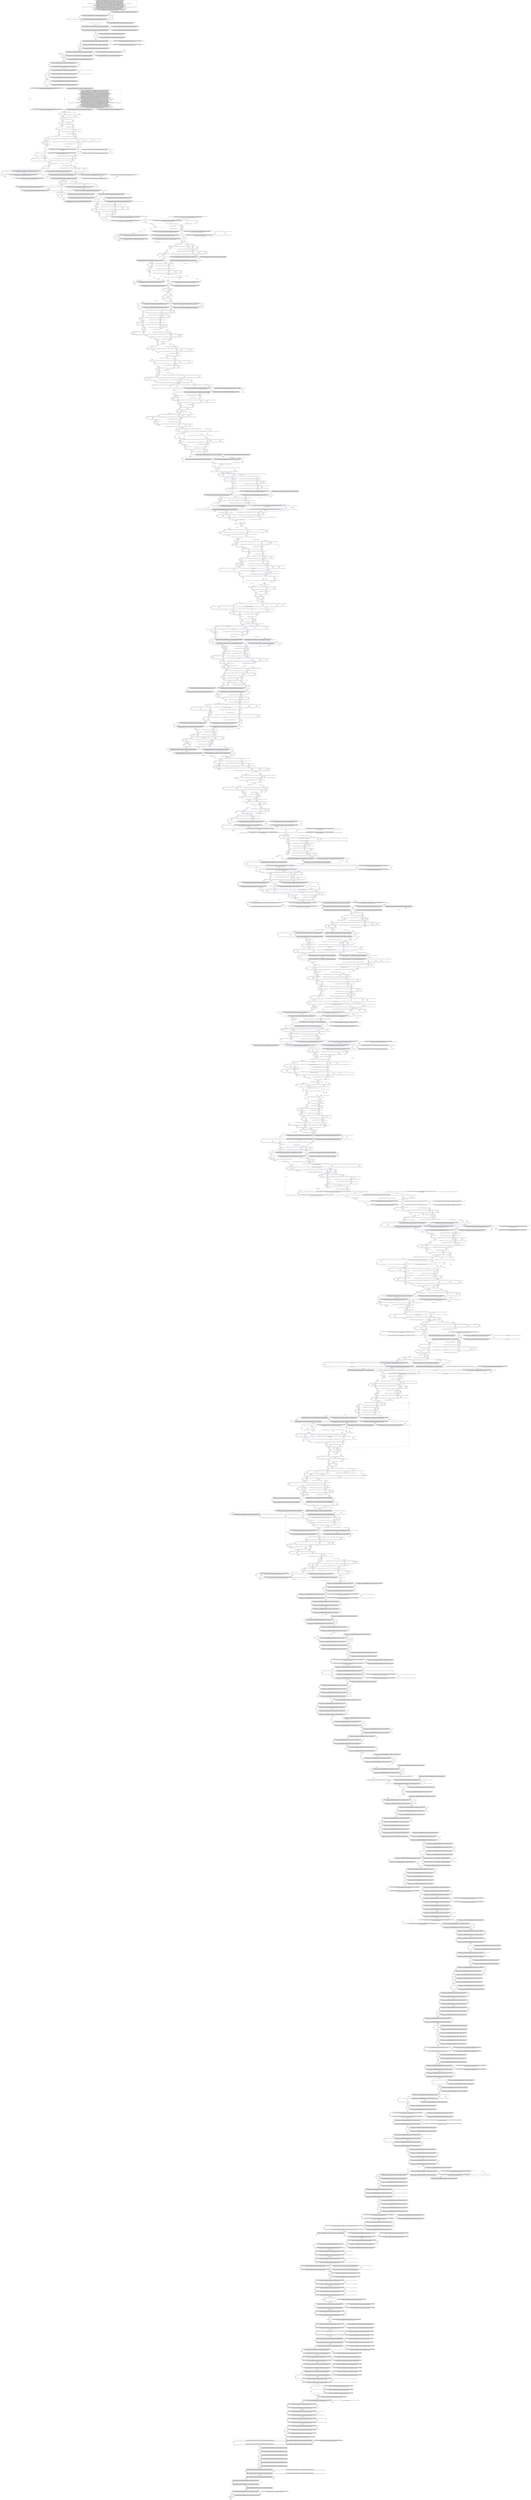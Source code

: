 digraph G {
  "91C" [shape=box, ];
  "244G" [shape=box, ];
  "688A" [shape=box, ];
  "177A" [shape=box, ];
  "488C" [shape=box, ];
  "57GA" [shape=box, ];
  "259GGAG" [shape=box, ];
  "243T" [shape=box, ];
  "160G" [shape=box, ];
  "471A" [shape=box, ];
  "916G" [shape=box, ];
  "425A" [shape=box, ];
  "844CC" [shape=box, ];
  "329C" [shape=box, ];
  "288G" [shape=box, ];
  "187G" [shape=box, ];
  "380T" [shape=box, ];
  "421G" [shape=box, ];
  "470A" [shape=box, ];
  "114A" [shape=box, ];
  "112C" [shape=box, ];
  "369A" [shape=box, ];
  "199G" [shape=box, ];
  "1174A" [shape=box, ];
  "320C" [shape=box, ];
  "1175G" [shape=box, ];
  "671A" [shape=box, ];
  "1076TAGG...CAG" [shape=box, ];
  "355G" [shape=box, ];
  "406G" [shape=box, ];
  "553G" [shape=box, ];
  "655T" [shape=box, ];
  "973T" [shape=box, ];
  "1035G" [shape=box, ];
  "746ACCCT" [shape=box, ];
  "463G" [shape=box, ];
  "435G" [shape=box, ];
  "782GG" [shape=box, ];
  "154G" [shape=box, ];
  "760T" [shape=box, ];
  "206G" [shape=box, ];
  "272A" [shape=box, ];
  "251G" [shape=box, ];
  "1128G" [shape=box, ];
  "435C" [shape=box, ];
  "561T" [shape=box, ];
  "617T" [shape=box, ];
  "651A" [shape=box, ];
  "755G" [shape=box, ];
  "975G" [shape=box, ];
  "515C" [shape=box, ];
  "590T" [shape=box, ];
  "855T" [shape=box, ];
  "175C" [shape=box, ];
  "440T" [shape=box, ];
  "489G" [shape=box, ];
  "552C" [shape=box, ];
  "B3-945" [shape=box, ];
  "752C" [shape=box, ];
  "426A" [shape=box, ];
  "325A" [shape=box, ];
  "423G" [shape=box, ];
  "372C" [shape=box, ];
  "663C" [shape=box, ];
  "128T" [shape=box, ];
  "507A" [shape=box, ];
  "477G" [shape=box, ];
  "152G" [shape=box, ];
  "422C" [shape=box, ];
  "987G" [shape=box, ];
  "744T" [shape=box, ];
  "685G" [shape=box, ];
  "579G" [shape=box, ];
  "430G" [shape=box, ];
  "213T" [shape=box, ];
  "78A" [shape=box, ];
  "460T" [shape=box, ];
  "250C" [shape=box, ];
  "569T" [shape=box, ];
  "311G" [shape=box, ];
  "476G" [shape=box, ];
  "344G" [shape=box, ];
  "718A" [shape=box, ];
  "416G" [shape=box, ];
  "710A" [shape=box, ];
  "295C" [shape=box, ];
  "741C" [shape=box, ];
  "908CA" [shape=box, ];
  "184G" [shape=box, ];
  "913G" [shape=box, ];
  "710C" [shape=box, ];
  "280G" [shape=box, ];
  "103C" [shape=box, ];
  "902A" [shape=box, ];
  "287T" [shape=box, ];
  "417G" [shape=box, ];
  "560A" [shape=box, ];
  "404C" [shape=box, ];
  "785G" [shape=box, ];
  "680T" [shape=box, ];
  "455T" [shape=box, ];
  "851T" [shape=box, ];
  "364C" [shape=box, ];
  "657C" [shape=box, ];
  "343T" [shape=box, ];
  "827T" [shape=box, ];
  "893A" [shape=box, ];
  "118T" [shape=box, ];
  "462T" [shape=box, ];
  "127G" [shape=box, ];
  "501A" [shape=box, ];
  "476A" [shape=box, ];
  "345C" [shape=box, ];
  "643C" [shape=box, ];
  "547G" [shape=box, ];
  "288A" [shape=box, ];
  "715A" [shape=box, ];
  "637C" [shape=box, ];
  "274A" [shape=box, ];
  "587C" [shape=box, ];
  "429G" [shape=box, ];
  "1050GGAGCT" [shape=box, ];
  "S48-C*07:02:04;C*07:52" [shape=box, ];
  "378C" [shape=box, ];
  "344C" [shape=box, ];
  "342G" [shape=box, ];
  "304C" [shape=box, ];
  "476C" [shape=box, ];
  "180C" [shape=box, ];
  "202C" [shape=box, ];
  "212A" [shape=box, ];
  "363T" [shape=box, ];
  "263T" [shape=box, ];
  "108T" [shape=box, ];
  "79C" [shape=box, ];
  "121C" [shape=box, ];
  "119A" [shape=box, ];
  "951TCTT...GCC" [shape=box, ];
  "444C" [shape=box, ];
  "542T" [shape=box, ];
  "821C" [shape=box, ];
  "764C" [shape=box, ];
  "137C" [shape=box, ];
  "625T" [shape=box, ];
  "380A" [shape=box, ];
  "276G" [shape=box, ];
  "377C" [shape=box, ];
  "478G" [shape=box, ];
  "415T" [shape=box, ];
  "138T" [shape=box, ];
  "103T" [shape=box, ];
  "825G" [shape=box, ];
  "414T" [shape=box, ];
  "199T" [shape=box, ];
  "446C" [shape=box, ];
  "1132CA" [shape=box, ];
  "B0-74" [shape=box, ];
  "777G" [shape=box, ];
  "388A" [shape=box, ];
  "399T" [shape=box, ];
  "915G" [shape=box, ];
  "920C" [shape=box, ];
  "435T" [shape=box, ];
  "211C" [shape=box, ];
  "653T" [shape=box, ];
  "415G" [shape=box, ];
  "929C" [shape=box, ];
  "769C" [shape=box, ];
  "210A" [shape=box, ];
  "1061G" [shape=box, ];
  "798A" [shape=box, ];
  "315T" [shape=box, ];
  "270A" [shape=box, ];
  "806C" [shape=box, ];
  "141G" [shape=box, ];
  "552T" [shape=box, ];
  "674CAA" [shape=box, ];
  "511A" [shape=box, ];
  "598T" [shape=box, ];
  "633A" [shape=box, ];
  "347T" [shape=box, ];
  "593T" [shape=box, ];
  "198C" [shape=box, ];
  "87A" [shape=box, ];
  "448G" [shape=box, ];
  "591A" [shape=box, ];
  "343C" [shape=box, ];
  "221A" [shape=box, ];
  "567C" [shape=box, ];
  "125G" [shape=box, ];
  "594T" [shape=box, ];
  "1071AT" [shape=box, ];
  "818ACC" [shape=box, ];
  "401A" [shape=box, ];
  "805C" [shape=box, ];
  "719A" [shape=box, ];
  "157A" [shape=box, ];
  "88G" [shape=box, ];
  "496C" [shape=box, ];
  "284A" [shape=box, ];
  "498G" [shape=box, ];
  "975A" [shape=box, ];
  "432C" [shape=box, ];
  "254C" [shape=box, ];
  "266T" [shape=box, ];
  "20A" [shape=box, ];
  "219C" [shape=box, ];
  "277G" [shape=box, ];
  "383G" [shape=box, ];
  "183C" [shape=box, ];
  "381T" [shape=box, ];
  "417C" [shape=box, ];
  "184A" [shape=box, ];
  "289G" [shape=box, ];
  "405T" [shape=box, ];
  "1068G" [shape=box, ];
  "837GAA" [shape=box, ];
  "576G" [shape=box, ];
  "1047CT" [shape=box, ];
  "167C" [shape=box, ];
  "581A" [shape=box, ];
  "366T" [shape=box, ];
  "73G" [shape=box, ];
  "126T" [shape=box, ];
  "463C" [shape=box, ];
  "189T" [shape=box, ];
  "250G" [shape=box, ];
  "356G" [shape=box, ];
  "686TG" [shape=box, ];
  "328A" [shape=box, ];
  "561C" [shape=box, ];
  "851C" [shape=box, ];
  "562G" [shape=box, ];
  "563A" [shape=box, ];
  "290A" [shape=box, ];
  "793G" [shape=box, ];
  "494G" [shape=box, ];
  "410G" [shape=box, ];
  "279C" [shape=box, ];
  "817G" [shape=box, ];
  "547T" [shape=box, ];
  "120C" [shape=box, ];
  "173T" [shape=box, ];
  "79T" [shape=box, ];
  "780A" [shape=box, ];
  "113A" [shape=box, ];
  "56T" [shape=box, ];
  "642A" [shape=box, ];
  "317T" [shape=box, ];
  "89G" [shape=box, ];
  "250A" [shape=box, ];
  "625C" [shape=box, ];
  "312C" [shape=box, ];
  "641T" [shape=box, ];
  "383A" [shape=box, ];
  "962C" [shape=box, ];
  "569G" [shape=box, ];
  "917C" [shape=box, ];
  "77C" [shape=box, ];
  "669C" [shape=box, ];
  "355C" [shape=box, ];
  "784T" [shape=box, ];
  "265T" [shape=box, ];
  "1182GACA...TGA" [shape=box, ];
  "544T" [shape=box, ];
  "902G" [shape=box, ];
  "334A" [shape=box, ];
  "688G" [shape=box, ];
  "599C" [shape=box, ];
  "583G" [shape=box, ];
  "452A" [shape=box, ];
  "151A" [shape=box, ];
  "419T" [shape=box, ];
  "779A" [shape=box, ];
  "570T" [shape=box, ];
  "701C" [shape=box, ];
  "511C" [shape=box, ];
  "621C" [shape=box, ];
  "136A" [shape=box, ];
  "761AC" [shape=box, ];
  "635A" [shape=box, ];
  "188T" [shape=box, ];
  "950G" [shape=box, ];
  "518G" [shape=box, ];
  "580G" [shape=box, ];
  "327A" [shape=box, ];
  "276A" [shape=box, ];
  "194T" [shape=box, ];
  "98T" [shape=box, ];
  "387T" [shape=box, ];
  "625G" [shape=box, ];
  "25CTC" [shape=box, ];
  "486A" [shape=box, ];
  "93A" [shape=box, ];
  "475A" [shape=box, ];
  "717C" [shape=box, ];
  "423C" [shape=box, ];
  "439C" [shape=box, ];
  "555G" [shape=box, ];
  "629G" [shape=box, ];
  "645G" [shape=box, ];
  "321G" [shape=box, ];
  "461C" [shape=box, ];
  "372T" [shape=box, ];
  "376G" [shape=box, ];
  "312A" [shape=box, ];
  "384T" [shape=box, ];
  "84C" [shape=box, ];
  "287G" [shape=box, ];
  "292T" [shape=box, ];
  "95T" [shape=box, ];
  "273C" [shape=box, ];
  "194C" [shape=box, ];
  "504A" [shape=box, ];
  "840C" [shape=box, ];
  "553C" [shape=box, ];
  "590C" [shape=box, ];
  "348A" [shape=box, ];
  "864TGG" [shape=box, ];
  "323C" [shape=box, ];
  "551T" [shape=box, ];
  "447C" [shape=box, ];
  "81A" [shape=box, ];
  "283A" [shape=box, ];
  "275T" [shape=box, ];
  "425G" [shape=box, ];
  "405C" [shape=box, ];
  "446A" [shape=box, ];
  "1068A" [shape=box, ];
  "487G" [shape=box, ];
  "480T" [shape=box, ];
  "441T" [shape=box, ];
  "505C" [shape=box, ];
  "501C" [shape=box, ];
  "161T" [shape=box, ];
  "122G" [shape=box, ];
  "437A" [shape=box, ];
  "293A" [shape=box, ];
  "591T" [shape=box, ];
  "294T" [shape=box, ];
  "518C" [shape=box, ];
  "97G" [shape=box, ];
  "720CCTGAG" [shape=box, ];
  "682C" [shape=box, ];
  "324G" [shape=box, ];
  "465T" [shape=box, ];
  "189A" [shape=box, ];
  "1075A" [shape=box, ];
  "157G" [shape=box, ];
  "422T" [shape=box, ];
  "320T" [shape=box, ];
  "628G" [shape=box, ];
  "447T" [shape=box, ];
  "644A" [shape=box, ];
  "944A" [shape=box, ];
  "289A" [shape=box, ];
  "407C" [shape=box, ];
  "282G" [shape=box, ];
  "278A" [shape=box, ];
  "644G" [shape=box, ];
  "458C" [shape=box, ];
  "247A" [shape=box, ];
  "172T" [shape=box, ];
  "469C" [shape=box, ];
  "E736" [shape=box, ];
  "140C" [shape=box, ];
  "278T" [shape=box, ];
  "610G" [shape=box, ];
  "473A" [shape=box, ];
  "202T" [shape=box, ];
  "656G" [shape=box, ];
  "97A" [shape=box, ];
  "101A" [shape=box, ];
  "473G" [shape=box, ];
  "479C" [shape=box, ];
  "548A" [shape=box, ];
  "465A" [shape=box, ];
  "393T" [shape=box, ];
  "220G" [shape=box, ];
  "624T" [shape=box, ];
  "164T" [shape=box, ];
  "416C" [shape=box, ];
  "429C" [shape=box, ];
  "565T" [shape=box, ];
  "128C" [shape=box, ];
  "578A" [shape=box, ];
  "385C" [shape=box, ];
  "391A" [shape=box, ];
  "380G" [shape=box, ];
  "334G" [shape=box, ];
  "752G" [shape=box, ];
  "275G" [shape=box, ];
  "418T" [shape=box, ];
  "78C" [shape=box, ];
  "391G" [shape=box, ];
  "1038CTAGCTGTC" [shape=box, ];
  "517A" [shape=box, ];
  "343A" [shape=box, ];
  "381A" [shape=box, ];
  "350A" [shape=box, ];
  "204A" [shape=box, ];
  "434A" [shape=box, ];
  "139T" [shape=box, ];
  "545A" [shape=box, ];
  "143C" [shape=box, ];
  "106A" [shape=box, ];
  "357A" [shape=box, ];
  "389T" [shape=box, ];
  "553T" [shape=box, ];
  "131C" [shape=box, ];
  "776C" [shape=box, ];
  "89A" [shape=box, ];
  "632T" [shape=box, ];
  "423T" [shape=box, ];
  "499T" [shape=box, ];
  "912A" [shape=box, ];
  "472G" [shape=box, ];
  "1121C" [shape=box, ];
  "393A" [shape=box, ];
  "437C" [shape=box, ];
  "144C" [shape=box, ];
  "589A" [shape=box, ];
  "257G" [shape=box, ];
  "694CA" [shape=box, ];
  "429A" [shape=box, ];
  "580A" [shape=box, ];
  "217C" [shape=box, ];
  "208A" [shape=box, ];
  "292G" [shape=box, ];
  "322G" [shape=box, ];
  "75A" [shape=box, ];
  "540C" [shape=box, ];
  "759A" [shape=box, ];
  "586T" [shape=box, ];
  "90T" [shape=box, ];
  "211G" [shape=box, ];
  "390C" [shape=box, ];
  "727TGC" [shape=box, ];
  "931C" [shape=box, ];
  "327G" [shape=box, ];
  "255G" [shape=box, ];
  "663A" [shape=box, ];
  "548C" [shape=box, ];
  "575C" [shape=box, ];
  "131T" [shape=box, ];
  "150G" [shape=box, ];
  "1049A" [shape=box, ];
  "191A" [shape=box, ];
  "146T" [shape=box, ];
  "546C" [shape=box, ];
  "490A" [shape=box, ];
  "29T" [shape=box, ];
  "207A" [shape=box, ];
  "213C" [shape=box, ];
  "197T" [shape=box, ];
  "659A" [shape=box, ];
  "306G" [shape=box, ];
  "1126T" [shape=box, ];
  "452G" [shape=box, ];
  "56A" [shape=box, ];
  "371C" [shape=box, ];
  "787A" [shape=box, ];
  "77T" [shape=box, ];
  "183G" [shape=box, ];
  "634T" [shape=box, ];
  "540A" [shape=box, ];
  "883A" [shape=box, ];
  "397T" [shape=box, ];
  "135A" [shape=box, ];
  "241GA" [shape=box, ];
  "486C" [shape=box, ];
  "400C" [shape=box, ];
  "572C" [shape=box, ];
  "147G" [shape=box, ];
  "665A" [shape=box, ];
  "293C" [shape=box, ];
  "303C" [shape=box, ];
  "628A" [shape=box, ];
  "1125A" [shape=box, ];
  "645A" [shape=box, ];
  "275C" [shape=box, ];
  "E666" [shape=box, ];
  "805T" [shape=box, ];
  "160A" [shape=box, ];
  "578T" [shape=box, ];
  "166C" [shape=box, ];
  "118C" [shape=box, ];
  "84T" [shape=box, ];
  "677A" [shape=box, ];
  "620G" [shape=box, ];
  "776T" [shape=box, ];
  "564C" [shape=box, ];
  "591G" [shape=box, ];
  "412A" [shape=box, ];
  "174G" [shape=box, ];
  "156A" [shape=box, ];
  "545C" [shape=box, ];
  "541A" [shape=box, ];
  "138A" [shape=box, ];
  "205A" [shape=box, ];
  "219G" [shape=box, ];
  "815G" [shape=box, ];
  "483T" [shape=box, ];
  "615G" [shape=box, ];
  "413A" [shape=box, ];
  "143T" [shape=box, ];
  "359G" [shape=box, ];
  "325C" [shape=box, ];
  "763A" [shape=box, ];
  "333G" [shape=box, ];
  "769T" [shape=box, ];
  "162G" [shape=box, ];
  "684C" [shape=box, ];
  "652A" [shape=box, ];
  "307C" [shape=box, ];
  "861C" [shape=box, ];
  "707ACC" [shape=box, ];
  "546G" [shape=box, ];
  "318G" [shape=box, ];
  "777A" [shape=box, ];
  "466T" [shape=box, ];
  "512C" [shape=box, ];
  "375C" [shape=box, ];
  "339A" [shape=box, ];
  "128G" [shape=box, ];
  "247C" [shape=box, ];
  "492C" [shape=box, ];
  "562C" [shape=box, ];
  "463T" [shape=box, ];
  "627G" [shape=box, ];
  "1036TC" [shape=box, ];
  "377G" [shape=box, ];
  "379C" [shape=box, ];
  "144A" [shape=box, ];
  "140T" [shape=box, ];
  "428C" [shape=box, ];
  "290G" [shape=box, ];
  "554G" [shape=box, ];
  "598C" [shape=box, ];
  "337G" [shape=box, ];
  "1098AAAA...GCT" [shape=box, ];
  "636C" [shape=box, ];
  "659T" [shape=box, ];
  "236G" [shape=box, ];
  "556G" [shape=box, ];
  "377A" [shape=box, ];
  "714G" [shape=box, ];
  "316T" [shape=box, ];
  "995G" [shape=box, ];
  "461G" [shape=box, ];
  "944G" [shape=box, ];
  "444A" [shape=box, ];
  "622C" [shape=box, ];
  "110A" [shape=box, ];
  "273A" [shape=box, ];
  "512T" [shape=box, ];
  "464A" [shape=box, ];
  "622T" [shape=box, ];
  "639AA" [shape=box, ];
  "71CC" [shape=box, ];
  "244C" [shape=box, ];
  "443G" [shape=box, ];
  "399C" [shape=box, ];
  "438G" [shape=box, ];
  "1112G" [shape=box, ];
  "632G" [shape=box, ];
  "491G" [shape=box, ];
  "503G" [shape=box, ];
  "498T" [shape=box, ];
  "650G" [shape=box, ];
  "505T" [shape=box, ];
  "568A" [shape=box, ];
  "308A" [shape=box, ];
  "502T" [shape=box, ];
  "581G" [shape=box, ];
  "370G" [shape=box, ];
  "47G" [shape=box, ];
  "452T" [shape=box, ];
  "541T" [shape=box, ];
  "861T" [shape=box, ];
  "355A" [shape=box, ];
  "494A" [shape=box, ];
  "130G" [shape=box, ];
  "464T" [shape=box, ];
  "652C" [shape=box, ];
  "856AG" [shape=box, ];
  "336G" [shape=box, ];
  "933C" [shape=box, ];
  "364T" [shape=box, ];
  "390A" [shape=box, ];
  "637A" [shape=box, ];
  "652T" [shape=box, ];
  "760A" [shape=box, ];
  "145C" [shape=box, ];
  "706G" [shape=box, ];
  "962T" [shape=box, ];
  "323A" [shape=box, ];
  "312T" [shape=box, ];
  "323T" [shape=box, ];
  "895A" [shape=box, ];
  "930T" [shape=box, ];
  "780G" [shape=box, ];
  "588G" [shape=box, ];
  "745G" [shape=box, ];
  "753A" [shape=box, ];
  "152A" [shape=box, ];
  "358T" [shape=box, ];
  "209A" [shape=box, ];
  "400T" [shape=box, ];
  "743T" [shape=box, ];
  "152T" [shape=box, ];
  "368T" [shape=box, ];
  "103A" [shape=box, ];
  "289C" [shape=box, ];
  "702CTCT" [shape=box, ];
  "357C" [shape=box, ];
  "654A" [shape=box, ];
  "706C" [shape=box, ];
  "775A" [shape=box, ];
  "419C" [shape=box, ];
  "736C" [shape=box, ];
  "178G" [shape=box, ];
  "60C" [shape=box, ];
  "75G" [shape=box, ];
  "665C" [shape=box, ];
  "626G" [shape=box, ];
  "398C" [shape=box, ];
  "366C" [shape=box, ];
  "1177CCTGA" [shape=box, ];
  "963ACCATCCCCA" [shape=box, ];
  "271T" [shape=box, ];
  "427T" [shape=box, ];
  "985TT" [shape=box, ];
  "578G" [shape=box, ];
  "668A" [shape=box, ];
  "245G" [shape=box, ];
  "1066C" [shape=box, ];
  "402C" [shape=box, ];
  "445G" [shape=box, ];
  "559G" [shape=box, ];
  "625A" [shape=box, ];
  "315A" [shape=box, ];
  "1018TCCTGG" [shape=box, ];
  "467G" [shape=box, ];
  "374G" [shape=box, ];
  "487T" [shape=box, ];
  "506C" [shape=box, ];
  "726G" [shape=box, ];
  "712GA" [shape=box, ];
  "397C" [shape=box, ];
  "173C" [shape=box, ];
  "122C" [shape=box, ];
  "587T" [shape=box, ];
  "163G" [shape=box, ];
  "393G" [shape=box, ];
  "125A" [shape=box, ];
  "407T" [shape=box, ];
  "582C" [shape=box, ];
  "509A" [shape=box, ];
  "123T" [shape=box, ];
  "509T" [shape=box, ];
  "1063C" [shape=box, ];
  "156C" [shape=box, ];
  "778G" [shape=box, ];
  "616T" [shape=box, ];
  "935CTGAG" [shape=box, ];
  "406A" [shape=box, ];
  "393C" [shape=box, ];
  "614A" [shape=box, ];
  "699G" [shape=box, ];
  "271C" [shape=box, ];
  "934T" [shape=box, ];
  "193C" [shape=box, ];
  "221C" [shape=box, ];
  "228C" [shape=box, ];
  "356A" [shape=box, ];
  "351A" [shape=box, ];
  "1156GTCTCTCATC" [shape=box, ];
  "430A" [shape=box, ];
  "643A" [shape=box, ];
  "374C" [shape=box, ];
  "600T" [shape=box, ];
  "148C" [shape=box, ];
  "473T" [shape=box, ];
  "611C" [shape=box, ];
  "47C" [shape=box, ];
  "223A" [shape=box, ];
  "515G" [shape=box, ];
  "791T" [shape=box, ];
  "221G" [shape=box, ];
  "362T" [shape=box, ];
  "363G" [shape=box, ];
  "1064T" [shape=box, ];
  "1064C" [shape=box, ];
  "878G" [shape=box, ];
  "824C" [shape=box, ];
  "683A" [shape=box, ];
  "460G" [shape=box, ];
  "736A" [shape=box, ];
  "299T" [shape=box, ];
  "651G" [shape=box, ];
  "86T" [shape=box, ];
  "97C" [shape=box, ];
  "541G" [shape=box, ];
  "949C" [shape=box, ];
  "254A" [shape=box, ];
  "222T" [shape=box, ];
  "895G" [shape=box, ];
  "828T" [shape=box, ];
  "90A" [shape=box, ];
  "102C" [shape=box, ];
  "711C" [shape=box, ];
  "567A" [shape=box, ];
  "73T" [shape=box, ];
  "799GGA" [shape=box, ];
  "338C" [shape=box, ];
  "274G" [shape=box, ];
  "472C" [shape=box, ];
  "185C" [shape=box, ];
  "248T" [shape=box, ];
  "584C" [shape=box, ];
  "543A" [shape=box, ];
  "224A" [shape=box, ];
  "335A" [shape=box, ];
  "117C" [shape=box, ];
  "482C" [shape=box, ];
  "341T" [shape=box, ];
  "867C" [shape=box, ];
  "326A" [shape=box, ];
  "239T" [shape=box, ];
  "654G" [shape=box, ];
  "181A" [shape=box, ];
  "608G" [shape=box, ];
  "843T" [shape=box, ];
  "1056A" [shape=box, ];
  "268G" [shape=box, ];
  "485C" [shape=box, ];
  "106G" [shape=box, ];
  "432T" [shape=box, ];
  "907A" [shape=box, ];
  "597G" [shape=box, ];
  "166T" [shape=box, ];
  "828C" [shape=box, ];
  "630C" [shape=box, ];
  "929T" [shape=box, ];
  "571G" [shape=box, ];
  "1066T" [shape=box, ];
  "661T" [shape=box, ];
  "1097G" [shape=box, ];
  "594G" [shape=box, ];
  "181G" [shape=box, ];
  "714C" [shape=box, ];
  "570G" [shape=box, ];
  "894T" [shape=box, ];
  "B2-667" [shape=box, ];
  "370A" [shape=box, ];
  "611G" [shape=box, ];
  "213G" [shape=box, ];
  "928C" [shape=box, ];
  "637G" [shape=box, ];
  "98A" [shape=box, ];
  "428T" [shape=box, ];
  "144G" [shape=box, ];
  "397G" [shape=box, ];
  "1121T" [shape=box, ];
  "311A" [shape=box, ];
  "365T" [shape=box, ];
  "557T" [shape=box, ];
  "179C" [shape=box, ];
  "85T" [shape=box, ];
  "21A" [shape=box, ];
  "760C" [shape=box, ];
  "273G" [shape=box, ];
  "988CTGGCC" [shape=box, ];
  "301C" [shape=box, ];
  "502G" [shape=box, ];
  "903T" [shape=box, ];
  "794G" [shape=box, ];
  "105A" [shape=box, ];
  "E872" [shape=box, ];
  "399A" [shape=box, ];
  "984A" [shape=box, ];
  "921C" [shape=box, ];
  "571C" [shape=box, ];
  "395T" [shape=box, ];
  "513G" [shape=box, ];
  "274C" [shape=box, ];
  "563T" [shape=box, ];
  "19C" [shape=box, ];
  "730T" [shape=box, ];
  "333A" [shape=box, ];
  "797C" [shape=box, ];
  "715G" [shape=box, ];
  "318C" [shape=box, ];
  "580C" [shape=box, ];
  "700A" [shape=box, ];
  "600A" [shape=box, ];
  "92G" [shape=box, ];
  "130A" [shape=box, ];
  "588C" [shape=box, ];
  "157T" [shape=box, ];
  "252T" [shape=box, ];
  "283G" [shape=box, ];
  "922A" [shape=box, ];
  "408C" [shape=box, ];
  "438C" [shape=box, ];
  "305G" [shape=box, ];
  "156G" [shape=box, ];
  "585T" [shape=box, ];
  "252A" [shape=box, ];
  "311C" [shape=box, ];
  "382C" [shape=box, ];
  "464G" [shape=box, ];
  "434C" [shape=box, ];
  "327T" [shape=box, ];
  "1131C" [shape=box, ];
  "376T" [shape=box, ];
  "296A" [shape=box, ];
  "619C" [shape=box, ];
  "455A" [shape=box, ];
  "693G" [shape=box, ];
  "642G" [shape=box, ];
  "975T" [shape=box, ];
  "E730" [shape=box, ];
  "407A" [shape=box, ];
  "718G" [shape=box, ];
  "98C" [shape=box, ];
  "684T" [shape=box, ];
  "795T" [shape=box, ];
  "588A" [shape=box, ];
  "483G" [shape=box, ];
  "188G" [shape=box, ];
  "516T" [shape=box, ];
  "182G" [shape=box, ];
  "571A" [shape=box, ];
  "459A" [shape=box, ];
  "110C" [shape=box, ];
  "1070G" [shape=box, ];
  "225C" [shape=box, ];
  "1155T" [shape=box, ];
  "328T" [shape=box, ];
  "198G" [shape=box, ];
  "846A" [shape=box, ];
  "322T" [shape=box, ];
  "145G" [shape=box, ];
  "564T" [shape=box, ];
  "217G" [shape=box, ];
  "132G" [shape=box, ];
  "698T" [shape=box, ];
  "584A" [shape=box, ];
  "518A" [shape=box, ];
  "122T" [shape=box, ];
  "86G" [shape=box, ];
  "503T" [shape=box, ];
  "110T" [shape=box, ];
  "226G" [shape=box, ];
  "512A" [shape=box, ];
  "402G" [shape=box, ];
  "387G" [shape=box, ];
  "267A" [shape=box, ];
  "256A" [shape=box, ];
  "159A" [shape=box, ];
  "636G" [shape=box, ];
  "863A" [shape=box, ];
  "449T" [shape=box, ];
  "118G" [shape=box, ];
  "197G" [shape=box, ];
  "671C" [shape=box, ];
  "1069A" [shape=box, ];
  "129G" [shape=box, ];
  "1024T" [shape=box, ];
  "352C" [shape=box, ];
  "642C" [shape=box, ];
  "E1279" [shape=box, ];
  "346C" [shape=box, ];
  "408G" [shape=box, ];
  "419A" [shape=box, ];
  "685T" [shape=box, ];
  "E668" [shape=box, ];
  "617G" [shape=box, ];
  "101G" [shape=box, ];
  "309G" [shape=box, ];
  "96C" [shape=box, ];
  "376C" [shape=box, ];
  "596T" [shape=box, ];
  "745C" [shape=box, ];
  "29C" [shape=box, ];
  "438A" [shape=box, ];
  "552A" [shape=box, ];
  "385A" [shape=box, ];
  "152C" [shape=box, ];
  "283C" [shape=box, ];
  "620T" [shape=box, ];
  "1060T" [shape=box, ];
  "700G" [shape=box, ];
  "398T" [shape=box, ];
  "123A" [shape=box, ];
  "648G" [shape=box, ];
  "134C" [shape=box, ];
  "641A" [shape=box, ];
  "672C" [shape=box, ];
  "403T" [shape=box, ];
  "302C" [shape=box, ];
  "310T" [shape=box, ];
  "253C" [shape=box, ];
  "572A" [shape=box, ];
  "609A" [shape=box, ];
  "192A" [shape=box, ];
  "93G" [shape=box, ];
  "324A" [shape=box, ];
  "226A" [shape=box, ];
  "589T" [shape=box, ];
  "60T" [shape=box, ];
  "608T" [shape=box, ];
  "566C" [shape=box, ];
  "102A" [shape=box, ];
  "338A" [shape=box, ];
  "585A" [shape=box, ];
  "505G" [shape=box, ];
  "305A" [shape=box, ];
  "666A" [shape=box, ];
  "122A" [shape=box, ];
  "92C" [shape=box, ];
  "479G" [shape=box, ];
  "829A" [shape=box, ];
  "197A" [shape=box, ];
  "1049T" [shape=box, ];
  "896TGCC" [shape=box, ];
  "436T" [shape=box, ];
  "655C" [shape=box, ];
  "86C" [shape=box, ];
  "332C" [shape=box, ];
  "267G" [shape=box, ];
  "678G" [shape=box, ];
  "621T" [shape=box, ];
  "335G" [shape=box, ];
  "499C" [shape=box, ];
  "175G" [shape=box, ];
  "183A" [shape=box, ];
  "573AG" [shape=box, ];
  "699C" [shape=box, ];
  "759T" [shape=box, ];
  "158A" [shape=box, ];
  "803AC" [shape=box, ];
  "182C" [shape=box, ];
  "404G" [shape=box, ];
  "560T" [shape=box, ];
  "1073GT" [shape=box, ];
  "582G" [shape=box, ];
  "210G" [shape=box, ];
  "379T" [shape=box, ];
  "167T" [shape=box, ];
  "189G" [shape=box, ];
  "148G" [shape=box, ];
  "578C" [shape=box, ];
  "225T" [shape=box, ];
  "300C" [shape=box, ];
  "867T" [shape=box, ];
  "451A" [shape=box, ];
  "1097A" [shape=box, ];
  "423A" [shape=box, ];
  "339G" [shape=box, ];
  "375T" [shape=box, ];
  "437T" [shape=box, ];
  "161C" [shape=box, ];
  "940C" [shape=box, ];
  "447G" [shape=box, ];
  "404A" [shape=box, ];
  "496T" [shape=box, ];
  "421T" [shape=box, ];
  "308T" [shape=box, ];
  "414G" [shape=box, ];
  "301A" [shape=box, ];
  "164C" [shape=box, ];
  "138G" [shape=box, ];
  "380C" [shape=box, ];
  "921T" [shape=box, ];
  "741T" [shape=box, ];
  "90C" [shape=box, ];
  "251C" [shape=box, ];
  "585G" [shape=box, ];
  "192G" [shape=box, ];
  "S49-C*15:29" [shape=box, ];
  "544C" [shape=box, ];
  "689CCCA" [shape=box, ];
  "458T" [shape=box, ];
  "472A" [shape=box, ];
  "427G" [shape=box, ];
  "195A" [shape=box, ];
  "214G" [shape=box, ];
  "171T" [shape=box, ];
  "411A" [shape=box, ];
  "349C" [shape=box, ];
  "910T" [shape=box, ];
  "433A" [shape=box, ];
  "240G" [shape=box, ];
  "616A" [shape=box, ];
  "135G" [shape=box, ];
  "1057TG" [shape=box, ];
  "79G" [shape=box, ];
  "316A" [shape=box, ];
  "501G" [shape=box, ];
  "155G" [shape=box, ];
  "354A" [shape=box, ];
  "378G" [shape=box, ];
  "96T" [shape=box, ];
  "440G" [shape=box, ];
  "301G" [shape=box, ];
  "470T" [shape=box, ];
  "515A" [shape=box, ];
  "384C" [shape=box, ];
  "453G" [shape=box, ];
  "596G" [shape=box, ];
  "392T" [shape=box, ];
  "319C" [shape=box, ];
  "599A" [shape=box, ];
  "163A" [shape=box, ];
  "633C" [shape=box, ];
  "716C" [shape=box, ];
  "459T" [shape=box, ];
  "892G" [shape=box, ];
  "431A" [shape=box, ];
  "340C" [shape=box, ];
  "284T" [shape=box, ];
  "188C" [shape=box, ];
  "250T" [shape=box, ];
  "169A" [shape=box, ];
  "796T" [shape=box, ];
  "120G" [shape=box, ];
  "590A" [shape=box, ];
  "272C" [shape=box, ];
  "545G" [shape=box, ];
  "390T" [shape=box, ];
  "648A" [shape=box, ];
  "371G" [shape=box, ];
  "468A" [shape=box, ];
  "494T" [shape=box, ];
  "127A" [shape=box, ];
  "409C" [shape=box, ];
  "133G" [shape=box, ];
  "477A" [shape=box, ];
  "181C" [shape=box, ];
  "151G" [shape=box, ];
  "629A" [shape=box, ];
  "509G" [shape=box, ];
  "245T" [shape=box, ];
  "577T" [shape=box, ];
  "660C" [shape=box, ];
  "484C" [shape=box, ];
  "94T" [shape=box, ];
  "577A" [shape=box, ];
  "94C" [shape=box, ];
  "817C" [shape=box, ];
  "480C" [shape=box, ];
  "195G" [shape=box, ];
  "744C" [shape=box, ];
  "823G" [shape=box, ];
  "974C" [shape=box, ];
  "385G" [shape=box, ];
  "660T" [shape=box, ];
  "392A" [shape=box, ];
  "570C" [shape=box, ];
  "662C" [shape=box, ];
  "317A" [shape=box, ];
  "612G" [shape=box, ];
  "367A" [shape=box, ];
  "932G" [shape=box, ];
  "279T" [shape=box, ];
  "162C" [shape=box, ];
  "1125G" [shape=box, ];
  "376A" [shape=box, ];
  "253A" [shape=box, ];
  "485T" [shape=box, ];
  "648C" [shape=box, ];
  "478A" [shape=box, ];
  "567T" [shape=box, ];
  "559T" [shape=box, ];
  "331A" [shape=box, ];
  "848AAG" [shape=box, ];
  "596A" [shape=box, ];
  "286G" [shape=box, ];
  "593G" [shape=box, ];
  "775G" [shape=box, ];
  "352T" [shape=box, ];
  "1124T" [shape=box, ];
  "632A" [shape=box, ];
  "489A" [shape=box, ];
  "453A" [shape=box, ];
  "499A" [shape=box, ];
  "207C" [shape=box, ];
  "246G" [shape=box, ];
  "370C" [shape=box, ];
  "611T" [shape=box, ];
  "28A" [shape=box, ];
  "319T" [shape=box, ];
  "509C" [shape=box, ];
  "781C" [shape=box, ];
  "243G" [shape=box, ];
  "626T" [shape=box, ];
  "795C" [shape=box, ];
  "345T" [shape=box, ];
  "175T" [shape=box, ];
  "209G" [shape=box, ];
  "794A" [shape=box, ];
  "E1177" [shape=box, ];
  "553A" [shape=box, ];
  "627A" [shape=box, ];
  "404T" [shape=box, ];
  "90G" [shape=box, ];
  "401T" [shape=box, ];
  "292A" [shape=box, ];
  "577C" [shape=box, ];
  "286T" [shape=box, ];
  "586C" [shape=box, ];
  "311T" [shape=box, ];
  "493A" [shape=box, ];
  "294G" [shape=box, ];
  "914A" [shape=box, ];
  "542C" [shape=box, ];
  "420G" [shape=box, ];
  "374T" [shape=box, ];
  "1094GTG" [shape=box, ];
  "516G" [shape=box, ];
  "616G" [shape=box, ];
  "552G" [shape=box, ];
  "147A" [shape=box, ];
  "310C" [shape=box, ];
  "600G" [shape=box, ];
  "671G" [shape=box, ];
  "198T" [shape=box, ];
  "586G" [shape=box, ];
  "1124C" [shape=box, ];
  "297G" [shape=box, ];
  "156T" [shape=box, ];
  "402A" [shape=box, ];
  "831GAGAT" [shape=box, ];
  "419G" [shape=box, ];
  "630T" [shape=box, ];
  "567G" [shape=box, ];
  "314T" [shape=box, ];
  "334T" [shape=box, ];
  "220C" [shape=box, ];
  "664T" [shape=box, ];
  "658A" [shape=box, ];
  "475G" [shape=box, ];
  "912G" [shape=box, ];
  "199A" [shape=box, ];
  "788A" [shape=box, ];
  "446T" [shape=box, ];
  "220A" [shape=box, ];
  "196C" [shape=box, ];
  "238T" [shape=box, ];
  "251A" [shape=box, ];
  "306C" [shape=box, ];
  "440C" [shape=box, ];
  "589C" [shape=box, ];
  "321C" [shape=box, ];
  "116A" [shape=box, ];
  "125C" [shape=box, ];
  "742C" [shape=box, ];
  "612T" [shape=box, ];
  "551C" [shape=box, ];
  "425C" [shape=box, ];
  "597A" [shape=box, ];
  "224T" [shape=box, ];
  "1056G" [shape=box, ];
  "268A" [shape=box, ];
  "841CT" [shape=box, ];
  "215G" [shape=box, ];
  "624C" [shape=box, ];
  "216C" [shape=box, ];
  "188A" [shape=box, ];
  "379G" [shape=box, ];
  "868GCCT" [shape=box, ];
  "551G" [shape=box, ];
  "379A" [shape=box, ];
  "B5-1127" [shape=box, ];
  "579T" [shape=box, ];
  "443T" [shape=box, ];
  "437G" [shape=box, ];
  "177C" [shape=box, ];
  "806A" [shape=box, ];
  "290C" [shape=box, ];
  "550C" [shape=box, ];
  "48C" [shape=box, ];
  "510T" [shape=box, ];
  "197C" [shape=box, ];
  "445A" [shape=box, ];
  "905CA" [shape=box, ];
  "215A" [shape=box, ];
  "626A" [shape=box, ];
  "584G" [shape=box, ];
  "B4-1093" [shape=box, ];
  "359C" [shape=box, ];
  "405G" [shape=box, ];
  "1070T" [shape=box, ];
  "1075G" [shape=box, ];
  "575T" [shape=box, ];
  "669A" [shape=box, ];
  "481A" [shape=box, ];
  "219A" [shape=box, ];
  "558C" [shape=box, ];
  "111C" [shape=box, ];
  "319A" [shape=box, ];
  "154A" [shape=box, ];
  "1062A" [shape=box, ];
  "711T" [shape=box, ];
  "599G" [shape=box, ];
  "412C" [shape=box, ];
  "582T" [shape=box, ];
  "177G" [shape=box, ];
  "927T" [shape=box, ];
  "253G" [shape=box, ];
  "153T" [shape=box, ];
  "872TCTGGA" [shape=box, ];
  "420C" [shape=box, ];
  "258T" [shape=box, ];
  "258G" [shape=box, ];
  "911A" [shape=box, ];
  "941TG" [shape=box, ];
  "398G" [shape=box, ];
  "87G" [shape=box, ];
  "507T" [shape=box, ];
  "312G" [shape=box, ];
  "83A" [shape=box, ];
  "900T" [shape=box, ];
  "198A" [shape=box, ];
  "265C" [shape=box, ];
  "544G" [shape=box, ];
  "162A" [shape=box, ];
  "518T" [shape=box, ];
  "362G" [shape=box, ];
  "135C" [shape=box, ];
  "434G" [shape=box, ];
  "698C" [shape=box, ];
  "93T" [shape=box, ];
  "293G" [shape=box, ];
  "806G" [shape=box, ];
  "396G" [shape=box, ];
  "80C" [shape=box, ];
  "660A" [shape=box, ];
  "560G" [shape=box, ];
  "95A" [shape=box, ];
  "217A" [shape=box, ];
  "862G" [shape=box, ];
  "218C" [shape=box, ];
  "E1182" [shape=box, ];
  "372A" [shape=box, ];
  "581C" [shape=box, ];
  "742A" [shape=box, ];
  "638A" [shape=box, ];
  "49CTGGCCC" [shape=box, ];
  "358C" [shape=box, ];
  "155A" [shape=box, ];
  "646A" [shape=box, ];
  "96G" [shape=box, ];
  "1024C" [shape=box, ];
  "287A" [shape=box, ];
  "881G" [shape=box, ];
  "179A" [shape=box, ];
  "433G" [shape=box, ];
  "133C" [shape=box, ];
  "396A" [shape=box, ];
  "554T" [shape=box, ];
  "286C" [shape=box, ];
  "947GC" [shape=box, ];
  "490C" [shape=box, ];
  "174A" [shape=box, ];
  "661C" [shape=box, ];
  "225G" [shape=box, ];
  "270G" [shape=box, ];
  "719C" [shape=box, ];
  "737TGGG" [shape=box, ];
  "129T" [shape=box, ];
  "366G" [shape=box, ];
  "329G" [shape=box, ];
  "510C" [shape=box, ];
  "663T" [shape=box, ];
  "1000TCCT...CTG" [shape=box, ];
  "688T" [shape=box, ];
  "282A" [shape=box, ];
  "653A" [shape=box, ];
  "571T" [shape=box, ];
  "326C" [shape=box, ];
  "483C" [shape=box, ];
  "641G" [shape=box, ];
  "623T" [shape=box, ];
  "364A" [shape=box, ];
  "388G" [shape=box, ];
  "647A" [shape=box, ];
  "1ATGC...CCC" [shape=box, ];
  "344A" [shape=box, ];
  "476T" [shape=box, ];
  "192T" [shape=box, ];
  "91T" [shape=box, ];
  "644C" [shape=box, ];
  "613A" [shape=box, ];
  "294C" [shape=box, ];
  "203C" [shape=box, ];
  "468C" [shape=box, ];
  "321T" [shape=box, ];
  "149C" [shape=box, ];
  "105C" [shape=box, ];
  "331G" [shape=box, ];
  "618T" [shape=box, ];
  "24T" [shape=box, ];
  "558A" [shape=box, ];
  "146G" [shape=box, ];
  "288T" [shape=box, ];
  "823A" [shape=box, ];
  "558T" [shape=box, ];
  "99G" [shape=box, ];
  "415C" [shape=box, ];
  "300T" [shape=box, ];
  "109A" [shape=box, ];
  "513A" [shape=box, ];
  "792A" [shape=box, ];
  "254G" [shape=box, ];
  "615C" [shape=box, ];
  "373G" [shape=box, ];
  "448T" [shape=box, ];
  "920T" [shape=box, ];
  "685A" [shape=box, ];
  "517C" [shape=box, ];
  "661G" [shape=box, ];
  "595T" [shape=box, ];
  "300A" [shape=box, ];
  "719T" [shape=box, ];
  "273T" [shape=box, ];
  "444G" [shape=box, ];
  "82C" [shape=box, ];
  "214C" [shape=box, ];
  "577G" [shape=box, ];
  "609C" [shape=box, ];
  "787G" [shape=box, ];
  "142C" [shape=box, ];
  "244A" [shape=box, ];
  "1135CAGT...ATG" [shape=box, ];
  "S74-C*01:02:02-10,13-14,16-17,19-21,23,26-28,31-35;C*01:05;C*01:07:01;C*01:109N;C*01:111N;C*01:121Q;C*01:09-11,100-105,107-108,112-116,118-120,122-126;
C*01:12:01;C*01:13,15-20,22-23,25-29,31;C*01:32:01-02;C*01:33-36,38-39,41-45,47-48;C*01:49:01-02;C*01:56N;C*01:50-55,57-58,60-62;
C*01:63:01;C*01:69N;C*01:64-66,68,70-78;C*01:79:01-02;C*01:98N;C*01:80,82-84,92,94-97;C*02:02:03,05-26,28,30;C*02:03-04;C*02:05:01-03;
C*02:105N;C*02:121N;C*02:07-09,12-13,100-101,104,106-117,119,125-126;C*02:14:01-02;C*02:15;C*02:16:01;C*02:17-19,22,24;C*02:26:01-03;
C*02:27:01-02;C*02:38N;C*02:28-31,33-34,36-37,39;C*02:40:01-02;C*02:52N;C*02:42-51;C*02:53:01;C*02:54;C*02:55:01-02;C*02:67Q;
C*02:56-66,68,70,72-79,82-84,88-90,93-99;C*03:02:04-11,13-14;C*03:03:03-17,19-21,25-26,29;C*03:04:03,05-12,15-35,37-38,40,42,45-47;
C*03:06:02;C*03:09-10,101-112;C*03:113:01;C*03:114-115;C*03:116:01-02;C*03:117-118;C*03:119:01;C*03:11:01-02;C*03:121N;C*03:120,122-139;
C*03:13:02;C*03:169Q;C*03:14-17,141-150,152-168,170-182;C*03:184:01-02;C*03:185;C*03:186:01-02;C*03:189N;C*03:187-188;C*03:18:01-02;
C*03:201N;C*03:208N;C*03:22Q;C*03:244Q;C*03:19,21,23-26,190-191,193-197,199-200,202-205,207,210,213-218,220-223,237-242,245-249,252-258,262;
C*03:263:01;C*03:265N;C*03:277N;C*03:316N;C*03:323N;C*03:27-34,36,264,266-270,272-276,278,281-284,291-306,308,310,314,317,319,321-322,325-326,328-334,342-343;
C*03:37:01-02;C*03:38:01-02;C*03:39;C*03:40:02-04;C*03:41:01;C*03:43:02;C*03:45,47,50,52-56;C*03:57:01-02;C*03:59-60,63;C*03:64:01-02;
C*03:65-79;C*03:80:01;C*03:81-86;C*03:87:01;C*03:88-90;C*03:91:01-02;C*03:92,94-99;C*04:01:02-04,06-43,45-55,58-61,63-65,67,69;
C*04:03:02-03;C*04:04:01-02;C*04:105N;C*04:115N;C*04:123N;C*04:05,08,12,14,100-104,106-107,109-111,113-114,116-122,124-127,129-143,146-154,156-158;
C*04:15:01,03;C*04:170N;C*04:173N;C*04:17-18,162-163,167-169,171-172,174-175,178-179;C*04:180:01-02;C*04:203N;C*04:205N;C*04:215N;
C*04:217N;C*04:19-20,181-185,190,192-197,202,204,207-214,216,220-222;C*04:223:01-02;C*04:225N;C*04:233N;C*04:253N;C*04:255N;
C*04:59Q;C*04:23-27,29,31-32,34-37,39-41,43-55,57-58,60-63,224,227-232,235,238,240-242,247-252,254,257;C*04:64:01-02;C*04:88N;
C*04:93N;C*04:65-69,72-79,81,83-87,89,91-92;C*04:95N;C*04:94:01-02;C*04:96-97;C*04:98:01-02;C*04:99;C*05:01:02-03,05-31;C*05:04:01-02;
C*05:05:01;C*05:06;C*05:09:02-03;C*05:10,100-102;C*05:103:01-02;C*05:104-105;C*05:106:01-02;C*05:11-17,107-108,112,114-116,120-123,125-127,129-132,136,138;
C*05:18:01-03;C*05:20-21;C*05:22:01-02;C*05:23-24,27-28;C*05:29:01-02;C*05:30-36,38-43;C*05:44:01-02;C*05:48N;C*05:45-47,49-50,53-57;
C*05:58:01-02;C*05:59-63;C*05:64:01-02;C*05:65-77;C*05:78:01-02;C*05:91N;C*05:99N;C*05:79-87,89-90,94-97;C*06:02:04-06,08-10,12-30,32-34,37,39-40,43;
C*06:03:01-02;C*06:05,07-10,100-101;C*06:102:01;C*06:105;C*06:106:01;C*06:116N;C*06:11,108-109,111-115,117-119,125-126;C*06:128N;
C*06:127:02;C*06:13,130-131;C*06:132:02;C*06:134N;C*06:152N;C*06:175N;C*06:14-15,18-22,25-33,133,135,137,139-141,143-145,150-151,157-159,161-170,172-174,176-181,190-192,195-196;
C*06:34:01-02;C*06:35-41;C*06:42:01-02;C*06:43:01-02;C*06:49N;C*06:44-45,47-48,50-52;C*06:53:01-02;C*06:54-69;C*06:70:01-02;
C*06:74Q;C*06:71-73,75;C*06:76:02;C*06:79N;C*06:77-78,80-82,84-89,91-98;C*07:01:03-08,10-18,20-26,28-38,40-44,46,48,52;C*07:02:07-20,22-29,31-43,45,47-52,54-62,65-66,68;
C*07:03;C*07:04:04-09;C*07:104N;C*07:05,07-10,100-103,105-107;C*07:108:01-02;C*07:121Q;C*07:12-13,109-117,119-120,122-130;
C*07:131:01-02;C*07:132-136;C*07:137:01-02;C*07:14,138-140;C*07:141:01-02;C*07:150Q;C*07:152N;C*07:164N;C*07:16,142-148,151,153,156-163,165-169,171,173-179;
C*07:17:01-02;C*07:191N;C*07:198N;C*07:180-184,186-190,192-197;C*07:199:01-02;C*07:20,200-203;C*07:204:01-02;C*07:227N;C*07:235Q;
C*07:21-24,206-207,209-225,228-234,236-243,245;C*07:246:01-02;C*07:25,247-256;C*07:257:01-04;C*07:258-259;C*07:260:01-02;C*07:264N;
C*07:261-263,265-269;C*07:26:02;C*07:270-275,277-279;C*07:27:01-02;C*07:28,280-294,296-299;C*07:29:02;C*07:300-313;C*07:314:01-02;
C*07:315-319;C*07:31:01-02;C*07:329N;C*07:320-321,323-325,327-328;C*07:330:01;C*07:33N;C*07:331-339;C*07:341:02;C*07:35,353-358,361-367;
C*07:368:01-02;C*07:37,369-370,372-379,381-383,387-389;C*07:38:01-02;C*07:393N;C*07:437N;C*07:39-40,390,394-395,397-401,404-408,410,413-418,423,427-428,430-436,438-439;
C*07:43:01-02;C*07:451N;C*07:452N;C*07:44-45,440-449;C*07:454:01-02;C*07:476N;C*07:484N;C*07:491:01N;C*07:494Q;C*07:55N;C*07:47-48,51,53-54,455,457,460-461,463-475,477-482,486-487,489-490,492-493,495-506,515-516,530,532-542,544-545,561-563;
C*07:56:01;C*07:61N;C*07:58,62-63,65,68-75;C*07:76:01-02;C*07:77;C*07:78:01;C*07:79-88,90-92,94-95;C*07:96:01-02;C*07:98N;
C*07:97,99;C*08:01:02,04,06-08,10-12,14-19;C*08:02:02-10;C*08:03:02;C*08:04:02-03;C*08:05-07;C*08:08:01;C*08:121N;C*08:130N;
C*08:10-11,13-14,104-111,114-120,122-126,128,131-138,143;C*08:15:02;C*08:16:01-02;C*08:26N;C*08:17-19,23,29-30,32;C*08:33:01-03;
C*08:52N;C*08:55N;C*08:70Q;C*08:34-35,37-39,42-51,54,56-61,65-69,71;C*08:72:01;C*08:88N;C*08:89N;C*08:74,77,79-87,91,93;C*12:02:03-11,13;
C*12:03:02-05,07-28,30-33;C*12:104N;C*12:105N;C*12:06-07,09,101-103,106-108;C*12:10:01-02;C*12:148N;C*12:11,110-111,116-124,126-138,142,144-146;
C*12:14:02;C*12:15,17,150-152,157-159,164-165,168-176,179-180,182-183,189;C*12:18:01-02;C*12:39N;C*12:42Q;C*12:46N;C*12:20-21,23-38,40-41,43-44,47-56,190-193;
C*12:57:01;C*12:80N;C*12:84N;C*12:58,60-72,74-79,81-83,85-98;C*14:02:02-11,13-16,18;C*14:07N;C*14:04-06,08,10-20,22;C*14:24:01-02;
C*14:25-27;C*14:28:01-02;C*14:35N;C*14:29-34,37-43,45;C*14:47N;C*14:46:01-02;C*14:48-54,56-58,62-68,70,72-73,79-81;C*15:02:02-24;
C*15:04:02;C*15:05:03-09,11;C*15:06:02-03;C*15:07-08,100-101,106-109;C*15:10:01-03;C*15:115N;C*15:32Q;C*15:11-12,15,18-19,21-25,27-28,30-31,33-42,110-114,116-121,123-124,131;
C*15:44:01;C*15:45-68,70-77;C*15:78:01-02;C*15:92N;C*15:95N;C*15:79-81,83,85-86,88-91,93-94,97-99;C*16:01:03-17,19;C*16:02:02-13;
C*16:04:04;C*16:06;C*16:07:01-02;C*16:08-14;C*16:16Q;C*16:15:01-02;C*16:30N;C*16:17-29,31-38;C*16:39:01-02;C*16:89N;C*16:40-62,64-72,74-76,78-83,86-88,91-92,94-95,98-99;
C*17:01:02-11;C*17:27N;C*17:04,06-16,18-26,28-29,31-34;C*18:07N;C*18:03-06,08-09" [
  shape=box, ];
  "256T" [shape=box, ];
  "827G" [shape=box, ];
  "86A" [shape=box, ];
  "135T" [shape=box, ];
  "256G" [shape=box, ];
  "450A" [shape=box, ];
  "619G" [shape=box, ];
  "162T" [shape=box, ];
  "335C" [shape=box, ];
  "830C" [shape=box, ];
  "796C" [shape=box, ];
  "324C" [shape=box, ];
  "753G" [shape=box, ];
  "433C" [shape=box, ];
  "106C" [shape=box, ];
  "326G" [shape=box, ];
  "1073AC" [shape=box, ];
  "87C" [shape=box, ];
  "322A" [shape=box, ];
  "751A" [shape=box, ];
  "858T" [shape=box, ];
  "390G" [shape=box, ];
  "442G" [shape=box, ];
  "666G" [shape=box, ];
  "563G" [shape=box, ];
  "386T" [shape=box, ];
  "105T" [shape=box, ];
  "115G" [shape=box, ];
  "852GGG" [shape=box, ];
  "374A" [shape=box, ];
  "362A" [shape=box, ];
  "392G" [shape=box, ];
  "115A" [shape=box, ];
  "512G" [shape=box, ];
  "314A" [shape=box, ];
  "136T" [shape=box, ];
  "474A" [shape=box, ];
  "109C" [shape=box, ];
  "493T" [shape=box, ];
  "E1094" [shape=box, ];
  "598A" [shape=box, ];
  "664G" [shape=box, ];
  "451G" [shape=box, ];
  "566A" [shape=box, ];
  "218G" [shape=box, ];
  "575G" [shape=box, ];
  "701T" [shape=box, ];
  "649A" [shape=box, ];
  "332A" [shape=box, ];
  "239C" [shape=box, ];
  "821A" [shape=box, ];
  "424G" [shape=box, ];
  "179G" [shape=box, ];
  "882A" [shape=box, ];
  "369G" [shape=box, ];
  "216T" [shape=box, ];
  "349A" [shape=box, ];
  "322C" [shape=box, ];
  "403C" [shape=box, ];
  "87T" [shape=box, ];
  "412T" [shape=box, ];
  "664C" [shape=box, ];
  "635G" [shape=box, ];
  "765TGA" [shape=box, ];
  "1167CTTG" [shape=box, ];
  "412G" [shape=box, ];
  "132A" [shape=box, ];
  "330A" [shape=box, ];
  "410A" [shape=box, ];
  "731G" [shape=box, ];
  "332T" [shape=box, ];
  "443C" [shape=box, ];
  "107A" [shape=box, ];
  "490G" [shape=box, ];
  "288C" [shape=box, ];
  "294A" [shape=box, ];
  "488T" [shape=box, ];
  "477T" [shape=box, ];
  "710G" [shape=box, ];
  "256C" [shape=box, ];
  "237C" [shape=box, ];
  "226C" [shape=box, ];
  "506G" [shape=box, ];
  "894C" [shape=box, ];
  "329A" [shape=box, ];
  "223G" [shape=box, ];
  "1134G" [shape=box, ];
  "201C" [shape=box, ];
  "396T" [shape=box, ];
  "706A" [shape=box, ];
  "482T" [shape=box, ];
  "677G" [shape=box, ];
  "550A" [shape=box, ];
  "348G" [shape=box, ];
  "664A" [shape=box, ];
  "353A" [shape=box, ];
  "409G" [shape=box, ];
  "486T" [shape=box, ];
  "23C" [shape=box, ];
  "153C" [shape=box, ];
  "108A" [shape=box, ];
  "291A" [shape=box, ];
  "222G" [shape=box, ];
  "394A" [shape=box, ];
  "1128C" [shape=box, ];
  "471C" [shape=box, ];
  "923GAGC" [shape=box, ];
  "128A" [shape=box, ];
  "1129CA" [shape=box, ];
  "308C" [shape=box, ];
  "484G" [shape=box, ];
  "285T" [shape=box, ];
  "282T" [shape=box, ];
  "219T" [shape=box, ];
  "212G" [shape=box, ];
  "275A" [shape=box, ];
  "149G" [shape=box, ];
  "487C" [shape=box, ];
  "174C" [shape=box, ];
  "631A" [shape=box, ];
  "514T" [shape=box, ];
  "303A" [shape=box, ];
  "425T" [shape=box, ];
  "399G" [shape=box, ];
  "438T" [shape=box, ];
  "22G" [shape=box, ];
  "161G" [shape=box, ];
  "345A" [shape=box, ];
  "76C" [shape=box, ];
  "549T" [shape=box, ];
  "243C" [shape=box, ];
  "456G" [shape=box, ];
  "802C" [shape=box, ];
  "165A" [shape=box, ];
  "745T" [shape=box, ];
  "144T" [shape=box, ];
  "546A" [shape=box, ];
  "229TCGCCGT" [shape=box, ];
  "314G" [shape=box, ];
  "70A" [shape=box, ];
  "457G" [shape=box, ];
  "826A" [shape=box, ];
  "661A" [shape=box, ];
  "491A" [shape=box, ];
  "114T" [shape=box, ];
  "431C" [shape=box, ];
  "178A" [shape=box, ];
  "368A" [shape=box, ];
  "768C" [shape=box, ];
  "465C" [shape=box, ];
  "822G" [shape=box, ];
  "269C" [shape=box, ];
  "940A" [shape=box, ];
  "752T" [shape=box, ];
  "354G" [shape=box, ];
  "756AGA" [shape=box, ];
  "904G" [shape=box, ];
  "441C" [shape=box, ];
  "244T" [shape=box, ];
  "368G" [shape=box, ];
  "634C" [shape=box, ];
  "123C" [shape=box, ];
  "543G" [shape=box, ];
  "479T" [shape=box, ];
  "299A" [shape=box, ];
  "1113CTCTCAGG" [shape=box, ];
  "19G" [shape=box, ];
  "30CCTG...GAG" [shape=box, ];
  "104G" [shape=box, ];
  "436A" [shape=box, ];
  "430T" [shape=box, ];
  "836A" [shape=box, ];
  "392C" [shape=box, ];
  "446G" [shape=box, ];
  "296G" [shape=box, ];
  "685C" [shape=box, ];
  "187T" [shape=box, ];
  "495T" [shape=box, ];
  "309A" [shape=box, ];
  "424T" [shape=box, ];
  "507C" [shape=box, ];
  "109T" [shape=box, ];
  "328C" [shape=box, ];
  "191T" [shape=box, ];
  "248A" [shape=box, ];
  "816A" [shape=box, ];
  "484T" [shape=box, ];
  "918TG" [shape=box, ];
  "101T" [shape=box, ];
  "402T" [shape=box, ];
  "576T" [shape=box, ];
  "498C" [shape=box, ];
  "1171TAA" [shape=box, ];
  "973A" [shape=box, ];
  "643T" [shape=box, ];
  "927C" [shape=box, ];
  "381G" [shape=box, ];
  "194A" [shape=box, ];
  "126C" [shape=box, ];
  "258C" [shape=box, ];
  "949T" [shape=box, ];
  "S47-C*05:52" [shape=box, ];
  "240A" [shape=box, ];
  "132C" [shape=box, ];
  "455C" [shape=box, ];
  "731A" [shape=box, ];
  "770TGGCA" [shape=box, ];
  "59C" [shape=box, ];
  "304T" [shape=box, ];
  "226T" [shape=box, ];
  "662T" [shape=box, ];
  "863G" [shape=box, ];
  "370T" [shape=box, ];
  "632C" [shape=box, ];
  "647G" [shape=box, ];
  "187A" [shape=box, ];
  "763G" [shape=box, ];
  "119T" [shape=box, ];
  "149A" [shape=box, ];
  "500T" [shape=box, ];
  "272G" [shape=box, ];
  "930G" [shape=box, ];
  "540T" [shape=box, ];
  "168T" [shape=box, ];
  "178C" [shape=box, ];
  "281G" [shape=box, ];
  "330C" [shape=box, ];
  "246C" [shape=box, ];
  "610A" [shape=box, ];
  "1025TGTCCTAGCT" [shape=box, ];
  "798C" [shape=box, ];
  "238A" [shape=box, ];
  "843C" [shape=box, ];
  "1155A" [shape=box, ];
  "995A" [shape=box, ];
  "92T" [shape=box, ];
  "657T" [shape=box, ];
  "478T" [shape=box, ];
  "514G" [shape=box, ];
  "576A" [shape=box, ];
  "214A" [shape=box, ];
  "304G" [shape=box, ];
  "266C" [shape=box, ];
  "101C" [shape=box, ];
  "99A" [shape=box, ];
  "413T" [shape=box, ];
  "680C" [shape=box, ];
  "663G" [shape=box, ];
  "545T" [shape=box, ];
  "418C" [shape=box, ];
  "403A" [shape=box, ];
  "504G" [shape=box, ];
  "460C" [shape=box, ];
  "484A" [shape=box, ];
  "76T" [shape=box, ];
  "555T" [shape=box, ];
  "364G" [shape=box, ];
  "107G" [shape=box, ];
  "499G" [shape=box, ];
  "569A" [shape=box, ];
  "517T" [shape=box, ];
  "654C" [shape=box, ];
  "307A" [shape=box, ];
  "504C" [shape=box, ];
  "922C" [shape=box, ];
  "659G" [shape=box, ];
  "613T" [shape=box, ];
  "427A" [shape=box, ];
  "249A" [shape=box, ];
  "700C" [shape=box, ];
  "444T" [shape=box, ];
  "148T" [shape=box, ];
  "411C" [shape=box, ];
  "609T" [shape=box, ];
  "363C" [shape=box, ];
  "176A" [shape=box, ];
  "656T" [shape=box, ];
  "411G" [shape=box, ];
  "646G" [shape=box, ];
  "984G" [shape=box, ];
  "281T" [shape=box, ];
  "19T" [shape=box, ];
  "594A" [shape=box, ];
  "895C" [shape=box, ];
  "500G" [shape=box, ];
  "119C" [shape=box, ];
  "480A" [shape=box, ];
  "643G" [shape=box, ];
  "786A" [shape=box, ];
  "608C" [shape=box, ];
  "207G" [shape=box, ];
  "486G" [shape=box, ];
  "894A" [shape=box, ];
  "359A" [shape=box, ];
  "815A" [shape=box, ];
  "172G" [shape=box, ];
  "190T" [shape=box, ];
  "1166G" [shape=box, ];
  "665T" [shape=box, ];
  "439G" [shape=box, ];
  "227G" [shape=box, ];
  "482A" [shape=box, ];
  "807AGCTTGTG" [shape=box, ];
  "211T" [shape=box, ];
  "789AC" [shape=box, ];
  "113C" [shape=box, ];
  "385T" [shape=box, ];
  "601CGCAGAT" [shape=box, ];
  "467C" [shape=box, ];
  "84A" [shape=box, ];
  "411T" [shape=box, ];
  "568G" [shape=box, ];
  "696C" [shape=box, ];
  "264G" [shape=box, ];
  "165C" [shape=box, ];
  "223C" [shape=box, ];
  "180T" [shape=box, ];
  "555A" [shape=box, ];
  "335T" [shape=box, ];
  "653G" [shape=box, ];
  "618C" [shape=box, ];
  "563C" [shape=box, ];
  "272T" [shape=box, ];
  "257A" [shape=box, ];
  "657G" [shape=box, ];
  "546T" [shape=box, ];
  "253T" [shape=box, ];
  "265G" [shape=box, ];
  "371T" [shape=box, ];
  "358A" [shape=box, ];
  "280A" [shape=box, ];
  "400A" [shape=box, ];
  "293T" [shape=box, ];
  "519CCCA...TCA" [shape=box, ];
  "511T" [shape=box, ];
  "467T" [shape=box, ];
  "634G" [shape=box, ];
  "346A" [shape=box, ];
  "458G" [shape=box, ];
  "670C" [shape=box, ];
  "732GGCC" [shape=box, ];
  "742T" [shape=box, ];
  "201T" [shape=box, ];
  "B6-1176" [shape=box, ];
  "228T" [shape=box, ];
  "492T" [shape=box, ];
  "431T" [shape=box, ];
  "112T" [shape=box, ];
  "825C" [shape=box, ];
  "146A" [shape=box, ];
  "382G" [shape=box, ];
  "641C" [shape=box, ];
  "421C" [shape=box, ];
  "106T" [shape=box, ];
  "377T" [shape=box, ];
  "172C" [shape=box, ];
  "626C" [shape=box, ];
  "855A" [shape=box, ];
  "550G" [shape=box, ];
  "269G" [shape=box, ];
  "185T" [shape=box, ];
  "788G" [shape=box, ];
  "365G" [shape=box, ];
  "102T" [shape=box, ];
  "1112A" [shape=box, ];
  "83T" [shape=box, ];
  "176G" [shape=box, ];
  "633G" [shape=box, ];
  "113T" [shape=box, ];
  "111T" [shape=box, ];
  "255A" [shape=box, ];
  "469G" [shape=box, ];
  "75C" [shape=box, ];
  "108C" [shape=box, ];
  "361C" [shape=box, ];
  "1067T" [shape=box, ];
  "351G" [shape=box, ];
  "318A" [shape=box, ];
  "24C" [shape=box, ];
  "124T" [shape=box, ];
  "175A" [shape=box, ];
  "192C" [shape=box, ];
  "669G" [shape=box, ];
  "1134A" [shape=box, ];
  "1062G" [shape=box, ];
  "551A" [shape=box, ];
  "77G" [shape=box, ];
  "99C" [shape=box, ];
  "472T" [shape=box, ];
  "508G" [shape=box, ];
  "170A" [shape=box, ];
  "900A" [shape=box, ];
  "901T" [shape=box, ];
  "386C" [shape=box, ];
  "347C" [shape=box, ];
  "81G" [shape=box, ];
  "660G" [shape=box, ];
  "699T" [shape=box, ];
  "170C" [shape=box, ];
  "696T" [shape=box, ];
  "373C" [shape=box, ];
  "389C" [shape=box, ];
  "131A" [shape=box, ];
  "155T" [shape=box, ];
  "1035A" [shape=box, ];
  "610T" [shape=box, ];
  "88A" [shape=box, ];
  "791C" [shape=box, ];
  "1059A" [shape=box, ];
  "353T" [shape=box, ];
  "847A" [shape=box, ];
  "91A" [shape=box, ];
  "307T" [shape=box, ];
  "167G" [shape=box, ];
  "585C" [shape=box, ];
  "252G" [shape=box, ];
  "665G" [shape=box, ];
  "117T" [shape=box, ];
  "281A" [shape=box, ];
  "263A" [shape=box, ];
  "504T" [shape=box, ];
  "542A" [shape=box, ];
  "557C" [shape=box, ];
  "111A" [shape=box, ];
  "830G" [shape=box, ];
  "751G" [shape=box, ];
  "400G" [shape=box, ];
  "291C" [shape=box, ];
  "1122TG" [shape=box, ];
  "317G" [shape=box, ];
  "99T" [shape=box, ];
  "151T" [shape=box, ];
  "E1171" [shape=box, ];
  "638G" [shape=box, ];
  "353G" [shape=box, ];
  "592G" [shape=box, ];
  "401G" [shape=box, ];
  "255C" [shape=box, ];
  "357T" [shape=box, ];
  "B1-360" [shape=box, ];
  "633T" [shape=box, ];
  "417T" [shape=box, ];
  "373A" [shape=box, ];
  "917T" [shape=box, ];
  "462A" [shape=box, ];
  "337C" [shape=box, ];
  "177T" [shape=box, ];
  "764G" [shape=box, ];
  "468T" [shape=box, ];
  "679G" [shape=box, ];
  "673C" [shape=box, ];
  "202A" [shape=box, ];
  "237G" [shape=box, ];
  "884CAGAGATA" [shape=box, ];
  "306A" [shape=box, ];
  "915A" [shape=box, ];
  "315G" [shape=box, ];
  "125T" [shape=box, ];
  "541C" [shape=box, ];
  "1065G" [shape=box, ];
  "206A" [shape=box, ];
  "200G" [shape=box, ];
  "420T" [shape=box, ];
  "987T" [shape=box, ];
  "642T" [shape=box, ];
  "479A" [shape=box, ];
  "424C" [shape=box, ];
  "200A" [shape=box, ];
  "S1-C*01:02:01,11-12,15,18,22,24-25,29-30,36-41;C*01:03-04,06;C*01:07:02;C*01:117N;C*01:08,106,110,128-129;C*01:12:02;C*01:37N;
C*01:14,21,24,30,40,46,59,130;C*01:63:02;C*01:86N;C*01:89N;C*01:67,81,85,87-88,90-91,93,99;C*02:02:01;C*02:02:02:01-05;C*02:02:27,29,31-32;
C*02:06:01-02;C*02:102-103;C*02:10:01:01-03;C*02:10:02;C*02:11,118,120,122-124;C*02:16:02;C*02:25Q;C*02:20-21,23,32,35;C*02:53:02;
C*02:92N;C*02:69,71,80-81,85-87,91;C*03:02:01;C*03:02:02:01-03;C*03:02:03,12,15;C*03:03:01:01-02;C*03:03:02,18,22-24,27-28,30-34;
C*03:04:01:01-04;C*03:04:02,04,13-14,36,39,41,43-44,48-54;C*03:05;C*03:06:01;C*03:07-08,100;C*03:113:02;C*03:119:02;C*03:13:01;
C*03:20N;C*03:140,151,183,192,198,206,209;C*03:211:01-02;C*03:224N;C*03:229N;C*03:212,219,225-228,230-236,243,250-251,259-261;
C*03:263:02;C*03:318N;C*03:271,279-280,285-290,307,309,311-313,315,320,324,327,336-341;C*03:35:01-02;C*03:40:01;C*03:41:02;
C*03:42;C*03:43:01;C*03:44,46,48-49,51,58,61-62;C*03:80:02;C*03:87:02;C*03:93;C*04:01:01:01-07;C*04:01:05,44,56-57,62,66,68,70-76,79-81;
C*04:03:01;C*04:09N;C*04:06-07,10-11,13,108,112,128,144-145,155,159;C*04:15:02;C*04:191N;C*04:234N;C*04:236N;C*04:16,28,30,33,38,160-161,164-166,176-177,186-189,198-201,206,218-219,226,237,239,243-246,256;
C*04:42:01-02;C*04:56,70-71,80,82,90;C*05:01:01:01-05;C*05:01:04,32-34;C*05:03;C*05:07N;C*05:05:02;C*05:08;C*05:09:01;C*05:113N;
C*05:128N;C*05:109-111,117-119,124,133-135,137,139-144;C*05:18:04;C*05:51Q;C*05:19,25-26,37;C*05:58:03;C*05:92N;C*05:88,93,98;
C*06:02:01:01-03;C*06:02:03,07,11,31,35-36,38,41-42,44-46;C*06:04:01-02;C*06:06;C*06:102:02;C*06:103-104;C*06:106:02;C*06:12,107,110,120-124;
C*06:127:01:01-02;C*06:129;C*06:132:01;C*06:136,138,142,146-149,153-154;C*06:155:01:01-02;C*06:16N;C*06:171N;C*06:46N;C*06:17,23-24,156,160,182-189,193-194;
C*06:76:01;C*06:83,90,99;C*07:01:01:01-07;C*07:01:02,09,19,27,39,45,47,49-51,53-58;C*07:02:01:01-09;C*07:02:02-03,05-06,21,30,44,46,53,63-64,67,69-77;
C*07:04:01:01-02;C*07:04:02-03,10-11;C*07:06,11,15,118,149,154-155,170;C*07:172:01-02;C*07:17:03;C*07:18-19,185,205,208,226,244;
C*07:26:01;C*07:276;C*07:29:01;C*07:30;C*07:314:03;C*07:32N;C*07:322,326;C*07:330:02;C*07:340;C*07:341:01;C*07:347N;C*07:350N;
C*07:483N;C*07:491:02N;C*07:507N;C*07:513Q;C*07:551N;C*07:36,41-42,46,49-50,342-346,348-349,351-352,359-360,371,380,384-386,391-392,396,402-403,409,411-412,419-422,424-426,429,450,453,456,458-459,462,485,488,508-512,514,517-529,531,546-550,552-560;
C*07:56:02;C*07:57,59-60,64,66-67;C*07:78:02;C*07:89,93;C*08:01:01,03,05,09,13;C*08:02:01:01-02;C*08:02:11-14;C*08:03:01,03-04;
C*08:04:01;C*08:08:02;C*08:127N;C*08:129N;C*08:141Q;C*08:09,12,100-103,112-113,139-140,142;C*08:15:01;C*08:36N;C*08:20-22,24-25,27-28,31,40-41,53,62-63;
C*08:72:02;C*08:73,75-76,78,90,92,94-99;C*12:02:01-02,12,14;C*12:03:01:01-06;C*12:03:06,29;C*12:03:34:01-02;C*12:03:35-40;
C*12:04:01-02;C*12:05,08,12-13,100,109,112-115,125,139-141,143,147,149;C*12:14:01;C*12:155Q;C*12:16,19,22,45,153-154,156,160-163,166-167,177-178,181,184-188,194-200;
C*12:57:02;C*12:59,73;C*12:99:01-02;C*14:02:01:01-02;C*14:02:12,17,19-20;C*14:21N;C*14:03,09,23,36,44,55,59-61,69,71,74-78;
C*15:02:01:01-03;C*15:02:25-28;C*15:03;C*15:04:01;C*15:05:01-02,10,12;C*15:06:01;C*15:105Q;C*15:122N;C*15:09,13,16-17,26,43,102-104,125-130,132-133;
C*15:44:02;C*15:84Q;C*15:96Q;C*15:69,82,87;C*16:01:01:01-02;C*16:01:02,18,20-22;C*16:02:01;C*16:04:01,03;C*16:77N;C*16:63,73,84-85,90,93,96-97,101;
C*17:01:01:02-05;C*17:01:12-13;C*17:02;C*17:03:01-02;C*17:05,17,30;C*18:01-02,10" [
  shape=box, ];
  "361A" [shape=box, ];
  "150A" [shape=box, ];
  "155C" [shape=box, ];
  "308G" [shape=box, ];
  "361T" [shape=box, ];
  "583A" [shape=box, ];
  "22A" [shape=box, ];
  "302G" [shape=box, ];
  "168C" [shape=box, ];
  "408A" [shape=box, ];
  "103G" [shape=box, ];
  "396C" [shape=box, ];
  "566T" [shape=box, ];
  "593A" [shape=box, ];
  "340T" [shape=box, ];
  "216G" [shape=box, ];
  "146C" [shape=box, ];
  "169G" [shape=box, ];
  "595C" [shape=box, ];
  "414C" [shape=box, ];
  "579A" [shape=box, ];
  "292C" [shape=box, ];
  "779G" [shape=box, ];
  "204G" [shape=box, ];
  "224G" [shape=box, ];
  "634A" [shape=box, ];
  "503A" [shape=box, ];
  "682A" [shape=box, ];
  "547C" [shape=box, ];
  "829C" [shape=box, ];
  "631G" [shape=box, ];
  "904T" [shape=box, ];
  "104T" [shape=box, ];
  "285A" [shape=box, ];
  "214T" [shape=box, ];
  "59T" [shape=box, ];
  "996GCTG" [shape=box, ];
  "493C" [shape=box, ];
  "297A" [shape=box, ];
  "426T" [shape=box, ];
  "478C" [shape=box, ];
  "1166A" [shape=box, ];
  "116G" [shape=box, ];
  "785A" [shape=box, ];
  "847G" [shape=box, ];
  "352G" [shape=box, ];
  "213A" [shape=box, ];
  "881C" [shape=box, ];
  "443A" [shape=box, ];
  "245A" [shape=box, ];
  "950A" [shape=box, ];
  "405A" [shape=box, ];
  "361G" [shape=box, ];
  "439T" [shape=box, ];
  "454G" [shape=box, ];
  "298G" [shape=box, ];
  "395C" [shape=box, ];
  "190A" [shape=box, ];
  "421A" [shape=box, ];
  "413C" [shape=box, ];
  "327C" [shape=box, ];
  "85C" [shape=box, ];
  "316G" [shape=box, ];
  "113G" [shape=box, ];
  "784C" [shape=box, ];
  "636A" [shape=box, ];
  "313G" [shape=box, ];
  "82G" [shape=box, ];
  "85G" [shape=box, ];
  "466C" [shape=box, ];
  "559A" [shape=box, ];
  "473C" [shape=box, ];
  "378T" [shape=box, ];
  "976TGGGCATC" [shape=box, ];
  "82T" [shape=box, ];
  "118A" [shape=box, ];
  "650A" [shape=box, ];
  "447A" [shape=box, ];
  "1069T" [shape=box, ];
  "249G" [shape=box, ];
  "914G" [shape=box, ];
  "911G" [shape=box, ];
  "116C" [shape=box, ];
  "20G" [shape=box, ];
  "608A" [shape=box, ];
  "846G" [shape=box, ];
  "386A" [shape=box, ];
  "132T" [shape=box, ];
  "98G" [shape=box, ];
  "378A" [shape=box, ];
  "E1128" [shape=box, ];
  "588T" [shape=box, ];
  "431G" [shape=box, ];
  "356T" [shape=box, ];
  "907G" [shape=box, ];
  "994T" [shape=box, ];
  "223T" [shape=box, ];
  "206T" [shape=box, ];
  "258A" [shape=box, ];
  "943C" [shape=box, ];
  "614T" [shape=box, ];
  "505A" [shape=box, ];
  "349G" [shape=box, ];
  "451T" [shape=box, ];
  "148A" [shape=box, ];
  "840T" [shape=box, ];
  "194G" [shape=box, ];
  "167A" [shape=box, ];
  "921A" [shape=box, ];
  "352A" [shape=box, ];
  "158G" [shape=box, ];
  "211A" [shape=box, ];
  "802T" [shape=box, ];
  "254T" [shape=box, ];
  "426C" [shape=box, ];
  "191C" [shape=box, ];
  "564G" [shape=box, ];
  "124C" [shape=box, ];
  "323G" [shape=box, ];
  "70G" [shape=box, ];
  "E946" [shape=box, ];
  "650C" [shape=box, ];
  "422G" [shape=box, ];
  "612A" [shape=box, ];
  "325G" [shape=box, ];
  "922G" [shape=box, ];
  "623C" [shape=box, ];
  "227A" [shape=box, ];
  "656A" [shape=box, ];
  "382T" [shape=box, ];
  "480G" [shape=box, ];
  "679A" [shape=box, ];
  "104A" [shape=box, ];
  "129A" [shape=box, ];
  "566G" [shape=box, ];
  "726A" [shape=box, ];
  "100C" [shape=box, ];
  "494C" [shape=box, ];
  "497G" [shape=box, ];
  "652G" [shape=box, ];
  "97T" [shape=box, ];
  "169T" [shape=box, ];
  "564A" [shape=box, ];
  "407G" [shape=box, ];
  "278C" [shape=box, ];
  "120A" [shape=box, ];
  "408T" [shape=box, ];
  "264A" [shape=box, ];
  "296C" [shape=box, ];
  "368C" [shape=box, ];
  "28C" [shape=box, ];
  "500A" [shape=box, ];
  "910C" [shape=box, ];
  "562T" [shape=box, ];
  "457T" [shape=box, ];
  "182T" [shape=box, ];
  "481G" [shape=box, ];
  "879AA" [shape=box, ];
  "142T" [shape=box, ];
  "610C" [shape=box, ];
  "793A" [shape=box, ];
  "470G" [shape=box, ];
  "153A" [shape=box, ];
  "784G" [shape=box, ];
  "448C" [shape=box, ];
  "61GAGACCTGG" [shape=box, ];
  "681A" [shape=box, ];
  "1131G" [shape=box, ];
  "768T" [shape=box, ];
  "222A" [shape=box, ];
  "186A" [shape=box, ];
  "170G" [shape=box, ];
  "217T" [shape=box, ];
  "186G" [shape=box, ];
  "126G" [shape=box, ];
  "296T" [shape=box, ];
  "1061C" [shape=box, ];
  "595G" [shape=box, ];
  "716T" [shape=box, ];
  "410C" [shape=box, ];
  "277C" [shape=box, ];
  "631T" [shape=box, ];
  "428G" [shape=box, ];
  "119G" [shape=box, ];
  "781T" [shape=box, ];
  "141A" [shape=box, ];
  "114G" [shape=box, ];
  "943G" [shape=box, ];
  "287C" [shape=box, ];
  "502C" [shape=box, ];
  "109G" [shape=box, ];
  "303G" [shape=box, ];
  "281C" [shape=box, ];
  "994C" [shape=box, ];
  "384G" [shape=box, ];
  "549A" [shape=box, ];
  "878C" [shape=box, ];
  "291G" [shape=box, ];
  "181T" [shape=box, ];
  "495C" [shape=box, ];
  "442A" [shape=box, ];
  "560C" [shape=box, ];
  "346T" [shape=box, ];
  "572T" [shape=box, ];
  "417A" [shape=box, ];
  "299G" [shape=box, ];
  "333T" [shape=box, ];
  "932A" [shape=box, ];
  "946G" [shape=box, ];
  "91G" [shape=box, ];
  "313A" [shape=box, ];
  "247G" [shape=box, ];
  "338T" [shape=box, ];
  "673G" [shape=box, ];
  "474T" [shape=box, ];
  "455G" [shape=box, ];
  "859TG" [shape=box, ];
  "892C" [shape=box, ];
  "80T" [shape=box, ];
  "367G" [shape=box, ];
  "126A" [shape=box, ];
  "367T" [shape=box, ];
  "449C" [shape=box, ];
  "286A" [shape=box, ];
  "159G" [shape=box, ];
  "836G" [shape=box, ];
  "373T" [shape=box, ];
  "572G" [shape=box, ];
  "203T" [shape=box, ];
  "883G" [shape=box, ];
  "342A" [shape=box, ];
  "517G" [shape=box, ];
  "609G" [shape=box, ];
  "461A" [shape=box, ];
  "754G" [shape=box, ];
  "372G" [shape=box, ];
  "544A" [shape=box, ];
  "855C" [shape=box, ];
  "298C" [shape=box, ];
  "136G" [shape=box, ];
  "334C" [shape=box, ];
  "600C" [shape=box, ];
  "381C" [shape=box, ];
  "173A" [shape=box, ];
  "436C" [shape=box, ];
  "1059G" [shape=box, ];
  "424A" [shape=box, ];
  "693C" [shape=box, ];
  "483A" [shape=box, ];
  "649C" [shape=box, ];
  "858C" [shape=box, ];
  "934C" [shape=box, ];
  "382A" [shape=box, ];
  "946A" [shape=box, ];
  "496G" [shape=box, ];
  "557G" [shape=box, ];
  "123G" [shape=box, ];
  "680G" [shape=box, ];
  "554A" [shape=box, ];
  "416T" [shape=box, ];
  "506A" [shape=box, ];
  "395A" [shape=box, ];
  "508A" [shape=box, ];
  "697C" [shape=box, ];
  "614G" [shape=box, ];
  "238G" [shape=box, ];
  "593C" [shape=box, ];
  "330T" [shape=box, ];
  "548G" [shape=box, ];
  "628C" [shape=box, ];
  
  
  edge [color="#001267", ];
  "91C" -> "92T" [label="C*07:33N", ];
  "244G" -> "245A" [label="C*04:75", ];
  "688A" -> "689CCCA" [label="C*01:02:01-02,04,11-12,14-15,17-18,20-25,29-30,36-41;C*01:03-04,06;C*01:07:02;C*01:109N;C*01:117N;C*01:08,11,106,108,110,128-129;
C*01:12:02;C*01:37N;C*01:14,17,21-22,24-25,30,38,40,43-48,130;C*01:49:01-02;C*01:50,55,59,61;C*01:63:02;C*01:64-65,67,73,76-78;
C*01:79:01-02;C*01:86N;C*01:89N;C*01:98N;C*01:80-85,87-88,90-91,93,99;C*02:02:01;C*02:02:02:01-05;C*02:02:17,27,29,31-32;C*02:05:03;
C*02:06:01-02;C*02:105N;C*02:102-103,106;C*02:10:01:01-03;C*02:10:02;C*02:11,13,118,120,122-124;C*02:14:01-02;C*",
                       ];
  "177A" -> "178G" [label="C*01:73;C*03:04:50;C*07:01:22;C*07:02:31;C*07:04:09;C*08:16:02;C*15:02:06;C*16:85",
                    ];
  "488C" -> "489G" [label="C*04:211;C*05:119", ];
  "57GA" -> "59C" [label="C*01:02:01,11-12,15,18,22,24-25,29-30,36-41;C*01:03-04,06;C*01:07:02;C*01:117N;C*01:08,106,110,128-129;C*01:12:02;C*01:37N;
C*01:14,21,24,30,40,46,59,130;C*01:63:02;C*01:86N;C*01:89N;C*01:67,81,85,87-88,90-91,93,99;C*02:02:01;C*02:02:02:01-05;C*02:02:27,29,31-32;
C*02:06:01-02;C*02:102-103;C*02:10:01:01-03;C*02:10:02;C*02:11,118,120,122-124;C*02:16:02;C*02:25Q;C*02:20-21,23,32,35;C*02:53:02;
C*02:92N;C*02:69,71,80-81,85-87,91;C*03:02:01;C*03:02:02:01-03;C*03:02:03,12,15;C*03:03:01:01-02;C*03:03:02,",
                   ];
  "57GA" -> "59T" [label="C*17:01:01:02-05;C*17:01:12-13;C*17:02;C*17:03:01-02;C*17:05,17,30",
                   ];
  "259GGAG" -> "263T" [label="C*08:36N", ];
  "243T" -> "244C" [label="C*03:183", ];
  "160G" -> "161C" [label="C*05:28;C*06:64", ];
  "471A" -> "472A" [label="C*07:204:01;C*07:482;C*12:37", ];
  "471A" -> "472C" [label="C. of C*01:34;C*02:22;C*03:214,267;C*03:87:01;C*04:223:01;C*05:01:01:01-05;C*05:01:03-17,19,21-34;C*05:03;C*05:04:01;C*05:05:01-02;
C*05:07N;C*05:06,08;C*05:09:01-03;C*05:10,100-102,104-105;C*05:106:01;C*05:113N;C*05:128N;C*05:11-17,108-112,114-127,129-144;
C*05:18:01,03;C*05:19-21;C*05:22:01-02;C*05:23-28;C*05:29:01-02;C*05:30-43;C*05:44:01-02;C*05:48N;C*05:51Q;C*05:45-47,49-50,52-57;
C*05:58:01-03;C*05:59-63;C*05:64:01-02;C*05:65-77;C*05:78:01-02;C*05:91N;C*05:92N;C*05:99N;C*05:79-90,93-98;C*07:0",
                    ];
  "471A" -> "472G" [label="C*07:204:02;C*15:93", ];
  "471A" -> "472T" [label="C*01:34;C*02:22;C*03:267;C*03:87:01;C*04:223:01;C*05:01:01:01-05;C*05:01:03-17,19,21-34;C*05:03;C*05:04:01;C*05:05:01-02;C*05:07N;
C*05:06,08;C*05:09:01-03;C*05:10,100-102,104-105;C*05:106:01;C*05:113N;C*05:128N;C*05:11-17,108-112,114-127,129-144;C*05:18:01,03;
C*05:19-21;C*05:22:01-02;C*05:23-28;C*05:29:01-02;C*05:30-43;C*05:44:01-02;C*05:48N;C*05:51Q;C*05:45-47,49-50,52-57;C*05:58:01-03;
C*05:59-63;C*05:64:01-02;C*05:65-77;C*05:78:01-02;C*05:91N;C*05:92N;C*05:99N;C*05:79-90,93-98;C*07:01:48;C*07:",
                    ];
  "916G" -> "917C" [label="C*01:02:01-02,04,11-12,14-15,17-18,20-25,29-30,36-41;C*01:03-04,06;C*01:07:02;C*01:109N;C*01:117N;C*01:08,11,106,108,110,128-129;
C*01:12:02;C*01:37N;C*01:14,17,21-22,24-25,30,38,40,43-48,130;C*01:49:01-02;C*01:50,55,59,61;C*01:63:02;C*01:64-65,67,73,76-78;
C*01:79:01-02;C*01:86N;C*01:89N;C*01:98N;C*01:80-85,87-88,90-91,93,99;C*02:02:01;C*02:02:02:01-05;C*02:02:17,27,29,31-32;C*02:05:03;
C*02:06:01-02;C*02:105N;C*02:102-103,106;C*02:10:01:01-03;C*02:10:02;C*02:11,13,118,120,122-124;C*02:14:01-02;C*",
                    ];
  "916G" -> "917T" [label="C*15:05:03", ];
  "425A" -> "426C" [label="C*15:02:18", ];
  "425A" -> "426T" [label="C*03:04:33;C*03:238;C*07:47", ];
  "844CC" -> "846A" [label="C*01:02:01-02,04,11-12,14-15,17-18,20-25,29-30,36-41;C*01:03-04,06;C*01:07:02;C*01:109N;C*01:117N;C*01:08,11,106,108,110,128-129;
C*01:12:02;C*01:37N;C*01:14,17,21-22,24-25,30,38,40,43-48,130;C*01:49:01-02;C*01:50,55,59,61;C*01:63:02;C*01:64-65,67,73,76-78;
C*01:79:01-02;C*01:86N;C*01:89N;C*01:98N;C*01:80-85,87-88,90-91,93,99;C*02:02:01;C*02:02:02:01-05;C*02:02:17,27,29,31-32;C*02:05:03;
C*02:06:01-02;C*02:105N;C*02:102-103,106;C*02:10:01:01-03;C*02:10:02;C*02:11,13,118,120,122-124;C*02:14:01-02;C*",
                     ];
  "844CC" -> "846G" [label="C*15:82", ];
  "329C" -> "330A" [label="C*04:250;C*07:478", ];
  "329C" -> "330T" [label="C. of C*04:250;C*07:478;C*16:85,94", ];
  "288G" -> "289C" [label="C*16:95", ];
  "187G" -> "188A" [label="C*03:148;C*12:189;C*15:44:02", ];
  "187G" -> "188C" [label="C. of C*03:148;C*04:01:64;C*04:164;C*07:205,418;C*12:189;C*15:44:01-02",
                    ];
  "187G" -> "188G" [label="C*04:164;C*15:44:01", ];
  "187G" -> "188T" [label="C*04:01:64", ];
  "380T" -> "381A" [label="C*07:05,538;C*15:123", ];
  "421G" -> "422C" [label="C. of C*01:71;C*02:02:27;C*03:04:46;C*03:168;C*04:01:56;C*06:38;C*07:02:62,67;C*07:174,178,266,298;C*08:02:09;C*08:112;C*12:165,170;
C*15:30,110;C*16:51",
                    ];
  "421G" -> "422G" [label="C*07:02:67", ];
  "421G" -> "422T" [label="C*02:02:27;C*03:04:46;C*04:01:56;C*07:02:62;C*08:02:09",
                    ];
  "470A" -> "471A" [label="C. of C*03:214;C*06:156;C*07:434;C*12:89,133", ];
  "470A" -> "471C" [label="C*03:214;C*12:133", ];
  "114A" -> "115G" [label="C*02:21;C*06:18;C*07:272,326;C*16:11", ];
  "112C" -> "113A" [label="C*05:01:34", ];
  "112C" -> "113C" [label="C. of C*03:231;C*04:01:01:01-07;C*04:01:02-76,79-81;C*04:04:01-02;C*04:09N;C*04:105N;C*04:115N;C*04:123N;C*04:05,07-08,10-14,100-102,104,106,108-114,116-122,124-139,141-146,148-159;
C*04:15:01-03;C*04:170N;C*04:173N;C*04:17-18,161-169,172,174-179;C*04:180:01-02;C*04:191N;C*04:203N;C*04:205N;C*04:215N;C*04:217N;
C*04:19-20,181-189,192-202,204,206-212,214,216,218-219,221-222;C*04:223:01-02;C*04:225N;C*04:233N;C*04:234N;C*04:236N;C*04:253N;
C*04:255N;C*04:59Q;C*04:23-41,43-58,60-63,224,226-232,235,237",
                    ];
  "112C" -> "113G" [label="C*08:79;C*12:59", ];
  "112C" -> "113T" [label="C*03:231;C*04:01:01:01-07;C*04:01:02-60,62-76,79-81;C*04:04:01-02;C*04:09N;C*04:105N;C*04:115N;C*04:123N;C*04:05,07-08,10-14,100-102,104,106,108-114,116-122,124-139,141-146,148-159;
C*04:15:01-03;C*04:170N;C*04:173N;C*04:17-18,161-169,172,174-179;C*04:180:01-02;C*04:191N;C*04:203N;C*04:205N;C*04:215N;C*04:217N;
C*04:19-20,181-189,192-202,204,206-212,214,216,218-219,221-222;C*04:223:01-02;C*04:225N;C*04:233N;C*04:234N;C*04:236N;C*04:253N;
C*04:255N;C*04:59Q;C*04:23-41,43-58,60-63,224,226-232,235,237",
                    ];
  "369A" -> "370A" [label="C*07:511;C*15:121", ];
  "369A" -> "370C" [label="C. of C*01:49:01-02;C*01:50;C*02:62;C*03:02:01;C*03:02:02:01-03;C*03:02:03-15;C*03:03:01:01-02;C*03:03:02-34;C*03:04:01:01-04;
C*03:04:02-54;C*03:06:01-02;C*03:07-10,100-112;C*03:113:01-02;C*03:114-115;C*03:116:01-02;C*03:117-118;C*03:119:01-02;C*03:11:01-02;
C*03:121N;C*03:169Q;C*03:14-16,120,122-134,136-166,168,170-177,179-183;C*03:184:01-02;C*03:185;C*03:186:01-02;C*03:189N;C*03:187-188;
C*03:18:01-02;C*03:201N;C*03:208N;C*03:20N;C*03:19,21,190-197,199-200,202-207,209-210;C*03:211:01-02;C*03:224",
                    ];
  "369A" -> "370G" [label="C*16:83", ];
  "369A" -> "370T" [label="C*01:49:01-02;C*01:50;C*02:62;C*03:02:01;C*03:02:02:01-03;C*03:02:03-15;C*03:03:01:01-02;C*03:03:02-34;C*03:04:01:01-04;C*03:04:02-54;
C*03:06:01-02;C*03:07-10,100-112;C*03:113:01-02;C*03:114-115;C*03:116:01-02;C*03:117-118;C*03:119:01-02;C*03:11:01-02;C*03:121N;
C*03:169Q;C*03:14-16,120,122-134,136-153,155-166,168,170-177,179-183;C*03:184:01-02;C*03:185;C*03:186:01-02;C*03:189N;C*03:187-188;
C*03:18:01-02;C*03:201N;C*03:208N;C*03:20N;C*03:19,21,190-197,199-200,202-207,209-210;C*03:211:01-02;C*03:2",
                    ];
  "199G" -> "200G" [label="C*02:63", ];
  "1174A" -> "1175G" [label="C*01:02:01,11,15,22,25,29-30,36-41;C*01:03-04,06;C*01:07:02;C*01:117N;C*01:08,14,21,24,30,40,59,67,91,93,99,106,110,128-130;
C*02:02:01;C*02:02:02:01-05;C*02:02:27,29,31-32;C*02:06:02;C*02:102-103;C*02:10:01:01-03;C*02:10:02;C*02:11,118,120,122-124;
C*02:16:02;C*02:25Q;C*02:20-21,23,32,35;C*02:53:02;C*02:92N;C*02:69,80-81,85-87,91;C*03:02:01;C*03:02:02:01-03;C*03:02:03,15;
C*03:03:01:01-02;C*03:03:02,27-28,30-34;C*03:04:01:01-04;C*03:04:02,04,13-14,43,48-54;C*03:05;C*03:06:01;C*03:07,100;C*03:113:0",
                      ];
  "320C" -> "321C" [label="C*03:134", ];
  "320C" -> "321G" [label="C*07:223", ];
  "320C" -> "321T" [label="C. of C*02:02:12;C*03:134;C*04:01:29;C*07:223", ];
  "1175G" -> "B6-1176" [label="C*01:02:01,11,15,22,25,29-30,36-41;C*01:03-04,06;C*01:07:02;C*01:117N;C*01:08,14,21,24,30,40,59,67,91,93,99,106,110,128-130;
C*02:02:01;C*02:02:02:01-05;C*02:02:27,29,31-32;C*02:06:02;C*02:102-103;C*02:10:01:01-03;C*02:10:02;C*02:11,118,120,122-124;
C*02:16:02;C*02:25Q;C*02:20-21,23,32,35;C*02:53:02;C*02:92N;C*02:69,80-81,85-87,91;C*03:02:01;C*03:02:02:01-03;C*03:02:03,15;
C*03:03:01:01-02;C*03:03:02,27-28,30-34;C*03:04:01:01-04;C*03:04:02,04,13-14,43,48-54;C*03:05;C*03:06:01;C*03:07,100;C*03:113:0",
                        ];
  "671A" -> "672C" [label="C*01:02:01-02,04,11-12,14-15,17-18,20-25,29-30,36-41;C*01:03-04,06;C*01:07:02;C*01:109N;C*01:117N;C*01:08,11,106,108,110,128-129;
C*01:12:02;C*01:37N;C*01:14,17,21-22,24-25,30,38,40,43-48,130;C*01:49:01-02;C*01:50,55,59,61;C*01:63:02;C*01:64-65,67,73,76-78;
C*01:79:01-02;C*01:86N;C*01:89N;C*01:98N;C*01:80-85,87-88,90-91,93,99;C*02:02:01;C*02:02:02:01-05;C*02:02:17,27,29,31-32;C*02:05:03;
C*02:06:01-02;C*02:105N;C*02:102-103,106;C*02:10:01:01-03;C*02:10:02;C*02:11,13,118,120,122-124;C*02:14:01-02;C*",
                    ];
  "1076TAGG...CAG" -> "B4-1093" [label="C*01:02:01,11,15,18,22,24-25,29-30,36-41;C*01:03-04,06;C*01:07:02;C*01:117N;C*01:08,106,110,128-129;C*01:12:02;C*01:14,21,24,30,40,59,130;
C*01:63:02;C*01:86N;C*01:89N;C*01:67,81,85,87-88,90-91,93,99;C*02:02:01;C*02:02:02:01-05;C*02:02:27,29,31-32;C*02:06:02;C*02:102-103;
C*02:10:01:01-03;C*02:10:02;C*02:11,118,120,122-124;C*02:16:02;C*02:25Q;C*02:20-21,23,32,35;C*02:53:02;C*02:92N;C*02:69,71,80-81,85-87,91;
C*03:02:01;C*03:02:02:01-03;C*03:02:03,12,15;C*03:03:01:01-02;C*03:03:02,22-24,27-28,30-34;",
                                 ];
  "355G" -> "356A" [label="C*07:407;C*12:73", ];
  "355G" -> "356G" [label="C. of C*06:02:46;C*06:86;C*07:407;C*08:01:10;C*08:45;C*12:73;C*15:02:26",
                    ];
  "355G" -> "356T" [label="C*08:45", ];
  "406G" -> "407C" [label="C*02:117;C*03:290;C*06:114", ];
  "553G" -> "554A" [label="C*03:30,65;C*04:18;C*12:61", ];
  "553G" -> "554G" [label="C. of C*03:121N;C*03:30,65,269;C*04:203N;C*06:175N;C*04:18,158;C*07:02:65;C*12:105N;C*07:170-171;C*12:61",
                    ];
  "553G" -> "554T" [label="C*12:105N", ];
  "655T" -> "656A" [label="C*04:01:67;C*06:02:22;C*07:01:32", ];
  "655T" -> "656G" [label="C. of C*01:19;C*04:01:47,67;C*06:02:22;C*07:01:32;C*16:59",
                    ];
  "655T" -> "656T" [label="C*04:01:47", ];
  "973T" -> "974C" [label="C*01:02:01,11,15,18,22,24-25,29-30,36-41;C*01:03-04,06;C*01:07:02;C*01:117N;C*01:08,106,110,128-129;C*01:12:02;C*01:14,21,24,30,40,59,130;
C*01:63:02;C*01:86N;C*01:89N;C*01:67,81,85,87-88,90-91,93,99;C*02:02:01;C*02:02:02:01-05;C*02:02:27,29,31-32;C*02:06:02;C*02:102-103;
C*02:10:01:01-03;C*02:10:02;C*02:11,118,120,122-124;C*02:16:02;C*02:25Q;C*02:20-21,23,32,35;C*02:53:02;C*02:92N;C*02:69,71,80-81,85-87,91;
C*03:02:01;C*03:02:02:01-03;C*03:02:03,12,15;C*03:03:01:01-02;C*03:03:02,22-24,27-28,30-34;",
                    ];
  "1035G" -> "1036TC" [label="C*01:02:01,11,15,18,22,24-25,29-30,36-41;C*01:03-04,06;C*01:07:02;C*01:117N;C*01:08,106,110,128-129;C*01:12:02;C*01:14,21,24,30,40,59,130;
C*01:63:02;C*01:86N;C*01:89N;C*01:67,81,85,87-88,90-91,93,99;C*02:02:01;C*02:02:02:01-05;C*02:02:27,29,31-32;C*02:06:02;C*02:102-103;
C*02:10:01:01-03;C*02:10:02;C*02:11,118,120,122-124;C*02:16:02;C*02:25Q;C*02:20-21,23,32,35;C*02:53:02;C*02:92N;C*02:69,71,80-81,85-87,91;
C*03:02:01;C*03:02:02:01-03;C*03:02:03,12,15;C*03:03:01:01-02;C*03:03:02,22-24,27-28,30-34;",
                       ];
  "746ACCCT" -> "751A" [label="C*02:02:01;C*02:02:02:01-05;C*02:02:17,27,29,31-32;C*02:05:03;C*02:06:01-02;C*02:105N;C*02:11,13,102-103,106,118,120,122-124;
C*02:16:02;C*02:25Q;C*02:20-21,23,29,32,35;C*02:53:02;C*02:55:01;C*02:92N;C*02:59,65,69-72,80-81,83,85-87,91",
                        ];
  "746ACCCT" -> "751G" [label="C*01:02:01-02,04,11-12,14-15,17-18,20-25,29-30,36-41;C*01:03-04,06;C*01:07:02;C*01:109N;C*01:117N;C*01:08,11,106,108,110,128-129;
C*01:12:02;C*01:37N;C*01:14,17,21-22,24-25,30,38,40,43-48,130;C*01:49:01-02;C*01:50,55,59,61;C*01:63:02;C*01:64-65,67,73,76-78;
C*01:79:01-02;C*01:86N;C*01:89N;C*01:98N;C*01:80-85,87-88,90-91,93,99;C*02:10:01:01-03;C*02:10:02;C*02:14:01-02;C*02:58,89;
C*03:02:01;C*03:02:02:01-03;C*03:02:03,07,10,12,15;C*03:03:01:01-02;C*03:03:02,17-18,22-24,27-28,30-34;C*03:04:01:01-04;C",
                        ];
  "463G" -> "464G" [label="C*03:228", ];
  "435G" -> "436A" [label="C*01:115;C*02:07,97;C*07:231;C*14:79;C*16:10,67", ];
  "782GG" -> "784C" [label="C*01:04,21;C*02:02:01;C*02:02:02:01-05;C*02:02:17,27,29,31-32;C*02:05:03;C*02:06:01-02;C*02:105N;C*02:102-103,106;C*02:10:01:01-03;
C*02:10:02;C*02:11,13,118,120,122-124;C*02:14:01-02;C*02:16:02;C*02:25Q;C*02:20-21,23,29,32,35;C*02:53:02;C*02:55:01;C*02:92N;
C*02:58-59,65,69-72,80-81,83,85-87,89,91;C*03:251;C*05:01:01:01-05;C*05:01:04-06,11,15,32-34;C*05:03;C*05:07N;C*05:05:02;C*05:08;
C*05:09:01;C*05:113N;C*05:128N;C*05:17,108-111,117-119,124,130,133-135,137,139-144;C*05:18:04;C*05:51Q;C*05:19,23,",
                     ];
  "782GG" -> "784G" [label="C*01:02:01-02,04,11-12,14-15,17-18,20-25,29-30,36-41;C*01:03,06;C*01:07:02;C*01:109N;C*01:117N;C*01:08,11,106,108,110,128-129;
C*01:12:02;C*01:37N;C*01:14,17,22,24-25,30,38,40,43-48,130;C*01:49:01-02;C*01:50,55,59,61;C*01:63:02;C*01:64-65,67,73,76-78;
C*01:79:01-02;C*01:86N;C*01:89N;C*01:98N;C*01:80-85,87-88,90-91,93,99;C*03:02:01;C*03:02:02:01-03;C*03:02:03,07,10,12,15;C*03:03:01:01-02;
C*03:03:02,17-18,22-24,27-28,30-34;C*03:04:01:01-04;C*03:04:02-04,12-14,20,25-26,36-41,43-44,48-54;C*03:05;C*03:",
                     ];
  "782GG" -> "784T" [label="C*06:02:03;C*08:01:09", ];
  "154G" -> "155C" [label="C*06:159", ];
  "760T" -> "761AC" [label="C*04:01:54", ];
  "206G" -> "207G" [label="C*02:45;C*07:345;C*08:136;C*12:79", ];
  "272A" -> "273G" [label="C*01:02:26;C*06:02:45", ];
  "251G" -> "252A" [label="C*03:04:16;C*08:02:14", ];
  "251G" -> "252G" [label="C. of C*03:04:16;C*04:81;C*06:25;C*07:02:27;C*08:02:14;C*15:131;C*17:04",
                    ];
  "251G" -> "252T" [label="C*07:02:27", ];
  "1128G" -> "1129CA" [label="C*07:01:01:01-07;C*07:01:02,09,19-20,27,44-45,47,49-58;C*07:02:01:01-09;C*07:02:02-06,25-26,30,61,63-64,69-77;C*07:03;C*07:04:01:01-02;
C*07:04:02-04,06,11;C*07:06,11,15,118,149,155,170;C*07:172:01-02;C*07:17:03;C*07:235Q;C*07:18-19,205,208,226;C*07:26:01;C*07:276;
C*07:29:01;C*07:30;C*07:314:03;C*07:32N;C*07:322,326;C*07:330:02;C*07:483N;C*07:491:02N;C*07:507N;C*07:513Q;C*07:551N;C*07:36,42,46,49,52,340,342-343,349,351-352,359-360,371,383-386,391-392,396,402-403,409,411-412,419-422,424-425,429,45",
                       ];
  "435C" -> "436A" [label="C*01:103", ];
  "561T" -> "562C" [label="C*04:31;C*06:137", ];
  "617T" -> "618T" [label="C*04:183", ];
  "651A" -> "652A" [label="C*02:23,76;C*03:260;C*04:77;C*07:38:01-02", ];
  "651A" -> "652C" [label="C. of C*02:23,76;C*03:260,322;C*04:77;C*06:190;C*07:261,279;C*07:38:01-02;C*07:551N;C*07:455",
                    ];
  "651A" -> "652G" [label="C*03:322;C*06:190", ];
  "651A" -> "652T" [label="C*07:261,455", ];
  "755G" -> "756AGA" [label="C*07:350N", ];
  "975G" -> "976TGGGCATC" [label="C*01:02:01,11,15,18,22,24-25,29-30,36-41;C*01:03-04,06;C*01:07:02;C*01:117N;C*01:08,106,110,128-129;C*01:12:02;C*01:14,21,24,30,40,59,130;
C*01:63:02;C*01:86N;C*01:89N;C*01:67,81,85,87-88,90-91,93,99;C*02:02:01;C*02:02:02:01-05;C*02:02:27,29,31-32;C*02:06:02;C*02:102-103;
C*02:10:01:01-03;C*02:10:02;C*02:11,118,120,122-124;C*02:16:02;C*02:25Q;C*02:20-21,23,32,35;C*02:53:02;C*02:92N;C*02:69,71,80-81,85-87,91;
C*03:02:01;C*03:02:02:01-03;C*03:02:03,12,15;C*03:03:01:01-02;C*03:03:02,22-24,27-28,30-34;",
                           ];
  "515C" -> "516T" [label="C*07:288", ];
  "590T" -> "591T" [label="C*12:03:22", ];
  "855T" -> "856AG" [label="C*01:84;C*03:213", ];
  "175C" -> "176G" [label="C*02:102;C*03:282;C*07:413,422;C*08:18;C*12:149", ];
  "440T" -> "441T" [label="C*04:01:49", ];
  "489G" -> "490A" [label="C*07:491:02N;C*14:47N", ];
  "489G" -> "490C" [label="C*06:51", ];
  "489G" -> "490G" [label="C. of C*01:111N;C*03:229N;C*05:128N;C*07:491:01N;C*07:491:02N;C*14:47N;C*06:51",
                    ];
  "552C" -> "553G" [label="C*08:84", ];
  "B3-945" -> "E946" [label="C*01:02:02,04,12,14,17,20-21,23;C*01:109N;C*01:37N;C*01:11,17,22,25,38,43-48,108;C*01:49:01-02;C*01:50,55,61,64-65,73,76-78;
C*01:79:01-02;C*01:98N;C*01:80,82-84;C*02:02:17;C*02:05:03;C*02:105N;C*02:06:01;C*02:13,106;C*02:14:01-02;C*02:29;C*02:55:01;
C*02:58-59,65,70,72,83,89;C*03:02:07,10;C*03:03:17-18;C*03:04:03,12,20,25-26,37-38,40;C*03:101,103-107,138;C*03:13:02;C*03:201N;
C*03:208N;C*03:14,17,19,23,26,28-29,34,42,144,146,164,171,183,195-197,199-200,202-205,207,210,213,218,237,240,252,258,272,2",
                      ];
  "B3-945" -> "946A" [label="C*01:02:01,11,15,18,22,24-25,29-30,36-41;C*01:03-04,06;C*01:07:02;C*01:117N;C*01:08,106,110,128-129;C*01:12:02;C*01:14,21,24,30,40,59,130;
C*01:63:02;C*01:86N;C*01:89N;C*01:67,81,85,87-88,90-91,93,99;C*02:02:01;C*02:02:02:01-05;C*02:02:27,29,31-32;C*02:06:02;C*02:102-103;
C*02:10:01:01-03;C*02:10:02;C*02:11,118,120,122-124;C*02:16:02;C*02:25Q;C*02:20-21,23,32,35;C*02:53:02;C*02:92N;C*02:69,71,80-81,85-87,91;
C*03:02:01;C*03:02:02:01-03;C*03:02:03,12,15;C*03:03:01:01-02;C*03:03:02,22-24,27-28,30-34;",
                      ];
  "B3-945" -> "946G" [label="C*03:251;C*05:01:01:01-05;C*05:01:04,32-34;C*05:03;C*05:07N;C*05:05:02;C*05:08;C*05:09:01;C*05:113N;C*05:128N;C*05:17,109-111,117-119,124,133-135,137,139-144;
C*05:18:04;C*05:51Q;C*05:19,25-26,37;C*05:58:03;C*05:92N;C*05:88,93,98;C*08:01:01,03-05,09-10,13;C*08:02:01:01-02;C*08:02:11-14;
C*08:03:01,03-04;C*08:04:01;C*08:08:02;C*08:127N;C*08:129N;C*08:141Q;C*08:12,100-103,112-113,139-140,142;C*08:15:01;C*08:36N;
C*08:52N;C*08:20-22,24-25,27-28,31,40-41,53,56,62-63;C*08:72:02;C*08:73,78,90,92,94-99",
                      ];
  "752C" -> "753A" [label="C*03:04:43;C*06:02:29;C*08:01:13", ];
  "752C" -> "753G" [label="C*01:02:01-02,04,11-12,14-15,17-18,20-25,29-30,36-41;C*01:03-04,06;C*01:07:02;C*01:109N;C*01:117N;C*01:08,11,106,108,110,128-129;
C*01:12:02;C*01:37N;C*01:14,17,21-22,24-25,30,38,40,43-48,130;C*01:49:01-02;C*01:50,55,59,61;C*01:63:02;C*01:64-65,67,73,76-78;
C*01:79:01-02;C*01:86N;C*01:89N;C*01:98N;C*01:80-85,87-88,90-91,93,99;C*02:02:01;C*02:02:02:01-05;C*02:02:17,27,29,31-32;C*02:05:03;
C*02:06:01-02;C*02:105N;C*02:102-103,106;C*02:10:01:01-03;C*02:10:02;C*02:11,13,118,120,122-124;C*02:14:01-02;C*",
                    ];
  "426A" -> "427A" [label="C*06:174;C*12:77", ];
  "325A" -> "326A" [label="C*03:04:17", ];
  "423G" -> "424A" [label="C*03:238", ];
  "423G" -> "424C" [label="C*04:72", ];
  "423G" -> "424G" [label="C. of C*01:07:01-02;C*02:119;C*03:23,238;C*04:72,202;C*05:19;C*06:43:01-02;C*07:489;C*14:24:01-02;C*15:64;C*16:82;C*17:08",
                    ];
  "423G" -> "424T" [label="C*16:82", ];
  "372C" -> "373C" [label="C*14:08", ];
  "372C" -> "373G" [label="C*02:81", ];
  "372C" -> "373T" [label="C. of C*01:49:01-02;C*01:50;C*02:57,62,74,81;C*03:03:01:01-02;C*03:03:02-34;C*03:04:01:01-04;C*03:04:02-54;C*03:06:01-02;C*03:07-10,100-107,109,111-112;
C*03:113:01-02;C*03:114-115;C*03:116:01-02;C*03:117-118;C*03:119:01-02;C*03:11:01-02;C*03:14,120,122-131,133-134,136-138,140-145,147-166,168,170-176,179-183;
C*03:184:01-02;C*03:185;C*03:186:01-02;C*03:189N;C*03:187-188;C*03:18:01-02;C*03:208N;C*03:20N;C*03:19,21,191-193,195-196,202-207,209-210;
C*03:211:01-02;C*03:229N;C*03:22Q;C*03:244Q;C*03:23-2",
                    ];
  "663C" -> "664C" [label="C*07:237", ];
  "128T" -> "129A" [label="C*04:233N", ];
  "507A" -> "508G" [label="C*05:45", ];
  "477G" -> "478C" [label="C*06:57;C*07:83", ];
  "477G" -> "478T" [label="C*04:175", ];
  "152G" -> "153T" [label="C*16:01:22", ];
  "422C" -> "423A" [label="C*01:07:01-02;C*03:23;C*06:43:01;C*14:24:02;C*17:08",
                    ];
  "422C" -> "423C" [label="C*02:119;C*04:202;C*05:19;C*06:43:02;C*07:489;C*14:24:01",
                    ];
  "422C" -> "423G" [label="C. of C*01:07:01-02;C*02:02:27;C*02:119;C*03:04:46;C*03:23;C*04:01:56;C*04:202;C*05:19;C*06:38;C*06:43:01-02;C*07:02:62,67;
C*07:489;C*08:02:09;C*14:24:01-02;C*15:64;C*17:08",
                    ];
  "422C" -> "423T" [label="C*15:64", ];
  "987G" -> "988CTGGCC" [label="C*01:02:01,11,15,18,22,24-25,29-30,36-41;C*01:03-04,06;C*01:07:02;C*01:117N;C*01:08,106,110,128-129;C*01:12:02;C*01:14,21,24,30,40,59,130;
C*01:63:02;C*01:86N;C*01:89N;C*01:67,81,85,87-88,90-91,93,99;C*02:02:01;C*02:02:02:01-05;C*02:02:27,29,31-32;C*02:06:02;C*02:102-103;
C*02:10:01:01-03;C*02:10:02;C*02:11,118,120,122-124;C*02:16:02;C*02:25Q;C*02:20-21,23,32,35;C*02:53:02;C*02:92N;C*02:69,71,80-81,85-87,91;
C*03:02:01;C*03:02:02:01-03;C*03:02:03,12,15;C*03:03:01:01-02;C*03:03:02,22-24,27-28,30-34;",
                         ];
  "744T" -> "745T" [label="C*01:02:14", ];
  "685G" -> "686TG" [label="C*01:02:01-02,04,11-12,14-15,17-18,20-25,29-30,36-41;C*01:03-04,06;C*01:07:02;C*01:109N;C*01:117N;C*01:08,11,106,108,110,128-129;
C*01:12:02;C*01:37N;C*01:14,17,21-22,24-25,30,38,40,43-48,130;C*01:49:01-02;C*01:50,55,59,61;C*01:63:02;C*01:64-65,67,73,76-78;
C*01:79:01-02;C*01:86N;C*01:89N;C*01:98N;C*01:80-85,87-88,90-91,93,99;C*02:02:01;C*02:02:02:01-05;C*02:02:17,27,29,31-32;C*02:05:03;
C*02:06:01-02;C*02:105N;C*02:102-103,106;C*02:10:01:01-03;C*02:10:02;C*02:11,13,118,120,122-124;C*02:14:01-02;C*",
                     ];
  "579G" -> "580A" [label="C*06:79N", ];
  "579G" -> "580C" [label="C*12:19", ];
  "579G" -> "580G" [label="C*01:02:01-41;C*01:03-06;C*01:07:01-02;C*01:109N;C*01:111N;C*01:117N;C*01:121Q;C*01:08-11,100-108,110,112-116,118-120,122-126,128-129;
C*01:12:01-02;C*01:13-21,23-31,130;C*01:32:01-02;C*01:37N;C*01:33-34,36,38-48;C*01:49:01-02;C*01:56N;C*01:50-55,57-62;C*01:63:01-02;
C*01:69N;C*01:64-68,70-78;C*01:79:01-02;C*01:86N;C*01:89N;C*01:98N;C*01:80-85,87-88,90-97,99;C*02:02:01;C*02:02:02:01-05;C*02:02:03,05-32;
C*02:04;C*02:05:01-03;C*02:06:01-02;C*02:105N;C*02:07-09,100-104,106-109;C*02:10:01:01-03;C*02:1",
                    ];
  "430G" -> "431C" [label="C*02:91;C*03:114", ];
  "430G" -> "431G" [label="C*16:67", ];
  "213T" -> "214A" [label="C*07:452N;C*08:130N", ];
  "78A" -> "79C" [label="C*07:221", ];
  "460T" -> "461A" [label="C*08:03:02", ];
  "250C" -> "251G" [label="C*03:186:02;C*12:57:01", ];
  "569T" -> "570C" [label="C*07:525", ];
  "311G" -> "312G" [label="C*03:53;C*04:12;C*06:93;C*12:17", ];
  "476G" -> "477A" [label="C. of C*02:89;C*03:332;C*04:99,175;C*06:57;C*07:83,86,106,188,193,420",
                    ];
  "476G" -> "477G" [label="C*04:175;C*06:57;C*07:83", ];
  "476G" -> "477T" [label="C*07:106", ];
  "344G" -> "345A" [label="C*03:73", ];
  "718A" -> "719A" [label="C*06:100", ];
  "718A" -> "719C" [label="C*01:02:01-02,04,11-12,14-15,17-18,20-25,29-30,36-41;C*01:03-04,06;C*01:07:02;C*01:109N;C*01:117N;C*01:08,11,106,108,110,128-129;
C*01:12:02;C*01:37N;C*01:14,17,21-22,24-25,30,38,40,43,45-48,130;C*01:49:01-02;C*01:50,55,59,61;C*01:63:02;C*01:64-65,67,73,76-78;
C*01:79:01-02;C*01:86N;C*01:89N;C*01:98N;C*01:80-85,87-88,90-91,93,99;C*02:02:01;C*02:02:02:01-05;C*02:02:17,27,29,31-32;C*02:05:03;
C*02:06:01-02;C*02:105N;C*02:102-103,106;C*02:10:01:01-03;C*02:10:02;C*02:11,13,118,120,122-124;C*02:14:01-02",
                    ];
  "718A" -> "719T" [label="C*01:44", ];
  "416G" -> "417C" [label="C*01:02:22;C*03:04:39;C*15:02:22", ];
  "710A" -> "711C" [label="C*01:02:24", ];
  "710A" -> "711T" [label="C*01:02:01-02,04,11-12,14-15,17-18,20-23,25,29-30,36-41;C*01:03-04,06;C*01:07:02;C*01:109N;C*01:117N;C*01:08,11,106,108,110,128-129;
C*01:12:02;C*01:37N;C*01:14,17,21-22,24-25,30,38,40,43-48,130;C*01:49:01-02;C*01:50,55,59,61;C*01:63:02;C*01:64-65,67,73,76-78;
C*01:79:01-02;C*01:86N;C*01:89N;C*01:98N;C*01:80-85,87-88,90-91,93,99;C*02:02:01;C*02:02:02:01-05;C*02:02:17,27,29,31-32;C*02:05:03;
C*02:06:01-02;C*02:105N;C*02:102-103,106;C*02:10:01:01-03;C*02:10:02;C*02:11,13,118,120,122-124;C*02:14:01-02",
                    ];
  "295C" -> "296A" [label="C*06:147;C*16:85", ];
  "295C" -> "296C" [label="C. of C*03:323N;C*07:61N;C*06:147,193;C*16:85", ];
  "295C" -> "296G" [label="C*06:193", ];
  "295C" -> "296T" [label="C*03:323N;C*07:61N", ];
  "741C" -> "742A" [label="C*12:110", ];
  "741C" -> "742C" [label="C*07:160", ];
  "741C" -> "742T" [label="C*01:02:01-02,04,11-12,14-15,17-18,20-25,29-30,36-41;C*01:03-04,06;C*01:07:02;C*01:109N;C*01:117N;C*01:08,11,106,108,110,128-129;
C*01:12:02;C*01:37N;C*01:14,17,21-22,24-25,30,38,40,43-48,130;C*01:49:01-02;C*01:50,55,59,61;C*01:63:02;C*01:64-65,67,73,76-78;
C*01:79:01-02;C*01:86N;C*01:89N;C*01:98N;C*01:80-85,87-88,90-91,93,99;C*02:02:01;C*02:02:02:01-05;C*02:02:17,27,29,31-32;C*02:05:03;
C*02:06:01-02;C*02:105N;C*02:102-103,106;C*02:10:01:01-03;C*02:10:02;C*02:11,13,118,120,122-124;C*02:14:01-02;C*",
                    ];
  "908CA" -> "910C" [label="C*01:02:01-02,04,11-12,14-15,17-18,20-25,29-30,36-41;C*01:03-04,06;C*01:07:02;C*01:109N;C*01:117N;C*01:08,11,106,108,110,128-129;
C*01:12:02;C*01:37N;C*01:14,17,21-22,24-25,30,38,40,43-48,130;C*01:49:01-02;C*01:50,55,59,61;C*01:63:02;C*01:64-65,67,73,76-78;
C*01:79:01-02;C*01:86N;C*01:89N;C*01:98N;C*01:80-85,87-88,90-91,93,99;C*02:02:01;C*02:02:02:01-05;C*02:02:17,27,29,31-32;C*02:05:03;
C*02:06:01-02;C*02:105N;C*02:102-103,106;C*02:10:01:01-03;C*02:10:02;C*02:11,13,118,120,122-124;C*02:14:01-02;C*",
                     ];
  "908CA" -> "910T" [label="C*05:01:04;C*07:01:09;C*07:02:23;C*08:01:03", ];
  "184G" -> "185C" [label="C*02:112", ];
  "913G" -> "914A" [label="C*02:29", ];
  "913G" -> "914G" [label="C*01:02:01-02,04,11-12,14-15,17-18,20-25,29-30,36-41;C*01:03-04,06;C*01:07:02;C*01:109N;C*01:117N;C*01:08,11,106,108,110,128-129;
C*01:12:02;C*01:37N;C*01:14,17,21-22,24-25,30,38,40,43-48,130;C*01:49:01-02;C*01:50,55,59,61;C*01:63:02;C*01:64-65,67,73,76-78;
C*01:79:01-02;C*01:86N;C*01:89N;C*01:98N;C*01:80-85,87-88,90-91,93,99;C*02:02:01;C*02:02:02:01-05;C*02:02:17,27,29,31-32;C*02:05:03;
C*02:06:01-02;C*02:105N;C*02:102-103,106;C*02:10:01:01-03;C*02:10:02;C*02:11,13,118,120,122-124;C*02:14:01-02;C*",
                    ];
  "710C" -> "711T" [label="C*03:62", ];
  "280G" -> "281A" [label="C*03:68", ];
  "280G" -> "281C" [label="C*03:03:18;C*03:04:04,21", ];
  "103C" -> "104A" [label="C*03:166,264;C*07:271", ];
  "103C" -> "104G" [label="C. of C*01:02:01-41;C*01:03-06;C*01:07:01-02;C*01:109N;C*01:111N;C*01:117N;C*01:121Q;C*01:08-11,100-108,110,112-116,118-120,122-126,128-129;
C*01:12:01-02;C*01:13-31,130;C*01:32:01-02;C*01:37N;C*01:33-36,38-48;C*01:49:01-02;C*01:56N;C*01:50-55,57-62;C*01:63:01-02;
C*01:69N;C*01:64-68,70-78;C*01:79:01-02;C*01:86N;C*01:89N;C*01:98N;C*01:80-85,87-88,90-97,99;C*02:02:30;C*03:137,166,182,231,264;
C*04:01:01:01-07;C*04:01:02-76,79-81;C*04:04:01-02;C*04:09N;C*04:105N;C*04:115N;C*04:123N;C*04:05,07-08,10-1",
                    ];
  "103C" -> "104T" [label="C*03:137,182;C*07:102,351;C*12:82", ];
  "902A" -> "903T" [label="C*07:01:01:01-07;C*07:01:02,08-09,19-20,27-28,39,42,44-45,47,49-58;C*07:02:01:01-09;C*07:02:02-06,21,23,25-26,30,34,44-51,53,60-61,63-64,67,69-77;
C*07:03;C*07:04:01:01-02;C*07:04:02-04,06,10-11;C*07:06-07;C*07:108:02;C*07:11,118,124,136;C*07:137:02;C*07:164N;C*07:15-16,147,149,153-155,159-161,163,165,167-170;
C*07:172:01-02;C*07:17:01,03;C*07:235Q;C*07:18-20,184-186,205,208,219,226,244-245,265;C*07:26:01;C*07:276;C*07:29:01;C*07:30,307-308;
C*07:314:03;C*07:32N;C*07:316,318-324,326;C*07:330:02;C*0",
                    ];
  "287T" -> "288A" [label="C. of C*03:289;C*06:147;C*07:380,391,518;C*16:85,95",
                    ];
  "287T" -> "288C" [label="C*16:85", ];
  "287T" -> "288G" [label="C*16:95", ];
  "287T" -> "288T" [label="C*06:147", ];
  "417G" -> "418T" [label="C*07:111;C*16:92", ];
  "560A" -> "561C" [label="C*03:235;C*07:91,474", ];
  "404C" -> "405A" [label="C*01:81;C*02:113;C*06:36;C*07:70,503;C*12:56", ];
  "404C" -> "405C" [label="C*07:460;C*12:19,59,199", ];
  "404C" -> "405G" [label="C. of C*01:02:21;C*01:55,81,101-102,114;C*02:02:11;C*02:113;C*03:03:05,27;C*03:04:18;C*03:241;C*03:40:03;C*03:89;C*04:01:01:01-07;
C*04:01:02-29,31-76,79-81;C*04:03:01-03;C*04:04:01-02;C*04:09N;C*04:105N;C*04:115N;C*04:123N;C*04:05-08,10-14,101-104,106-114,116-122,124-159;
C*04:15:02-03;C*04:170N;C*04:173N;C*04:16-18,160-169,171-172,174-177,179;C*04:180:01-02;C*04:191N;C*04:203N;C*04:205N;C*04:215N;
C*04:217N;C*04:19-20,181-190,192-202,204,206-214,216,218-222;C*04:223:01-02;C*04:225N;C*04:233N;C*04",
                    ];
  "404C" -> "405T" [label="C*03:241;C*07:63,421,524;C*15:54", ];
  "785G" -> "786A" [label="C*01:02:01-02,04,11-12,14-15,17-18,20-25,29-30,36-41;C*01:03-04,06;C*01:07:02;C*01:109N;C*01:117N;C*01:08,11,106,108,110,128-129;
C*01:12:02;C*01:37N;C*01:14,17,21-22,24-25,30,38,40,43-48,130;C*01:49:01-02;C*01:50,55,59,61;C*01:63:02;C*01:64-65,67,73,76-78;
C*01:79:01-02;C*01:86N;C*01:89N;C*01:98N;C*01:80-85,87-88,90-91,93,99;C*02:02:01;C*02:02:02:01-05;C*02:02:17,27,29,31-32;C*02:05:03;
C*02:06:01-02;C*02:105N;C*02:102-103,106;C*02:10:01:01-03;C*02:10:02;C*02:11,13,118,120,122-124;C*02:14:01-02;C*",
                    ];
  "680T" -> "681A" [label="C*16:58", ];
  "455T" -> "457T" [label="C*03:112;C*16:101", ];
  "851T" -> "852GGG" [label="C*01:02:01-02,04,11-12,14-15,17-18,20-25,29-30,36-41;C*01:03-04,06;C*01:07:02;C*01:109N;C*01:117N;C*01:08,11,106,108,110,128-129;
C*01:12:02;C*01:37N;C*01:14,17,21-22,24-25,30,38,40,43-48,130;C*01:49:01-02;C*01:50,55,59,61;C*01:63:02;C*01:64-65,67,73,76-78;
C*01:79:01-02;C*01:86N;C*01:89N;C*01:98N;C*01:80-85,87-88,90-91,93,99;C*02:02:01;C*02:02:02:01-05;C*02:02:17,27,29,31-32;C*02:05:03;
C*02:06:01-02;C*02:105N;C*02:102-103,106;C*02:10:01:01-03;C*02:10:02;C*02:11,13,118,120,122-124;C*02:14:01-02;C*",
                      ];
  "364C" -> "365G" [label="C*14:02:06", ];
  "364C" -> "365T" [label="C. of C*01:91;C*03:135;C*04:20;C*07:230;C*12:34;C*14:02:06",
                    ];
  "657C" -> "658A" [label="C. of C*02:23;C*03:260;C*07:329N;C*04:77;C*07:38:01-02;C*17:30",
                    ];
  "343T" -> "344A" [label="C*07:02:18;C*07:04:02", ];
  "827T" -> "828T" [label="C*07:337", ];
  "893A" -> "894A" [label="C*03:205;C*04:161", ];
  "893A" -> "894C" [label="C*01:02:01-02,04,11-12,14-15,17-18,20-25,29-30,36-41;C*01:03-04,06;C*01:07:02;C*01:109N;C*01:117N;C*01:08,11,106,108,110,128-129;
C*01:12:02;C*01:37N;C*01:14,17,21-22,24-25,30,38,40,43-48,130;C*01:49:01-02;C*01:50,55,59,61;C*01:63:02;C*01:64-65,67,73,76-78;
C*01:79:01-02;C*01:86N;C*01:89N;C*01:98N;C*01:80-85,87-88,90-91,93,99;C*02:02:01;C*02:02:02:01-05;C*02:02:17,27,29,31-32;C*02:05:03;
C*02:06:01-02;C*02:105N;C*02:102-103,106;C*02:10:01:01-03;C*02:10:02;C*02:11,13,118,120,122-124;C*02:14:01-02;C*",
                    ];
  "893A" -> "894T" [label="C*04:146;C*07:533;C*15:97", ];
  "118T" -> "119A" [label="C*02:02:26", ];
  "118T" -> "119G" [label="C*01:02:01-03,05-40;C*01:03-06;C*01:07:01-02;C*01:109N;C*01:111N;C*01:117N;C*01:121Q;C*01:08-11,100-108,110,112-116,118-120,122-126,128-129;
C*01:12:01-02;C*01:13-31,130;C*01:32:01-02;C*01:37N;C*01:33-36,38-48;C*01:49:01-02;C*01:56N;C*01:50-55,57-62;C*01:63:01-02;
C*01:69N;C*01:64-68,70-78;C*01:79:01-02;C*01:86N;C*01:89N;C*01:98N;C*01:80-85,87-88,90-97,99;C*03:03:10;C*03:04:28;C*04:01:11;
C*06:02:21;C*07:01:58;C*07:02:36;C*12:03:36;C*16:01:19",
                    ];
  "462T" -> "463C" [label="C. of C*03:228;C*07:01:37;C*07:113;C*08:92;C*15:02:27",
                    ];
  "462T" -> "463G" [label="C*03:228", ];
  "462T" -> "463T" [label="C*07:01:37;C*15:02:27", ];
  "127G" -> "128A" [label="C*04:24", ];
  "127G" -> "128G" [label="C*01:02:41;C*02:26:03;C*03:02:01;C*03:02:02:01-03;C*03:02:03-15;C*03:03:01:01-02;C*03:03:02-11,13-14,16-34;C*03:04:01:01-04;
C*03:04:02-48,50-54;C*03:05;C*03:06:01-02;C*03:07-10,100-112;C*03:113:01-02;C*03:114-115;C*03:116:01-02;C*03:117-118;C*03:119:01-02;
C*03:11:02;C*03:121N;C*03:120,122-139;C*03:13:01-02;C*03:169Q;C*03:14-17,140-168,170-183;C*03:184:01-02;C*03:185;C*03:186:01-02;
C*03:189N;C*03:187-188;C*03:18:02;C*03:201N;C*03:208N;C*03:20N;C*03:19,21,190-200,202-207,209-210;C*03:211:01-02;C*0",
                    ];
  "127G" -> "128T" [label="C*04:233N", ];
  "501A" -> "502C" [label="C. of C*01:02:29;C*04:184;C*05:87;C*07:02:37;C*07:320;C*12:03:33;C*16:01:14",
                    ];
  "501A" -> "502G" [label="C*05:87", ];
  "501A" -> "502T" [label="C*01:02:29;C*07:02:37;C*12:03:33;C*16:01:14", ];
  "476A" -> "477A" [label="C*04:99;C*07:188,420", ];
  "345C" -> "346C" [label="C*07:553", ];
  "643C" -> "644G" [label="C*07:467", ];
  "547G" -> "548A" [label="C*03:04:11", ];
  "288A" -> "289A" [label="C*03:208N", ];
  "288A" -> "289C" [label="C. of C*03:208N;C*04:215N;C*06:147;C*16:85,95", ];
  "288A" -> "289G" [label="C*04:215N", ];
  "715A" -> "716C" [label="C*01:83", ];
  "637C" -> "638G" [label="C*12:65", ];
  "274A" -> "275G" [label="C*04:01:15;C*16:01:03;C*17:01:03", ];
  "587C" -> "588A" [label="C*06:24;C*16:93", ];
  "429G" -> "430A" [label="C. of C*01:03,24,34,55,78,90,116;C*02:07,22,68,91,118;C*03:06:01-02;C*03:58,114,250,267,317;C*04:01:01:01-07;C*04:01:02-76,79-81;
C*04:03:01-03;C*04:04:01-02;C*04:09N;C*04:105N;C*04:115N;C*04:123N;C*04:05-08,10-14,101-104,106-107,109-114,116-122,124-159;
C*04:15:01-03;C*04:170N;C*04:173N;C*04:16-18,160-169,171-172,174-177,179;C*04:180:01-02;C*04:191N;C*04:203N;C*04:205N;C*04:215N;
C*04:217N;C*04:19-20,181-190,192-202,204,206-214,216,218-222;C*04:223:01-02;C*04:225N;C*04:233N;C*04:234N;C*04:236N;C*0",
                    ];
  "429G" -> "430G" [label="C*02:91;C*03:114", ];
  "429G" -> "430T" [label="C*03:06:01-02;C*07:549", ];
  "1050GGAGCT" -> "1056A" [label="C*04:01:01:01-07;C*04:01:11,15,30-31,44,56-57,62,66,68,70-76,79-81;C*04:09N;C*04:07,10-11,13,108,112,128,144-145,155,159;C*04:15:02;
C*04:191N;C*04:217N;C*04:234N;C*04:236N;C*04:28,30,33,38,161,164-166,176-177,186-189,198-201,206,212,218-219,226,237,239,243-246;
C*04:42:01-02;C*04:56,70-71,82",
                           ];
  "1050GGAGCT" -> "1056G" [label="C*01:02:01,11,15,18,22,24-25,29-30,36-41;C*01:03-04,06;C*01:07:02;C*01:117N;C*01:08,106,110,128-129;C*01:12:02;C*01:14,21,24,30,40,59,130;
C*01:63:02;C*01:86N;C*01:89N;C*01:67,81,85,87-88,90-91,93,99;C*02:02:01;C*02:02:02:01-05;C*02:02:27,29,31-32;C*02:06:02;C*02:102-103;
C*02:10:01:01-03;C*02:10:02;C*02:11,118,120,122-124;C*02:16:02;C*02:25Q;C*02:20-21,23,32,35;C*02:53:02;C*02:92N;C*02:69,71,80-81,85-87,91;
C*03:02:01;C*03:02:02:01-03;C*03:02:03,12,15;C*03:03:01:01-02;C*03:03:02,22-24,27-28,30-34;",
                           ];
  "S48-C*07:02:04;C*07:52" -> "48C" [label="C*07:02:04;C*07:52", ];
  "378C" -> "379G" [label="C*12:02:12;C*14:28:01;C*15:02:23", ];
  "344C" -> "345A" [label="C*08:131", ];
  "342G" -> "343C" [label="C*07:300;C*12:35", ];
  "304C" -> "305G" [label="C*12:63", ];
  "476C" -> "477A" [label="C*03:332;C*07:86", ];
  "180C" -> "181T" [label="C*07:236", ];
  "202C" -> "203C" [label="C. of C*02:90;C*03:180;C*04:130;C*07:21", ];
  "202C" -> "203T" [label="C*02:90;C*03:180", ];
  "212A" -> "213G" [label="C*02:10:02;C*04:01:21", ];
  "363T" -> "364A" [label="C*03:135;C*04:20;C*07:230", ];
  "363T" -> "364C" [label="C. of C*01:91;C*03:135,330;C*04:20;C*07:230;C*12:34;C*15:68",
                    ];
  "363T" -> "364G" [label="C*12:34", ];
  "363T" -> "364T" [label="C*01:91", ];
  "263T" -> "264A" [label="C. of C*04:76,128;C*05:33", ];
  "263T" -> "264G" [label="C*04:128;C*05:33", ];
  "108T" -> "109A" [label="C*16:02:08", ];
  "108T" -> "109C" [label="C*04:01:63;C*07:02:13;C*12:03:05", ];
  "108T" -> "109G" [label="C. of C*04:01:63,65;C*06:33;C*07:02:13,73;C*12:03:05;C*16:02:08;C*16:73",
                    ];
  "108T" -> "109T" [label="C*04:01:65;C*07:02:73", ];
  "79C" -> "80C" [label="C. of C*03:04:53;C*07:02:25;C*07:62", ];
  "79C" -> "80T" [label="C*07:62", ];
  "121C" -> "122A" [label="C*07:327;C*14:69", ];
  "121C" -> "122C" [label="C. of C*05:138;C*07:03,327;C*14:69", ];
  "121C" -> "122G" [label="C*07:03", ];
  "121C" -> "122T" [label="C*05:138", ];
  "119A" -> "120G" [label="C*02:02:01;C*02:02:02:01-05;C*02:02:03,05-32;C*02:03-04;C*02:05:01-03;C*02:06:01-02;C*02:105N;C*02:07-09,100-104,106,108-109;
C*02:10:01:01-03;C*02:10:02;C*02:121N;C*02:11-13,110-120,122-126;C*02:14:01-02;C*02:15;C*02:16:01-02;C*02:25Q;C*02:17-24;C*02:27:01-02;
C*02:38N;C*02:28-37,39;C*02:40:01-02;C*02:52N;C*02:42-51;C*02:53:01-02;C*02:54;C*02:55:01-02;C*02:67Q;C*02:92N;C*02:56-66,68-86,88-91,93-99;
C*03:308;C*04:03:01-03;C*04:06,80,107,147,160,171,190,256;C*05:26;C*14:67;C*15:11,118;C*16:34",
                    ];
  "951TCTT...GCC" -> "962C" [label="C*01:02:01,11,15,18,22,24-25,29-30,36-41;C*01:03-04,06;C*01:07:02;C*01:117N;C*01:08,106,110,128-129;C*01:12:02;C*01:14,21,24,30,40,59,130;
C*01:63:02;C*01:86N;C*01:89N;C*01:67,81,85,87-88,90-91,93,99;C*02:02:01;C*02:02:02:01-05;C*02:02:27,29,31-32;C*02:06:02;C*02:102-103;
C*02:10:01:01-03;C*02:10:02;C*02:11,118,120,122-124;C*02:16:02;C*02:25Q;C*02:20-21,23,32,35;C*02:53:02;C*02:92N;C*02:69,71,80-81,85-87,91;
C*03:02:01;C*03:02:02:01-03;C*03:02:03,12,15;C*03:03:01:01-02;C*03:03:02,22-24,27-28,30-34;",
                             ];
  "951TCTT...GCC" -> "962T" [label="C*07:01:02,27,52;C*07:89,93,453,547", ];
  "444C" -> "445A" [label="C*07:54,490;C*14:52", ];
  "542T" -> "543A" [label="C*12:104N", ];
  "821C" -> "822G" [label="C*01:02:02;C*15:02:07", ];
  "764C" -> "765TGA" [label="C*01:02:01-02,04,11-12,14-15,17-18,20-25,29-30,36-41;C*01:03-04,06;C*01:07:02;C*01:109N;C*01:117N;C*01:08,11,106,108,110,128-129;
C*01:12:02;C*01:37N;C*01:14,17,21-22,24-25,30,38,40,43-48,130;C*01:49:01-02;C*01:50,55,59,61;C*01:63:02;C*01:64-65,67,73,76-78;
C*01:79:01-02;C*01:86N;C*01:89N;C*01:98N;C*01:80-85,87-88,90-91,93,99;C*02:02:01;C*02:02:02:01-05;C*02:02:17,27,29,31-32;C*02:05:03;
C*02:06:01-02;C*02:105N;C*02:102-103,106;C*02:10:01:01-03;C*02:10:02;C*02:11,13,118,120,122-124;C*02:14:01-02;C*",
                      ];
  "137C" -> "138A" [label="C*08:58", ];
  "137C" -> "138G" [label="C*08:134;C*12:71", ];
  "137C" -> "138T" [label="C. of C*08:58,134;C*12:71", ];
  "625T" -> "626C" [label="C*02:44;C*03:147;C*04:167;C*07:492", ];
  "625T" -> "626T" [label="C*12:121", ];
  "380A" -> "381A" [label="C*01:37N;C*14:35N;C*07:01:36", ];
  "276G" -> "277G" [label="C*05:144", ];
  "377C" -> "378A" [label="C*17:19", ];
  "478G" -> "479C" [label="C*03:331", ];
  "415T" -> "416C" [label="C. of C*01:02:22;C*03:04:39;C*04:01:04;C*04:221;C*07:284,297,473;C*15:105Q;C*15:02:22",
                    ];
  "415T" -> "416G" [label="C*01:02:22;C*03:04:39;C*15:02:22", ];
  "415T" -> "416T" [label="C*04:01:04", ];
  "415T" -> "419C" [label="C*15:105Q", ];
  "138T" -> "139T" [label="C. of C*08:58,134;C*12:71", ];
  "103T" -> "104G" [label="C*05:01:29;C*07:01:33;C*07:04:10;C*15:05:09", ];
  "825G" -> "826A" [label="C*06:146", ];
  "414T" -> "415T" [label="C*02:125;C*06:21;C*15:91", ];
  "199T" -> "200G" [label="C*03:164;C*07:323", ];
  "446C" -> "447A" [label="C*01:38;C*04:141;C*06:56", ];
  "446C" -> "447C" [label="C*01:108;C*03:141,233;C*04:210,237;C*06:90;C*07:277,394;C*15:18;C*16:28",
                    ];
  "446C" -> "447G" [label="C. of C*01:38,108;C*01:63:01-02;C*03:141,233;C*04:01:66;C*04:78,141,210,237;C*05:41;C*06:02:20;C*06:56,90;C*07:144,259,277,394,534;
C*08:88N;C*08:02:10;C*15:18;C*16:28",
                    ];
  "446C" -> "447T" [label="C*04:78;C*05:41;C*07:144", ];
  "1132CA" -> "1134A" [label="C*01:02:01,11,15,22,25,29-30,36-41;C*01:03-04,06;C*01:07:02;C*01:117N;C*01:08,14,21,24,30,40,59,67,91,93,99,106,110,128-130;
C*02:02:01;C*02:02:02:01-05;C*02:02:27,29,31-32;C*02:06:02;C*02:102-103;C*02:10:01:01-03;C*02:10:02;C*02:11,118,120,122-124;
C*02:16:02;C*02:25Q;C*02:20-21,23,32,35;C*02:53:02;C*02:92N;C*02:69,80-81,85-87,91;C*03:02:01;C*03:02:02:01-03;C*03:02:03,15;
C*03:03:01:01-02;C*03:03:02,27-28,30-34;C*03:04:01:01-04;C*03:04:02,04,13-14,43,48-54;C*03:05;C*03:06:01;C*03:07,100;C*03:113:0",
                       ];
  "1132CA" -> "1134G" [label="C*07:349", ];
  "B0-74" -> "75A" [label="C*07:453", ];
  "B0-74" -> "75C" [label="C*01:40;C*06:110", ];
  "B0-74" -> "75G" [label="C. of C*01:40;C*06:110;C*07:453", ];
  "777G" -> "778G" [label="C*01:02:01-02,04,11-12,14-15,17-18,20-25,29-30,36-41;C*01:03-04,06;C*01:07:02;C*01:109N;C*01:117N;C*01:08,11,106,108,110,128-129;
C*01:12:02;C*01:37N;C*01:14,17,21-22,24-25,30,38,40,43-48,130;C*01:49:01-02;C*01:50,55,59,61;C*01:63:02;C*01:64-65,67,73,76-78;
C*01:79:01-02;C*01:86N;C*01:89N;C*01:98N;C*01:80-85,87-88,90-91,93,99;C*02:02:01;C*02:02:02:01-05;C*02:02:17,27,29,31-32;C*02:05:03;
C*02:06:01-02;C*02:105N;C*02:102-103,106;C*02:10:01:01-03;C*02:10:02;C*02:11,13,118,120,122-124;C*02:14:01-02;C*",
                    ];
  "388A" -> "389C" [label="C*04:125", ];
  "399T" -> "400G" [label="C*06:162", ];
  "915G" -> "916G" [label="C*01:02:01-02,04,11-12,14-15,17-18,20-25,29-30,36-41;C*01:03-04,06;C*01:07:02;C*01:109N;C*01:117N;C*01:08,11,106,108,110,128-129;
C*01:12:02;C*01:37N;C*01:14,17,21-22,24-25,30,38,40,43-48,130;C*01:49:01-02;C*01:50,55,59,61;C*01:63:02;C*01:64-65,67,73,76-78;
C*01:79:01-02;C*01:86N;C*01:89N;C*01:98N;C*01:80-85,87-88,90-91,93,99;C*02:02:01;C*02:02:02:01-05;C*02:02:17,27,29,31-32;C*02:05:03;
C*02:06:01-02;C*02:105N;C*02:102-103,106;C*02:10:01:01-03;C*02:10:02;C*02:11,13,118,120,122-124;C*02:14:01-02;C*",
                    ];
  "920C" -> "921A" [label="C*07:01:01:01-07;C*07:01:02,08-09,19-20,27-28,39,42,44-45,47,49-58;C*07:02:01:01-09;C*07:02:02-06,21,23,25-26,30,34,44-51,53,60-61,63-64,67,69-77;
C*07:03;C*07:04:01:01-02;C*07:04:02-04,06,10-11;C*07:06-07;C*07:108:02;C*07:11,118,124,136;C*07:137:02;C*07:164N;C*07:15-16,147,149,153-155,159-161,163,165-170;
C*07:172:01-02;C*07:17:01,03;C*07:235Q;C*07:18-20,184-186,205,208,219,226,244-245,265;C*07:26:01;C*07:276;C*07:29:01;C*07:30,307-308;
C*07:314:03;C*07:32N;C*07:316,318-324,326;C*07:330:02;C*07:33",
                    ];
  "920C" -> "921C" [label="C*01:02:01-02,04,11-12,14-15,17-18,20-25,29-30,36-41;C*01:03-04,06;C*01:07:02;C*01:109N;C*01:117N;C*01:08,11,106,108,110,128-129;
C*01:12:02;C*01:37N;C*01:14,17,21-22,24-25,30,38,40,43-48,130;C*01:49:01-02;C*01:50,55,59,61;C*01:63:02;C*01:64-65,67,73,76-78;
C*01:79:01-02;C*01:86N;C*01:89N;C*01:98N;C*01:80-85,87-88,90-91,93,99;C*02:02:01;C*02:02:02:01-05;C*02:02:17,27,29,31-32;C*02:05:03;
C*02:06:01-02;C*02:105N;C*02:102-103;C*02:10:01:01-03;C*02:10:02;C*02:11,13,118,120,122-124;C*02:14:01-02;C*02:1",
                    ];
  "920C" -> "921T" [label="C*02:106;C*14:23", ];
  "435T" -> "436A" [label="C*01:02:01-41;C*01:05-06;C*01:07:01-02;C*01:109N;C*01:111N;C*01:117N;C*01:121Q;C*01:08-11,100-101,104-108,110,112-114,116,118-120,122-126,128-129;
C*01:12:01-02;C*01:13-20,22-23,25-31,130;C*01:32:01-02;C*01:37N;C*01:33,35-36,38-48;C*01:49:01-02;C*01:56N;C*01:50-53,57-62;
C*01:63:01-02;C*01:69N;C*01:64-68,70-77;C*01:79:01-02;C*01:86N;C*01:89N;C*01:98N;C*01:80-85,87-88,91-96,99;C*02:19,23;C*03:03:01:01-02;
C*03:03:02-34;C*03:04:01:01-04;C*03:04:02-54;C*03:05;C*03:06:01-02;C*03:07-10,100-101,103-107,1",
                    ];
  "435T" -> "436C" [label="C. of C*01:02:01-41;C*01:03,05-06;C*01:07:01-02;C*01:109N;C*01:111N;C*01:117N;C*01:121Q;C*01:08-11,100-101,103-108,110,112-116,118-120,122-126,128-129;
C*01:12:01-02;C*01:13-20,22-31,130;C*01:32:01-02;C*01:37N;C*01:33-36,38-48;C*01:49:01-02;C*01:56N;C*01:50-53,55,57-62;C*01:63:01-02;
C*01:69N;C*01:64-68,70-78;C*01:79:01-02;C*01:86N;C*01:89N;C*01:98N;C*01:80-85,87-88,90-96,99;C*02:06:01-02;C*02:07,19,22-23,47,97,111;
C*03:03:01:01-02;C*03:03:02-34;C*03:04:01:01-04;C*03:04:02-54;C*03:05;C*03:06:01-02",
                    ];
  "435T" -> "436T" [label="C*01:03,24,34,55,78,90;C*02:06:01-02;C*02:22,47,111;C*03:19,26,58,102,250,267,307;C*04:01:01:01-07;C*04:01:02-76,79-81;C*04:03:01-03;
C*04:04:01-02;C*04:09N;C*04:105N;C*04:115N;C*04:123N;C*04:05-08,10-14,100-104,106-114,116-122,124-134,136-159;C*04:15:01-03;
C*04:170N;C*04:173N;C*04:16-18,160-169,171-172,174-179;C*04:180:01-02;C*04:191N;C*04:203N;C*04:205N;C*04:215N;C*04:217N;C*04:19-20,181-190,192-202,204,206-214,216,218-222;
C*04:223:01-02;C*04:225N;C*04:233N;C*04:234N;C*04:236N;C*04:253N;C*04:25",
                    ];
  "211C" -> "212G" [label="C*07:209", ];
  "653T" -> "654C" [label="C*07:01:47", ];
  "415G" -> "416C" [label="C*07:284,297", ];
  "929C" -> "930T" [label="C*01:02:01-02,04,11-12,14-15,17-18,20-25,29-30,36-41;C*01:03-04,06;C*01:07:02;C*01:109N;C*01:117N;C*01:08,11,106,108,110,128-129;
C*01:12:02;C*01:37N;C*01:14,17,21-22,24-25,30,38,40,43-48,130;C*01:49:01-02;C*01:50,55,59,61;C*01:63:02;C*01:64-65,67,73,76-78;
C*01:79:01-02;C*01:86N;C*01:89N;C*01:98N;C*01:80-85,87-88,90-91,93,99;C*02:02:01;C*02:02:02:01-05;C*02:02:17,27,29,31-32;C*02:05:03;
C*02:06:01-02;C*02:105N;C*02:102-103,106;C*02:10:01:01-03;C*02:10:02;C*02:11,13,118,120,122-124;C*02:14:01-02;C*",
                    ];
  "769C" -> "770TGGCA" [label="C*01:02:01-02,04,11-12,14-15,17-18,20-25,29-30,36-41;C*01:03-04,06;C*01:07:02;C*01:109N;C*01:117N;C*01:08,11,106,108,110,128-129;
C*01:12:02;C*01:37N;C*01:14,17,21-22,24-25,30,38,40,43-48,130;C*01:49:01-02;C*01:50,55,59,61;C*01:63:02;C*01:64-65,67,73,76-78;
C*01:79:01-02;C*01:86N;C*01:89N;C*01:98N;C*01:80-85,87-88,90-91,93,99;C*02:02:01;C*02:02:02:01-05;C*02:02:17,27,29,31-32;C*02:05:03;
C*02:06:01-02;C*02:105N;C*02:102-103,106;C*02:10:01:01-03;C*02:10:02;C*02:11,13,118,120,122-124;C*02:14:01-02;C*",
                        ];
  "210A" -> "211A" [label="C*16:85", ];
  "210A" -> "211G" [label="C*08:96;C*14:22,27;C*15:114;C*16:38", ];
  "210A" -> "211T" [label="C*01:73", ];
  "1061G" -> "1062G" [label="C*01:02:01,11,15,18,22,24-25,29-30,36-41;C*01:03-04,06;C*01:07:02;C*01:117N;C*01:08,106,110,128-129;C*01:12:02;C*01:14,21,24,30,40,59,130;
C*01:63:02;C*01:86N;C*01:89N;C*01:67,81,85,87-88,90-91,93,99;C*02:02:01;C*02:02:02:01-05;C*02:02:27,29,31-32;C*02:06:02;C*02:102-103;
C*02:10:01:01-03;C*02:10:02;C*02:11,118,120,122-124;C*02:16:02;C*02:25Q;C*02:20-21,23,32,35;C*02:53:02;C*02:92N;C*02:69,71,80-81,85-87,91;
C*03:02:01;C*03:02:02:01-03;C*03:02:03,12,15;C*03:03:01:01-02;C*03:03:02,22-24,27-28,30-34;",
                      ];
  "798A" -> "799GGA" [label="C*01:02:01-02,04,11-12,14-15,17-18,20-25,29-30,36-41;C*01:03-04,06;C*01:07:02;C*01:109N;C*01:117N;C*01:08,11,106,108,110,128-129;
C*01:12:02;C*01:37N;C*01:14,17,21-22,24-25,30,38,40,43-48,130;C*01:49:01-02;C*01:50,55,59,61;C*01:63:02;C*01:64-65,67,73,76-78;
C*01:79:01-02;C*01:86N;C*01:89N;C*01:98N;C*01:80-85,87-88,90-91,93,99;C*02:02:01;C*02:02:02:01-05;C*02:02:17,27,29,31-32;C*02:05:03;
C*02:06:01-02;C*02:105N;C*02:102-103,106;C*02:10:01:01-03;C*02:10:02;C*02:11,13,118,120,122-124;C*02:14:01-02;C*",
                      ];
  "315T" -> "316A" [label="C*03:04:29;C*12:03:13", ];
  "315T" -> "316G" [label="C. of C*01:95;C*03:04:29;C*03:70,127,179,274,311;C*04:227;C*06:69,147;C*07:02:33;C*07:124,155;C*08:73;C*12:03:13;C*12:12;C*15:45;
C*16:85",
                    ];
  "315T" -> "316T" [label="C*07:02:33", ];
  "270A" -> "271C" [label="C. of C*04:01:19;C*05:66", ];
  "270A" -> "271T" [label="C*04:01:19", ];
  "806C" -> "807AGCTTGTG" [label="C*15:13,103", ];
  "141G" -> "142T" [label="C*06:149", ];
  "552T" -> "553A" [label="C*07:02:65", ];
  "552T" -> "553G" [label="C*01:60;C*03:14,162,220,261;C*04:58,160;C*05:23,62,134,143;C*06:118;C*07:01:01:01-07;C*07:01:02-58;C*07:02:01:01-09;C*07:02:02-64,66-77;
C*07:04:01:01-02;C*07:04:02-11;C*07:104N;C*07:05-10,100-103,105-107;C*07:108:01-02;C*07:121Q;C*07:11,13,109-120,122-130;C*07:131:01-02;
C*07:132-136;C*07:137:01-02;C*07:150Q;C*07:152N;C*07:164N;C*07:14-16,138-139,142-149,151,153-163,165-169;C*07:172:01-02;C*07:191N;
C*07:198N;C*07:18-19,173-190,192-197;C*07:199:01-02;C*07:20,200-203;C*07:204:01-02;C*07:227N;C*07:2",
                    ];
  "674CAA" -> "677A" [label="C*01:02:01-02,04,11-12,14-15,17-18,20-25,29-30,36-41;C*01:03-04,06;C*01:07:02;C*01:109N;C*01:117N;C*01:08,11,106,108,110,128-129;
C*01:12:02;C*01:37N;C*01:14,17,21-22,24-25,30,38,40,43-48,130;C*01:49:01-02;C*01:50,55,59,61;C*01:63:02;C*01:64-65,67,73,76-78;
C*01:79:01-02;C*01:86N;C*01:89N;C*01:98N;C*01:80-85,87-88,90-91,93,99;C*02:02:01;C*02:02:02:01-05;C*02:02:17,27,29,31-32;C*02:05:03;
C*02:06:01-02;C*02:105N;C*02:102-103,106;C*02:10:01:01-03;C*02:10:02;C*02:11,13,118,120,122-124;C*02:14:01-02;C*",
                      ];
  "674CAA" -> "677G" [label="C*05:37", ];
  "511A" -> "512C" [label="C*01:02:39", ];
  "598T" -> "599A" [label="C*07:01:04", ];
  "633A" -> "634T" [label="C*07:270", ];
  "347T" -> "348A" [label="C*01:56N;C*04:88N;C*16:30N", ];
  "593T" -> "594A" [label="C*07:483N", ];
  "198C" -> "199A" [label="C*05:01:33;C*12:03:24", ];
  "87A" -> "88G" [label="C*03:47;C*12:126", ];
  "448G" -> "449C" [label="C. of C*01:02:38;C*04:01:31;C*05:139;C*07:02:68;C*07:82;C*12:06",
                    ];
  "448G" -> "449T" [label="C*01:02:38;C*04:01:31;C*07:02:68", ];
  "591A" -> "592G" [label="C*03:256;C*07:362", ];
  "343C" -> "344A" [label="C. of C*02:121N;C*04:170N;C*06:171N;C*03:73;C*07:02:18;C*07:164N;C*07:451N;C*07:04:02;C*16:77N;C*08:131",
                    ];
  "343C" -> "344C" [label="C*08:131", ];
  "343C" -> "344G" [label="C*03:73", ];
  "221A" -> "222G" [label="C*03:04:15;C*04:01:46;C*12:02:05", ];
  "567C" -> "568A" [label="C*07:02:48;C*08:01:18", ];
  "567C" -> "568G" [label="C*02:13,18;C*03:14,162,230,234,261,309,325;C*04:13,58,61,68,160;C*05:17,62,68,76,79,115,134,143;C*06:31,118;C*07:01:01:01-07;
C*07:01:02-58;C*07:02:01:01-09;C*07:02:02-47,49-77;C*07:03;C*07:04:01:01-02;C*07:04:02-11;C*07:104N;C*07:05-10,100-103,105-107;
C*07:108:01-02;C*07:121Q;C*07:11-13,109-120,122-130;C*07:131:01-02;C*07:132-136;C*07:137:01-02;C*07:14,138-139;C*07:141:01-02;
C*07:150Q;C*07:152N;C*07:164N;C*07:15-16,142-149,151,153-163,166-171;C*07:172:01-02;C*07:173-179;C*07:17:01-03;C*07:191N;C",
                    ];
  "125G" -> "126A" [label="C*02:30;C*07:88;C*15:19", ];
  "125G" -> "126C" [label="C*01:62", ];
  "125G" -> "126G" [label="C. of C*01:62;C*02:30;C*03:181;C*04:66;C*07:227N;C*06:169;C*07:59,88,438;C*12:138;C*15:19;C*16:39:01-02",
                    ];
  "125G" -> "126T" [label="C*07:59;C*12:138", ];
  "594T" -> "595G" [label="C*07:67", ];
  "1071AT" -> "1073AC" [label="C*17:01:01:02-05;C*17:01:12-13;C*17:03:01-02;C*17:05,17,30",
                        ];
  "1071AT" -> "1073GT" [label="C*01:02:01,11,15,18,22,24-25,29-30,36-41;C*01:03-04,06;C*01:07:02;C*01:117N;C*01:08,106,110,128-129;C*01:12:02;C*01:14,21,24,30,40,59,130;
C*01:63:02;C*01:86N;C*01:89N;C*01:67,81,85,87-88,90-91,93,99;C*02:02:01;C*02:02:02:01-05;C*02:02:27,29,31-32;C*02:06:02;C*02:102-103;
C*02:10:01:01-03;C*02:10:02;C*02:11,118,120,122-124;C*02:16:02;C*02:25Q;C*02:20-21,23,32,35;C*02:53:02;C*02:92N;C*02:69,71,80-81,85-87,91;
C*03:02:01;C*03:02:02:01-03;C*03:02:03,12,15;C*03:03:01:01-02;C*03:03:02,22-24,27-28,30-34;",
                        ];
  "818ACC" -> "821A" [label="C*01:02:01,04,11-12,14-15,17-18,20-25,29-30,36-41;C*01:03-04,06;C*01:07:02;C*01:109N;C*01:117N;C*01:08,11,106,108,110,128-129;
C*01:12:02;C*01:37N;C*01:14,17,21-22,24-25,30,38,40,43-48,130;C*01:49:01-02;C*01:50,55,59,61;C*01:63:02;C*01:64-65,67,73,76-78;
C*01:79:01-02;C*01:86N;C*01:89N;C*01:98N;C*01:80-85,87-88,90-91,93,99;C*02:02:01;C*02:02:02:01-05;C*02:02:17,27,29,31-32;C*02:05:03;
C*02:06:01-02;C*02:105N;C*02:102-103,106;C*02:10:01:01-03;C*02:10:02;C*02:11,13,118,120,122-124;C*02:14:01-02;C*02:",
                      ];
  "818ACC" -> "821C" [label="C*01:02:02;C*15:02:07", ];
  "401A" -> "402C" [label="C*03:03:03;C*17:01:05", ];
  "805C" -> "806A" [label="C*08:75", ];
  "805C" -> "806C" [label="C*15:13,103", ];
  "805C" -> "806G" [label="C*01:02:01-02,04,11-12,14-15,17-18,20-25,29-30,36-41;C*01:03-04,06;C*01:07:02;C*01:109N;C*01:117N;C*01:08,11,106,108,110,128-129;
C*01:12:02;C*01:37N;C*01:14,17,21-22,24-25,30,38,40,43-48,130;C*01:49:01-02;C*01:50,55,59,61;C*01:63:02;C*01:64-65,67,73,76-78;
C*01:79:01-02;C*01:86N;C*01:89N;C*01:98N;C*01:80-85,87-88,90-91,93,99;C*02:02:01;C*02:02:02:01-05;C*02:02:17,27,29,31-32;C*02:05:03;
C*02:06:01-02;C*02:105N;C*02:102-103,106;C*02:10:01:01-03;C*02:10:02;C*02:11,13,118,120,122-124;C*02:14:01-02;C*",
                    ];
  "719A" -> "720CCTGAG" [label="C*06:100", ];
  "157A" -> "158G" [label="C*12:107", ];
  "88G" -> "89A" [label="C. of C*07:325;C*08:53,133", ];
  "88G" -> "89G" [label="C*08:53", ];
  "496C" -> "497G" [label="C. of C*01:02:07;C*01:04,21;C*01:32:02;C*03:03:16;C*03:04:31;C*03:296;C*04:01:41,75;C*05:01:16,18;C*06:02:33;C*07:01:08,20,27;
C*07:02:38,52;C*07:03;C*07:04:08;C*07:140;C*12:02:01-05,07,09-11,13;C*12:03:02,19,30,32;C*12:104N;C*12:105N;C*12:08,103,106;
C*12:10:01-02;C*12:148N;C*12:112,114,117,123-124,126-128,130,132,134,136-137,142,145-146;C*12:14:02;C*12:155Q;C*12:16-17,151,161-162,164,166,168-169,177,179,183,188;
C*12:18:01;C*12:80N;C*12:84N;C*12:22,27,30,36,40-41,44,49,56,64,67-69,72-74,83,85-86,",
                    ];
  "284A" -> "285A" [label="C. of C*04:173N;C*06:147;C*16:85", ];
  "284A" -> "285T" [label="C*06:147;C*16:85", ];
  "498G" -> "499G" [label="C*02:103;C*05:114;C*07:400;C*12:76", ];
  "975A" -> "976TGGGCATC" [label="C*07:01:01:01-07;C*07:01:02,09,19-20,27,39,44-45,47,49-58;C*07:02:01:01-09;C*07:02:02-06,25-26,30,44,46,53,61,63-64,67,69-77;
C*07:03;C*07:04:01:01-02;C*07:04:02-04,06,10-11;C*07:06,11,15,118,149,155,170;C*07:172:01-02;C*07:17:03;C*07:235Q;C*07:18-19,205,208,226,244;
C*07:26:01;C*07:276;C*07:29:01;C*07:30;C*07:314:03;C*07:32N;C*07:322,326;C*07:330:02;C*07:340;C*07:341:01;C*07:347N;C*07:350N;
C*07:483N;C*07:491:02N;C*07:507N;C*07:513Q;C*07:551N;C*07:36,42,46,49-50,52,342-346,349,351-352,359-360,371,",
                           ];
  "432C" -> "433A" [label="C. of C*04:123N;C*04:245;C*05:38;C*07:484N;C*07:290,522;C*08:97;C*18:07N;C*12:141",
                    ];
  "432C" -> "433C" [label="C*07:522", ];
  "432C" -> "433G" [label="C*04:245;C*05:38;C*07:290;C*08:97;C*12:141", ];
  "254C" -> "255A" [label="C*07:01:35;C*07:02:02;C*08:02:13;C*12:03:35;C*15:04:02;C*16:01:12",
                    ];
  "254C" -> "255C" [label="C*03:04:08;C*12:03:12", ];
  "254C" -> "255G" [label="C. of C*01:119;C*03:04:08;C*03:48,84,281;C*04:137;C*05:126;C*06:85;C*07:01:35;C*07:02:02;C*07:169,275,540;C*08:02:13;C*12:03:12,35;
C*15:04:02;C*16:01:12",
                    ];
  "266T" -> "267A" [label="C*04:191N;C*12:80N", ];
  "266T" -> "267G" [label="C. of C*04:191N;C*12:80N;C*12:186", ];
  "20A" -> "21A" [label="C*17:01:01:02-05;C*17:01:12-13;C*17:03:01-02;C*17:05,17,30",
                  ];
  "219C" -> "220A" [label="C*04:131;C*06:94;C*08:90", ];
  "219C" -> "220C" [label="C*15:119", ];
  "219C" -> "220G" [label="C. of C*01:02:16;C*04:131;C*06:32,94,180;C*08:90;C*12:40;C*15:119;C*16:14",
                    ];
  "277G" -> "278A" [label="C. of C*04:91;C*06:147;C*07:382;C*15:27", ];
  "277G" -> "278C" [label="C*04:91", ];
  "277G" -> "278T" [label="C*07:382", ];
  "383G" -> "384C" [label="C*03:153;C*06:145", ];
  "383G" -> "384G" [label="C*07:258", ];
  "383G" -> "384T" [label="C. of C*03:153;C*05:69;C*06:58,145;C*07:258", ];
  "183C" -> "184A" [label="C*07:135", ];
  "381T" -> "382T" [label="C*02:46;C*04:74;C*12:60", ];
  "417C" -> "418C" [label="C*03:203;C*12:182", ];
  "417C" -> "418T" [label="C. of C*03:152,203;C*04:109,207;C*07:111,182;C*15:105Q;C*12:182;C*16:92",
                    ];
  "184A" -> "185C" [label="C. of C*02:112;C*12:03:14;C*15:02:24", ];
  "184A" -> "185T" [label="C*12:03:14;C*15:02:24", ];
  "289G" -> "290A" [label="C*04:215N", ];
  "405T" -> "406A" [label="C*03:241;C*07:63,421,524;C*15:54", ];
  "1068G" -> "1069T" [label="C*01:02:01,11,15,18,22,24-25,29-30,36-41;C*01:03-04,06;C*01:07:02;C*01:117N;C*01:08,106,110,128-129;C*01:12:02;C*01:14,21,24,30,40,59,130;
C*01:63:02;C*01:86N;C*01:89N;C*01:67,81,85,87-88,90-91,93,99;C*02:02:01;C*02:02:02:01-05;C*02:02:27,29,31-32;C*02:06:02;C*02:102-103;
C*02:10:01:01-03;C*02:10:02;C*02:11,118,120,122-124;C*02:16:02;C*02:25Q;C*02:20-21,23,32,35;C*02:53:02;C*02:92N;C*02:69,71,80-81,85-87,91;
C*03:02:01;C*03:02:02:01-03;C*03:02:03,12,15;C*03:03:01:01-02;C*03:03:02,22-24,27-28,30-34;",
                      ];
  "837GAA" -> "840C" [label="C*01:02:01-02,04,11-12,14-15,17-18,20-25,29-30,36-41;C*01:03-04,06;C*01:07:02;C*01:109N;C*01:117N;C*01:08,11,106,108,110,128-129;
C*01:12:02;C*01:37N;C*01:14,17,21-22,24-25,30,38,40,43-48,130;C*01:49:01-02;C*01:50,55,59,61;C*01:63:02;C*01:64-65,67,73,76-78;
C*01:79:01-02;C*01:86N;C*01:89N;C*01:98N;C*01:80-85,87-88,90-91,93,99;C*02:02:01;C*02:02:02:01-05;C*02:02:17,27,29,31-32;C*02:05:03;
C*02:06:01-02;C*02:105N;C*02:102-103,106;C*02:10:01:01-03;C*02:10:02;C*02:11,13,118,120,122-124;C*02:14:01-02;C*",
                      ];
  "837GAA" -> "840T" [label="C*03:106", ];
  "576G" -> "577G" [label="C*03:239;C*07:358;C*08:49", ];
  "1047CT" -> "1049A" [label="C*01:02:01,11,15,18,22,24-25,29-30,36-41;C*01:03-04,06;C*01:07:02;C*01:117N;C*01:08,106,110,128-129;C*01:12:02;C*01:14,21,24,30,40,59,130;
C*01:63:02;C*01:86N;C*01:89N;C*01:67,81,85,87-88,90-91,93,99;C*02:02:01;C*02:02:02:01-05;C*02:02:27,29,31-32;C*02:06:02;C*02:102-103;
C*02:10:01:01-03;C*02:10:02;C*02:11,118,120,122-124;C*02:16:02;C*02:25Q;C*02:20-21,23,32,35;C*02:53:02;C*02:92N;C*02:69,71,80-81,85-87,91;
C*03:02:01;C*03:02:02:01-03;C*03:02:03,12,15;C*03:03:01:01-02;C*03:03:02,22-24,27-28,30-34;",
                       ];
  "1047CT" -> "1049T" [label="C*07:01:01:01-07;C*07:01:02,09,19-20,27,39,44-45,47,49-58;C*07:02:01:01-09;C*07:02:02-06,25-26,30,44,46,53,61,63-64,67,69-77;
C*07:03;C*07:04:01:01-02;C*07:04:02-04,06,10-11;C*07:06,11,15,118,149,155,170;C*07:172:01-02;C*07:17:03;C*07:235Q;C*07:18-19,205,208,226,244;
C*07:26:01;C*07:276;C*07:29:01;C*07:30;C*07:314:03;C*07:32N;C*07:322,326;C*07:330:02;C*07:340;C*07:341:01;C*07:347N;C*07:350N;
C*07:483N;C*07:491:02N;C*07:507N;C*07:513Q;C*07:551N;C*07:36,42,46,49-50,52,342-346,349,351-352,359-360,371,",
                       ];
  "167C" -> "168C" [label="C*01:73;C*05:01:28;C*07:02:30;C*08:16:02", ];
  "581A" -> "582C" [label="C*04:111;C*07:405", ];
  "581A" -> "582G" [label="C. of C*01:07:02;C*04:111;C*07:405,495;C*12:137", ];
  "581A" -> "582T" [label="C*07:495", ];
  "366T" -> "367A" [label="C*02:123;C*07:444;C*12:134", ];
  "73G" -> "B0-74" [label="C*03:02:01;C*03:02:02:01-03;C*03:02:03,12,15;C*03:03:01:01-02;C*03:03:02,18,22-24,27-28,30-34;C*03:04:01:01-04;C*03:04:02,04,13-14,36,39,41,43-44,48-54;
C*03:05;C*03:06:01;C*03:07-08,100;C*03:113:02;C*03:119:02;C*03:13:01;C*03:20N;C*03:140,151,183,192,198,206,209;C*03:211:01-02;
C*03:224N;C*03:229N;C*03:212,219,225-228,230-236,243,250-251,259-261;C*03:263:02;C*03:318N;C*03:271,279-280,285-290,307,309,311-313,315,320,324,327,336-341;
C*03:35:01-02;C*03:40:01;C*03:41:02;C*03:42;C*03:43:01;C*03:44,46,",
                    ];
  "126T" -> "127A" [label="C*07:59;C*12:138", ];
  "463C" -> "464A" [label="C*07:93;C*17:09", ];
  "463C" -> "464G" [label="C. of C*03:157,228;C*07:01:37;C*07:81,93,243;C*15:02:27;C*16:76;C*17:09",
                    ];
  "463C" -> "464T" [label="C*03:157;C*07:81,243;C*16:76", ];
  "189T" -> "190A" [label="C*02:85;C*03:185;C*06:45", ];
  "250G" -> "251A" [label="C*04:81;C*06:25;C*15:131", ];
  "250G" -> "251C" [label="C*17:04", ];
  "250G" -> "251G" [label="C. of C*03:186:01-02;C*04:44,81;C*06:25;C*12:57:01-02;C*15:131;C*17:04",
                    ];
  "356G" -> "357A" [label="C*01:23,58;C*02:49,75,115;C*03:15,32,45,60,136,297;C*04:01:01:01-07;C*04:01:02-76,79-81;C*04:03:01-03;C*04:04:01-02;C*04:09N;
C*04:105N;C*04:115N;C*04:123N;C*04:05-08,10,12-14,100-104,106,108-114,116-122,124-159;C*04:15:01-03;C*04:170N;C*04:173N;C*04:16-18,160-168,171,174-179;
C*04:180:01-02;C*04:191N;C*04:203N;C*04:205N;C*04:215N;C*04:217N;C*04:19-20,181-190,192-202,204,206-214,216,218-222;C*04:223:01-02;
C*04:225N;C*04:233N;C*04:234N;C*04:236N;C*04:253N;C*04:255N;C*04:23-32,34-41,224,226-230,232,",
                    ];
  "356G" -> "357C" [label="C. of C*01:23,58;C*02:49,75,115;C*03:15,32,45,60,136,297;C*04:01:01:01-07;C*04:01:02-76,79-81;C*04:03:01-03;C*04:04:01-02;
C*04:09N;C*04:105N;C*04:115N;C*04:123N;C*04:05-08,10,12-14,100-104,106,108-114,116-122,124-159;C*04:15:01-03;C*04:170N;C*04:173N;
C*04:16-18,160-168,171,174-179;C*04:180:01-02;C*04:191N;C*04:203N;C*04:205N;C*04:215N;C*04:217N;C*04:19-20,181-190,192-202,204,206-214,216,218-222;
C*04:223:01-02;C*04:225N;C*04:233N;C*04:234N;C*04:236N;C*04:253N;C*04:255N;C*04:23-32,34-41,224,226-23",
                    ];
  "356G" -> "357T" [label="C*05:35", ];
  "686TG" -> "688A" [label="C*01:02:01-02,04,11-12,14-15,17-18,20-25,29-30,36-41;C*01:03-04,06;C*01:07:02;C*01:109N;C*01:117N;C*01:08,11,106,108,110,128-129;
C*01:12:02;C*01:37N;C*01:14,17,21-22,24-25,30,38,40,43-48,130;C*01:49:01-02;C*01:50,55,59,61;C*01:63:02;C*01:64-65,67,73,76-78;
C*01:79:01-02;C*01:86N;C*01:89N;C*01:98N;C*01:80-85,87-88,90-91,93,99;C*02:02:01;C*02:02:02:01-05;C*02:02:17,27,29,31-32;C*02:05:03;
C*02:06:01-02;C*02:105N;C*02:102-103,106;C*02:10:01:01-03;C*02:10:02;C*02:11,13,118,120,122-124;C*02:14:01-02;C*",
                     ];
  "686TG" -> "688G" [label="C*14:57", ];
  "686TG" -> "688T" [label="C*14:60", ];
  "328A" -> "329C" [label="C*01:14;C*02:02:01;C*02:02:02:01-05;C*02:02:03,05-32;C*02:03-04;C*02:05:01-03;C*02:06:01-02;C*02:105N;C*02:07-09,100-104,106-109;
C*02:10:01:01-03;C*02:10:02;C*02:121N;C*02:11-13,110-114,116-120,122-126;C*02:14:01-02;C*02:15;C*02:16:01-02;C*02:25Q;C*02:17-24;
C*02:26:01-03;C*02:38N;C*02:28-37,39;C*02:40:01-02;C*02:52N;C*02:42-51;C*02:53:01-02;C*02:54;C*02:55:01-02;C*02:67Q;C*02:92N;
C*02:56-64,66,68-86,88-91,93-99;C*03:07,10,15,29,45,163,268,297;C*04:01:01:01-07;C*04:01:02-76,79-81;C*04:03:01-03;C*",
                    ];
  "561C" -> "562C" [label="C. of C*01:02:37;C*02:02:16;C*04:01:44;C*04:31;C*06:137",
                    ];
  "561C" -> "562G" [label="C*02:02:16", ];
  "561C" -> "562T" [label="C*01:02:37;C*04:01:44", ];
  "851C" -> "852GGG" [label="C*12:171", ];
  "562G" -> "563C" [label="C*02:02:16", ];
  "563A" -> "564G" [label="C*07:278", ];
  "290A" -> "291A" [label="C. of C*01:74;C*02:78;C*03:340;C*04:185;C*05:71,121;C*07:85",
                    ];
  "290A" -> "291C" [label="C*05:121", ];
  "290A" -> "291G" [label="C*02:78;C*07:85", ];
  "793G" -> "794A" [label="C*07:01:01:01-07;C*07:01:02,08-09,19-20,27-28,39,42,44-45,47,49-58;C*07:02:01:01-09;C*07:02:02-06,21,23,25-26,30,34,44-51,53,60-61,63-64,67,69-77;
C*07:03;C*07:04:01:01-02;C*07:04:02-04,06,10-11;C*07:06-07;C*07:108:02;C*07:11,118,124,136;C*07:137:02;C*07:164N;C*07:15-16,147,149,153-155,159-161,163,165-170;
C*07:172:01-02;C*07:17:01,03;C*07:235Q;C*07:18-20,184-186,205,208,219,226,244-245,265;C*07:26:01;C*07:276;C*07:29:01;C*07:30,307-308;
C*07:314:03;C*07:32N;C*07:316,318-324,326;C*07:330:02;C*07:33",
                    ];
  "494G" -> "495C" [label="C. of C*02:93;C*03:75,210;C*05:34;C*06:13;C*07:208,470;C*12:26;C*16:36;C*17:14,31",
                    ];
  "494G" -> "495T" [label="C*03:75;C*07:470;C*12:26;C*16:36", ];
  "410G" -> "411A" [label="C*02:59;C*04:118;C*07:126", ];
  "410G" -> "411C" [label="C. of C*02:02:19;C*02:59;C*03:72,138;C*04:118;C*07:01:24;C*07:126,550;C*12:03:18",
                    ];
  "410G" -> "411G" [label="C*03:72", ];
  "410G" -> "411T" [label="C*03:138;C*07:550", ];
  "279C" -> "280A" [label="C. of C*03:03:18;C*03:04:04,21;C*03:68;C*05:116;C*07:498",
                    ];
  "279C" -> "280G" [label="C*03:03:18;C*03:04:04,21;C*03:68", ];
  "817G" -> "818ACC" [label="C*01:02:01-02,04,11-12,14-15,17-18,20-25,29-30,36-41;C*01:03-04,06;C*01:07:02;C*01:109N;C*01:117N;C*01:08,11,106,108,110,128-129;
C*01:12:02;C*01:37N;C*01:14,17,21-22,24-25,30,38,40,43-48,130;C*01:49:01-02;C*01:50,55,59,61;C*01:63:02;C*01:64-65,67,73,76-78;
C*01:79:01-02;C*01:86N;C*01:89N;C*01:98N;C*01:80-85,87-88,90-91,93,99;C*02:02:01;C*02:02:02:01-05;C*02:02:17,27,29,31-32;C*02:05:03;
C*02:06:01-02;C*02:105N;C*02:102-103,106;C*02:10:01:01-03;C*02:10:02;C*02:11,13,118,120,122-124;C*02:14:01-02;C*",
                      ];
  "547T" -> "548A" [label="C*03:03:28;C*05:01:27", ];
  "120C" -> "121C" [label="C*07:561", ];
  "173T" -> "174G" [label="C*01:02:33;C*04:01:60;C*06:02:44;C*07:01:42;C*15:05:04;C*16:02:09",
                    ];
  "79T" -> "80C" [label="C*03:04:53", ];
  "780A" -> "781C" [label="C*01:02:12;C*04:01:57", ];
  "780A" -> "781T" [label="C*01:02:01-02,04,11,14-15,17-18,20-25,29-30,36-41;C*01:03-04,06;C*01:07:02;C*01:109N;C*01:117N;C*01:08,11,106,108,110,128-129;
C*01:12:02;C*01:37N;C*01:14,17,21-22,24-25,30,38,40,43-48,130;C*01:49:01-02;C*01:50,55,59,61;C*01:63:02;C*01:64-65,67,73,76-78;
C*01:79:01-02;C*01:86N;C*01:89N;C*01:98N;C*01:80-85,87-88,90-91,93,99;C*02:02:01;C*02:02:02:01-05;C*02:02:17,27,29,31-32;C*02:05:03;
C*02:06:01-02;C*02:105N;C*02:102-103,106;C*02:10:01:01-03;C*02:10:02;C*02:11,13,118,120,122-124;C*02:14:01-02;C*02:",
                    ];
  "113A" -> "114G" [label="C*05:01:34", ];
  "56T" -> "57GA" [label="C*01:02:01,11-12,15,18,22,24-25,29-30,36-41;C*01:03-04,06;C*01:07:02;C*01:117N;C*01:08,106,110,128-129;C*01:12:02;C*01:37N;
C*01:14,21,24,30,40,46,59,130;C*01:63:02;C*01:86N;C*01:89N;C*01:67,81,85,87-88,90-91,93,99;C*02:02:01;C*02:02:02:01-05;C*02:02:27,29,31-32;
C*02:06:01-02;C*02:102-103;C*02:10:01:01-03;C*02:10:02;C*02:11,118,120,122-124;C*02:16:02;C*02:25Q;C*02:20-21,23,32,35;C*02:53:02;
C*02:92N;C*02:69,71,80-81,85-87,91;C*03:02:01;C*03:02:02:01-03;C*03:02:03,12,15;C*03:03:01:01-02;C*03:03:02,",
                   ];
  "642A" -> "643G" [label="C*01:15;C*02:53:01;C*03:96,194;C*04:64:01;C*05:44:01;C*05:79;C*06:102:01;C*08:03:01-04;C*08:06,14,35,38,40,54,61,101,117",
                    ];
  "317T" -> "318G" [label="C*01:19", ];
  "89G" -> "90G" [label="C*08:53", ];
  "250A" -> "251G" [label="C*03:186:01;C*12:57:02", ];
  "625C" -> "626C" [label="C*08:85", ];
  "312C" -> "313A" [label="C*01:57;C*06:61;C*07:105;C*12:164;C*15:67", ];
  "641T" -> "642A" [label="C*03:96,194", ];
  "641T" -> "642G" [label="C*01:65;C*02:02:25;C*03:02:01;C*03:02:02:01-03;C*03:02:03-15;C*03:03:01:01-02;C*03:03:02-34;C*03:04:01:01-04;C*03:04:02-06,08-54;
C*03:05;C*03:06:01-02;C*03:07-10,100-112,114-115;C*03:116:01-02;C*03:117-118;C*03:119:01-02;C*03:11:01-02;C*03:121N;C*03:120,122-139;
C*03:13:01-02;C*03:169Q;C*03:14-15,17,140-150,152-164,166-168,170-183;C*03:184:01-02;C*03:185;C*03:186:01-02;C*03:189N;C*03:187-188;
C*03:18:01-02;C*03:201N;C*03:208N;C*03:20N;C*03:19,21,190-193,195-200,202-207,209-210;C*03:211:01-02;C*03:",
                    ];
  "383A" -> "384T" [label="C*05:69;C*06:58", ];
  "962C" -> "963ACCATCCCCA" [label="C*01:02:01,11,15,18,22,24-25,29-30,36-41;C*01:03-04,06;C*01:07:02;C*01:117N;C*01:08,106,110,128-129;C*01:12:02;C*01:14,21,24,30,40,59,130;
C*01:63:02;C*01:86N;C*01:89N;C*01:67,81,85,87-88,90-91,93,99;C*02:02:01;C*02:02:02:01-05;C*02:02:27,29,31-32;C*02:06:02;C*02:102-103;
C*02:10:01:01-03;C*02:10:02;C*02:11,118,120,122-124;C*02:16:02;C*02:25Q;C*02:20-21,23,32,35;C*02:53:02;C*02:92N;C*02:69,71,80-81,85-87,91;
C*03:02:01;C*03:02:02:01-03;C*03:02:03,12,15;C*03:03:01:01-02;C*03:03:02,22-24,27-28,30-34;",
                             ];
  "569G" -> "570C" [label="C. of C*01:28;C*03:59,123;C*04:174;C*06:12,157;C*07:136,525;C*16:22",
                    ];
  "569G" -> "570G" [label="C*04:174", ];
  "569G" -> "570T" [label="C*01:28;C*03:59,123;C*06:157;C*07:136;C*16:22", ];
  "917C" -> "918TG" [label="C*01:02:01-02,04,11-12,14-15,17-18,20-25,29-30,36-41;C*01:03-04,06;C*01:07:02;C*01:109N;C*01:117N;C*01:08,11,106,108,110,128-129;
C*01:12:02;C*01:37N;C*01:14,17,21-22,24-25,30,38,40,43-48,130;C*01:49:01-02;C*01:50,55,59,61;C*01:63:02;C*01:64-65,67,73,76-78;
C*01:79:01-02;C*01:86N;C*01:89N;C*01:98N;C*01:80-85,87-88,90-91,93,99;C*02:02:01;C*02:02:02:01-05;C*02:02:17,27,29,31-32;C*02:05:03;
C*02:06:01-02;C*02:105N;C*02:102-103,106;C*02:10:01:01-03;C*02:10:02;C*02:11,13,118,120,122-124;C*02:14:01-02;C*",
                     ];
  "77C" -> "78C" [label="C*01:122", ];
  "669C" -> "670C" [label="C*05:03,53", ];
  "355C" -> "356G" [label="C*06:86", ];
  "784T" -> "785G" [label="C*06:02:03;C*08:01:09", ];
  "265T" -> "266C" [label="C*12:186", ];
  "265T" -> "266T" [label="C. of C*04:105N;C*03:04:12;C*06:02:31;C*12:186;C*16:01:20",
                    ];
  "1182GACA...TGA" -> "E1279" [label="C*04:09N", ];
  "544T" -> "545C" [label="C*12:48", ];
  "902G" -> "903T" [label="C*01:02:01-02,04,11-12,14-15,17-18,20-25,29-30,36-41;C*01:03-04,06;C*01:07:02;C*01:109N;C*01:117N;C*01:08,11,106,108,110,128-129;
C*01:12:02;C*01:37N;C*01:14,17,21-22,24-25,30,38,40,43-48,130;C*01:49:01-02;C*01:50,55,59,61;C*01:63:02;C*01:64-65,67,73,76-78;
C*01:79:01-02;C*01:86N;C*01:89N;C*01:98N;C*01:80-85,87-88,90-91,93,99;C*02:02:01;C*02:02:02:01-05;C*02:02:17,27,29,31-32;C*02:05:03;
C*02:06:01-02;C*02:105N;C*02:102-103,106;C*02:10:01:01-03;C*02:10:02;C*02:11,13,118,120,122-124;C*02:14:01-02;C*",
                    ];
  "334A" -> "335G" [label="C*06:02:32", ];
  "688G" -> "689CCCA" [label="C*14:57", ];
  "599C" -> "600C" [label="C*03:98;C*07:120", ];
  "599C" -> "600T" [label="C*01:35,107;C*02:58;C*03:02:01;C*03:02:02:01-03;C*03:02:03-15;C*03:03:01:01-02;C*03:03:02-34;C*03:04:01:01-04;C*03:04:02-54;
C*03:05;C*03:06:01-02;C*03:07-10,100-112,114-115;C*03:116:01-02;C*03:118;C*03:119:01-02;C*03:11:01-02;C*03:121N;C*03:120,122-139;
C*03:13:01-02;C*03:169Q;C*03:15,17,140-141,143-160,162-168,170-183;C*03:184:01-02;C*03:185;C*03:186:01-02;C*03:189N;C*03:187-188;
C*03:18:01-02;C*03:201N;C*03:208N;C*03:20N;C*03:19,190-200,202-207,209-210;C*03:211:01-02;C*03:224N;C*03:229N;C*03:22Q",
                    ];
  "583G" -> "584G" [label="C*03:04:41", ];
  "452A" -> "453G" [label="C*02:02:23;C*12:03:31", ];
  "151A" -> "152C" [label="C*04:182;C*06:78;C*07:309", ];
  "419T" -> "420C" [label="C*07:02:74", ];
  "779A" -> "780A" [label="C*03:226", ];
  "570T" -> "571G" [label="C*01:28;C*03:59,123;C*06:157;C*07:136;C*16:22", ];
  "701C" -> "702CTCT" [label="C*03:303", ];
  "511C" -> "512C" [label="C*03:03:02;C*06:02:25;C*07:02:24", ];
  "621C" -> "622C" [label="C*15:56", ];
  "621C" -> "622T" [label="C. of C*03:222;C*15:56", ];
  "136A" -> "137C" [label="C*01:48;C*02:02:01;C*02:02:02:01-05;C*02:02:03,05-32;C*02:03-04;C*02:05:01-03;C*02:06:01-02;C*02:105N;C*02:07,09,100-104,106,108-109;
C*02:10:01:01-03;C*02:10:02;C*02:121N;C*02:11-13,110-120,122-126;C*02:14:01-02;C*02:15;C*02:16:01-02;C*02:25Q;C*02:17-24;C*02:26:01-03;
C*02:27:01-02;C*02:38N;C*02:28-37,39;C*02:40:01-02;C*02:52N;C*02:43-51;C*02:53:01-02;C*02:54;C*02:55:01-02;C*02:67Q;C*02:92N;
C*02:56-66,68-86,88-91,93-99;C*03:02:01;C*03:02:02:01-03;C*03:02:03-15;C*03:03:01:01-02;C*03:03:02-34;C*03:",
                    ];
  "761AC" -> "763A" [label="C*01:02:01-02,04,11-12,14-15,17-18,20-25,29-30,36-41;C*01:03-04,06;C*01:07:02;C*01:109N;C*01:117N;C*01:08,11,106,108,110,128-129;
C*01:12:02;C*01:37N;C*01:14,17,21-22,24-25,30,38,40,43-48,130;C*01:49:01-02;C*01:50,55,59,61;C*01:63:02;C*01:64-65,67,73,76-78;
C*01:79:01-02;C*01:86N;C*01:89N;C*01:98N;C*01:80-85,87-88,90-91,93,99;C*02:02:01;C*02:02:02:01-05;C*02:02:17,27,29,31-32;C*02:05:03;
C*02:06:01-02;C*02:105N;C*02:102-103,106;C*02:10:01:01-03;C*02:10:02;C*02:11,13,118,120,122-124;C*02:14:01-02;C*",
                     ];
  "761AC" -> "763G" [label="C*03:04:44", ];
  "635A" -> "636G" [label="C*15:02:11", ];
  "188T" -> "189G" [label="C*04:01:64", ];
  "950G" -> "951TCTT...GCC" [label="C*01:02:01,11,15,18,22,24-25,29,36-41;C*01:03,06;C*01:07:02;C*01:117N;C*01:08,106,110,128-129;C*01:12:02;C*01:14,24,30,40,59,130;
C*01:63:02;C*01:86N;C*01:89N;C*01:67,81,85,87-88,90-91,93,99;C*03:02:02:01-03;C*03:02:03,12,15;C*03:03:01:01-02;C*03:03:02,22-24,27-28,30-34;
C*03:04:01:01-04;C*03:04:02,04,13-14,36,39,41,43-44,48-54;C*03:05;C*03:06:01;C*03:07-08,100;C*03:113:02;C*03:119:02;C*03:13:01;
C*03:20N;C*03:140,151,192,198,206,209;C*03:211:01-02;C*03:224N;C*03:229N;C*03:212,219,225-228,230-236,2",
                             ];
  "518G" -> "540C" [label="C*12:102", ];
  "580G" -> "581A" [label="C. of C*01:07:02;C*06:79N;C*05:62;C*07:04:01:01-02;C*07:04:02-11;C*07:11-12,101,139-140,142,151,181;C*07:199:01-02;C*07:329N;
C*07:45,63,68,272,302,323-324,328,336,338,354-355,357-358,361,364-365,378,394-395,403,406,420,426,428,459,466-467,480,487,501,523,534-535,562-563;
C*08:142;C*12:19,137;C*15:25",
                    ];
  "580G" -> "581C" [label="C*01:07:02", ];
  "580G" -> "581G" [label="C*12:137", ];
  "327A" -> "328A" [label="C*01:14;C*02:02:01;C*02:02:02:01-05;C*02:02:03,05-32;C*02:03-04;C*02:05:01-03;C*02:06:01-02;C*02:105N;C*02:07-09,100-104,106-109;
C*02:10:01:01-03;C*02:10:02;C*02:121N;C*02:11-13,110-114,116-120,122-126;C*02:14:01-02;C*02:15;C*02:16:01-02;C*02:25Q;C*02:17-24;
C*02:26:01-03;C*02:38N;C*02:28-37,39;C*02:40:01-02;C*02:52N;C*02:42-51;C*02:53:01-02;C*02:54;C*02:55:01-02;C*02:67Q;C*02:92N;
C*02:56-64,66,68-86,88-91,93-99;C*03:07,10,15,29,45,163,268,297;C*04:01:01:01-07;C*04:01:02-76,79-81;C*04:03:01-03;C*",
                    ];
  "327A" -> "328C" [label="C. of C*01:14;C*02:02:01;C*02:02:02:01-05;C*02:02:03,05-32;C*02:03-04;C*02:05:01-03;C*02:06:01-02;C*02:105N;C*02:07-09,100-104,106-109;
C*02:10:01:01-03;C*02:10:02;C*02:121N;C*02:11-13,110-114,116-120,122-126;C*02:14:01-02;C*02:15;C*02:16:01-02;C*02:25Q;C*02:17-24;
C*02:26:01-03;C*02:38N;C*02:28-37,39;C*02:40:01-02;C*02:52N;C*02:42-51;C*02:53:01-02;C*02:54;C*02:55:01-02;C*02:67Q;C*02:92N;
C*02:56-64,66,68-86,88-91,93-99;C*03:03:15;C*03:07,10,15,29,45,163,268,297;C*04:01:01:01-07;C*04:01:02-76,79-81",
                    ];
  "327A" -> "328T" [label="C*03:03:15", ];
  "276A" -> "277C" [label="C*06:147;C*15:27", ];
  "276A" -> "277G" [label="C. of C*05:144;C*06:147;C*15:27", ];
  "194T" -> "195G" [label="C*03:03:11;C*06:02:19;C*15:06:02", ];
  "98T" -> "99A" [label="C. of C*01:02:01-41;C*01:03-06;C*01:07:01-02;C*01:109N;C*01:111N;C*01:117N;C*01:121Q;C*01:08-11,100-108,110,112-116,118-120,122-126,128-129;
C*01:12:01-02;C*01:13-31,130;C*01:32:01-02;C*01:37N;C*01:33-36,38-48;C*01:49:01-02;C*01:56N;C*01:50-55,57-62;C*01:63:01-02;
C*01:69N;C*01:64-68,70-78;C*01:79:01-02;C*01:86N;C*01:89N;C*01:98N;C*01:80-85,87-88,90-97,99;C*02:107;C*02:14:01-02;C*03:39,67,170,231,278;
C*04:01:01:01-07;C*04:01:02-76,79-81;C*04:04:01-02;C*04:09N;C*04:105N;C*04:115N;C*04:123N;C*04:05,",
                  ];
  "98T" -> "99C" [label="C*03:231;C*04:01:01:01-07;C*04:01:02-76,79-81;C*04:04:01-02;C*04:09N;C*04:105N;C*04:115N;C*04:123N;C*04:05,07-08,10-14,100-102,104,106,108-114,116-122,124-146,148-159;
C*04:15:01-03;C*04:170N;C*04:173N;C*04:17-18,161-169,172,174-179;C*04:180:01-02;C*04:191N;C*04:203N;C*04:205N;C*04:215N;C*04:217N;
C*04:19-20,181-189,192-202,204,206-214,216,218-219,221-222;C*04:223:01-02;C*04:225N;C*04:233N;C*04:234N;C*04:236N;C*04:253N;
C*04:255N;C*04:59Q;C*04:23-41,43-58,60-63,224,226-232,235,237-252,254,257;C*04:",
                  ];
  "98T" -> "99G" [label="C*03:170", ];
  "98T" -> "99T" [label="C*01:02:01-41;C*01:03-06;C*01:07:01-02;C*01:109N;C*01:111N;C*01:117N;C*01:121Q;C*01:08-11,100-108,110,112-116,118-120,122-126,128-129;
C*01:12:01-02;C*01:13-31,130;C*01:32:01-02;C*01:37N;C*01:33-36,38-48;C*01:49:01-02;C*01:56N;C*01:50-55,57-62;C*01:63:01-02;
C*01:69N;C*01:64-68,70-78;C*01:79:01-02;C*01:86N;C*01:89N;C*01:98N;C*01:80-85,87-88,90-97,99;C*04:71;C*14:58",
                  ];
  "387T" -> "388G" [label="C*02:64;C*12:162", ];
  "625G" -> "626C" [label="C. of C*02:20,44;C*03:147;C*04:167,208;C*06:02:04;C*06:50;C*07:94,183,492;C*08:85;C*12:53,121,187",
                    ];
  "625G" -> "626G" [label="C*06:02:04", ];
  "25CTC" -> "28A" [label="C*01:02:01,11-12,15,18,22,24-25,29-30,36-41;C*01:03-04,06;C*01:07:02;C*01:117N;C*01:08,106,110,128-129;C*01:12:02;C*01:37N;
C*01:14,21,24,30,40,46,59,130;C*01:63:02;C*01:86N;C*01:89N;C*01:67,81,85,87-88,90-91,93,99;C*03:02:01;C*03:02:02:01-03;C*03:02:03,12,15;
C*03:03:01:01-02;C*03:03:02,18,22-24,27-28,30-34;C*03:04:01:01-04;C*03:04:02,04,13-14,36,39,41,43-44,48-54;C*03:05;C*03:06:01;
C*03:07-08,100;C*03:113:02;C*03:119:02;C*03:13:01;C*03:20N;C*03:140,151,183,192,198,206,209;C*03:211:01-02;C*03:224",
                    ];
  "25CTC" -> "28C" [label="C*02:02:01;C*02:02:02:01-05;C*02:02:27,29,31-32;C*02:06:01-02;C*02:102-103;C*02:10:01:01-03;C*02:10:02;C*02:11,118,120,122-124;
C*02:16:02;C*02:25Q;C*02:20-21,23,32,35;C*02:53:02;C*02:92N;C*02:69,71,80-81,85-87,91;C*04:226;C*06:17;C*07:01:01:01-07;C*07:01:02,09,19,27,39,45,47,49-51,53-58;
C*07:02:01:01-09;C*07:02:02-03,05-06,21,30,44,46,53,63-64,67,69-77;C*07:04:01:01-02;C*07:04:02-03,10-11;C*07:06,11,15,118,149,154-155,170;
C*07:172:01-02;C*07:17:03;C*07:18-19,185,205,208,226,244;C*07:26:01;C*07:2",
                    ];
  "486A" -> "487C" [label="C*06:185", ];
  "93A" -> "94C" [label="C*16:01:08", ];
  "93A" -> "94T" [label="C. of C*02:04;C*05:113N;C*04:198;C*07:33N;C*07:267,322,517;C*08:119;C*12:115,142;C*14:34,41;C*16:01:08",
                  ];
  "93A" -> "96T" [label="C*05:113N", ];
  "475A" -> "476G" [label="C*03:02:13;C*04:01:26", ];
  "717C" -> "718A" [label="C*01:02:01-02,04,11-12,14-15,17-18,20-25,29-30,36-41;C*01:03-04,06;C*01:07:02;C*01:109N;C*01:117N;C*01:08,11,106,108,110,128-129;
C*01:12:02;C*01:37N;C*01:14,17,21-22,24-25,30,38,40,43-48,130;C*01:49:01-02;C*01:50,55,59,61;C*01:63:02;C*01:64-65,67,73,76-78;
C*01:79:01-02;C*01:86N;C*01:89N;C*01:98N;C*01:80-85,87-88,90-91,93,99;C*02:02:01;C*02:02:02:01-05;C*02:02:17,27,29,31-32;C*02:05:03;
C*02:06:01-02;C*02:105N;C*02:102-103,106;C*02:10:01:01-03;C*02:10:02;C*02:11,13,118,120,122-124;C*02:14:01-02;C*",
                    ];
  "717C" -> "718G" [label="C*04:41", ];
  "423C" -> "424G" [label="C*02:119;C*04:202;C*05:19;C*06:43:02;C*07:489;C*14:24:01",
                    ];
  "439C" -> "440C" [label="C. of C*03:266;C*04:01:49;C*04:127;C*05:84;C*07:457;C*08:88N;C*08:01:16",
                    ];
  "439C" -> "440G" [label="C*08:01:16", ];
  "439C" -> "440T" [label="C*04:01:49", ];
  "555G" -> "556G" [label="C*03:79", ];
  "629G" -> "630T" [label="C*07:02:16;C*15:05:07", ];
  "645G" -> "646A" [label="C*01:88;C*06:109;C*07:477;C*08:09", ];
  "321G" -> "322G" [label="C*07:223", ];
  "461C" -> "462T" [label="C*07:496;C*08:125", ];
  "372T" -> "373G" [label="C*07:463;C*12:183", ];
  "372T" -> "373T" [label="C*02:57;C*03:97;C*04:40,242;C*05:104;C*06:123;C*07:04:01:01-02;C*07:04:02-11;C*07:329N;C*07:11-12,45,63,101,139,142,181,272,302,323-324,328,336,338,354-355,357-358,361,365,378,394-395,403,406,420,426,428,447,459,466-467,480,487,501,523,534-535,552,562-563",
                    ];
  "376G" -> "377G" [label="C*02:37;C*05:96;C*06:81;C*15:70;C*17:13", ];
  "312A" -> "313A" [label="C*06:183;C*07:244,276,480;C*12:129;C*14:72", ];
  "384T" -> "385A" [label="C. of C*01:02:01-41;C*01:03-06;C*01:07:01-02;C*01:109N;C*01:111N;C*01:117N;C*01:121Q;C*01:08-11,13-20,22-31,100,103-108,110,112-116,118-120,122-126,128-130;
C*01:32:01-02;C*01:37N;C*01:56N;C*01:33,35-36,38-48,51-55,57-62;C*01:63:01-02;C*01:69N;C*01:86N;C*01:89N;C*01:98N;C*01:64-68,70-78,80-85,87-88,90-97,99;
C*02:17,77;C*03:58,86,89-90,94,99,103,128,153,178,209,240,271,276,300,302,338;C*04:01:01:01-07;C*04:01:02-76,79-81;C*04:03:01-03;
C*04:04:01-02;C*04:09N;C*04:105N;C*04:115N;C*04:123N;C*04:170N;",
                    ];
  "384T" -> "385C" [label="C*01:05,77;C*02:77;C*03:90,103,178,300;C*04:240;C*05:111;C*06:35,47,136;C*07:02:01:01-09;C*07:02:02-77;C*07:121Q;C*07:03,10,13,100,102,105,107,114,117,123,125-127,130,133,135-136;
C*07:137:01-02;C*07:152N;C*07:15,138,143-147,149,154-155,157-161,167-169,171;C*07:172:01-02;C*07:174-175,178;C*07:17:01-03;
C*07:198N;C*07:19,23,25,183,185-187,192-195,202,208-209,211,213,216-218,220-221,226,229,232-234,238-245,251-252,259;C*07:260:01-02;
C*07:264N;C*07:261-262,265,270-271,273-275,283-291;C*07:29:01-02;C*",
                    ];
  "384T" -> "385G" [label="C*01:02:01-41;C*01:03-04,06;C*01:07:01-02;C*01:109N;C*01:111N;C*01:117N;C*01:121Q;C*01:08-11,13-20,22-31,100,103-108,110,112-113,115-116,118-120,122-126,128-130;
C*01:32:01-02;C*01:37N;C*01:56N;C*01:33,35,38-48,51-54,57-62;C*01:63:01-02;C*01:69N;C*01:86N;C*01:89N;C*01:98N;C*01:64-68,70-76,78,80-85,87-88,90-96,99;
C*03:58,86,94,99,128,209,240,302;C*04:37;C*05:59,85,107;C*06:23,179;C*07:177,250,364,558;C*12:178;C*14:45;C*15:37,102;C*16:18",
                    ];
  "384T" -> "385T" [label="C*01:36,55,97,114;C*02:17;C*03:89,271,276,338;C*04:01:01:01-07;C*04:01:02-76,79-81;C*04:03:01-03;C*04:04:01-02;C*04:09N;C*04:105N;
C*04:115N;C*04:123N;C*04:170N;C*04:173N;C*04:05-08,10-14,16,18,101-104,106-114,116-122,124-169,171-172,174-177,179;C*04:180:01-02;
C*04:191N;C*04:203N;C*04:205N;C*04:215N;C*04:217N;C*04:19-20,181-190,192-202,204,206-214,216,218-222;C*04:225N;C*04:223:01-02;
C*04:233N;C*04:234N;C*04:236N;C*04:253N;C*04:255N;C*04:23-36,38-41,226-229,231-232,235,237-239,241,243-252,254,256",
                    ];
  "84C" -> "85C" [label="C. of C*01:02:28;C*03:04:24;C*03:158;C*04:01:37;C*04:67",
                  ];
  "84C" -> "85G" [label="C*01:02:28;C*03:04:24", ];
  "84C" -> "85T" [label="C*04:01:37", ];
  "287G" -> "288A" [label="C*07:518", ];
  "292T" -> "293C" [label="C*03:257", ];
  "95T" -> "96C" [label="C*01:75;C*07:296", ];
  "95T" -> "96G" [label="C*03:295", ];
  "95T" -> "96T" [label="C. of C*01:75;C*05:113N;C*03:295;C*07:139,296", ];
  "273C" -> "274G" [label="C*03:104;C*06:71;C*08:122;C*12:25", ];
  "194C" -> "195A" [label="C*07:69;C*08:68;C*16:85", ];
  "194C" -> "195G" [label="C. of C*02:02:32;C*03:03:11,31;C*04:01:12;C*05:01:11;C*06:02:19;C*07:69;C*08:68;C*15:06:02;C*16:85",
                    ];
  "504A" -> "505C" [label="C*07:44,130", ];
  "504A" -> "505G" [label="C*01:13;C*02:51;C*03:87:01-02;C*04:223:01-02;C*05:01:01:01-05;C*05:01:02-34;C*05:03;C*05:04:01-02;C*05:05:01-02;C*05:07N;C*05:06,08;
C*05:09:01-03;C*05:113N;C*05:128N;C*05:10-11,13-17,19-21,100-102,104-105,108-112,114,116-127,129-133,135-142,144;C*05:22:01-02;
C*05:23-28;C*05:29:01-02;C*05:30-43;C*05:44:01-02;C*05:48N;C*05:51Q;C*05:45-47,49-50,52-57;C*05:58:01-03;C*05:59-63;C*05:64:01-02;
C*05:65-77;C*05:78:01-02;C*05:91N;C*05:92N;C*05:99N;C*05:79-90,93-96,98;C*07:41;C*08:02:01:01-02;C*08:02:02-14;",
                    ];
  "840C" -> "841CT" [label="C*01:02:01-02,04,11-12,14-15,17-18,20-25,29-30,36-41;C*01:03-04,06;C*01:07:02;C*01:109N;C*01:117N;C*01:08,11,106,108,110,128-129;
C*01:12:02;C*01:37N;C*01:14,17,21-22,24-25,30,38,40,43-48,130;C*01:49:01-02;C*01:50,55,59,61;C*01:63:02;C*01:64-65,67,73,76-78;
C*01:79:01-02;C*01:86N;C*01:89N;C*01:98N;C*01:80-85,87-88,90-91,93,99;C*02:02:01;C*02:02:02:01-05;C*02:02:17,27,29,31-32;C*02:05:03;
C*02:06:01-02;C*02:105N;C*02:102-103,106;C*02:10:01:01-03;C*02:10:02;C*02:11,13,118,120,122-124;C*02:14:01-02;C*",
                     ];
  "553C" -> "554G" [label="C*03:269;C*04:158", ];
  "590C" -> "591A" [label="C*03:256;C*07:362", ];
  "590C" -> "591G" [label="C*03:285;C*07:162", ];
  "590C" -> "591T" [label="C. of C*03:256,285;C*04:19;C*05:124;C*07:162,192,362;C*12:03:22;C*15:84Q;C*12:66",
                    ];
  "348A" -> "349A" [label="C*01:02:31;C*04:01:27", ];
  "348A" -> "349C" [label="C*03:339;C*07:190", ];
  "348A" -> "349G" [label="C. of C*01:02:31;C*03:339;C*04:01:27;C*07:190,340;C*12:22",
                    ];
  "864TGG" -> "867C" [label="C*01:25", ];
  "864TGG" -> "867T" [label="C*01:02:01-02,04,11-12,14-15,17-18,20-25,29-30,36-41;C*01:03-04,06;C*01:07:02;C*01:109N;C*01:117N;C*01:08,11,106,108,110,128-129;
C*01:12:02;C*01:37N;C*01:14,17,21-22,24,30,38,40,43-48,130;C*01:49:01-02;C*01:50,55,59,61;C*01:63:02;C*01:64-65,67,73,76-78;
C*01:79:01-02;C*01:86N;C*01:89N;C*01:98N;C*01:80-85,87-88,90-91,93,99;C*02:02:01;C*02:02:02:01-05;C*02:02:17,27,29,31-32;C*02:05:03;
C*02:06:01-02;C*02:105N;C*02:102-103,106;C*02:10:01:01-03;C*02:10:02;C*02:11,13,118,120,122-124;C*02:14:01-02;C*02:",
                      ];
  "323C" -> "324A" [label="C*01:47;C*04:249", ];
  "323C" -> "324C" [label="C*06:52;C*07:361;C*12:27", ];
  "323C" -> "324G" [label="C. of C*01:47;C*03:115;C*04:249;C*05:129;C*06:52;C*07:02:41;C*07:361,377,415;C*12:27;C*14:56",
                    ];
  "551T" -> "552A" [label="C*07:170-171", ];
  "551T" -> "552C" [label="C*08:84", ];
  "551T" -> "552G" [label="C. of C*01:60,105;C*03:14,162,220,261;C*04:58,160,247;C*05:23,62,134,143;C*06:118;C*06:42:01-02;C*07:01:01:01-07;C*07:01:02-58;
C*07:02:01:01-09;C*07:02:02-77;C*07:04:01:01-02;C*07:04:02-11;C*07:104N;C*07:05-10,100-103,105-107;C*07:108:01-02;C*07:121Q;
C*07:11,13,109-120,122-130;C*07:131:01-02;C*07:132-136;C*07:137:01-02;C*07:150Q;C*07:152N;C*07:164N;C*07:14-16,138-139,142-149,151,153-163,165-171;
C*07:172:01-02;C*07:191N;C*07:198N;C*07:18-19,173-190,192-197;C*07:199:01-02;C*07:20,200-203;C*07:204:",
                    ];
  "551T" -> "552T" [label="C*01:60;C*03:14,162,220,261;C*04:58,160;C*05:23,62,134,143;C*06:118;C*07:01:01:01-07;C*07:01:02-15,17-58;C*07:02:01:01-09;
C*07:02:02-77;C*07:04:01:01-02;C*07:04:02-11;C*07:104N;C*07:05-10,100-103,105-107;C*07:108:01-02;C*07:121Q;C*07:11,13,109-120,122-130;
C*07:131:01-02;C*07:132-136;C*07:137:01-02;C*07:150Q;C*07:152N;C*07:164N;C*07:14-16,138-139,142-149,151,153-163,165-169;C*07:172:01-02;
C*07:191N;C*07:198N;C*07:18-19,173-190,192-197;C*07:199:01-02;C*07:20,200-203;C*07:204:01-02;C*07:227N;C*07:2",
                    ];
  "447C" -> "448G" [label="C*01:108;C*03:141,233;C*04:210,237;C*06:90;C*07:277,394;C*15:18;C*16:28",
                    ];
  "81A" -> "82C" [label="C. of C*01:02:10;C*03:319;C*04:51;C*07:02:26;C*15:02:02;C*17:10",
                  ];
  "81A" -> "82G" [label="C*04:51", ];
  "81A" -> "82T" [label="C*01:02:10;C*07:02:26;C*15:02:02", ];
  "283A" -> "284A" [label="C*06:02:13;C*07:01:46", ];
  "275T" -> "276A" [label="C*07:507N", ];
  "425G" -> "426A" [label="C*06:174;C*12:77", ];
  "425G" -> "426C" [label="C*01:90,101-102,113,116;C*02:06:01-02;C*02:23,36,68;C*03:81,175,199,245,317;C*04:108,178;C*05:132;C*06:89;C*07:123,173,294;
C*08:113;C*12:15,113;C*15:02:01:01-03;C*15:02:02-17,19-28;C*15:03;C*15:05:01-12;C*15:06:01-03;C*15:105Q;C*15:07-09,100-101,103-104,106-109;
C*15:10:01-03;C*15:115N;C*15:122N;C*15:32Q;C*15:11-13,15-19,21-24,26-29,31,33-39,41-43,110-114,116-121,123-128,130-133;C*15:44:01-02;
C*15:45-64,67-75;C*15:78:01-02;C*15:84Q;C*15:92N;C*15:95N;C*15:96Q;C*15:79-83,85-91,93-94,97-99;C*16:20",
                    ];
  "425G" -> "426T" [label="C. of C*01:90,101-102,113,116;C*02:06:01-02;C*02:23,36,68;C*03:03:13;C*03:04:33;C*03:81,175,199,238,245,317;C*04:01:16;C*04:108,178;
C*05:132;C*06:89,174;C*07:02:22;C*07:47,123,173,294;C*08:113;C*12:15,77,113;C*15:02:01:01-03;C*15:02:02-28;C*15:03;C*15:05:01-12;
C*15:06:01-03;C*15:105Q;C*15:07-09,100-101,103-104,106-109;C*15:10:01-03;C*15:115N;C*15:122N;C*15:32Q;C*15:11-13,15-19,21-24,26-29,31,33-39,41-43,110-114,116-121,123-128,130-133;
C*15:44:01-02;C*15:45-64,67-75;C*15:78:01-02;C*15:84Q;C*15:92",
                    ];
  "405C" -> "406A" [label="C*07:460;C*12:19,59,199", ];
  "446A" -> "447G" [label="C*01:63:02;C*07:259,534", ];
  "1068A" -> "1069A" [label="C*07:06;C*07:330:02;C*07:343", ];
  "1068A" -> "1069T" [label="C*07:01:01:01-07;C*07:01:02,09,19-20,27,39,44-45,47,49-58;C*07:02:01:01-09;C*07:02:02-06,25-26,30,44,46,53,61,63-64,67,69-77;
C*07:03;C*07:04:01:01-02;C*07:04:02-04,06,10-11;C*07:11,15,118,149,155,170;C*07:172:01-02;C*07:17:03;C*07:235Q;C*07:18-19,205,208,226,244;
C*07:26:01;C*07:276;C*07:29:01;C*07:30;C*07:314:03;C*07:32N;C*07:322,326,340;C*07:341:01;C*07:347N;C*07:350N;C*07:483N;C*07:491:02N;
C*07:507N;C*07:513Q;C*07:551N;C*07:36,42,46,49-50,52,342,344-346,349,351-352,359-360,371,380,383-386,391-",
                      ];
  "487G" -> "488T" [label="C*03:04:23", ];
  "480T" -> "481A" [label="C*01:02:03;C*04:01:33", ];
  "480T" -> "481G" [label="C. of C*01:02:03;C*05:128N;C*04:01:33;C*06:133;C*07:215;C*12:152;C*16:52",
                    ];
  "441T" -> "442A" [label="C. of C*01:53;C*06:189,191;C*08:88N;C*07:256,497", ];
  "441T" -> "442G" [label="C*01:53;C*06:189;C*07:256,497", ];
  "505C" -> "506G" [label="C*01:02:01-05,07-41;C*01:03,05-06;C*01:07:01-02;C*01:109N;C*01:111N;C*01:117N;C*01:121Q;C*01:08-11,100-108,110,112-116,118-120,122-126,128-129;
C*01:12:01-02;C*01:14-20,22-31,130;C*01:32:01-02;C*01:37N;C*01:33-36,38-48;C*01:49:01-02;C*01:56N;C*01:50-55,57-62;C*01:63:01-02;
C*01:69N;C*01:64-68,70-78;C*01:79:01-02;C*01:86N;C*01:89N;C*01:98N;C*01:80-85,87-88,90-96,99;C*02:02:14;C*03:02:06;C*03:03:09;
C*03:04:10;C*03:119:01;C*03:14,58,86,94,99,220,296;C*04:01:07-08;C*04:160;C*05:103:01;C*05:107,115,134",
                    ];
  "501C" -> "502C" [label="C*07:320", ];
  "161T" -> "162G" [label="C*03:04:52;C*07:02:39", ];
  "122G" -> "123C" [label="C*07:03", ];
  "437A" -> "438G" [label="C*01:90;C*02:06:01-02;C*02:47;C*03:318N;C*03:19,102,307;C*04:178;C*05:132;C*06:168;C*07:289,536;C*12:15;C*15:02:01:01-03;C*15:02:02-28;
C*15:03,07-08,100-101,103,106,109;C*15:10:01-03;C*15:122N;C*15:32Q;C*15:11-13,15-18,21,26,28,31,33-35,37-39,41-43,112-114,118-121,123-124,127-133;
C*15:44:01-02;C*15:45,47-53,56-58,60,62-64,67-68,71-75;C*15:78:01-02;C*15:84Q;C*15:92N;C*15:95N;C*15:96Q;C*15:79-83,85-89,91,93-94,97-99",
                    ];
  "293A" -> "294C" [label="C*06:147;C*16:85", ];
  "293A" -> "294G" [label="C*04:86;C*07:445", ];
  "591T" -> "592G" [label="C. of C*03:256,285;C*15:84Q;C*07:162,362", ];
  "294T" -> "295C" [label="C*03:188;C*04:132", ];
  "518C" -> "540C" [label="C*07:399;C*14:43", ];
  "97G" -> "98G" [label="C*07:246:02", ];
  "97G" -> "98T" [label="C*04:206", ];
  "720CCTGAG" -> "726A" [label="C*15:05:03", ];
  "720CCTGAG" -> "726G" [label="C*01:02:01-02,04,11-12,14-15,17-18,20-25,29-30,36-41;C*01:03-04,06;C*01:07:02;C*01:109N;C*01:117N;C*01:08,11,106,108,110,128-129;
C*01:12:02;C*01:37N;C*01:14,17,21-22,24-25,30,38,40,43-48,130;C*01:49:01-02;C*01:50,55,59,61;C*01:63:02;C*01:64-65,67,73,76-78;
C*01:79:01-02;C*01:86N;C*01:89N;C*01:98N;C*01:80-85,87-88,90-91,93,99;C*02:02:01;C*02:02:02:01-05;C*02:02:17,27,29,31-32;C*02:05:03;
C*02:06:01-02;C*02:105N;C*02:102-103,106;C*02:10:01:01-03;C*02:10:02;C*02:11,13,118,120,122-124;C*02:14:01-02;C*",
                         ];
  "720CCTGAG" -> "727TGC" [label="C*08:52N", ];
  "682C" -> "683A" [label="C*01:02:01-02,04,11-12,14-15,17-18,20-25,29-30,36-41;C*01:03-04,06;C*01:07:02;C*01:109N;C*01:117N;C*01:08,11,106,108,110,128-129;
C*01:12:02;C*01:37N;C*01:14,17,21-22,24-25,30,38,40,43-48,130;C*01:49:01-02;C*01:50,55,59,61;C*01:63:02;C*01:64-65,67,73,76-78;
C*01:79:01-02;C*01:86N;C*01:89N;C*01:98N;C*01:80-85,87-88,90-91,93,99;C*02:02:01;C*02:02:02:01-05;C*02:02:17,27,29,31-32;C*02:05:03;
C*02:06:01-02;C*02:105N;C*02:102-103,106;C*02:10:01:01-03;C*02:10:02;C*02:11,13,118,120,122-124;C*02:14:01-02;C*",
                    ];
  "324G" -> "325A" [label="C*03:04:17", ];
  "324G" -> "325C" [label="C*16:85", ];
  "324G" -> "325G" [label="C. of C*01:47;C*03:04:17;C*04:249;C*06:52;C*07:361;C*12:27;C*16:85",
                    ];
  "465T" -> "466C" [label="C*05:14;C*07:471", ];
  "189A" -> "190A" [label="C*04:244;C*05:74;C*07:354", ];
  "1075A" -> "1076TAGG...CAG" [label="C*17:01:01:02-05;C*17:01:12-13;C*17:03:01-02;C*17:05,17,30",
                               ];
  "157G" -> "158G" [label="C*07:520;C*12:179", ];
  "422T" -> "423G" [label="C*02:02:27;C*03:04:46;C*04:01:56;C*06:38;C*07:02:62;C*08:02:09",
                    ];
  "320T" -> "321T" [label="C*02:02:12;C*04:01:29", ];
  "628G" -> "629A" [label="C. of C*04:142,204;C*05:90;C*07:02:16;C*15:05:07", ];
  "628G" -> "629G" [label="C*07:02:16;C*15:05:07", ];
  "447T" -> "448G" [label="C*04:78;C*05:41;C*07:144", ];
  "644A" -> "645A" [label="C*12:03:28", ];
  "944A" -> "B3-945" [label="C*04:01:01:01-07;C*04:01:03,10-11,15,21-22,30-31,44,53-54,56-57,62,66,68-76,79-81;C*04:03:01-02;C*04:04:01;C*04:09N;C*04:06-07,10-11,13,106,108,111-112,119,128-129,144-146,154-155,158-159;
C*04:15:02;C*04:191N;C*04:217N;C*04:233N;C*04:234N;C*04:236N;C*04:23,26,28-30,33,36,38,41,160-162,164-166,176-177,186-189,195,198-201,206,212,218-219,226,237-239,243-246,248,256;
C*04:42:01-02;C*04:56,70-71,79-80,82,84,90;C*17:01:01:02-05;C*17:01:12-13;C*17:02;C*17:03:01-02;C*17:05,17,30;C*18:01-02,10",
                      ];
  "289A" -> "290A" [label="C*03:208N", ];
  "407C" -> "408A" [label="C*03:57:01;C*07:142;C*07:454:01", ];
  "407C" -> "408C" [label="C*03:57:02;C*04:35;C*05:75;C*06:154;C*07:454:02;C*15:88;C*16:44,60",
                    ];
  "407C" -> "408G" [label="C. of C*03:04:22;C*03:57:01-02;C*04:35,197;C*05:75;C*06:154;C*07:02:15;C*07:142;C*07:454:01-02;C*07:47,461;C*08:32,46;C*14:02:09;
C*15:88;C*16:01:13;C*16:44,60",
                    ];
  "407C" -> "408T" [label="C*08:32", ];
  "282G" -> "283G" [label="C*02:66;C*17:25", ];
  "278A" -> "279C" [label="C. of C*04:91;C*05:116;C*07:382,498", ];
  "278A" -> "279T" [label="C*05:116;C*07:498", ];
  "644G" -> "645A" [label="C. of C*01:88;C*06:02:07;C*06:109;C*07:551N;C*07:477;C*08:01:05;C*08:09;C*12:03:28",
                    ];
  "644G" -> "645G" [label="C*01:88;C*06:109;C*07:477;C*08:09", ];
  "458C" -> "459A" [label="C*07:87", ];
  "247A" -> "248A" [label="C*03:221,328;C*05:89;C*07:253", ];
  "172T" -> "173A" [label="C*02:122;C*07:274", ];
  "172T" -> "173C" [label="C. of C*01:02:33;C*01:41;C*02:122;C*04:01:60;C*06:02:44;C*07:01:42;C*07:228,274;C*15:05:04;C*16:02:09",
                    ];
  "172T" -> "173T" [label="C*01:02:33;C*04:01:60;C*06:02:44;C*07:01:42;C*15:05:04;C*16:02:09",
                    ];
  "469C" -> "470A" [label="C*03:03:30", ];
  "140C" -> "141A" [label="C. of C*06:149;C*17:01:08", ];
  "140C" -> "141G" [label="C*06:149", ];
  "278T" -> "279C" [label="C*07:382", ];
  "610G" -> "611C" [label="C. of C*03:244Q;C*04:59Q;C*05:51Q;C*07:121Q;C*07:235Q;C*07:32N;C*07:494Q;C*07:513Q;C*07:02:61;C*12:42Q;C*08:03:03;C*15:96Q;
C*16:16Q;C*14:02:12",
                    ];
  "610G" -> "611G" [label="C*07:513Q;C*12:42Q", ];
  "610G" -> "611T" [label="C*07:02:61;C*08:03:03;C*14:02:12", ];
  "473A" -> "474A" [label="C*04:251;C*07:113,532,554", ];
  "202T" -> "203C" [label="C*07:21", ];
  "656G" -> "657C" [label="C. of C*02:23;C*03:260;C*04:01:47,67;C*04:77;C*06:02:22;C*07:329N;C*07:01:32;C*07:38:01-02;C*17:30",
                    ];
  "656G" -> "657G" [label="C*02:23;C*03:260;C*04:77;C*07:38:01-02;C*17:30", ];
  "656G" -> "657T" [label="C*07:329N", ];
  "97A" -> "98G" [label="C*07:246:01", ];
  "101A" -> "102A" [label="C*06:188", ];
  "101A" -> "102C" [label="C. of C*01:39;C*03:156,195;C*04:243;C*06:188;C*07:194,440;C*14:33;C*15:61",
                    ];
  "101A" -> "102T" [label="C*01:39;C*03:195;C*04:243;C*14:33", ];
  "473G" -> "474A" [label="C. of C*01:93;C*04:234N;C*03:110;C*06:152N;C*04:50,251;C*07:191N;C*07:113,532,554;C*12:190;C*14:32;C*15:33,73",
                    ];
  "473G" -> "474T" [label="C*15:33", ];
  "479C" -> "480A" [label="C*06:133;C*16:52", ];
  "479C" -> "480C" [label="C*07:215", ];
  "479C" -> "480G" [label="C*12:152", ];
  "479C" -> "480T" [label="C. of C*02:73;C*05:128N;C*05:01:31;C*06:133;C*07:215;C*12:152;C*16:52,79",
                    ];
  "479C" -> "494G" [label="C*05:128N", ];
  "548A" -> "549A" [label="C. of C*07:439;C*12:191;C*14:40", ];
  "548A" -> "549T" [label="C*14:40", ];
  "465A" -> "466C" [label="C*07:239", ];
  "393T" -> "394A" [label="C*06:15;C*14:36", ];
  "220G" -> "221A" [label="C*03:04:15;C*04:01:46;C*12:02:05", ];
  "220G" -> "221C" [label="C*15:02:04", ];
  "220G" -> "221G" [label="C. of C*03:04:15;C*04:01:46;C*04:131;C*06:94;C*08:90;C*12:02:05;C*15:02:04;C*15:119",
                    ];
  "624T" -> "625G" [label="C*04:193;C*06:172;C*08:71,106;C*12:88;C*16:96", ];
  "164T" -> "165A" [label="C*03:02:05;C*12:03:37", ];
  "416C" -> "417A" [label="C*04:207", ];
  "416C" -> "417C" [label="C. of C*01:02:22;C*03:04:39;C*03:152;C*04:01:04;C*04:109,207;C*07:111,182;C*15:105Q;C*15:02:22;C*16:92",
                    ];
  "416C" -> "417G" [label="C*07:111;C*16:92", ];
  "416C" -> "417T" [label="C*03:152;C*04:109;C*07:182", ];
  "429C" -> "430A" [label="C*02:07", ];
  "429C" -> "430G" [label="C*16:67", ];
  "565T" -> "566A" [label="C*03:230,234;C*05:79;C*08:01:01-19;C*08:03:01-04;C*08:06;C*08:08:01-02;C*08:121N;C*08:127N;C*08:129N;C*08:130N;C*08:141Q;C*08:09-11,14,101-102,105-106,109,117-119,122,124,128,131,133,135-137,143;
C*08:16:01-02;C*08:26N;C*08:36N;C*08:20-22,24,38,40-42,44,46,50,56,58-61;C*08:72:01-02;C*08:88N;C*08:89N;C*08:78-87,91,95-99;
C*12:169",
                    ];
  "565T" -> "566C" [label="C*05:88;C*16:72", ];
  "565T" -> "566G" [label="C. of C*03:230,234;C*05:79,88;C*08:01:01-19;C*08:03:01-04;C*08:06;C*08:08:01-02;C*08:121N;C*08:127N;C*08:129N;C*08:130N;C*08:141Q;
C*08:09-11,14,101-102,105-106,109,117-119,122,124,128,131,133,135-137,143;C*08:16:01-02;C*08:26N;C*08:36N;C*08:20-22,24,38,40-42,44,46,50,56,58-61,65;
C*08:72:01-02;C*08:88N;C*08:89N;C*08:78-87,91,95-99;C*12:169;C*16:72",
                    ];
  "565T" -> "566T" [label="C*08:65", ];
  "128C" -> "129A" [label="C*12:36", ];
  "578A" -> "579T" [label="C*03:78", ];
  "385C" -> "386T" [label="C*01:05,77;C*02:77;C*03:90,103,178,300;C*04:240;C*05:111;C*06:35,47,136;C*07:02:01:01-09;C*07:02:02-77;C*07:121Q;C*07:03,10,13,100,102,105,107,114,117,123,125-127,130,133,135-136;
C*07:137:01-02;C*07:152N;C*07:15,138,143-147,149,154-155,157-161,167-169,171;C*07:172:01-02;C*07:174-175,178;C*07:17:01-03;
C*07:198N;C*07:19,23,25,183,185-187,192-195,202,208-209,211,213,216-218,220-221,226,229,232-234,238-245,251-252,258-259;C*07:260:01-02;
C*07:264N;C*07:261-262,265,270-271,273-275,283-291;C*07:29:01-0",
                    ];
  "391A" -> "392C" [label="C*02:25Q;C*03:169Q;C*03:22Q;C*08:70Q", ];
  "380G" -> "381A" [label="C. of C*01:37N;C*02:46,60;C*03:05,25,27,143,167,296;C*04:60,74;C*06:131;C*07:01:36;C*07:05,294,526,530,538;C*08:08:01-02;C*14:35N;
C*12:60;C*15:123",
                    ];
  "380G" -> "381C" [label="C*06:131", ];
  "380G" -> "381G" [label="C*04:60", ];
  "380G" -> "381T" [label="C*02:46;C*04:74;C*12:60", ];
  "334G" -> "335G" [label="C*04:01:50", ];
  "752G" -> "753G" [label="C*07:159", ];
  "275G" -> "276A" [label="C. of C*04:124;C*05:144;C*07:507N;C*06:147;C*08:91;C*14:37;C*15:27",
                    ];
  "275G" -> "276G" [label="C*05:144", ];
  "418T" -> "419A" [label="C*03:02:11", ];
  "418T" -> "419C" [label="C. of C*03:02:11;C*03:203;C*04:01:36;C*07:02:74;C*15:105Q;C*12:182",
                    ];
  "418T" -> "419G" [label="C*04:01:36", ];
  "418T" -> "419T" [label="C*07:02:74", ];
  "78C" -> "79C" [label="C. of C*03:04:53;C*07:02:25;C*07:221", ];
  "78C" -> "79G" [label="C*07:02:25", ];
  "78C" -> "79T" [label="C*03:04:53", ];
  "391G" -> "392A" [label="C*04:93N;C*06:49N", ];
  "391G" -> "392C" [label="C. of C*02:25Q;C*03:169Q;C*03:22Q;C*04:93N;C*06:49N;C*03:03:34;C*08:141Q;C*08:70Q;C*12:155Q;C*07:02:45;C*17:01:06",
                    ];
  "391G" -> "392G" [label="C*08:141Q;C*12:155Q", ];
  "391G" -> "392T" [label="C*03:03:34;C*07:02:45;C*17:01:06", ];
  "1038CTAGCTGTC" -> "1047CT" [label="C*04:82,159", ];
  "517A" -> "518A" [label="C*04:01:73;C*14:02:18;C*16:01:10", ];
  "343A" -> "344A" [label="C*02:121N;C*04:170N;C*06:171N;C*07:164N;C*07:451N;C*16:77N",
                    ];
  "381A" -> "382A" [label="C*12:177", ];
  "381A" -> "382C" [label="C*07:112,396", ];
  "381A" -> "382G" [label="C*06:117;C*07:110", ];
  "381A" -> "382T" [label="C. of C*02:46;C*04:60,74;C*06:117,131;C*07:110,112,396;C*12:60,177",
                    ];
  "350A" -> "351A" [label="C*02:54", ];
  "350A" -> "351G" [label="C. of C*02:54", ];
  "204A" -> "205A" [label="C*12:84N", ];
  "204A" -> "206A" [label="C*01:02:34;C*01:21;C*02:02:01;C*02:02:02:01-05;C*02:02:03,05-12,14-28,30-32;C*02:03-04;C*02:05:01-03;C*02:06:01-02;C*02:105N;
C*02:07-09,100-104,106-109;C*02:10:01:01-03;C*02:10:02;C*02:121N;C*02:11-13,110-120,122-126;C*02:14:01-02;C*02:15;C*02:16:01-02;
C*02:25Q;C*02:17-24;C*02:26:01-03;C*02:27:01-02;C*02:38N;C*02:28-37,39;C*02:40:01-02;C*02:52N;C*02:42-44,46-51;C*02:53:01-02;
C*02:54;C*02:55:01-02;C*02:67Q;C*02:92N;C*02:56-66,68-91,93-99;C*03:04:25;C*04:01:01:01-07;C*04:01:02-22,24-76,79-81;C*04:",
                    ];
  "204A" -> "206G" [label="C*02:45;C*08:136;C*12:79", ];
  "434A" -> "435T" [label="C*03:02:15", ];
  "139T" -> "140C" [label="C. of C*17:01:08", ];
  "139T" -> "140T" [label="C*17:01:08", ];
  "545A" -> "546G" [label="C*04:65;C*07:197,285;C*08:124", ];
  "143C" -> "144A" [label="C*16:85", ];
  "143C" -> "144C" [label="C*06:10", ];
  "143C" -> "144G" [label="C. of C*01:02:01-41;C*01:03-06;C*01:07:01-02;C*01:109N;C*01:111N;C*01:117N;C*01:121Q;C*01:08-11,100-108,110,112-116,118-120,122-126,128-129;
C*01:12:01-02;C*01:13-31,130;C*01:32:01-02;C*01:37N;C*01:33-36,38-48;C*01:49:01-02;C*01:56N;C*01:50-55,57-62;C*01:63:01-02;
C*01:69N;C*01:65-68,70-78;C*01:79:01-02;C*01:86N;C*01:89N;C*01:98N;C*01:80-85,87-88,90-97,99;C*02:42,107;C*03:11:01-02;C*03:37:01-02;
C*03:39,99;C*04:140,166,220,256;C*05:98;C*06:02:01:01-03;C*06:02:03-46;C*06:03:01-02;C*06:04:01-02;C*06:",
                    ];
  "143C" -> "144T" [label="C*01:02:01-41;C*01:03-06;C*01:07:01-02;C*01:109N;C*01:111N;C*01:117N;C*01:121Q;C*01:08-11,100-108,110,112-116,118-120,122-126,128-129;
C*01:12:01-02;C*01:13-31,130;C*01:32:01-02;C*01:37N;C*01:33-36,38-48;C*01:49:01-02;C*01:56N;C*01:50-55,57-62;C*01:63:01-02;
C*01:69N;C*01:65-68,70-78;C*01:79:01-02;C*01:86N;C*01:89N;C*01:98N;C*01:80-85,87-88,90-97,99;C*02:42,107;C*03:11:01-02;C*03:37:01-02;
C*03:39,99;C*04:140,166,220,256;C*05:98;C*06:02:01:01-03;C*06:02:03-46;C*06:03:01-02;C*06:04:01-02;C*06:05-09,",
                    ];
  "106A" -> "107G" [label="C*15:02:21", ];
  "357A" -> "358A" [label="C*04:116", ];
  "357A" -> "358C" [label="C*01:23,58;C*02:49,75,115;C*03:15,32,45,60,136,297;C*04:01:01:01-07;C*04:01:02-76,79-81;C*04:03:01-03;C*04:04:01-02;C*04:09N;
C*04:105N;C*04:115N;C*04:123N;C*04:05-08,10,12-14,100-104,106,108-114,117-122,124-159;C*04:15:01-03;C*04:170N;C*04:173N;C*04:16-18,160-168,171,174-179;
C*04:180:01-02;C*04:191N;C*04:203N;C*04:205N;C*04:215N;C*04:217N;C*04:19-20,181-190,192-202,204,206-214,216,218-222;C*04:223:01-02;
C*04:225N;C*04:233N;C*04:234N;C*04:236N;C*04:253N;C*04:255N;C*04:23-32,34-41,224,226-230,232,",
                    ];
  "389T" -> "390T" [label="C*04:01:17;C*05:01:07;C*07:01:03", ];
  "553T" -> "554G" [label="C*07:170-171", ];
  "131C" -> "132A" [label="C*01:99;C*07:222,375", ];
  "131C" -> "132C" [label="C. of C*01:99;C*03:275,306;C*04:200;C*06:68;C*07:222,375,385;C*08:50;C*12:136",
                    ];
  "131C" -> "132G" [label="C*08:50", ];
  "131C" -> "132T" [label="C*03:275,306;C*04:200;C*06:68", ];
  "776C" -> "777G" [label="C*01:04,21;C*02:02:01;C*02:02:02:01-05;C*02:02:17,27,29,31-32;C*02:05:03;C*02:06:01-02;C*02:105N;C*02:102-103,106;C*02:10:01:01-03;
C*02:10:02;C*02:11,13,118,120,122-124;C*02:14:01-02;C*02:16:02;C*02:25Q;C*02:20-21,23,29,32,35;C*02:53:02;C*02:55:01;C*02:92N;
C*02:58-59,65,69-72,80-81,83,85-87,89,91;C*03:146,251,294;C*05:01:01:01-05;C*05:01:04-06,11,15,32-34;C*05:03;C*05:07N;C*05:05:02;
C*05:08;C*05:09:01;C*05:113N;C*05:128N;C*05:17,108-111,117-119,124,130,133-135,137,139-144;C*05:18:04;C*05:51Q;C*0",
                    ];
  "89A" -> "90A" [label="C*01:02:01-41;C*01:03-06;C*01:07:01-02;C*01:109N;C*01:111N;C*01:117N;C*01:121Q;C*01:08-11,100-108,110,112-116,118-120,122-126,128-129;
C*01:12:01-02;C*01:13-31,130;C*01:32:01-02;C*01:37N;C*01:33-36,38-48;C*01:49:01-02;C*01:56N;C*01:50-55,57-62;C*01:63:01-02;
C*01:69N;C*01:64-66,68,70-78;C*01:79:01-02;C*01:86N;C*01:89N;C*01:98N;C*01:80-85,87-88,90-97,99;C*07:316,338;C*15:104",
                  ];
  "89A" -> "90C" [label="C*03:191;C*04:145", ];
  "89A" -> "90G" [label="C. of C*01:02:01-41;C*01:03-06;C*01:07:01-02;C*01:109N;C*01:111N;C*01:117N;C*01:121Q;C*01:08-11,100-108,110,112-116,118-120,122-126,128-129;
C*01:12:01-02;C*01:13-31,130;C*01:32:01-02;C*01:37N;C*01:33-36,38-48;C*01:49:01-02;C*01:56N;C*01:50-55,57-62;C*01:63:01-02;
C*01:69N;C*01:64-66,68,70-78;C*01:79:01-02;C*01:86N;C*01:89N;C*01:98N;C*01:80-85,87-88,90-97,99;C*03:191;C*04:26,145;C*07:316,338;
C*08:53;C*15:104",
                  ];
  "89A" -> "90T" [label="C*04:26", ];
  "632T" -> "633C" [label="C*15:02:16;C*16:01:11", ];
  "423T" -> "424G" [label="C*15:64", ];
  "499T" -> "500T" [label="C*06:158", ];
  "912A" -> "913G" [label="C*01:02:01-02,04,11-12,14-15,17-18,20-25,29-30,36-41;C*01:03-04,06;C*01:07:02;C*01:109N;C*01:117N;C*01:08,11,106,108,110,128-129;
C*01:12:02;C*01:37N;C*01:14,17,21-22,24-25,30,38,40,43-48,130;C*01:49:01-02;C*01:50,55,59,61;C*01:63:02;C*01:64-65,67,73,76-78;
C*01:79:01-02;C*01:86N;C*01:89N;C*01:98N;C*01:80-85,87-88,90-91,93,99;C*02:02:01;C*02:02:02:01-05;C*02:02:17,27,29,31-32;C*02:05:03;
C*02:06:01-02;C*02:105N;C*02:102-103,106;C*02:10:01:01-03;C*02:10:02;C*02:11,13,118,120,122-124;C*02:14:01-02;C*",
                    ];
  "472G" -> "473G" [label="C*07:204:02;C*15:93", ];
  "1121C" -> "1122TG" [label="C*01:02:01,11,15,18,22,24-25,29-30,36-41;C*01:03-04,06;C*01:07:02;C*01:117N;C*01:08,106,110,128-129;C*01:12:02;C*01:14,21,24,30,40,59,130;
C*01:63:02;C*01:86N;C*01:89N;C*01:67,81,85,87-88,90-91,93,99;C*02:02:01;C*02:02:02:01-05;C*02:02:27,29,31-32;C*02:06:02;C*02:102-103;
C*02:10:01:01-03;C*02:10:02;C*02:11,118,120,122-124;C*02:16:02;C*02:25Q;C*02:20-21,23,32,35;C*02:53:02;C*02:92N;C*02:69,71,80-81,85-87,91;
C*03:02:01;C*03:02:02:01-03;C*03:02:03,12,15;C*03:03:01:01-02;C*03:03:02,22-24,27-28,30-34;",
                       ];
  "393A" -> "394A" [label="C*01:106;C*05:61;C*06:139", ];
  "437C" -> "438A" [label="C*07:269;C*16:75", ];
  "437C" -> "438C" [label="C*03:44;C*06:186", ];
  "437C" -> "438G" [label="C. of C*01:86N;C*01:90;C*02:02:06,24;C*02:06:01-02;C*02:47;C*03:318N;C*03:19,44,102,307;C*04:154,178,218;C*05:132;C*06:48,103,168,186;
C*08:88N;C*07:269,289,536;C*12:15;C*15:02:01:01-03;C*15:02:02-28;C*15:03,07-08,100-101,103,106,109;C*15:10:01-03;C*15:122N;
C*15:32Q;C*15:11-13,15-18,21,26,28,31,33-35,37-39,41-43,112-114,118-121,123-124,127-133;C*15:44:01-02;C*15:45,47-53,56-58,60,62-64,67-68,71-75;
C*15:78:01-02;C*15:84Q;C*15:92N;C*15:95N;C*15:96Q;C*15:79-83,85-89,91,93-94,97-99;C*16:75",
                    ];
  "437C" -> "438T" [label="C*04:154;C*06:48", ];
  "437C" -> "439C" [label="C*01:86N", ];
  "437C" -> "445A" [label="C*08:88N", ];
  "144C" -> "145C" [label="C*06:10", ];
  "589A" -> "590C" [label="C*04:95N", ];
  "257G" -> "258G" [label="C*06:195;C*07:506", ];
  "694CA" -> "696C" [label="C*03:211:02;C*05:03;C*07:01:01:01-07;C*07:01:02,08-09,19-20,27-28,39,42,44-45,47,49-58;C*07:02:01:01-09;C*07:02:02-06,23,25-26,30,34,44-51,53,60-61,63-64,67,69-77;
C*07:03;C*07:04:01:01-02;C*07:04:02-04,06,10-11;C*07:06-07;C*07:108:02;C*07:11,118,124,136;C*07:137:02;C*07:164N;C*07:15-16,147,149,153-155,159-161,163,165-170;
C*07:172:01-02;C*07:17:01,03;C*07:235Q;C*07:18-20,184-186,205,208,219,226,244-245,265;C*07:26:01;C*07:276;C*07:29:01;C*07:30,307-308;
C*07:314:03;C*07:32N;C*07:316,318-324,326;C*",
                     ];
  "694CA" -> "696T" [label="C*01:02:01-02,04,11-12,14-15,17-18,20-25,29-30,36-41;C*01:03-04,06;C*01:07:02;C*01:109N;C*01:117N;C*01:08,11,106,108,110,128-129;
C*01:12:02;C*01:37N;C*01:14,17,21-22,24-25,30,38,40,43-48,130;C*01:49:01-02;C*01:50,55,59,61;C*01:63:02;C*01:64-65,67,73,76-78;
C*01:79:01-02;C*01:86N;C*01:89N;C*01:98N;C*01:80-85,87-88,90-91,93,99;C*02:02:01;C*02:02:02:01-05;C*02:02:17,27,29,31-32;C*02:05:03;
C*02:06:01-02;C*02:105N;C*02:102-103,106;C*02:10:01:01-03;C*02:10:02;C*02:11,13,118,120,122-124;C*02:14:01-02;C*",
                     ];
  "429A" -> "430A" [label="C*01:03,24,34,55,78,90,116;C*02:22,68,118;C*03:58,250,267,317;C*04:01:01:01-07;C*04:01:02-76,79-81;C*04:03:01-03;C*04:04:01-02;
C*04:09N;C*04:105N;C*04:115N;C*04:123N;C*04:05-08,10-14,101-104,106-107,109-114,116-122,124-159;C*04:15:01-03;C*04:170N;C*04:173N;
C*04:16-18,160-169,171-172,174-177,179;C*04:180:01-02;C*04:191N;C*04:203N;C*04:205N;C*04:215N;C*04:217N;C*04:19-20,181-190,192-202,204,206-214,216,218-222;
C*04:223:01-02;C*04:225N;C*04:233N;C*04:234N;C*04:236N;C*04:253N;C*04:255N;C*04:24-41,22",
                    ];
  "580A" -> "581A" [label="C*06:79N", ];
  "217C" -> "218C" [label="C*01:73;C*02:02:13,29;C*06:02:01:01-03;C*06:02:03-46;C*06:03:01-02;C*06:04:01-02;C*06:05-10,100-101;C*06:102:01-02;C*06:103-105;
C*06:106:01-02;C*06:116N;C*06:11-12,107-115,117-126;C*06:127:01:01-02;C*06:128N;C*06:127:02;C*06:13,129-131;C*06:132:01;C*06:134N;
C*06:152N;C*06:14-15,133,135-151,153-154;C*06:155:01:01-02;C*06:16N;C*06:171N;C*06:175N;C*06:18-33,156-170,172-174,176-196;
C*06:34:01-02;C*06:35-41;C*06:42:01-02;C*06:43:01-02;C*06:46N;C*06:49N;C*06:44-45,47-48,50-52;C*06:53:01-02;C*06:54-69;",
                    ];
  "217C" -> "218G" [label="C. of C*01:73;C*02:02:13,29;C*03:334;C*04:56,219;C*05:100;C*06:02:01:01-03;C*06:02:03-46;C*06:03:01-02;C*06:04:01-02;C*06:05-10,100-101;
C*06:102:01-02;C*06:103-105;C*06:106:01-02;C*06:116N;C*06:11-12,107-115,117-126;C*06:127:01:01-02;C*06:128N;C*06:127:02;C*06:13,129-131;
C*06:132:01;C*06:134N;C*06:152N;C*06:14-15,133,135-151,153-154;C*06:155:01:01-02;C*06:16N;C*06:171N;C*06:175N;C*06:18-33,156-170,172-174,176-196;
C*06:34:01-02;C*06:35-41;C*06:42:01-02;C*06:43:01-02;C*06:46N;C*06:49N;C*06:44-45,4",
                    ];
  "208A" -> "209A" [label="C*01:117N", ];
  "292G" -> "293A" [label="C*04:86;C*06:147;C*07:445;C*16:85", ];
  "292G" -> "293C" [label="C. of C*01:02:13;C*03:85,257;C*04:86;C*06:147;C*07:02:42;C*07:225,291,335,445;C*08:17;C*12:03:15;C*12:90;C*14:62;C*16:01:09;
C*16:85",
                    ];
  "292G" -> "293G" [label="C*07:335;C*12:90;C*14:62", ];
  "292G" -> "293T" [label="C*07:225,291;C*08:17", ];
  "322G" -> "323C" [label="C. of C*03:115;C*05:129;C*07:02:41;C*07:377,415;C*14:56;C*15:05:11-12",
                    ];
  "322G" -> "323G" [label="C*07:415", ];
  "322G" -> "323T" [label="C*03:115;C*05:129;C*14:56", ];
  "75A" -> "76C" [label="C*07:453", ];
  "540C" -> "541A" [label="C*01:02:17;C*14:02:14", ];
  "540C" -> "541C" [label="C. of C*01:02:08,17;C*03:03:07;C*04:01:32,70;C*06:16N;C*04:126,152;C*07:01:43;C*07:02:06;C*07:287;C*14:02:14;C*15:02:12;C*15:79",
                    ];
  "540C" -> "541G" [label="C*01:02:08;C*03:03:07;C*04:01:70;C*07:01:43;C*15:02:12",
                    ];
  "540C" -> "541T" [label="C*04:01:32;C*07:02:06", ];
  "759A" -> "760C" [label="C*12:111", ];
  "586T" -> "587T" [label="C*07:01:38;C*07:02:57;C*07:04:04", ];
  "90T" -> "91G" [label="C*04:26", ];
  "211G" -> "212A" [label="C*02:10:02;C*04:01:21", ];
  "211G" -> "212G" [label="C. of C*01:73;C*02:10:02;C*03:342;C*04:01:21;C*07:46,209,356,401,546;C*12:184;C*15:99;C*16:85",
                    ];
  "390C" -> "391G" [label="C*07:432", ];
  "727TGC" -> "E730" [label="C*12:04:01", ];
  "727TGC" -> "730T" [label="C*01:02:01-02,04,11-12,14-15,17-18,20-25,29-30,36-41;C*01:03-04,06;C*01:07:02;C*01:109N;C*01:117N;C*01:08,11,106,108,110,128-129;
C*01:12:02;C*01:37N;C*01:14,17,21-22,24-25,30,38,40,43-48,130;C*01:49:01-02;C*01:50,55,59,61;C*01:63:02;C*01:64-65,67,73,76-78;
C*01:79:01-02;C*01:86N;C*01:89N;C*01:98N;C*01:80-85,87-88,90-91,93,99;C*02:02:01;C*02:02:02:01-05;C*02:02:17,27,29,31-32;C*02:05:03;
C*02:06:01-02;C*02:105N;C*02:102-103,106;C*02:10:01:01-03;C*02:10:02;C*02:11,13,118,120,122-124;C*02:14:01-02;C*",
                      ];
  "931C" -> "932A" [label="C*01:02:01-02,04,11-12,14-15,17-18,20-25,29-30,36-41;C*01:03-04,06;C*01:07:02;C*01:109N;C*01:117N;C*01:08,11,106,108,110,128-129;
C*01:12:02;C*01:37N;C*01:14,17,21-22,24-25,30,38,40,43-48,130;C*01:49:01-02;C*01:50,55,59,61;C*01:63:02;C*01:64-65,67,73,76-78;
C*01:79:01-02;C*01:86N;C*01:89N;C*01:98N;C*01:80-85,87-88,90-91,93,99;C*02:02:01;C*02:02:02:01-05;C*02:02:17,27,29,31-32;C*02:05:03;
C*02:06:01-02;C*02:105N;C*02:102-103,106;C*02:10:01:01-03;C*02:10:02;C*02:11,13,118,120,122-124;C*02:14:01-02;C*",
                    ];
  "931C" -> "932G" [label="C*04:162", ];
  "327G" -> "328A" [label="C*05:32;C*06:184", ];
  "255G" -> "256A" [label="C*03:149", ];
  "255G" -> "256C" [label="C*01:26;C*02:34;C*03:329;C*07:129;C*16:09", ];
  "255G" -> "256G" [label="C. of C*01:26;C*02:34;C*03:04:08;C*03:149,329;C*07:01:35;C*07:02:02;C*07:129;C*08:02:13;C*12:03:12,35;C*15:04:02;C*16:01:12;
C*16:89N;C*16:09",
                    ];
  "255G" -> "256T" [label="C*16:89N", ];
  "663A" -> "664C" [label="C*03:299;C*07:14,57,456;C*12:74,197", ];
  "548C" -> "549A" [label="C*07:439", ];
  "575C" -> "576A" [label="C. of C*07:264N;C*03:239;C*07:331,358,509,527;C*08:49",
                    ];
  "575C" -> "576G" [label="C*03:239;C*07:358;C*08:49", ];
  "575C" -> "576T" [label="C*07:509,527", ];
  "131T" -> "132C" [label="C*07:385", ];
  "150G" -> "151A" [label="C*04:182;C*06:78;C*07:309", ];
  "150G" -> "151G" [label="C. of C*04:181-182;C*05:94;C*06:78;C*07:251,309;C*16:66",
                    ];
  "150G" -> "151T" [label="C*04:181", ];
  "1049A" -> "1050GGAGCT" [label="C*01:02:01,11,15,18,22,24-25,29-30,36-41;C*01:03-04,06;C*01:07:02;C*01:117N;C*01:08,106,110,128-129;C*01:12:02;C*01:14,21,24,30,40,59,130;
C*01:63:02;C*01:86N;C*01:89N;C*01:67,81,85,87-88,90-91,93,99;C*02:02:01;C*02:02:02:01-05;C*02:02:27,29,31-32;C*02:06:02;C*02:102-103;
C*02:10:01:01-03;C*02:10:02;C*02:11,118,120,122-124;C*02:16:02;C*02:25Q;C*02:20-21,23,32,35;C*02:53:02;C*02:92N;C*02:69,71,80-81,85-87,91;
C*03:02:01;C*03:02:02:01-03;C*03:02:03,12,15;C*03:03:01:01-02;C*03:03:02,22-24,27-28,30-34;",
                           ];
  "191A" -> "192G" [label="C*04:102;C*07:318", ];
  "146T" -> "147G" [label="C*06:02:35", ];
  "546C" -> "547C" [label="C*02:24;C*03:258;C*05:95;C*07:397,412;C*12:51", ];
  "490A" -> "491A" [label="C*07:491:02N;C*14:47N", ];
  "29T" -> "30CCTG...GAG" [label="C*01:02:01,11-12,15,18,22,24-25,29-30,36-41;C*01:03-04,06;C*01:07:02;C*01:117N;C*01:08,106,110,128-129;C*01:12:02;C*01:37N;
C*01:14,21,24,30,40,46,59,130;C*01:63:02;C*01:86N;C*01:89N;C*01:67,81,85,87-88,90-91,93,99;C*02:02:01;C*02:02:02:01-05;C*02:02:27,29,31-32;
C*02:06:01-02;C*02:102-103;C*02:10:01:01-03;C*02:10:02;C*02:11,118,120,122-124;C*02:16:02;C*02:25Q;C*02:20-21,23,32,35;C*02:53:02;
C*02:92N;C*02:69,71,80-81,85-87,91;C*03:02:01;C*03:02:02:01-03;C*03:02:03,12,15;C*03:03:01:01-02;C*03:03:02,",
                           ];
  "207A" -> "209A" [label="C*04:248", ];
  "213C" -> "214A" [label="C*03:172", ];
  "197T" -> "198G" [label="C*03:155;C*08:95", ];
  "659A" -> "660C" [label="C*07:02:66", ];
  "306G" -> "307T" [label="C*05:137;C*07:493", ];
  "1126T" -> "B5-1127" [label="C*01:02:01,11,15,18,22,24-25,29-30,36-41;C*01:03-04,06;C*01:07:02;C*01:117N;C*01:08,106,110,128-129;C*01:12:02;C*01:14,21,24,30,40,59,130;
C*01:63:02;C*01:86N;C*01:89N;C*01:67,81,85,87-88,90-91,93,99;C*02:02:01;C*02:02:02:01-05;C*02:02:27,29,31-32;C*02:06:02;C*02:102-103;
C*02:10:01:01-03;C*02:10:02;C*02:11,118,120,122-124;C*02:16:02;C*02:25Q;C*02:20-21,23,32,35;C*02:53:02;C*02:92N;C*02:69,71,80-81,85-87,91;
C*03:02:01;C*03:02:02:01-03;C*03:02:03,12,15;C*03:03:01:01-02;C*03:03:02,22-24,27-28,30-34;",
                        ];
  "452G" -> "453A" [label="C*03:83;C*16:32", ];
  "452G" -> "453G" [label="C. of C*02:02:23;C*03:83;C*04:150;C*06:178;C*07:535;C*12:03:31;C*16:32",
                    ];
  "56A" -> "57GA" [label="C*06:83", ];
  "371C" -> "372A" [label="C*01:49:01-02;C*01:50;C*02:62;C*03:03:01:01-02;C*03:03:02-34;C*03:04:01:01-04;C*03:04:02-54;C*03:06:01-02;C*03:07-10,100-107,109,111-112;
C*03:113:01-02;C*03:114-115;C*03:116:01-02;C*03:117-118;C*03:119:01-02;C*03:11:01-02;C*03:14,120,122-131,133-134,136-138,140-145,147-166,168,170-176,179-183;
C*03:184:01-02;C*03:185;C*03:186:01-02;C*03:189N;C*03:187-188;C*03:18:01-02;C*03:208N;C*03:20N;C*03:19,21,191-193,195-196,202-207,209-210;
C*03:211:01-02;C*03:229N;C*03:22Q;C*03:244Q;C*03:23-24,26,212-215,21",
                    ];
  "371C" -> "372C" [label="C. of C*01:49:01-02;C*01:50;C*02:02:09,31;C*02:57,62,74;C*03:03:01:01-02;C*03:03:02-34;C*03:04:01:01-04;C*03:04:02-54;C*03:06:01-02;
C*03:07-10,100-107,109,111-112;C*03:113:01-02;C*03:114-115;C*03:116:01-02;C*03:117-118;C*03:119:01-02;C*03:11:01-02;C*03:14,120,122-131,133-134,136-138,140-145,147-166,168,170-176,179-183;
C*03:184:01-02;C*03:185;C*03:186:01-02;C*03:189N;C*03:187-188;C*03:18:01-02;C*03:208N;C*03:20N;C*03:19,21,191-193,195-196,202-207,209-210;
C*03:211:01-02;C*03:229N;C*03:22Q;C*03:244",
                    ];
  "371C" -> "372G" [label="C*02:74", ];
  "371C" -> "372T" [label="C*02:57;C*03:97;C*04:40,242;C*05:104;C*06:123;C*07:04:01:01-02;C*07:04:02-11;C*07:329N;C*07:11-12,45,63,101,139,142,181,272,302,323-324,328,336,338,354-355,357-358,361,365,378,394-395,403,406,420,426,428,447,459,466-467,480,487,501,523,534-535,552,562-563",
                    ];
  "787A" -> "788G" [label="C*07:01:19", ];
  "77T" -> "78A" [label="C*07:221", ];
  "77T" -> "78C" [label="C. of C*01:122;C*03:159;C*07:221", ];
  "183G" -> "184A" [label="C. of C*02:112;C*07:135,213", ];
  "183G" -> "184G" [label="C*02:112", ];
  "634T" -> "635A" [label="C*15:02:11", ];
  "634T" -> "635G" [label="C. of C*06:63;C*08:56,132;C*12:29,86;C*15:02:11", ];
  "540A" -> "541C" [label="C*04:152", ];
  "883A" -> "884CAGAGATA" [label="C*17:01:01:02-05;C*17:01:12-13;C*17:02;C*17:03:01-02;C*17:05,17,30",
                           ];
  "397T" -> "398C" [label="C*08:01:12", ];
  "397T" -> "398G" [label="C. of C*05:01:14;C*06:150;C*07:425;C*08:01:12;C*14:02:19;C*15:109",
                    ];
  "397T" -> "398T" [label="C*05:01:14;C*14:02:19", ];
  "135A" -> "136G" [label="C*01:94", ];
  "241GA" -> "243C" [label="C*07:339,410", ];
  "241GA" -> "243G" [label="C. of C*03:183;C*07:339,410", ];
  "241GA" -> "243T" [label="C*03:183", ];
  "486C" -> "487C" [label="C. of C*01:02:09;C*03:04:23;C*03:25,273;C*04:176;C*05:128N;C*05:01:10;C*06:185;C*07:01:30;C*17:18",
                    ];
  "486C" -> "487G" [label="C*03:04:23", ];
  "486C" -> "487T" [label="C*01:02:09;C*05:01:10;C*07:01:30", ];
  "400C" -> "401G" [label="C*03:242;C*04:57;C*07:372", ];
  "572C" -> "573AG" [label="C*06:59;C*07:468,523", ];
  "147G" -> "148A" [label="C*15:94", ];
  "147G" -> "148C" [label="C*04:133;C*06:166;C*07:301", ];
  "147G" -> "148G" [label="C*12:163", ];
  "147G" -> "148T" [label="C. of C*04:133;C*06:166;C*07:301;C*12:163;C*15:94;C*18:06",
                    ];
  "665A" -> "E666" [label="C*07:65", ];
  "665A" -> "666G" [label="C*02:02:28;C*03:03:29;C*03:04:19;C*03:113:01;C*04:01:43;C*05:01:17;C*05:09:02;C*05:17;C*06:02:23;C*07:01:01:01-07;C*07:01:02-04,06-58;
C*07:02:01:01-09;C*07:02:02-03,05-77;C*07:104N;C*07:03,05-10,100,102-103,105-107;C*07:108:01-02;C*07:121Q;C*07:13,109-120,122-130;
C*07:131:01-02;C*07:132-136;C*07:137:01-02;C*07:14,138,140;C*07:141:01-02;C*07:150Q;C*07:152N;C*07:164N;C*07:15-16,143-149,151,153-163,165-171;
C*07:172:01-02;C*07:173-179;C*07:17:01-03;C*07:191N;C*07:198N;C*07:18-20,180,182-190,192-197,",
                    ];
  "293C" -> "294A" [label="C*01:18;C*07:411", ];
  "293C" -> "294G" [label="C. of C*01:18;C*03:188;C*04:86,132;C*06:147;C*07:225,291,335,411,445;C*08:17;C*12:90;C*14:62;C*16:85",
                    ];
  "293C" -> "294T" [label="C*03:188;C*04:132", ];
  "303C" -> "304G" [label="C*01:16", ];
  "628A" -> "629A" [label="C*04:142", ];
  "1125A" -> "1126T" [label="C*01:02:11", ];
  "645A" -> "646A" [label="C. of C*01:88;C*06:109;C*07:551N;C*07:286,428,477;C*08:09,23;C*15:86",
                    ];
  "645A" -> "646G" [label="C*07:286,428;C*08:23;C*15:86", ];
  "275C" -> "276A" [label="C*04:124;C*08:91", ];
  "805T" -> "806G" [label="C*03:02:01;C*03:02:02:01-03;C*03:02:03,07,10,12,15;C*03:03:01:01-02;C*03:03:02,17-18,22-24,27-28,30-34;C*03:04:01:01-04;C*03:04:02-04,12-14,20,25-26,36-41,43-44,48-54;
C*03:05;C*03:06:01;C*03:07-08,100-101,103-107;C*03:113:02;C*03:119:02;C*03:138;C*03:13:01-02;C*03:201N;C*03:208N;C*03:20N;
C*03:14,17,19,140,144,146,151,164,171,183,192,195-200,202-207,209-210;C*03:211:01-02;C*03:224N;C*03:229N;C*03:23,26,212-213,218-219,225-228,230-237,240,243,250,252,258,260-262;
C*03:263:02;C*03:318N;C*03:28-29,34",
                    ];
  "160A" -> "161C" [label="C. of C*03:04:52;C*05:28,72;C*06:64;C*07:02:39", ];
  "160A" -> "161G" [label="C*05:72", ];
  "160A" -> "161T" [label="C*03:04:52;C*07:02:39", ];
  "578T" -> "579G" [label="C*01:04,09,21;C*02:02:01;C*02:02:02:01-05;C*02:02:03,05-32;C*02:04;C*02:05:01-03;C*02:06:01-02;C*02:105N;C*02:07-09,100-104,106-109;
C*02:10:01:01-03;C*02:10:02;C*02:121N;C*02:11-13,110-120,122-126;C*02:14:01-02;C*02:25Q;C*02:15,17,19-24;C*02:26:01-03;C*02:27:01-02;
C*02:38N;C*02:28-31,33-37,39;C*02:40:01-02;C*02:52N;C*02:42-51;C*02:53:01-02;C*02:54;C*02:55:01-02;C*02:67Q;C*02:92N;C*02:56-66,68-91,93-99;
C*03:21,142,287;C*03:80:01-02;C*04:94:01-02;C*05:08;C*05:106:01-02;C*05:52,89;C*06:02:01:01-03;",
                    ];
  "578T" -> "579T" [label="C*06:04:02;C*07:137:01", ];
  "166C" -> "167A" [label="C*03:04:06;C*04:01:02", ];
  "166C" -> "167C" [label="C*01:73;C*05:01:28;C*07:02:30;C*08:16:02", ];
  "166C" -> "167G" [label="C. of C*01:42,73;C*03:04:06,54;C*04:01:02,45;C*05:01:28;C*07:02:30;C*08:16:02;C*14:75;C*15:28",
                    ];
  "166C" -> "167T" [label="C*03:04:54;C*04:01:45", ];
  "118C" -> "119A" [label="C*02:02:01;C*02:02:02:01-05;C*02:02:03,05-25,27-32;C*02:03-04;C*02:05:01-03;C*02:06:01-02;C*02:105N;C*02:07-09,100-104,106,108-109;
C*02:10:01:01-03;C*02:10:02;C*02:121N;C*02:11-13,110-120,122-126;C*02:14:01-02;C*02:15;C*02:16:01-02;C*02:25Q;C*02:17-24;C*02:27:01-02;
C*02:38N;C*02:28-37,39;C*02:40:01-02;C*02:52N;C*02:42-51;C*02:53:01-02;C*02:54;C*02:55:01-02;C*02:67Q;C*02:92N;C*02:56-66,68-86,88-91,93-99;
C*03:308;C*04:03:01-03;C*04:06,80,107,147,160,171,190,256;C*05:26;C*14:67;C*15:11,118;C*16:34",
                    ];
  "118C" -> "119C" [label="C*03:131", ];
  "118C" -> "119G" [label="C. of C*01:02:01-03,05-40;C*01:03-06;C*01:07:01-02;C*01:109N;C*01:111N;C*01:117N;C*01:121Q;C*01:08-11,100-108,110,112-116,118-120,122-126,128-129;
C*01:12:01-02;C*01:13-31,130;C*01:32:01-02;C*01:37N;C*01:33-36,38-48;C*01:49:01-02;C*01:56N;C*01:50-55,57-62;C*01:63:01-02;
C*01:69N;C*01:64-68,70-78;C*01:79:01-02;C*01:86N;C*01:89N;C*01:98N;C*01:80-85,87-88,90-97,99;C*02:02:01;C*02:02:02:01-05;C*02:02:03,05-32;
C*02:03-04;C*02:05:01-03;C*02:06:01-02;C*02:105N;C*02:07-09,100-104,106,108-109;C*02:10:01:01",
                    ];
  "118C" -> "119T" [label="C*03:66", ];
  "84T" -> "85C" [label="C*03:158", ];
  "677A" -> "678G" [label="C*01:02:01-02,04,11-12,14-15,17-18,20-25,29-30,36-41;C*01:03-04,06;C*01:07:02;C*01:109N;C*01:117N;C*01:08,11,106,108,110,128-129;
C*01:12:02;C*01:37N;C*01:14,17,21-22,24-25,30,38,40,43-48,130;C*01:49:01-02;C*01:50,55,59,61;C*01:63:02;C*01:64-65,67,73,76-78;
C*01:79:01-02;C*01:86N;C*01:89N;C*01:98N;C*01:80-85,87-88,90-91,93,99;C*02:02:01;C*02:02:02:01-05;C*02:02:17,27,29,31-32;C*02:05:03;
C*02:06:01-02;C*02:105N;C*02:102-103,106;C*02:10:01:01-03;C*02:10:02;C*02:11,13,118,120,122-124;C*02:14:01-02;C*",
                    ];
  "620G" -> "621C" [label="C. of C*01:29;C*03:222;C*04:168", ];
  "620G" -> "621T" [label="C*03:222", ];
  "776T" -> "777A" [label="C*03:224N", ];
  "776T" -> "777G" [label="C*01:02:01-02,04,11-12,14-15,17-18,20-25,29-30,36-41;C*01:03,06;C*01:07:02;C*01:109N;C*01:117N;C*01:08,11,106,108,110,128-129;
C*01:12:02;C*01:37N;C*01:14,17,22,24-25,30,38,40,43-48,130;C*01:49:01-02;C*01:50,55,59,61;C*01:63:02;C*01:64-65,67,73,76-78;
C*01:79:01-02;C*01:86N;C*01:89N;C*01:98N;C*01:80-85,87-88,90-91,93,99;C*03:02:01;C*03:02:02:01-03;C*03:02:03,07,10,12,15;C*03:03:01:01-02;
C*03:03:02,17-18,22-24,27-28,30-34;C*03:04:01:01-04;C*03:04:02-04,12-14,20,25-26,36-41,43-44,48-54;C*03:05;C*03:",
                    ];
  "564C" -> "565T" [label="C*06:141;C*07:58", ];
  "591G" -> "592G" [label="C*03:285;C*07:162", ];
  "412A" -> "413C" [label="C*03:88;C*14:19;C*15:53", ];
  "174G" -> "175A" [label="C*12:62", ];
  "174G" -> "175C" [label="C*02:102;C*03:282;C*07:413,422;C*08:18;C*12:149", ];
  "174G" -> "175G" [label="C*07:252", ];
  "174G" -> "175T" [label="C. of C*01:33;C*02:96,102;C*03:282;C*04:25;C*06:29;C*07:134,252,413,422;C*08:18;C*12:62,149;C*15:108",
                    ];
  "156A" -> "157T" [label="C*04:62;C*05:67;C*06:84;C*07:379", ];
  "545C" -> "546A" [label="C*01:129;C*05:125;C*07:386;C*12:94;C*14:48", ];
  "545C" -> "546C" [label="C*02:24;C*03:258;C*05:95;C*07:397,412;C*12:51", ];
  "545C" -> "546G" [label="C. of C*01:129;C*02:24;C*03:204,258;C*04:65;C*05:95,110,125;C*07:197,200,233,285,386,397,412;C*08:124;C*12:38,51,94,120;C*14:48;
C*17:34",
                    ];
  "545C" -> "546T" [label="C*05:110;C*12:120", ];
  "541A" -> "542C" [label="C*01:02:17;C*14:02:14", ];
  "138A" -> "139T" [label="C*08:58", ];
  "205A" -> "206A" [label="C*12:84N", ];
  "219G" -> "220G" [label="C*06:180", ];
  "815G" -> "816A" [label="C*01:02:01-02,04,11-12,14-15,17-18,20-25,29-30,36-41;C*01:03-04,06;C*01:07:02;C*01:109N;C*01:117N;C*01:08,11,106,108,110,128-129;
C*01:12:02;C*01:37N;C*01:14,17,21-22,24-25,30,38,40,43-48,130;C*01:49:01-02;C*01:50,55,59,61;C*01:63:02;C*01:64-65,67,73,76-78;
C*01:79:01-02;C*01:86N;C*01:89N;C*01:98N;C*01:80-85,87-88,90-91,93,99;C*02:02:01;C*02:02:02:01-05;C*02:02:17,27,29,31-32;C*02:05:03;
C*02:06:01-02;C*02:105N;C*02:102-103,106;C*02:10:01:01-03;C*02:10:02;C*02:11,13,118,120,122-124;C*02:14:01-02;C*",
                    ];
  "483T" -> "484C" [label="C*04:222;C*07:65", ];
  "615G" -> "616A" [label="C. of C*04:39,121;C*07:409", ];
  "615G" -> "616G" [label="C*07:409", ];
  "615G" -> "616T" [label="C*04:121", ];
  "413A" -> "414C" [label="C*01:02:19;C*03:04:21;C*06:02:28;C*07:02:72", ];
  "143T" -> "144G" [label="C*15:02:03", ];
  "359G" -> "B1-360" [label="C. of C*01:51;C*02:33;C*03:03:01:01-02;C*03:03:02-34;C*03:102-103,112;C*03:116:01-02;C*03:119:01-02;C*03:11:01-02;C*03:120,122,124,126-127,132-133;
C*03:13:01-02;C*03:189N;C*03:141-142,144,150-152,158,160-161,165,167-168,171,175-177,182,185,187-188;C*03:18:01-02;C*03:20N;
C*03:229N;C*03:22Q;C*03:316N;C*03:21,30-31,39,192,195-196,202-207,214,217,220,223,227-228,230-231,237,241-243,251,253-254,262,267-268,271-276,284-285,288-291,295,304,307-308,312,319-321,324-325,327,336,339,341;
C*03:43:01-02;C*03:",
                      ];
  "325C" -> "326A" [label="C*16:85", ];
  "763A" -> "764C" [label="C*01:02:01-02,04,11-12,14-15,17-18,20-25,29-30,36-41;C*01:03-04,06;C*01:07:02;C*01:109N;C*01:117N;C*01:08,11,106,108,110,128-129;
C*01:12:02;C*01:37N;C*01:14,17,21-22,24-25,30,38,40,43-48,130;C*01:49:01-02;C*01:50,55,59,61;C*01:63:02;C*01:64-65,67,73,76-78;
C*01:79:01-02;C*01:86N;C*01:89N;C*01:98N;C*01:80-85,87-88,90-91,93,99;C*02:02:01;C*02:02:02:01-05;C*02:02:17,27,29,31-32;C*02:05:03;
C*02:06:01-02;C*02:105N;C*02:102-103,106;C*02:10:01:01-03;C*02:10:02;C*02:11,13,118,120,122-124;C*02:14:01-02;C*",
                    ];
  "763A" -> "764G" [label="C*15:47", ];
  "333G" -> "334A" [label="C*06:02:32", ];
  "333G" -> "334C" [label="C. of C*04:01:50;C*06:02:32;C*07:02:19;C*07:203,426;C*07:78:01-02;C*12:69;C*14:42;C*16:85",
                    ];
  "333G" -> "334G" [label="C*04:01:50", ];
  "333G" -> "334T" [label="C*07:02:19", ];
  "769T" -> "770TGGCA" [label="C*15:02:19", ];
  "162G" -> "163A" [label="C. of C*01:104;C*02:116;C*03:270,288;C*04:199;C*06:60,75;C*07:273,427;C*12:67,174",
                    ];
  "162G" -> "163G" [label="C*12:174", ];
  "684C" -> "685A" [label="C*03:252", ];
  "684C" -> "685C" [label="C*14:31", ];
  "684C" -> "685G" [label="C*01:02:01-02,04,11-12,14-15,17-18,20-25,29-30,36-41;C*01:03-04,06;C*01:07:02;C*01:109N;C*01:117N;C*01:08,11,106,108,110,128-129;
C*01:12:02;C*01:37N;C*01:14,17,21-22,24-25,30,38,40,43-48,130;C*01:49:01-02;C*01:50,55,59,61;C*01:63:02;C*01:64-65,67,73,76-78;
C*01:79:01-02;C*01:86N;C*01:89N;C*01:98N;C*01:80-85,87-88,90-91,93,99;C*02:02:01;C*02:02:02:01-05;C*02:02:17,27,29,31-32;C*02:05:03;
C*02:06:01-02;C*02:105N;C*02:102-103,106;C*02:10:01:01-03;C*02:10:02;C*02:11,13,118,120,122-124;C*02:14:01-02;C*",
                    ];
  "684C" -> "685T" [label="C*03:218", ];
  "652A" -> "653G" [label="C*02:23,76;C*03:260;C*04:77;C*07:38:01-02", ];
  "307C" -> "308G" [label="C*04:03:02", ];
  "861C" -> "862G" [label="C*07:486", ];
  "707ACC" -> "710A" [label="C*01:02:01-02,04,11-12,14-15,17-18,20-25,29-30,36-41;C*01:03-04,06;C*01:07:02;C*01:109N;C*01:117N;C*01:08,11,106,108,110,128-129;
C*01:12:02;C*01:37N;C*01:14,17,21-22,24-25,30,38,40,43-48,130;C*01:49:01-02;C*01:50,55,59,61;C*01:63:02;C*01:64-65,67,73,76-78;
C*01:79:01-02;C*01:86N;C*01:89N;C*01:98N;C*01:80-85,87-88,90-91,93,99;C*02:02:01;C*02:02:02:01-05;C*02:02:17,27,29,31-32;C*02:05:03;
C*02:06:01-02;C*02:105N;C*02:102-103,106;C*02:10:01:01-03;C*02:10:02;C*02:11,13,118,120,122-124;C*02:14:01-02;C*",
                      ];
  "707ACC" -> "710C" [label="C*03:62", ];
  "707ACC" -> "710G" [label="C*03:101", ];
  "546G" -> "547C" [label="C. of C*01:129;C*02:24;C*03:03:28;C*03:04:11;C*03:258;C*05:01:27;C*05:95,110,125;C*07:386,397,412;C*12:51,94,120;C*14:48",
                    ];
  "546G" -> "547G" [label="C*03:04:11", ];
  "546G" -> "547T" [label="C*03:03:28;C*05:01:27", ];
  "318G" -> "319A" [label="C*01:61", ];
  "318G" -> "319C" [label="C. of C*01:14,59,61,118;C*02:02:01;C*02:02:02:01-05;C*02:02:03,05-32;C*02:03-04;C*02:05:01-03;C*02:06:01-02;C*02:105N;C*02:07-09,100-104,106-109;
C*02:10:01:01-03;C*02:10:02;C*02:121N;C*02:11,13,110-114,116-120,122-125;C*02:14:01-02;C*02:15;C*02:16:01-02;C*02:25Q;C*02:17-24;
C*02:26:01-03;C*02:38N;C*02:28-37,39;C*02:40:01-02;C*02:52N;C*02:42-51;C*02:53:01-02;C*02:54;C*02:55:01-02;C*02:67Q;C*02:92N;
C*02:56-66,68-86,88-91,93-99;C*03:07,15,45,130,140,163,243,268,297;C*04:01:01:01-07;C*04:01:02-76,79-",
                    ];
  "318G" -> "319T" [label="C*07:01:41", ];
  "777A" -> "778G" [label="C*03:224N", ];
  "466T" -> "467C" [label="C*04:01:22;C*07:01:52", ];
  "512C" -> "513A" [label="C. of C*01:66;C*02:98,109;C*04:149;C*07:98N;C*07:321,538;C*15:122N;C*08:117",
                    ];
  "512C" -> "513G" [label="C*04:149;C*07:538", ];
  "375C" -> "376A" [label="C. of C*02:37;C*03:202;C*05:96;C*06:81;C*07:485;C*15:92N;C*15:70;C*17:13,19",
                    ];
  "375C" -> "376C" [label="C*17:19", ];
  "375C" -> "376G" [label="C*02:37;C*05:96;C*06:81;C*15:70;C*17:13", ];
  "375C" -> "376T" [label="C*03:202;C*07:485", ];
  "339A" -> "340C" [label="C. of C*02:114;C*03:33;C*06:163;C*07:201;C*12:02:13;C*12:03:07",
                    ];
  "339A" -> "340T" [label="C*12:02:13;C*12:03:07", ];
  "128G" -> "129A" [label="C. of C*04:233N;C*04:24;C*05:73;C*07:529;C*12:36;C*15:38;C*16:74",
                    ];
  "128G" -> "129G" [label="C*16:74", ];
  "128G" -> "129T" [label="C*07:529;C*15:38", ];
  "247C" -> "248A" [label="C*07:71", ];
  "492C" -> "493A" [label="C*04:01:38;C*16:02:10", ];
  "492C" -> "493C" [label="C. of C*01:02:18;C*03:120,200;C*04:01:05,38;C*05:128N;C*05:106:02;C*06:02:38;C*06:76:02;C*07:447;C*08:01:19;C*08:02:02;C*12:02:06,08,12;
C*12:03:01:01-06;C*12:03:03-07,09-15,17-18,21-29,31,33,35-40;C*12:04:02;C*12:39N;C*12:42Q;C*12:46N;C*12:05-07,11-13,15,20-21,23-26,28-29,31-32,34-35,37-38,43,45,47-48,50-55,100-102,107-111,113,115-116,118-122,125,129,131,133,135,138-141,143,147,149-150,152-154,156-160,163,165,167,170-176,178,180,182,184,186-187,189-192,194-195,197,199;
C*12:57:01-02;C*12:58,60-63",
                    ];
  "492C" -> "493T" [label="C*01:02:18;C*04:01:05;C*05:106:02;C*06:02:38;C*06:76:02;C*07:447;C*08:01:19;C*08:02:02;C*12:02:06,08,12;C*12:03:01:01-06;C*12:03:03-07,09-15,17-18,21-29,31,33,35-40;
C*12:04:02;C*12:39N;C*12:42Q;C*12:46N;C*12:05-07,11-12,15,20-21,23-26,28-29,31-32,34-35,37-38,43,45,47-48,50-55,100-102,107-111,113,115-116,118-122,125,129,131,133,135,138-141,143,147,149-150,152-154,156-160,163,165,167,170-176,178,180,182,184,186-187,189-192,194-195,197,199;
C*12:57:01-02;C*12:58,60-63,65-66,70-71,75-79,81-82,87-95,9",
                    ];
  "562C" -> "563A" [label="C*07:278", ];
  "562C" -> "563C" [label="C. of C*01:02:37;C*01:08;C*02:02:16;C*03:95;C*04:01:44;C*04:101,143;C*05:117;C*06:66;C*07:114,278,312,557;C*08:63,135;C*16:19,78",
                    ];
  "562C" -> "563G" [label="C*04:101;C*05:117;C*07:114,557;C*08:135;C*16:19", ];
  "562C" -> "563T" [label="C*01:08;C*03:95;C*04:143;C*06:66;C*07:312;C*08:63;C*16:78",
                    ];
  "463T" -> "464G" [label="C*07:01:37;C*15:02:27", ];
  "627G" -> "628G" [label="C*02:40:01-02;C*07:363;C*12:92;C*17:01:01:02-05;C*17:01:02-13;C*17:02;C*17:03:01-02;C*17:27N;C*17:04-06,08-26,28-32,34",
                    ];
  "1036TC" -> "1038CTAGCTGTC" [label="C*04:82,159", ];
  "1036TC" -> "1047CT" [label="C*01:02:01,11,15,18,22,24-25,29-30,36-41;C*01:03-04,06;C*01:07:02;C*01:117N;C*01:08,106,110,128-129;C*01:12:02;C*01:14,21,24,30,40,59,130;
C*01:63:02;C*01:86N;C*01:89N;C*01:67,81,85,87-88,90-91,93,99;C*02:02:01;C*02:02:02:01-05;C*02:02:27,29,31-32;C*02:06:02;C*02:102-103;
C*02:10:01:01-03;C*02:10:02;C*02:11,118,120,122-124;C*02:16:02;C*02:25Q;C*02:20-21,23,32,35;C*02:53:02;C*02:92N;C*02:69,71,80-81,85-87,91;
C*03:02:01;C*03:02:02:01-03;C*03:02:03,12,15;C*03:03:01:01-02;C*03:03:02,22-24,27-28,30-34;",
                        ];
  "377G" -> "378A" [label="C. of C*01:02:01-41;C*01:03-04,06;C*01:07:01-02;C*01:109N;C*01:111N;C*01:117N;C*01:121Q;C*01:08-11,100-108,110,112-116,118-119,122-126,128-129;
C*01:12:01-02;C*01:13-20,22-31,130;C*01:32:01-02;C*01:37N;C*01:56N;C*01:33-35,38-48,51-54,57-62;C*01:63:01-02;C*01:69N;C*01:86N;
C*01:89N;C*01:98N;C*01:64-68,70-78,80-85,87-88,90-97,99;C*02:05:01-03;C*02:17;C*03:02:08;C*03:17,58,71,86,94,99,209,249,271,302;
C*04:37,230;C*05:16,85,107;C*06:02:01:01-03;C*06:02:03-46;C*06:03:01-02;C*06:04:01-02;C*06:05-10,100;",
                    ];
  "377G" -> "378C" [label="C*12:02:12;C*14:28:01;C*15:02:23", ];
  "377G" -> "378G" [label="C*06:72", ];
  "377G" -> "378T" [label="C*01:02:01-41;C*01:03-04,06;C*01:07:01-02;C*01:109N;C*01:111N;C*01:117N;C*01:121Q;C*01:08-11,100-108,110,112-116,118-119,122-126,128-129;
C*01:12:01-02;C*01:13-20,22-31,130;C*01:32:01-02;C*01:37N;C*01:56N;C*01:33-35,38-48,51-54,57-62;C*01:63:01-02;C*01:69N;C*01:86N;
C*01:89N;C*01:98N;C*01:64-68,70-78,80-85,87-88,90-97,99;C*02:05:01-03;C*02:17;C*03:17,58,71,86,94,99,209,249,271,302;C*04:37,230;
C*05:16,85,107;C*06:02:01:01-03;C*06:02:03-42,44-46;C*06:03:01-02;C*06:04:01-02;C*06:05-10,100;C*06:102:01",
                    ];
  "379C" -> "380G" [label="C*12:168,183", ];
  "144A" -> "145C" [label="C*16:85", ];
  "140T" -> "141A" [label="C*17:01:08", ];
  "428C" -> "429C" [label="C*02:07;C*16:67", ];
  "290G" -> "291A" [label="C*05:71", ];
  "554G" -> "555A" [label="C. of C*02:71;C*03:30,65,79;C*04:18;C*06:98;C*12:105N;C*07:515;C*12:61",
                    ];
  "554G" -> "555G" [label="C*03:79", ];
  "554G" -> "555T" [label="C*02:71;C*06:98;C*07:515", ];
  "598C" -> "599A" [label="C. of C*01:10,35,107;C*02:02:01;C*02:02:02:01-05;C*02:02:03,05-32;C*02:03-04;C*02:05:01-03;C*02:06:01-02;C*02:105N;C*02:07-09,100-104,106-109;
C*02:10:01:01-03;C*02:10:02;C*02:121N;C*02:11-13,110-120,122-126;C*02:14:01-02;C*02:15;C*02:16:01-02;C*02:25Q;C*02:17-24;C*02:26:01-03;
C*02:27:01-02;C*02:38N;C*02:28-37,39;C*02:40:01-02;C*02:52N;C*02:42,44-51;C*02:53:01-02;C*02:54;C*02:55:01-02;C*02:67Q;C*02:92N;
C*02:56-66,68-91,93-99;C*03:02:01;C*03:02:02:01-03;C*03:02:03-15;C*03:03:01:01-02;C*03:03:02-34",
                    ];
  "598C" -> "599C" [label="C*01:35,107;C*02:58;C*03:02:01;C*03:02:02:01-03;C*03:02:03-15;C*03:03:01:01-02;C*03:03:02-34;C*03:04:01:01-04;C*03:04:02-54;
C*03:05;C*03:06:01-02;C*03:07-10,100-112,114-115;C*03:116:01-02;C*03:118;C*03:119:01-02;C*03:11:01-02;C*03:121N;C*03:120,122-139;
C*03:13:01-02;C*03:169Q;C*03:15,17,140-141,143-160,162-168,170-183;C*03:184:01-02;C*03:185;C*03:186:01-02;C*03:189N;C*03:187-188;
C*03:18:01-02;C*03:201N;C*03:208N;C*03:20N;C*03:19,190-200,202-207,209-210;C*03:211:01-02;C*03:224N;C*03:229N;C*03:22Q",
                    ];
  "598C" -> "599G" [label="C*01:10;C*02:02:01;C*02:02:02:01-05;C*02:02:03,05-32;C*02:03-04;C*02:05:01-03;C*02:06:01-02;C*02:105N;C*02:07-09,100-104,106-109;
C*02:10:01:01-03;C*02:10:02;C*02:121N;C*02:11-13,110-120,122-126;C*02:14:01-02;C*02:15;C*02:16:01-02;C*02:25Q;C*02:17-24;C*02:26:01-03;
C*02:27:01-02;C*02:38N;C*02:28-37,39;C*02:40:01-02;C*02:52N;C*02:42,44-51;C*02:53:01-02;C*02:54;C*02:55:01-02;C*02:67Q;C*02:92N;
C*02:56-57,59-66,68-91,93-99;C*03:34,142,261,272;C*04:32,77;C*05:105;C*06:08,161;C*07:15,207;C*08:06,31;C*12",
                    ];
  "337G" -> "338T" [label="C*15:05:10", ];
  "1098AAAA...GCT" -> "1112A" [label="C*01:85;C*08:22,56,102;C*15:29,87", ];
  "1098AAAA...GCT" -> "1112G" [label="C*01:02:01,11,15,18,22,24-25,29-30,36-41;C*01:03-04,06;C*01:07:02;C*01:117N;C*01:08,106,110,128-129;C*01:12:02;C*01:14,21,24,30,40,59,130;
C*01:63:02;C*01:86N;C*01:89N;C*01:67,81,87-88,90-91,93,99;C*02:02:01;C*02:02:02:01-05;C*02:02:27,29,31-32;C*02:06:02;C*02:102-103;
C*02:10:01:01-03;C*02:10:02;C*02:11,118,120,122-124;C*02:16:02;C*02:25Q;C*02:20-21,23,32,35;C*02:53:02;C*02:92N;C*02:69,71,80-81,85-87,91;
C*03:02:01;C*03:02:02:01-03;C*03:02:03,12,15;C*03:03:01:01-02;C*03:03:02,22-24,27-28,30-34;C*0",
                               ];
  "636C" -> "637A" [label="C*12:100;C*15:101", ];
  "659T" -> "660C" [label="C*07:369", ];
  "236G" -> "237C" [label="C*03:225", ];
  "236G" -> "237G" [label="C. of C*03:225", ];
  "556G" -> "557C" [label="C*02:95", ];
  "556G" -> "557G" [label="C. of C*02:95;C*07:281", ];
  "556G" -> "557T" [label="C*07:281", ];
  "377A" -> "378A" [label="C*03:02:08", ];
  "377A" -> "378T" [label="C*06:02:43", ];
  "714G" -> "715A" [label="C*01:83", ];
  "714G" -> "715G" [label="C*01:02:01-02,04,11-12,14-15,17-18,20-25,29-30,36-41;C*01:03-04,06;C*01:07:02;C*01:109N;C*01:117N;C*01:08,11,106,108,110,128-129;
C*01:12:02;C*01:37N;C*01:14,17,21-22,24-25,30,38,40,43-48,130;C*01:49:01-02;C*01:50,55,59,61;C*01:63:02;C*01:64-65,67,73,76-78;
C*01:79:01-02;C*01:86N;C*01:89N;C*01:98N;C*01:80-82,84-85,87-88,90-91,93,99;C*02:02:01;C*02:02:02:01-05;C*02:02:17,27,29,31-32;
C*02:05:03;C*02:06:01-02;C*02:105N;C*02:102-103,106;C*02:10:01:01-03;C*02:10:02;C*02:11,13,118,120,122-124;C*02:14:01",
                    ];
  "316T" -> "317A" [label="C*07:02:33", ];
  "995G" -> "996GCTG" [label="C*01:02:01,11,15,18,22,24-25,29-30,36-41;C*01:03-04,06;C*01:07:02;C*01:117N;C*01:08,106,110,128-129;C*01:12:02;C*01:14,21,24,30,40,59,130;
C*01:63:02;C*01:86N;C*01:89N;C*01:67,81,85,87-88,90-91,93,99;C*02:02:01;C*02:02:02:01-05;C*02:02:27,29,31-32;C*02:06:02;C*02:102-103;
C*02:10:01:01-03;C*02:10:02;C*02:11,118,120,122-124;C*02:16:02;C*02:25Q;C*02:20-21,23,32,35;C*02:53:02;C*02:92N;C*02:69,71,80-81,85-87,91;
C*03:02:01;C*03:02:02:01-03;C*03:02:03,12,15;C*03:03:01:01-02;C*03:03:02,22-24,27-28,30-34;",
                       ];
  "461G" -> "462T" [label="C*01:100;C*07:395", ];
  "944G" -> "B3-945" [label="C*01:02:01-02,04,11-12,14-15,17-18,20-25,29-30,36-41;C*01:03-04,06;C*01:07:02;C*01:109N;C*01:117N;C*01:08,11,106,108,110,128-129;
C*01:12:02;C*01:37N;C*01:14,17,21-22,24-25,30,38,40,43-48,130;C*01:49:01-02;C*01:50,55,59,61;C*01:63:02;C*01:64-65,67,73,76-78;
C*01:79:01-02;C*01:86N;C*01:89N;C*01:98N;C*01:80-85,87-88,90-91,93,99;C*02:02:01;C*02:02:02:01-05;C*02:02:17,27,29,31-32;C*02:05:03;
C*02:06:01-02;C*02:105N;C*02:102-103,106;C*02:10:01:01-03;C*02:10:02;C*02:11,13,118,120,122-124;C*02:14:01-02;C*",
                      ];
  "444A" -> "445A" [label="C*07:433,547;C*14:81;C*15:34", ];
  "622C" -> "623C" [label="C*15:56", ];
  "110A" -> "111C" [label="C*04:196;C*06:104", ];
  "273A" -> "274G" [label="C*03:174;C*05:56;C*07:229,387;C*08:69;C*12:131;C*14:39;C*16:42,56",
                    ];
  "512T" -> "513A" [label="C*07:98N;C*15:122N", ];
  "464A" -> "465C" [label="C*07:93;C*17:09", ];
  "622T" -> "623C" [label="C. of C*05:01:08;C*15:56", ];
  "622T" -> "623T" [label="C*05:01:08", ];
  "639AA" -> "641A" [label="C*02:48;C*03:286;C*16:84", ];
  "639AA" -> "641C" [label="C. of C*01:65;C*02:02:25;C*02:48;C*03:02:01;C*03:02:02:01-03;C*03:02:03-15;C*03:03:01:01-02;C*03:03:02-34;C*03:04:01:01-04;
C*03:04:02-06,08-54;C*03:05;C*03:06:01-02;C*03:07-10,100-112,114-115;C*03:116:01-02;C*03:117-118;C*03:119:01-02;C*03:11:01-02;
C*03:121N;C*03:120,122-139;C*03:13:01-02;C*03:169Q;C*03:14-15,17,140-150,152-168,170-183;C*03:184:01-02;C*03:185;C*03:186:01-02;
C*03:189N;C*03:187-188;C*03:18:01-02;C*03:201N;C*03:208N;C*03:20N;C*03:19,21,190-200,202-207,209-210;C*03:211:01-02;C*03:22",
                     ];
  "639AA" -> "641G" [label="C*03:165;C*06:54;C*07:280", ];
  "639AA" -> "641T" [label="C*01:65;C*02:02:25;C*03:02:01;C*03:02:02:01-03;C*03:02:03-15;C*03:03:01:01-02;C*03:03:02-34;C*03:04:01:01-04;C*03:04:02-06,08-54;
C*03:05;C*03:06:01-02;C*03:07-10,100-112,114-115;C*03:116:01-02;C*03:117-118;C*03:119:01-02;C*03:11:01-02;C*03:121N;C*03:120,122-139;
C*03:13:01-02;C*03:169Q;C*03:14-15,17,140-150,152-164,166-168,170-183;C*03:184:01-02;C*03:185;C*03:186:01-02;C*03:189N;C*03:187-188;
C*03:18:01-02;C*03:201N;C*03:208N;C*03:20N;C*03:19,21,190-200,202-207,209-210;C*03:211:01-02;C*03:224N;C*0",
                     ];
  "71CC" -> "73G" [label="C*03:02:01;C*03:02:02:01-03;C*03:02:03,12,15;C*03:03:01:01-02;C*03:03:02,18,22-24,27-28,30-34;C*03:04:01:01-04;C*03:04:02,04,13-14,36,39,41,43-44,48-54;
C*03:05;C*03:06:01;C*03:07-08,100;C*03:113:02;C*03:119:02;C*03:13:01;C*03:20N;C*03:140,151,183,192,198,206,209;C*03:211:01-02;
C*03:224N;C*03:229N;C*03:212,219,225-228,230-236,243,250-251,259-261;C*03:263:02;C*03:318N;C*03:271,279-280,285-290,307,309,311-313,315,320,324,327,336-341;
C*03:35:01-02;C*03:40:01;C*03:41:02;C*03:42;C*03:43:01;C*03:44,46,",
                   ];
  "71CC" -> "73T" [label="C*01:02:01,11-12,15,18,22,24-25,29-30,36-41;C*01:03-04,06;C*01:07:02;C*01:117N;C*01:08,106,110,128-129;C*01:12:02;C*01:37N;
C*01:14,21,24,30,40,46,59,130;C*01:63:02;C*01:86N;C*01:89N;C*01:67,81,85,87-88,90-91,93,99;C*02:02:01;C*02:02:02:01-05;C*02:02:27,29,31-32;
C*02:06:01-02;C*02:102-103;C*02:10:01:01-03;C*02:10:02;C*02:11,118,120,122-124;C*02:16:02;C*02:25Q;C*02:20-21,23,32,35;C*02:53:02;
C*02:92N;C*02:69,71,80-81,85-87,91;C*04:226;C*05:01:01:01-05;C*05:01:04,32-34;C*05:03;C*05:07N;C*05:05:02;C*",
                   ];
  "244C" -> "245A" [label="C. of C*04:205N;C*03:46,63,298;C*04:75;C*06:128N;C*06:07;C*07:80,179;C*08:81;C*15:115N;C*12:56,64,161",
                    ];
  "244C" -> "245G" [label="C*03:298;C*07:80", ];
  "244C" -> "245T" [label="C*03:63;C*08:81", ];
  "443G" -> "444G" [label="C*03:265N;C*07:104N;C*12:46N", ];
  "399C" -> "400G" [label="C*03:91:02;C*06:97", ];
  "438G" -> "439C" [label="C. of C*01:86N;C*03:44,266;C*04:127,154;C*05:84;C*06:48,186;C*08:88N;C*07:269,457;C*16:75",
                    ];
  "438G" -> "439G" [label="C*03:266", ];
  "438G" -> "439T" [label="C*04:127;C*05:84;C*07:457", ];
  "1112G" -> "1113CTCTCAGG" [label="C*01:02:01,11,15,18,22,24-25,29-30,36-41;C*01:03-04,06;C*01:07:02;C*01:117N;C*01:08,106,110,128-129;C*01:12:02;C*01:14,21,24,30,40,59,130;
C*01:63:02;C*01:86N;C*01:89N;C*01:67,81,87-88,90-91,93,99;C*02:02:01;C*02:02:02:01-05;C*02:02:27,29,31-32;C*02:06:02;C*02:102-103;
C*02:10:01:01-03;C*02:10:02;C*02:11,118,120,122-124;C*02:16:02;C*02:25Q;C*02:20-21,23,32,35;C*02:53:02;C*02:92N;C*02:69,71,80-81,85-87,91;
C*03:02:01;C*03:02:02:01-03;C*03:02:03,12,15;C*03:03:01:01-02;C*03:03:02,22-24,27-28,30-34;C*0",
                             ];
  "632G" -> "633C" [label="C*03:201N", ];
  "491G" -> "492C" [label="C*04:38;C*07:464", ];
  "503G" -> "504C" [label="C*03:193", ];
  "498T" -> "499G" [label="C*01:20;C*06:37;C*07:505", ];
  "650G" -> "651A" [label="C. of C*02:23;C*03:260;C*04:01:68;C*04:77;C*07:01:17;C*07:279;C*07:38:01-02;C*07:551N;C*07:398,508",
                    ];
  "650G" -> "651G" [label="C*07:279", ];
  "505T" -> "506G" [label="C*16:01:21", ];
  "568A" -> "569G" [label="C*07:02:48;C*08:01:18", ];
  "308A" -> "309A" [label="C*15:83", ];
  "502T" -> "503A" [label="C*01:02:29;C*07:02:37;C*12:03:33;C*16:01:14", ];
  "581G" -> "582G" [label="C*12:137", ];
  "370G" -> "371C" [label="C*16:83", ];
  "47G" -> "48C" [label="C*06:17;C*07:01:01:01-07;C*07:01:02,09,19,27,39,45,47,49-51,53-58;C*07:02:01:01-09;C*07:02:02-03,05-06,21,30,44,46,53,63-64,67,69-77;
C*07:04:01:01-02;C*07:04:02-03,10-11;C*07:06,11,15,118,149,154-155,170;C*07:172:01-02;C*07:17:03;C*07:18-19,185,205,208,226,244;
C*07:26:01;C*07:276;C*07:29:01;C*07:30;C*07:314:03;C*07:32N;C*07:322,326;C*07:330:02;C*07:340;C*07:341:01;C*07:347N;C*07:350N;
C*07:483N;C*07:491:02N;C*07:507N;C*07:513Q;C*07:551N;C*07:36,41-42,46,49-50,342-346,348-349,351-352,359-360,371,3",
                  ];
  "452T" -> "453G" [label="C*04:150;C*06:178;C*07:535", ];
  "541T" -> "542C" [label="C*04:01:32;C*07:02:06", ];
  "861T" -> "862G" [label="C*01:02:01-02,04,11-12,14-15,17-18,20-25,29-30,36-41;C*01:03-04,06;C*01:07:02;C*01:109N;C*01:117N;C*01:08,11,106,108,110,128-129;
C*01:12:02;C*01:37N;C*01:14,17,21-22,24-25,30,38,40,43-48,130;C*01:49:01-02;C*01:50,55,59,61;C*01:63:02;C*01:64-65,67,73,76-78;
C*01:79:01-02;C*01:86N;C*01:89N;C*01:98N;C*01:80-85,87-88,90-91,93,99;C*02:02:01;C*02:02:02:01-05;C*02:02:17,27,29,31-32;C*02:05:03;
C*02:06:01-02;C*02:105N;C*02:102-103,106;C*02:10:01:01-03;C*02:10:02;C*02:11,13,118,120,122-124;C*02:14:01-02;C*",
                    ];
  "355A" -> "356G" [label="C*06:02:46;C*08:01:10;C*15:02:26", ];
  "494A" -> "495C" [label="C*02:93;C*05:34;C*06:13;C*17:31", ];
  "130G" -> "131A" [label="C*12:136", ];
  "130G" -> "131C" [label="C. of C*07:01:57;C*07:02:40;C*07:385;C*12:136;C*16:02:12",
                    ];
  "130G" -> "131T" [label="C*07:385", ];
  "464T" -> "465C" [label="C*03:157;C*07:81,243;C*16:76", ];
  "652C" -> "653A" [label="C*02:02:18;C*07:01:53", ];
  "652C" -> "653G" [label="C. of C*02:02:18;C*02:23,76;C*03:260,322;C*04:77;C*06:190;C*07:01:47,53;C*07:261;C*07:38:01-02;C*07:551N;C*07:455",
                    ];
  "652C" -> "653T" [label="C*07:01:47", ];
  "856AG" -> "858C" [label="C*01:02:01-02,04,11-12,14-15,17-18,20-25,29-30,36-41;C*01:03-04,06;C*01:07:02;C*01:109N;C*01:117N;C*01:08,11,106,108,110,128-129;
C*01:12:02;C*01:37N;C*01:14,17,21-22,24-25,30,38,40,43-48,130;C*01:49:01-02;C*01:50,55,59,61;C*01:63:02;C*01:64-65,67,73,76-78;
C*01:79:01-02;C*01:86N;C*01:89N;C*01:98N;C*01:80-85,87-88,90-91,93,99;C*02:02:01;C*02:02:02:01-05;C*02:02:17,27,29,31-32;C*02:05:03;
C*02:06:01-02;C*02:105N;C*02:102-103,106;C*02:10:01:01-03;C*02:10:02;C*02:11,13,118,120,122-124;C*02:14:01-02;C*",
                     ];
  "856AG" -> "858T" [label="C*07:446", ];
  "336G" -> "337C" [label="C. of C*15:05:10", ];
  "336G" -> "337G" [label="C*15:05:10", ];
  "933C" -> "934C" [label="C*01:02:01-02,04,11-12,14-15,17-18,20-25,29-30,36-41;C*01:03-04,06;C*01:07:02;C*01:109N;C*01:117N;C*01:08,11,106,108,110,128-129;
C*01:12:02;C*01:37N;C*01:14,17,21-22,24-25,30,38,40,43-48,130;C*01:49:01-02;C*01:50,55,59,61;C*01:63:02;C*01:64-65,67,73,76-78;
C*01:79:01-02;C*01:86N;C*01:89N;C*01:98N;C*01:80-85,87-88,90-91,93,99;C*02:02:01;C*02:02:02:01-05;C*02:02:17,27,29,31-32;C*02:05:03;
C*02:06:01-02;C*02:105N;C*02:102-103,106;C*02:10:01:01-03;C*02:10:02;C*02:11,13,118,120,122-124;C*02:14:01-02;C*",
                    ];
  "933C" -> "934T" [label="C*03:02:03", ];
  "364T" -> "365T" [label="C*01:91", ];
  "390A" -> "391G" [label="C*07:226", ];
  "637A" -> "638A" [label="C*07:02:07;C*07:26:02;C*12:03:39;C*14:02:11", ];
  "637A" -> "638G" [label="C. of C*05:118;C*07:02:07;C*07:26:02;C*12:03:39;C*12:65;C*14:02:11;C*14:68",
                    ];
  "652T" -> "653G" [label="C*07:261,455", ];
  "760A" -> "761AC" [label="C*03:02:12", ];
  "145C" -> "146A" [label="C. of C*01:02:20;C*04:01:03;C*05:01:22;C*05:127;C*06:02:35;C*14:02:10;C*16:85",
                    ];
  "145C" -> "146C" [label="C*01:02:20;C*04:01:03;C*05:01:22;C*16:85", ];
  "145C" -> "146G" [label="C*14:02:10", ];
  "145C" -> "146T" [label="C*06:02:35", ];
  "706G" -> "707ACC" [label="C*01:02:01-02,04,11-12,14-15,17-18,20-25,29-30,36-41;C*01:03-04,06;C*01:07:02;C*01:109N;C*01:117N;C*01:08,11,106,108,110,128-129;
C*01:12:02;C*01:37N;C*01:14,17,21-22,24-25,30,38,40,43-48,130;C*01:49:01-02;C*01:50,55,59,61;C*01:63:02;C*01:64-65,67,73,76-78;
C*01:79:01-02;C*01:86N;C*01:89N;C*01:98N;C*01:80-85,87-88,90-91,93,99;C*02:02:01;C*02:02:02:01-05;C*02:02:17,27,29,31-32;C*02:05:03;
C*02:06:01-02;C*02:105N;C*02:102-103,106;C*02:10:01:01-03;C*02:10:02;C*02:11,13,118,120,122-124;C*02:14:01-02;C*",
                      ];
  "962T" -> "963ACCATCCCCA" [label="C*07:01:02,27,52;C*07:89,93,453,547", ];
  "323A" -> "324G" [label="C*07:02:41", ];
  "312T" -> "313A" [label="C*04:194", ];
  "323T" -> "324G" [label="C*03:115;C*05:129;C*07:377;C*14:56", ];
  "895A" -> "896TGCC" [label="C*05:01:05;C*12:02:10;C*12:03:06;C*14:02:15", ];
  "930T" -> "931C" [label="C*01:02:01-02,04,11-12,14-15,17-18,20-25,29-30,36-41;C*01:03-04,06;C*01:07:02;C*01:109N;C*01:117N;C*01:08,11,106,108,110,128-129;
C*01:12:02;C*01:37N;C*01:14,17,21-22,24-25,30,38,40,43-48,130;C*01:49:01-02;C*01:50,55,59,61;C*01:63:02;C*01:64-65,67,73,76-78;
C*01:79:01-02;C*01:86N;C*01:89N;C*01:98N;C*01:80-85,87-88,90-91,93,99;C*02:02:01;C*02:02:02:01-05;C*02:02:17,27,29,31-32;C*02:05:03;
C*02:06:01-02;C*02:105N;C*02:102-103,106;C*02:10:01:01-03;C*02:10:02;C*02:11,13,118,120,122-124;C*02:14:01-02;C*",
                    ];
  "780G" -> "781T" [label="C*04:195", ];
  "588G" -> "589C" [label="C*04:257", ];
  "745G" -> "746ACCCT" [label="C*07:308", ];
  "753A" -> "754G" [label="C*03:04:43;C*06:02:29;C*08:01:13", ];
  "152A" -> "153T" [label="C*04:01:35", ];
  "358T" -> "359G" [label="C*03:04:38;C*14:02:20;C*16:01:07;C*16:04:04", ];
  "209A" -> "210A" [label="C*08:96;C*14:22,27;C*15:114;C*16:38", ];
  "209A" -> "210G" [label="C. of C*01:73;C*07:01:34;C*08:96;C*14:22,27;C*15:114;C*16:38,85",
                    ];
  "400T" -> "401G" [label="C*06:181", ];
  "743T" -> "744C" [label="C*01:02:01-02,04,11-12,15,17-18,20-25,29-30,36-41;C*01:03-04,06;C*01:07:02;C*01:109N;C*01:117N;C*01:08,11,106,108,110,128-129;
C*01:12:02;C*01:37N;C*01:14,17,21-22,24-25,30,38,40,43-48,130;C*01:49:01-02;C*01:50,55,59,61;C*01:63:02;C*01:64-65,67,73,76-78;
C*01:79:01-02;C*01:86N;C*01:89N;C*01:98N;C*01:80-85,87-88,90-91,93,99;C*02:02:01;C*02:02:02:01-05;C*02:02:17,27,29,31-32;C*02:05:03;
C*02:06:01-02;C*02:105N;C*02:102-103,106;C*02:10:01:01-03;C*02:10:02;C*02:11,13,118,120,122-124;C*02:14:01-02;C*02:",
                    ];
  "743T" -> "744T" [label="C*01:02:14", ];
  "152T" -> "153T" [label="C*07:02:64", ];
  "368T" -> "369A" [label="C*07:04:07;C*16:02:04", ];
  "103A" -> "104T" [label="C*01:02:01-41;C*01:03-06;C*01:07:01-02;C*01:109N;C*01:111N;C*01:117N;C*01:121Q;C*01:08-11,100-108,110,112-116,118-120,122-126,128-129;
C*01:12:01-02;C*01:13-31,130;C*01:32:01-02;C*01:37N;C*01:33-36,38-48;C*01:49:01-02;C*01:56N;C*01:50-55,57-62;C*01:63:01-02;
C*01:69N;C*01:64-68,70-78;C*01:79:01-02;C*01:86N;C*01:89N;C*01:98N;C*01:80-85,87-88,90-97,99;C*03:231;C*04:01:01:01-07;C*04:01:02-76,79-81;
C*04:04:01-02;C*04:09N;C*04:105N;C*04:115N;C*04:123N;C*04:05,07-08,10-14,100-102,104,106,108-114,116-122",
                    ];
  "289C" -> "290A" [label="C. of C*03:208N;C*01:74;C*03:340;C*04:215N;C*04:185;C*05:71",
                    ];
  "289C" -> "290C" [label="C*01:74;C*03:340;C*04:185", ];
  "289C" -> "290G" [label="C*05:71", ];
  "702CTCT" -> "706A" [label="C*08:87", ];
  "702CTCT" -> "706C" [label="C*12:23", ];
  "702CTCT" -> "706G" [label="C*01:02:01-02,04,11-12,14-15,17-18,20-25,29-30,36-41;C*01:03-04,06;C*01:07:02;C*01:109N;C*01:117N;C*01:08,11,106,108,110,128-129;
C*01:12:02;C*01:37N;C*01:14,17,21-22,24-25,30,38,40,43-48,130;C*01:49:01-02;C*01:50,55,59,61;C*01:63:02;C*01:64-65,67,73,76-78;
C*01:79:01-02;C*01:86N;C*01:89N;C*01:98N;C*01:80-85,87-88,90-91,93,99;C*02:02:01;C*02:02:02:01-05;C*02:02:17,27,29,31-32;C*02:05:03;
C*02:06:01-02;C*02:105N;C*02:102-103,106;C*02:10:01:01-03;C*02:10:02;C*02:11,13,118,120,122-124;C*02:14:01-02;C*",
                       ];
  "357C" -> "358C" [label="C. of C*01:23,58;C*02:49,75,115;C*03:04:38;C*03:15,32,45,60,136,297;C*04:01:01:01-07;C*04:01:02-76,79-81;C*04:03:01-03;C*04:04:01-02;
C*04:09N;C*04:105N;C*04:115N;C*04:123N;C*04:05-08,10,12-14,100-104,106,108-114,116-122,124-159;C*04:15:01-03;C*04:170N;C*04:173N;
C*04:16-18,160-168,171,174-179;C*04:180:01-02;C*04:191N;C*04:203N;C*04:205N;C*04:215N;C*04:217N;C*04:19-20,181-190,192-202,204,206-214,216,218-222;
C*04:223:01-02;C*04:225N;C*04:233N;C*04:234N;C*04:236N;C*04:253N;C*04:255N;C*04:23-32,34-41",
                    ];
  "357C" -> "358T" [label="C*03:04:38;C*14:02:20;C*16:01:07;C*16:04:04", ];
  "654A" -> "655T" [label="C*07:501", ];
  "706C" -> "707ACC" [label="C*12:23", ];
  "775A" -> "776C" [label="C*06:02:30", ];
  "419C" -> "420C" [label="C. of C*03:02:11;C*03:254,291;C*04:01:36;C*04:96,246;C*05:65;C*07:02:74;C*07:381;C*12:193",
                    ];
  "419C" -> "420G" [label="C*03:254;C*04:246;C*07:381;C*12:193", ];
  "419C" -> "420T" [label="C*03:291;C*04:96;C*05:65", ];
  "736C" -> "737TGGG" [label="C*01:02:01-02,04,11-12,14-15,17-18,20-25,29-30,36-41;C*01:03-04,06;C*01:07:02;C*01:109N;C*01:117N;C*01:08,11,106,108,110,128-129;
C*01:12:02;C*01:37N;C*01:14,17,21-22,24-25,30,38,40,43-48,130;C*01:49:01-02;C*01:50,55,59,61;C*01:63:02;C*01:64-65,67,73,76-78;
C*01:79:01-02;C*01:86N;C*01:89N;C*01:98N;C*01:80-85,87-88,90-91,93,99;C*02:02:01;C*02:02:02:01-05;C*02:02:17,27,29,31-32;C*02:05:03;
C*02:06:01-02;C*02:105N;C*02:102-103,106;C*02:10:01:01-03;C*02:10:02;C*02:11,13,118,120,122-124;C*02:14:01-02;C*",
                       ];
  "178G" -> "179A" [label="C*01:02:05;C*02:02:31;C*03:03:14", ];
  "178G" -> "179C" [label="C*07:01:56", ];
  "178G" -> "179G" [label="C. of C*01:02:05;C*01:43,112;C*02:02:31;C*02:87,94;C*03:03:14;C*03:280;C*04:129;C*05:01:01:01-05;C*05:01:02-34;C*05:03;C*05:04:01-02;
C*05:05:01-02;C*05:07N;C*05:06,08;C*05:09:01-03;C*05:10,100-102;C*05:103:01-02;C*05:104-105;C*05:106:01-02;C*05:113N;C*05:128N;
C*05:11-17,107-112,114-127,129-144;C*05:18:01-04;C*05:19-21;C*05:22:01-02;C*05:23-28,30-43;C*05:44:01-02;C*05:48N;C*05:51Q;
C*05:45-47,49-50,52-57;C*05:58:01-03;C*05:59-63;C*05:64:01-02;C*05:65-77;C*05:78:01-02;C*05:91N;C*05:92N;C*05:99N;C*0",
                    ];
  "60C" -> "61GAGACCTGG" [label="C*01:02:01,11-12,15,18,22,24-25,29-30,36-41;C*01:03-04,06;C*01:07:02;C*01:117N;C*01:08,106,110,128-129;C*01:12:02;C*01:37N;
C*01:14,21,24,30,40,46,59,130;C*01:63:02;C*01:86N;C*01:89N;C*01:67,81,85,87-88,90-91,93,99;C*02:02:01;C*02:02:02:01-05;C*02:02:27,29,31-32;
C*02:06:01-02;C*02:102-103;C*02:10:01:01-03;C*02:10:02;C*02:11,118,120,122-124;C*02:16:02;C*02:25Q;C*02:20-21,23,32,35;C*02:53:02;
C*02:92N;C*02:69,71,80-81,85-87,91;C*03:02:01;C*03:02:02:01-03;C*03:02:03,12,15;C*03:03:01:01-02;C*03:03:02,",
                          ];
  "75G" -> "76C" [label="C. of C*01:40;C*06:110;C*07:01:50;C*07:453;C*17:01:13",
                  ];
  "75G" -> "76T" [label="C*07:01:50;C*17:01:13", ];
  "665C" -> "666G" [label="C*01:02:40", ];
  "626G" -> "627A" [label="C*06:02:04", ];
  "398C" -> "399G" [label="C*08:01:12", ];
  "366C" -> "367A" [label="C. of C*02:123;C*04:117,136;C*06:105;C*07:444,488;C*12:134",
                    ];
  "366C" -> "367G" [label="C*06:105", ];
  "366C" -> "367T" [label="C*04:117", ];
  "1177CCTGA" -> "E1182" [label="C*01:02:01,11,15,22,25,29-30,36-41;C*01:03-04,06;C*01:07:02;C*01:117N;C*01:08,14,21,30,40,59,67,91,93,99,106,110,128-130;C*02:02:01;
C*02:02:02:01-05;C*02:02:27,29,31-32;C*02:06:02;C*02:102-103;C*02:10:01:01-03;C*02:10:02;C*02:11,118,120,122-124;C*02:16:02;
C*02:25Q;C*02:20-21,23,32,35;C*02:53:02;C*02:92N;C*02:69,80-81,85-87,91;C*03:02:01;C*03:02:02:01-03;C*03:02:03,15;C*03:03:01:01-02;
C*03:03:02,27-28,30-34;C*03:04:01:01-04;C*03:04:02,04,13-14,43,48,50-54;C*03:05;C*03:06:01;C*03:07,100;C*03:113:0",
                          ];
  "1177CCTGA" -> "1182GACA...TGA" [label="C*04:09N", ];
  "963ACCATCCCCA" -> "973A" [label="C*17:01:01:02-05;C*17:01:12-13;C*17:03:01-02;C*17:05,17,30",
                             ];
  "963ACCATCCCCA" -> "973T" [label="C*01:02:01,11,15,18,22,24-25,29-30,36-41;C*01:03-04,06;C*01:07:02;C*01:117N;C*01:08,106,110,128-129;C*01:12:02;C*01:14,21,24,30,40,59,130;
C*01:63:02;C*01:86N;C*01:89N;C*01:67,81,85,87-88,90-91,93,99;C*02:02:01;C*02:02:02:01-05;C*02:02:27,29,31-32;C*02:06:02;C*02:102-103;
C*02:10:01:01-03;C*02:10:02;C*02:11,118,120,122-124;C*02:16:02;C*02:25Q;C*02:20-21,23,32,35;C*02:53:02;C*02:92N;C*02:69,71,80-81,85-87,91;
C*03:02:01;C*03:02:02:01-03;C*03:02:03,12,15;C*03:03:01:01-02;C*03:03:02,22-24,27-28,30-34;",
                             ];
  "271T" -> "272C" [label="C*04:01:19", ];
  "427T" -> "428T" [label="C*07:42", ];
  "985TT" -> "987G" [label="C*01:02:01,11,15,18,22,24-25,29-30,36-41;C*01:03-04,06;C*01:07:02;C*01:117N;C*01:08,106,110,128-129;C*01:12:02;C*01:14,21,24,30,40,59,130;
C*01:63:02;C*01:86N;C*01:89N;C*01:67,81,85,87-88,90-91,93,99;C*02:02:01;C*02:02:02:01-05;C*02:02:27,29,31-32;C*02:06:02;C*02:102-103;
C*02:10:01:01-03;C*02:10:02;C*02:11,118,120,122-124;C*02:16:02;C*02:25Q;C*02:20-21,23,32,35;C*02:53:02;C*02:92N;C*02:69,71,80-81,85-87,91;
C*03:02:01;C*03:02:02:01-03;C*03:02:03,12,15;C*03:03:01:01-02;C*03:03:02,22-24,27-28,30-34;",
                     ];
  "985TT" -> "987T" [label="C*17:01:01:02-05;C*17:01:12-13;C*17:03:01-02;C*17:05,17,30",
                     ];
  "578G" -> "579A" [label="C*05:62;C*07:04:01:01-02;C*07:04:02-11;C*07:11-12,101,139-140,142,151,181;C*07:199:01-02;C*07:329N;C*07:45,63,68,272,302,323-324,328,336,338,354-355,357-358,361,364-365,378,394-395,403,406,420,426,428,459,466-467,480,487,501,523,534-535,562-563;
C*08:142;C*15:25",
                    ];
  "668A" -> "669A" [label="C*01:02:01-02,04,11-12,14-15,17-18,20-25,29-30,36-41;C*01:03-04,06;C*01:07:02;C*01:109N;C*01:117N;C*01:08,11,106,108,110,128-129;
C*01:12:02;C*01:37N;C*01:14,17,21-22,24-25,30,38,40,43-48,130;C*01:49:01-02;C*01:50,55,59,61;C*01:63:02;C*01:64-65,67,73,76-78;
C*01:79:01-02;C*01:86N;C*01:89N;C*01:98N;C*01:80-85,87-88,90-91,93,99;C*02:02:01;C*02:02:02:01-05;C*02:02:17,27,29,31-32;C*02:05:03;
C*02:06:01-02;C*02:105N;C*02:102-103,106;C*02:10:01:01-03;C*02:10:02;C*02:11,13,118,120,122-124;C*02:14:01-02;C*",
                    ];
  "668A" -> "669C" [label="C*05:03,53", ];
  "668A" -> "669G" [label="C*14:02:16", ];
  "245G" -> "246G" [label="C*03:298;C*07:80", ];
  "1066C" -> "1067T" [label="C*07:01:01:01-07;C*07:01:02,09,19-20,27,39,44-45,47,49-58;C*07:02:01:01-09;C*07:02:02-06,25-26,30,44,46,53,61,63-64,67,69-77;
C*07:03;C*07:04:01:01-02;C*07:04:02-04,06,10-11;C*07:06,11,15,118,149,155,170;C*07:172:01-02;C*07:17:03;C*07:235Q;C*07:18-19,205,208,226,244;
C*07:26:01;C*07:276;C*07:29:01;C*07:30;C*07:314:03;C*07:32N;C*07:322,326;C*07:330:02;C*07:340;C*07:341:01;C*07:347N;C*07:350N;
C*07:483N;C*07:491:02N;C*07:507N;C*07:513Q;C*07:551N;C*07:36,42,46,49-50,52,342-346,349,351-352,359-360,371,",
                      ];
  "402C" -> "403A" [label="C*04:63", ];
  "402C" -> "403C" [label="C. of C*03:125,176;C*04:63,254;C*05:63,81;C*06:155:01:01-02;C*06:87;C*07:24,218,360,408,424;C*12:45,159,166;C*14:65;C*16:13,61",
                    ];
  "402C" -> "403T" [label="C*04:254;C*06:155:01:01-02;C*07:408;C*12:159", ];
  "445G" -> "446C" [label="C*03:196", ];
  "559G" -> "560A" [label="C*03:235;C*07:91,474", ];
  "559G" -> "560C" [label="C*06:108;C*08:30", ];
  "559G" -> "560G" [label="C. of C*03:03:33;C*03:04:48;C*03:235;C*04:235;C*06:108;C*07:01:29;C*07:02:28,47;C*07:91,474,542;C*08:30;C*15:02:20",
                    ];
  "559G" -> "560T" [label="C*04:235;C*07:542", ];
  "625A" -> "626A" [label="C*12:187", ];
  "625A" -> "626C" [label="C*02:20;C*04:208;C*06:50;C*07:94,183;C*12:53", ];
  "315A" -> "316G" [label="C*01:95;C*03:70,127,179,274;C*06:69,147;C*07:124,155;C*08:73;C*12:12;C*15:45;C*16:85",
                    ];
  "1018TCCTGG" -> "1024C" [label="C*01:02:01,11,15,18,22,24-25,29-30,36-41;C*01:03-04,06;C*01:07:02;C*01:117N;C*01:08,106,110,128-129;C*01:12:02;C*01:14,21,24,30,40,59,130;
C*01:63:02;C*01:86N;C*01:89N;C*01:67,81,85,87-88,90-91,93,99;C*02:02:01;C*02:02:02:01-05;C*02:02:27,29,31-32;C*02:06:02;C*02:102-103;
C*02:10:01:01-03;C*02:10:02;C*02:11,118,120,122-124;C*02:16:02;C*02:25Q;C*02:20-21,23,32,35;C*02:53:02;C*02:92N;C*02:69,71,80-81,85-87,91;
C*03:02:01;C*03:02:02:01-03;C*03:02:03,12,15;C*03:03:01:01-02;C*03:03:02,22-24,27-28,30-34;",
                           ];
  "1018TCCTGG" -> "1024T" [label="C*07:01:01:01-07;C*07:01:02,09,19-20,27,39,44-45,47,49-58;C*07:02:01:01-09;C*07:02:02-06,25-26,30,44,46,53,61,63-64,67,69-77;
C*07:03;C*07:04:01:01-02;C*07:04:02-04,06,10-11;C*07:06,11,15,118,149,155,170;C*07:172:01-02;C*07:17:03;C*07:235Q;C*07:18-19,205,208,226,244;
C*07:26:01;C*07:276;C*07:29:01;C*07:30;C*07:314:03;C*07:32N;C*07:322,326;C*07:330:02;C*07:340;C*07:341:01;C*07:347N;C*07:350N;
C*07:483N;C*07:491:02N;C*07:507N;C*07:513Q;C*07:551N;C*07:36,42,46,49-50,52,342-346,349,351-352,359-360,371,",
                           ];
  "467G" -> "468T" [label="C*07:462", ];
  "374G" -> "375C" [label="C*07:463;C*08:01:11;C*12:183", ];
  "487T" -> "488T" [label="C*01:02:09;C*05:01:10;C*07:01:30", ];
  "506C" -> "507C" [label="C*08:107", ];
  "726G" -> "727TGC" [label="C*01:02:01-02,04,11-12,14-15,17-18,20-25,29-30,36-41;C*01:03-04,06;C*01:07:02;C*01:109N;C*01:117N;C*01:08,11,106,108,110,128-129;
C*01:12:02;C*01:37N;C*01:14,17,21-22,24-25,30,38,40,43-48,130;C*01:49:01-02;C*01:50,55,59,61;C*01:63:02;C*01:64-65,67,73,76-78;
C*01:79:01-02;C*01:86N;C*01:89N;C*01:98N;C*01:80-85,87-88,90-91,93,99;C*02:02:01;C*02:02:02:01-05;C*02:02:17,27,29,31-32;C*02:05:03;
C*02:06:01-02;C*02:105N;C*02:102-103,106;C*02:10:01:01-03;C*02:10:02;C*02:11,13,118,120,122-124;C*02:14:01-02;C*",
                      ];
  "712GA" -> "714C" [label="C*16:97", ];
  "712GA" -> "714G" [label="C*01:02:01-02,04,11-12,14-15,17-18,20-25,29-30,36-41;C*01:03-04,06;C*01:07:02;C*01:109N;C*01:117N;C*01:08,11,106,108,110,128-129;
C*01:12:02;C*01:37N;C*01:14,17,21-22,24-25,30,38,40,43-48,130;C*01:49:01-02;C*01:50,55,59,61;C*01:63:02;C*01:64-65,67,73,76-78;
C*01:79:01-02;C*01:86N;C*01:89N;C*01:98N;C*01:80-85,87-88,90-91,93,99;C*02:02:01;C*02:02:02:01-05;C*02:02:17,27,29,31-32;C*02:05:03;
C*02:06:01-02;C*02:105N;C*02:102-103,106;C*02:10:01:01-03;C*02:10:02;C*02:11,13,118,120,122-124;C*02:14:01-02;C*",
                     ];
  "397C" -> "398G" [label="C*06:150;C*07:425", ];
  "173C" -> "174A" [label="C*01:33;C*06:29;C*07:134;C*15:108", ];
  "173C" -> "174C" [label="C*02:96;C*04:25", ];
  "173C" -> "174G" [label="C. of C*01:02:33;C*01:33;C*02:96,122;C*04:01:60;C*04:25;C*06:02:44;C*06:29;C*07:01:42;C*07:134,274;C*15:05:04;C*15:108;C*16:02:09",
                    ];
  "122C" -> "123A" [label="C*07:36,355;C*15:50", ];
  "122C" -> "123G" [label="C. of C*05:138;C*06:26;C*07:03,36,327,355,378;C*14:69;C*15:50",
                    ];
  "122C" -> "123T" [label="C*06:26;C*07:378", ];
  "587T" -> "588A" [label="C. of C*04:257;C*05:130;C*06:24;C*07:443;C*16:93", ];
  "587T" -> "588C" [label="C*07:443", ];
  "587T" -> "588G" [label="C*04:257", ];
  "587T" -> "588T" [label="C*05:130", ];
  "163G" -> "164C" [label="C*12:174", ];
  "393G" -> "394A" [label="C. of C*01:106;C*05:61;C*06:15,139;C*07:303;C*14:36",
                    ];
  "125A" -> "126G" [label="C*06:169;C*07:438;C*16:39:02", ];
  "407T" -> "408G" [label="C*03:04:22;C*07:02:15;C*14:02:09;C*16:01:13", ];
  "582C" -> "583A" [label="C*04:111;C*07:405", ];
  "509A" -> "510C" [label="C*03:93;C*06:112;C*07:48", ];
  "123T" -> "124C" [label="C*06:26;C*07:378", ];
  "509T" -> "510C" [label="C*06:41;C*07:211,431;C*12:32", ];
  "1063C" -> "1064C" [label="C*07:01:01:01-07;C*07:01:02,09,19-20,27,39,44-45,47,49-58;C*07:02:01:01-09;C*07:02:02-06,25-26,30,44,46,53,61,63-64,67,69,71-77;
C*07:03;C*07:04:01:01-02;C*07:04:02-04,06,10-11;C*07:06,11,15,118,149,155,170;C*07:172:01-02;C*07:17:03;C*07:235Q;C*07:18-19,205,208,226,244;
C*07:26:01;C*07:276;C*07:29:01;C*07:30;C*07:314:03;C*07:32N;C*07:322,326;C*07:330:02;C*07:340;C*07:341:01;C*07:347N;C*07:350N;
C*07:483N;C*07:491:02N;C*07:507N;C*07:513Q;C*07:551N;C*07:36,42,46,49-50,52,342-346,349,351-352,359-360,3",
                      ];
  "1063C" -> "1064T" [label="C*01:02:01,11,15,18,22,24-25,29-30,36-41;C*01:03-04,06;C*01:07:02;C*01:117N;C*01:08,106,110,128-129;C*01:12:02;C*01:14,21,24,30,40,59,130;
C*01:63:02;C*01:86N;C*01:89N;C*01:67,81,85,87-88,90-91,93,99;C*02:02:01;C*02:02:02:01-05;C*02:02:27,29,31-32;C*02:06:02;C*02:102-103;
C*02:10:01:01-03;C*02:10:02;C*02:11,118,120,122-124;C*02:16:02;C*02:25Q;C*02:20-21,23,32,35;C*02:53:02;C*02:92N;C*02:69,71,80-81,85-87,91;
C*03:02:01;C*03:02:02:01-03;C*03:02:03,12,15;C*03:03:01:01-02;C*03:03:02,22-24,27-28,30-34;",
                      ];
  "156C" -> "157T" [label="C*04:05", ];
  "778G" -> "779A" [label="C*03:226", ];
  "778G" -> "779G" [label="C*01:02:01-02,04,11-12,14-15,17-18,20-25,29-30,36-41;C*01:03-04,06;C*01:07:02;C*01:109N;C*01:117N;C*01:08,11,106,108,110,128-129;
C*01:12:02;C*01:37N;C*01:14,17,21-22,24-25,30,38,40,43-48,130;C*01:49:01-02;C*01:50,55,59,61;C*01:63:02;C*01:64-65,67,73,76-78;
C*01:79:01-02;C*01:86N;C*01:89N;C*01:98N;C*01:80-85,87-88,90-91,93,99;C*02:02:01;C*02:02:02:01-05;C*02:02:17,27,29,31-32;C*02:05:03;
C*02:06:01-02;C*02:105N;C*02:102-103,106;C*02:10:01:01-03;C*02:10:02;C*02:11,13,118,120,122-124;C*02:14:01-02;C*",
                    ];
  "616T" -> "617G" [label="C*04:121", ];
  "935CTGAG" -> "940A" [label="C*01:02:01-02,04,11-12,14-15,17-18,20-25,29-30,36-41;C*01:03-04,06;C*01:07:02;C*01:109N;C*01:117N;C*01:08,11,106,108,110,128-129;
C*01:12:02;C*01:37N;C*01:14,17,21-22,24-25,30,38,40,43-48,130;C*01:49:01-02;C*01:50,55,59,61;C*01:63:02;C*01:64-65,67,73,76-78;
C*01:79:01-02;C*01:86N;C*01:89N;C*01:98N;C*01:80-85,87-88,90-91,93,99;C*02:02:01;C*02:02:02:01-05;C*02:02:17,27,29,31-32;C*02:05:03;
C*02:06:01-02;C*02:105N;C*02:102-103,106;C*02:10:01:01-03;C*02:10:02;C*02:11,13,118,120,122-124;C*02:14:01-02;C*",
                        ];
  "935CTGAG" -> "940C" [label="C*07:01:01:01-07;C*07:01:02,08-09,19-20,27-28,39,42,44-45,47,49-58;C*07:02:01:01-09;C*07:02:02-06,21,23,25-26,30,34,44-51,53,60-61,63-64,67,69-77;
C*07:03;C*07:04:01:01-02;C*07:04:02-04,06,10-11;C*07:06-07;C*07:108:02;C*07:11,118,124,136;C*07:137:02;C*07:164N;C*07:15-16,147,149,153-155,159-161,163,165-170;
C*07:172:01-02;C*07:17:01,03;C*07:235Q;C*07:18-20,184-186,205,208,219,226,244-245,265;C*07:26:01;C*07:276;C*07:29:01;C*07:30,307-308;
C*07:314:03;C*07:32N;C*07:316,318-324,326;C*07:330:02;C*07:33",
                        ];
  "406A" -> "407A" [label="C*07:47,461", ];
  "406A" -> "407C" [label="C. of C*02:117;C*03:04:22;C*03:290;C*04:197;C*06:114;C*07:02:15;C*07:47,461;C*08:46;C*14:02:09;C*16:01:13",
                    ];
  "406A" -> "407G" [label="C*04:197;C*08:46", ];
  "406A" -> "407T" [label="C*03:04:22;C*07:02:15;C*14:02:09;C*16:01:13", ];
  "393C" -> "394A" [label="C*07:303", ];
  "614A" -> "615G" [label="C*07:02:34", ];
  "699G" -> "700G" [label="C*06:02:36", ];
  "271C" -> "272A" [label="C*01:02:26;C*06:02:45", ];
  "271C" -> "272C" [label="C. of C*01:02:26;C*02:79,120;C*03:124;C*04:01:19;C*04:49,69;C*05:15;C*06:02:45;C*07:262,417,475;C*12:95;C*16:12",
                    ];
  "271C" -> "272G" [label="C*02:79;C*04:69;C*16:12", ];
  "271C" -> "272T" [label="C*02:120;C*03:124;C*04:49;C*05:15;C*07:262,417,475;C*12:95",
                    ];
  "934T" -> "935CTGAG" [label="C*03:02:03", ];
  "193C" -> "194A" [label="C*05:01:11", ];
  "193C" -> "194C" [label="C. of C*02:02:32;C*03:03:11,31;C*04:01:12;C*05:01:11;C*06:02:19;C*15:06:02",
                    ];
  "193C" -> "194G" [label="C*02:02:32;C*03:03:31;C*04:01:12", ];
  "193C" -> "194T" [label="C*03:03:11;C*06:02:19;C*15:06:02", ];
  "221C" -> "222G" [label="C*15:02:04", ];
  "228C" -> "236G" [label="C*01:130", ];
  "356A" -> "357A" [label="C*07:407", ];
  "356A" -> "357C" [label="C*12:73", ];
  "351A" -> "352C" [label="C*02:54", ];
  "1156GTCTCTCATC" -> "1166A" [label="C*07:01:01:01-07;C*07:01:02,09,19-20,27,44-45,47,49-58;C*07:02:01:01-09;C*07:02:02-06,25-26,30,61,63-64,69-77;C*07:03;C*07:04:01:01-02;
C*07:04:02-04,06,11;C*07:06,15,118,149,155,170;C*07:172:01-02;C*07:17:03;C*07:235Q;C*07:18-19,205,208,226;C*07:26:01;C*07:276;
C*07:29:01;C*07:30;C*07:314:03;C*07:32N;C*07:322,326;C*07:330:02;C*07:483N;C*07:491:02N;C*07:507N;C*07:513Q;C*07:551N;C*07:36,42,46,49-50,52,340,342-343,349,351-352,359-360,371,383-386,391-392,396,402-403,409,411-412,419-422,424-425,429,45",
                               ];
  "1156GTCTCTCATC" -> "1166G" [label="C*01:02:01,11,15,22,25,29-30,36-41;C*01:03-04,06;C*01:07:02;C*01:117N;C*01:08,14,21,24,30,40,59,67,91,93,99,106,110,128-130;
C*02:02:01;C*02:02:02:01-05;C*02:02:27,29,31-32;C*02:06:02;C*02:102-103;C*02:10:01:01-03;C*02:10:02;C*02:11,118,120,122-124;
C*02:16:02;C*02:25Q;C*02:20-21,23,32,35;C*02:53:02;C*02:92N;C*02:69,80-81,85-87,91;C*03:02:01;C*03:02:02:01-03;C*03:02:03,15;
C*03:03:01:01-02;C*03:03:02,27-28,30-34;C*03:04:01:01-04;C*03:04:02,04,13-14,43,48-54;C*03:05;C*03:06:01;C*03:07,100;C*03:113:0",
                               ];
  "430A" -> "431A" [label="C*03:336;C*07:219", ];
  "430A" -> "431C" [label="C. of C*02:91;C*03:06:01-02;C*03:114,336;C*04:229;C*06:103;C*07:02:63;C*07:219,549;C*08:42;C*15:02:09;C*16:67",
                    ];
  "430A" -> "431G" [label="C*04:229;C*06:103;C*08:42", ];
  "430A" -> "431T" [label="C*07:02:63;C*15:02:09", ];
  "643A" -> "644G" [label="C*04:156", ];
  "374C" -> "375C" [label="C. of C*05:01:21;C*06:02:16;C*07:463;C*08:01:11;C*15:92N;C*12:183;C*16:01:05",
                    ];
  "374C" -> "375T" [label="C*15:92N", ];
  "600T" -> "608G" [label="C*01:31,35,107;C*02:58;C*03:02:01;C*03:02:02:01-03;C*03:02:03-15;C*03:03:01:01-02;C*03:03:02-34;C*03:04:01:01-04;C*03:04:02-54;
C*03:05;C*03:06:01-02;C*03:07-10,100-112,114-115;C*03:116:01-02;C*03:118;C*03:119:01-02;C*03:11:01-02;C*03:121N;C*03:120,122-139;
C*03:13:01-02;C*03:169Q;C*03:15,17,140-141,143-160,162-168,170-183;C*03:184:01-02;C*03:185;C*03:186:01-02;C*03:189N;C*03:187-188;
C*03:18:01-02;C*03:201N;C*03:208N;C*03:20N;C*03:19,190-200,202-207,209-210;C*03:211:01-02;C*03:224N;C*03:229N;C*03:",
                    ];
  "148C" -> "149G" [label="C*04:133;C*06:166;C*07:301", ];
  "473T" -> "474A" [label="C*04:234N;C*06:152N;C*07:191N", ];
  "611C" -> "612A" [label="C*04:155;C*06:22;C*07:107,224;C*15:103,127;C*16:31",
                    ];
  "611C" -> "612G" [label="C. of C*05:51Q;C*04:155;C*06:22;C*07:02:61;C*07:32N;C*07:513Q;C*07:107,224,371;C*12:42Q;C*08:03:03;C*14:02:12;C*15:103,127;
C*16:31",
                    ];
  "611C" -> "612T" [label="C*07:371", ];
  "47C" -> "48C" [label="C*01:02:01,11-12,15,18,22,24-25,29-30,36-41;C*01:03-04,06;C*01:07:02;C*01:117N;C*01:08,106,110,128-129;C*01:12:02;C*01:37N;
C*01:14,21,24,30,40,46,59,130;C*01:63:02;C*01:86N;C*01:89N;C*01:67,81,85,87-88,90-91,93,99;C*02:02:01;C*02:02:02:01-05;C*02:02:27,29,31-32;
C*02:06:01-02;C*02:102-103;C*02:10:01:01-03;C*02:10:02;C*02:11,118,120,122-124;C*02:16:02;C*02:25Q;C*02:20-21,23,32,35;C*02:53:02;
C*02:92N;C*02:69,71,80-81,85-87,91;C*03:02:01;C*03:02:02:01-03;C*03:02:03,12,15;C*03:03:01:01-02;C*03:03:02,",
                  ];
  "223A" -> "224A" [label="C*04:01:42", ];
  "223A" -> "224G" [label="C*02:104;C*03:231,248;C*04:01:01:01-07;C*04:01:02-41,43-76,79-81;C*04:04:01-02;C*04:09N;C*04:105N;C*04:115N;C*04:123N;C*04:05,08,10-14,100-104,106,108-114,116-122,124-146,148-152,154-159;
C*04:15:01-03;C*04:170N;C*04:173N;C*04:16-18,161-169,172,174-179;C*04:180:01-02;C*04:191N;C*04:203N;C*04:205N;C*04:215N;C*04:217N;
C*04:19-20,181-189,192-202,204,206-212,214,218-222;C*04:223:01-02;C*04:225N;C*04:233N;C*04:234N;C*04:253N;C*04:255N;C*04:23-26,28-41,224,226-232,235,237-252,254,257;
C*04:42:01-02;C*04",
                    ];
  "515G" -> "516G" [label="C*06:16N", ];
  "515G" -> "516T" [label="C*06:113;C*07:187,299", ];
  "791T" -> "792A" [label="C*06:46N", ];
  "221G" -> "222A" [label="C*04:231;C*07:146", ];
  "221G" -> "222G" [label="C. of C*03:04:15;C*04:115N;C*04:01:46;C*04:231;C*07:146;C*12:02:05;C*15:02:04",
                    ];
  "221G" -> "222T" [label="C*04:115N", ];
  "362T" -> "363T" [label="C*01:02:32;C*04:224;C*07:01:31;C*17:01:01:02-05;C*17:01:02-06,08-13;C*17:02;C*17:03:01-02;C*17:27N;C*17:04-15,17-20,22-26,28-34",
                    ];
  "363G" -> "364C" [label="C*03:330", ];
  "1064T" -> "1065G" [label="C*01:02:01,11,15,18,22,24-25,29-30,36-41;C*01:03-04,06;C*01:07:02;C*01:117N;C*01:08,106,110,128-129;C*01:12:02;C*01:14,21,24,30,40,59,130;
C*01:63:02;C*01:86N;C*01:89N;C*01:67,81,85,87-88,90-91,93,99;C*02:02:01;C*02:02:02:01-05;C*02:02:27,29,31-32;C*02:06:02;C*02:102-103;
C*02:10:01:01-03;C*02:10:02;C*02:11,118,120,122-124;C*02:16:02;C*02:25Q;C*02:20-21,23,32,35;C*02:53:02;C*02:92N;C*02:69,71,80-81,85-87,91;
C*03:02:01;C*03:02:02:01-03;C*03:02:03,12,15;C*03:03:01:01-02;C*03:03:02,22-24,27-28,30-34;",
                      ];
  "1064C" -> "1065G" [label="C*07:01:01:01-07;C*07:01:02,09,19-20,27,39,44-45,47,49-58;C*07:02:01:01-09;C*07:02:02-06,25-26,30,44,46,53,61,63-64,67,69,71-77;
C*07:03;C*07:04:01:01-02;C*07:04:02-04,06,10-11;C*07:06,11,15,118,149,155,170;C*07:172:01-02;C*07:17:03;C*07:235Q;C*07:18-19,205,208,226,244;
C*07:26:01;C*07:276;C*07:29:01;C*07:30;C*07:314:03;C*07:32N;C*07:322,326;C*07:330:02;C*07:340;C*07:341:01;C*07:347N;C*07:350N;
C*07:483N;C*07:491:02N;C*07:507N;C*07:513Q;C*07:551N;C*07:36,42,46,49-50,52,342-346,349,351-352,359-360,3",
                      ];
  "878G" -> "879AA" [label="C*01:02:01-02,04,11-12,14-15,17-18,20-25,29-30,36-41;C*01:03-04,06;C*01:07:02;C*01:109N;C*01:117N;C*01:08,11,106,108,110,128-129;
C*01:12:02;C*01:37N;C*01:14,17,21-22,24-25,30,38,40,43-48,130;C*01:49:01-02;C*01:50,55,59,61;C*01:63:02;C*01:64-65,67,73,76-78;
C*01:79:01-02;C*01:86N;C*01:89N;C*01:98N;C*01:80-85,87-88,90-91,93,99;C*02:02:01;C*02:02:02:01-05;C*02:02:17,27,29,31-32;C*02:05:03;
C*02:06:01-02;C*02:105N;C*02:102-103,106;C*02:10:01:01-03;C*02:10:02;C*02:11,13,118,120,122-124;C*02:14:01-02;C*",
                     ];
  "824C" -> "825C" [label="C*01:02:01-02,04,11-12,14-15,17-18,20-25,29-30,36-41;C*01:03-04,06;C*01:07:02;C*01:109N;C*01:117N;C*01:08,11,106,108,110,128-129;
C*01:12:02;C*01:37N;C*01:14,17,21-22,24-25,30,38,40,43-48,130;C*01:49:01-02;C*01:50,55,59,61;C*01:63:02;C*01:64-65,67,73,76-78;
C*01:79:01-02;C*01:86N;C*01:89N;C*01:98N;C*01:80-85,87-88,90-91,93,99;C*02:02:01;C*02:02:02:01-05;C*02:02:17,27,29,31-32;C*02:05:03;
C*02:06:01-02;C*02:105N;C*02:102-103,106;C*02:10:01:01-03;C*02:10:02;C*02:11,13,118,120,122-124;C*02:14:01-02;C*",
                    ];
  "824C" -> "825G" [label="C*06:146", ];
  "683A" -> "684C" [label="C*01:02:01-02,04,11-12,14-15,17-18,20-25,29-30,36-41;C*01:03-04,06;C*01:07:02;C*01:109N;C*01:117N;C*01:08,11,106,108,110,128-129;
C*01:12:02;C*01:37N;C*01:14,17,21-22,24-25,30,38,40,43-48,130;C*01:49:01-02;C*01:50,55,59,61;C*01:63:02;C*01:64-65,67,73,76-78;
C*01:79:01-02;C*01:86N;C*01:89N;C*01:98N;C*01:80-85,87-88,90-91,93,99;C*02:02:01;C*02:02:02:01-05;C*02:02:17,27,29,31-32;C*02:05:03;
C*02:06:01-02;C*02:105N;C*02:102-103,106;C*02:10:01:01-03;C*02:10:02;C*02:11,13,118,120,122-124;C*02:14:01-02;C*",
                    ];
  "683A" -> "684T" [label="C*03:03:24;C*05:03", ];
  "460G" -> "461A" [label="C*08:26N", ];
  "736A" -> "737TGGG" [label="C*07:66", ];
  "299T" -> "300C" [label="C*03:82", ];
  "651G" -> "652C" [label="C*07:279", ];
  "86T" -> "87T" [label="C*07:131:02;C*07:368:01", ];
  "97C" -> "98A" [label="C*07:449;C*14:78", ];
  "97C" -> "98C" [label="C*03:278;C*06:77;C*16:86", ];
  "97C" -> "98G" [label="C*02:107;C*02:14:01-02;C*03:39,67;C*04:220;C*04:42:01-02;C*05:43;C*06:02:01:01-03;C*06:02:03-05,07-46;C*06:04:01-02;C*06:05-10,100-101;
C*06:102:01-02;C*06:103-105;C*06:106:01-02;C*06:116N;C*06:11-12,107-115,117-126;C*06:127:01:01-02;C*06:128N;C*06:127:02;C*06:134N;
C*06:152N;C*06:13-15,129-131,133,135-151,153-154;C*06:155:01:01-02;C*06:16N;C*06:171N;C*06:175N;C*06:17-33,156-170,172-174,176-196;
C*06:34:01-02;C*06:35-41;C*06:42:01-02;C*06:43:01-02;C*06:46N;C*06:49N;C*06:44-45,47-48,50-52;C*06:53:01",
                  ];
  "97C" -> "98T" [label="C. of C*02:107;C*02:14:01-02;C*03:39,67,278;C*04:206,220;C*04:42:01-02;C*05:43;C*06:02:01:01-03;C*06:02:03-46;C*06:04:01-02;
C*06:05-10,100-101;C*06:102:01-02;C*06:103-105;C*06:106:01-02;C*06:116N;C*06:11-12,107-115,117-126;C*06:127:01:01-02;C*06:128N;
C*06:127:02;C*06:134N;C*06:152N;C*06:13-15,129-131,133,135-151,153-154;C*06:155:01:01-02;C*06:16N;C*06:171N;C*06:175N;C*06:17-33,156-170,172-174,176-196;
C*06:34:01-02;C*06:35-41;C*06:42:01-02;C*06:43:01-02;C*06:46N;C*06:49N;C*06:44-45,47-48,50-52;C*",
                  ];
  "541G" -> "542C" [label="C*01:02:08;C*03:03:07;C*04:01:70;C*07:01:43;C*15:02:12",
                    ];
  "949C" -> "950A" [label="C*01:02:30;C*01:04,21;C*02:02:01;C*02:02:02:01-05;C*02:02:27,29,31-32;C*02:06:02;C*02:102-103;C*02:10:01:01-03;C*02:10:02;
C*02:11,118,120,122-124;C*02:16:02;C*02:25Q;C*02:20-21,23,32,35;C*02:53:02;C*02:92N;C*02:69,71,80-81,85-87,91;C*03:02:01;C*03:251;
C*05:01:01:01-05;C*05:01:04,32-34;C*05:03;C*05:07N;C*05:05:02;C*05:08;C*05:09:01;C*05:113N;C*05:128N;C*05:17,109-111,117-119,124,133-135,137,139-144;
C*05:18:04;C*05:51Q;C*05:19,25-26,37;C*05:58:03;C*05:92N;C*05:88,93,98;C*06:02:01:01-03;C*06:02:03,",
                    ];
  "949C" -> "950G" [label="C*01:02:01,11,15,18,22,24-25,29,36-41;C*01:03,06;C*01:07:02;C*01:117N;C*01:08,106,110,128-129;C*01:12:02;C*01:14,24,30,40,59,130;
C*01:63:02;C*01:86N;C*01:89N;C*01:67,81,85,87-88,90-91,93,99;C*03:02:02:01-03;C*03:02:03,12,15;C*03:03:01:01-02;C*03:03:02,22-24,27-28,30-34;
C*03:04:01:01-04;C*03:04:02,04,13-14,36,39,41,43-44,48-54;C*03:05;C*03:06:01;C*03:07-08,100;C*03:113:02;C*03:119:02;C*03:13:01;
C*03:20N;C*03:140,151,192,198,206,209;C*03:211:01-02;C*03:224N;C*03:229N;C*03:212,219,225-228,230-236,2",
                    ];
  "254A" -> "255G" [label="C*03:84,281;C*07:275", ];
  "222T" -> "223A" [label="C*04:115N", ];
  "895G" -> "896TGCC" [label="C*01:02:01-02,04,11-12,14-15,17-18,20-25,29-30,36-41;C*01:03-04,06;C*01:07:02;C*01:109N;C*01:117N;C*01:08,11,106,108,110,128-129;
C*01:12:02;C*01:37N;C*01:14,17,21-22,24-25,30,38,40,43-48,130;C*01:49:01-02;C*01:50,55,59,61;C*01:63:02;C*01:64-65,67,73,76-78;
C*01:79:01-02;C*01:86N;C*01:89N;C*01:98N;C*01:80-85,87-88,90-91,93,99;C*02:02:01;C*02:02:02:01-05;C*02:02:17,27,29,31-32;C*02:05:03;
C*02:06:01-02;C*02:105N;C*02:102-103,106;C*02:10:01:01-03;C*02:10:02;C*02:11,13,118,120,122-124;C*02:14:01-02;C*",
                       ];
  "828T" -> "829A" [label="C*07:337,500", ];
  "90A" -> "91G" [label="C*01:02:01-41;C*01:03-06;C*01:07:01-02;C*01:109N;C*01:111N;C*01:117N;C*01:121Q;C*01:08-11,100-108,110,112-116,118-120,122-126,128-129;
C*01:12:01-02;C*01:13-31,130;C*01:32:01-02;C*01:37N;C*01:33-36,38-48;C*01:49:01-02;C*01:56N;C*01:50-55,57-62;C*01:63:01-02;
C*01:69N;C*01:64-66,68,70-78;C*01:79:01-02;C*01:86N;C*01:89N;C*01:98N;C*01:80-85,87-88,90-97,99;C*07:316,338;C*15:104",
                  ];
  "102C" -> "103A" [label="C*01:02:01-41;C*01:03-06;C*01:07:01-02;C*01:109N;C*01:111N;C*01:117N;C*01:121Q;C*01:08-11,100-108,110,112-116,118-120,122-126,128-129;
C*01:12:01-02;C*01:13-31,130;C*01:32:01-02;C*01:37N;C*01:33-36,38,40-48;C*01:49:01-02;C*01:56N;C*01:50-55,57-62;C*01:63:01-02;
C*01:69N;C*01:64-68,70-78;C*01:79:01-02;C*01:86N;C*01:89N;C*01:98N;C*01:80-85,87-88,90-97,99;C*03:231;C*04:01:01:01-07;C*04:01:02-76,79-81;
C*04:04:01-02;C*04:09N;C*04:105N;C*04:115N;C*04:123N;C*04:05,07-08,10-14,100-102,104,106,108-114,116-",
                    ];
  "102C" -> "103C" [label="C. of C*01:02:01-41;C*01:03-06;C*01:07:01-02;C*01:109N;C*01:111N;C*01:117N;C*01:121Q;C*01:08-11,100-108,110,112-116,118-120,122-126,128-129;
C*01:12:01-02;C*01:13-31,130;C*01:32:01-02;C*01:37N;C*01:33-36,38-48;C*01:49:01-02;C*01:56N;C*01:50-55,57-62;C*01:63:01-02;
C*01:69N;C*01:64-68,70-78;C*01:79:01-02;C*01:86N;C*01:89N;C*01:98N;C*01:80-85,87-88,90-97,99;C*02:02:30;C*03:195,231;C*04:01:01:01-07;
C*04:01:02-76,79-81;C*04:04:01-02;C*04:09N;C*04:105N;C*04:115N;C*04:123N;C*04:05,07-08,10-14,100-102,10",
                    ];
  "102C" -> "103G" [label="C*02:02:30", ];
  "102C" -> "103T" [label="C*05:01:29;C*07:01:33;C*07:04:10;C*15:05:09", ];
  "711C" -> "712GA" [label="C*01:02:24", ];
  "567A" -> "568G" [label="C. of C*01:06;C*02:03,13,18,28;C*03:14,36,77,162,187,230,234,261,296,309,325;C*04:13,34,58,61,68,113,122,160,212;C*05:12,17,62,68,76,79,115,134,143;
C*06:31,118,153;C*07:01:01:01-07;C*07:01:02-58;C*07:02:01:01-09;C*07:02:02-77;C*07:03;C*07:04:01:01-02;C*07:04:02-11;C*07:104N;
C*07:05-10,100-103,105-107;C*07:108:01-02;C*07:121Q;C*07:11-13,109-120,122-130;C*07:131:01-02;C*07:132-136;C*07:137:01-02;
C*07:14,138-140;C*07:141:01-02;C*07:150Q;C*07:152N;C*07:164N;C*07:15-16,142-149,151,153-163,166-171;C*0",
                    ];
  "73T" -> "B0-74" [label="C*01:02:01,11-12,15,18,22,24-25,29-30,36-41;C*01:03-04,06;C*01:07:02;C*01:117N;C*01:08,106,110,128-129;C*01:12:02;C*01:37N;
C*01:14,21,24,30,40,46,59,130;C*01:63:02;C*01:86N;C*01:89N;C*01:67,81,85,87-88,90-91,93,99;C*02:02:01;C*02:02:02:01-05;C*02:02:27,29,31-32;
C*02:06:01-02;C*02:102-103;C*02:10:01:01-03;C*02:10:02;C*02:11,118,120,122-124;C*02:16:02;C*02:25Q;C*02:20-21,23,32,35;C*02:53:02;
C*02:92N;C*02:69,71,80-81,85-87,91;C*04:226;C*05:01:01:01-05;C*05:01:04,32-34;C*05:03;C*05:07N;C*05:05:02;C*",
                    ];
  "799GGA" -> "802C" [label="C*01:02:01-02,04,11-12,14-15,17-18,20-25,29-30,36-41;C*01:03-04,06;C*01:07:02;C*01:109N;C*01:117N;C*01:08,11,106,108,110,128-129;
C*01:12:02;C*01:37N;C*01:14,17,21-22,24-25,30,38,40,43-48,130;C*01:49:01-02;C*01:50,55,59,61;C*01:63:02;C*01:64-65,67,73,76-78;
C*01:79:01-02;C*01:86N;C*01:89N;C*01:98N;C*01:80-85,87-88,90-91,93,99;C*02:02:01;C*02:02:02:01-05;C*02:02:17,27,29,31-32;C*02:05:03;
C*02:06:01-02;C*02:105N;C*02:102-103,106;C*02:10:01:01-03;C*02:10:02;C*02:11,13,118,120,122-124;C*02:14:01-02;C*",
                      ];
  "799GGA" -> "802T" [label="C*03:04:20;C*07:02:53", ];
  "338C" -> "339A" [label="C*02:35,120;C*04:238;C*05:21;C*07:75,254;C*08:120;C*15:35",
                    ];
  "274G" -> "275A" [label="C*06:147;C*14:37;C*15:27", ];
  "274G" -> "275C" [label="C*04:124;C*08:91", ];
  "274G" -> "275G" [label="C. of C*04:01:15;C*04:124;C*05:01:19;C*07:507N;C*06:147;C*08:91;C*14:37;C*15:27;C*16:01:03;C*17:01:03",
                    ];
  "274G" -> "275T" [label="C*07:507N", ];
  "472C" -> "473A" [label="C*04:251;C*07:113,532,554", ];
  "472C" -> "473C" [label="C*01:93;C*03:110;C*04:50;C*12:190;C*14:32;C*15:73",
                    ];
  "472C" -> "473G" [label="C. of C*01:34,93;C*02:22;C*03:110,267;C*03:87:01;C*04:234N;C*04:223:01;C*04:50,251;C*05:01:01:01-05;C*05:01:03-17,19,21-34;
C*05:03;C*05:04:01;C*05:05:01-02;C*05:07N;C*05:06,08;C*05:09:01-03;C*05:10,100-102,104-105;C*05:106:01;C*05:113N;C*05:128N;
C*05:11-17,108-112,114-127,129-144;C*05:18:01,03;C*05:19-21;C*05:22:01-02;C*05:23-28;C*05:29:01-02;C*05:30-43;C*05:44:01-02;
C*05:48N;C*05:51Q;C*05:45-47,49-50,52-57;C*05:58:01-03;C*05:59-63;C*05:64:01-02;C*05:65-77;C*05:78:01-02;C*05:91N;C*05:92N;
C*05:99",
                    ];
  "472C" -> "473T" [label="C*04:234N;C*06:152N;C*07:191N", ];
  "185C" -> "186A" [label="C. of C*04:138;C*12:03:14;C*15:02:24", ];
  "185C" -> "186G" [label="C*04:138", ];
  "248T" -> "249G" [label="C*04:151;C*07:175", ];
  "584C" -> "585C" [label="C*03:54;C*04:48", ];
  "543A" -> "544A" [label="C*07:01:18;C*07:02:46", ];
  "543A" -> "544C" [label="C*07:23", ];
  "543A" -> "544G" [label="C. of C*03:304;C*04:53;C*05:49;C*07:01:18;C*07:02:46;C*07:23,122,373;C*12:48",
                    ];
  "543A" -> "544T" [label="C*12:48", ];
  "224A" -> "225C" [label="C*03:04:32;C*04:01:42;C*07:01:55", ];
  "335A" -> "336G" [label="C*04:47;C*05:131;C*07:283;C*12:161", ];
  "117C" -> "118A" [label="C*03:04:42;C*07:02:44;C*08:02:12", ];
  "117C" -> "118C" [label="C. of C*01:02:01-03,05-40;C*01:03-06;C*01:07:01-02;C*01:109N;C*01:111N;C*01:117N;C*01:121Q;C*01:08-11,100-108,110,112-116,118-120,122-126,128-129;
C*01:12:01-02;C*01:13-31,130;C*01:32:01-02;C*01:37N;C*01:33-36,38-48;C*01:49:01-02;C*01:56N;C*01:50-55,57-62;C*01:63:01-02;
C*01:69N;C*01:64-68,70-78;C*01:79:01-02;C*01:86N;C*01:89N;C*01:98N;C*01:80-85,87-88,90-97,99;C*02:02:26;C*03:03:10;C*03:04:28,42;
C*03:74,223;C*04:01:11;C*05:01:26;C*06:02:09,21;C*07:01:58;C*07:02:36,44;C*08:02:08,12;C*12:03:36;C*16",
                    ];
  "117C" -> "118G" [label="C*05:01:26;C*06:02:09;C*08:02:08;C*17:01:09", ];
  "117C" -> "118T" [label="C*01:02:01-03,05-40;C*01:03-06;C*01:07:01-02;C*01:109N;C*01:111N;C*01:117N;C*01:121Q;C*01:08-11,100-108,110,112-116,118-120,122-126,128-129;
C*01:12:01-02;C*01:13-31,130;C*01:32:01-02;C*01:37N;C*01:33-36,38-48;C*01:49:01-02;C*01:56N;C*01:50-55,57-62;C*01:63:01-02;
C*01:69N;C*01:64-68,70-78;C*01:79:01-02;C*01:86N;C*01:89N;C*01:98N;C*01:80-85,87-88,90-97,99;C*02:02:26;C*03:03:10;C*03:04:28;
C*04:01:11;C*06:02:21;C*07:01:58;C*07:02:36;C*12:03:36;C*16:01:19",
                    ];
  "482C" -> "483A" [label="C*07:145", ];
  "482C" -> "483C" [label="C*03:122;C*06:148;C*07:240,255;C*17:28", ];
  "482C" -> "483G" [label="C. of C*01:32:01-02;C*02:56;C*03:102,122,190;C*03:263:01-02;C*04:180:01-02;C*05:128N;C*04:222;C*06:20,148;C*07:65,77,81,145,168,240,255,450;
C*08:123,139;C*12:50;C*15:126;C*16:98;C*17:28",
                    ];
  "482C" -> "483T" [label="C*04:222;C*07:65", ];
  "341T" -> "342A" [label="C. of C*07:300;C*12:35", ];
  "341T" -> "342G" [label="C*07:300;C*12:35", ];
  "867C" -> "868GCCT" [label="C*01:25", ];
  "326A" -> "327A" [label="C. of C*05:32;C*06:160,184;C*07:115,361;C*15:60,71;C*16:85",
                    ];
  "326A" -> "327C" [label="C*16:85", ];
  "326A" -> "327G" [label="C*05:32;C*06:184", ];
  "326A" -> "327T" [label="C*15:71", ];
  "239T" -> "240A" [label="C*01:73;C*07:01:06;C*07:414;C*15:98;C*16:85;C*17:12",
                    ];
  "239T" -> "240G" [label="C. of C*01:73;C*03:173;C*06:95;C*07:01:06;C*07:414;C*12:128;C*15:98;C*16:85;C*17:12",
                    ];
  "654G" -> "655T" [label="C*05:50", ];
  "181A" -> "182C" [label="C*07:344", ];
  "608G" -> "609A" [label="C*01:121Q", ];
  "608G" -> "609C" [label="C*12:139", ];
  "608G" -> "609G" [label="C*06:74Q;C*15:32Q", ];
  "608G" -> "609T" [label="C. of C*01:121Q;C*05:51Q;C*06:74Q;C*04:01:06;C*07:32N;C*07:02:03,20,49;C*12:03:21;C*15:32Q;C*12:139",
                    ];
  "843T" -> "844CC" [label="C*01:02:01-02,04,11-12,14-15,17-18,20-25,29-30,36-41;C*01:03-04,06;C*01:07:02;C*01:109N;C*01:117N;C*01:08,11,106,108,110,128-129;
C*01:12:02;C*01:37N;C*01:14,17,21-22,24-25,30,38,40,43-48,130;C*01:49:01-02;C*01:50,55,59,61;C*01:63:02;C*01:64-65,67,73,76-78;
C*01:79:01-02;C*01:86N;C*01:89N;C*01:98N;C*01:80-85,87-88,90-91,93,99;C*02:02:01;C*02:02:02:01-05;C*02:02:17,27,29,31-32;C*02:05:03;
C*02:06:01-02;C*02:105N;C*02:102-103,106;C*02:10:01:01-03;C*02:10:02;C*02:11,13,118,120,122-124;C*02:14:01-02;C*",
                     ];
  "1056A" -> "1057TG" [label="C*04:01:01:01-07;C*04:01:11,15,30-31,44,56-57,62,66,68,70-76,79-81;C*04:09N;C*04:07,10-11,13,108,112,128,144-145,155,159;C*04:15:02;
C*04:191N;C*04:217N;C*04:234N;C*04:236N;C*04:28,30,33,38,161,164-166,176-177,186-189,198-201,206,212,218-219,226,237,239,243-246;
C*04:42:01-02;C*04:56,70-71,82",
                       ];
  "268G" -> "269C" [label="C*05:54", ];
  "268G" -> "269G" [label="C. of C*12:39N;C*05:54", ];
  "485C" -> "486C" [label="C*06:151", ];
  "106G" -> "107G" [label="C*04:01:28;C*07:02:43", ];
  "432T" -> "433A" [label="C*04:123N;C*07:484N;C*18:07N", ];
  "907A" -> "908CA" [label="C*01:02:15", ];
  "597G" -> "598A" [label="C*07:03", ];
  "597G" -> "598C" [label="C. of C*05:51Q;C*05:101;C*07:01:04;C*07:03,149;C*16:54",
                    ];
  "597G" -> "598T" [label="C*07:01:04", ];
  "166T" -> "167G" [label="C*01:42;C*14:75;C*15:28", ];
  "828C" -> "829A" [label="C*01:02:01-02,04,11-12,14-15,17-18,20-25,29-30,36-41;C*01:03-04,06;C*01:07:02;C*01:109N;C*01:117N;C*01:08,11,106,108,110,128-129;
C*01:12:02;C*01:37N;C*01:14,17,21-22,24-25,30,38,40,43-48,130;C*01:49:01-02;C*01:50,55,59,61;C*01:63:02;C*01:64-65,67,73,76-78;
C*01:79:01-02;C*01:86N;C*01:89N;C*01:98N;C*01:80-85,87-88,90-91,93,99;C*02:02:01;C*02:02:02:01-05;C*02:02:17,27,29,31-32;C*02:05:03;
C*02:06:01-02;C*02:105N;C*02:102-103,106;C*02:10:01:01-03;C*02:10:02;C*02:11,13,118,120,122-124;C*02:14:01-02;C*",
                    ];
  "828C" -> "829C" [label="C*06:176", ];
  "630C" -> "631A" [label="C*01:30;C*03:51,161;C*07:516,521;C*08:51,114;C*12:87;C*14:76;C*15:39,130",
                    ];
  "929T" -> "930G" [label="C*17:01:01:02-05;C*17:01:12-13;C*17:02;C*17:03:01-02;C*17:05,17,30",
                    ];
  "571G" -> "572A" [label="C*03:259;C*06:130;C*07:430;C*15:80", ];
  "571G" -> "572C" [label="C*06:59;C*07:468,523", ];
  "571G" -> "572G" [label="C. of C*03:03:06,25;C*03:259;C*04:253N;C*04:01:25;C*06:02:11,26;C*06:59,130;C*07:01:45;C*07:430,468,523;C*12:03:03;C*15:05:05;
C*15:80",
                    ];
  "571G" -> "572T" [label="C*04:253N", ];
  "1066T" -> "1067T" [label="C*01:02:01,11,15,18,22,24-25,29-30,36-41;C*01:03-04,06;C*01:07:02;C*01:117N;C*01:08,106,110,128-129;C*01:12:02;C*01:14,21,24,30,40,59,130;
C*01:63:02;C*01:86N;C*01:89N;C*01:67,81,85,87-88,90-91,93,99;C*02:02:01;C*02:02:02:01-05;C*02:02:27,29,31-32;C*02:06:02;C*02:102-103;
C*02:10:01:01-03;C*02:10:02;C*02:11,118,120,122-124;C*02:16:02;C*02:25Q;C*02:20-21,23,32,35;C*02:53:02;C*02:92N;C*02:69,71,80-81,85-87,91;
C*03:02:01;C*03:02:02:01-03;C*03:02:03,12,15;C*03:03:01:01-02;C*03:03:02,22-24,27-28,30-34;",
                      ];
  "661T" -> "662C" [label="C*07:311;C*15:89", ];
  "1097G" -> "1098AAAA...GCT" [label="C*01:02:01,11,15,18,22,24-25,29-30,36-41;C*01:03-04,06;C*01:07:02;C*01:117N;C*01:08,106,110,128-129;C*01:12:02;C*01:14,21,24,30,40,59,130;
C*01:63:02;C*01:86N;C*01:89N;C*01:67,81,85,87-88,90-91,93,99;C*02:02:01;C*02:02:02:01-05;C*02:02:27,29,31-32;C*02:06:02;C*02:102-103;
C*02:10:01:01-03;C*02:10:02;C*02:11,118,120,122-124;C*02:16:02;C*02:25Q;C*02:20-21,23,32,35;C*02:53:02;C*02:92N;C*02:69,71,80-81,85-87,91;
C*03:02:01;C*03:02:02:01-03;C*03:02:03,12,15;C*03:03:01:01-02;C*03:03:02,22-24,27-28,30-34;",
                               ];
  "594G" -> "595G" [label="C*03:313", ];
  "181G" -> "182C" [label="C*06:88", ];
  "714C" -> "715G" [label="C*16:97", ];
  "570G" -> "571G" [label="C*04:174", ];
  "894T" -> "895G" [label="C*04:146;C*07:533;C*15:97", ];
  "B2-667" -> "E668" [label="C. of C*01:02:01-02,04,11-12,14-15,17-18,20-25,29-30,36-41;C*01:03-04,06;C*01:07:02;C*01:109N;C*01:117N;C*01:08,11,106,108,110,128-129;
C*01:12:02;C*01:37N;C*01:14,17,21-22,24-25,30,38,40,43-48,130;C*01:49:01-02;C*01:50,55,59,61;C*01:63:02;C*01:64-65,67,73,76-78;
C*01:79:01-02;C*01:86N;C*01:89N;C*01:98N;C*01:80-85,87-88,90-91,93,99;C*02:02:01;C*02:02:02:01-05;C*02:02:17,27,29,31-32;C*02:05:03;
C*02:06:01-02;C*02:105N;C*02:102-103,106;C*02:10:01:01-03;C*02:10:02;C*02:11,13,118,120,122-124;C*02:14:01",
                      ];
  "B2-667" -> "668A" [label="C*01:02:01-02,04,11-12,14-15,17-18,20-25,29-30,36-41;C*01:03-04,06;C*01:07:02;C*01:109N;C*01:117N;C*01:08,11,106,108,110,128-129;
C*01:12:02;C*01:37N;C*01:14,17,21-22,24-25,30,38,40,43-48,130;C*01:49:01-02;C*01:50,55,59,61;C*01:63:02;C*01:64-65,67,73,76-78;
C*01:79:01-02;C*01:86N;C*01:89N;C*01:98N;C*01:80-85,87-88,90-91,93,99;C*02:02:01;C*02:02:02:01-05;C*02:02:17,27,29,31-32;C*02:05:03;
C*02:06:01-02;C*02:105N;C*02:102-103,106;C*02:10:01:01-03;C*02:10:02;C*02:11,13,118,120,122-124;C*02:14:01-02;C*",
                      ];
  "370A" -> "371C" [label="C*07:511;C*15:121", ];
  "611G" -> "612G" [label="C*07:513Q;C*12:42Q", ];
  "213G" -> "214A" [label="C. of C*01:73,80;C*03:118,172;C*04:217N;C*04:134;C*07:452N;C*08:130N;C*07:336;C*12:93,97",
                    ];
  "213G" -> "214C" [label="C*01:73;C*07:336", ];
  "213G" -> "214G" [label="C*01:80;C*03:118", ];
  "213G" -> "214T" [label="C*12:93", ];
  "928C" -> "929C" [label="C*01:02:01-02,04,11-12,14-15,17-18,20-25,29-30,36-41;C*01:03-04,06;C*01:07:02;C*01:109N;C*01:117N;C*01:08,11,106,108,110,128-129;
C*01:12:02;C*01:37N;C*01:14,17,21-22,24-25,30,38,40,43-48,130;C*01:49:01-02;C*01:50,55,59,61;C*01:63:02;C*01:64-65,67,73,76-78;
C*01:79:01-02;C*01:86N;C*01:89N;C*01:98N;C*01:80-85,87-88,90-91,93,99;C*02:02:01;C*02:02:02:01-05;C*02:02:17,27,29,31-32;C*02:05:03;
C*02:06:01-02;C*02:105N;C*02:102-103,106;C*02:10:01:01-03;C*02:10:02;C*02:11,13,118,120,122-124;C*02:14:01-02;C*",
                    ];
  "928C" -> "929T" [label="C*17:01:01:02-05;C*17:01:12-13;C*17:02;C*17:03:01-02;C*17:05,17,30",
                    ];
  "637G" -> "638G" [label="C*05:118;C*14:68", ];
  "98A" -> "99A" [label="C*07:449", ];
  "98A" -> "99C" [label="C*14:78", ];
  "428T" -> "429A" [label="C*01:03,24,34,55,78,90,116;C*02:22,68,118;C*03:58,250,267,317;C*04:01:01:01-07;C*04:01:02-76,79-81;C*04:03:01-03;C*04:04:01-02;
C*04:09N;C*04:105N;C*04:115N;C*04:123N;C*04:05-08,10-14,101-104,106-107,109-114,116-122,124-159;C*04:15:01-03;C*04:170N;C*04:173N;
C*04:16-18,160-169,171-172,174-177,179;C*04:180:01-02;C*04:191N;C*04:203N;C*04:205N;C*04:215N;C*04:217N;C*04:19-20,181-190,192-202,204,206-214,216,218-222;
C*04:223:01-02;C*04:225N;C*04:233N;C*04:234N;C*04:236N;C*04:253N;C*04:255N;C*04:24-41,22",
                    ];
  "428T" -> "429G" [label="C. of C*01:03,24,34,55,78,90,116;C*02:07,22,68,118;C*03:58,250,267,317;C*04:01:01:01-07;C*04:01:02-76,79-81;C*04:03:01-03;
C*04:04:01-02;C*04:09N;C*04:105N;C*04:115N;C*04:123N;C*04:05-08,10-14,101-104,106-107,109-114,116-122,124-159;C*04:15:01-03;
C*04:170N;C*04:173N;C*04:16-18,160-169,171-172,174-177,179;C*04:180:01-02;C*04:191N;C*04:203N;C*04:205N;C*04:215N;C*04:217N;
C*04:19-20,181-190,192-202,204,206-214,216,218-222;C*04:223:01-02;C*04:225N;C*04:233N;C*04:234N;C*04:236N;C*04:253N;C*04:255N;
C*04",
                    ];
  "144G" -> "145C" [label="C. of C*01:02:01-41;C*01:03-06;C*01:07:01-02;C*01:109N;C*01:111N;C*01:117N;C*01:121Q;C*01:08-11,100-108,110,112-116,118-120,122-126,128-129;
C*01:12:01-02;C*01:13-31,130;C*01:32:01-02;C*01:37N;C*01:33-36,38-48;C*01:49:01-02;C*01:56N;C*01:50-55,57-62;C*01:63:01-02;
C*01:69N;C*01:65-68,70-78;C*01:79:01-02;C*01:86N;C*01:89N;C*01:98N;C*01:80-85,87-88,90-97,99;C*02:42,107;C*03:11:01-02;C*03:37:01-02;
C*03:39,99;C*04:140,166,220,256;C*05:98,127;C*06:02:01:01-03;C*06:02:03-46;C*06:03:01-02;C*06:04:01-02;C",
                    ];
  "144G" -> "145G" [label="C*05:127", ];
  "397G" -> "398G" [label="C*15:109", ];
  "1121T" -> "1122TG" [label="C*07:06,18-19;C*07:330:02;C*07:517;C*08:102", ];
  "311A" -> "312G" [label="C*02:02:21;C*03:184:01", ];
  "365T" -> "366C" [label="C. of C*02:123;C*04:136;C*07:444,488;C*12:134;C*14:02:06",
                    ];
  "365T" -> "366G" [label="C*04:136;C*07:488", ];
  "365T" -> "366T" [label="C*02:123;C*07:444;C*12:134", ];
  "557T" -> "558C" [label="C*07:281", ];
  "179C" -> "180T" [label="C*07:01:56", ];
  "85T" -> "86A" [label="C*04:01:37", ];
  "21A" -> "22A" [label="C*01:02:01,11-12,15,18,22,24-25,29-30,36-41;C*01:03-04,06;C*01:07:02;C*01:117N;C*01:08,106,110,128-129;C*01:12:02;C*01:37N;
C*01:14,21,24,30,40,46,59,130;C*01:63:02;C*01:86N;C*01:89N;C*01:67,81,85,87-88,90-91,93,99;C*02:02:01;C*02:02:02:01-05;C*02:02:27,29,31-32;
C*02:06:01-02;C*02:102-103;C*02:10:01:01-03;C*02:10:02;C*02:11,118,120,122-124;C*02:16:02;C*02:25Q;C*02:20-21,23,32,35;C*02:53:02;
C*02:92N;C*02:69,71,80-81,85-87,91;C*03:02:01;C*03:02:02:01-03;C*03:02:03,12,15;C*03:03:01:01-02;C*03:03:02,",
                  ];
  "21A" -> "22G" [label="C*06:17;C*07:01:01:01-07;C*07:01:02,09,19,27,39,45,47,49-51,53-58;C*07:02:01:01-09;C*07:02:02-03,05-06,21,30,44,46,53,63-64,67,69-77;
C*07:04:01:01-02;C*07:04:02-03,10-11;C*07:06,11,15,118,149,154-155,170;C*07:172:01-02;C*07:17:03;C*07:18-19,185,205,208,226,244;
C*07:26:01;C*07:276;C*07:29:01;C*07:30;C*07:314:03;C*07:32N;C*07:322,326;C*07:330:02;C*07:340;C*07:341:01;C*07:347N;C*07:350N;
C*07:483N;C*07:491:02N;C*07:507N;C*07:513Q;C*07:551N;C*07:36,41-42,46,49-50,342-346,348-349,351-352,359-360,371,3",
                  ];
  "760C" -> "761AC" [label="C*01:02:01-02,04,11-12,14-15,17-18,20-25,29-30,36-41;C*01:03-04,06;C*01:07:02;C*01:109N;C*01:117N;C*01:08,11,106,108,110,128-129;
C*01:12:02;C*01:37N;C*01:14,17,21-22,24-25,30,38,40,43-48,130;C*01:49:01-02;C*01:50,55,59,61;C*01:63:02;C*01:64-65,67,73,76-78;
C*01:79:01-02;C*01:86N;C*01:89N;C*01:98N;C*01:80-85,87-88,90-91,93,99;C*02:02:01;C*02:02:02:01-05;C*02:02:17,27,29,31-32;C*02:05:03;
C*02:06:01-02;C*02:105N;C*02:102-103,106;C*02:10:01:01-03;C*02:10:02;C*02:11,13,118,120,122-124;C*02:14:01-02;C*",
                     ];
  "273G" -> "274A" [label="C*04:01:15;C*16:01:03;C*17:01:03", ];
  "273G" -> "274C" [label="C*05:01:19", ];
  "273G" -> "274G" [label="C. of C*03:104,174;C*04:01:15;C*05:01:19;C*05:56;C*06:71;C*07:229,387,417;C*08:69,122;C*12:25,68,131;C*14:39;C*16:01:03;C*16:42,56;
C*17:01:03",
                    ];
  "988CTGGCC" -> "994C" [label="C*17:01:01:02-05;C*17:01:12-13;C*17:03:01-02;C*17:05,17,30",
                         ];
  "988CTGGCC" -> "994T" [label="C*01:02:01,11,15,18,22,24-25,29-30,36-41;C*01:03-04,06;C*01:07:02;C*01:117N;C*01:08,106,110,128-129;C*01:12:02;C*01:14,21,24,30,40,59,130;
C*01:63:02;C*01:86N;C*01:89N;C*01:67,81,85,87-88,90-91,93,99;C*02:02:01;C*02:02:02:01-05;C*02:02:27,29,31-32;C*02:06:02;C*02:102-103;
C*02:10:01:01-03;C*02:10:02;C*02:11,118,120,122-124;C*02:16:02;C*02:25Q;C*02:20-21,23,32,35;C*02:53:02;C*02:92N;C*02:69,71,80-81,85-87,91;
C*03:02:01;C*03:02:02:01-03;C*03:02:03,12,15;C*03:03:01:01-02;C*03:03:02,22-24,27-28,30-34;",
                         ];
  "301C" -> "302C" [label="C*04:01:48", ];
  "502G" -> "503A" [label="C*05:87", ];
  "903T" -> "904G" [label="C*01:02:01-02,04,11-12,14-15,17-18,20-25,29-30,36-41;C*01:03-04,06;C*01:07:02;C*01:109N;C*01:117N;C*01:08,11,106,108,110,128-129;
C*01:12:02;C*01:37N;C*01:14,17,21-22,24-25,30,38,40,43-48,130;C*01:49:01-02;C*01:50,55,59,61;C*01:63:02;C*01:64-65,67,73,76-78;
C*01:79:01-02;C*01:86N;C*01:89N;C*01:98N;C*01:80-85,87-88,90-91,93,99;C*02:02:01;C*02:02:02:01-05;C*02:02:17,27,29,31-32;C*02:05:03;
C*02:06:01-02;C*02:105N;C*02:102-103,106;C*02:10:01:01-03;C*02:10:02;C*02:11,13,118,120,122-124;C*02:14:01-02;C*",
                    ];
  "903T" -> "904T" [label="C*04:01:01:01-07;C*04:01:03,10-11,15,21-22,30-31,44,53-54,56-57,62,66,68-76,79-81;C*04:03:01-02;C*04:04:01;C*04:09N;C*04:06-07,10-11,13,106,108,111-112,119,128-129,144-146,154-155,158-159;
C*04:15:02;C*04:191N;C*04:217N;C*04:233N;C*04:234N;C*04:236N;C*04:23,26,28-30,33,36,38,41,160-162,164-166,176-177,186-189,195,198-201,206,212,218-219,226,237-239,243-246,248,256;
C*04:42:01-02;C*04:56,70-71,79-80,82,84,90",
                    ];
  "794G" -> "795C" [label="C*02:70", ];
  "105A" -> "106T" [label="C*03:166;C*04:190", ];
  "399A" -> "400G" [label="C*03:91:01;C*12:70;C*14:66", ];
  "984A" -> "985TT" [label="C*08:99", ];
  "921C" -> "922A" [label="C*01:04,21;C*02:02:17;C*03:03:17;C*03:04:03;C*03:251;C*05:01:01:01-05;C*05:01:04-06,11,32-34;C*05:03;C*05:07N;C*05:05:02;C*05:08;
C*05:09:01;C*05:113N;C*05:128N;C*05:17,108-111,117-119,124,130,133-135,137,139-144;C*05:18:04;C*05:51Q;C*05:19,23,25-26,37,45,52-53,55;
C*05:58:01,03;C*05:92N;C*05:72,88,93-96,98;C*06:02:01:01-03;C*06:02:03,07-08,11,19,28-31,35-36,38,41-42,44-46;C*06:04:01-02;
C*06:06,09,100;C*06:102:02;C*06:103-105;C*06:106:01-02;C*06:116N;C*06:12,107-111,120-124;C*06:127:01:01-02;C*06:",
                    ];
  "921C" -> "922C" [label="C*01:02:23", ];
  "921C" -> "922G" [label="C*01:02:01-02,04,11-12,14-15,17-18,20-22,24-25,29-30,36-41;C*01:03,06;C*01:07:02;C*01:109N;C*01:117N;C*01:08,11,106,108,110,128-129;
C*01:12:02;C*01:37N;C*01:14,17,22,24-25,30,38,40,43-48,130;C*01:49:01-02;C*01:50,55,59,61;C*01:63:02;C*01:64-65,67,73,76-78;
C*01:79:01-02;C*01:86N;C*01:89N;C*01:98N;C*01:80-85,87-88,90-91,93,99;C*02:02:01;C*02:02:02:01-05;C*02:02:27,29,31-32;C*02:05:03;
C*02:06:01-02;C*02:105N;C*02:102-103;C*02:10:01:01-03;C*02:10:02;C*02:11,13,118,120,122-124;C*02:14:01-02;C*02:16:0",
                    ];
  "571C" -> "572G" [label="C*03:03:06;C*07:01:45", ];
  "395T" -> "396C" [label="C*04:01:76", ];
  "395T" -> "396G" [label="C*03:04:47", ];
  "513G" -> "514G" [label="C*04:149;C*07:538", ];
  "274C" -> "275G" [label="C*05:01:19", ];
  "563T" -> "564G" [label="C*01:08;C*03:95;C*04:143;C*06:66;C*07:312;C*08:63;C*16:78",
                    ];
  "19C" -> "20A" [label="C*17:01:01:02-05;C*17:01:12-13;C*17:03:01-02;C*17:05,17,30",
                  ];
  "19C" -> "20G" [label="C*01:02:01,11-12,15,18,22,24-25,29-30,36-41;C*01:03-04,06;C*01:07:02;C*01:117N;C*01:08,106,110,128-129;C*01:12:02;C*01:37N;
C*01:14,21,24,30,40,46,59,130;C*01:63:02;C*01:86N;C*01:89N;C*01:67,81,85,87-88,90-91,93,99;C*02:02:01;C*02:02:02:01-05;C*02:02:27,29,31-32;
C*02:06:01-02;C*02:102-103;C*02:10:01:01-03;C*02:10:02;C*02:11,118,120,122-124;C*02:16:02;C*02:25Q;C*02:20-21,23,32,35;C*02:53:02;
C*02:92N;C*02:69,71,80-81,85-87,91;C*03:02:01;C*03:02:02:01-03;C*03:02:03,12,15;C*03:03:01:01-02;C*03:03:02,",
                  ];
  "730T" -> "731A" [label="C*01:109N", ];
  "730T" -> "731G" [label="C*01:02:01-02,04,11-12,14-15,17-18,20-25,29-30,36-41;C*01:03-04,06;C*01:07:02;C*01:117N;C*01:08,11,106,108,110,128-129;C*01:12:02;
C*01:37N;C*01:14,17,21-22,24-25,30,38,40,43-48,130;C*01:49:01-02;C*01:50,55,59,61;C*01:63:02;C*01:64-65,67,73,76-78;C*01:79:01-02;
C*01:86N;C*01:89N;C*01:98N;C*01:80-85,87-88,90-91,93,99;C*02:02:01;C*02:02:02:01-05;C*02:02:17,27,29,31-32;C*02:05:03;C*02:06:01-02;
C*02:105N;C*02:102-103,106;C*02:10:01:01-03;C*02:10:02;C*02:11,13,118,120,122-124;C*02:14:01-02;C*02:16:02;C",
                    ];
  "333A" -> "334C" [label="C*07:203,426;C*12:69;C*14:42", ];
  "797C" -> "798A" [label="C*01:02:01-02,04,11-12,14-15,17-18,20-25,29-30,36-41;C*01:03-04,06;C*01:07:02;C*01:109N;C*01:117N;C*01:08,11,106,108,110,128-129;
C*01:12:02;C*01:37N;C*01:14,17,21-22,24-25,30,38,40,43-48,130;C*01:49:01-02;C*01:50,55,59,61;C*01:63:02;C*01:64-65,67,73,76-78;
C*01:79:01-02;C*01:86N;C*01:89N;C*01:98N;C*01:80-85,87-88,90-91,93,99;C*02:02:01;C*02:02:02:01-05;C*02:02:17,27,29,31-32;C*02:05:03;
C*02:06:01-02;C*02:105N;C*02:102-103,106;C*02:10:01:01-03;C*02:10:02;C*02:11,13,118,120,122-124;C*02:14:01-02;C*",
                    ];
  "797C" -> "798C" [label="C*03:237", ];
  "715G" -> "716C" [label="C*01:02:01-02,04,11-12,14-15,17-18,20-25,29-30,36-41;C*01:03-04,06;C*01:07:02;C*01:109N;C*01:117N;C*01:08,11,106,108,110,128-129;
C*01:12:02;C*01:37N;C*01:14,17,21-22,24-25,30,38,40,43-48,130;C*01:49:01-02;C*01:50,55,59,61;C*01:63:02;C*01:64-65,67,73,76-78;
C*01:79:01-02;C*01:86N;C*01:89N;C*01:98N;C*01:80-82,84-85,87-88,90-91,93,99;C*02:02:01;C*02:02:02:01-05;C*02:02:17,27,29,31-32;
C*02:05:03;C*02:06:01-02;C*02:105N;C*02:102-103,106;C*02:10:01:01-03;C*02:10:02;C*02:11,13,118,120,122-124;C*02:14:01",
                    ];
  "715G" -> "716T" [label="C*05:03;C*07:52", ];
  "318C" -> "319C" [label="C*07:357", ];
  "580C" -> "581A" [label="C*05:62;C*07:04:01:01-02;C*07:04:02-11;C*07:11-12,101,139-140,142,151,181;C*07:199:01-02;C*07:329N;C*07:45,63,68,272,302,323-324,328,336,338,354-355,357-358,361,364-365,378,394-395,403,406,420,426,428,459,466-467,480,487,501,523,534-535,562-563;
C*08:142;C*12:19;C*15:25",
                    ];
  "700A" -> "701T" [label="C*03:171;C*03:211:01-02;C*04:144;C*05:03,93;C*06:73;C*07:245;C*08:20,40;C*12:109",
                    ];
  "600A" -> "608G" [label="C*01:10;C*02:02:01;C*02:02:02:01-05;C*02:02:03,05-32;C*02:03-04;C*02:05:01-03;C*02:06:01-02;C*02:105N;C*02:07-09,100-104,106-109;
C*02:10:01:01-03;C*02:10:02;C*02:121N;C*02:11-13,110-120,122-126;C*02:14:01-02;C*02:15;C*02:16:01-02;C*02:25Q;C*02:17-24;C*02:26:01-03;
C*02:27:01-02;C*02:38N;C*02:28-37,39;C*02:40:01-02;C*02:52N;C*02:42,44-51;C*02:53:01-02;C*02:54;C*02:55:01-02;C*02:67Q;C*02:92N;
C*02:56-57,59-66,68-91,93-99;C*03:34,142,261,272;C*04:32,77,177;C*05:105;C*06:08;C*07:15,207,220,466;C*08:31",
                    ];
  "92G" -> "93A" [label="C*07:132", ];
  "130A" -> "131C" [label="C*07:01:57;C*07:02:40;C*16:02:12", ];
  "588C" -> "589C" [label="C*07:443", ];
  "157T" -> "158A" [label="C*16:04:03", ];
  "157T" -> "158G" [label="C. of C*07:520;C*12:107,179;C*16:04:03", ];
  "252T" -> "253C" [label="C*07:02:27", ];
  "283G" -> "284A" [label="C. of C*04:173N;C*06:02:13;C*07:01:46;C*08:116", ];
  "283G" -> "284T" [label="C*04:173N", ];
  "922A" -> "923GAGC" [label="C*01:04,21;C*02:02:17;C*03:03:17;C*03:04:03;C*03:251;C*05:01:01:01-05;C*05:01:04-06,11,32-34;C*05:03;C*05:07N;C*05:05:02;C*05:08;
C*05:09:01;C*05:113N;C*05:128N;C*05:17,108-111,117-119,124,130,133-135,137,139-144;C*05:18:04;C*05:51Q;C*05:19,23,25-26,37,45,52-53,55;
C*05:58:01,03;C*05:92N;C*05:72,88,93-96,98;C*06:02:01:01-03;C*06:02:03,07-08,11,19,28-31,35-36,38,41-42,44-46;C*06:04:01-02;
C*06:06,09,100;C*06:102:02;C*06:103-105;C*06:106:01-02;C*06:116N;C*06:12,107-111,120-124;C*06:127:01:01-02;C*06:",
                       ];
  "408C" -> "409G" [label="C*03:57:02;C*04:35;C*05:75;C*06:154;C*07:454:02;C*15:88;C*16:44,60",
                    ];
  "438C" -> "439C" [label="C*03:44;C*06:186", ];
  "305G" -> "306A" [label="C*04:192", ];
  "305G" -> "306C" [label="C. of C*01:02:01-41;C*01:03-06;C*01:07:01-02;C*01:109N;C*01:111N;C*01:117N;C*01:121Q;C*01:08-11,100-108,110,112-116,118-120,122-126,129;
C*01:12:01-02;C*01:13-16,18-20,22,24-31,130;C*01:32:01-02;C*01:37N;C*01:33-36,38-48;C*01:49:01-02;C*01:56N;C*01:50-55,57-62;
C*01:63:01-02;C*01:69N;C*01:64-68,70-78;C*01:79:01-02;C*01:86N;C*01:89N;C*01:98N;C*01:80-85,87-88,90-97,99;C*02:02:01;C*02:02:02:01-05;
C*02:02:03,05-32;C*02:03-04;C*02:05:01-03;C*02:06:01-02;C*02:105N;C*02:07-09,100-104,106-109;C*02:10:01:0",
                    ];
  "305G" -> "306G" [label="C*07:493", ];
  "156G" -> "157A" [label="C*12:107", ];
  "156G" -> "157G" [label="C*07:520;C*12:179", ];
  "156G" -> "157T" [label="C. of C*04:05,62;C*05:67;C*06:84;C*07:379,435-436,520;C*12:107,179",
                    ];
  "585T" -> "586C" [label="C*02:72;C*12:153", ];
  "252A" -> "253C" [label="C*03:04:16;C*08:02:14", ];
  "311C" -> "312A" [label="C*06:183;C*07:244,276,480;C*12:129;C*14:72", ];
  "311C" -> "312C" [label="C*01:57;C*06:61;C*07:105;C*12:164;C*15:67", ];
  "311C" -> "312G" [label="C. of C*01:69N;C*01:57;C*02:02:21;C*03:277N;C*03:184:01;C*03:53;C*04:12,194;C*06:61,93,183;C*07:152N;C*07:105,244,276,480;
C*12:17,129,164;C*14:72;C*17:27N;C*15:67",
                    ];
  "311C" -> "312T" [label="C*04:194", ];
  "382C" -> "383G" [label="C*07:112,396", ];
  "464G" -> "465A" [label="C*07:239", ];
  "464G" -> "465C" [label="C. of C*03:157;C*05:14;C*07:81,93,239,243,471;C*16:76;C*17:09",
                    ];
  "464G" -> "465T" [label="C*05:14;C*07:471", ];
  "434C" -> "435T" [label="C*15:66", ];
  "327T" -> "328A" [label="C*15:71", ];
  "1131C" -> "1132CA" [label="C*04:30", ];
  "376T" -> "377G" [label="C*03:202;C*07:485", ];
  "296A" -> "297A" [label="C*06:147;C*16:85", ];
  "619C" -> "620G" [label="C*02:82;C*05:102;C*06:165;C*08:93;C*14:61;C*15:25",
                    ];
  "455A" -> "456G" [label="C*08:129N", ];
  "455A" -> "457G" [label="C*07:306", ];
  "455A" -> "457T" [label="C. of C*03:112;C*08:129N;C*07:282,306,384;C*16:101",
                    ];
  "693G" -> "694CA" [label="C*03:327", ];
  "642G" -> "643A" [label="C*04:156", ];
  "642G" -> "643C" [label="C*07:467", ];
  "642G" -> "643G" [label="C. of C*01:15;C*02:110;C*02:53:01-02;C*03:96,194;C*04:156;C*04:64:01-02;C*05:44:01-02;C*05:79;C*06:102:01-02;C*06:27;C*07:551N;
C*07:467;C*08:03:01-04;C*08:06,14,35,38,40,54,61,101,117;C*12:124;C*14:44;C*15:52;C*16:47",
                    ];
  "642G" -> "643T" [label="C*02:110", ];
  "975T" -> "976TGGGCATC" [label="C*17:01:01:02-05;C*17:01:12-13;C*17:03:01-02;C*17:05,17,30",
                           ];
  "407A" -> "408G" [label="C*07:47,461", ];
  "718G" -> "719C" [label="C*04:41", ];
  "98C" -> "99A" [label="C*03:278;C*06:77;C*16:86", ];
  "684T" -> "685G" [label="C*03:03:24;C*05:03", ];
  "795T" -> "796T" [label="C*03:100", ];
  "588A" -> "589A" [label="C*04:95N", ];
  "588A" -> "589C" [label="C. of C*04:95N;C*04:257;C*05:130;C*07:443;C*12:02:04",
                    ];
  "588A" -> "589T" [label="C*12:02:04", ];
  "483G" -> "484A" [label="C*03:04:30", ];
  "483G" -> "484C" [label="C. of C*03:04:30;C*03:122;C*04:01:62;C*04:222;C*05:128N;C*05:01:32;C*06:148;C*07:01:40;C*07:65,145,240,255;C*17:28",
                    ];
  "483G" -> "484G" [label="C*05:01:32", ];
  "483G" -> "484T" [label="C*04:01:62;C*07:01:40", ];
  "188G" -> "189G" [label="C*04:164;C*15:44:01", ];
  "516T" -> "517A" [label="C*04:01:73;C*14:02:18;C*16:01:10", ];
  "516T" -> "517C" [label="C. of C*04:01:40,73;C*06:16N;C*05:01:09;C*07:02:05;C*12:03:40;C*14:02:18;C*16:01:10;C*16:36",
                    ];
  "516T" -> "517T" [label="C*04:01:40;C*05:01:09;C*07:02:05;C*12:03:40;C*16:36",
                    ];
  "182G" -> "183G" [label="C*07:147;C*12:91;C*14:14", ];
  "571A" -> "572G" [label="C*03:03:25;C*04:01:25;C*06:02:11;C*12:03:03;C*15:05:05",
                    ];
  "459A" -> "460C" [label="C. of C*07:100;C*08:26N;C*08:03:02", ];
  "459A" -> "460G" [label="C*08:26N", ];
  "459A" -> "460T" [label="C*08:03:02", ];
  "110C" -> "111C" [label="C*16:65", ];
  "1070G" -> "1071AT" [label="C*01:02:01,11,15,18,22,24-25,29-30,36-41;C*01:03-04,06;C*01:07:02;C*01:117N;C*01:08,106,110,128-129;C*01:12:02;C*01:14,21,24,30,40,59,130;
C*01:63:02;C*01:86N;C*01:89N;C*01:67,81,85,87-88,90-91,93,99;C*02:02:01;C*02:02:02:01-05;C*02:02:27,29,31-32;C*02:06:02;C*02:102-103;
C*02:10:01:01-03;C*02:10:02;C*02:11,118,120,122-124;C*02:16:02;C*02:25Q;C*02:20-21,23,32,35;C*02:53:02;C*02:92N;C*02:69,71,80-81,85-87,91;
C*03:02:01;C*03:02:02:01-03;C*03:02:03,12,15;C*03:03:01:01-02;C*03:03:02,22-24,27-28,30-34;",
                       ];
  "225C" -> "226A" [label="C*07:310;C*14:74;C*15:132", ];
  "225C" -> "226C" [label="C. of C*03:145,197;C*04:157,159;C*05:06,122;C*06:99,196;C*07:310,313,465;C*14:74;C*15:132;C*16:08",
                    ];
  "225C" -> "226G" [label="C*03:197;C*05:06;C*06:196", ];
  "225C" -> "226T" [label="C*03:145;C*05:122;C*06:99;C*07:465", ];
  "1155T" -> "1156GTCTCTCATC" [label="C*07:458", ];
  "328T" -> "329C" [label="C*03:03:15", ];
  "198G" -> "199A" [label="C. of C*01:02:35;C*02:63;C*03:164;C*04:01:74;C*05:01:24,33;C*06:02:42;C*07:02:54;C*07:323;C*12:03:24",
                    ];
  "198G" -> "199G" [label="C*02:63", ];
  "198G" -> "199T" [label="C*03:164;C*07:323", ];
  "846A" -> "847A" [label="C*07:02:51", ];
  "846A" -> "847G" [label="C*01:02:01-02,04,11-12,14-15,17-18,20-25,29-30,36-41;C*01:03-04,06;C*01:07:02;C*01:109N;C*01:117N;C*01:08,11,106,108,110,128-129;
C*01:12:02;C*01:37N;C*01:14,17,21-22,24-25,30,38,40,43-48,130;C*01:49:01-02;C*01:50,55,59,61;C*01:63:02;C*01:64-65,67,73,76-78;
C*01:79:01-02;C*01:86N;C*01:89N;C*01:98N;C*01:80-85,87-88,90-91,93,99;C*02:02:01;C*02:02:02:01-05;C*02:02:17,27,29,31-32;C*02:05:03;
C*02:06:01-02;C*02:105N;C*02:102-103,106;C*02:10:01:01-03;C*02:10:02;C*02:11,13,118,120,122-124;C*02:14:01-02;C*",
                    ];
  "322T" -> "323C" [label="C*15:05:11", ];
  "145G" -> "146A" [label="C*05:127", ];
  "564T" -> "565T" [label="C*08:77", ];
  "217G" -> "218G" [label="C*04:56;C*07:189", ];
  "132G" -> "133C" [label="C*08:50", ];
  "698T" -> "699C" [label="C*16:01:01:01-02;C*16:01:08,18,20-22;C*16:02:01,06;C*16:04:01,03;C*16:09,36,101;C*16:39:01-02;C*16:77N;C*16:44,55-56,58,63,73,84-85,90,93,96-97",
                    ];
  "584A" -> "585C" [label="C*03:215;C*04:188;C*05:70;C*06:40;C*07:137:01-02;C*14:63;C*15:51",
                    ];
  "518A" -> "519CCCA...TCA" [label="C*07:150Q", ];
  "518A" -> "540A" [label="C*04:152", ];
  "518A" -> "540C" [label="C. of C*03:129,234;C*04:126,152;C*06:16N;C*07:150Q;C*05:136;C*07:287,399;C*12:102;C*14:43;C*15:79;C*17:01:01:02-05;C*17:01:02-13;
C*17:02;C*17:03:01-02;C*17:27N;C*17:04-26,28-34",
                    ];
  "518A" -> "540T" [label="C*04:126;C*07:287;C*15:79", ];
  "122T" -> "123G" [label="C*05:138", ];
  "86G" -> "87T" [label="C*01:125;C*04:239;C*07:293,519;C*08:74", ];
  "503T" -> "504A" [label="C*07:44", ];
  "503T" -> "504C" [label="C*01:96;C*07:341:02", ];
  "110T" -> "111A" [label="C*03:133", ];
  "110T" -> "111C" [label="C. of C*02:101;C*03:133;C*04:196;C*06:104;C*16:65",
                    ];
  "110T" -> "111T" [label="C*02:101", ];
  "226G" -> "227G" [label="C*03:197;C*05:06;C*06:196", ];
  "512A" -> "513A" [label="C*01:66;C*02:109", ];
  "402G" -> "403C" [label="C*07:424", ];
  "387G" -> "388A" [label="C*04:125", ];
  "387G" -> "388G" [label="C. of C*02:64;C*04:125;C*12:162", ];
  "267A" -> "268G" [label="C*04:191N;C*12:80N", ];
  "256A" -> "257A" [label="C*03:149", ];
  "159A" -> "160A" [label="C*06:19", ];
  "636G" -> "637A" [label="C. of C*01:65;C*03:02:01;C*03:02:02:01-03;C*03:02:03-15;C*03:03:01:01-02;C*03:03:02-34;C*03:04:01:01-04;C*03:04:02-54;C*03:05;
C*03:06:01-02;C*03:07-10,100-112,114-115;C*03:116:01-02;C*03:117-118;C*03:119:01-02;C*03:11:01-02;C*03:121N;C*03:120,122-139;
C*03:13:01-02;C*03:169Q;C*03:14-15,17,140-150,152-168,170-183;C*03:184:01-02;C*03:185;C*03:186:01-02;C*03:189N;C*03:187-188;
C*03:18:01-02;C*03:201N;C*03:208N;C*03:20N;C*03:19,21,190-200,202-207,209-210;C*03:211:01-02;C*03:224N;C*03:229N;C*03:22Q;
C*0",
                    ];
  "636G" -> "637C" [label="C*12:65", ];
  "636G" -> "637G" [label="C*05:118;C*14:68", ];
  "863A" -> "864TGG" [label="C*01:02:01-02,04,11-12,14-15,17-18,20-25,29-30,36-41;C*01:03,06;C*01:07:02;C*01:109N;C*01:117N;C*01:08,11,106,108,110,128-129;
C*01:12:02;C*01:37N;C*01:14,17,22,24-25,30,38,40,43-48,130;C*01:49:01-02;C*01:50,55,59,61;C*01:63:02;C*01:64-65,67,73,76-78;
C*01:79:01-02;C*01:86N;C*01:89N;C*01:98N;C*01:80-85,87-88,90-91,93,99;C*03:58,99;C*15:102",
                      ];
  "449T" -> "450A" [label="C*01:02:38;C*04:01:31;C*07:02:68", ];
  "118G" -> "119G" [label="C*05:01:26;C*06:02:09;C*08:02:08;C*17:01:09", ];
  "197G" -> "198G" [label="C*04:119;C*06:115", ];
  "671C" -> "672C" [label="C*05:03;C*07:01:01:01-07;C*07:01:02,08-09,19-20,27-28,39,42,44-45,47,49-58;C*07:02:01:01-09;C*07:02:02-06,21,23,25-26,30,34,44-51,53,60-61,63-64,67,69-77;
C*07:03;C*07:04:01:01-02;C*07:04:02-04,06,10-11;C*07:06-07;C*07:108:02;C*07:11,118,124,136;C*07:137:02;C*07:164N;C*07:15-16,147,149,153-155,159-161,163,165-170;
C*07:172:01-02;C*07:17:01,03;C*07:235Q;C*07:18-20,184-186,205,208,219,226,244-245,265;C*07:26:01;C*07:276;C*07:29:01;C*07:30,307-308;
C*07:314:03;C*07:32N;C*07:316,318-324,326;C*07:330:02",
                    ];
  "1069A" -> "1070G" [label="C*07:06;C*07:330:02;C*07:343", ];
  "129G" -> "130G" [label="C*16:74", ];
  "1024T" -> "1025TGTCCTAGCT" [label="C*07:01:01:01-07;C*07:01:02,09,19-20,27,39,44-45,47,49-58;C*07:02:01:01-09;C*07:02:02-06,25-26,30,44,46,53,61,63-64,67,69-77;
C*07:03;C*07:04:01:01-02;C*07:04:02-04,06,10-11;C*07:06,11,15,118,149,155,170;C*07:172:01-02;C*07:17:03;C*07:235Q;C*07:18-19,205,208,226,244;
C*07:26:01;C*07:276;C*07:29:01;C*07:30;C*07:314:03;C*07:32N;C*07:322,326;C*07:330:02;C*07:340;C*07:341:01;C*07:347N;C*07:350N;
C*07:483N;C*07:491:02N;C*07:507N;C*07:513Q;C*07:551N;C*07:36,42,46,49-50,52,342-346,349,351-352,359-360,371,",
                               ];
  "352C" -> "353A" [label="C*05:80;C*06:126;C*07:89", ];
  "352C" -> "353G" [label="C. of C*03:283;C*04:98:01-02;C*05:91N;C*05:80;C*06:126;C*07:01:21;C*07:89",
                    ];
  "352C" -> "353T" [label="C*05:91N", ];
  "642C" -> "643G" [label="C*02:53:02;C*04:64:02;C*05:44:02;C*06:102:02;C*12:124;C*14:44;C*15:52",
                    ];
  "642C" -> "654C" [label="C*07:551N", ];
  "346C" -> "347C" [label="C. of C*01:56N;C*04:88N;C*07:02:14;C*16:30N;C*07:97",
                    ];
  "346C" -> "347T" [label="C*01:56N;C*04:88N;C*16:30N", ];
  "408G" -> "409C" [label="C*04:73", ];
  "408G" -> "409G" [label="C. of C*03:57:01-02;C*04:35,73;C*05:75;C*06:154;C*07:142;C*07:454:01-02;C*08:32;C*15:88;C*16:44,60",
                    ];
  "419A" -> "420C" [label="C*03:02:11", ];
  "685T" -> "686TG" [label="C*03:218", ];
  "617G" -> "618C" [label="C*04:252", ];
  "617G" -> "618T" [label="C. of C*04:183,252", ];
  "101G" -> "102C" [label="C*03:156;C*15:61", ];
  "309G" -> "310C" [label="C*16:69", ];
  "96C" -> "97C" [label="C*01:75;C*07:296", ];
  "376C" -> "377C" [label="C*17:19", ];
  "596T" -> "597G" [label="C*12:151", ];
  "745C" -> "746ACCCT" [label="C*04:28", ];
  "29C" -> "30CCTG...GAG" [label="C*08:09", ];
  "438A" -> "439C" [label="C*07:269;C*16:75", ];
  "552A" -> "553T" [label="C*07:170-171", ];
  "385A" -> "386A" [label="C*02:38N", ];
  "385A" -> "386C" [label="C*01:101-102;C*01:12:02;C*01:21;C*01:49:01;C*01:79:01;C*02:02:01;C*02:02:02:01-05;C*02:02:06-32;C*02:03-04;C*02:05:03;C*02:06:01;
C*02:105N;C*02:07-09,100-104,106-109;C*02:10:01:01-03;C*02:10:02;C*02:121N;C*02:11-13,110-120,122-126;C*02:14:01-02;C*02:15;
C*02:16:01-02;C*02:25Q;C*02:18-24;C*02:26:01-03;C*02:27:01-02;C*02:28-37,39;C*02:40:01-02;C*02:52N;C*02:42-51;C*02:53:01-02;
C*02:54;C*02:55:01-02;C*02:67Q;C*02:92N;C*02:56-61,63-66,68-76,78-91,93-99;C*03:03:04;C*03:04:02,06,18,31,33,46;C*03:05,125",
                    ];
  "385A" -> "386T" [label="C. of C*01:02:01-41;C*01:03-06;C*01:07:01-02;C*01:109N;C*01:111N;C*01:117N;C*01:121Q;C*01:08-11,100-108,110,112-116,118-120,122-126,128-129;
C*01:12:02;C*01:13-31,130;C*01:32:01-02;C*01:37N;C*01:33,35-36,38-48;C*01:49:01;C*01:56N;C*01:51-55,57-62;C*01:63:01-02;C*01:69N;
C*01:64-68,70-78;C*01:79:01;C*01:86N;C*01:89N;C*01:98N;C*01:80-85,87-88,90-97,99;C*02:02:01;C*02:02:02:01-05;C*02:02:06-32;
C*02:03-04;C*02:05:03;C*02:06:01;C*02:105N;C*02:07-09,100-104,106-109;C*02:10:01:01-03;C*02:10:02;C*02:121N;",
                    ];
  "152C" -> "153A" [label="C*03:111", ];
  "152C" -> "153C" [label="C*07:541", ];
  "152C" -> "153T" [label="C. of C*03:111;C*04:01:35;C*07:02:64;C*07:541;C*16:01:22",
                    ];
  "283C" -> "284A" [label="C*08:116", ];
  "620T" -> "621C" [label="C*01:29;C*04:168", ];
  "1060T" -> "1061C" [label="C*07:01:01:01-07;C*07:01:02,09,19-20,27,39,44-45,47,49-58;C*07:02:01:01-09;C*07:02:02-06,25-26,30,44,46,53,61,63-64,67,69-77;
C*07:03;C*07:04:01:01-02;C*07:04:02-04,06,10-11;C*07:06,11,15,118,149,155,170;C*07:172:01-02;C*07:17:03;C*07:235Q;C*07:18-19,205,208,226,244;
C*07:26:01;C*07:276;C*07:29:01;C*07:30;C*07:314:03;C*07:32N;C*07:322,326;C*07:330:02;C*07:340;C*07:341:01;C*07:347N;C*07:350N;
C*07:483N;C*07:491:02N;C*07:507N;C*07:513Q;C*07:551N;C*07:36,42,46,49-50,52,342-346,349,351-352,359-360,371,",
                      ];
  "1060T" -> "1061G" [label="C*01:02:01,11,15,18,22,24-25,29-30,36-41;C*01:03-04,06;C*01:07:02;C*01:117N;C*01:08,106,110,128-129;C*01:12:02;C*01:14,21,24,30,40,59,130;
C*01:63:02;C*01:86N;C*01:89N;C*01:67,81,85,87-88,90-91,93,99;C*02:02:01;C*02:02:02:01-05;C*02:02:27,29,31-32;C*02:06:02;C*02:102-103;
C*02:10:01:01-03;C*02:10:02;C*02:11,118,120,122-124;C*02:16:02;C*02:25Q;C*02:20-21,23,32,35;C*02:53:02;C*02:92N;C*02:69,71,80-81,85-87,91;
C*03:02:01;C*03:02:02:01-03;C*03:02:03,12,15;C*03:03:01:01-02;C*03:03:02,22-24,27-28,30-34;",
                      ];
  "700G" -> "701C" [label="C*03:303", ];
  "700G" -> "701T" [label="C*01:02:01-02,04,11-12,14-15,17-18,20-25,29-30,36-41;C*01:03-04,06;C*01:07:02;C*01:109N;C*01:117N;C*01:08,11,106,108,110,128-129;
C*01:12:02;C*01:37N;C*01:14,17,21-22,24-25,30,38,40,43-48,130;C*01:49:01-02;C*01:50,55,59,61;C*01:63:02;C*01:64-65,67,73,76-78;
C*01:79:01-02;C*01:86N;C*01:89N;C*01:98N;C*01:80-85,87-88,90-91,93,99;C*02:02:01;C*02:02:02:01-05;C*02:02:17,27,29,31-32;C*02:05:03;
C*02:06:01-02;C*02:105N;C*02:102-103,106;C*02:10:01:01-03;C*02:10:02;C*02:11,13,118,120,122-124;C*02:14:01-02;C*",
                    ];
  "398T" -> "399G" [label="C*05:01:14;C*14:02:19", ];
  "123A" -> "124C" [label="C*07:36,355;C*15:50", ];
  "648G" -> "649A" [label="C. of C*01:45;C*03:251,314;C*04:120;C*05:01:01:01-05;C*05:01:02-34;C*05:03;C*05:04:01-02;C*05:05:01-02;C*05:07N;C*05:06,08,10,100-102;
C*05:103:01-02;C*05:104-105;C*05:106:01-02;C*05:113N;C*05:128N;C*05:11-16,107-112,114-127,129-142,144;C*05:18:01-04;C*05:19-21;
C*05:22:01-02;C*05:23-28;C*05:29:01-02;C*05:30-43;C*05:44:01-02;C*05:48N;C*05:51Q;C*05:45-47,49-50,53-57;C*05:58:01-03;C*05:59-63;
C*05:64:01-02;C*05:65-77;C*05:78:01-02;C*05:91N;C*05:92N;C*05:99N;C*05:79-90,93-98;C*06:129;C*07:04:01:01-02;",
                    ];
  "648G" -> "649C" [label="C*12:116", ];
  "134C" -> "135C" [label="C*08:89N", ];
  "641A" -> "642G" [label="C*02:48;C*03:286;C*16:84", ];
  "672C" -> "673C" [label="C*01:02:01-02,04,11-12,14-15,17-18,20-25,29-30,36-41;C*01:03-04,06;C*01:07:02;C*01:109N;C*01:117N;C*01:08,11,106,108,110,128-129;
C*01:12:02;C*01:37N;C*01:14,17,21-22,24-25,30,38,40,43-48,130;C*01:49:01-02;C*01:50,55,59,61;C*01:63:02;C*01:64-65,67,73,76-78;
C*01:79:01-02;C*01:86N;C*01:89N;C*01:98N;C*01:80-85,87-88,90-91,93,99;C*02:02:01;C*02:02:02:01-05;C*02:02:17,27,29,31-32;C*02:05:03;
C*02:06:01-02;C*02:105N;C*02:102-103,106;C*02:10:01:01-03;C*02:10:02;C*02:11,13,118,120,122-124;C*02:14:01-02;C*",
                    ];
  "672C" -> "673G" [label="C*12:125", ];
  "403T" -> "404C" [label="C*06:155:01:01-02;C*07:408;C*12:159", ];
  "403T" -> "404G" [label="C*04:254", ];
  "302C" -> "303A" [label="C. of C*01:98N;C*03:316N;C*01:16;C*07:555;C*15:112;C*17:15",
                    ];
  "302C" -> "303C" [label="C*01:16", ];
  "302C" -> "303G" [label="C*15:112;C*17:15", ];
  "310T" -> "311C" [label="C*03:02:14;C*07:02:29;C*08:02:03", ];
  "253C" -> "254A" [label="C*03:84,281;C*07:275", ];
  "253C" -> "254C" [label="C. of C*01:119,126;C*03:48,84,281;C*04:137;C*05:40,126;C*06:85;C*07:169,275,540;C*12:43,103",
                    ];
  "253C" -> "254G" [label="C*01:119;C*04:137;C*07:169", ];
  "253C" -> "254T" [label="C*03:48;C*05:126;C*06:85;C*07:540", ];
  "572A" -> "573AG" [label="C*03:259;C*06:130;C*07:430;C*15:80", ];
  "609A" -> "610G" [label="C*01:121Q", ];
  "192A" -> "193C" [label="C*07:202;C*08:67", ];
  "93G" -> "94T" [label="C*02:04;C*04:198;C*07:267,322;C*08:119;C*12:115;C*14:34,41",
                  ];
  "324A" -> "325G" [label="C*01:47;C*04:249", ];
  "226A" -> "227G" [label="C*07:310;C*14:74;C*15:132", ];
  "589T" -> "590C" [label="C*12:02:04", ];
  "60T" -> "61GAGACCTGG" [label="C*04:01:05,79", ];
  "608T" -> "609T" [label="C*04:01:06;C*07:02:20", ];
  "566C" -> "567A" [label="C*05:88", ];
  "566C" -> "567C" [label="C*16:72", ];
  "102A" -> "103C" [label="C*06:188", ];
  "338A" -> "339A" [label="C*07:268", ];
  "585A" -> "586C" [label="C*03:315", ];
  "505G" -> "506A" [label="C*03:184:01-02;C*05:140", ];
  "505G" -> "506C" [label="C*08:107", ];
  "505G" -> "506G" [label="C. of C*01:02:01-05,07-41;C*01:03,05-06;C*01:07:01-02;C*01:109N;C*01:111N;C*01:117N;C*01:121Q;C*01:08-11,100-108,110,112-116,118-120,122-126,128-129;
C*01:12:01-02;C*01:14-20,22-31,130;C*01:32:01-02;C*01:37N;C*01:33-36,38-48;C*01:49:01-02;C*01:56N;C*01:50-55,57-62;C*01:63:01-02;
C*01:69N;C*01:64-68,70-78;C*01:79:01-02;C*01:86N;C*01:89N;C*01:98N;C*01:80-85,87-88,90-96,99;C*02:02:01;C*02:02:02:01-05;C*02:02:03,06-12,14-32;
C*02:03-04;C*02:05:02-03;C*02:06:02;C*02:105N;C*02:121N;C*02:07-09,11,13,15,10",
                    ];
  "305A" -> "306C" [label="C*01:02:01-41;C*01:03-06;C*01:07:01-02;C*01:109N;C*01:111N;C*01:117N;C*01:121Q;C*01:08-11,100-108,110,112-116,118-120,122-126,129;
C*01:12:01-02;C*01:13-16,18-20,22,24-31,130;C*01:32:01-02;C*01:37N;C*01:33-36,38-48;C*01:49:01-02;C*01:56N;C*01:50-55,57-62;
C*01:63:01-02;C*01:69N;C*01:64-68,70-78;C*01:79:01-02;C*01:86N;C*01:89N;C*01:98N;C*01:80-85,87-88,90-97,99;C*02:02:01;C*02:02:02:01-05;
C*02:02:03,05-32;C*02:03-04;C*02:05:01-03;C*02:06:01-02;C*02:105N;C*02:07-09,100-104,106-109;C*02:10:01:01-03;C",
                    ];
  "305A" -> "306G" [label="C*05:137", ];
  "666A" -> "B2-667" [label="C*01:11;C*12:112;C*14:11", ];
  "122A" -> "123G" [label="C*07:327;C*14:69", ];
  "92C" -> "93A" [label="C*03:76", ];
  "479G" -> "480T" [label="C*16:79", ];
  "829A" -> "830G" [label="C*01:02:01-02,04,11-12,14-15,17-18,20-25,29-30,36-41;C*01:03-04,06;C*01:07:02;C*01:109N;C*01:117N;C*01:08,11,106,108,110,128-129;
C*01:12:02;C*01:37N;C*01:14,17,21-22,24-25,30,38,40,43-48,130;C*01:49:01-02;C*01:50,55,59,61;C*01:63:02;C*01:64-65,67,73,76-78;
C*01:79:01-02;C*01:86N;C*01:89N;C*01:98N;C*01:80-85,87-88,90-91,93,99;C*02:02:01;C*02:02:02:01-05;C*02:02:17,27,29,31-32;C*02:05:03;
C*02:06:01-02;C*02:105N;C*02:102-103,106;C*02:10:01:01-03;C*02:10:02;C*02:11,13,118,120,122-124;C*02:14:01-02;C*",
                    ];
  "197A" -> "198G" [label="C*16:71", ];
  "1049T" -> "1050GGAGCT" [label="C*07:01:01:01-07;C*07:01:02,09,19-20,27,39,44-45,47,49-58;C*07:02:01:01-09;C*07:02:02-06,25-26,30,44,46,53,61,63-64,67,69-77;
C*07:03;C*07:04:01:01-02;C*07:04:02-04,06,10-11;C*07:06,11,15,118,149,155,170;C*07:172:01-02;C*07:17:03;C*07:235Q;C*07:18-19,205,208,226,244;
C*07:26:01;C*07:276;C*07:29:01;C*07:30;C*07:314:03;C*07:32N;C*07:322,326;C*07:330:02;C*07:340;C*07:341:01;C*07:347N;C*07:350N;
C*07:483N;C*07:491:02N;C*07:507N;C*07:513Q;C*07:551N;C*07:36,42,46,49-50,52,342-346,349,351-352,359-360,371,",
                           ];
  "896TGCC" -> "900A" [label="C*01:02:01-02,04,11-12,14-15,17-18,20-25,29-30,36-41;C*01:03-04,06;C*01:07:02;C*01:109N;C*01:117N;C*01:08,11,106,108,110,128-129;
C*01:12:02;C*01:37N;C*01:14,17,21-22,24-25,30,38,40,43-48,130;C*01:49:01-02;C*01:50,55,59,61;C*01:63:02;C*01:64-65,67,73,76-78;
C*01:79:01-02;C*01:86N;C*01:89N;C*01:98N;C*01:80-85,87-88,90-91,93,99;C*02:02:01;C*02:02:02:01-05;C*02:02:17,27,29,31-32;C*02:05:03;
C*02:06:01-02;C*02:105N;C*02:102-103,106;C*02:10:01:01-03;C*02:10:02;C*02:11,13,118,120,122-124;C*02:14:01-02;C*",
                       ];
  "896TGCC" -> "900T" [label="C*08:110", ];
  "436T" -> "437A" [label="C*01:90;C*02:06:01-02;C*02:47;C*03:19,102,307;C*04:178;C*05:132;C*06:168;C*07:289,536;C*12:15;C*15:02:01:01-03;C*15:02:02-28;
C*15:03,07-08,100-101,103,106,109;C*15:10:01-03;C*15:122N;C*15:32Q;C*15:11-13,15-18,21,26,28,31,33-35,37-39,41-43,112-114,118-121,123-124,127-133;
C*15:44:01-02;C*15:45,47-53,56-58,60,62-64,67-68,71-75;C*15:78:01-02;C*15:84Q;C*15:92N;C*15:95N;C*15:96Q;C*15:79-83,85-89,91,93-94,97-99",
                    ];
  "436T" -> "437C" [label="C*01:03,24,34,55,78;C*02:22,111;C*03:26,58,250,267;C*04:01:01:01-07;C*04:01:02-76,79-81;C*04:03:01-03;C*04:04:01-02;C*04:09N;
C*04:105N;C*04:115N;C*04:123N;C*04:05-08,10-14,100-104,106-114,116-122,124-134,136-159;C*04:15:01-03;C*04:170N;C*04:173N;C*04:16-18,160-169,171-172,174-177,179;
C*04:180:01-02;C*04:191N;C*04:203N;C*04:205N;C*04:215N;C*04:217N;C*04:19-20,181-190,192-202,204,206-214,216,219-222;C*04:223:01-02;
C*04:225N;C*04:233N;C*04:234N;C*04:236N;C*04:253N;C*04:255N;C*04:23-41,224,226-232,2",
                    ];
  "436T" -> "437G" [label="C*04:218", ];
  "655C" -> "656G" [label="C*01:19;C*16:59", ];
  "86C" -> "87T" [label="C*02:80;C*03:126;C*07:131:01;C*07:368:02", ];
  "332C" -> "333A" [label="C*07:203,426;C*12:69;C*14:42", ];
  "332C" -> "333G" [label="C. of C*01:46,78;C*04:97;C*07:203,305,426,459;C*07:78:01-02;C*12:69;C*14:42;C*16:85",
                    ];
  "332C" -> "333T" [label="C*07:78:01-02;C*16:85", ];
  "267G" -> "268A" [label="C*12:39N", ];
  "267G" -> "268G" [label="C. of C*04:191N;C*12:39N;C*12:80N", ];
  "678G" -> "679A" [label="C*01:02:01-02,04,11-12,14-15,17-18,20-25,29-30,36-41;C*01:03-04,06;C*01:07:02;C*01:109N;C*01:117N;C*01:08,11,106,108,110,128-129;
C*01:12:02;C*01:37N;C*01:14,17,21-22,24-25,30,38,40,43-48,130;C*01:49:01-02;C*01:50,55,59,61;C*01:63:02;C*01:64-65,67,73,76-78;
C*01:79:01-02;C*01:86N;C*01:89N;C*01:98N;C*01:80-85,87-88,90-91,93,99;C*02:02:01;C*02:02:02:01-05;C*02:02:17,27,29,31-32;C*02:05:03;
C*02:06:01-02;C*02:105N;C*02:102-103,106;C*02:10:01:01-03;C*02:10:02;C*02:11,13,118,120,122-124;C*02:14:01-02;C*",
                    ];
  "678G" -> "679G" [label="C*15:81", ];
  "621T" -> "622T" [label="C*03:222", ];
  "335G" -> "336G" [label="C. of C*01:70;C*03:160;C*04:47,209;C*05:131;C*07:283;C*08:111;C*12:150,161;C*16:85",
                    ];
  "499C" -> "500G" [label="C*04:01:59;C*06:02:14", ];
  "175G" -> "176G" [label="C*07:252", ];
  "183A" -> "184A" [label="C*07:213", ];
  "573AG" -> "575C" [label="C. of C*07:264N;C*07:331", ];
  "573AG" -> "575G" [label="C*07:331", ];
  "573AG" -> "575T" [label="C*07:264N", ];
  "699C" -> "700A" [label="C*03:171;C*03:211:01-02;C*04:144;C*05:03,93;C*06:73;C*07:245;C*08:20,40;C*12:109",
                    ];
  "699C" -> "700C" [label="C*07:01:01:01-07;C*07:01:02,08-09,19-20,27-28,39,42,44-45,47,49-58;C*07:02:01:01-09;C*07:02:02-06,21,23,25-26,30,34,44-51,53,60-61,63-64,67,69-77;
C*07:03;C*07:04:01:01-02;C*07:04:02-04,06,10-11;C*07:06-07;C*07:108:02;C*07:11,118,124,136;C*07:137:02;C*07:164N;C*07:15-16,147,149,153-155,159-161,163,165-170;
C*07:172:01-02;C*07:17:01,03;C*07:235Q;C*07:18-20,184-186,205,208,219,226,244,265;C*07:26:01;C*07:276;C*07:29:01;C*07:30,307-308;
C*07:314:03;C*07:32N;C*07:316,318-324,326;C*07:330:02;C*07:337,34",
                    ];
  "699C" -> "700G" [label="C*01:02:01-02,04,11-12,14-15,17-18,20-24,29-30,36-41;C*01:03-04,06;C*01:07:02;C*01:109N;C*01:117N;C*01:08,11,106,108,110,128-129;
C*01:12:02;C*01:37N;C*01:14,17,21-22,24-25,30,38,40,43-48,130;C*01:49:01-02;C*01:50,55,59,61;C*01:63:02;C*01:64-65,67,73,76-78;
C*01:79:01-02;C*01:86N;C*01:89N;C*01:98N;C*01:80-85,87-88,90-91,93,99;C*02:02:01;C*02:02:02:01-05;C*02:02:17,27,29,31-32;C*02:05:03;
C*02:06:01-02;C*02:105N;C*02:102-103,106;C*02:10:01:01-03;C*02:10:02;C*02:11,13,118,120,122-124;C*02:14:01-02;C*",
                    ];
  "759T" -> "760A" [label="C*03:02:12", ];
  "759T" -> "760C" [label="C*01:02:01-02,04,11-12,14-15,17-18,20-25,29-30,36-41;C*01:03-04,06;C*01:07:02;C*01:109N;C*01:117N;C*01:08,11,106,108,110,128-129;
C*01:12:02;C*01:37N;C*01:14,17,21-22,24-25,30,38,40,43-48,130;C*01:49:01-02;C*01:50,55,59,61;C*01:63:02;C*01:64-65,67,73,76-78;
C*01:79:01-02;C*01:86N;C*01:89N;C*01:98N;C*01:80-85,87-88,90-91,93,99;C*02:02:01;C*02:02:02:01-05;C*02:02:17,27,29,31-32;C*02:05:03;
C*02:06:01-02;C*02:105N;C*02:102-103,106;C*02:10:01:01-03;C*02:10:02;C*02:11,13,118,120,122-124;C*02:14:01-02;C*",
                    ];
  "759T" -> "760T" [label="C*04:01:54", ];
  "158A" -> "159G" [label="C*16:04:03", ];
  "803AC" -> "805C" [label="C*01:02:01-02,04,11-12,14-15,17-18,20-25,29-30,36-41;C*01:03-04,06;C*01:07:02;C*01:109N;C*01:117N;C*01:08,11,106,108,110,128-129;
C*01:12:02;C*01:37N;C*01:14,17,21-22,24-25,30,38,40,43-48,130;C*01:49:01-02;C*01:50,55,59,61;C*01:63:02;C*01:64-65,67,73,76-78;
C*01:79:01-02;C*01:86N;C*01:89N;C*01:98N;C*01:80-85,87-88,90-91,93,99;C*02:02:01;C*02:02:02:01-05;C*02:02:17,27,29,31-32;C*02:05:03;
C*02:06:01-02;C*02:105N;C*02:102-103,106;C*02:10:01:01-03;C*02:10:02;C*02:11,13,118,120,122-124;C*02:14:01-02;C*",
                     ];
  "803AC" -> "805T" [label="C*03:02:01;C*03:02:02:01-03;C*03:02:03,07,10,12,15;C*03:03:01:01-02;C*03:03:02,17-18,22-24,27-28,30-34;C*03:04:01:01-04;C*03:04:02-04,12-14,20,25-26,36-41,43-44,48-54;
C*03:05;C*03:06:01;C*03:07-08,100-101,103-107;C*03:113:02;C*03:119:02;C*03:138;C*03:13:01-02;C*03:201N;C*03:208N;C*03:20N;
C*03:14,17,19,140,144,146,151,164,171,183,192,195-200,202-207,209-210;C*03:211:01-02;C*03:224N;C*03:229N;C*03:23,26,212-213,218-219,225-228,230-237,240,243,250,252,258,260-262;
C*03:263:02;C*03:318N;C*03:28-29,34",
                     ];
  "182C" -> "183A" [label="C*07:213", ];
  "182C" -> "183C" [label="C*07:135", ];
  "182C" -> "183G" [label="C. of C*03:04:35;C*04:01:51;C*06:02:15;C*07:02:76;C*07:135,147,213;C*12:91;C*14:14",
                    ];
  "404G" -> "405G" [label="C*01:02:21;C*01:55,101-102,114;C*02:02:11;C*03:03:05;C*03:04:18;C*03:40:03;C*03:89;C*04:01:01:01-07;C*04:01:02-29,31-76,79-81;
C*04:03:01-03;C*04:04:01-02;C*04:09N;C*04:105N;C*04:115N;C*04:123N;C*04:05-08,10-14,101-104,106-114,116-122,124-159;C*04:15:02-03;
C*04:170N;C*04:173N;C*04:16-18,160-169,171-172,174-177,179;C*04:180:01-02;C*04:191N;C*04:203N;C*04:205N;C*04:215N;C*04:217N;
C*04:19-20,181-190,192-202,204,206-214,216,218-222;C*04:223:01-02;C*04:225N;C*04:233N;C*04:234N;C*04:236N;C*04:253N;C*04",
                    ];
  "560T" -> "561C" [label="C*04:235;C*07:542", ];
  "1073GT" -> "1075G" [label="C*01:02:01,11,15,18,22,24-25,29-30,36-41;C*01:03-04,06;C*01:07:02;C*01:117N;C*01:08,106,110,128-129;C*01:12:02;C*01:14,21,24,30,40,59,130;
C*01:63:02;C*01:86N;C*01:89N;C*01:67,81,85,87-88,90-91,93,99;C*02:02:01;C*02:02:02:01-05;C*02:02:27,29,31-32;C*02:06:02;C*02:102-103;
C*02:10:01:01-03;C*02:10:02;C*02:11,118,120,122-124;C*02:16:02;C*02:25Q;C*02:20-21,23,32,35;C*02:53:02;C*02:92N;C*02:69,71,80-81,85-87,91;
C*03:02:01;C*03:02:02:01-03;C*03:02:03,12,15;C*03:03:01:01-02;C*03:03:02,22-24,27-28,30-34;",
                       ];
  "582G" -> "583A" [label="C. of C*03:04:41;C*04:111;C*07:405,495", ];
  "582G" -> "583G" [label="C*03:04:41", ];
  "210G" -> "211A" [label="C*03:342;C*07:46,356,546;C*12:184;C*15:99", ];
  "210G" -> "211C" [label="C*07:209", ];
  "210G" -> "211G" [label="C. of C*01:73;C*03:342;C*07:46,209,356,401,546;C*08:96;C*12:184;C*14:22,27;C*15:99,114;C*16:38,85",
                    ];
  "210G" -> "211T" [label="C*07:401", ];
  "379T" -> "380G" [label="C*06:72", ];
  "167T" -> "168C" [label="C*03:04:54;C*04:01:45", ];
  "189G" -> "190A" [label="C. of C*02:85;C*03:185;C*04:244;C*05:74;C*06:45,173;C*07:354",
                    ];
  "189G" -> "190T" [label="C*06:173", ];
  "148G" -> "149G" [label="C*12:163", ];
  "578C" -> "579A" [label="C*04:14,68;C*05:112;C*07:53,216;C*15:75;C*16:01:01:01-02;C*16:01:02-22;C*16:02:01-13;C*16:06;C*16:07:01-02;C*16:08-14,101;
C*16:16Q;C*16:15:01-02;C*16:30N;C*16:17-28,31-32,34,36-38;C*16:39:01-02;C*16:77N;C*16:89N;C*16:41,43-47,49-52,54,56-60,62-65,67,69-76,79-81,83-87,90,92-99",
                    ];
  "578C" -> "579G" [label="C*01:02:01-41;C*01:03,05-06;C*01:07:01-02;C*01:109N;C*01:111N;C*01:117N;C*01:121Q;C*01:08,10-11,100-108,110,112-116,118-120,122-126,128-129;
C*01:12:01-02;C*01:13-20,23-31,130;C*01:32:01-02;C*01:37N;C*01:33-34,36,38-48;C*01:49:01-02;C*01:56N;C*01:50-55,57-62;C*01:63:01-02;
C*01:69N;C*01:64-68,70-78;C*01:79:01-02;C*01:86N;C*01:89N;C*01:98N;C*01:80-85,87-88,90-97,99;C*02:32;C*03:28,49,58,86,94,99,117,251,293;
C*04:01:01:01-07;C*04:01:02-76,79-81;C*04:03:01-03;C*04:09N;C*04:105N;C*04:115N;C*04:123N;C*",
                    ];
  "578C" -> "579T" [label="C*01:22,35;C*02:03;C*02:16:01-02;C*02:18;C*03:02:01;C*03:02:02:01-03;C*03:02:03-15;C*03:03:01:01-02;C*03:03:02-34;C*03:04:01:01-04;
C*03:04:02-54;C*03:05;C*03:06:01-02;C*03:07-10,100-112;C*03:113:01-02;C*03:114-115;C*03:116:01-02;C*03:118;C*03:119:01-02;
C*03:11:01-02;C*03:121N;C*03:120,122-139;C*03:13:01-02;C*03:169Q;C*03:14-17,140-141,143-168,170-183;C*03:184:01-02;C*03:185;
C*03:186:01-02;C*03:189N;C*03:187-188;C*03:18:01-02;C*03:201N;C*03:208N;C*03:20N;C*03:19,190-200,202-207,209-210;C*03:211:0",
                    ];
  "225T" -> "226C" [label="C*04:159;C*16:08", ];
  "300C" -> "301A" [label="C. of C*01:98N;C*04:01:48;C*04:45;C*06:02:24;C*12:108",
                    ];
  "300C" -> "301C" [label="C*04:01:48", ];
  "300C" -> "301G" [label="C*06:02:24", ];
  "300C" -> "303A" [label="C*01:98N", ];
  "867T" -> "868GCCT" [label="C*01:02:01-02,04,11-12,14-15,17-18,20-25,29-30,36-41;C*01:03-04,06;C*01:07:02;C*01:109N;C*01:117N;C*01:08,11,106,108,110,128-129;
C*01:12:02;C*01:37N;C*01:14,17,21-22,24,30,38,40,43-48,130;C*01:49:01-02;C*01:50,55,59,61;C*01:63:02;C*01:64-65,67,73,76-78;
C*01:79:01-02;C*01:86N;C*01:89N;C*01:98N;C*01:80-85,87-88,90-91,93,99;C*02:02:01;C*02:02:02:01-05;C*02:02:17,27,29,31-32;C*02:05:03;
C*02:06:01-02;C*02:105N;C*02:102-103,106;C*02:10:01:01-03;C*02:10:02;C*02:11,13,118,120,122-124;C*02:14:01-02;C*02:",
                       ];
  "451A" -> "452A" [label="C*02:02:23;C*12:03:31", ];
  "451A" -> "452G" [label="C. of C*02:02:23;C*03:56,109;C*04:150;C*06:170,178;C*07:535;C*12:03:31;C*15:59",
                    ];
  "451A" -> "452T" [label="C*04:150;C*06:178;C*07:535", ];
  "1097A" -> "1098AAAA...GCT" [label="C*16:63", ];
  "423A" -> "424G" [label="C*01:07:01-02;C*03:23;C*06:43:01;C*14:24:02;C*17:08",
                    ];
  "339G" -> "340C" [label="C*02:114;C*03:33;C*06:163;C*07:201", ];
  "375T" -> "376A" [label="C*15:92N", ];
  "437T" -> "438G" [label="C*02:02:06;C*06:103", ];
  "161C" -> "162A" [label="C*02:116;C*07:273", ];
  "161C" -> "162C" [label="C*06:60;C*07:427;C*12:67", ];
  "161C" -> "162G" [label="C. of C*01:104;C*02:116;C*03:04:52;C*03:270,288;C*04:199;C*05:72;C*06:60,75;C*07:02:39;C*07:273,427;C*12:67",
                    ];
  "161C" -> "162T" [label="C*01:104;C*03:270,288;C*04:199;C*06:75", ];
  "940C" -> "941TG" [label="C*07:01:01:01-07;C*07:01:02,08-09,19-20,27-28,39,42,44-45,47,49-58;C*07:02:01:01-09;C*07:02:02-06,21,23,25-26,30,34,44-51,53,60-61,63-64,67,69-77;
C*07:03;C*07:04:01:01-02;C*07:04:02-04,06,10-11;C*07:06-07;C*07:108:02;C*07:11,118,124,136;C*07:137:02;C*07:164N;C*07:15-16,147,149,153-155,159-161,163,165-170;
C*07:172:01-02;C*07:17:01,03;C*07:235Q;C*07:18-20,184-186,205,208,219,226,244-245,265;C*07:26:01;C*07:276;C*07:29:01;C*07:30,307-308;
C*07:314:03;C*07:32N;C*07:316,318-324,326;C*07:330:02;C*07:33",
                     ];
  "447G" -> "448C" [label="C*05:139", ];
  "447G" -> "448G" [label="C. of C*01:38,108;C*03:141,233;C*04:78,141,210,237;C*05:41,139;C*06:56,90;C*07:82,144,277,394;C*12:06;C*15:18;C*16:28",
                    ];
  "447G" -> "448T" [label="C*07:82;C*12:06", ];
  "404A" -> "405G" [label="C*05:01:13", ];
  "496T" -> "497G" [label="C*01:04,21;C*04:01:75;C*07:01:20,27;C*07:02:38;C*07:04:08;C*12:02:01-05,07,09-11,13;C*12:03:19,32;C*12:104N;C*12:105N;C*12:08,103,106;
C*12:10:01-02;C*12:148N;C*12:112,114,117,123-124,126-128,130,132,134,136-137,142,145-146;C*12:14:02;C*12:155Q;C*12:16-17,151,161-162,164,166,168-169,177,179,183,188;
C*12:18:01;C*12:80N;C*12:84N;C*12:22,27,30,36,40-41,44,49,56,64,67-69,72-74,83,85-86,96,193,196,198,200;C*16:02:13",
                    ];
  "421T" -> "422C" [label="C*01:71;C*03:168;C*07:178;C*12:170;C*16:51", ];
  "421T" -> "422T" [label="C*06:38", ];
  "308T" -> "309A" [label="C*03:179;C*06:147;C*16:85", ];
  "414G" -> "415T" [label="C*07:143", ];
  "301A" -> "302C" [label="C. of C*01:98N;C*03:316N;C*04:01:48;C*06:02:24;C*07:555",
                    ];
  "301A" -> "302G" [label="C*07:555", ];
  "301A" -> "304G" [label="C*03:316N", ];
  "164C" -> "165A" [label="C. of C*03:02:05;C*12:03:37;C*12:173", ];
  "164C" -> "165C" [label="C*12:173", ];
  "138G" -> "139T" [label="C*08:134;C*12:71", ];
  "380C" -> "381A" [label="C*02:60;C*03:05,25,27,143,167,296;C*07:294,526,530;C*08:08:01-02",
                    ];
  "921T" -> "922G" [label="C*02:106;C*14:23", ];
  "741T" -> "742T" [label="C*03:04:36", ];
  "90C" -> "91G" [label="C*03:191;C*04:145", ];
  "251C" -> "252G" [label="C*17:04", ];
  "585G" -> "586C" [label="C*08:98", ];
  "192G" -> "193C" [label="C. of C*04:187;C*06:135;C*07:202,510;C*08:67;C*12:130;C*18:10",
                    ];
  "S49-C*15:29" -> "49CTGGCCC" [label="C*15:29", ];
  "544C" -> "545C" [label="C*07:23", ];
  "689CCCA" -> "693C" [label="C*01:02:01-02,04,11-12,14-15,17-18,20-25,29-30,36-41;C*01:03-04,06;C*01:07:02;C*01:109N;C*01:117N;C*01:08,11,106,108,110,128-129;
C*01:12:02;C*01:37N;C*01:14,17,21-22,24-25,30,38,40,43-48,130;C*01:49:01-02;C*01:50,55,59,61;C*01:63:02;C*01:64-65,67,73,76-78;
C*01:79:01-02;C*01:86N;C*01:89N;C*01:98N;C*01:80-85,87-88,90-91,93,99;C*02:02:01;C*02:02:02:01-05;C*02:02:17,27,29,31-32;C*02:05:03;
C*02:06:01-02;C*02:105N;C*02:102-103,106;C*02:10:01:01-03;C*02:10:02;C*02:11,13,118,120,122-124;C*02:14:01-02;C*",
                       ];
  "689CCCA" -> "693G" [label="C*03:327", ];
  "458T" -> "459A" [label="C. of C*02:108;C*04:186;C*07:87,100", ];
  "458T" -> "459T" [label="C*07:100", ];
  "472A" -> "473G" [label="C*07:204:01;C*07:482;C*12:37", ];
  "427G" -> "428T" [label="C*03:320;C*05:123;C*07:35,352;C*08:48;C*15:49", ];
  "195A" -> "197C" [label="C*07:69;C*08:68;C*16:85", ];
  "214G" -> "215G" [label="C*01:80;C*03:118", ];
  "171T" -> "172C" [label="C*01:41", ];
  "171T" -> "172G" [label="C*07:228", ];
  "171T" -> "172T" [label="C. of C*01:41;C*07:228", ];
  "411A" -> "412G" [label="C*02:59;C*04:118;C*07:126", ];
  "349C" -> "350A" [label="C*03:339;C*07:190", ];
  "910T" -> "911G" [label="C*05:01:04;C*07:01:09;C*07:02:23;C*08:01:03", ];
  "433A" -> "434A" [label="C*03:02:15", ];
  "433A" -> "434C" [label="C*15:66", ];
  "433A" -> "434G" [label="C. of C*03:02:15;C*04:245;C*05:38;C*07:290,522;C*08:97;C*12:141;C*15:66",
                    ];
  "240G" -> "241GA" [label="C. of C*01:73;C*07:01:06;C*07:414;C*15:98;C*16:85;C*17:12",
                     ];
  "616A" -> "617G" [label="C. of C*04:121,183;C*07:409", ];
  "616A" -> "617T" [label="C*04:183", ];
  "135G" -> "136A" [label="C*03:217", ];
  "1057TG" -> "1059A" [label="C*01:04,21;C*03:251;C*03:40:01;C*05:01:01:01-05;C*05:01:04,32-34;C*05:03;C*05:07N;C*05:05:02;C*05:08;C*05:09:01;C*05:113N;
C*05:128N;C*05:17,109-111,117-119,124,133-135,137,139-144;C*05:18:04;C*05:51Q;C*05:19,25-26,37;C*05:58:03;C*05:92N;C*05:88,93,98;
C*06:02:01:01-03;C*06:02:03,07,31,35-36,38,42,44-46;C*06:04:01-02;C*06:06;C*06:102:02;C*06:103-104;C*06:106:02;C*06:12,107,120-124;
C*06:127:01:01-02;C*06:129;C*06:132:01;C*06:135-136,138,142,146-149,153-154;C*06:155:01:01-02;C*06:16N;C*06:171N;C*06:",
                       ];
  "1057TG" -> "1059G" [label="C*01:02:01,11,15,18,22,24-25,29-30,36-41;C*01:03,06;C*01:07:02;C*01:117N;C*01:08,106,110,128-129;C*01:12:02;C*01:14,24,30,40,59,130;
C*01:63:02;C*01:86N;C*01:89N;C*01:67,81,85,87-88,90-91,93,99;C*02:02:01;C*02:02:02:01-05;C*02:02:27,29,31-32;C*02:06:02;C*02:102-103;
C*02:10:01:01-03;C*02:10:02;C*02:11,118,120,122-124;C*02:16:02;C*02:25Q;C*02:20-21,23,32,35;C*02:53:02;C*02:92N;C*02:69,71,80-81,85-87,91;
C*03:02:01;C*03:02:02:01-03;C*03:02:03,12,15;C*03:03:01:01-02;C*03:03:02,22-24,27-28,30-34;C*03:0",
                       ];
  "79G" -> "80C" [label="C*07:02:25", ];
  "316A" -> "317A" [label="C*03:04:29;C*12:03:13", ];
  "501G" -> "502C" [label="C*04:184", ];
  "155G" -> "156G" [label="C*03:189N", ];
  "354A" -> "355A" [label="C*06:02:46;C*08:01:10;C*15:02:26", ];
  "354A" -> "355C" [label="C*06:86", ];
  "354A" -> "355G" [label="C. of C*06:02:46;C*06:86;C*07:334;C*08:01:10;C*15:02:26",
                    ];
  "378G" -> "379T" [label="C*06:72", ];
  "96T" -> "97A" [label="C*07:246:01", ];
  "96T" -> "97C" [label="C. of C*01:75;C*03:295;C*04:206;C*06:02:06;C*07:02:56;C*07:246:01-02;C*07:296",
                  ];
  "96T" -> "97G" [label="C*04:206;C*07:246:02", ];
  "96T" -> "97T" [label="C*06:02:06;C*07:02:56", ];
  "440G" -> "441T" [label="C*08:01:16", ];
  "301G" -> "302C" [label="C*06:02:24", ];
  "470T" -> "471A" [label="C*07:434", ];
  "515A" -> "516T" [label="C. of C*06:16N;C*06:113;C*07:187,288,299", ];
  "384C" -> "385A" [label="C*03:153;C*06:145", ];
  "453G" -> "454G" [label="C*08:127N", ];
  "453G" -> "455A" [label="C. of C*03:83,112;C*08:127N;C*07:282,384;C*16:32,101",
                    ];
  "453G" -> "455C" [label="C*07:384", ];
  "453G" -> "455G" [label="C*07:282", ];
  "453G" -> "455T" [label="C*03:112;C*16:101", ];
  "596G" -> "597A" [label="C*05:101;C*07:149;C*16:54", ];
  "596G" -> "597G" [label="C. of C*05:51Q;C*05:101;C*07:128,149,232;C*12:151;C*16:54",
                    ];
  "392T" -> "393G" [label="C*03:03:34;C*07:02:45;C*17:01:06", ];
  "319C" -> "320C" [label="C. of C*01:61;C*02:02:12;C*04:01:29;C*06:02:12;C*07:01:41",
                    ];
  "319C" -> "320T" [label="C*02:02:12;C*04:01:29", ];
  "599A" -> "600A" [label="C*04:177;C*07:220,466;C*08:100", ];
  "599A" -> "600C" [label="C. of C*01:10,31,35,107;C*02:02:01;C*02:02:02:01-05;C*02:02:03,05-32;C*02:03-04;C*02:05:01-03;C*02:06:01-02;C*02:105N;C*02:07-09,100-104,106-109;
C*02:10:01:01-03;C*02:10:02;C*02:121N;C*02:11-13,110-120,122-126;C*02:14:01-02;C*02:15;C*02:16:01-02;C*02:25Q;C*02:17-24;C*02:26:01-03;
C*02:27:01-02;C*02:38N;C*02:28-37,39;C*02:40:01-02;C*02:52N;C*02:42,44-51;C*02:53:01-02;C*02:54;C*02:55:01-02;C*02:67Q;C*02:92N;
C*02:56-66,68-91,93-99;C*03:02:01;C*03:02:02:01-03;C*03:02:03-15;C*03:03:01:01-02;C*03:03:02",
                    ];
  "599A" -> "600G" [label="C*07:333,365,537", ];
  "599A" -> "600T" [label="C*01:31;C*04:85;C*12:158;C*14:38", ];
  "163A" -> "164C" [label="C. of C*03:02:05;C*12:03:37;C*12:174", ];
  "163A" -> "164T" [label="C*03:02:05;C*12:03:37", ];
  "633C" -> "634A" [label="C*08:132", ];
  "633C" -> "634C" [label="C*06:63;C*08:56", ];
  "633C" -> "634G" [label="C*12:29,86", ];
  "633C" -> "634T" [label="C. of C*06:02:18;C*06:63;C*07:249,270;C*08:56,132;C*12:29,86;C*15:120",
                    ];
  "716C" -> "717C" [label="C*01:02:01-02,04,11-12,14-15,17-18,20-25,29-30,36-41;C*01:03-04,06;C*01:07:02;C*01:109N;C*01:117N;C*01:08,11,106,108,110,128-129;
C*01:12:02;C*01:37N;C*01:14,17,21-22,24-25,30,38,40,43-48,130;C*01:49:01-02;C*01:50,55,59,61;C*01:63:02;C*01:64-65,67,73,76-78;
C*01:79:01-02;C*01:86N;C*01:89N;C*01:98N;C*01:80-85,87-88,90-91,93,99;C*02:02:01;C*02:02:02:01-05;C*02:02:17,27,29,31-32;C*02:05:03;
C*02:06:01-02;C*02:105N;C*02:102-103,106;C*02:10:01:01-03;C*02:10:02;C*02:11,13,118,120,122-124;C*02:14:01-02;C*",
                    ];
  "459T" -> "460C" [label="C*07:100", ];
  "892G" -> "893A" [label="C*01:89N", ];
  "431A" -> "432C" [label="C*03:336;C*07:219", ];
  "340C" -> "341T" [label="C. of C*12:02:13;C*12:03:07", ];
  "284T" -> "285A" [label="C*04:173N", ];
  "188C" -> "189A" [label="C*04:244;C*05:74;C*07:354", ];
  "188C" -> "189G" [label="C. of C*02:85;C*03:148,185;C*04:01:64;C*04:164,244;C*05:74;C*06:45;C*07:354,418;C*12:189;C*15:44:01-02",
                    ];
  "188C" -> "189T" [label="C*02:85;C*03:185;C*06:45", ];
  "250T" -> "251G" [label="C*04:44", ];
  "169A" -> "170A" [label="C*04:01:71", ];
  "169A" -> "170C" [label="C*07:392", ];
  "169A" -> "170G" [label="C. of C*01:124;C*03:24;C*04:01:71;C*07:392;C*15:90;C*16:85",
                    ];
  "796T" -> "797C" [label="C*01:02:01-02,04,11-12,14-15,17-18,20-25,29-30,36-41;C*01:03-04,06;C*01:07:02;C*01:109N;C*01:117N;C*01:08,11,106,108,110,128-129;
C*01:12:02;C*01:37N;C*01:14,17,21-22,24-25,30,38,40,43-48,130;C*01:49:01-02;C*01:50,55,59,61;C*01:63:02;C*01:64-65,67,73,76-78;
C*01:79:01-02;C*01:86N;C*01:89N;C*01:98N;C*01:80-85,87-88,90-91,93,99;C*02:02:01;C*02:02:02:01-05;C*02:02:17,27,29,31-32;C*02:05:03;
C*02:06:01-02;C*02:105N;C*02:102-103,106;C*02:10:01:01-03;C*02:10:02;C*02:11,13,118,120,122-124;C*02:14:01-02;C*",
                    ];
  "120G" -> "121C" [label="C. of C*04:179;C*07:548,561", ];
  "590A" -> "591T" [label="C*04:19;C*05:124;C*07:192;C*12:66", ];
  "272C" -> "273A" [label="C*03:174;C*05:56;C*07:229,387;C*08:69;C*12:131;C*14:39;C*16:42,56",
                    ];
  "272C" -> "273C" [label="C*03:104;C*06:71;C*08:122;C*12:25", ];
  "272C" -> "273G" [label="C. of C*01:02:26;C*02:79,120;C*03:104,124,174;C*04:49,69;C*05:15,56;C*06:02:45;C*06:71;C*07:229,262,387,417,475;C*08:69,122;
C*12:25,68,95,131;C*14:39;C*16:12,42,56",
                    ];
  "272C" -> "273T" [label="C*12:68", ];
  "545G" -> "546G" [label="C*03:204;C*07:200;C*12:38", ];
  "390T" -> "391A" [label="C*02:25Q;C*03:169Q;C*03:22Q;C*08:70Q", ];
  "390T" -> "391G" [label="C. of C*02:25Q;C*02:67Q;C*03:169Q;C*03:22Q;C*08:70Q;C*07:226,432",
                    ];
  "648A" -> "649A" [label="C*03:251,314;C*04:120;C*05:01:01:01-05;C*05:01:02-34;C*05:03;C*05:04:01-02;C*05:05:01-02;C*05:07N;C*05:06,08,10,100-102;C*05:103:01-02;
C*05:104-105;C*05:106:01-02;C*05:113N;C*05:128N;C*05:11-16,107-112,114-127,129-132,134-142,144;C*05:18:01-04;C*05:19-21;C*05:22:01-02;
C*05:23-28;C*05:29:01-02;C*05:30-43;C*05:44:01-02;C*05:48N;C*05:51Q;C*05:45-47,49-50,53-57;C*05:58:01-03;C*05:59-63;C*05:64:01-02;
C*05:65-77;C*05:78:01-02;C*05:91N;C*05:92N;C*05:99N;C*05:79-90,93-98;C*06:129;C*07:04:01:01-02;C*07:0",
                    ];
  "371G" -> "372C" [label="C*07:01:11", ];
  "468A" -> "469G" [label="C*01:110;C*02:11;C*06:91;C*07:499,539", ];
  "494T" -> "495C" [label="C*17:14", ];
  "127A" -> "128A" [label="C*05:73", ];
  "127A" -> "128C" [label="C*12:36", ];
  "127A" -> "128G" [label="C. of C*01:02:41;C*02:26:03;C*03:02:01;C*03:02:02:01-03;C*03:02:03-15;C*03:03:01:01-02;C*03:03:02-11,13-14,16-34;C*03:04:01:01-04;
C*03:04:02-48,50-54;C*03:05;C*03:06:01-02;C*03:07-10,100-112;C*03:113:01-02;C*03:114-115;C*03:116:01-02;C*03:117-118;C*03:119:01-02;
C*03:11:02;C*03:121N;C*03:120,122-139;C*03:13:01-02;C*03:169Q;C*03:14-17,140-168,170-183;C*03:184:01-02;C*03:185;C*03:186:01-02;
C*03:189N;C*03:187-188;C*03:18:02;C*03:201N;C*03:208N;C*03:20N;C*03:19,21,190-200,202-207,209-210;C*03:211:01-",
                    ];
  "409C" -> "410G" [label="C*04:73", ];
  "133G" -> "135C" [label="C*06:02:34", ];
  "477A" -> "478A" [label="C*07:502", ];
  "477A" -> "478C" [label="C. of C*01:97;C*03:02:01;C*03:02:02:01-03;C*03:02:03-15;C*03:03:01:01-02;C*03:03:02-31,33-34;C*03:04:01:01-04;C*03:04:02-26,28-54;
C*03:05;C*03:06:01-02;C*03:07-10,100-101,103-112;C*03:113:01-02;C*03:114-115;C*03:116:01-02;C*03:117-118;C*03:119:02;C*03:11:01-02;
C*03:121N;C*03:120,122-139;C*03:13:01-02;C*03:169Q;C*03:15-17,140-168,170-183;C*03:184:01-02;C*03:185;C*03:186:01-02;C*03:189N;
C*03:187-188;C*03:18:01-02;C*03:201N;C*03:208N;C*03:20N;C*03:19,21,190-200,202-207,209-210;C*03:211:01-02;C*03:2",
                    ];
  "477A" -> "478G" [label="C*03:331", ];
  "477A" -> "478T" [label="C*01:97;C*03:02:01;C*03:02:02:01-03;C*03:02:03-15;C*03:03:01:01-02;C*03:03:02-31,33-34;C*03:04:01:01-04;C*03:04:02-26,28-54;
C*03:05;C*03:06:01-02;C*03:07-10,100-101,103-112;C*03:113:01-02;C*03:114-115;C*03:116:01-02;C*03:117-118;C*03:119:02;C*03:11:01-02;
C*03:121N;C*03:120,122-139;C*03:13:01-02;C*03:169Q;C*03:15-17,140-168,170-183;C*03:184:01-02;C*03:185;C*03:186:01-02;C*03:189N;
C*03:187-188;C*03:18:01-02;C*03:201N;C*03:208N;C*03:20N;C*03:19,21,190-200,202-207,209-210;C*03:211:01-02;C*03:224N;C*",
                    ];
  "181C" -> "182C" [label="C*06:194;C*07:118", ];
  "151G" -> "152A" [label="C*04:01:35", ];
  "151G" -> "152C" [label="C. of C*04:01:35;C*04:181-182;C*06:78;C*07:02:64;C*07:309;C*16:01:22",
                    ];
  "151G" -> "152G" [label="C*16:01:22", ];
  "151G" -> "152T" [label="C*07:02:64", ];
  "629A" -> "630C" [label="C*01:30;C*03:51,161;C*07:516,521;C*08:51,114;C*12:87;C*14:76;C*15:39,130",
                    ];
  "629A" -> "630T" [label="C. of C*01:30;C*03:51,161;C*07:02:16;C*07:516,521;C*08:51,114;C*12:87;C*14:76;C*15:05:07;C*15:39,130",
                    ];
  "509G" -> "510C" [label="C. of C*03:93,337;C*06:41,112;C*07:48,185,211,431;C*12:32;C*14:51",
                    ];
  "509G" -> "510T" [label="C*03:337;C*14:51", ];
  "245T" -> "246G" [label="C*03:63;C*08:81", ];
  "577T" -> "578C" [label="C*03:216", ];
  "660C" -> "661A" [label="C*04:189;C*07:116", ];
  "660C" -> "661C" [label="C*07:117,442;C*14:30", ];
  "660C" -> "661G" [label="C. of C*02:09;C*03:192;C*04:46,189;C*05:60;C*07:99,116-117,311,442;C*12:101;C*14:30,59;C*15:89;C*16:81",
                    ];
  "660C" -> "661T" [label="C*07:311;C*15:89", ];
  "484C" -> "485C" [label="C*06:151", ];
  "484C" -> "485T" [label="C. of C*03:04:30;C*04:01:62;C*05:128N;C*05:01:32;C*06:151;C*07:01:40",
                    ];
  "94T" -> "95A" [label="C*07:139", ];
  "94T" -> "95T" [label="C. of C*05:113N;C*07:139;C*16:01:08", ];
  "577A" -> "578C" [label="C*01:02:36;C*08:04:02", ];
  "577A" -> "578T" [label="C*12:03:11", ];
  "94C" -> "95T" [label="C*16:01:08", ];
  "817C" -> "818ACC" [label="C*07:544", ];
  "480C" -> "481G" [label="C*07:215", ];
  "195G" -> "196C" [label="C*04:255N", ];
  "195G" -> "197A" [label="C*16:71", ];
  "195G" -> "197C" [label="C. of C*03:155;C*04:255N;C*04:119;C*06:115;C*07:69;C*08:68,95;C*16:71,85",
                    ];
  "195G" -> "197G" [label="C*04:119;C*06:115", ];
  "195G" -> "197T" [label="C*03:155;C*08:95", ];
  "744C" -> "745C" [label="C*04:28", ];
  "744C" -> "745G" [label="C*07:308", ];
  "744C" -> "745T" [label="C*01:02:01-02,04,11-12,15,17-18,20-25,29-30,36-41;C*01:03-04,06;C*01:07:02;C*01:109N;C*01:117N;C*01:08,11,106,108,110,128-129;
C*01:12:02;C*01:37N;C*01:14,17,21-22,24-25,30,38,40,43-48,130;C*01:49:01-02;C*01:50,55,59,61;C*01:63:02;C*01:64-65,67,73,76-78;
C*01:79:01-02;C*01:86N;C*01:89N;C*01:98N;C*01:80-85,87-88,90-91,93,99;C*02:02:01;C*02:02:02:01-05;C*02:02:17,27,29,31-32;C*02:05:03;
C*02:06:01-02;C*02:105N;C*02:102-103,106;C*02:10:01:01-03;C*02:10:02;C*02:11,13,118,120,122-124;C*02:14:01-02;C*02:",
                    ];
  "823G" -> "824C" [label="C*01:02:01-02,04,11-12,14-15,17-18,20-25,29-30,36-41;C*01:03-04,06;C*01:07:02;C*01:109N;C*01:117N;C*01:08,11,106,108,110,128-129;
C*01:12:02;C*01:37N;C*01:14,17,21-22,24-25,30,38,40,43-48,130;C*01:49:01-02;C*01:50,55,59,61;C*01:63:02;C*01:64-65,67,73,76-78;
C*01:79:01-02;C*01:86N;C*01:89N;C*01:98N;C*01:80-85,87-88,90-91,93,99;C*02:02:01;C*02:02:02:01-05;C*02:02:17,27,29,31-32;C*02:05:03;
C*02:06:01-02;C*02:105N;C*02:102-103,106;C*02:10:01:01-03;C*02:10:02;C*02:11,13,118,120,122-124;C*02:14:02;C*02:",
                    ];
  "974C" -> "975A" [label="C*07:01:01:01-07;C*07:01:02,09,19-20,27,39,44-45,47,49-58;C*07:02:01:01-09;C*07:02:02-06,25-26,30,44,46,53,61,63-64,67,69-77;
C*07:03;C*07:04:01:01-02;C*07:04:02-04,06,10-11;C*07:06,11,15,118,149,155,170;C*07:172:01-02;C*07:17:03;C*07:235Q;C*07:18-19,205,208,226,244;
C*07:26:01;C*07:276;C*07:29:01;C*07:30;C*07:314:03;C*07:32N;C*07:322,326;C*07:330:02;C*07:340;C*07:341:01;C*07:347N;C*07:350N;
C*07:483N;C*07:491:02N;C*07:507N;C*07:513Q;C*07:551N;C*07:36,42,46,49-50,52,342-346,349,351-352,359-360,371,",
                    ];
  "974C" -> "975G" [label="C*01:02:01,11,15,18,22,24-25,29-30,36-41;C*01:03-04,06;C*01:07:02;C*01:117N;C*01:08,106,110,128-129;C*01:12:02;C*01:14,21,24,30,40,59,130;
C*01:63:02;C*01:86N;C*01:89N;C*01:67,81,85,87-88,90-91,93,99;C*02:02:01;C*02:02:02:01-05;C*02:02:27,29,31-32;C*02:06:02;C*02:102-103;
C*02:10:01:01-03;C*02:10:02;C*02:11,118,120,122-124;C*02:16:02;C*02:25Q;C*02:20-21,23,32,35;C*02:53:02;C*02:92N;C*02:69,71,80-81,85-87,91;
C*03:02:01;C*03:02:02:01-03;C*03:02:03,12,15;C*03:03:01:01-02;C*03:03:02,22-24,27-28,30-34;",
                    ];
  "974C" -> "975T" [label="C*17:01:01:02-05;C*17:01:12-13;C*17:03:01-02;C*17:05,17,30",
                    ];
  "385G" -> "386T" [label="C*01:02:01-41;C*01:03-04,06;C*01:07:01-02;C*01:109N;C*01:111N;C*01:117N;C*01:121Q;C*01:08-11,13-20,22-31,100,103-108,110,112-113,115-116,118-120,122-126,128-130;
C*01:32:01-02;C*01:37N;C*01:56N;C*01:33,35,38-48,51-54,57-62;C*01:63:01-02;C*01:69N;C*01:86N;C*01:89N;C*01:98N;C*01:64-68,70-76,78,80-85,87-88,90-96,99;
C*03:58,86,94,99,128,209,240,302;C*04:37;C*05:59,85,107;C*06:23,179;C*07:177,250,364,558;C*12:178;C*14:45;C*15:37,102;C*16:18",
                    ];
  "660T" -> "661G" [label="C*02:09;C*04:46;C*05:60;C*12:101;C*16:81", ];
  "392A" -> "393G" [label="C*04:93N;C*06:49N", ];
  "570C" -> "571A" [label="C*03:03:25;C*04:01:25;C*06:02:11;C*12:03:03;C*15:05:05",
                    ];
  "570C" -> "571C" [label="C*03:03:06;C*07:01:45", ];
  "570C" -> "571G" [label="C. of C*01:28;C*03:03:06,25;C*03:59,123;C*04:01:25;C*04:174;C*06:02:11,26;C*06:157;C*07:01:45;C*07:136;C*12:03:03;C*15:05:05;
C*16:22",
                    ];
  "570C" -> "571T" [label="C*06:02:26", ];
  "662C" -> "663A" [label="C*03:299;C*07:14,57,456;C*12:74,197", ];
  "662C" -> "663C" [label="C*07:237", ];
  "662C" -> "663G" [label="C. of C*02:50;C*03:299;C*06:116N;C*04:01:81;C*07:04:06;C*07:14,57,117,237,456;C*12:52,74,197;C*14:30",
                    ];
  "662C" -> "663T" [label="C*02:50;C*12:52", ];
  "317A" -> "318A" [label="C*01:14,59,118;C*02:02:01;C*02:02:02:01-05;C*02:02:03,05-32;C*02:03-04;C*02:05:01-03;C*02:06:01-02;C*02:105N;C*02:07-09,100-104,106-109;
C*02:10:01:01-03;C*02:10:02;C*02:121N;C*02:11,13,110-114,116-120,122-125;C*02:14:01-02;C*02:15;C*02:16:01-02;C*02:25Q;C*02:17-24;
C*02:26:01-03;C*02:38N;C*02:28-37,39;C*02:40:01-02;C*02:52N;C*02:42-51;C*02:53:01-02;C*02:54;C*02:55:01-02;C*02:67Q;C*02:92N;
C*02:56-66,68-86,88-91,93-99;C*03:07,15,45,130,140,163,243,268,297;C*04:01:01:01-07;C*04:01:02-76,79-81;C*04:0",
                    ];
  "317A" -> "318C" [label="C*07:357", ];
  "317A" -> "318G" [label="C. of C*01:14,19,59,118;C*02:02:01;C*02:02:02:01-05;C*02:02:03,05-32;C*02:03-04;C*02:05:01-03;C*02:06:01-02;C*02:105N;C*02:07-09,100-104,106-109;
C*02:10:01:01-03;C*02:10:02;C*02:121N;C*02:11,13,110-114,116-120,122-125;C*02:14:01-02;C*02:15;C*02:16:01-02;C*02:25Q;C*02:17-24;
C*02:26:01-03;C*02:38N;C*02:28-37,39;C*02:40:01-02;C*02:52N;C*02:42-51;C*02:53:01-02;C*02:54;C*02:55:01-02;C*02:67Q;C*02:92N;
C*02:56-66,68-86,88-91,93-99;C*03:07,15,45,130,140,163,243,268,297;C*04:01:01:01-07;C*04:01:02-76,79-",
                    ];
  "612G" -> "613A" [label="C*03:61", ];
  "612G" -> "613T" [label="C. of C*03:61;C*05:51Q;C*04:155;C*06:22;C*07:107,224,371;C*15:103,127;C*16:31",
                    ];
  "367A" -> "368A" [label="C*07:195;C*08:34", ];
  "367A" -> "368C" [label="C. of C*03:262;C*04:117;C*06:105;C*07:04:07;C*07:195;C*08:34;C*16:02:04",
                    ];
  "367A" -> "368G" [label="C*03:262", ];
  "367A" -> "368T" [label="C*07:04:07;C*16:02:04", ];
  "932G" -> "933C" [label="C*04:162", ];
  "279T" -> "280A" [label="C*05:116;C*07:498", ];
  "162C" -> "163A" [label="C*06:60;C*07:427;C*12:67", ];
  "1125G" -> "1126T" [label="C*01:02:01,15,18,22,24-25,29-30,36-41;C*01:03-04,06;C*01:07:02;C*01:117N;C*01:08,106,110,128-129;C*01:12:02;C*01:14,21,24,30,40,59,130;
C*01:63:02;C*01:86N;C*01:89N;C*01:67,81,85,87-88,90-91,93,99;C*02:02:01;C*02:02:02:01-05;C*02:02:27,29,31-32;C*02:06:02;C*02:102-103;
C*02:10:01:01-03;C*02:10:02;C*02:11,118,120,122-124;C*02:16:02;C*02:25Q;C*02:20-21,23,32,35;C*02:53:02;C*02:92N;C*02:69,71,80-81,85-87,91;
C*03:02:01;C*03:02:02:01-03;C*03:02:03,12,15;C*03:03:01:01-02;C*03:03:02,22-24,27-28,30-34;C*0",
                      ];
  "376A" -> "377A" [label="C*03:02:08;C*06:02:43", ];
  "376A" -> "377G" [label="C. of C*02:37;C*03:02:08;C*03:202;C*05:96;C*06:02:43;C*06:81;C*07:366,485;C*15:70;C*17:13,19",
                    ];
  "376A" -> "377T" [label="C*07:366", ];
  "253A" -> "254C" [label="C*12:43", ];
  "485T" -> "486A" [label="C*06:185", ];
  "485T" -> "486C" [label="C. of C*03:25,273;C*05:128N;C*04:176;C*06:151,185;C*17:18",
                    ];
  "485T" -> "486G" [label="C*03:273", ];
  "485T" -> "486T" [label="C*03:25;C*04:176;C*17:18", ];
  "648C" -> "649A" [label="C*01:45;C*05:133", ];
  "478A" -> "479C" [label="C*07:502", ];
  "567T" -> "568G" [label="C*01:06;C*02:03,28;C*03:36,77,187,296;C*04:34,113,122,212;C*05:12;C*06:153;C*07:95,140,342,487;C*08:39;C*12:175,180;C*14:53,71;
C*15:57,117;C*16:43",
                    ];
  "559T" -> "560G" [label="C*07:01:29;C*07:02:47", ];
  "331A" -> "332C" [label="C*02:02:01;C*03:04:37;C*07:01:15;C*07:02:71", ];
  "848AAG" -> "851C" [label="C*12:171", ];
  "848AAG" -> "851T" [label="C*01:02:01-02,04,11-12,14-15,17-18,20-25,29-30,36-41;C*01:03-04,06;C*01:07:02;C*01:109N;C*01:117N;C*01:08,11,106,108,110,128-129;
C*01:12:02;C*01:37N;C*01:14,17,21-22,24-25,30,38,40,43-48,130;C*01:49:01-02;C*01:50,55,59,61;C*01:63:02;C*01:64-65,67,73,76-78;
C*01:79:01-02;C*01:86N;C*01:89N;C*01:98N;C*01:80-85,87-88,90-91,93,99;C*02:02:01;C*02:02:02:01-05;C*02:02:17,27,29,31-32;C*02:05:03;
C*02:06:01-02;C*02:105N;C*02:102-103,106;C*02:10:01:01-03;C*02:10:02;C*02:11,13,118,120,122-124;C*02:14:01-02;C*",
                      ];
  "596A" -> "597G" [label="C*07:128,232", ];
  "286G" -> "287A" [label="C*03:289", ];
  "286G" -> "287C" [label="C*07:391", ];
  "286G" -> "287G" [label="C*07:518", ];
  "286G" -> "287T" [label="C. of C*01:118,128;C*03:08,29,31,246,289;C*04:112,169;C*05:36;C*06:44,147;C*07:01:01:01-07;C*07:01:02-58;C*07:104N;C*07:06-07,09,103,106;
C*07:108:01-02;C*07:109-113,115-116,118-120,122,124,128-129;C*07:131:01-02;C*07:132,134,140;C*07:141:01-02;C*07:150Q;C*07:164N;
C*07:191N;C*07:16,18-20,148,151,153,156,162-163,165-166,170,173,176,179-180,182,188-190,196-197,200-201,203;C*07:204:01-02;
C*07:227N;C*07:235Q;C*07:21-22,24,205-207,210,212,214-215,219,222-225,228,230-231,236-237;C*07:246:01-02;C*07:247",
                    ];
  "593G" -> "594A" [label="C. of C*01:87;C*05:51Q;C*03:313;C*07:483N;C*15:84Q;C*07:67,154,158,370",
                    ];
  "593G" -> "594G" [label="C*03:313", ];
  "593G" -> "594T" [label="C*07:67", ];
  "775G" -> "776C" [label="C*01:04,21;C*02:02:01;C*02:02:02:01-05;C*02:02:17,27,29,31-32;C*02:05:03;C*02:06:01-02;C*02:105N;C*02:102-103,106;C*02:10:01:01-03;
C*02:10:02;C*02:11,13,118,120,122-124;C*02:14:01-02;C*02:16:02;C*02:25Q;C*02:20-21,23,29,32,35;C*02:53:02;C*02:55:01;C*02:92N;
C*02:58-59,65,69-72,80-81,83,85-87,89,91;C*03:146,251,294;C*05:01:01:01-05;C*05:01:04-06,11,15,32-34;C*05:03;C*05:07N;C*05:05:02;
C*05:08;C*05:09:01;C*05:113N;C*05:128N;C*05:17,108-111,117-119,124,130,133-135,137,139-144;C*05:18:04;C*05:51Q;C*0",
                    ];
  "775G" -> "776T" [label="C*01:02:01-02,04,11-12,14-15,17-18,20-25,29-30,36-41;C*01:03,06;C*01:07:02;C*01:109N;C*01:117N;C*01:08,11,106,108,110,128-129;
C*01:12:02;C*01:37N;C*01:14,17,22,24-25,30,38,40,43-48,130;C*01:49:01-02;C*01:50,55,59,61;C*01:63:02;C*01:64-65,67,73,76-78;
C*01:79:01-02;C*01:86N;C*01:89N;C*01:98N;C*01:80-85,87-88,90-91,93,99;C*03:02:01;C*03:02:02:01-03;C*03:02:03,07,10,12,15;C*03:03:01:01-02;
C*03:03:02,17-18,22-24,27-28,30-34;C*03:04:01:01-04;C*03:04:02-04,12-14,20,25-26,36-41,43-44,48-54;C*03:05;C*03:",
                    ];
  "352T" -> "353G" [label="C*07:01:21", ];
  "1124T" -> "1125G" [label="C*12:143", ];
  "632A" -> "633C" [label="C*14:07N", ];
  "489A" -> "490G" [label="C*01:111N;C*03:229N;C*07:491:01N", ];
  "453A" -> "455A" [label="C*03:83;C*16:32", ];
  "499A" -> "500G" [label="C*03:03:08", ];
  "207C" -> "209A" [label="C*02:39", ];
  "246G" -> "247A" [label="C*03:221,328;C*05:89;C*07:253", ];
  "246G" -> "247C" [label="C*07:71", ];
  "246G" -> "247G" [label="C. of C*03:46,221,321,328;C*05:89;C*07:71,253", ];
  "370C" -> "371C" [label="C. of C*01:49:01-02;C*01:50;C*02:02:09,31;C*02:62;C*03:02:01;C*03:02:02:01-03;C*03:02:03-15;C*03:03:01:01-02;C*03:03:02-34;
C*03:04:01:01-04;C*03:04:02-54;C*03:06:01-02;C*03:07-10,100-112;C*03:113:01-02;C*03:114-115;C*03:116:01-02;C*03:117-118;C*03:119:01-02;
C*03:11:01-02;C*03:121N;C*03:169Q;C*03:14-16,120,122-134,136-166,168,170-177,179-183;C*03:184:01-02;C*03:185;C*03:186:01-02;
C*03:189N;C*03:187-188;C*03:18:01-02;C*03:201N;C*03:208N;C*03:20N;C*03:19,21,190-197,199-200,202-207,209-210;C*03:211:",
                    ];
  "370C" -> "371G" [label="C*07:01:11", ];
  "370C" -> "371T" [label="C*02:02:09,31;C*04:01:24;C*07:01:28;C*07:463;C*12:183",
                    ];
  "611T" -> "612G" [label="C*07:32N;C*07:02:61;C*08:03:03;C*14:02:12", ];
  "28A" -> "29C" [label="C*08:09", ];
  "28A" -> "29T" [label="C*01:02:01,11-12,15,18,22,24-25,29-30,36-41;C*01:03-04,06;C*01:07:02;C*01:117N;C*01:08,106,110,128-129;C*01:12:02;C*01:37N;
C*01:14,21,24,30,40,46,59,130;C*01:63:02;C*01:86N;C*01:89N;C*01:67,81,85,87-88,90-91,93,99;C*03:02:01;C*03:02:02:01-03;C*03:02:03,12,15;
C*03:03:01:01-02;C*03:03:02,18,22-24,27-28,30-34;C*03:04:01:01-04;C*03:04:02,04,13-14,36,39,41,43-44,48-54;C*03:05;C*03:06:01;
C*03:07-08,100;C*03:113:02;C*03:119:02;C*03:13:01;C*03:20N;C*03:140,151,183,192,198,206,209;C*03:211:01-02;C*03:224",
                  ];
  "319T" -> "320C" [label="C*06:02:12;C*07:01:41", ];
  "509C" -> "510C" [label="C*07:185", ];
  "781C" -> "782GG" [label="C*01:02:12;C*04:01:57", ];
  "243G" -> "244A" [label="C*06:07;C*07:179;C*12:56,64,161", ];
  "243G" -> "244C" [label="C. of C*04:205N;C*03:46,183;C*04:75;C*06:128N;C*06:07;C*07:179,339,410;C*15:115N;C*12:56,64,161",
                    ];
  "243G" -> "244G" [label="C*04:75", ];
  "243G" -> "244T" [label="C*04:205N;C*06:128N;C*15:115N", ];
  "243G" -> "247G" [label="C*03:46", ];
  "626T" -> "627A" [label="C*12:121", ];
  "795C" -> "796C" [label="C*07:01:01:01-07;C*07:01:02,08-09,19-20,27-28,39,42,44-45,47,49-58;C*07:02:01:01-09;C*07:02:02-06,21,23,25-26,30,34,44-51,53,60-61,63-64,67,69-77;
C*07:03;C*07:04:01:01-02;C*07:04:02-04,06,10-11;C*07:06-07;C*07:108:02;C*07:11,118,124,136;C*07:137:02;C*07:164N;C*07:15-16,147,149,153-155,159-161,163,165-170;
C*07:172:01-02;C*07:17:01,03;C*07:235Q;C*07:18-20,184-186,205,208,219,226,244-245,265;C*07:26:01;C*07:276;C*07:29:01;C*07:30,307-308;
C*07:314:03;C*07:32N;C*07:316,318-324,326;C*07:330:02;C*07:33",
                    ];
  "795C" -> "796T" [label="C*01:02:01-02,04,11-12,14-15,17-18,20-25,29-30,36-41;C*01:03-04,06;C*01:07:02;C*01:109N;C*01:117N;C*01:08,11,106,108,110,128-129;
C*01:12:02;C*01:37N;C*01:14,17,21-22,24-25,30,38,40,43-48,130;C*01:49:01-02;C*01:50,55,59,61;C*01:63:02;C*01:64-65,67,73,76-78;
C*01:79:01-02;C*01:86N;C*01:89N;C*01:98N;C*01:80-85,87-88,90-91,93,99;C*02:02:01;C*02:02:02:01-05;C*02:02:17,27,29,31-32;C*02:05:03;
C*02:06:01-02;C*02:105N;C*02:102-103,106;C*02:10:01:01-03;C*02:10:02;C*02:11,13,118,120,122-124;C*02:14:01-02;C*",
                    ];
  "345T" -> "346C" [label="C*07:389", ];
  "175T" -> "176A" [label="C*03:04:45;C*16:02:07", ];
  "175T" -> "176G" [label="C. of C*02:102;C*03:04:45;C*03:282;C*07:252,413,422;C*08:18;C*12:62,149;C*16:02:07",
                    ];
  "209G" -> "210A" [label="C*01:73;C*16:85", ];
  "209G" -> "210G" [label="C*07:01:34", ];
  "794A" -> "795C" [label="C*01:02:01-02,04,11-12,14-15,17-18,20-25,29-30,36-41;C*01:03-04,06;C*01:07:02;C*01:109N;C*01:117N;C*01:08,11,106,108,110,128-129;
C*01:12:02;C*01:37N;C*01:14,17,21-22,24-25,30,38,40,43-48,130;C*01:49:01-02;C*01:50,55,59,61;C*01:63:02;C*01:64-65,67,73,76-78;
C*01:79:01-02;C*01:86N;C*01:89N;C*01:98N;C*01:80-85,87-88,90-91,93,99;C*02:02:01;C*02:02:02:01-05;C*02:02:17,27,29,31-32;C*02:05:03;
C*02:06:01-02;C*02:105N;C*02:102-103,106;C*02:10:01:01-03;C*02:10:02;C*02:11,13,118,120,122-124;C*02:14:01-02;C*",
                    ];
  "794A" -> "795T" [label="C*03:100", ];
  "553A" -> "554G" [label="C*03:121N;C*04:203N;C*06:175N;C*07:02:65", ];
  "627A" -> "628A" [label="C*04:142", ];
  "627A" -> "628C" [label="C*04:204;C*05:90", ];
  "627A" -> "628G" [label="C. of C*02:40:01-02;C*04:142,204;C*05:90;C*07:363;C*12:92;C*17:01:01:02-05;C*17:01:02-13;C*17:02;C*17:03:01-02;C*17:27N;C*17:04-06,08-26,28-32,34",
                    ];
  "404T" -> "405G" [label="C*03:03:27;C*06:100;C*07:02:59", ];
  "90G" -> "91A" [label="C*03:02:09;C*07:01:14;C*17:03:02", ];
  "90G" -> "91C" [label="C*07:33N", ];
  "90G" -> "91G" [label="C. of C*01:02:01-41;C*01:03-06;C*01:07:01-02;C*01:109N;C*01:111N;C*01:117N;C*01:121Q;C*01:08-11,100-108,110,112-116,118-120,122-126,128-129;
C*01:12:01-02;C*01:13-31,130;C*01:32:01-02;C*01:37N;C*01:33-36,38-48;C*01:49:01-02;C*01:56N;C*01:50-55,57-62;C*01:63:01-02;
C*01:69N;C*01:64-66,68,70-78;C*01:79:01-02;C*01:86N;C*01:89N;C*01:98N;C*01:80-85,87-88,90-97,99;C*03:02:09;C*03:191;C*04:26,90,145;
C*07:01:14;C*07:33N;C*07:316,338;C*15:104;C*17:03:02",
                  ];
  "90G" -> "91T" [label="C*04:90", ];
  "401T" -> "402C" [label="C*02:02:10;C*03:03:23;C*07:02:77;C*14:02:17;C*15:02:08;C*16:01:15",
                    ];
  "292A" -> "293C" [label="C*01:02:13;C*07:02:42;C*12:03:15;C*16:01:09", ];
  "577C" -> "578T" [label="C*12:117", ];
  "286T" -> "287T" [label="C*07:01:25", ];
  "586C" -> "587C" [label="C*06:24;C*16:93", ];
  "586C" -> "587T" [label="C. of C*04:01:34;C*06:24;C*07:01:38;C*07:02:57;C*07:393N;C*07:04:04;C*16:93",
                    ];
  "311T" -> "312G" [label="C*01:69N;C*03:277N;C*07:152N;C*17:27N", ];
  "493A" -> "494G" [label="C*04:01:38;C*16:02:10", ];
  "294G" -> "295C" [label="C. of C*01:18;C*03:188;C*04:132;C*06:147;C*07:335,411;C*16:85",
                    ];
  "914A" -> "915G" [label="C*02:29", ];
  "542C" -> "543A" [label="C. of C*03:304;C*04:53;C*05:49;C*07:122,373;C*12:104N;C*08:76",
                    ];
  "542C" -> "543G" [label="C*03:304;C*04:53;C*05:49;C*07:122,373", ];
  "420G" -> "421G" [label="C*03:254;C*04:246;C*07:381;C*12:193", ];
  "374T" -> "375C" [label="C*05:01:21;C*06:02:16", ];
  "1094GTG" -> "1097A" [label="C*16:63", ];
  "1094GTG" -> "1097G" [label="C*01:02:01,11,15,18,22,24-25,29-30,36-41;C*01:03-04,06;C*01:07:02;C*01:117N;C*01:08,106,110,128-129;C*01:12:02;C*01:14,21,24,30,40,59,130;
C*01:63:02;C*01:86N;C*01:89N;C*01:67,81,85,87-88,90-91,93,99;C*02:02:01;C*02:02:02:01-05;C*02:02:27,29,31-32;C*02:06:02;C*02:102-103;
C*02:10:01:01-03;C*02:10:02;C*02:11,118,120,122-124;C*02:16:02;C*02:25Q;C*02:20-21,23,32,35;C*02:53:02;C*02:92N;C*02:69,71,80-81,85-87,91;
C*03:02:01;C*03:02:02:01-03;C*03:02:03,12,15;C*03:03:01:01-02;C*03:03:02,22-24,27-28,30-34;",
                        ];
  "516G" -> "517G" [label="C*06:16N", ];
  "616G" -> "617G" [label="C*07:409", ];
  "552G" -> "553A" [label="C*03:121N;C*04:203N;C*06:175N", ];
  "552G" -> "553C" [label="C*03:269;C*04:158", ];
  "552G" -> "553G" [label="C. of C*03:121N;C*01:60;C*03:14,162,220,261,269;C*04:203N;C*04:58,158,160;C*05:23,62,134,143;C*06:175N;C*06:118;C*07:01:01:01-07;
C*07:01:02-58;C*07:02:01:01-09;C*07:02:02-77;C*07:04:01:01-02;C*07:04:02-11;C*07:104N;C*07:05-10,100-103,105-107;C*07:108:01-02;
C*07:121Q;C*07:11,13,109-120,122-130;C*07:131:01-02;C*07:132-136;C*07:137:01-02;C*07:150Q;C*07:152N;C*07:164N;C*07:14-16,138-139,142-149,151,153-163,165-171;
C*07:172:01-02;C*07:191N;C*07:198N;C*07:18-19,173-190,192-197;C*07:199:01-02;C*07:20,2",
                    ];
  "147A" -> "148T" [label="C*18:06", ];
  "310C" -> "311A" [label="C*02:02:21;C*03:184:01", ];
  "310C" -> "311C" [label="C. of C*01:69N;C*02:02:21;C*03:02:14;C*03:277N;C*03:184:01;C*03:53;C*04:12;C*06:93;C*07:152N;C*07:02:29;C*08:02:03;C*17:27N;
C*12:17",
                    ];
  "310C" -> "311G" [label="C*03:53;C*04:12;C*06:93;C*12:17", ];
  "310C" -> "311T" [label="C*01:69N;C*03:277N;C*07:152N;C*17:27N", ];
  "600G" -> "608G" [label="C*07:333,365,537", ];
  "671G" -> "672C" [label="C*17:01:01:02-05;C*17:01:12-13;C*17:02;C*17:03:01-02;C*17:05,17,30",
                    ];
  "198T" -> "199A" [label="C*01:02:35", ];
  "586G" -> "587T" [label="C*04:01:34", ];
  "1124C" -> "1125A" [label="C*01:02:11", ];
  "1124C" -> "1125G" [label="C*01:02:01,15,18,22,24-25,29-30,36-41;C*01:03-04,06;C*01:07:02;C*01:117N;C*01:08,106,110,128-129;C*01:12:02;C*01:14,21,24,30,40,59,130;
C*01:63:02;C*01:86N;C*01:89N;C*01:67,81,85,87-88,90-91,93,99;C*02:02:01;C*02:02:02:01-05;C*02:02:27,29,31-32;C*02:06:02;C*02:102-103;
C*02:10:01:01-03;C*02:10:02;C*02:11,118,120,122-124;C*02:16:02;C*02:25Q;C*02:20-21,23,32,35;C*02:53:02;C*02:92N;C*02:69,71,80-81,85-87,91;
C*03:02:01;C*03:02:02:01-03;C*03:02:03,12,15;C*03:03:01:01-02;C*03:03:02,22-24,27-28,30-34;C*0",
                      ];
  "297G" -> "298G" [label="C*01:72;C*02:84;C*03:333;C*05:120;C*07:528", ];
  "156T" -> "157T" [label="C*07:435-436", ];
  "402A" -> "403C" [label="C*05:63;C*07:360", ];
  "831GAGAT" -> "836A" [label="C*03:236;C*04:106;C*08:78", ];
  "831GAGAT" -> "836G" [label="C*01:02:01-02,04,11-12,14-15,17-18,20-25,29-30,36-41;C*01:03-04,06;C*01:07:02;C*01:109N;C*01:117N;C*01:08,11,106,108,110,128-129;
C*01:12:02;C*01:37N;C*01:14,17,21-22,24-25,30,38,40,43-48,130;C*01:49:01-02;C*01:50,55,59,61;C*01:63:02;C*01:64-65,67,73,76-78;
C*01:79:01-02;C*01:86N;C*01:89N;C*01:98N;C*01:80-85,87-88,90-91,93,99;C*02:02:01;C*02:02:02:01-05;C*02:02:17,27,29,31-32;C*02:05:03;
C*02:06:01-02;C*02:105N;C*02:102-103,106;C*02:10:01:01-03;C*02:10:02;C*02:11,13,118,120,122-124;C*02:14:01-02;C*",
                        ];
  "419G" -> "420C" [label="C*04:01:36", ];
  "630T" -> "631A" [label="C. of C*01:30;C*03:51,161;C*07:469,516,521;C*08:43,51,114;C*12:87;C*14:76;C*15:39,130;C*16:41",
                    ];
  "630T" -> "631G" [label="C*08:43;C*16:41", ];
  "630T" -> "631T" [label="C*07:469", ];
  "567G" -> "568G" [label="C*07:30", ];
  "314T" -> "315T" [label="C*07:416", ];
  "334T" -> "335G" [label="C*07:02:19;C*07:78:02", ];
  "220C" -> "221G" [label="C*15:119", ];
  "664T" -> "665A" [label="C*07:545", ];
  "664T" -> "665G" [label="C*04:228;C*06:80;C*12:78", ];
  "658A" -> "659A" [label="C*07:02:66", ];
  "658A" -> "659G" [label="C. of C*07:02:66;C*07:369", ];
  "658A" -> "659T" [label="C*07:369", ];
  "475G" -> "476A" [label="C*04:99;C*07:188,420", ];
  "475G" -> "476C" [label="C*03:332;C*07:86", ];
  "475G" -> "476G" [label="C. of C*02:89;C*03:02:13;C*03:332;C*04:01:26;C*04:99;C*07:86,188,193,420",
                    ];
  "475G" -> "476T" [label="C*02:89;C*07:193", ];
  "912G" -> "913G" [label="C*03:207", ];
  "199A" -> "200A" [label="C*07:72;C*12:123", ];
  "199A" -> "200G" [label="C. of C*02:63;C*03:164;C*07:72,323;C*12:123", ];
  "788A" -> "789AC" [label="C*12:172", ];
  "446T" -> "447G" [label="C*04:01:66;C*06:02:20;C*08:02:10", ];
  "220A" -> "221G" [label="C*04:131;C*06:94;C*08:90", ];
  "196C" -> "197C" [label="C*04:255N", ];
  "238T" -> "239T" [label="C*07:90;C*15:106", ];
  "251A" -> "252G" [label="C*04:81;C*06:25;C*15:131", ];
  "306C" -> "307A" [label="C*07:02:08;C*07:405", ];
  "306C" -> "307C" [label="C*04:03:02", ];
  "306C" -> "307T" [label="C. of C*04:03:02;C*04:192;C*05:137;C*07:02:08;C*07:405,493",
                    ];
  "440C" -> "441C" [label="C*06:191", ];
  "440C" -> "441T" [label="C. of C*04:01:49;C*06:191;C*08:88N;C*08:01:16", ];
  "589C" -> "590A" [label="C*04:19;C*05:124;C*07:192;C*12:66", ];
  "589C" -> "590C" [label="C. of C*04:95N;C*04:19;C*05:124;C*07:192;C*12:02:04;C*12:03:22;C*15:84Q;C*12:66",
                    ];
  "589C" -> "590T" [label="C*12:03:22", ];
  "589C" -> "596G" [label="C*15:84Q", ];
  "321C" -> "322G" [label="C*03:134", ];
  "116A" -> "117C" [label="C*05:13", ];
  "125C" -> "126G" [label="C*16:39:01", ];
  "742C" -> "743T" [label="C*07:160", ];
  "612T" -> "613T" [label="C*07:371", ];
  "551C" -> "552G" [label="C*04:247;C*06:42:01;C*14:29", ];
  "551C" -> "552T" [label="C*07:01:16", ];
  "425C" -> "426T" [label="C*03:03:13;C*04:01:16", ];
  "597A" -> "598C" [label="C*05:101;C*07:149;C*16:54", ];
  "224T" -> "225C" [label="C*03:03:19;C*06:02:05;C*16:01:04", ];
  "1056G" -> "1057TG" [label="C*01:02:01,11,15,18,22,24-25,29-30,36-41;C*01:03-04,06;C*01:07:02;C*01:117N;C*01:08,106,110,128-129;C*01:12:02;C*01:14,21,24,30,40,59,130;
C*01:63:02;C*01:86N;C*01:89N;C*01:67,81,85,87-88,90-91,93,99;C*02:02:01;C*02:02:02:01-05;C*02:02:27,29,31-32;C*02:06:02;C*02:102-103;
C*02:10:01:01-03;C*02:10:02;C*02:11,118,120,122-124;C*02:16:02;C*02:25Q;C*02:20-21,23,32,35;C*02:53:02;C*02:92N;C*02:69,71,80-81,85-87,91;
C*03:02:01;C*03:02:02:01-03;C*03:02:03,12,15;C*03:03:01:01-02;C*03:03:02,22-24,27-28,30-34;",
                       ];
  "268A" -> "269G" [label="C*12:39N", ];
  "841CT" -> "843C" [label="C*07:74", ];
  "841CT" -> "843T" [label="C*01:02:01-02,04,11-12,14-15,17-18,20-25,29-30,36-41;C*01:03-04,06;C*01:07:02;C*01:109N;C*01:117N;C*01:08,11,106,108,110,128-129;
C*01:12:02;C*01:37N;C*01:14,17,21-22,24-25,30,38,40,43-48,130;C*01:49:01-02;C*01:50,55,59,61;C*01:63:02;C*01:64-65,67,73,76-78;
C*01:79:01-02;C*01:86N;C*01:89N;C*01:98N;C*01:80-85,87-88,90-91,93,99;C*02:02:01;C*02:02:02:01-05;C*02:02:17,27,29,31-32;C*02:05:03;
C*02:06:01-02;C*02:105N;C*02:102-103,106;C*02:10:01:01-03;C*02:10:02;C*02:11,13,118,120,122-124;C*02:14:01-02;C*",
                     ];
  "215G" -> "216C" [label="C. of C*01:123;C*02:02:20;C*02:100;C*03:324;C*05:77;C*06:39;C*07:234;C*08:01:17",
                    ];
  "215G" -> "216G" [label="C*05:77;C*07:234", ];
  "215G" -> "216T" [label="C*01:123;C*02:100;C*03:324;C*06:39", ];
  "624C" -> "625A" [label="C*02:20;C*04:208;C*06:50;C*07:94,183;C*12:53,187", ];
  "624C" -> "625C" [label="C*08:85", ];
  "624C" -> "625G" [label="C. of C*02:20,44;C*03:147;C*04:167,193,208;C*06:50,172;C*07:94,183,492;C*08:71,85,106;C*12:53,88,121,187;C*16:96",
                    ];
  "624C" -> "625T" [label="C*02:44;C*03:147;C*04:167;C*07:492;C*12:121", ];
  "216C" -> "217A" [label="C*05:100", ];
  "216C" -> "217C" [label="C. of C*01:123;C*02:100;C*03:324,334;C*04:56,219;C*05:77,100;C*06:39;C*07:189,234,319",
                    ];
  "216C" -> "217G" [label="C*04:56;C*07:189", ];
  "216C" -> "217T" [label="C*03:334;C*04:219;C*07:319", ];
  "188A" -> "189G" [label="C*03:148;C*07:418;C*12:189;C*15:44:02", ];
  "379G" -> "380A" [label="C*01:37N;C*14:35N;C*07:01:36", ];
  "379G" -> "380C" [label="C*02:60;C*03:05,25,27,143,167,296;C*07:294,526,530;C*08:08:01-02",
                    ];
  "379G" -> "380G" [label="C. of C*01:37N;C*02:60;C*03:05,25,27,143,167,296;C*06:72;C*07:01:36;C*07:05,157,294,353,526,530,538;C*08:08:01-02;C*08:60;
C*14:35N;C*12:168,183;C*15:123",
                    ];
  "379G" -> "380T" [label="C*15:123", ];
  "868GCCT" -> "E872" [label="C*07:354", ];
  "868GCCT" -> "872TCTGGA" [label="C*01:02:01-02,04,11-12,14-15,17-18,20-25,29-30,36-41;C*01:03-04,06;C*01:07:02;C*01:109N;C*01:117N;C*01:08,11,106,108,110,128-129;
C*01:12:02;C*01:37N;C*01:14,17,21-22,24-25,30,38,40,43-48,130;C*01:49:01-02;C*01:50,55,59,61;C*01:63:02;C*01:64-65,67,73,76-78;
C*01:79:01-02;C*01:86N;C*01:89N;C*01:98N;C*01:80-85,87-88,90-91,93,99;C*02:02:01;C*02:02:02:01-05;C*02:02:17,27,29,31-32;C*02:05:03;
C*02:06:01-02;C*02:105N;C*02:102-103,106;C*02:10:01:01-03;C*02:10:02;C*02:11,13,118,120,122-124;C*02:14:01-02;C*",
                            ];
  "551G" -> "552G" [label="C*01:105", ];
  "379A" -> "380G" [label="C*07:157,353;C*08:60", ];
  "379A" -> "380T" [label="C*07:05,538", ];
  "B5-1127" -> "E1128" [label="C*01:02:18,24;C*01:12:02;C*01:63:02;C*01:86N;C*01:89N;C*01:81,85,87-88,90;C*02:71;C*03:02:12;C*03:03:22-24;C*03:04:39,41,44;
C*03:198,206,209;C*03:211:02;C*03:224N;C*03:229N;C*03:212,225-228,230-236;C*04:01:57;C*04:144,164-165;C*06:02:35-36;C*06:104,107,121-123;
C*07:01:39;C*07:02:44,46,53;C*07:341:01;C*07:347N;C*07:350N;C*07:344-346,348,380;C*08:01:04,09,13;C*08:03:03;C*08:08:02;C*08:56,95-102;
C*12:109,112,114-115,171;C*14:55,59-61;C*15:05:10;C*15:84Q;C*15:82;C*16:63",
                        ];
  "B5-1127" -> "1128C" [label="C*01:02:01,11,15,22,25,29-30,36-41;C*01:03-04,06;C*01:07:02;C*01:117N;C*01:08,14,21,24,30,40,59,67,91,93,99,106,110,128-130;
C*02:02:01;C*02:02:02:01-05;C*02:02:27,29,31-32;C*02:06:02;C*02:102-103;C*02:10:01:01-03;C*02:10:02;C*02:11,118,120,122-124;
C*02:16:02;C*02:25Q;C*02:20-21,23,32,35;C*02:53:02;C*02:92N;C*02:69,80-81,85-87,91;C*03:02:01;C*03:02:02:01-03;C*03:02:03,15;
C*03:03:01:01-02;C*03:03:02,27-28,30-34;C*03:04:01:01-04;C*03:04:02,04,13-14,43,48-54;C*03:05;C*03:06:01;C*03:07,100;C*03:113:0",
                        ];
  "B5-1127" -> "1128G" [label="C*07:01:01:01-07;C*07:01:02,09,19-20,27,44-45,47,49-58;C*07:02:01:01-09;C*07:02:02-06,25-26,30,61,63-64,69-77;C*07:03;C*07:04:01:01-02;
C*07:04:02-04,06,11;C*07:06,11,15,118,149,155,170;C*07:172:01-02;C*07:17:03;C*07:235Q;C*07:18-19,205,208,226;C*07:26:01;C*07:276;
C*07:29:01;C*07:30;C*07:314:03;C*07:32N;C*07:322,326;C*07:330:02;C*07:483N;C*07:491:02N;C*07:507N;C*07:513Q;C*07:551N;C*07:36,42,46,49,52,340,342-343,349,351-352,359-360,371,383-386,391-392,396,402-403,409,411-412,419-422,424-425,429,45",
                        ];
  "579T" -> "580G" [label="C*01:22,35;C*02:03;C*02:16:01-02;C*02:18;C*03:02:01;C*03:02:02:01-03;C*03:02:03-15;C*03:03:01:01-02;C*03:03:02-34;C*03:04:01:01-04;
C*03:04:02-54;C*03:05;C*03:06:01-02;C*03:07-10,100-112;C*03:113:01-02;C*03:114-115;C*03:116:01-02;C*03:118;C*03:119:01-02;
C*03:11:01-02;C*03:121N;C*03:120,122-139;C*03:13:01-02;C*03:169Q;C*03:14-17,140-141,143-168,170-183;C*03:184:01-02;C*03:185;
C*03:186:01-02;C*03:189N;C*03:187-188;C*03:18:01-02;C*03:201N;C*03:208N;C*03:20N;C*03:19,190-200,202-207,209-210;C*03:211:0",
                    ];
  "443T" -> "444G" [label="C*04:01:20;C*04:03:03;C*07:02:17;C*08:02:05;C*15:02:28;C*17:01:12",
                    ];
  "437G" -> "438G" [label="C*02:02:24;C*04:218", ];
  "177C" -> "178A" [label="C*01:43;C*02:87,94;C*03:280;C*04:129;C*05:01:01:01-05;C*05:01:02-34;C*05:03;C*05:04:01-02;C*05:05:01-02;C*05:07N;C*05:06,08;
C*05:09:01-03;C*05:10,100-102;C*05:103:01-02;C*05:104-105;C*05:106:01-02;C*05:113N;C*05:128N;C*05:11-17,107-112,114-127,129-144;
C*05:18:01-04;C*05:19-21;C*05:22:01-02;C*05:23-28,30-43;C*05:44:01-02;C*05:48N;C*05:51Q;C*05:45-47,49-50,52-57;C*05:58:01-03;
C*05:59-63;C*05:64:01-02;C*05:65-77;C*05:78:01-02;C*05:91N;C*05:99N;C*05:79-90,93-98;C*06:05,67;C*07:101,148,161;C*08:01:01",
                    ];
  "177C" -> "178C" [label="C*01:112;C*07:84", ];
  "177C" -> "178G" [label="C. of C*01:43,73,112;C*02:87,94;C*03:04:50;C*03:280;C*04:104,129;C*05:01:01:01-05;C*05:01:02-34;C*05:03;C*05:04:01-02;C*05:05:01-02;
C*05:07N;C*05:06,08;C*05:09:01-03;C*05:10,100-102;C*05:103:01-02;C*05:104-105;C*05:106:01-02;C*05:113N;C*05:128N;C*05:11-17,107-112,114-127,129-144;
C*05:18:01-04;C*05:19-21;C*05:22:01-02;C*05:23-28,30-43;C*05:44:01-02;C*05:48N;C*05:51Q;C*05:45-47,49-50,52-57;C*05:58:01-03;
C*05:59-63;C*05:64:01-02;C*05:65-77;C*05:78:01-02;C*05:91N;C*05:92N;C*05:99N;C*05:79-90,93-98;C",
                    ];
  "806A" -> "807AGCTTGTG" [label="C*08:75", ];
  "290C" -> "291A" [label="C*01:74;C*03:340;C*04:185", ];
  "550C" -> "551T" [label="C*01:68;C*03:255,284;C*07:388", ];
  "48C" -> "49CTGGCCC" [label="C*01:02:01,11-12,15,18,22,24-25,29-30,36-41;C*01:03-04,06;C*01:07:02;C*01:117N;C*01:08,106,110,128-129;C*01:12:02;C*01:37N;
C*01:14,21,24,30,40,46,59,130;C*01:63:02;C*01:86N;C*01:89N;C*01:67,81,85,87-88,90-91,93,99;C*02:02:01;C*02:02:02:01-05;C*02:02:27,29,31-32;
C*02:06:01-02;C*02:102-103;C*02:10:01:01-03;C*02:10:02;C*02:11,118,120,122-124;C*02:16:02;C*02:25Q;C*02:20-21,23,32,35;C*02:53:02;
C*02:92N;C*02:69,71,80-81,85-87,91;C*03:02:01;C*03:02:02:01-03;C*03:02:03,12,15;C*03:03:01:01-02;C*03:03:02,",
                        ];
  "510T" -> "511T" [label="C*03:337;C*14:51", ];
  "197C" -> "198A" [label="C*04:01:74;C*05:01:24;C*06:02:42;C*07:02:54", ];
  "197C" -> "198C" [label="C*05:01:33;C*12:03:24", ];
  "197C" -> "198G" [label="C. of C*01:02:35;C*03:155;C*04:01:74;C*04:119;C*05:01:24,33;C*06:02:42;C*06:115;C*07:02:54;C*08:95;C*12:03:24;C*16:71",
                    ];
  "197C" -> "198T" [label="C*01:02:35", ];
  "445A" -> "446A" [label="C*01:63:02;C*07:259,534", ];
  "445A" -> "446C" [label="C. of C*01:63:01-02;C*03:196;C*04:01:66;C*06:02:20;C*07:259,534;C*08:88N;C*08:02:10",
                    ];
  "445A" -> "446G" [label="C*08:88N;C*01:63:01", ];
  "445A" -> "446T" [label="C*04:01:66;C*06:02:20;C*08:02:10", ];
  "905CA" -> "907A" [label="C*01:02:15", ];
  "905CA" -> "907G" [label="C*01:02:01-02,04,11-12,14,17-18,20-25,29-30,36-41;C*01:03-04,06;C*01:07:02;C*01:109N;C*01:117N;C*01:08,11,106,108,110,128-129;
C*01:12:02;C*01:37N;C*01:14,17,21-22,24-25,30,38,40,43-48,130;C*01:49:01-02;C*01:50,55,59,61;C*01:63:02;C*01:64-65,67,73,76-78;
C*01:79:01-02;C*01:86N;C*01:89N;C*01:98N;C*01:80-85,87-88,90-91,93,99;C*02:02:01;C*02:02:02:01-05;C*02:02:17,27,29,31-32;C*02:05:03;
C*02:06:01-02;C*02:105N;C*02:102-103,106;C*02:10:01:01-03;C*02:10:02;C*02:11,13,118,120,122-124;C*02:14:01-02;C*02:",
                     ];
  "215A" -> "216C" [label="C*02:02:20;C*08:01:17", ];
  "626A" -> "627A" [label="C*12:187", ];
  "584G" -> "585A" [label="C*03:315", ];
  "584G" -> "585C" [label="C. of C*02:72;C*03:54,215,315;C*04:48,188;C*05:70;C*06:40;C*07:137:01-02;C*08:98;C*12:153;C*14:63;C*15:51",
                    ];
  "584G" -> "585G" [label="C*08:98", ];
  "584G" -> "585T" [label="C*02:72;C*12:153", ];
  "B4-1093" -> "E1094" [label="C*03:04:36;C*03:08,49,93,279-280;C*04:28,112,176,212;C*05:17;C*06:06,12,99;C*07:02:67;C*07:04:10;C*08:52N;C*07:244,426;C*08:78;
C*12:125;C*14:02:20;C*15:105Q;C*14:44",
                        ];
  "B4-1093" -> "1094GTG" [label="C*01:02:01,11,15,18,22,24-25,29-30,36-41;C*01:03-04,06;C*01:07:02;C*01:117N;C*01:08,106,110,128-129;C*01:12:02;C*01:14,21,24,30,40,59,130;
C*01:63:02;C*01:86N;C*01:89N;C*01:67,81,85,87-88,90-91,93,99;C*02:02:01;C*02:02:02:01-05;C*02:02:27,29,31-32;C*02:06:02;C*02:102-103;
C*02:10:01:01-03;C*02:10:02;C*02:11,118,120,122-124;C*02:16:02;C*02:25Q;C*02:20-21,23,32,35;C*02:53:02;C*02:92N;C*02:69,71,80-81,85-87,91;
C*03:02:01;C*03:02:02:01-03;C*03:02:03,12,15;C*03:03:01:01-02;C*03:03:02,22-24,27-28,30-34;",
                          ];
  "359C" -> "B1-360" [label="C*02:33;C*04:27;C*06:53:02;C*07:56:02;C*14:46:01",
                      ];
  "405G" -> "406A" [label="C. of C*01:81;C*02:113,117;C*03:241,290;C*06:36,114;C*07:63,70,421,460,503,524;C*12:19,56,59,199;C*15:54",
                    ];
  "405G" -> "406G" [label="C*02:117;C*03:290;C*06:114", ];
  "1070T" -> "1071AT" [label="C*16:01:01:01-02;C*16:01:18,20-22;C*16:02:01;C*16:04:01,03;C*16:101;C*16:39:01;C*16:77N;C*16:63,73,84-85,90,93,96-97",
                       ];
  "1075G" -> "1076TAGG...CAG" [label="C*01:02:01,11,15,18,22,24-25,29-30,36-41;C*01:03-04,06;C*01:07:02;C*01:117N;C*01:08,106,110,128-129;C*01:12:02;C*01:14,21,24,30,40,59,130;
C*01:63:02;C*01:86N;C*01:89N;C*01:67,81,85,87-88,90-91,93,99;C*02:02:01;C*02:02:02:01-05;C*02:02:27,29,31-32;C*02:06:02;C*02:102-103;
C*02:10:01:01-03;C*02:10:02;C*02:11,118,120,122-124;C*02:16:02;C*02:25Q;C*02:20-21,23,32,35;C*02:53:02;C*02:92N;C*02:69,71,80-81,85-87,91;
C*03:02:01;C*03:02:02:01-03;C*03:02:03,12,15;C*03:03:01:01-02;C*03:03:02,22-24,27-28,30-34;",
                               ];
  "575T" -> "576A" [label="C*07:264N", ];
  "669A" -> "670C" [label="C*01:02:01-02,04,11-12,14-15,17-18,20-25,29-30,36-41;C*01:03-04,06;C*01:07:02;C*01:109N;C*01:117N;C*01:08,11,106,108,110,128-129;
C*01:12:02;C*01:37N;C*01:14,17,21-22,24-25,30,38,40,43-48,130;C*01:49:01-02;C*01:50,55,59,61;C*01:63:02;C*01:64-65,67,73,76-78;
C*01:79:01-02;C*01:86N;C*01:89N;C*01:98N;C*01:80-85,87-88,90-91,93,99;C*02:02:01;C*02:02:02:01-05;C*02:02:17,27,29,31-32;C*02:05:03;
C*02:06:01-02;C*02:105N;C*02:102-103,106;C*02:10:01:01-03;C*02:10:02;C*02:11,13,118,120,122-124;C*02:14:01-02;C*",
                    ];
  "481A" -> "482C" [label="C*01:02:03;C*04:01:33", ];
  "219A" -> "220G" [label="C*01:02:16", ];
  "558C" -> "559A" [label="C*03:03:33;C*03:04:48;C*07:02:28;C*15:02:20", ];
  "558C" -> "559G" [label="C. of C*01:76;C*02:15;C*03:03:33;C*03:04:48;C*03:52,305;C*04:43,171;C*05:83;C*06:177;C*07:01:29;C*07:02:28,47;C*07:481,504;
C*08:140;C*15:02:20",
                    ];
  "558C" -> "559T" [label="C*07:01:29;C*07:02:47", ];
  "111C" -> "112C" [label="C. of C*02:101;C*03:133;C*04:01:61", ];
  "111C" -> "112T" [label="C*04:01:61", ];
  "319A" -> "320C" [label="C*01:61", ];
  "154A" -> "155A" [label="C*02:52N", ];
  "154A" -> "155C" [label="C. of C*02:52N;C*03:02:04;C*03:189N;C*03:04:51;C*04:01:58;C*06:159;C*07:01:26",
                    ];
  "154A" -> "155G" [label="C*03:189N", ];
  "154A" -> "155T" [label="C*03:02:04;C*03:04:51;C*04:01:58;C*07:01:26", ];
  "1062A" -> "1063C" [label="C*07:01:01:01-07;C*07:01:02,09,19-20,27,39,44-45,47,49-58;C*07:02:01:01-09;C*07:02:02-06,25-26,30,44,46,53,61,63-64,67,69-77;
C*07:03;C*07:04:01:01-02;C*07:04:02-04,06,10-11;C*07:06,11,15,118,149,155,170;C*07:172:01-02;C*07:17:03;C*07:235Q;C*07:18-19,205,208,226,244;
C*07:26:01;C*07:276;C*07:29:01;C*07:30;C*07:314:03;C*07:32N;C*07:322,326;C*07:330:02;C*07:340;C*07:341:01;C*07:347N;C*07:350N;
C*07:483N;C*07:491:02N;C*07:507N;C*07:513Q;C*07:551N;C*07:36,42,46,49-50,52,342-346,349,351-352,359-360,371,",
                      ];
  "711T" -> "712GA" [label="C*01:02:01-02,04,11-12,14-15,17-18,20-23,25,29-30,36-41;C*01:03-04,06;C*01:07:02;C*01:109N;C*01:117N;C*01:08,11,106,108,110,128-129;
C*01:12:02;C*01:37N;C*01:14,17,21-22,24-25,30,38,40,43-48,130;C*01:49:01-02;C*01:50,55,59,61;C*01:63:02;C*01:64-65,67,73,76-78;
C*01:79:01-02;C*01:86N;C*01:89N;C*01:98N;C*01:80-85,87-88,90-91,93,99;C*02:02:01;C*02:02:02:01-05;C*02:02:17,27,29,31-32;C*02:05:03;
C*02:06:01-02;C*02:105N;C*02:102-103,106;C*02:10:01:01-03;C*02:10:02;C*02:11,13,118,120,122-124;C*02:14:01-02",
                     ];
  "599G" -> "600A" [label="C*01:10;C*02:02:01;C*02:02:02:01-05;C*02:02:03,05-32;C*02:03-04;C*02:05:01-03;C*02:06:01-02;C*02:105N;C*02:07-09,100-104,106-109;
C*02:10:01:01-03;C*02:10:02;C*02:121N;C*02:11-13,110-120,122-126;C*02:14:01-02;C*02:15;C*02:16:01-02;C*02:25Q;C*02:17-24;C*02:26:01-03;
C*02:27:01-02;C*02:38N;C*02:28-37,39;C*02:40:01-02;C*02:52N;C*02:42,44-51;C*02:53:01-02;C*02:54;C*02:55:01-02;C*02:67Q;C*02:92N;
C*02:56-57,59-66,68-91,93-99;C*03:34,142,261,272;C*04:32,77;C*05:105;C*06:08;C*07:15,207;C*08:31;C*12:119,19",
                    ];
  "599G" -> "600C" [label="C*06:161;C*08:06;C*16:33", ];
  "412C" -> "413C" [label="C*02:86;C*05:142", ];
  "582T" -> "583A" [label="C*07:495", ];
  "177G" -> "178G" [label="C*16:99", ];
  "927T" -> "928C" [label="C*04:79", ];
  "253G" -> "254C" [label="C*01:126", ];
  "153T" -> "154A" [label="C. of C*03:111;C*06:159;C*07:541", ];
  "153T" -> "154G" [label="C*06:159", ];
  "872TCTGGA" -> "878C" [label="C*07:01:01:01-07;C*07:01:02,08-09,19-20,27-28,39,42,44-45,47,49-58;C*07:02:01:01-09;C*07:02:02-06,21,23,25-26,30,34,44-51,53,60-61,63-64,67,69-77;
C*07:03;C*07:04:01:01-02;C*07:04:02-04,06,10-11;C*07:06-07;C*07:108:02;C*07:11,118,124,136;C*07:137:02;C*07:164N;C*07:15-16,147,149,153-155,159-161,163,165-170;
C*07:172:01-02;C*07:17:01,03;C*07:235Q;C*07:18-20,184-186,205,208,219,226,244-245,265;C*07:26:01;C*07:276;C*07:29:01;C*07:30,307-308;
C*07:314:03;C*07:32N;C*07:316,318-324,326;C*07:330:02;C*07:33",
                         ];
  "872TCTGGA" -> "878G" [label="C*01:02:01-02,04,11-12,14-15,17-18,20-25,29-30,36-41;C*01:03-04,06;C*01:07:02;C*01:109N;C*01:117N;C*01:08,11,106,108,110,128-129;
C*01:12:02;C*01:37N;C*01:14,17,21-22,24-25,30,38,40,43-48,130;C*01:49:01-02;C*01:50,55,59,61;C*01:63:02;C*01:64-65,67,73,76-78;
C*01:79:01-02;C*01:86N;C*01:89N;C*01:98N;C*01:80-85,87-88,90-91,93,99;C*02:02:01;C*02:02:02:01-05;C*02:02:17,27,29,31-32;C*02:05:03;
C*02:06:01-02;C*02:105N;C*02:102-103,106;C*02:10:01:01-03;C*02:10:02;C*02:11,13,118,120,122-124;C*02:14:01-02;C*",
                         ];
  "420C" -> "421A" [label="C*07:174,298;C*08:112;C*12:165;C*15:30", ];
  "420C" -> "421C" [label="C*07:266;C*15:110", ];
  "420C" -> "421G" [label="C. of C*01:71;C*03:168,254,291;C*04:96,246;C*05:65;C*06:38;C*07:174,178,266,298,381;C*08:112;C*12:165,170,193;C*15:30,110;
C*16:51",
                    ];
  "420C" -> "421T" [label="C*01:71;C*03:168;C*06:38;C*07:178;C*12:170;C*16:51",
                    ];
  "258T" -> "263T" [label="C*07:180", ];
  "258G" -> "263A" [label="C*04:76", ];
  "258G" -> "263T" [label="C. of C*02:02:07;C*04:01:80;C*04:76;C*05:01:06;C*08:36N;C*07:180;C*12:157;C*14:50",
                    ];
  "911A" -> "912A" [label="C*04:165;C*05:108;C*06:111;C*07:316,359", ];
  "941TG" -> "943C" [label="C*06:55", ];
  "941TG" -> "943G" [label="C*01:02:01-02,04,11-12,14-15,17-18,20-25,29-30,36-41;C*01:03-04,06;C*01:07:02;C*01:109N;C*01:117N;C*01:08,11,106,108,110,128-129;
C*01:12:02;C*01:37N;C*01:14,17,21-22,24-25,30,38,40,43-48,130;C*01:49:01-02;C*01:50,55,59,61;C*01:63:02;C*01:64-65,67,73,76-78;
C*01:79:01-02;C*01:86N;C*01:89N;C*01:98N;C*01:80-85,87-88,90-91,93,99;C*02:02:01;C*02:02:02:01-05;C*02:02:17,27,29,31-32;C*02:05:03;
C*02:06:01-02;C*02:105N;C*02:102-103,106;C*02:10:01:01-03;C*02:10:02;C*02:11,13,118,120,122-124;C*02:14:01-02;C*",
                     ];
  "398G" -> "399A" [label="C*03:91:01;C*12:70;C*14:66", ];
  "398G" -> "399C" [label="C*03:91:02;C*06:97", ];
  "398G" -> "399G" [label="C. of C*02:92N;C*03:91:01-02;C*05:01:14;C*06:97,162;C*08:01:12;C*12:70;C*14:02:19;C*14:66",
                    ];
  "398G" -> "399T" [label="C*06:162", ];
  "398G" -> "400G" [label="C*02:92N", ];
  "87G" -> "88G" [label="C*07:448", ];
  "507T" -> "508G" [label="C*01:52;C*02:99;C*07:119", ];
  "312G" -> "313A" [label="C. of C*01:57;C*04:01:52;C*04:194;C*06:61,183;C*07:105,244,276,480;C*12:129,164;C*14:72;C*15:67",
                    ];
  "312G" -> "313G" [label="C*04:01:52", ];
  "83A" -> "84C" [label="C*07:479", ];
  "900T" -> "901T" [label="C*08:110", ];
  "198A" -> "199A" [label="C*04:01:74;C*05:01:24;C*06:02:42;C*07:02:54", ];
  "265C" -> "266T" [label="C*03:04:12;C*06:02:31;C*16:01:20", ];
  "544G" -> "545A" [label="C*04:65;C*07:197,285;C*08:124", ];
  "544G" -> "545C" [label="C. of C*03:204;C*04:65;C*07:01:18;C*07:02:46;C*07:23,197,200,233,285;C*08:124;C*12:38,48;C*17:34",
                    ];
  "544G" -> "545G" [label="C*03:204;C*07:200;C*12:38", ];
  "544G" -> "545T" [label="C*07:233;C*17:34", ];
  "162A" -> "163A" [label="C*02:116;C*07:273", ];
  "518T" -> "540C" [label="C*03:129,234;C*05:136;C*17:01:01:02-05;C*17:01:02-13;C*17:02;C*17:03:01-02;C*17:27N;C*17:04-26,28-34",
                    ];
  "362G" -> "363C" [label="C*15:68", ];
  "362G" -> "363G" [label="C*03:330", ];
  "362G" -> "363T" [label="C. of C*01:02:32;C*03:330;C*04:224;C*05:01:25;C*07:01:31;C*15:68;C*17:01:01:02-05;C*17:01:02-06,08-13;C*17:02;C*17:03:01-02;
C*17:27N;C*17:04-15,17-20,22-26,28-34",
                    ];
  "135C" -> "136A" [label="C*01:48;C*02:02:01;C*02:02:02:01-05;C*02:02:03,05-32;C*02:03-04;C*02:05:01-03;C*02:06:01-02;C*02:105N;C*02:07,09,100-104,106,108-109;
C*02:10:01:01-03;C*02:10:02;C*02:121N;C*02:11-13,110-120,122-126;C*02:14:01-02;C*02:15;C*02:16:01-02;C*02:25Q;C*02:17-24;C*02:26:01-03;
C*02:27:01-02;C*02:38N;C*02:28-37,39;C*02:40:01-02;C*02:52N;C*02:43-51;C*02:53:01-02;C*02:54;C*02:55:01-02;C*02:67Q;C*02:92N;
C*02:56-66,68-86,88-91,93-99;C*03:02:01;C*03:02:02:01-03;C*03:02:03-15;C*03:03:01:01-02;C*03:03:02-34;C*03:",
                    ];
  "135C" -> "136G" [label="C. of C*01:48,94;C*02:02:01;C*02:02:02:01-05;C*02:02:03,05-32;C*02:03-04;C*02:05:01-03;C*02:06:01-02;C*02:105N;C*02:07,09,100-104,106,108-109;
C*02:10:01:01-03;C*02:10:02;C*02:121N;C*02:11-13,110-120,122-126;C*02:14:01-02;C*02:15;C*02:16:01-02;C*02:25Q;C*02:17-24;C*02:26:01-03;
C*02:27:01-02;C*02:38N;C*02:28-37,39;C*02:40:01-02;C*02:52N;C*02:43-51;C*02:53:01-02;C*02:54;C*02:55:01-02;C*02:67Q;C*02:92N;
C*02:56-66,68-86,88-91,93-99;C*03:02:01;C*03:02:02:01-03;C*03:02:03-15;C*03:03:01:01-02;C*03:03:02",
                    ];
  "135C" -> "136T" [label="C*06:182", ];
  "434G" -> "435C" [label="C*01:103", ];
  "434G" -> "435G" [label="C*01:115;C*02:07,97;C*07:231;C*14:79;C*16:10,67", ];
  "434G" -> "435T" [label="C. of C*01:103,115;C*02:07,97;C*03:02:15;C*07:231;C*14:79;C*15:66;C*16:10,67",
                    ];
  "698C" -> "699C" [label="C*01:02:01-02,04,11-12,14-15,17-18,20-24,29-30,36-41;C*01:03-04,06;C*01:07:02;C*01:109N;C*01:117N;C*01:08,11,106,108,110,128-129;
C*01:12:02;C*01:37N;C*01:14,17,21-22,24-25,30,38,40,43-48,130;C*01:49:01-02;C*01:50,55,59,61;C*01:63:02;C*01:64-65,67,73,76-78;
C*01:79:01-02;C*01:86N;C*01:89N;C*01:98N;C*01:80-85,87-88,90-91,93,99;C*02:02:01;C*02:02:02:01-05;C*02:02:17,27,29,31-32;C*02:05:03;
C*02:06:01-02;C*02:105N;C*02:102-103,106;C*02:10:01:01-03;C*02:10:02;C*02:11,13,118,120,122-124;C*02:14:01-02;C*",
                    ];
  "698C" -> "699G" [label="C*06:02:36", ];
  "698C" -> "699T" [label="C*01:02:25;C*03:02:07;C*04:01:69;C*06:02:41", ];
  "93T" -> "94T" [label="C*07:517;C*12:142", ];
  "293G" -> "294C" [label="C*07:335", ];
  "293G" -> "294G" [label="C*12:90;C*14:62", ];
  "806G" -> "807AGCTTGTG" [label="C*01:02:01-02,04,11-12,14-15,17-18,20-25,29-30,36-41;C*01:03-04,06;C*01:07:02;C*01:109N;C*01:117N;C*01:08,11,106,108,110,128-129;
C*01:12:02;C*01:37N;C*01:14,17,21-22,24-25,30,38,40,43-48,130;C*01:49:01-02;C*01:50,55,59,61;C*01:63:02;C*01:64-65,67,73,76-78;
C*01:79:01-02;C*01:86N;C*01:89N;C*01:98N;C*01:80-85,87-88,90-91,93,99;C*02:02:01;C*02:02:02:01-05;C*02:02:17,27,29,31-32;C*02:05:03;
C*02:06:01-02;C*02:105N;C*02:102-103,106;C*02:10:01:01-03;C*02:10:02;C*02:11,13,118,120,122-124;C*02:14:01-02;C*",
                           ];
  "396G" -> "397T" [label="C*01:50,101-102;C*02:61;C*03:02:01;C*03:02:02:01-03;C*03:02:03-15;C*03:03:01:01-02;C*03:03:02-34;C*03:04:01:01-04;C*03:04:02-54;
C*03:05;C*03:06:01-02;C*03:07-08,10,100-112;C*03:113:01-02;C*03:114-115,117-118;C*03:11:01-02;C*03:121N;C*03:120,122-138;C*03:13:01-02;
C*03:169Q;C*03:14-17,140-168,170-183;C*03:184:01-02;C*03:185;C*03:186:01-02;C*03:189N;C*03:187-188;C*03:18:01-02;C*03:201N;
C*03:208N;C*03:20N;C*03:19,21,190-198,200,202-207,209-210;C*03:211:01-02;C*03:224N;C*03:229N;C*03:22Q;C*03:244Q;C*",
                    ];
  "80C" -> "81A" [label="C. of C*03:319;C*07:62;C*17:10", ];
  "80C" -> "81G" [label="C*03:319;C*17:10", ];
  "660A" -> "661G" [label="C*03:192", ];
  "560G" -> "561C" [label="C. of C*03:235;C*04:31,235;C*06:108,137;C*07:91,474,542;C*08:30",
                    ];
  "560G" -> "561T" [label="C*04:31;C*06:137", ];
  "95A" -> "96T" [label="C*07:139", ];
  "217A" -> "218G" [label="C*05:100", ];
  "862G" -> "863A" [label="C*01:02:01-02,04,11-12,14-15,17-18,20-25,29-30,36-41;C*01:03,06;C*01:07:02;C*01:109N;C*01:117N;C*01:08,11,106,108,110,128-129;
C*01:12:02;C*01:37N;C*01:14,17,22,24-25,30,38,40,43-48,130;C*01:49:01-02;C*01:50,55,59,61;C*01:63:02;C*01:64-65,67,73,76-78;
C*01:79:01-02;C*01:86N;C*01:89N;C*01:98N;C*01:80-85,87-88,90-91,93,99;C*03:58,99;C*15:102",
                    ];
  "862G" -> "863G" [label="C*01:04,21;C*02:02:01;C*02:02:02:01-05;C*02:02:17,27,29,31-32;C*02:05:03;C*02:06:01-02;C*02:105N;C*02:102-103,106;C*02:10:01:01-03;
C*02:10:02;C*02:11,13,118,120,122-124;C*02:14:01-02;C*02:16:02;C*02:25Q;C*02:20-21,23,29,32,35;C*02:53:02;C*02:55:01;C*02:92N;
C*02:58-59,65,69-72,80-81,83,85-87,89,91;C*03:02:01;C*03:02:02:01-03;C*03:02:03,07,10,12,15;C*03:03:01:01-02;C*03:03:02,17-18,22-24,27-28,30-34;
C*03:04:01:01-04;C*03:04:02-04,12-14,20,25-26,36-41,43-44,48-54;C*03:05;C*03:06:01;C*03:07-08,100-1",
                    ];
  "218C" -> "219C" [label="C*01:73;C*02:02:13,29;C*06:02:01:01-03;C*06:02:03-46;C*06:03:01-02;C*06:04:01-02;C*06:05-10,100-101;C*06:102:01-02;C*06:103-105;
C*06:106:01-02;C*06:116N;C*06:11-12,107-115,117-126;C*06:127:01:01-02;C*06:128N;C*06:127:02;C*06:13,129-131;C*06:132:01;C*06:134N;
C*06:152N;C*06:14-15,133,135-151,153-154;C*06:155:01:01-02;C*06:16N;C*06:171N;C*06:175N;C*06:18-31,33,156-170,172-174,176-179,181-196;
C*06:34:01-02;C*06:35-41;C*06:42:01-02;C*06:43:01-02;C*06:46N;C*06:49N;C*06:44-45,47-48,50-52;C*06:53:01-02;",
                    ];
  "218C" -> "219G" [label="C*06:180", ];
  "218C" -> "219T" [label="C*06:32", ];
  "372A" -> "373A" [label="C*15:41", ];
  "372A" -> "373T" [label="C*01:49:01-02;C*01:50;C*02:62;C*03:03:01:01-02;C*03:03:02-34;C*03:04:01:01-04;C*03:04:02-54;C*03:06:01-02;C*03:07-10,100-107,109,111-112;
C*03:113:01-02;C*03:114-115;C*03:116:01-02;C*03:117-118;C*03:119:01-02;C*03:11:01-02;C*03:14,120,122-131,133-134,136-138,140-145,147-166,168,170-176,179-183;
C*03:184:01-02;C*03:185;C*03:186:01-02;C*03:189N;C*03:187-188;C*03:18:01-02;C*03:208N;C*03:20N;C*03:19,21,191-193,195-196,202-207,209-210;
C*03:211:01-02;C*03:229N;C*03:22Q;C*03:244Q;C*03:23-24,26,212-215,21",
                    ];
  "581C" -> "582G" [label="C*01:07:02", ];
  "742A" -> "743T" [label="C*12:110", ];
  "638A" -> "639AA" [label="C*07:02:07;C*07:26:02;C*12:03:39;C*14:02:11", ];
  "49CTGGCCC" -> "56A" [label="C*06:83", ];
  "49CTGGCCC" -> "56T" [label="C*01:02:01,11-12,15,18,22,24-25,29-30,36-41;C*01:03-04,06;C*01:07:02;C*01:117N;C*01:08,106,110,128-129;C*01:12:02;C*01:37N;
C*01:14,21,24,30,40,46,59,130;C*01:63:02;C*01:86N;C*01:89N;C*01:67,81,85,87-88,90-91,93,99;C*02:02:01;C*02:02:02:01-05;C*02:02:27,29,31-32;
C*02:06:01-02;C*02:102-103;C*02:10:01:01-03;C*02:10:02;C*02:11,118,120,122-124;C*02:16:02;C*02:25Q;C*02:20-21,23,32,35;C*02:53:02;
C*02:92N;C*02:69,71,80-81,85-87,91;C*03:02:01;C*03:02:02:01-03;C*03:02:03,12,15;C*03:03:01:01-02;C*03:03:02,",
                        ];
  "358C" -> "359A" [label="C*01:51;C*03:03:01:01-02;C*03:03:02-34;C*03:102-103,112;C*03:116:01-02;C*03:119:01-02;C*03:11:01-02;C*03:120,122,124,126-127,132-133;
C*03:13:01-02;C*03:189N;C*03:141-142,144,150-152,158,160-161,165,167-168,171,175-177,182,185,187-188;C*03:18:01-02;C*03:20N;
C*03:229N;C*03:22Q;C*03:316N;C*03:21,30-31,39,192,195-196,202-207,214,217,220,223,227-228,230-231,237,241-243,251,253-254,262,267-268,271-276,284-285,288-291,295,304,307-308,312,319-321,324-325,327,336,339,341;
C*03:43:01-02;C*03:49-50,52-53,55",
                    ];
  "358C" -> "359C" [label="C*02:33;C*04:27;C*06:53:02;C*07:56:02;C*14:46:01", ];
  "358C" -> "359G" [label="C. of C*01:51;C*02:33;C*03:03:01:01-02;C*03:03:02-34;C*03:04:38;C*03:102-103,112;C*03:116:01-02;C*03:119:01-02;C*03:11:01-02;
C*03:120,122,124,126-127,132-133;C*03:13:01-02;C*03:189N;C*03:141-142,144,150-152,158,160-161,165,167-168,171,175-177,182,185,187-188;
C*03:18:01-02;C*03:20N;C*03:229N;C*03:22Q;C*03:316N;C*03:21,30-31,39,192,195-196,202-207,214,217,220,223,227-228,230-231,237,241-243,251,253-254,262,267-268,271-276,284-285,288-291,295,304,307-308,312,319-321,324-325,327,336,339,341;
C*03:43:",
                    ];
  "155A" -> "156G" [label="C*02:52N", ];
  "646A" -> "647A" [label="C*04:01:18;C*07:01:51;C*07:02:69", ];
  "646A" -> "647G" [label="C. of C*04:01:18;C*07:01:51;C*07:02:69;C*07:551N;C*07:286,428;C*08:23;C*15:86",
                    ];
  "96G" -> "97C" [label="C*03:295", ];
  "1024C" -> "1025TGTCCTAGCT" [label="C*01:02:01,11,15,18,22,24-25,29-30,36-41;C*01:03-04,06;C*01:07:02;C*01:117N;C*01:08,106,110,128-129;C*01:12:02;C*01:14,21,24,30,40,59,130;
C*01:63:02;C*01:86N;C*01:89N;C*01:67,81,85,87-88,90-91,93,99;C*02:02:01;C*02:02:02:01-05;C*02:02:27,29,31-32;C*02:06:02;C*02:102-103;
C*02:10:01:01-03;C*02:10:02;C*02:11,118,120,122-124;C*02:16:02;C*02:25Q;C*02:20-21,23,32,35;C*02:53:02;C*02:92N;C*02:69,71,80-81,85-87,91;
C*03:02:01;C*03:02:02:01-03;C*03:02:03,12,15;C*03:03:01:01-02;C*03:03:02,22-24,27-28,30-34;",
                               ];
  "287A" -> "288A" [label="C*03:289", ];
  "881G" -> "882A" [label="C*01:02:01-02,04,11-12,14-15,17-18,20-25,29-30,36-41;C*01:03-04,06;C*01:07:02;C*01:109N;C*01:117N;C*01:08,11,106,108,110,128-129;
C*01:12:02;C*01:37N;C*01:14,17,21-22,24-25,30,38,40,43-48,130;C*01:49:01-02;C*01:50,55,59,61;C*01:63:02;C*01:64-65,67,73,76-78;
C*01:79:01-02;C*01:86N;C*01:89N;C*01:98N;C*01:80-85,87-88,90-91,93,99;C*02:02:01;C*02:02:02:01-05;C*02:02:17,27,29,31-32;C*02:05:03;
C*02:06:01-02;C*02:105N;C*02:102-103,106;C*02:10:01:01-03;C*02:10:02;C*02:11,13,118,120,122-124;C*02:14:01-02;C*",
                    ];
  "179A" -> "180T" [label="C*01:02:05;C*02:02:31;C*03:03:14", ];
  "433G" -> "434G" [label="C*04:245;C*05:38;C*07:290;C*08:97;C*12:141", ];
  "133C" -> "134C" [label="C*08:89N", ];
  "133C" -> "135A" [label="C*01:94", ];
  "133C" -> "135C" [label="C. of C*01:94;C*03:50,107,217;C*04:139;C*08:89N;C*06:02:34",
                    ];
  "133C" -> "135G" [label="C*03:217", ];
  "133C" -> "135T" [label="C*03:50,107;C*04:139", ];
  "396A" -> "397T" [label="C*05:82;C*07:472", ];
  "554T" -> "555A" [label="C*12:105N", ];
  "286C" -> "287C" [label="C*07:380", ];
  "286C" -> "287T" [label="C*01:118,128;C*03:08,29,31,246;C*04:112,169;C*05:36;C*06:44,147;C*07:01:01:01-07;C*07:01:02-24,26-58;C*07:104N;C*07:06-07,09,103,106;
C*07:108:01-02;C*07:109-113,115-116,118-120,122,124,128-129;C*07:131:01-02;C*07:132,134,140;C*07:141:01-02;C*07:150Q;C*07:164N;
C*07:191N;C*07:16,18-20,148,151,153,156,162-163,165-166,170,173,176,179-180,182,188-190,196-197,200-201,203;C*07:204:01-02;
C*07:227N;C*07:235Q;C*07:21-22,24,205-207,210,212,214-215,219,222-225,228,230-231,236-237;C*07:246:01-02;C*07:247-250",
                    ];
  "947GC" -> "949C" [label="C*01:02:01,11,15,18,22,24-25,29-30,36-41;C*01:03-04,06;C*01:07:02;C*01:117N;C*01:08,106,110,128-129;C*01:12:02;C*01:14,21,24,30,40,59,130;
C*01:63:02;C*01:86N;C*01:89N;C*01:67,81,85,87-88,90-91,93,99;C*02:02:01;C*02:02:02:01-05;C*02:02:27,29,31-32;C*02:06:02;C*02:102-103;
C*02:10:01:01-03;C*02:10:02;C*02:11,118,120,122-124;C*02:16:02;C*02:25Q;C*02:20-21,23,32,35;C*02:53:02;C*02:92N;C*02:69,71,80-81,85-87,91;
C*03:02:01;C*03:02:02:01-03;C*03:02:03,12,15;C*03:03:01:01-02;C*03:03:02,22-24,27-28,30-34;",
                     ];
  "947GC" -> "949T" [label="C*03:341", ];
  "490C" -> "491A" [label="C*06:51", ];
  "174A" -> "175T" [label="C*01:33;C*06:29;C*07:134;C*15:108", ];
  "661C" -> "662C" [label="C*07:442", ];
  "661C" -> "662T" [label="C*07:117;C*14:30", ];
  "225G" -> "226C" [label="C*04:157;C*07:313", ];
  "270G" -> "271C" [label="C*05:66", ];
  "719C" -> "720CCTGAG" [label="C*01:02:01-02,04,11-12,14-15,17-18,20-25,29-30,36-41;C*01:03-04,06;C*01:07:02;C*01:109N;C*01:117N;C*01:08,11,106,108,110,128-129;
C*01:12:02;C*01:37N;C*01:14,17,21-22,24-25,30,38,40,43,45-48,130;C*01:49:01-02;C*01:50,55,59,61;C*01:63:02;C*01:64-65,67,73,76-78;
C*01:79:01-02;C*01:86N;C*01:89N;C*01:98N;C*01:80-85,87-88,90-91,93,99;C*02:02:01;C*02:02:02:01-05;C*02:02:17,27,29,31-32;C*02:05:03;
C*02:06:01-02;C*02:105N;C*02:102-103,106;C*02:10:01:01-03;C*02:10:02;C*02:11,13,118,120,122-124;C*02:14:01-02",
                         ];
  "737TGGG" -> "741C" [label="C*01:02:01-02,04,11-12,14-15,17-18,20-25,29-30,36-41;C*01:03-04,06;C*01:07:02;C*01:109N;C*01:117N;C*01:08,11,106,108,110,128-129;
C*01:12:02;C*01:37N;C*01:14,17,21-22,24-25,30,38,40,43-48,130;C*01:49:01-02;C*01:50,55,59,61;C*01:63:02;C*01:64-65,67,73,76-78;
C*01:79:01-02;C*01:86N;C*01:89N;C*01:98N;C*01:80-85,87-88,90-91,93,99;C*02:02:01;C*02:02:02:01-05;C*02:02:17,27,29,31-32;C*02:05:03;
C*02:06:01-02;C*02:105N;C*02:102-103,106;C*02:10:01:01-03;C*02:10:02;C*02:11,13,118,120,122-124;C*02:14:01-02;C*",
                       ];
  "737TGGG" -> "741T" [label="C*03:04:36", ];
  "129T" -> "130G" [label="C*07:529;C*15:38", ];
  "366G" -> "367A" [label="C*04:136;C*07:488", ];
  "329G" -> "330C" [label="C*16:85", ];
  "510C" -> "511A" [label="C*01:02:39", ];
  "510C" -> "511C" [label="C*03:03:02;C*06:02:25;C*07:02:24", ];
  "510C" -> "511T" [label="C. of C*01:02:39;C*03:03:02;C*03:337;C*06:02:25;C*07:02:24;C*14:51",
                    ];
  "663T" -> "664C" [label="C*02:50;C*12:52", ];
  "1000TCCT...CTG" -> "1018TCCTGG" [label="C*17:01:01:02-05;C*17:01:12-13;C*17:03:01-02;C*17:05,17,30",
                                    ];
  "688T" -> "689CCCA" [label="C*14:60", ];
  "282A" -> "283A" [label="C*06:02:13;C*07:01:46", ];
  "282A" -> "283C" [label="C*08:116", ];
  "282A" -> "283G" [label="C. of C*02:66;C*06:02:13;C*07:01:46;C*07:437N;C*07:292;C*08:121N;C*08:116;C*15:48;C*17:25",
                    ];
  "653A" -> "654C" [label="C*02:02:18;C*07:01:53", ];
  "571T" -> "572G" [label="C*06:02:26", ];
  "326C" -> "327A" [label="C*06:160;C*07:361;C*15:60", ];
  "483C" -> "484C" [label="C*03:122;C*06:148;C*07:240,255;C*17:28", ];
  "641G" -> "642G" [label="C*03:165;C*06:54;C*07:280", ];
  "623T" -> "624C" [label="C*05:01:08", ];
  "364A" -> "365T" [label="C*03:135;C*04:20;C*07:230", ];
  "388G" -> "389C" [label="C. of C*04:01:17;C*04:125;C*05:01:07;C*07:01:03", ];
  "388G" -> "389T" [label="C*04:01:17;C*05:01:07;C*07:01:03", ];
  "647A" -> "648G" [label="C*04:01:18;C*07:01:51;C*07:02:69", ];
  "1ATGC...CCC" -> "19C" [label="C*01:02:01,11-12,15,18,22,24-25,29-30,36-41;C*01:03-04,06;C*01:07:02;C*01:117N;C*01:08,106,110,128-129;C*01:12:02;C*01:37N;
C*01:14,21,24,30,40,46,59,130;C*01:63:02;C*01:86N;C*01:89N;C*01:67,81,85,87-88,90-91,93,99;C*02:02:01;C*02:02:02:01-05;C*02:02:27,29,31-32;
C*02:06:01-02;C*02:102-103;C*02:10:01:01-03;C*02:10:02;C*02:11,118,120,122-124;C*02:16:02;C*02:25Q;C*02:20-21,23,32,35;C*02:53:02;
C*02:92N;C*02:69,71,80-81,85-87,91;C*03:02:01;C*03:02:02:01-03;C*03:02:03,12,15;C*03:03:01:01-02;C*03:03:02,",
                          ];
  "1ATGC...CCC" -> "19G" [label="C*03:227", ];
  "1ATGC...CCC" -> "19T" [label="C*03:20N", ];
  "344A" -> "345A" [label="C. of C*03:73;C*07:389,553;C*08:131", ];
  "344A" -> "345C" [label="C*07:553", ];
  "344A" -> "345T" [label="C*07:389", ];
  "476T" -> "477A" [label="C*02:89;C*07:193", ];
  "192T" -> "193C" [label="C*04:187;C*06:135", ];
  "91T" -> "92T" [label="C*04:90", ];
  "644C" -> "645A" [label="C*06:02:07;C*08:01:05", ];
  "613A" -> "614G" [label="C*03:61", ];
  "294C" -> "295C" [label="C*06:147;C*07:335;C*16:85", ];
  "203C" -> "204A" [label="C*01:02:34;C*01:21;C*02:02:01;C*02:02:02:01-05;C*02:02:03,05-12,14-28,30-32;C*02:03-04;C*02:05:01-03;C*02:06:01-02;C*02:105N;
C*02:07-09,100-104,106-109;C*02:10:01:01-03;C*02:10:02;C*02:121N;C*02:11-13,110-120,122-126;C*02:14:01-02;C*02:15;C*02:16:01-02;
C*02:25Q;C*02:17-24;C*02:26:01-03;C*02:27:01-02;C*02:38N;C*02:28-37,39;C*02:40:01-02;C*02:52N;C*02:42-51;C*02:53:01-02;C*02:54;
C*02:55:01-02;C*02:67Q;C*02:92N;C*02:56-66,68-89,91,93-99;C*03:04:25;C*04:01:01:01-07;C*04:01:02-22,24-76,79-81;C*04:03:",
                    ];
  "203C" -> "204G" [label="C. of C*01:02:34;C*01:21;C*02:02:01;C*02:02:02:01-05;C*02:02:03,05-12,14-28,30-32;C*02:03-04;C*02:05:01-03;C*02:06:01-02;C*02:105N;
C*02:07-09,100-104,106-109;C*02:10:01:01-03;C*02:10:02;C*02:121N;C*02:11-13,110-120,122-126;C*02:14:01-02;C*02:15;C*02:16:01-02;
C*02:25Q;C*02:17-24;C*02:26:01-03;C*02:27:01-02;C*02:38N;C*02:28-37,39;C*02:40:01-02;C*02:52N;C*02:42-51;C*02:53:01-02;C*02:54;
C*02:55:01-02;C*02:67Q;C*02:92N;C*02:56-66,68-91,93-99;C*03:04:25;C*03:180;C*04:01:01:01-07;C*04:01:02-22,24-76,79",
                    ];
  "468C" -> "469G" [label="C*06:140", ];
  "321T" -> "322A" [label="C*07:02:41", ];
  "321T" -> "322C" [label="C*07:377;C*15:05:12", ];
  "321T" -> "322G" [label="C. of C*03:134;C*07:02:41;C*07:223,377;C*15:05:11-12",
                    ];
  "321T" -> "322T" [label="C*15:05:11", ];
  "149C" -> "150G" [label="C*07:01:54", ];
  "105C" -> "106A" [label="C*15:02:21", ];
  "105C" -> "106C" [label="C. of C*02:02:01;C*02:02:02:01-05;C*02:02:03,05-32;C*02:03-04;C*02:05:01-03;C*02:06:01-02;C*02:105N;C*02:07-09,100-104,106,108-109;
C*02:10:01:01-03;C*02:10:02;C*02:121N;C*02:11-13,110-120,122-126;C*02:14:01-02;C*02:15;C*02:16:01-02;C*02:25Q;C*02:17-24;C*02:26:02-03;
C*02:27:01-02;C*02:38N;C*02:28-37,39;C*02:40:01-02;C*02:52N;C*02:42-51;C*02:53:01-02;C*02:54;C*02:55:01-02;C*02:67Q;C*02:92N;
C*02:56-66,68-86,88-91,93-99;C*03:02:01;C*03:02:02:01-03;C*03:02:03-09,11-15;C*03:03:01:01-02;C*03:03:02-20,2",
                    ];
  "105C" -> "106G" [label="C*04:01:28;C*07:02:43", ];
  "105C" -> "106T" [label="C*02:02:01;C*02:02:02:01-05;C*02:02:03,05-32;C*02:03-04;C*02:05:01-03;C*02:06:01-02;C*02:105N;C*02:07-09,100-104,106,108-109;
C*02:10:01:01-03;C*02:10:02;C*02:121N;C*02:11-13,110-120,122-126;C*02:14:01-02;C*02:15;C*02:16:01-02;C*02:25Q;C*02:17-24;C*02:26:02-03;
C*02:27:01-02;C*02:38N;C*02:28-37,39;C*02:40:01-02;C*02:52N;C*02:42-51;C*02:53:01-02;C*02:54;C*02:55:01-02;C*02:67Q;C*02:92N;
C*02:56-66,68-86,88-91,93-99;C*03:02:01;C*03:02:02:01-03;C*03:02:03-09,11-15;C*03:03:01:01-02;C*03:03:02-20,22-34;C",
                    ];
  "331G" -> "332A" [label="C*01:78;C*07:305", ];
  "331G" -> "332C" [label="C. of C*01:46,78;C*02:02:01;C*03:04:37;C*04:97;C*07:01:15;C*07:02:71;C*07:305,459",
                    ];
  "331G" -> "332T" [label="C*01:46;C*04:97;C*07:459", ];
  "618T" -> "619C" [label="C*02:82;C*05:102;C*06:165;C*08:93;C*14:61;C*15:25",
                    ];
  "618T" -> "619G" [label="C. of C*02:82;C*04:252;C*05:102;C*06:165;C*08:93;C*14:61;C*15:25",
                    ];
  "24T" -> "25CTC" [label="C*15:05:01", ];
  "558A" -> "559G" [label="C*06:177", ];
  "146G" -> "147G" [label="C*14:02:10", ];
  "288T" -> "289C" [label="C*06:147", ];
  "823A" -> "824C" [label="C*02:14:01;C*07:02:50", ];
  "558T" -> "559G" [label="C*01:76;C*02:15;C*03:52,305;C*04:43,171;C*05:83;C*07:481,504;C*08:140",
                    ];
  "99G" -> "100C" [label="C*03:170", ];
  "415C" -> "416C" [label="C*04:221;C*07:473", ];
  "300T" -> "301A" [label="C*04:45", ];
  "109A" -> "110T" [label="C*16:02:08", ];
  "513A" -> "514G" [label="C. of C*04:149;C*07:538;C*08:42;C*17:06", ];
  "513A" -> "514T" [label="C*08:42;C*17:06", ];
  "792A" -> "793A" [label="C*01:02:01-02,04,11-12,14-15,17-18,20-25,29-30,36-41;C*01:03-04,06;C*01:07:02;C*01:109N;C*01:117N;C*01:08,11,106,108,110,128-129;
C*01:12:02;C*01:37N;C*01:14,17,21-22,24-25,30,38,40,43-48,130;C*01:49:01-02;C*01:50,55,59,61;C*01:63:02;C*01:64-65,67,73,76-78;
C*01:79:01-02;C*01:86N;C*01:89N;C*01:98N;C*01:80-85,87-88,90-91,93,99;C*02:02:01;C*02:02:02:01-05;C*02:02:17,27,29,31-32;C*02:05:03;
C*02:06:01-02;C*02:105N;C*02:102-103,106;C*02:10:01:01-03;C*02:10:02;C*02:11,13,118,120,122-124;C*02:14:01-02;C*",
                    ];
  "792A" -> "793G" [label="C*07:01:01:01-07;C*07:01:02,08-09,19-20,27-28,39,42,44-45,47,49-58;C*07:02:01:01-09;C*07:02:02-06,21,23,25-26,30,34,44-51,53,60-61,63-64,67,69-77;
C*07:03;C*07:04:01:01-02;C*07:04:02-04,06,10-11;C*07:06-07;C*07:108:02;C*07:11,118,124,136;C*07:137:02;C*07:164N;C*07:15-16,147,149,153-155,159-161,163,165-170;
C*07:172:01-02;C*07:17:01,03;C*07:235Q;C*07:18-20,184-186,205,208,219,226,244-245,265;C*07:26:01;C*07:276;C*07:29:01;C*07:30,307-308;
C*07:314:03;C*07:32N;C*07:316,318-324,326;C*07:330:02;C*07:33",
                    ];
  "254G" -> "255G" [label="C*01:119;C*04:137;C*07:169", ];
  "615C" -> "616A" [label="C*04:39", ];
  "373G" -> "374C" [label="C*02:81", ];
  "373G" -> "374G" [label="C*07:463;C*12:183", ];
  "448T" -> "449C" [label="C*07:82;C*12:06", ];
  "920T" -> "921C" [label="C*02:69", ];
  "685A" -> "686TG" [label="C*03:252", ];
  "517C" -> "518A" [label="C. of C*03:129,234;C*04:01:40,73;C*05:01:09;C*06:16N;C*05:136;C*07:02:05;C*07:399;C*12:03:40;C*12:102;C*14:02:18;C*14:43;C*16:01:10;
C*16:36;C*17:01:01:02-05;C*17:01:02-13;C*17:02;C*17:03:01-02;C*17:27N;C*17:04-26,28-34",
                    ];
  "517C" -> "518C" [label="C*07:399;C*14:43", ];
  "517C" -> "518G" [label="C*12:102", ];
  "517C" -> "518T" [label="C*03:129,234;C*05:136;C*17:01:01:02-05;C*17:01:02-13;C*17:02;C*17:03:01-02;C*17:27N;C*17:04-26,28-34",
                    ];
  "661G" -> "B2-667" [label="C*06:116N", ];
  "661G" -> "662C" [label="C. of C*04:01:81;C*06:116N;C*04:189;C*07:04:06;C*07:116-117,311,442;C*14:30;C*15:89",
                    ];
  "661G" -> "662T" [label="C*04:01:81;C*07:04:06", ];
  "595T" -> "596G" [label="C*06:187", ];
  "300A" -> "301A" [label="C*12:108", ];
  "719T" -> "720CCTGAG" [label="C*01:44", ];
  "273T" -> "274G" [label="C*07:417;C*12:68", ];
  "444G" -> "445A" [label="C. of C*01:27;C*03:196;C*08:88N;C*07:54,433,490,547;C*14:52,81;C*15:34;C*16:17",
                    ];
  "444G" -> "445G" [label="C*03:196", ];
  "82C" -> "83A" [label="C*07:479", ];
  "82C" -> "83T" [label="C. of C*01:02:10;C*04:51;C*07:02:26;C*07:479;C*15:02:02",
                  ];
  "214C" -> "215G" [label="C*01:73;C*07:336", ];
  "577G" -> "578A" [label="C*03:78", ];
  "577G" -> "578C" [label="C. of C*01:02:36;C*01:04,09,21;C*02:02:01;C*02:02:02:01-05;C*02:02:03,05-32;C*02:04;C*02:05:01-03;C*02:06:01-02;C*02:105N;
C*02:07-09,100-104,106-109;C*02:10:01:01-03;C*02:10:02;C*02:121N;C*02:11-13,110-120,122-126;C*02:14:01-02;C*02:25Q;C*02:15,17,19-24;
C*02:26:01-03;C*02:27:01-02;C*02:38N;C*02:28-31,33-37,39;C*02:40:01-02;C*02:52N;C*02:42-51;C*02:53:01-02;C*02:54;C*02:55:01-02;
C*02:67Q;C*02:92N;C*02:56-66,68-91,93-99;C*03:21,78,142,216,287;C*03:80:01-02;C*04:94:01-02;C*05:08;C*05:106:01-02;C*05",
                    ];
  "577G" -> "578G" [label="C*05:62;C*07:04:01:01-02;C*07:04:02-11;C*07:11-12,101,139-140,142,151,181;C*07:199:01-02;C*07:329N;C*07:45,63,68,272,302,323-324,328,336,338,354-355,357-358,361,364-365,378,394-395,403,406,420,426,428,459,466-467,480,487,501,523,534-535,562-563;
C*08:142;C*15:25",
                    ];
  "577G" -> "578T" [label="C*01:04,09,21;C*02:02:01;C*02:02:02:01-05;C*02:02:03,05-32;C*02:04;C*02:05:01-03;C*02:06:01-02;C*02:105N;C*02:07-09,100-104,106-109;
C*02:10:01:01-03;C*02:10:02;C*02:121N;C*02:11-13,110-120,122-126;C*02:14:01-02;C*02:25Q;C*02:15,17,19-24;C*02:26:01-03;C*02:27:01-02;
C*02:38N;C*02:28-31,33-37,39;C*02:40:01-02;C*02:52N;C*02:42-51;C*02:53:01-02;C*02:54;C*02:55:01-02;C*02:67Q;C*02:92N;C*02:56-66,68-91,93-99;
C*03:21,142,287;C*03:80:01-02;C*04:94:01-02;C*05:08;C*05:106:01-02;C*05:52,89;C*06:02:01:01-03;",
                    ];
  "609C" -> "610C" [label="C*07:32N", ];
  "609C" -> "610G" [label="C*12:139", ];
  "787G" -> "788A" [label="C*12:172", ];
  "787G" -> "788G" [label="C*01:02:01-02,04,11-12,14-15,17-18,20-25,29-30,36-41;C*01:03-04,06;C*01:07:02;C*01:109N;C*01:117N;C*01:08,11,106,108,110,128-129;
C*01:12:02;C*01:37N;C*01:14,17,21-22,24-25,30,38,40,43-48,130;C*01:49:01-02;C*01:50,55,59,61;C*01:63:02;C*01:64-65,67,73,76-78;
C*01:79:01-02;C*01:86N;C*01:89N;C*01:98N;C*01:80-85,87-88,90-91,93,99;C*02:02:01;C*02:02:02:01-05;C*02:02:17,27,29,31-32;C*02:05:03;
C*02:06:01-02;C*02:105N;C*02:102-103,106;C*02:10:01:01-03;C*02:10:02;C*02:11,13,118,120,122-124;C*02:14:01-02;C*",
                    ];
  "142C" -> "143C" [label="C*07:376", ];
  "244A" -> "245A" [label="C*06:07;C*07:179;C*12:56,64,161", ];
  "1135CAGT...ATG" -> "1155A" [label="C*01:02:01,11,15,22,25,29-30,36-41;C*01:03-04,06;C*01:07:02;C*01:117N;C*01:08,14,21,24,30,40,59,67,91,93,99,106,110,128-130;
C*02:02:01;C*02:02:02:01-05;C*02:02:27,29,31-32;C*02:06:02;C*02:102-103;C*02:10:01:01-03;C*02:10:02;C*02:11,118,120,122-124;
C*02:16:02;C*02:25Q;C*02:20-21,23,32,35;C*02:53:02;C*02:92N;C*02:69,80-81,85-87,91;C*03:02:01;C*03:02:02:01-03;C*03:02:03,15;
C*03:03:01:01-02;C*03:03:02,27-28,30-34;C*03:04:01:01-04;C*03:04:02,04,13-14,43,48-54;C*03:05;C*03:06:01;C*03:07,100;C*03:113:0",
                               ];
  "1135CAGT...ATG" -> "1155T" [label="C*07:458", ];
  "S74-C*01:02:02-10,13-14,16-17,19-21,23,26-28,31-35;C*01:05;C*01:07:01;C*01:109N;C*01:111N;C*01:121Q;C*01:09-11,100-105,107-108,112-116,118-120,122-126;
C*01:12:01;C*01:13,15-20,22-23,25-29,31;C*01:32:01-02;C*01:33-36,38-39,41-45,47-48;C*01:49:01-02;C*01:56N;C*01:50-55,57-58,60-62;
C*01:63:01;C*01:69N;C*01:64-66,68,70-78;C*01:79:01-02;C*01:98N;C*01:80,82-84,92,94-97;C*02:02:03,05-26,28,30;C*02:03-04;C*02:05:01-03;
C*02:105N;C*02:121N;C*02:07-09,12-13,100-101,104,106-117,119,125-126;C*02:14:01-02;C*02:15;C*02:16:01;C*02:17-19,22,24;C*02:26:01-03;
C*02:27:01-02;C*02:38N;C*02:28-31,33-34,36-37,39;C*02:40:01-02;C*02:52N;C*02:42-51;C*02:53:01;C*02:54;C*02:55:01-02;C*02:67Q;
C*02:56-66,68,70,72-79,82-84,88-90,93-99;C*03:02:04-11,13-14;C*03:03:03-17,19-21,25-26,29;C*03:04:03,05-12,15-35,37-38,40,42,45-47;
C*03:06:02;C*03:09-10,101-112;C*03:113:01;C*03:114-115;C*03:116:01-02;C*03:117-118;C*03:119:01;C*03:11:01-02;C*03:121N;C*03:120,122-139;
C*03:13:02;C*03:169Q;C*03:14-17,141-150,152-168,170-182;C*03:184:01-02;C*03:185;C*03:186:01-02;C*03:189N;C*03:187-188;C*03:18:01-02;
C*03:201N;C*03:208N;C*03:22Q;C*03:244Q;C*03:19,21,23-26,190-191,193-197,199-200,202-205,207,210,213-218,220-223,237-242,245-249,252-258,262;
C*03:263:01;C*03:265N;C*03:277N;C*03:316N;C*03:323N;C*03:27-34,36,264,266-270,272-276,278,281-284,291-306,308,310,314,317,319,321-322,325-326,328-334,342-343;
C*03:37:01-02;C*03:38:01-02;C*03:39;C*03:40:02-04;C*03:41:01;C*03:43:02;C*03:45,47,50,52-56;C*03:57:01-02;C*03:59-60,63;C*03:64:01-02;
C*03:65-79;C*03:80:01;C*03:81-86;C*03:87:01;C*03:88-90;C*03:91:01-02;C*03:92,94-99;C*04:01:02-04,06-43,45-55,58-61,63-65,67,69;
C*04:03:02-03;C*04:04:01-02;C*04:105N;C*04:115N;C*04:123N;C*04:05,08,12,14,100-104,106-107,109-111,113-114,116-122,124-127,129-143,146-154,156-158;
C*04:15:01,03;C*04:170N;C*04:173N;C*04:17-18,162-163,167-169,171-172,174-175,178-179;C*04:180:01-02;C*04:203N;C*04:205N;C*04:215N;
C*04:217N;C*04:19-20,181-185,190,192-197,202,204,207-214,216,220-222;C*04:223:01-02;C*04:225N;C*04:233N;C*04:253N;C*04:255N;
C*04:59Q;C*04:23-27,29,31-32,34-37,39-41,43-55,57-58,60-63,224,227-232,235,238,240-242,247-252,254,257;C*04:64:01-02;C*04:88N;
C*04:93N;C*04:65-69,72-79,81,83-87,89,91-92;C*04:95N;C*04:94:01-02;C*04:96-97;C*04:98:01-02;C*04:99;C*05:01:02-03,05-31;C*05:04:01-02;
C*05:05:01;C*05:06;C*05:09:02-03;C*05:10,100-102;C*05:103:01-02;C*05:104-105;C*05:106:01-02;C*05:11-17,107-108,112,114-116,120-123,125-127,129-132,136,138;
C*05:18:01-03;C*05:20-21;C*05:22:01-02;C*05:23-24,27-28;C*05:29:01-02;C*05:30-36,38-43;C*05:44:01-02;C*05:48N;C*05:45-47,49-50,53-57;
C*05:58:01-02;C*05:59-63;C*05:64:01-02;C*05:65-77;C*05:78:01-02;C*05:91N;C*05:99N;C*05:79-87,89-90,94-97;C*06:02:04-06,08-10,12-30,32-34,37,39-40,43;
C*06:03:01-02;C*06:05,07-10,100-101;C*06:102:01;C*06:105;C*06:106:01;C*06:116N;C*06:11,108-109,111-115,117-119,125-126;C*06:128N;
C*06:127:02;C*06:13,130-131;C*06:132:02;C*06:134N;C*06:152N;C*06:175N;C*06:14-15,18-22,25-33,133,135,137,139-141,143-145,150-151,157-159,161-170,172-174,176-181,190-192,195-196;
C*06:34:01-02;C*06:35-41;C*06:42:01-02;C*06:43:01-02;C*06:49N;C*06:44-45,47-48,50-52;C*06:53:01-02;C*06:54-69;C*06:70:01-02;
C*06:74Q;C*06:71-73,75;C*06:76:02;C*06:79N;C*06:77-78,80-82,84-89,91-98;C*07:01:03-08,10-18,20-26,28-38,40-44,46,48,52;C*07:02:07-20,22-29,31-43,45,47-52,54-62,65-66,68;
C*07:03;C*07:04:04-09;C*07:104N;C*07:05,07-10,100-103,105-107;C*07:108:01-02;C*07:121Q;C*07:12-13,109-117,119-120,122-130;
C*07:131:01-02;C*07:132-136;C*07:137:01-02;C*07:14,138-140;C*07:141:01-02;C*07:150Q;C*07:152N;C*07:164N;C*07:16,142-148,151,153,156-163,165-169,171,173-179;
C*07:17:01-02;C*07:191N;C*07:198N;C*07:180-184,186-190,192-197;C*07:199:01-02;C*07:20,200-203;C*07:204:01-02;C*07:227N;C*07:235Q;
C*07:21-24,206-207,209-225,228-234,236-243,245;C*07:246:01-02;C*07:25,247-256;C*07:257:01-04;C*07:258-259;C*07:260:01-02;C*07:264N;
C*07:261-263,265-269;C*07:26:02;C*07:270-275,277-279;C*07:27:01-02;C*07:28,280-294,296-299;C*07:29:02;C*07:300-313;C*07:314:01-02;
C*07:315-319;C*07:31:01-02;C*07:329N;C*07:320-321,323-325,327-328;C*07:330:01;C*07:33N;C*07:331-339;C*07:341:02;C*07:35,353-358,361-367;
C*07:368:01-02;C*07:37,369-370,372-379,381-383,387-389;C*07:38:01-02;C*07:393N;C*07:437N;C*07:39-40,390,394-395,397-401,404-408,410,413-418,423,427-428,430-436,438-439;
C*07:43:01-02;C*07:451N;C*07:452N;C*07:44-45,440-449;C*07:454:01-02;C*07:476N;C*07:484N;C*07:491:01N;C*07:494Q;C*07:55N;C*07:47-48,51,53-54,455,457,460-461,463-475,477-482,486-487,489-490,492-493,495-506,515-516,530,532-542,544-545,561-563;
C*07:56:01;C*07:61N;C*07:58,62-63,65,68-75;C*07:76:01-02;C*07:77;C*07:78:01;C*07:79-88,90-92,94-95;C*07:96:01-02;C*07:98N;
C*07:97,99;C*08:01:02,04,06-08,10-12,14-19;C*08:02:02-10;C*08:03:02;C*08:04:02-03;C*08:05-07;C*08:08:01;C*08:121N;C*08:130N;
C*08:10-11,13-14,104-111,114-120,122-126,128,131-138,143;C*08:15:02;C*08:16:01-02;C*08:26N;C*08:17-19,23,29-30,32;C*08:33:01-03;
C*08:52N;C*08:55N;C*08:70Q;C*08:34-35,37-39,42-51,54,56-61,65-69,71;C*08:72:01;C*08:88N;C*08:89N;C*08:74,77,79-87,91,93;C*12:02:03-11,13;
C*12:03:02-05,07-28,30-33;C*12:104N;C*12:105N;C*12:06-07,09,101-103,106-108;C*12:10:01-02;C*12:148N;C*12:11,110-111,116-124,126-138,142,144-146;
C*12:14:02;C*12:15,17,150-152,157-159,164-165,168-176,179-180,182-183,189;C*12:18:01-02;C*12:39N;C*12:42Q;C*12:46N;C*12:20-21,23-38,40-41,43-44,47-56,190-193;
C*12:57:01;C*12:80N;C*12:84N;C*12:58,60-72,74-79,81-83,85-98;C*14:02:02-11,13-16,18;C*14:07N;C*14:04-06,08,10-20,22;C*14:24:01-02;
C*14:25-27;C*14:28:01-02;C*14:35N;C*14:29-34,37-43,45;C*14:47N;C*14:46:01-02;C*14:48-54,56-58,62-68,70,72-73,79-81;C*15:02:02-24;
C*15:04:02;C*15:05:03-09,11;C*15:06:02-03;C*15:07-08,100-101,106-109;C*15:10:01-03;C*15:115N;C*15:32Q;C*15:11-12,15,18-19,21-25,27-28,30-31,33-42,110-114,116-121,123-124,131;
C*15:44:01;C*15:45-68,70-77;C*15:78:01-02;C*15:92N;C*15:95N;C*15:79-81,83,85-86,88-91,93-94,97-99;C*16:01:03-17,19;C*16:02:02-13;
C*16:04:04;C*16:06;C*16:07:01-02;C*16:08-14;C*16:16Q;C*16:15:01-02;C*16:30N;C*16:17-29,31-38;C*16:39:01-02;C*16:89N;C*16:40-62,64-72,74-76,78-83,86-88,91-92,94-95,98-99;
C*17:01:02-11;C*17:27N;C*17:04,06-16,18-26,28-29,31-34;C*18:07N;C*18:03-06,08-09" -> "B0-74" [
  label="C. of C*01:02:01,11-12,15,18,22,24-25,29-30,36-41;C*01:03-04,06;C*01:07:02;C*01:117N;C*01:08,106,110,128-129;C*01:12:02;C*01:37N;
C*01:14,21,24,30,40,46,59,130;C*01:63:02;C*01:86N;C*01:89N;C*01:67,81,85,87-88,90-91,93,99;C*02:02:01;C*02:02:02:01-05;C*02:02:27,29,31-32;
C*02:06:01-02;C*02:102-103;C*02:10:01:01-03;C*02:10:02;C*02:11,118,120,122-124;C*02:16:02;C*02:25Q;C*02:20-21,23,32,35;C*02:53:02;
C*02:92N;C*02:69,71,80-81,85-87,91;C*03:02:01;C*03:02:02:01-03;C*03:02:03,12,15;C*03:03:01:01-02;C*03:",
  ];
  "256T" -> "257A" [label="C*16:89N", ];
  "827G" -> "828C" [label="C*01:02:01-02,04,11-12,14-15,17-18,20-25,29-30,36-41;C*01:03-04,06;C*01:07:02;C*01:109N;C*01:117N;C*01:08,11,106,108,110,128-129;
C*01:12:02;C*01:37N;C*01:14,17,21-22,24-25,30,38,40,43-48,130;C*01:49:01-02;C*01:50,55,59,61;C*01:63:02;C*01:64-65,67,73,76-78;
C*01:79:01-02;C*01:86N;C*01:89N;C*01:98N;C*01:80-85,87-88,90-91,93,99;C*02:02:01;C*02:02:02:01-05;C*02:02:17,27,29,31-32;C*02:05:03;
C*02:06:01-02;C*02:105N;C*02:102-103,106;C*02:10:01:01-03;C*02:10:02;C*02:11,13,118,120,122-124;C*02:14:01-02;C*",
                    ];
  "827G" -> "828T" [label="C*07:500", ];
  "86A" -> "87A" [label="C*03:47;C*12:126", ];
  "86A" -> "87C" [label="C*06:121", ];
  "86A" -> "87G" [label="C*07:448", ];
  "86A" -> "87T" [label="C. of C*01:125;C*02:80;C*03:47,126;C*04:239;C*06:121;C*07:131:01-02;C*07:293;C*07:368:01-02;C*07:448,519;C*08:74;C*12:126",
                  ];
  "135T" -> "136A" [label="C*03:50,107", ];
  "135T" -> "136G" [label="C*04:139", ];
  "256G" -> "257A" [label="C. of C*01:26;C*02:34;C*03:149,329;C*06:195;C*07:129,506;C*16:89N;C*16:09",
                    ];
  "256G" -> "257G" [label="C*06:195;C*07:506", ];
  "450A" -> "451A" [label="C. of C*03:56,109;C*06:170;C*15:59", ];
  "450A" -> "451G" [label="C*03:109;C*06:170;C*15:59", ];
  "450A" -> "451T" [label="C*03:56", ];
  "619G" -> "620G" [label="C. of C*01:29;C*02:82;C*04:168;C*05:102;C*06:165;C*08:93;C*14:61;C*15:25",
                    ];
  "619G" -> "620T" [label="C*01:29;C*04:168", ];
  "162T" -> "163A" [label="C*01:104;C*03:270,288;C*04:199;C*06:75", ];
  "335C" -> "336G" [label="C*01:70;C*03:160;C*12:150;C*16:85", ];
  "830C" -> "831GAGAT" [label="C*06:176", ];
  "796C" -> "797C" [label="C*07:01:01:01-07;C*07:01:02,08-09,19-20,27-28,39,42,44-45,47,49-58;C*07:02:01:01-09;C*07:02:02-06,21,23,25-26,30,34,44-51,53,60-61,63-64,67,69-77;
C*07:03;C*07:04:01:01-02;C*07:04:02-04,06,10-11;C*07:06-07;C*07:108:02;C*07:11,118,124,136;C*07:137:02;C*07:164N;C*07:15-16,147,149,153-155,159-161,163,165-170;
C*07:172:01-02;C*07:17:01,03;C*07:235Q;C*07:18-20,184-186,205,208,219,226,244-245,265;C*07:26:01;C*07:276;C*07:29:01;C*07:30,307-308;
C*07:314:03;C*07:32N;C*07:316,318-324,326;C*07:330:02;C*07:33",
                    ];
  "324C" -> "325G" [label="C*06:52;C*07:361;C*12:27", ];
  "753G" -> "754G" [label="C*01:02:01-02,04,11-12,14-15,17-18,20-25,29-30,36-41;C*01:03-04,06;C*01:07:02;C*01:109N;C*01:117N;C*01:08,11,106,108,110,128-129;
C*01:12:02;C*01:37N;C*01:14,17,21-22,24-25,30,38,40,43-48,130;C*01:49:01-02;C*01:50,55,59,61;C*01:63:02;C*01:64-65,67,73,76-78;
C*01:79:01-02;C*01:86N;C*01:89N;C*01:98N;C*01:80-85,87-88,90-91,93,99;C*02:02:01;C*02:02:02:01-05;C*02:02:17,27,29,31-32;C*02:05:03;
C*02:06:01-02;C*02:105N;C*02:102-103,106;C*02:10:01:01-03;C*02:10:02;C*02:11,13,118,120,122-124;C*02:14:01-02;C*",
                    ];
  "433C" -> "434G" [label="C*07:522", ];
  "106C" -> "107A" [label="C*05:30;C*06:125;C*07:441;C*14:70;C*16:85-86", ];
  "106C" -> "107G" [label="C. of C*02:02:01;C*02:02:02:01-05;C*02:02:03,05-32;C*02:03-04;C*02:05:01-03;C*02:06:01-02;C*02:105N;C*02:07-09,100-104,106,108-109;
C*02:10:01:01-03;C*02:10:02;C*02:121N;C*02:11-13,110-120,122-126;C*02:14:01-02;C*02:15;C*02:16:01-02;C*02:25Q;C*02:17-24;C*02:26:02-03;
C*02:27:01-02;C*02:38N;C*02:28-37,39;C*02:40:01-02;C*02:52N;C*02:42-51;C*02:53:01-02;C*02:54;C*02:55:01-02;C*02:67Q;C*02:92N;
C*02:56-66,68-86,88-91,93-99;C*03:02:01;C*03:02:02:01-03;C*03:02:03-09,11-15;C*03:03:01:01-02;C*03:03:02-20,2",
                    ];
  "326G" -> "327A" [label="C*07:115", ];
  "1073AC" -> "1075A" [label="C*17:01:01:02-05;C*17:01:12-13;C*17:03:01-02;C*17:05,17,30",
                       ];
  "87C" -> "88G" [label="C*06:121", ];
  "322A" -> "323A" [label="C*07:02:41", ];
  "751A" -> "752C" [label="C*02:02:01;C*02:02:02:01-05;C*02:02:17,27,29,31-32;C*02:05:03;C*02:06:01-02;C*02:105N;C*02:11,13,102-103,106,118,120,122-124;
C*02:16:02;C*02:25Q;C*02:20-21,23,29,32,35;C*02:53:02;C*02:55:01;C*02:92N;C*02:59,65,69-72,80-81,83,85-87,91",
                    ];
  "858T" -> "859TG" [label="C*07:446", ];
  "390G" -> "391G" [label="C*02:67Q", ];
  "442G" -> "443C" [label="C*01:53;C*06:189;C*07:256,497", ];
  "666G" -> "B2-667" [label="C. of C*06:116N;C*01:11;C*07:65;C*12:112;C*14:11",
                      ];
  "563G" -> "564G" [label="C*04:101;C*05:117;C*07:114,557;C*08:135;C*16:19", ];
  "386T" -> "387G" [label="C. of C*01:101-102;C*01:12:02;C*01:21;C*01:49:01;C*01:79:01;C*02:02:01;C*02:02:02:01-05;C*02:02:06-32;C*02:03-04;C*02:05:03;
C*02:06:01;C*02:105N;C*02:07-09,100-104,106-109;C*02:10:01:01-03;C*02:10:02;C*02:121N;C*02:11-13,110-120,122-126;C*02:14:01-02;
C*02:15;C*02:16:01-02;C*02:25Q;C*02:18-24;C*02:26:01-03;C*02:27:01-02;C*02:38N;C*02:28-37,39;C*02:40:01-02;C*02:52N;C*02:42-51;
C*02:53:01-02;C*02:54;C*02:55:01-02;C*02:67Q;C*02:92N;C*02:56-61,63-66,68-76,78-91,93-99;C*03:03:04;C*03:04:02,06,18,31,33",
                    ];
  "105T" -> "106T" [label="C*03:137,144", ];
  "115G" -> "116A" [label="C*05:13", ];
  "115G" -> "116C" [label="C. of C*03:04:09;C*05:13;C*06:119", ];
  "115G" -> "116G" [label="C*06:119", ];
  "852GGG" -> "855A" [label="C*01:24", ];
  "852GGG" -> "855C" [label="C*01:02:01-02,04,11-12,14-15,17-18,20-25,29-30,36-41;C*01:03-04,06;C*01:07:02;C*01:109N;C*01:117N;C*01:08,11,106,108,110,128-129;
C*01:12:02;C*01:37N;C*01:14,17,21-22,25,30,38,40,43-48,130;C*01:49:01-02;C*01:50,55,59,61;C*01:63:02;C*01:64-65,67,73,76-78;
C*01:79:01-02;C*01:86N;C*01:89N;C*01:98N;C*01:80-83,85,87-88,90-91,93,99;C*02:02:01;C*02:02:02:01-05;C*02:02:17,27,29,31-32;
C*02:05:03;C*02:06:01-02;C*02:105N;C*02:102-103,106;C*02:10:01:01-03;C*02:10:02;C*02:11,13,118,120,122-124;C*02:14:01-02;C*",
                      ];
  "852GGG" -> "855T" [label="C*01:84;C*03:213", ];
  "374A" -> "375C" [label="C*16:01:05", ];
  "362A" -> "363T" [label="C*05:01:25", ];
  "392G" -> "393G" [label="C*08:141Q;C*12:155Q", ];
  "115A" -> "116C" [label="C*03:04:09", ];
  "512G" -> "513A" [label="C*02:98;C*07:321;C*08:117", ];
  "314A" -> "315T" [label="C*05:109", ];
  "136T" -> "137C" [label="C*06:182", ];
  "474A" -> "475A" [label="C*03:02:13;C*04:01:26", ];
  "474A" -> "475G" [label="C. of C*03:02:13;C*04:01:26;C*15:33", ];
  "109C" -> "110T" [label="C*04:01:63;C*07:02:13;C*12:03:05", ];
  "493T" -> "494G" [label="C*01:02:18;C*04:01:05;C*05:106:02;C*06:02:38;C*06:76:02;C*07:447;C*08:01:19;C*08:02:02;C*12:02:06,08,12;C*12:03:01:01-06;C*12:03:03-07,09-15,17-18,21-29,31,33,35-40;
C*12:04:02;C*12:39N;C*12:42Q;C*12:46N;C*12:05-07,11-13,15,20-21,23-26,28-29,31-32,34-35,37-38,43,45,47-48,50-55,100-102,107-111,113,115-116,118-122,125,129,131,133,135,138-141,143,147,149-150,152-154,156-160,163,165,167,170-176,178,180,182,184,186-187,189-192,194-195,197,199;
C*12:57:01-02;C*12:58,60-63,65-66,70-71,75-79,81-82,87-95,9",
                    ];
  "598A" -> "599C" [label="C*07:03", ];
  "664G" -> "665G" [label="C*12:75", ];
  "451G" -> "452G" [label="C*03:109;C*06:170;C*15:59", ];
  "566A" -> "567C" [label="C*03:230,234;C*05:79;C*08:01:01-19;C*08:03:01-04;C*08:06;C*08:08:01-02;C*08:121N;C*08:127N;C*08:129N;C*08:130N;C*08:141Q;C*08:09-11,14,101-102,105-106,109,117-119,122,124,128,131,133,135-137,143;
C*08:16:01-02;C*08:26N;C*08:36N;C*08:20-22,24,38,40-42,44,46,50,56,58-61;C*08:72:01-02;C*08:88N;C*08:89N;C*08:78-87,91,95-99;
C*12:169",
                    ];
  "218G" -> "219A" [label="C*01:02:16", ];
  "218G" -> "219C" [label="C. of C*01:02:16;C*01:73;C*02:02:13,29;C*06:02:01:01-03;C*06:02:03-46;C*06:03:01-02;C*06:04:01-02;C*06:05-10,100-101;C*06:102:01-02;
C*06:103-105;C*06:106:01-02;C*06:116N;C*06:11-12,107-115,117-126;C*06:127:01:01-02;C*06:128N;C*06:127:02;C*06:13,129-131;C*06:132:01;
C*06:134N;C*06:152N;C*06:14-15,133,135-151,153-154;C*06:155:01:01-02;C*06:16N;C*06:171N;C*06:175N;C*06:18-33,156-170,172-174,176-196;
C*06:34:01-02;C*06:35-41;C*06:42:01-02;C*06:43:01-02;C*06:46N;C*06:49N;C*06:44-45,47-48,50-52;C*06:53:",
                    ];
  "218G" -> "219T" [label="C*12:40;C*16:14", ];
  "575G" -> "576A" [label="C*07:331", ];
  "701T" -> "702CTCT" [label="C*01:02:01-02,04,11-12,14-15,17-18,20-25,29-30,36-41;C*01:03-04,06;C*01:07:02;C*01:109N;C*01:117N;C*01:08,11,106,108,110,128-129;
C*01:12:02;C*01:37N;C*01:14,17,21-22,24-25,30,38,40,43-48,130;C*01:49:01-02;C*01:50,55,59,61;C*01:63:02;C*01:64-65,67,73,76-78;
C*01:79:01-02;C*01:86N;C*01:89N;C*01:98N;C*01:80-85,87-88,90-91,93,99;C*02:02:01;C*02:02:02:01-05;C*02:02:17,27,29,31-32;C*02:05:03;
C*02:06:01-02;C*02:105N;C*02:102-103,106;C*02:10:01:01-03;C*02:10:02;C*02:11,13,118,120,122-124;C*02:14:01-02;C*",
                       ];
  "649A" -> "650A" [label="C*04:01:68;C*07:01:17", ];
  "649A" -> "650C" [label="C*02:23;C*03:260;C*04:77;C*07:38:01-02;C*07:398,508",
                    ];
  "649A" -> "650G" [label="C. of C*02:23;C*03:260;C*04:01:68;C*04:77;C*07:01:17;C*07:38:01-02;C*07:551N;C*07:398,508;C*12:116",
                    ];
  "332A" -> "333G" [label="C*01:78;C*07:305", ];
  "239C" -> "240G" [label="C*03:173;C*06:95;C*12:128", ];
  "821A" -> "822G" [label="C*01:02:01,04,11-12,14-15,17-18,20-25,29-30,36-41;C*01:03-04,06;C*01:07:02;C*01:109N;C*01:117N;C*01:08,11,106,108,110,128-129;
C*01:12:02;C*01:37N;C*01:14,17,21-22,24-25,30,38,40,43-48,130;C*01:49:01-02;C*01:50,55,59,61;C*01:63:02;C*01:64-65,67,73,76-78;
C*01:79:01-02;C*01:86N;C*01:89N;C*01:98N;C*01:80-85,87-88,90-91,93,99;C*02:02:01;C*02:02:02:01-05;C*02:02:17,27,29,31-32;C*02:05:03;
C*02:06:01-02;C*02:105N;C*02:102-103,106;C*02:10:01:01-03;C*02:10:02;C*02:11,13,118,120,122-124;C*02:14:01-02;C*02:",
                    ];
  "424G" -> "425A" [label="C*03:04:33;C*07:47;C*15:02:18", ];
  "424G" -> "425C" [label="C*03:03:13;C*04:01:16", ];
  "424G" -> "425G" [label="C. of C*03:03:13;C*03:04:33;C*03:238;C*04:01:16;C*04:72;C*07:02:22;C*07:47;C*15:02:18;C*16:82",
                    ];
  "424G" -> "425T" [label="C*07:02:22", ];
  "179G" -> "180C" [label="C*07:236", ];
  "179G" -> "180T" [label="C. of C*01:02:05;C*02:02:31;C*03:03:14;C*07:01:56;C*07:236",
                    ];
  "882A" -> "883A" [label="C*17:01:01:02-05;C*17:01:12-13;C*17:02;C*17:03:01-02;C*17:05,17,30",
                    ];
  "882A" -> "883G" [label="C*01:02:01-02,04,11-12,14-15,17-18,20-25,29-30,36-41;C*01:03-04,06;C*01:07:02;C*01:109N;C*01:117N;C*01:08,11,106,108,110,128-129;
C*01:12:02;C*01:37N;C*01:14,17,21-22,24-25,30,38,40,43-48,130;C*01:49:01-02;C*01:50,55,59,61;C*01:63:02;C*01:64-65,67,73,76-78;
C*01:79:01-02;C*01:86N;C*01:89N;C*01:98N;C*01:80-85,87-88,90-91,93,99;C*02:02:01;C*02:02:02:01-05;C*02:02:17,27,29,31-32;C*02:05:03;
C*02:06:01-02;C*02:105N;C*02:102-103,106;C*02:10:01:01-03;C*02:10:02;C*02:11,13,118,120,122-124;C*02:14:01-02;C*",
                    ];
  "369G" -> "370C" [label="C*04:232", ];
  "369G" -> "370T" [label="C*03:154", ];
  "216T" -> "217C" [label="C*01:123;C*02:100;C*03:324;C*06:39", ];
  "349A" -> "350A" [label="C*01:02:31;C*04:01:27", ];
  "322C" -> "323C" [label="C*15:05:12", ];
  "322C" -> "323T" [label="C*07:377", ];
  "403C" -> "404A" [label="C*05:01:13", ];
  "403C" -> "404C" [label="C. of C*01:02:21;C*01:55,101-102,114;C*02:02:11;C*03:03:05,27;C*03:04:18;C*03:40:03;C*03:89;C*04:01:01:01-07;C*04:01:02-29,31-76,79-81;
C*04:03:01-03;C*04:04:01-02;C*04:09N;C*04:105N;C*04:115N;C*04:123N;C*04:05-08,10-14,101-104,106-114,116-122,124-159;C*04:15:02-03;
C*04:170N;C*04:173N;C*04:16-18,160-169,171-172,174-177,179;C*04:180:01-02;C*04:191N;C*04:203N;C*04:205N;C*04:215N;C*04:217N;
C*04:19-20,181-190,192-202,204,206-214,216,218-222;C*04:223:01-02;C*04:225N;C*04:233N;C*04:234N;C*04:236N;C*04:",
                    ];
  "403C" -> "404G" [label="C*01:02:21;C*01:55,101-102,114;C*02:02:11;C*03:03:05;C*03:04:18;C*03:40:03;C*03:89;C*04:01:01:01-07;C*04:01:02-29,31-76,79-81;
C*04:03:01-03;C*04:04:01-02;C*04:09N;C*04:105N;C*04:115N;C*04:123N;C*04:05-08,10-14,101-104,106-114,116-122,124-159;C*04:15:02-03;
C*04:170N;C*04:173N;C*04:16-18,160-169,171-172,174-177,179;C*04:180:01-02;C*04:191N;C*04:203N;C*04:205N;C*04:215N;C*04:217N;
C*04:19-20,181-190,192-202,204,206-214,216,218-222;C*04:223:01-02;C*04:225N;C*04:233N;C*04:234N;C*04:236N;C*04:253N;C*04",
                    ];
  "403C" -> "404T" [label="C*03:03:27;C*06:100;C*07:02:59", ];
  "87T" -> "88A" [label="C*07:325;C*08:133", ];
  "87T" -> "88G" [label="C. of C*03:47;C*06:121;C*07:325,448;C*08:133;C*12:126",
                  ];
  "412T" -> "413C" [label="C*03:232;C*04:83", ];
  "664C" -> "665A" [label="C*02:02:28;C*03:03:29;C*03:04:19;C*03:113:01;C*04:01:43;C*05:01:17;C*05:09:02;C*05:17;C*06:02:23;C*07:01:01:01-07;C*07:01:02-04,06-58;
C*07:02:01:01-09;C*07:02:02-03,05-77;C*07:104N;C*07:03,05-10,100,102-103,105-107;C*07:108:01-02;C*07:121Q;C*07:13,109-120,122-130;
C*07:131:01-02;C*07:132-136;C*07:137:01-02;C*07:14,138,140;C*07:141:01-02;C*07:150Q;C*07:152N;C*07:164N;C*07:15-16,143-149,151,153-163,165-171;
C*07:172:01-02;C*07:173-179;C*07:17:01-03;C*07:191N;C*07:198N;C*07:18-20,180,182-190,192-197,",
                    ];
  "664C" -> "665C" [label="C*01:02:40", ];
  "664C" -> "665G" [label="C. of C*01:02:40;C*02:02:28;C*03:03:29;C*03:04:05,19;C*03:113:01;C*03:260,343;C*04:01:43;C*04:77,228;C*05:01:17;C*05:09:02;
C*05:17;C*06:116N;C*06:02:23;C*06:80;C*07:01:01:01-07;C*07:01:02-04,06-58;C*07:02:01:01-09;C*07:02:02-03,05-77;C*07:104N;C*07:03,05-10,100,102-103,105-107;
C*07:108:01-02;C*07:121Q;C*07:13,109-120,122-130;C*07:131:01-02;C*07:132-136;C*07:137:01-02;C*07:14,138,140;C*07:141:01-02;
C*07:150Q;C*07:152N;C*07:164N;C*07:15-16,143-149,151,153-163,165-171;C*07:172:01-02;C*07:173-179;C*",
                    ];
  "664C" -> "665T" [label="C*03:04:05;C*03:260;C*04:77;C*07:38:02;C*08:01:08;C*08:04:03",
                    ];
  "635G" -> "636A" [label="C*01:65;C*03:02:01;C*03:02:02:01-03;C*03:02:03-15;C*03:03:01:01-02;C*03:03:02-34;C*03:04:01:01-04;C*03:04:02-54;C*03:05;C*03:06:01-02;
C*03:07-10,100-112,114-115;C*03:116:01-02;C*03:117-118;C*03:119:01-02;C*03:11:01-02;C*03:121N;C*03:120,122-139;C*03:13:01-02;
C*03:169Q;C*03:14-15,17,140-150,152-168,170-183;C*03:184:01-02;C*03:185;C*03:186:01-02;C*03:189N;C*03:187-188;C*03:18:01-02;
C*03:201N;C*03:208N;C*03:20N;C*03:19,21,190-200,202-207,209-210;C*03:211:01-02;C*03:224N;C*03:229N;C*03:22Q;C*03:244Q",
                    ];
  "635G" -> "636C" [label="C*12:100;C*15:101", ];
  "635G" -> "636G" [label="C. of C*01:65;C*03:02:01;C*03:02:02:01-03;C*03:02:03-15;C*03:03:01:01-02;C*03:03:02-34;C*03:04:01:01-04;C*03:04:02-54;C*03:05;
C*03:06:01-02;C*03:07-10,100-112,114-115;C*03:116:01-02;C*03:117-118;C*03:119:01-02;C*03:11:01-02;C*03:121N;C*03:120,122-139;
C*03:13:01-02;C*03:169Q;C*03:14-15,17,140-150,152-168,170-183;C*03:184:01-02;C*03:185;C*03:186:01-02;C*03:189N;C*03:187-188;
C*03:18:01-02;C*03:201N;C*03:208N;C*03:20N;C*03:19,21,190-200,202-207,209-210;C*03:211:01-02;C*03:224N;C*03:229N;C*03:22Q;
C*0",
                    ];
  "765TGA" -> "768C" [label="C*01:02:01-02,04,11-12,14-15,17-18,20-25,29-30,36-41;C*01:03-04,06;C*01:07:02;C*01:109N;C*01:117N;C*01:08,11,106,108,110,128-129;
C*01:12:02;C*01:37N;C*01:14,17,21-22,24-25,30,38,40,43-48,130;C*01:49:01-02;C*01:50,55,59,61;C*01:63:02;C*01:64-65,67,73,76-78;
C*01:79:01-02;C*01:86N;C*01:89N;C*01:98N;C*01:80-85,87-88,90-91,93,99;C*02:02:01;C*02:02:02:01-05;C*02:02:17,27,29,31-32;C*02:05:03;
C*02:06:01-02;C*02:105N;C*02:102-103,106;C*02:10:01:01-03;C*02:10:02;C*02:11,13,118,120,122-124;C*02:14:01-02;C*",
                      ];
  "765TGA" -> "768T" [label="C*03:219", ];
  "1167CTTG" -> "E1171" [label="C*04:01:71-72", ];
  "1167CTTG" -> "1171TAA" [label="C*01:02:01,11,15,22,25,29-30,36-41;C*01:03-04,06;C*01:07:02;C*01:117N;C*01:08,14,21,24,30,40,59,67,91,93,99,106,110,128-130;
C*02:02:01;C*02:02:02:01-05;C*02:02:27,29,31-32;C*02:06:02;C*02:102-103;C*02:10:01:01-03;C*02:10:02;C*02:11,118,120,122-124;
C*02:16:02;C*02:25Q;C*02:20-21,23,32,35;C*02:53:02;C*02:92N;C*02:69,80-81,85-87,91;C*03:02:01;C*03:02:02:01-03;C*03:02:03,15;
C*03:03:01:01-02;C*03:03:02,27-28,30-34;C*03:04:01:01-04;C*03:04:02,04,13-14,43,48-54;C*03:05;C*03:06:01;C*03:07,100;C*03:113:0",
                           ];
  "412G" -> "413A" [label="C*01:02:19;C*03:04:21;C*06:02:28;C*07:02:72", ];
  "412G" -> "413C" [label="C. of C*01:02:19;C*02:86;C*03:04:21;C*03:88,232;C*04:83;C*05:142;C*06:02:28;C*06:103;C*07:02:72;C*14:02:04;C*14:19;C*15:53",
                    ];
  "412G" -> "413T" [label="C*06:103;C*14:02:04", ];
  "132A" -> "133C" [label="C*01:99;C*07:222,375", ];
  "330A" -> "331G" [label="C*04:250;C*07:478", ];
  "410A" -> "411C" [label="C*02:02:19;C*07:01:24", ];
  "731G" -> "732GGCC" [label="C*01:02:01-02,04,11-12,14-15,17-18,20-25,29-30,36-41;C*01:03-04,06;C*01:07:02;C*01:117N;C*01:08,11,106,108,110,128-129;C*01:12:02;
C*01:37N;C*01:14,17,21-22,24-25,30,38,40,43-48,130;C*01:49:01-02;C*01:50,55,59,61;C*01:63:02;C*01:64-65,67,73,76-78;C*01:79:01-02;
C*01:86N;C*01:89N;C*01:98N;C*01:80-85,87-88,90-91,93,99;C*02:02:01;C*02:02:02:01-05;C*02:02:17,27,29,31-32;C*02:05:03;C*02:06:01-02;
C*02:105N;C*02:102-103,106;C*02:10:01:01-03;C*02:10:02;C*02:11,13,118,120,122-124;C*02:14:01-02;C*02:16:02;C",
                       ];
  "332T" -> "333G" [label="C*01:46;C*04:97;C*07:459", ];
  "443C" -> "444A" [label="C*07:433,547;C*14:81;C*15:34", ];
  "443C" -> "444C" [label="C*07:54,490;C*14:52", ];
  "443C" -> "444G" [label="C. of C*03:265N;C*01:27;C*04:01:20;C*04:03:03;C*07:104N;C*07:02:17;C*07:54,433,490,547;C*08:88N;C*12:46N;C*14:21N;C*08:02:05;
C*14:52,81;C*15:02:28;C*15:34;C*16:17;C*17:01:12",
                    ];
  "443C" -> "444T" [label="C*01:27;C*16:17", ];
  "107A" -> "108T" [label="C*03:247;C*05:30;C*06:125;C*07:441;C*14:70;C*16:85-86",
                    ];
  "490G" -> "491A" [label="C. of C*05:128N;C*04:38;C*06:51;C*07:491:02N;C*14:47N;C*07:464",
                    ];
  "490G" -> "491G" [label="C*04:38;C*07:464", ];
  "288C" -> "289C" [label="C*16:85", ];
  "294A" -> "295C" [label="C*01:18;C*07:411", ];
  "488T" -> "489A" [label="C*01:111N;C*03:229N;C*07:491:01N", ];
  "488T" -> "489G" [label="C. of C*01:111N;C*03:229N;C*04:211;C*05:128N;C*07:491:01N;C*05:119",
                    ];
  "477T" -> "478C" [label="C*07:106", ];
  "710G" -> "711T" [label="C*03:101", ];
  "256C" -> "257A" [label="C*01:26;C*02:34;C*03:329;C*07:129;C*16:09", ];
  "237C" -> "238G" [label="C*03:225", ];
  "226C" -> "227A" [label="C*01:73;C*03:04:14;C*06:02:39;C*12:03:38;C*15:98;C*16:85",
                    ];
  "226C" -> "227G" [label="C. of C*01:73;C*03:04:14;C*03:145,197;C*05:06,122;C*06:02:39;C*06:99,196;C*07:310,465;C*12:03:38;C*14:74;C*15:98,132;C*16:85",
                    ];
  "506G" -> "507A" [label="C*05:45", ];
  "506G" -> "507C" [label="C. of C*01:52;C*02:99;C*03:184:01-02;C*05:45,140;C*07:119;C*08:107",
                    ];
  "506G" -> "507T" [label="C*01:52;C*02:99;C*07:119", ];
  "894C" -> "895A" [label="C*05:01:05;C*12:02:10;C*12:03:06;C*14:02:15", ];
  "894C" -> "895C" [label="C*08:01:04", ];
  "894C" -> "895G" [label="C*01:02:01-02,04,11-12,14-15,17-18,20-25,29-30,36-41;C*01:03-04,06;C*01:07:02;C*01:109N;C*01:117N;C*01:08,11,106,108,110,128-129;
C*01:12:02;C*01:37N;C*01:14,17,21-22,24-25,30,38,40,43-48,130;C*01:49:01-02;C*01:50,55,59,61;C*01:63:02;C*01:64-65,67,73,76-78;
C*01:79:01-02;C*01:86N;C*01:89N;C*01:98N;C*01:80-85,87-88,90-91,93,99;C*02:02:01;C*02:02:02:01-05;C*02:02:17,27,29,31-32;C*02:05:03;
C*02:06:01-02;C*02:105N;C*02:102-103,106;C*02:10:01:01-03;C*02:10:02;C*02:11,13,118,120,122-124;C*02:14:01-02;C*",
                    ];
  "329A" -> "330T" [label="C*16:94", ];
  "223G" -> "224G" [label="C*04:87;C*05:24", ];
  "1134G" -> "1135CAGT...ATG" [label="C*07:349", ];
  "201C" -> "202C" [label="C*02:02:08;C*03:03:26;C*04:01:10", ];
  "396T" -> "397T" [label="C*01:02:27;C*02:02:22;C*03:116:02;C*06:02:40;C*08:01:14",
                    ];
  "706A" -> "707ACC" [label="C*08:87", ];
  "482T" -> "483G" [label="C*03:190;C*07:77", ];
  "677G" -> "678G" [label="C*05:37", ];
  "550A" -> "551T" [label="C*04:01:53", ];
  "348G" -> "349G" [label="C*07:340;C*12:22", ];
  "664A" -> "665G" [label="C*03:343", ];
  "353A" -> "354A" [label="C*05:80;C*06:126;C*07:89", ];
  "409G" -> "410A" [label="C*02:02:19;C*07:01:24", ];
  "409G" -> "410C" [label="C*12:03:18", ];
  "409G" -> "410G" [label="C. of C*02:02:19;C*04:73;C*07:01:24;C*12:03:18", ];
  "486T" -> "487C" [label="C*03:25;C*04:176;C*17:18", ];
  "23C" -> "24C" [label="C*01:02:01,11-12,15,18,22,24-25,29-30,36-41;C*01:03-04,06;C*01:07:02;C*01:117N;C*01:08,106,110,128-129;C*01:12:02;C*01:37N;
C*01:14,21,24,30,40,46,59,130;C*01:63:02;C*01:86N;C*01:89N;C*01:67,81,85,87-88,90-91,93,99;C*02:02:01;C*02:02:02:01-05;C*02:02:27,29,31-32;
C*02:06:01-02;C*02:102-103;C*02:10:01:01-03;C*02:10:02;C*02:11,118,120,122-124;C*02:16:02;C*02:25Q;C*02:20-21,23,32,35;C*02:53:02;
C*02:92N;C*02:69,71,80-81,85-87,91;C*03:02:01;C*03:02:02:01-03;C*03:02:03,12,15;C*03:03:01:01-02;C*03:03:02,",
                  ];
  "23C" -> "24T" [label="C*15:05:01", ];
  "153C" -> "154A" [label="C*07:541", ];
  "108A" -> "109G" [label="C*06:33", ];
  "291A" -> "292A" [label="C*01:02:13;C*07:02:42;C*12:03:15;C*16:01:09", ];
  "291A" -> "292C" [label="C*03:85", ];
  "291A" -> "292G" [label="C. of C*01:02:13;C*02:78;C*03:85,257;C*05:121;C*07:02:42;C*07:85;C*12:03:15;C*16:01:09",
                    ];
  "291A" -> "292T" [label="C*03:257", ];
  "222G" -> "223A" [label="C*02:104;C*03:231,248;C*04:01:01:01-07;C*04:01:02-76,79-81;C*04:04:01-02;C*04:09N;C*04:105N;C*04:123N;C*04:05,08,10-14,100-104,106,108-114,116-122,124-146,148-152,154-159;
C*04:15:01-03;C*04:170N;C*04:173N;C*04:16-18,161-169,172,174-179;C*04:180:01-02;C*04:191N;C*04:203N;C*04:205N;C*04:215N;C*04:217N;
C*04:19-20,181-189,192-202,204,206-212,214,218-222;C*04:223:01-02;C*04:225N;C*04:233N;C*04:234N;C*04:253N;C*04:255N;C*04:23-26,28-41,224,226-230,232,235,237-252,254,257;
C*04:42:01-02;C*04:59Q;C*04:43",
                    ];
  "222G" -> "223C" [label="C. of C*02:104;C*03:231,248,310;C*04:01:01:01-07;C*04:01:02-76,79-81;C*04:04:01-02;C*04:09N;C*04:105N;C*04:115N;C*04:123N;
C*04:05,08,10-14,100-104,106,108-114,116-122,124-146,148-152,154-159;C*04:15:01-03;C*04:170N;C*04:173N;C*04:16-18,161-169,172,174-179;
C*04:180:01-02;C*04:191N;C*04:203N;C*04:205N;C*04:215N;C*04:217N;C*04:19-20,181-189,192-202,204,206-212,214,216,218-222;C*04:223:01-02;
C*04:225N;C*04:233N;C*04:234N;C*04:236N;C*04:253N;C*04:255N;C*04:23-26,28-41,224,226-232,235,237-252,254,257;",
                    ];
  "222G" -> "223G" [label="C*04:87;C*05:24", ];
  "222G" -> "223T" [label="C*03:310;C*04:216;C*17:24", ];
  "222G" -> "224G" [label="C*04:236N", ];
  "394A" -> "395A" [label="C*05:82;C*12:70", ];
  "394A" -> "395C" [label="C. of C*03:04:47;C*04:01:76;C*05:82;C*12:70", ];
  "394A" -> "395T" [label="C*03:04:47;C*04:01:76", ];
  "1128C" -> "1129CA" [label="C*01:02:01,11,15,22,25,29-30,36-41;C*01:03-04,06;C*01:07:02;C*01:117N;C*01:08,14,21,24,30,40,59,67,91,93,99,106,110,128-130;
C*02:02:01;C*02:02:02:01-05;C*02:02:27,29,31-32;C*02:06:02;C*02:102-103;C*02:10:01:01-03;C*02:10:02;C*02:11,118,120,122-124;
C*02:16:02;C*02:25Q;C*02:20-21,23,32,35;C*02:53:02;C*02:92N;C*02:69,80-81,85-87,91;C*03:02:01;C*03:02:02:01-03;C*03:02:03,15;
C*03:03:01:01-02;C*03:03:02,27-28,30-34;C*03:04:01:01-04;C*03:04:02,04,13-14,43,48-54;C*03:05;C*03:06:01;C*03:07,100;C*03:113:0",
                       ];
  "471C" -> "472C" [label="C*03:214;C*12:133", ];
  "923GAGC" -> "927C" [label="C*01:02:01-02,04,11-12,14-15,17-18,20-25,29-30,36-41;C*01:03-04,06;C*01:07:02;C*01:109N;C*01:117N;C*01:08,11,106,108,110,128-129;
C*01:12:02;C*01:37N;C*01:14,17,21-22,24-25,30,38,40,43-48,130;C*01:49:01-02;C*01:50,55,59,61;C*01:63:02;C*01:64-65,67,73,76-78;
C*01:79:01-02;C*01:86N;C*01:89N;C*01:98N;C*01:80-85,87-88,90-91,93,99;C*02:02:01;C*02:02:02:01-05;C*02:02:17,27,29,31-32;C*02:05:03;
C*02:06:01-02;C*02:105N;C*02:102-103,106;C*02:10:01:01-03;C*02:10:02;C*02:11,13,118,120,122-124;C*02:14:01-02;C*",
                       ];
  "923GAGC" -> "927T" [label="C*04:79", ];
  "128A" -> "129A" [label="C*04:24;C*05:73", ];
  "1129CA" -> "1131C" [label="C*04:30", ];
  "1129CA" -> "1131G" [label="C*01:02:01,11,15,22,25,29-30,36-41;C*01:03-04,06;C*01:07:02;C*01:117N;C*01:08,14,21,24,30,40,59,67,91,93,99,106,110,128-130;
C*02:02:01;C*02:02:02:01-05;C*02:02:27,29,31-32;C*02:06:02;C*02:102-103;C*02:10:01:01-03;C*02:10:02;C*02:11,118,120,122-124;
C*02:16:02;C*02:25Q;C*02:20-21,23,32,35;C*02:53:02;C*02:92N;C*02:69,80-81,85-87,91;C*03:02:01;C*03:02:02:01-03;C*03:02:03,15;
C*03:03:01:01-02;C*03:03:02,27-28,30-34;C*03:04:01:01-04;C*03:04:02,04,13-14,43,48-54;C*03:05;C*03:06:01;C*03:07,100;C*03:113:0",
                       ];
  "308C" -> "309A" [label="C*07:156", ];
  "484G" -> "485T" [label="C*05:01:32", ];
  "285T" -> "286C" [label="C*06:147;C*16:85", ];
  "282T" -> "283G" [label="C*07:292;C*15:48", ];
  "219T" -> "220G" [label="C*06:32;C*12:40;C*16:14", ];
  "212G" -> "213A" [label="C*04:134;C*12:97", ];
  "212G" -> "213C" [label="C*03:172", ];
  "212G" -> "213G" [label="C. of C*02:10:02;C*03:172;C*04:01:21;C*04:217N;C*07:452N;C*08:130N;C*04:134;C*12:97",
                    ];
  "212G" -> "213T" [label="C*07:452N;C*08:130N", ];
  "212G" -> "214A" [label="C*04:217N", ];
  "275A" -> "276A" [label="C*06:147;C*14:37;C*15:27", ];
  "149G" -> "150A" [label="C*05:94;C*07:251;C*16:66", ];
  "149G" -> "150G" [label="C. of C*03:04:13;C*05:94;C*07:01:54;C*07:251;C*16:66",
                    ];
  "487C" -> "488C" [label="C*04:211;C*05:119", ];
  "487C" -> "488T" [label="C. of C*01:02:09;C*03:04:23;C*04:211;C*05:01:10;C*05:128N;C*05:119;C*07:01:30",
                    ];
  "174C" -> "175T" [label="C*02:96;C*04:25", ];
  "631A" -> "632A" [label="C*14:07N", ];
  "631A" -> "632C" [label="C. of C*03:201N;C*07:469;C*14:07N;C*08:43;C*15:02:16;C*16:01:11;C*16:41",
                    ];
  "631A" -> "632G" [label="C*03:201N", ];
  "631A" -> "632T" [label="C*15:02:16;C*16:01:11", ];
  "514T" -> "515A" [label="C*08:42;C*17:06", ];
  "303A" -> "304C" [label="C*12:63", ];
  "303A" -> "304G" [label="C. of C*03:316N;C*01:16;C*06:65;C*12:63;C*15:112;C*17:15",
                    ];
  "303A" -> "304T" [label="C*06:65", ];
  "425T" -> "426T" [label="C*07:02:22", ];
  "399G" -> "400A" [label="C*01:92;C*06:167;C*07:206", ];
  "399G" -> "400C" [label="C*03:242;C*04:57;C*07:372", ];
  "399G" -> "400G" [label="C. of C*02:92N;C*01:92;C*03:242;C*03:91:01-02;C*04:57;C*06:97,162,167,181;C*07:206,372;C*12:70;C*14:66",
                    ];
  "399G" -> "400T" [label="C*06:181", ];
  "438T" -> "439C" [label="C*04:154;C*06:48", ];
  "22G" -> "23C" [label="C*06:17;C*07:01:01:01-07;C*07:01:02,09,19,27,39,45,47,49-51,53-58;C*07:02:01:01-09;C*07:02:02-03,05-06,21,30,44,46,53,63-64,67,69-77;
C*07:04:01:01-02;C*07:04:02-03,10-11;C*07:06,11,15,118,149,154-155,170;C*07:172:01-02;C*07:17:03;C*07:18-19,185,205,208,226,244;
C*07:26:01;C*07:276;C*07:29:01;C*07:30;C*07:314:03;C*07:32N;C*07:322,326;C*07:330:02;C*07:340;C*07:341:01;C*07:347N;C*07:350N;
C*07:483N;C*07:491:02N;C*07:507N;C*07:513Q;C*07:551N;C*07:36,41-42,46,49-50,342-346,348-349,351-352,359-360,371,3",
                  ];
  "161G" -> "162G" [label="C*05:72", ];
  "345A" -> "346A" [label="C*07:97", ];
  "345A" -> "346C" [label="C. of C*07:02:14;C*07:97,389,553", ];
  "345A" -> "346T" [label="C*07:02:14", ];
  "76C" -> "77C" [label="C*01:122", ];
  "76C" -> "77G" [label="C*03:159", ];
  "76C" -> "77T" [label="C. of C*01:122;C*03:159;C*07:01:50;C*17:01:13", ];
  "549T" -> "550G" [label="C*14:40", ];
  "243C" -> "244C" [label="C*07:339,410", ];
  "456G" -> "457T" [label="C*08:129N", ];
  "802C" -> "803AC" [label="C*01:02:01-02,04,11-12,14-15,17-18,20-25,29-30,36-41;C*01:03-04,06;C*01:07:02;C*01:109N;C*01:117N;C*01:08,11,106,108,110,128-129;
C*01:12:02;C*01:37N;C*01:14,17,21-22,24-25,30,38,40,43-48,130;C*01:49:01-02;C*01:50,55,59,61;C*01:63:02;C*01:64-65,67,73,76-78;
C*01:79:01-02;C*01:86N;C*01:89N;C*01:98N;C*01:80-85,87-88,90-91,93,99;C*02:02:01;C*02:02:02:01-05;C*02:02:17,27,29,31-32;C*02:05:03;
C*02:06:01-02;C*02:105N;C*02:102-103,106;C*02:10:01:01-03;C*02:10:02;C*02:11,13,118,120,122-124;C*02:14:01-02;C*",
                     ];
  "165A" -> "166C" [label="C. of C*01:42;C*12:173;C*14:75;C*15:28", ];
  "165A" -> "166T" [label="C*01:42;C*14:75;C*15:28", ];
  "745T" -> "746ACCCT" [label="C*01:02:01-02,04,11-12,14-15,17-18,20-25,29-30,36-41;C*01:03-04,06;C*01:07:02;C*01:109N;C*01:117N;C*01:08,11,106,108,110,128-129;
C*01:12:02;C*01:37N;C*01:14,17,21-22,24-25,30,38,40,43-48,130;C*01:49:01-02;C*01:50,55,59,61;C*01:63:02;C*01:64-65,67,73,76-78;
C*01:79:01-02;C*01:86N;C*01:89N;C*01:98N;C*01:80-85,87-88,90-91,93,99;C*02:02:01;C*02:02:02:01-05;C*02:02:17,27,29,31-32;C*02:05:03;
C*02:06:01-02;C*02:105N;C*02:102-103,106;C*02:10:01:01-03;C*02:10:02;C*02:11,13,118,120,122-124;C*02:14:01-02;C*",
                        ];
  "144T" -> "145C" [label="C*01:02:01-41;C*01:03-06;C*01:07:01-02;C*01:109N;C*01:111N;C*01:117N;C*01:121Q;C*01:08-11,100-108,110,112-116,118-120,122-126,128-129;
C*01:12:01-02;C*01:13-31,130;C*01:32:01-02;C*01:37N;C*01:33-36,38-48;C*01:49:01-02;C*01:56N;C*01:50-55,57-62;C*01:63:01-02;
C*01:69N;C*01:65-68,70-78;C*01:79:01-02;C*01:86N;C*01:89N;C*01:98N;C*01:80-85,87-88,90-97,99;C*02:42,107;C*03:11:01-02;C*03:37:01-02;
C*03:39,99;C*04:140,166,220,256;C*05:98;C*06:02:01:01-03;C*06:02:03-46;C*06:03:01-02;C*06:04:01-02;C*06:05-09,",
                    ];
  "546A" -> "547C" [label="C*01:129;C*05:125;C*07:386;C*12:94;C*14:48", ];
  "229TCGCCGT" -> "236G" [label="C*02:105N", ];
  "314G" -> "315A" [label="C*01:95;C*03:70,127,179,274;C*06:69,147;C*07:124,155;C*08:73;C*12:12;C*15:45;C*16:85",
                    ];
  "314G" -> "315G" [label="C*03:311;C*04:227", ];
  "314G" -> "315T" [label="C. of C*01:95;C*03:70,127,179,274,311;C*04:227;C*05:109;C*06:69,147;C*07:124,155,416;C*08:73;C*12:12;C*15:45;C*16:85",
                    ];
  "70A" -> "71CC" [label="C*17:03:01-02;C*17:17", ];
  "457G" -> "458T" [label="C*07:306", ];
  "826A" -> "827G" [label="C*01:02:01-02,04,11-12,14-15,17-18,20-25,29-30,36-41;C*01:03-04,06;C*01:07:02;C*01:109N;C*01:117N;C*01:08,11,106,108,110,128-129;
C*01:12:02;C*01:37N;C*01:14,17,21-22,24-25,30,38,40,43-48,130;C*01:49:01-02;C*01:50,55,59,61;C*01:63:02;C*01:64-65,67,73,76-78;
C*01:79:01-02;C*01:86N;C*01:89N;C*01:98N;C*01:80-85,87-88,90-91,93,99;C*02:02:01;C*02:02:02:01-05;C*02:02:17,27,29,31-32;C*02:05:03;
C*02:06:01-02;C*02:105N;C*02:102-103,106;C*02:10:01:01-03;C*02:10:02;C*02:11,13,118,120,122-124;C*02:14:01-02;C*",
                    ];
  "826A" -> "827T" [label="C*07:337", ];
  "661A" -> "662C" [label="C*04:189;C*07:116", ];
  "491A" -> "492C" [label="C. of C*03:120,200;C*05:128N;C*04:38;C*07:464;C*12:13",
                    ];
  "491A" -> "492T" [label="C*03:120,200;C*12:13", ];
  "114T" -> "115G" [label="C*08:109", ];
  "431C" -> "432C" [label="C. of C*04:123N;C*03:336;C*04:229;C*06:103;C*07:02:63;C*07:484N;C*07:219;C*08:42;C*15:02:09;C*18:07N;C*16:67",
                    ];
  "431C" -> "432T" [label="C*04:123N;C*07:484N;C*18:07N", ];
  "178A" -> "179G" [label="C*01:43;C*02:87,94;C*03:280;C*04:129;C*05:01:01:01-05;C*05:01:02-34;C*05:03;C*05:04:01-02;C*05:05:01-02;C*05:07N;C*05:06,08;
C*05:09:01-03;C*05:10,100-102;C*05:103:01-02;C*05:104-105;C*05:106:01-02;C*05:113N;C*05:128N;C*05:11-17,107-112,114-127,129-144;
C*05:18:01-04;C*05:19-21;C*05:22:01-02;C*05:23-28,30-43;C*05:44:01-02;C*05:48N;C*05:51Q;C*05:45-47,49-50,52-57;C*05:58:01-03;
C*05:59-63;C*05:64:01-02;C*05:65-77;C*05:78:01-02;C*05:91N;C*05:92N;C*05:99N;C*05:79-90,93-98;C*06:05,67;C*07:101,148,161;
C",
                    ];
  "368A" -> "369A" [label="C*07:195;C*08:34", ];
  "768C" -> "769C" [label="C*01:02:01-02,04,11-12,14-15,17-18,20-25,29-30,36-41;C*01:03-04,06;C*01:07:02;C*01:109N;C*01:117N;C*01:08,11,106,108,110,128-129;
C*01:12:02;C*01:37N;C*01:14,17,21-22,24-25,30,38,40,43-48,130;C*01:49:01-02;C*01:50,55,59,61;C*01:63:02;C*01:64-65,67,73,76-78;
C*01:79:01-02;C*01:86N;C*01:89N;C*01:98N;C*01:80-85,87-88,90-91,93,99;C*02:02:01;C*02:02:02:01-05;C*02:02:17,27,29,31-32;C*02:05:03;
C*02:06:01-02;C*02:105N;C*02:102-103,106;C*02:10:01:01-03;C*02:10:02;C*02:11,13,118,120,122-124;C*02:14:01-02;C*",
                    ];
  "768C" -> "769T" [label="C*15:02:19", ];
  "465C" -> "466C" [label="C. of C*04:01:22;C*05:14;C*07:01:52;C*07:239,471", ];
  "465C" -> "466T" [label="C*04:01:22;C*07:01:52", ];
  "822G" -> "823A" [label="C*02:14:01;C*07:02:50", ];
  "822G" -> "823G" [label="C*01:02:01-02,04,11-12,14-15,17-18,20-25,29-30,36-41;C*01:03-04,06;C*01:07:02;C*01:109N;C*01:117N;C*01:08,11,106,108,110,128-129;
C*01:12:02;C*01:37N;C*01:14,17,21-22,24-25,30,38,40,43-48,130;C*01:49:01-02;C*01:50,55,59,61;C*01:63:02;C*01:64-65,67,73,76-78;
C*01:79:01-02;C*01:86N;C*01:89N;C*01:98N;C*01:80-85,87-88,90-91,93,99;C*02:02:01;C*02:02:02:01-05;C*02:02:17,27,29,31-32;C*02:05:03;
C*02:06:01-02;C*02:105N;C*02:102-103,106;C*02:10:01:01-03;C*02:10:02;C*02:11,13,118,120,122-124;C*02:14:02;C*02:",
                    ];
  "269C" -> "270A" [label="C*05:54", ];
  "940A" -> "941TG" [label="C*01:02:01-02,04,11-12,14-15,17-18,20-25,29-30,36-41;C*01:03-04,06;C*01:07:02;C*01:109N;C*01:117N;C*01:08,11,106,108,110,128-129;
C*01:12:02;C*01:37N;C*01:14,17,21-22,24-25,30,38,40,43-48,130;C*01:49:01-02;C*01:50,55,59,61;C*01:63:02;C*01:64-65,67,73,76-78;
C*01:79:01-02;C*01:86N;C*01:89N;C*01:98N;C*01:80-85,87-88,90-91,93,99;C*02:02:01;C*02:02:02:01-05;C*02:02:17,27,29,31-32;C*02:05:03;
C*02:06:01-02;C*02:105N;C*02:102-103,106;C*02:10:01:01-03;C*02:10:02;C*02:11,13,118,120,122-124;C*02:14:01-02;C*",
                     ];
  "752T" -> "753G" [label="C*03:206,212;C*04:84;C*07:167;C*08:128", ];
  "354G" -> "355G" [label="C*07:334", ];
  "756AGA" -> "759A" [label="C*12:111", ];
  "756AGA" -> "759T" [label="C*01:02:01-02,04,11-12,14-15,17-18,20-25,29-30,36-41;C*01:03-04,06;C*01:07:02;C*01:109N;C*01:117N;C*01:08,11,106,108,110,128-129;
C*01:12:02;C*01:37N;C*01:14,17,21-22,24-25,30,38,40,43-48,130;C*01:49:01-02;C*01:50,55,59,61;C*01:63:02;C*01:64-65,67,73,76-78;
C*01:79:01-02;C*01:86N;C*01:89N;C*01:98N;C*01:80-85,87-88,90-91,93,99;C*02:02:01;C*02:02:02:01-05;C*02:02:17,27,29,31-32;C*02:05:03;
C*02:06:01-02;C*02:105N;C*02:102-103,106;C*02:10:01:01-03;C*02:10:02;C*02:11,13,118,120,122-124;C*02:14:01-02;C*",
                      ];
  "904G" -> "905CA" [label="C*01:02:01-02,04,11-12,14-15,17-18,20-25,29-30,36-41;C*01:03-04,06;C*01:07:02;C*01:109N;C*01:117N;C*01:08,11,106,108,110,128-129;
C*01:12:02;C*01:37N;C*01:14,17,21-22,24-25,30,38,40,43-48,130;C*01:49:01-02;C*01:50,55,59,61;C*01:63:02;C*01:64-65,67,73,76-78;
C*01:79:01-02;C*01:86N;C*01:89N;C*01:98N;C*01:80-85,87-88,90-91,93,99;C*02:02:01;C*02:02:02:01-05;C*02:02:17,27,29,31-32;C*02:05:03;
C*02:06:01-02;C*02:105N;C*02:102-103,106;C*02:10:01:01-03;C*02:10:02;C*02:11,13,118,120,122-124;C*02:14:01-02;C*",
                     ];
  "441C" -> "442A" [label="C*06:191", ];
  "244T" -> "245A" [label="C*04:205N;C*06:128N;C*15:115N", ];
  "368G" -> "369A" [label="C*03:262", ];
  "634C" -> "635G" [label="C*06:63;C*08:56", ];
  "123C" -> "124C" [label="C*07:03", ];
  "543G" -> "544G" [label="C*03:304;C*04:53;C*05:49;C*07:122,373", ];
  "479T" -> "480T" [label="C*05:01:31", ];
  "299A" -> "300C" [label="C*02:88;C*06:147;C*07:163;C*12:196;C*15:124;C*16:85",
                    ];
  "1113CTCTCAGG" -> "1121C" [label="C*01:02:01,11,15,18,22,24-25,29-30,36-41;C*01:03-04,06;C*01:07:02;C*01:117N;C*01:08,106,110,128-129;C*01:12:02;C*01:14,21,24,30,40,59,130;
C*01:63:02;C*01:86N;C*01:89N;C*01:67,81,85,87-88,90-91,93,99;C*02:02:01;C*02:02:02:01-05;C*02:02:27,29,31-32;C*02:06:02;C*02:102-103;
C*02:10:01:01-03;C*02:10:02;C*02:11,118,120,122-124;C*02:16:02;C*02:25Q;C*02:20-21,23,32,35;C*02:53:02;C*02:92N;C*02:69,71,80-81,85-87,91;
C*03:02:01;C*03:02:02:01-03;C*03:02:03,12,15;C*03:03:01:01-02;C*03:03:02,22-24,27-28,30-34;",
                             ];
  "1113CTCTCAGG" -> "1121T" [label="C*07:06,18-19;C*07:330:02;C*07:517;C*08:102",
                             ];
  "19G" -> "20G" [label="C*03:227", ];
  "30CCTG...GAG" -> "47C" [label="C*01:02:01,11-12,15,18,22,24-25,29-30,36-41;C*01:03-04,06;C*01:07:02;C*01:117N;C*01:08,106,110,128-129;C*01:12:02;C*01:37N;
C*01:14,21,24,30,40,46,59,130;C*01:63:02;C*01:86N;C*01:89N;C*01:67,81,85,87-88,90-91,93,99;C*02:02:01;C*02:02:02:01-05;C*02:02:27,29,31-32;
C*02:06:01-02;C*02:102-103;C*02:10:01:01-03;C*02:10:02;C*02:11,118,120,122-124;C*02:16:02;C*02:25Q;C*02:20-21,23,32,35;C*02:53:02;
C*02:92N;C*02:69,71,80-81,85-87,91;C*03:02:01;C*03:02:02:01-03;C*03:02:03,12,15;C*03:03:01:01-02;C*03:03:02,",
                           ];
  "30CCTG...GAG" -> "47G" [label="C*06:17;C*07:01:01:01-07;C*07:01:02,09,19,27,39,45,47,49-51,53-58;C*07:02:01:01-09;C*07:02:02-03,05-06,21,30,44,46,53,63-64,67,69-77;
C*07:04:01:01-02;C*07:04:02-03,10-11;C*07:06,11,15,118,149,154-155,170;C*07:172:01-02;C*07:17:03;C*07:18-19,185,205,208,226,244;
C*07:26:01;C*07:276;C*07:29:01;C*07:30;C*07:314:03;C*07:32N;C*07:322,326;C*07:330:02;C*07:340;C*07:341:01;C*07:347N;C*07:350N;
C*07:483N;C*07:491:02N;C*07:507N;C*07:513Q;C*07:551N;C*07:36,41-42,46,49-50,342-346,348-349,351-352,359-360,371,3",
                           ];
  "104G" -> "105A" [label="C*04:190", ];
  "104G" -> "105C" [label="C. of C*01:02:01-41;C*01:03-06;C*01:07:01-02;C*01:109N;C*01:111N;C*01:117N;C*01:121Q;C*01:08-11,100-108,110,112-116,118-120,122-126,128-129;
C*01:12:01-02;C*01:13-31,130;C*01:32:01-02;C*01:37N;C*01:33-36,38-48;C*01:49:01-02;C*01:56N;C*01:50-55,57-62;C*01:63:01-02;
C*01:69N;C*01:64-68,70-78;C*01:79:01-02;C*01:86N;C*01:89N;C*01:98N;C*01:80-85,87-88,90-97,99;C*03:137,144,166,182,231,264;
C*04:01:01:01-07;C*04:01:02-76,79-81;C*04:04:01-02;C*04:09N;C*04:105N;C*04:115N;C*04:123N;C*04:05,07-08,10-14,100-1",
                    ];
  "104G" -> "105T" [label="C*03:144", ];
  "436A" -> "437A" [label="C*03:318N", ];
  "436A" -> "437C" [label="C*01:02:01-41;C*01:05-06;C*01:07:01-02;C*01:109N;C*01:111N;C*01:117N;C*01:121Q;C*01:08-11,100-101,103-108,110,112-116,118-120,122-126,128-129;
C*01:12:01-02;C*01:13-20,22-23,25-31,130;C*01:32:01-02;C*01:37N;C*01:33,35-36,38-48;C*01:49:01-02;C*01:56N;C*01:50-53,57-62;
C*01:63:01-02;C*01:69N;C*01:64-68,70-77;C*01:79:01-02;C*01:86N;C*01:89N;C*01:98N;C*01:80-85,87-88,91-96,99;C*02:07,19,23,97;
C*03:03:01:01-02;C*03:03:02-34;C*03:04:01:01-04;C*03:04:02-54;C*03:05;C*03:06:01-02;C*03:07-10,100-101,103-107",
                    ];
  "436A" -> "437T" [label="C*06:103", ];
  "430T" -> "431C" [label="C*03:06:01-02;C*07:549", ];
  "836A" -> "837GAA" [label="C*03:236;C*04:106;C*08:78", ];
  "392C" -> "393A" [label="C*01:106;C*05:61;C*06:139", ];
  "392C" -> "393C" [label="C*07:303", ];
  "392C" -> "393G" [label="C. of C*01:106;C*04:93N;C*03:03:34;C*05:61;C*06:49N;C*06:15,139;C*07:02:45;C*08:141Q;C*12:155Q;C*07:303;C*14:36;C*17:01:06",
                    ];
  "392C" -> "393T" [label="C*06:15;C*14:36", ];
  "446G" -> "447G" [label="C*08:88N;C*01:63:01", ];
  "296G" -> "297A" [label="C*06:193", ];
  "685C" -> "686TG" [label="C*14:31", ];
  "187T" -> "188A" [label="C*07:418", ];
  "495T" -> "496C" [label="C*03:75;C*07:470;C*12:26;C*16:36", ];
  "309A" -> "310C" [label="C. of C*03:02:14;C*07:02:29;C*08:02:03;C*16:69", ];
  "309A" -> "310T" [label="C*03:02:14;C*07:02:29;C*08:02:03", ];
  "424T" -> "425G" [label="C*16:82", ];
  "507C" -> "508A" [label="C*03:04:40;C*15:05:06", ];
  "507C" -> "508G" [label="C. of C*01:52;C*02:99;C*03:04:40;C*05:45;C*07:119;C*15:05:06",
                    ];
  "109T" -> "110T" [label="C*04:01:65;C*07:02:73", ];
  "328C" -> "329A" [label="C*16:94", ];
  "328C" -> "329C" [label="C. of C*01:14;C*02:02:01;C*02:02:02:01-05;C*02:02:03,05-32;C*02:03-04;C*02:05:01-03;C*02:06:01-02;C*02:105N;C*02:07-09,100-104,106-109;
C*02:10:01:01-03;C*02:10:02;C*02:121N;C*02:11-13,110-114,116-120,122-126;C*02:14:01-02;C*02:15;C*02:16:01-02;C*02:25Q;C*02:17-24;
C*02:26:01-03;C*02:38N;C*02:28-37,39;C*02:40:01-02;C*02:52N;C*02:42-51;C*02:53:01-02;C*02:54;C*02:55:01-02;C*02:67Q;C*02:92N;
C*02:56-64,66,68-86,88-91,93-99;C*03:03:15;C*03:07,10,15,29,45,163,268,297;C*04:01:01:01-07;C*04:01:02-76,79-81",
                    ];
  "328C" -> "329G" [label="C*16:85", ];
  "191T" -> "192G" [label="C*07:01:10", ];
  "248A" -> "249A" [label="C*04:01:14", ];
  "248A" -> "249G" [label="C. of C*04:01:14;C*04:151;C*07:175", ];
  "816A" -> "817C" [label="C*07:544", ];
  "816A" -> "817G" [label="C*01:02:01-02,04,11-12,14-15,17-18,20-25,29-30,36-41;C*01:03-04,06;C*01:07:02;C*01:109N;C*01:117N;C*01:08,11,106,108,110,128-129;
C*01:12:02;C*01:37N;C*01:14,17,21-22,24-25,30,38,40,43-48,130;C*01:49:01-02;C*01:50,55,59,61;C*01:63:02;C*01:64-65,67,73,76-78;
C*01:79:01-02;C*01:86N;C*01:89N;C*01:98N;C*01:80-85,87-88,90-91,93,99;C*02:02:01;C*02:02:02:01-05;C*02:02:17,27,29,31-32;C*02:05:03;
C*02:06:01-02;C*02:105N;C*02:102-103,106;C*02:10:01:01-03;C*02:10:02;C*02:11,13,118,120,122-124;C*02:14:01-02;C*",
                    ];
  "484T" -> "485T" [label="C*04:01:62;C*07:01:40", ];
  "918TG" -> "920C" [label="C*01:02:01-02,04,11-12,14-15,17-18,20-25,29-30,36-41;C*01:03-04,06;C*01:07:02;C*01:109N;C*01:117N;C*01:08,11,106,108,110,128-129;
C*01:12:02;C*01:37N;C*01:14,17,21-22,24-25,30,38,40,43-48,130;C*01:49:01-02;C*01:50,55,59,61;C*01:63:02;C*01:64-65,67,73,76-78;
C*01:79:01-02;C*01:86N;C*01:89N;C*01:98N;C*01:80-85,87-88,90-91,93,99;C*02:02:01;C*02:02:02:01-05;C*02:02:17,27,29,31-32;C*02:05:03;
C*02:06:01-02;C*02:105N;C*02:102-103,106;C*02:10:01:01-03;C*02:10:02;C*02:11,13,118,120,122-124;C*02:14:01-02;C*",
                     ];
  "918TG" -> "920T" [label="C*02:69", ];
  "101T" -> "102C" [label="C*07:440", ];
  "402T" -> "403C" [label="C*03:125,176;C*05:81;C*06:87;C*07:24,218;C*12:45,166;C*14:65;C*16:13,61",
                    ];
  "576T" -> "577G" [label="C*07:509,527", ];
  "498C" -> "499A" [label="C*03:03:08", ];
  "498C" -> "499C" [label="C*04:01:59;C*06:02:14", ];
  "498C" -> "499G" [label="C. of C*01:20;C*02:103;C*03:03:08;C*04:01:59;C*05:114;C*06:02:14;C*06:37,158;C*07:400,505;C*12:76",
                    ];
  "498C" -> "499T" [label="C*06:158", ];
  "1171TAA" -> "1174A" [label="C*01:02:01,11,15,22,25,29-30,36-41;C*01:03-04,06;C*01:07:02;C*01:117N;C*01:08,14,21,24,30,40,59,67,91,93,99,106,110,128-130;
C*02:02:01;C*02:02:02:01-05;C*02:02:27,29,31-32;C*02:06:02;C*02:102-103;C*02:10:01:01-03;C*02:10:02;C*02:11,118,120,122-124;
C*02:16:02;C*02:25Q;C*02:20-21,23,32,35;C*02:53:02;C*02:92N;C*02:69,80-81,85-87,91;C*03:02:01;C*03:02:02:01-03;C*03:02:03,15;
C*03:03:01:01-02;C*03:03:02,27-28,30-34;C*03:04:01:01-04;C*03:04:02,04,13-14,43,48-54;C*03:05;C*03:06:01;C*03:07,100;C*03:113:0",
                        ];
  "1171TAA" -> "1175G" [label="C*04:09N", ];
  "973A" -> "974C" [label="C*17:01:01:02-05;C*17:01:12-13;C*17:03:01-02;C*17:05,17,30",
                    ];
  "643T" -> "644G" [label="C*02:110", ];
  "927C" -> "928C" [label="C*01:02:01-02,04,11-12,14-15,17-18,20-25,29-30,36-41;C*01:03-04,06;C*01:07:02;C*01:109N;C*01:117N;C*01:08,11,106,108,110,128-129;
C*01:12:02;C*01:37N;C*01:14,17,21-22,24-25,30,38,40,43-48,130;C*01:49:01-02;C*01:50,55,59,61;C*01:63:02;C*01:64-65,67,73,76-78;
C*01:79:01-02;C*01:86N;C*01:89N;C*01:98N;C*01:80-85,87-88,90-91,93,99;C*02:02:01;C*02:02:02:01-05;C*02:02:17,27,29,31-32;C*02:05:03;
C*02:06:01-02;C*02:105N;C*02:102-103,106;C*02:10:01:01-03;C*02:10:02;C*02:11,13,118,120,122-124;C*02:14:01-02;C*",
                    ];
  "381G" -> "382T" [label="C*04:60", ];
  "194A" -> "195G" [label="C*05:01:11", ];
  "126C" -> "127A" [label="C*01:62", ];
  "258C" -> "259GGAG" [label="C*08:36N", ];
  "258C" -> "263T" [label="C*12:157;C*14:50", ];
  "949T" -> "950G" [label="C*03:341", ];
  "S47-C*05:52" -> "47C" [label="C*05:52", ];
  "240A" -> "241GA" [label="C*01:73;C*07:01:06;C*07:414;C*15:98;C*16:85;C*17:12",
                     ];
  "132C" -> "133C" [label="C. of C*01:99;C*03:275,306;C*04:200;C*06:02:34;C*06:68;C*07:222,375;C*08:50",
                    ];
  "132C" -> "133G" [label="C*06:02:34", ];
  "455C" -> "457T" [label="C*07:384", ];
  "731A" -> "732GGCC" [label="C*01:109N", ];
  "770TGGCA" -> "775A" [label="C*06:02:30", ];
  "770TGGCA" -> "775G" [label="C*01:02:01-02,04,11-12,14-15,17-18,20-25,29-30,36-41;C*01:03-04,06;C*01:07:02;C*01:109N;C*01:117N;C*01:08,11,106,108,110,128-129;
C*01:12:02;C*01:37N;C*01:14,17,21-22,24-25,30,38,40,43-48,130;C*01:49:01-02;C*01:50,55,59,61;C*01:63:02;C*01:64-65,67,73,76-78;
C*01:79:01-02;C*01:86N;C*01:89N;C*01:98N;C*01:80-85,87-88,90-91,93,99;C*02:02:01;C*02:02:02:01-05;C*02:02:17,27,29,31-32;C*02:05:03;
C*02:06:01-02;C*02:105N;C*02:102-103,106;C*02:10:01:01-03;C*02:10:02;C*02:11,13,118,120,122-124;C*02:14:01-02;C*",
                        ];
  "59C" -> "60C" [label="C*01:02:01,11-12,15,18,22,24-25,29-30,36-41;C*01:03-04,06;C*01:07:02;C*01:117N;C*01:08,106,110,128-129;C*01:12:02;C*01:37N;
C*01:14,21,24,30,40,46,59,130;C*01:63:02;C*01:86N;C*01:89N;C*01:67,81,85,87-88,90-91,93,99;C*02:02:01;C*02:02:02:01-05;C*02:02:27,29,31-32;
C*02:06:01-02;C*02:102-103;C*02:10:01:01-03;C*02:10:02;C*02:11,118,120,122-124;C*02:16:02;C*02:25Q;C*02:20-21,23,32,35;C*02:53:02;
C*02:92N;C*02:69,71,80-81,85-87,91;C*03:02:01;C*03:02:02:01-03;C*03:02:03,12,15;C*03:03:01:01-02;C*03:03:02,",
                  ];
  "59C" -> "60T" [label="C*04:01:05,79", ];
  "304T" -> "305G" [label="C*06:65", ];
  "226T" -> "227G" [label="C*03:145;C*05:122;C*06:99;C*07:465", ];
  "662T" -> "663G" [label="C*04:01:81;C*07:04:06;C*07:117;C*14:30", ];
  "863G" -> "864TGG" [label="C*01:04,21;C*02:02:01;C*02:02:02:01-05;C*02:02:17,27,29,31-32;C*02:05:03;C*02:06:01-02;C*02:105N;C*02:102-103,106;C*02:10:01:01-03;
C*02:10:02;C*02:11,13,118,120,122-124;C*02:14:01-02;C*02:16:02;C*02:25Q;C*02:20-21,23,29,32,35;C*02:53:02;C*02:55:01;C*02:92N;
C*02:58-59,65,69-72,80-81,83,85-87,89,91;C*03:02:01;C*03:02:02:01-03;C*03:02:03,07,10,12,15;C*03:03:01:01-02;C*03:03:02,17-18,22-24,27-28,30-34;
C*03:04:01:01-04;C*03:04:02-04,12-14,20,25-26,36-41,43-44,48-54;C*03:05;C*03:06:01;C*03:07-08,100-1",
                      ];
  "370T" -> "371C" [label="C*01:49:01-02;C*01:50;C*02:62;C*03:02:01;C*03:02:02:01-03;C*03:02:03-15;C*03:03:01:01-02;C*03:03:02-34;C*03:04:01:01-04;C*03:04:02-54;
C*03:06:01-02;C*03:07-10,100-112;C*03:113:01-02;C*03:114-115;C*03:116:01-02;C*03:117-118;C*03:119:01-02;C*03:11:01-02;C*03:121N;
C*03:169Q;C*03:14-16,120,122-134,136-166,168,170-177,179-183;C*03:184:01-02;C*03:185;C*03:186:01-02;C*03:189N;C*03:187-188;
C*03:18:01-02;C*03:201N;C*03:208N;C*03:20N;C*03:19,21,190-197,199-200,202-207,209-210;C*03:211:01-02;C*03:224N;C*03",
                    ];
  "632C" -> "633A" [label="C*07:270", ];
  "632C" -> "633C" [label="C. of C*03:201N;C*06:02:18;C*14:07N;C*07:249,270;C*15:02:16;C*15:120;C*16:01:11",
                    ];
  "632C" -> "633G" [label="C*07:249;C*15:120", ];
  "632C" -> "633T" [label="C*06:02:18", ];
  "647G" -> "648A" [label="C*03:251,314;C*04:120;C*05:01:01:01-05;C*05:01:02-34;C*05:03;C*05:04:01-02;C*05:05:01-02;C*05:07N;C*05:06,08,10,100-102;C*05:103:01-02;
C*05:104-105;C*05:106:01-02;C*05:113N;C*05:128N;C*05:11-16,107-112,114-127,129-132,134-142,144;C*05:18:01-04;C*05:19-21;C*05:22:01-02;
C*05:23-28;C*05:29:01-02;C*05:30-43;C*05:44:01-02;C*05:48N;C*05:51Q;C*05:45-47,49-50,53-57;C*05:58:01-03;C*05:59-63;C*05:64:01-02;
C*05:65-77;C*05:78:01-02;C*05:91N;C*05:92N;C*05:99N;C*05:79-90,93-98;C*06:129;C*07:04:01:01-02;C*07:0",
                    ];
  "647G" -> "648C" [label="C*01:45;C*05:133", ];
  "647G" -> "648G" [label="C. of C*01:45;C*03:251,314;C*04:01:18;C*04:120;C*05:01:01:01-05;C*05:01:02-34;C*05:03;C*05:04:01-02;C*05:05:01-02;C*05:07N;
C*05:06,08,10,100-102;C*05:103:01-02;C*05:104-105;C*05:106:01-02;C*05:113N;C*05:128N;C*05:11-16,107-112,114-127,129-142,144;
C*05:18:01-04;C*05:19-21;C*05:22:01-02;C*05:23-28;C*05:29:01-02;C*05:30-43;C*05:44:01-02;C*05:48N;C*05:51Q;C*05:45-47,49-50,53-57;
C*05:58:01-03;C*05:59-63;C*05:64:01-02;C*05:65-77;C*05:78:01-02;C*05:91N;C*05:92N;C*05:99N;C*05:79-90,93-98;C*06:129;C*07:0",
                    ];
  "187A" -> "188C" [label="C*07:205", ];
  "763G" -> "764C" [label="C*03:04:44", ];
  "119T" -> "120G" [label="C*03:66", ];
  "149A" -> "150G" [label="C*03:04:13", ];
  "500T" -> "501A" [label="C*06:158", ];
  "272G" -> "273G" [label="C*02:79;C*04:69;C*16:12", ];
  "930G" -> "931C" [label="C*17:01:01:02-05;C*17:01:12-13;C*17:02;C*17:03:01-02;C*17:05,17,30",
                    ];
  "540T" -> "541C" [label="C*04:126;C*07:287;C*15:79", ];
  "168T" -> "169A" [label="C*05:48N", ];
  "178C" -> "179G" [label="C*01:112;C*07:84", ];
  "281G" -> "282A" [label="C*04:92;C*06:164;C*12:145", ];
  "330C" -> "331G" [label="C*16:85", ];
  "246C" -> "247G" [label="C*03:321", ];
  "610A" -> "611C" [label="C*04:59Q;C*07:494Q;C*15:96Q;C*16:16Q", ];
  "1025TGTCCTAGCT" -> "1035A" [label="C*07:419", ];
  "1025TGTCCTAGCT" -> "1035G" [label="C*01:02:01,11,15,18,22,24-25,29-30,36-41;C*01:03-04,06;C*01:07:02;C*01:117N;C*01:08,106,110,128-129;C*01:12:02;C*01:14,21,24,30,40,59,130;
C*01:63:02;C*01:86N;C*01:89N;C*01:67,81,85,87-88,90-91,93,99;C*02:02:01;C*02:02:02:01-05;C*02:02:27,29,31-32;C*02:06:02;C*02:102-103;
C*02:10:01:01-03;C*02:10:02;C*02:11,118,120,122-124;C*02:16:02;C*02:25Q;C*02:20-21,23,32,35;C*02:53:02;C*02:92N;C*02:69,71,80-81,85-87,91;
C*03:02:01;C*03:02:02:01-03;C*03:02:03,12,15;C*03:03:01:01-02;C*03:03:02,22-24,27-28,30-34;",
                               ];
  "798C" -> "799GGA" [label="C*03:237", ];
  "238A" -> "239T" [label="C*01:73;C*03:298;C*04:70;C*05:57;C*07:214,414,429;C*12:30;C*15:98;C*16:85;C*17:12",
                    ];
  "843C" -> "844CC" [label="C*07:74", ];
  "1155A" -> "1156GTCTCTCATC" [label="C*01:02:01,11,15,22,25,29-30,36-41;C*01:03-04,06;C*01:07:02;C*01:117N;C*01:08,14,21,24,30,40,59,67,91,93,99,106,110,128-130;
C*02:02:01;C*02:02:02:01-05;C*02:02:27,29,31-32;C*02:06:02;C*02:102-103;C*02:10:01:01-03;C*02:10:02;C*02:11,118,120,122-124;
C*02:16:02;C*02:25Q;C*02:20-21,23,32,35;C*02:53:02;C*02:92N;C*02:69,80-81,85-87,91;C*03:02:01;C*03:02:02:01-03;C*03:02:03,15;
C*03:03:01:01-02;C*03:03:02,27-28,30-34;C*03:04:01:01-04;C*03:04:02,04,13-14,43,48-54;C*03:05;C*03:06:01;C*03:07,100;C*03:113:0",
                               ];
  "995A" -> "996GCTG" [label="C*17:01:01:02-05;C*17:01:12-13;C*17:03:01-02;C*17:05,17,30",
                       ];
  "92T" -> "93A" [label="C. of C*02:04;C*03:76;C*04:198;C*07:33N;C*07:132,267,322,517;C*08:119;C*12:115,142;C*14:34,41",
                  ];
  "92T" -> "93G" [label="C*02:04;C*04:198;C*07:267,322;C*08:119;C*12:115;C*14:34,41",
                  ];
  "92T" -> "93T" [label="C*07:517;C*12:142", ];
  "92T" -> "94T" [label="C*07:33N", ];
  "657T" -> "658A" [label="C*07:329N", ];
  "478T" -> "479C" [label="C*01:97;C*03:02:01;C*03:02:02:01-03;C*03:02:03-15;C*03:03:01:01-02;C*03:03:02-31,33-34;C*03:04:01:01-04;C*03:04:02-26,28-54;
C*03:05;C*03:06:01-02;C*03:07-10,100-101,103-112;C*03:113:01-02;C*03:114-115;C*03:116:01-02;C*03:117-118;C*03:119:02;C*03:11:01-02;
C*03:121N;C*03:120,122-139;C*03:13:01-02;C*03:169Q;C*03:15-17,140-168,170-183;C*03:184:01-02;C*03:185;C*03:186:01-02;C*03:189N;
C*03:187-188;C*03:18:01-02;C*03:201N;C*03:208N;C*03:20N;C*03:19,21,190-200,202-207,209-210;C*03:211:01-02;C*03:224N;C*",
                    ];
  "514G" -> "515A" [label="C. of C*06:16N;C*06:113;C*07:187,288,299;C*08:42;C*17:06",
                    ];
  "514G" -> "515C" [label="C*07:288", ];
  "514G" -> "515G" [label="C*06:16N;C*06:113;C*07:187,299", ];
  "576A" -> "577A" [label="C*01:02:36;C*08:04:02;C*12:03:11", ];
  "576A" -> "577C" [label="C*12:117", ];
  "576A" -> "577G" [label="C. of C*01:02:36;C*07:347N;C*03:216,239;C*07:358,509,527;C*08:04:02;C*08:49;C*12:03:11;C*12:117",
                    ];
  "576A" -> "577T" [label="C*03:216", ];
  "576A" -> "578C" [label="C*07:347N", ];
  "214A" -> "215A" [label="C*02:02:20;C*08:01:17", ];
  "214A" -> "215G" [label="C. of C*01:73,80;C*02:02:20;C*03:118;C*07:336;C*08:01:17;C*12:93",
                    ];
  "304G" -> "305A" [label="C*01:02:01-41;C*01:03-06;C*01:07:01-02;C*01:109N;C*01:111N;C*01:117N;C*01:121Q;C*01:08-11,100-108,110,112-116,118-120,122-126,129;
C*01:12:01-02;C*01:13-16,18-20,22,24-31,130;C*01:32:01-02;C*01:37N;C*01:33-36,38-48;C*01:49:01-02;C*01:56N;C*01:50-55,57-62;
C*01:63:01-02;C*01:69N;C*01:64-68,70-78;C*01:79:01-02;C*01:86N;C*01:89N;C*01:98N;C*01:80-85,87-88,90-97,99;C*02:02:01;C*02:02:02:01-05;
C*02:02:03,05-32;C*02:03-04;C*02:05:01-03;C*02:06:01-02;C*02:105N;C*02:07-09,100-104,106-109;C*02:10:01:01-03;C",
                    ];
  "304G" -> "305G" [label="C. of C*01:02:01-41;C*01:03-06;C*01:07:01-02;C*01:109N;C*01:111N;C*01:117N;C*01:121Q;C*01:08-11,100-108,110,112-116,118-120,122-126,129;
C*01:12:01-02;C*01:13-16,18-20,22,24-31,130;C*01:32:01-02;C*01:37N;C*01:33-36,38-48;C*01:49:01-02;C*01:56N;C*01:50-55,57-62;
C*01:63:01-02;C*01:69N;C*01:64-68,70-78;C*01:79:01-02;C*01:86N;C*01:89N;C*01:98N;C*01:80-85,87-88,90-97,99;C*02:02:01;C*02:02:02:01-05;
C*02:02:03,05-32;C*02:03-04;C*02:05:01-03;C*02:06:01-02;C*02:105N;C*02:07-09,100-104,106-109;C*02:10:01:0",
                    ];
  "266C" -> "267G" [label="C*12:186", ];
  "101C" -> "102C" [label="C*07:194", ];
  "99A" -> "100C" [label="C. of C*01:02:01-41;C*01:03-06;C*01:07:01-02;C*01:109N;C*01:111N;C*01:117N;C*01:121Q;C*01:08-11,100-108,110,112-116,118-120,122-126,128-129;
C*01:12:01-02;C*01:13-31,130;C*01:32:01-02;C*01:37N;C*01:33-36,38-48;C*01:49:01-02;C*01:56N;C*01:50-55,57-62;C*01:63:01-02;
C*01:69N;C*01:64-68,70-78;C*01:79:01-02;C*01:86N;C*01:89N;C*01:98N;C*01:80-85,87-88,90-97,99;C*03:170,231;C*04:01:01:01-07;
C*04:01:02-76,79-81;C*04:04:01-02;C*04:09N;C*04:105N;C*04:115N;C*04:123N;C*04:05,07-08,10-14,100-102,104,106,108-1",
                   ];
  "413T" -> "414C" [label="C*06:103;C*14:02:04", ];
  "680C" -> "681A" [label="C*01:02:01-02,04,11-12,14-15,17-18,20-25,29-30,36-41;C*01:03-04,06;C*01:07:02;C*01:109N;C*01:117N;C*01:08,11,106,108,110,128-129;
C*01:12:02;C*01:37N;C*01:14,17,21-22,24-25,30,38,40,43-48,130;C*01:49:01-02;C*01:50,55,59,61;C*01:63:02;C*01:64-65,67,73,76-78;
C*01:79:01-02;C*01:86N;C*01:89N;C*01:98N;C*01:80-81,83-85,87-88,90-91,93,99;C*02:02:01;C*02:02:02:01-05;C*02:02:17,27,29,31-32;
C*02:05:03;C*02:06:01-02;C*02:105N;C*02:102-103,106;C*02:10:01:01-03;C*02:10:02;C*02:11,13,118,120,122-124;C*02:14:01",
                    ];
  "663G" -> "664A" [label="C*03:343", ];
  "663G" -> "664C" [label="C. of C*02:50;C*03:299,343;C*06:116N;C*04:228;C*06:80;C*07:14,57,237,456,545;C*12:52,74-75,78,197",
                    ];
  "663G" -> "664G" [label="C*12:75", ];
  "663G" -> "664T" [label="C*04:228;C*06:80;C*07:545;C*12:78", ];
  "545T" -> "546G" [label="C*07:233;C*17:34", ];
  "418C" -> "419C" [label="C*03:203;C*12:182", ];
  "403A" -> "404G" [label="C*04:63", ];
  "504G" -> "505C" [label="C*07:341:01", ];
  "504G" -> "505G" [label="C*03:253;C*04:241;C*05:97;C*06:92", ];
  "460C" -> "461A" [label="C. of C*01:100;C*07:395,496;C*08:03:02;C*08:26N;C*08:125",
                    ];
  "460C" -> "461C" [label="C*07:496;C*08:125", ];
  "460C" -> "461G" [label="C*01:100;C*07:395", ];
  "484A" -> "485T" [label="C*03:04:30", ];
  "76T" -> "77T" [label="C*07:01:50;C*17:01:13", ];
  "555T" -> "556G" [label="C*02:71;C*06:98;C*07:515", ];
  "364G" -> "365T" [label="C*12:34", ];
  "107G" -> "108A" [label="C*06:33", ];
  "107G" -> "108C" [label="C*16:73", ];
  "107G" -> "108T" [label="C. of C*03:247;C*05:30;C*06:33,125;C*07:441;C*14:70;C*16:73,85-86",
                    ];
  "499G" -> "500A" [label="C*02:124;C*07:560", ];
  "499G" -> "500G" [label="C. of C*02:124;C*03:03:08;C*04:01:59;C*06:02:14;C*06:158;C*07:560",
                    ];
  "569A" -> "570C" [label="C*06:12", ];
  "517T" -> "518A" [label="C*04:01:40;C*05:01:09;C*07:02:05;C*12:03:40;C*16:36",
                    ];
  "654C" -> "655C" [label="C*01:19;C*16:59", ];
  "654C" -> "655T" [label="C. of C*01:19;C*05:50;C*07:501;C*16:59", ];
  "307A" -> "308G" [label="C*07:02:08;C*07:405", ];
  "504C" -> "505A" [label="C*02:02:01;C*02:02:02:01-05;C*02:02:03,06-12,15-32;C*02:03-04;C*02:05:02-03;C*02:06:02;C*02:105N;C*02:121N;C*02:07-09,11,13,15,100-104,106-108,111-120,122-124,126;
C*02:16:02;C*02:25Q;C*02:18-24;C*02:26:01-03;C*02:27:01;C*02:38N;C*02:28-32,34-37,39;C*02:40:01;C*02:52N;C*02:42-50;C*02:53:01-02;
C*02:54;C*02:55:01;C*02:67Q;C*02:92N;C*02:56-57,59-66,68-72,74-75,77-88,90-91,93,96-99;C*03:03:22;C*03:04:34;C*03:287;C*05:106:01;
C*05:18:04;C*07:02:75;C*12:03:17",
                    ];
  "504C" -> "505C" [label="C*01:02:01-05,07-41;C*01:03,05-06;C*01:07:01-02;C*01:109N;C*01:111N;C*01:117N;C*01:121Q;C*01:08-11,100-108,110,112-116,118-120,122-126,128-129;
C*01:12:01-02;C*01:14-20,22-31,130;C*01:32:01-02;C*01:37N;C*01:33-36,38-48;C*01:49:01-02;C*01:56N;C*01:50-55,57-62;C*01:63:01-02;
C*01:69N;C*01:64-68,70-78;C*01:79:01-02;C*01:86N;C*01:89N;C*01:98N;C*01:80-85,87-88,90-96,99;C*02:02:14;C*03:02:06;C*03:03:09;
C*03:04:10;C*03:119:01;C*03:14,58,86,94,99,220,296;C*04:01:07-08;C*04:160;C*05:103:01;C*05:107,115,134",
                    ];
  "504C" -> "505G" [label="C. of C*01:02:01-05,07-41;C*01:03,05-06;C*01:07:01-02;C*01:109N;C*01:111N;C*01:117N;C*01:121Q;C*01:08-11,100-108,110,112-116,118-120,122-126,128-129;
C*01:12:01-02;C*01:13-20,22-31,130;C*01:32:01-02;C*01:37N;C*01:33-36,38-48;C*01:49:01-02;C*01:56N;C*01:50-55,57-62;C*01:63:01-02;
C*01:69N;C*01:64-68,70-78;C*01:79:01-02;C*01:86N;C*01:89N;C*01:98N;C*01:80-85,87-88,90-96,99;C*02:02:01;C*02:02:02:01-05;C*02:02:03,06-12,14-32;
C*02:03-04;C*02:05:02-03;C*02:06:02;C*02:105N;C*02:121N;C*02:07-09,11,13,15,10",
                    ];
  "504C" -> "505T" [label="C*16:01:21", ];
  "922C" -> "923GAGC" [label="C*01:02:23", ];
  "659G" -> "660A" [label="C*03:192", ];
  "659G" -> "660C" [label="C. of C*02:09;C*03:192;C*04:46;C*05:60;C*07:02:66;C*07:99,369;C*12:101;C*14:59;C*16:81",
                    ];
  "659G" -> "660G" [label="C*07:99;C*14:59", ];
  "659G" -> "660T" [label="C*02:09;C*04:46;C*05:60;C*12:101;C*16:81", ];
  "613T" -> "614A" [label="C*07:02:34", ];
  "613T" -> "614G" [label="C. of C*03:06:02;C*05:51Q;C*03:61;C*07:02:34", ];
  "613T" -> "614T" [label="C*03:06:02", ];
  "427A" -> "428C" [label="C*02:07;C*16:67", ];
  "427A" -> "428G" [label="C*07:55N", ];
  "427A" -> "428T" [label="C. of C*02:07;C*03:320;C*05:123;C*07:55N;C*07:35,42,352;C*08:48;C*15:49;C*16:67",
                    ];
  "249A" -> "250G" [label="C*04:01:14", ];
  "700C" -> "701T" [label="C*07:01:01:01-07;C*07:01:02,08-09,19-20,27-28,39,42,44-45,47,49-58;C*07:02:01:01-09;C*07:02:02-06,21,23,25-26,30,34,44-51,53,60-61,63-64,67,69-77;
C*07:03;C*07:04:01:01-02;C*07:04:02-04,06,10-11;C*07:06-07;C*07:108:02;C*07:11,118,124,136;C*07:137:02;C*07:164N;C*07:15-16,147,149,153-155,159-161,163,165-170;
C*07:172:01-02;C*07:17:01,03;C*07:235Q;C*07:18-20,184-186,205,208,219,226,244,265;C*07:26:01;C*07:276;C*07:29:01;C*07:30,307-308;
C*07:314:03;C*07:32N;C*07:316,318-324,326;C*07:330:02;C*07:337,34",
                    ];
  "444T" -> "445A" [label="C*01:27;C*16:17", ];
  "148T" -> "149A" [label="C*03:04:13", ];
  "148T" -> "149C" [label="C*07:01:54", ];
  "148T" -> "149G" [label="C. of C*03:04:13;C*04:133;C*06:166;C*07:01:54;C*07:301;C*12:163;C*15:94",
                    ];
  "411C" -> "412A" [label="C*03:88;C*14:19;C*15:53", ];
  "411C" -> "412C" [label="C*02:86;C*05:142", ];
  "411C" -> "412G" [label="C. of C*02:59,86;C*03:72,88,138,232;C*04:83,118;C*05:142;C*07:126,550;C*14:19;C*15:53",
                    ];
  "411C" -> "412T" [label="C*03:232;C*04:83", ];
  "609T" -> "610A" [label="C*04:59Q;C*07:494Q;C*15:96Q;C*16:16Q", ];
  "609T" -> "610C" [label="C*07:235Q", ];
  "609T" -> "610G" [label="C. of C*01:121Q;C*03:244Q;C*04:59Q;C*05:51Q;C*06:74Q;C*07:121Q;C*07:235Q;C*07:32N;C*07:494Q;C*15:32Q;C*15:96Q;C*16:16Q;C*12:139",
                    ];
  "609T" -> "610T" [label="C*03:244Q;C*07:121Q", ];
  "363C" -> "364C" [label="C*15:68", ];
  "176A" -> "177C" [label="C*03:04:45;C*16:02:07", ];
  "656T" -> "657C" [label="C*04:01:47", ];
  "411G" -> "412G" [label="C*03:72", ];
  "646G" -> "647G" [label="C*07:286,428;C*08:23;C*15:86", ];
  "984G" -> "985TT" [label="C*01:02:01,11,15,18,22,24-25,29-30,36-41;C*01:03-04,06;C*01:07:02;C*01:117N;C*01:08,106,110,128-129;C*01:12:02;C*01:14,21,24,30,40,59,130;
C*01:63:02;C*01:86N;C*01:89N;C*01:67,81,85,87-88,90-91,93,99;C*02:02:01;C*02:02:02:01-05;C*02:02:27,29,31-32;C*02:06:02;C*02:102-103;
C*02:10:01:01-03;C*02:10:02;C*02:11,118,120,122-124;C*02:16:02;C*02:25Q;C*02:20-21,23,32,35;C*02:53:02;C*02:92N;C*02:69,71,80-81,85-87,91;
C*03:02:01;C*03:02:02:01-03;C*03:02:03,12,15;C*03:03:01:01-02;C*03:03:02,22-24,27-28,30-34;",
                     ];
  "281T" -> "282A" [label="C*04:225N;C*06:134N;C*07:476N;C*12:148N;C*15:95N", ];
  "19T" -> "20G" [label="C*03:20N", ];
  "594A" -> "595C" [label="C*02:31", ];
  "594A" -> "595G" [label="C. of C*02:31;C*05:51Q;C*03:313;C*06:187;C*15:84Q;C*07:67",
                    ];
  "594A" -> "595T" [label="C*06:187", ];
  "895C" -> "896TGCC" [label="C*08:01:04", ];
  "500G" -> "501A" [label="C. of C*02:124;C*04:184;C*06:158;C*07:320,560", ];
  "500G" -> "501C" [label="C*07:320", ];
  "500G" -> "501G" [label="C*04:184", ];
  "119C" -> "120G" [label="C*03:131", ];
  "480A" -> "481G" [label="C*06:133;C*16:52", ];
  "643G" -> "644A" [label="C*12:03:28", ];
  "643G" -> "644C" [label="C*06:02:07;C*08:01:05", ];
  "643G" -> "644G" [label="C. of C*02:110;C*04:156;C*06:02:07;C*07:551N;C*07:467;C*08:01:05;C*12:03:28",
                    ];
  "786A" -> "787A" [label="C*07:01:19", ];
  "786A" -> "787G" [label="C*01:02:01-02,04,11-12,14-15,17-18,20-25,29-30,36-41;C*01:03-04,06;C*01:07:02;C*01:109N;C*01:117N;C*01:08,11,106,108,110,128-129;
C*01:12:02;C*01:37N;C*01:14,17,21-22,24-25,30,38,40,43-48,130;C*01:49:01-02;C*01:50,55,59,61;C*01:63:02;C*01:64-65,67,73,76-78;
C*01:79:01-02;C*01:86N;C*01:89N;C*01:98N;C*01:80-85,87-88,90-91,93,99;C*02:02:01;C*02:02:02:01-05;C*02:02:17,27,29,31-32;C*02:05:03;
C*02:06:01-02;C*02:105N;C*02:102-103,106;C*02:10:01:01-03;C*02:10:02;C*02:11,13,118,120,122-124;C*02:14:01-02;C*",
                    ];
  "608C" -> "609T" [label="C*07:02:03;C*12:03:21", ];
  "207G" -> "208A" [label="C*01:117N", ];
  "207G" -> "209A" [label="C. of C*01:117N;C*01:73;C*02:39;C*04:248;C*07:01:34;C*16:85",
                    ];
  "207G" -> "209G" [label="C*01:73;C*07:01:34;C*16:85", ];
  "486G" -> "487C" [label="C*03:273", ];
  "894A" -> "895G" [label="C*03:205;C*04:161", ];
  "359A" -> "B1-360" [label="C*01:51;C*03:03:01:01-02;C*03:03:02-34;C*03:102-103,112;C*03:116:01-02;C*03:119:01-02;C*03:11:01-02;C*03:120,122,124,126-127,132-133;
C*03:13:01-02;C*03:189N;C*03:141-142,144,150-152,158,160-161,165,167-168,171,175-177,182,185,187-188;C*03:18:01-02;C*03:20N;
C*03:229N;C*03:22Q;C*03:316N;C*03:21,30-31,39,192,195-196,202-207,214,217,220,223,227-228,230-231,237,241-243,251,253-254,262,267-268,271-276,284-285,288-291,295,304,307-308,312,319-321,324-325,327,336,339,341;
C*03:43:01-02;C*03:49-50,52-53,55",
                      ];
  "815A" -> "816A" [label="C*03:105", ];
  "172G" -> "173C" [label="C*07:228", ];
  "190T" -> "191C" [label="C*06:173", ];
  "1166G" -> "1167CTTG" [label="C*01:02:01,11,15,22,25,29-30,36-41;C*01:03-04,06;C*01:07:02;C*01:117N;C*01:08,14,21,24,30,40,59,67,91,93,99,106,110,128-130;
C*02:02:01;C*02:02:02:01-05;C*02:02:27,29,31-32;C*02:06:02;C*02:102-103;C*02:10:01:01-03;C*02:10:02;C*02:11,118,120,122-124;
C*02:16:02;C*02:25Q;C*02:20-21,23,32,35;C*02:53:02;C*02:92N;C*02:69,80-81,85-87,91;C*03:02:01;C*03:02:02:01-03;C*03:02:03,15;
C*03:03:01:01-02;C*03:03:02,27-28,30-34;C*03:04:01:01-04;C*03:04:02,04,13-14,43,48-54;C*03:05;C*03:06:01;C*03:07,100;C*03:113:0",
                         ];
  "665T" -> "666G" [label="C*03:04:05;C*03:260;C*04:77;C*07:38:02;C*08:01:08;C*08:04:03",
                    ];
  "439G" -> "440C" [label="C*03:266", ];
  "227G" -> "228C" [label="C*01:130", ];
  "227G" -> "228T" [label="C. of C*01:73,130;C*03:04:14;C*06:02:39;C*12:03:38;C*15:98;C*16:85",
                    ];
  "482A" -> "483G" [label="C*01:32:01-02;C*02:56;C*03:102;C*03:263:01-02;C*04:180:01-02;C*06:20;C*07:81,168,450;C*08:123,139;C*12:50;C*15:126;C*16:98",
                    ];
  "807AGCTTGTG" -> "815A" [label="C*03:105", ];
  "807AGCTTGTG" -> "815G" [label="C*01:02:01-02,04,11-12,14-15,17-18,20-25,29-30,36-41;C*01:03-04,06;C*01:07:02;C*01:109N;C*01:117N;C*01:08,11,106,108,110,128-129;
C*01:12:02;C*01:37N;C*01:14,17,21-22,24-25,30,38,40,43-48,130;C*01:49:01-02;C*01:50,55,59,61;C*01:63:02;C*01:64-65,67,73,76-78;
C*01:79:01-02;C*01:86N;C*01:89N;C*01:98N;C*01:80-85,87-88,90-91,93,99;C*02:02:01;C*02:02:02:01-05;C*02:02:17,27,29,31-32;C*02:05:03;
C*02:06:01-02;C*02:105N;C*02:102-103,106;C*02:10:01:01-03;C*02:10:02;C*02:11,13,118,120,122-124;C*02:14:01-02;C*",
                           ];
  "211T" -> "212G" [label="C*01:73;C*07:401", ];
  "789AC" -> "791C" [label="C*01:02:01-02,04,11-12,14-15,17-18,20-25,29-30,36-41;C*01:03-04,06;C*01:07:02;C*01:109N;C*01:117N;C*01:08,11,106,108,110,128-129;
C*01:12:02;C*01:37N;C*01:14,17,21-22,24-25,30,38,40,43-48,130;C*01:49:01-02;C*01:50,55,59,61;C*01:63:02;C*01:64-65,67,73,76-78;
C*01:79:01-02;C*01:86N;C*01:89N;C*01:98N;C*01:80-85,87-88,90-91,93,99;C*02:02:01;C*02:02:02:01-05;C*02:02:17,27,29,31-32;C*02:05:03;
C*02:06:01-02;C*02:105N;C*02:102-103,106;C*02:10:01:01-03;C*02:10:02;C*02:11,13,118,120,122-124;C*02:14:01-02;C*",
                     ];
  "789AC" -> "791T" [label="C*06:46N", ];
  "113C" -> "114A" [label="C*02:21;C*06:18;C*07:272,326;C*16:11", ];
  "113C" -> "114G" [label="C. of C*02:21;C*03:231;C*04:01:01:01-07;C*04:01:02-76,79-81;C*04:04:01-02;C*04:09N;C*04:105N;C*04:115N;C*04:123N;C*04:05,07-08,10-14,100-102,104,106,108-114,116-122,124-139,141-146,148-159;
C*04:15:01-03;C*04:170N;C*04:173N;C*04:17-18,161-169,172,174-179;C*04:180:01-02;C*04:191N;C*04:203N;C*04:205N;C*04:215N;C*04:217N;
C*04:19-20,181-189,192-202,204,206-212,214,216,218-219,221-222;C*04:223:01-02;C*04:225N;C*04:233N;C*04:234N;C*04:236N;C*04:253N;
C*04:255N;C*04:59Q;C*04:23-41,43-58,60-63,224,226-232",
                    ];
  "113C" -> "114T" [label="C*08:109", ];
  "385T" -> "386C" [label="C*04:01:55", ];
  "385T" -> "386T" [label="C*01:36,55,97,114;C*02:17;C*03:89,271,276,338;C*04:01:01:01-07;C*04:01:02-54,56-76,79-81;C*04:03:01-03;C*04:04:01-02;C*04:09N;
C*04:105N;C*04:115N;C*04:123N;C*04:170N;C*04:173N;C*04:05-08,10-14,16,18,101-104,106-114,116-122,124-169,171-172,174-177,179;
C*04:180:01-02;C*04:191N;C*04:203N;C*04:205N;C*04:215N;C*04:217N;C*04:19-20,181-190,192-202,204,206-214,216,218-222;C*04:225N;
C*04:223:01-02;C*04:233N;C*04:234N;C*04:236N;C*04:253N;C*04:255N;C*04:23-36,38-41,226-229,231-232,235,237-239,241,243-252,2",
                    ];
  "601CGCAGAT" -> "608A" [label="C*07:32N", ];
  "467C" -> "468A" [label="C*01:110;C*02:11;C*06:91;C*07:499,539", ];
  "467C" -> "468C" [label="C*06:140", ];
  "467C" -> "468T" [label="C. of C*01:110;C*02:02:15;C*02:11;C*03:03:20;C*04:175;C*06:91,140;C*07:462,499,539;C*08:01:15",
                    ];
  "84A" -> "85C" [label="C*04:67", ];
  "411T" -> "412G" [label="C*03:138;C*07:550", ];
  "568G" -> "569A" [label="C*06:12", ];
  "568G" -> "569G" [label="C. of C*06:12;C*07:02:48;C*07:525;C*08:01:18", ];
  "568G" -> "569T" [label="C*07:525", ];
  "696C" -> "697C" [label="C*03:211:02;C*05:03;C*07:01:01:01-07;C*07:01:02,08-09,19-20,27-28,39,42,44-45,47,49-58;C*07:02:01:01-09;C*07:02:02-06,23,25-26,30,34,44-51,53,60-61,63-64,67,69-77;
C*07:03;C*07:04:01:01-02;C*07:04:02-04,06,10-11;C*07:06-07;C*07:108:02;C*07:11,118,124,136;C*07:137:02;C*07:164N;C*07:15-16,147,149,153-155,159-161,163,165-170;
C*07:172:01-02;C*07:17:01,03;C*07:235Q;C*07:18-20,184-186,205,208,219,226,244-245,265;C*07:26:01;C*07:276;C*07:29:01;C*07:30,307-308;
C*07:314:03;C*07:32N;C*07:316,318-324,326;C*",
                    ];
  "264G" -> "265T" [label="C*04:128;C*05:33", ];
  "165C" -> "166C" [label="C*12:173", ];
  "223C" -> "224A" [label="C*03:04:32;C*07:01:55", ];
  "223C" -> "224G" [label="C. of C*02:104;C*03:03:19;C*03:04:32;C*03:231,248,310;C*04:01:01:01-07;C*04:01:02-76,79-81;C*04:04:01-02;C*04:09N;C*04:105N;
C*04:115N;C*04:123N;C*04:05,08,10-14,100-104,106,108-114,116-122,124-146,148-152,154-159;C*04:15:01-03;C*04:170N;C*04:173N;
C*04:16-18,161-169,172,174-179;C*04:180:01-02;C*04:191N;C*04:203N;C*04:205N;C*04:215N;C*04:217N;C*04:19-20,181-189,192-202,204,206-212,214,216,218-222;
C*04:223:01-02;C*04:225N;C*04:233N;C*04:234N;C*04:236N;C*04:253N;C*04:255N;C*04:23-26,28-41,224,226-23",
                    ];
  "223C" -> "224T" [label="C*03:03:19;C*06:02:05;C*16:01:04", ];
  "180T" -> "181A" [label="C*07:344", ];
  "180T" -> "181C" [label="C*06:194;C*07:118", ];
  "180T" -> "181G" [label="C*06:88", ];
  "180T" -> "181T" [label="C. of C*06:88,194;C*07:118,236,344", ];
  "555A" -> "556G" [label="C. of C*02:71;C*03:79;C*06:98;C*07:515", ];
  "335T" -> "336G" [label="C*04:209;C*08:111", ];
  "653G" -> "654A" [label="C*07:501", ];
  "653G" -> "654C" [label="C. of C*02:02:18;C*05:50;C*07:01:47,53;C*07:551N;C*07:501",
                    ];
  "653G" -> "654G" [label="C*05:50", ];
  "618C" -> "619G" [label="C*04:252", ];
  "563C" -> "564A" [label="C*03:108,150;C*07:25,404;C*16:24", ];
  "563C" -> "564C" [label="C*06:141;C*07:58", ];
  "563C" -> "564G" [label="C. of C*01:08;C*03:95,108,150;C*04:101,143;C*05:117;C*06:66,141;C*07:25,58,114,278,312,404,557;C*08:63,77,135;C*16:19,24,78",
                    ];
  "563C" -> "564T" [label="C*08:77", ];
  "272T" -> "273G" [label="C*02:120;C*03:124;C*04:49;C*05:15;C*07:262,475;C*12:95",
                    ];
  "272T" -> "273T" [label="C*07:417", ];
  "257A" -> "258A" [label="C*02:02:07;C*04:01:80;C*05:01:06", ];
  "257A" -> "258C" [label="C*08:36N;C*12:157;C*14:50", ];
  "257A" -> "258G" [label="C. of C*02:02:07;C*04:01:80;C*05:01:06;C*06:195;C*08:36N;C*07:180,506;C*12:157;C*14:50",
                    ];
  "257A" -> "258T" [label="C*07:180", ];
  "657G" -> "658A" [label="C*02:23;C*03:260;C*04:77;C*07:38:01-02;C*17:30", ];
  "546T" -> "547C" [label="C*05:110;C*12:120", ];
  "253T" -> "254C" [label="C*05:40;C*12:103", ];
  "265G" -> "266T" [label="C*04:105N", ];
  "371T" -> "372C" [label="C*02:02:09,31;C*04:01:24;C*07:01:28", ];
  "371T" -> "372T" [label="C*07:463;C*12:183", ];
  "358A" -> "359G" [label="C*04:116", ];
  "280A" -> "281A" [label="C*07:423", ];
  "280A" -> "281C" [label="C. of C*03:03:18;C*03:04:04,21;C*04:225N;C*03:68;C*06:134N;C*04:92;C*06:164;C*07:437N;C*07:476N;C*08:121N;C*07:423;C*12:148N;
C*15:95N;C*12:145",
                    ];
  "280A" -> "281G" [label="C*04:92;C*06:164;C*12:145", ];
  "280A" -> "281T" [label="C*04:225N;C*06:134N;C*07:476N;C*12:148N;C*15:95N", ];
  "280A" -> "283G" [label="C*07:437N;C*08:121N", ];
  "400A" -> "401G" [label="C*01:92;C*06:167;C*07:206", ];
  "293T" -> "294G" [label="C*07:225,291;C*08:17", ];
  "519CCCA...TCA" -> "540C" [label="C*07:150Q", ];
  "511T" -> "512A" [label="C*01:66;C*02:109", ];
  "511T" -> "512C" [label="C. of C*01:02:39;C*01:66;C*02:98,109;C*03:03:02;C*06:02:25;C*07:02:24;C*07:98N;C*07:321;C*15:122N;C*08:117",
                    ];
  "511T" -> "512G" [label="C*02:98;C*07:321;C*08:117", ];
  "511T" -> "512T" [label="C*07:98N;C*15:122N", ];
  "467T" -> "468T" [label="C*02:02:15;C*03:03:20;C*04:175;C*08:01:15", ];
  "634G" -> "635G" [label="C*12:29,86", ];
  "346A" -> "347C" [label="C*07:97", ];
  "458G" -> "459A" [label="C*02:108;C*04:186", ];
  "670C" -> "671A" [label="C*01:02:01-02,04,11-12,14-15,17-18,20-25,29-30,36-41;C*01:03-04,06;C*01:07:02;C*01:109N;C*01:117N;C*01:08,11,106,108,110,128-129;
C*01:12:02;C*01:37N;C*01:14,17,21-22,24-25,30,38,40,43-48,130;C*01:49:01-02;C*01:50,55,59,61;C*01:63:02;C*01:64-65,67,73,76-78;
C*01:79:01-02;C*01:86N;C*01:89N;C*01:98N;C*01:80-85,87-88,90-91,93,99;C*02:02:01;C*02:02:02:01-05;C*02:02:17,27,29,31-32;C*02:05:03;
C*02:06:01-02;C*02:105N;C*02:102-103,106;C*02:10:01:01-03;C*02:10:02;C*02:11,13,118,120,122-124;C*02:14:01-02;C*",
                    ];
  "670C" -> "671C" [label="C*05:03;C*07:01:01:01-07;C*07:01:02,08-09,19-20,27-28,39,42,44-45,47,49-58;C*07:02:01:01-09;C*07:02:02-06,21,23,25-26,30,34,44-51,53,60-61,63-64,67,69-77;
C*07:03;C*07:04:01:01-02;C*07:04:02-04,06,10-11;C*07:06-07;C*07:108:02;C*07:11,118,124,136;C*07:137:02;C*07:164N;C*07:15-16,147,149,153-155,159-161,163,165-170;
C*07:172:01-02;C*07:17:01,03;C*07:235Q;C*07:18-20,184-186,205,208,219,226,244-245,265;C*07:26:01;C*07:276;C*07:29:01;C*07:30,307-308;
C*07:314:03;C*07:32N;C*07:316,318-324,326;C*07:330:02",
                    ];
  "670C" -> "671G" [label="C*17:01:01:02-05;C*17:01:12-13;C*17:02;C*17:03:01-02;C*17:05,17,30",
                    ];
  "732GGCC" -> "E736" [label="C*08:09", ];
  "732GGCC" -> "736A" [label="C*07:66", ];
  "732GGCC" -> "736C" [label="C*01:02:01-02,04,11-12,14-15,17-18,20-25,29-30,36-41;C*01:03-04,06;C*01:07:02;C*01:109N;C*01:117N;C*01:08,11,106,108,110,128-129;
C*01:12:02;C*01:37N;C*01:14,17,21-22,24-25,30,38,40,43-48,130;C*01:49:01-02;C*01:50,55,59,61;C*01:63:02;C*01:64-65,67,73,76-78;
C*01:79:01-02;C*01:86N;C*01:89N;C*01:98N;C*01:80-85,87-88,90-91,93,99;C*02:02:01;C*02:02:02:01-05;C*02:02:17,27,29,31-32;C*02:05:03;
C*02:06:01-02;C*02:105N;C*02:102-103,106;C*02:10:01:01-03;C*02:10:02;C*02:11,13,118,120,122-124;C*02:14:01-02;C*",
                       ];
  "742T" -> "743T" [label="C*01:02:01-02,04,11-12,14-15,17-18,20-25,29-30,36-41;C*01:03-04,06;C*01:07:02;C*01:109N;C*01:117N;C*01:08,11,106,108,110,128-129;
C*01:12:02;C*01:37N;C*01:14,17,21-22,24-25,30,38,40,43-48,130;C*01:49:01-02;C*01:50,55,59,61;C*01:63:02;C*01:64-65,67,73,76-78;
C*01:79:01-02;C*01:86N;C*01:89N;C*01:98N;C*01:80-85,87-88,90-91,93,99;C*02:02:01;C*02:02:02:01-05;C*02:02:17,27,29,31-32;C*02:05:03;
C*02:06:01-02;C*02:105N;C*02:102-103,106;C*02:10:01:01-03;C*02:10:02;C*02:11,13,118,120,122-124;C*02:14:01-02;C*",
                    ];
  "201T" -> "202A" [label="C*04:130", ];
  "201T" -> "202C" [label="C. of C*02:02:08;C*03:03:26;C*04:01:10;C*04:130;C*07:21",
                    ];
  "201T" -> "202T" [label="C*07:21", ];
  "B6-1176" -> "E1177" [label="C*01:24;C*03:04:49;C*03:44,62,262;C*04:01:11,15,30-31,70;C*04:217N;C*04:30,33,38,108,226;C*05:01:04;C*05:19,124;C*06:02:03;
C*06:83,129;C*07:01:20,44,47,49;C*07:02:02-03,25-26,61,71;C*07:04:04,06;C*07:172:02;C*07:235Q;C*07:46,50,52,59,93,208,359,371,424,453;
C*08:01:05,10;C*08:15:01;C*08:28,63;C*12:113;C*14:09;C*15:43,87;C*16:39:01;C*16:97",
                        ];
  "B6-1176" -> "1177CCTGA" [label="C*01:02:01,11,15,22,25,29-30,36-41;C*01:03-04,06;C*01:07:02;C*01:117N;C*01:08,14,21,30,40,59,67,91,93,99,106,110,128-130;C*02:02:01;
C*02:02:02:01-05;C*02:02:27,29,31-32;C*02:06:02;C*02:102-103;C*02:10:01:01-03;C*02:10:02;C*02:11,118,120,122-124;C*02:16:02;
C*02:25Q;C*02:20-21,23,32,35;C*02:53:02;C*02:92N;C*02:69,80-81,85-87,91;C*03:02:01;C*03:02:02:01-03;C*03:02:03,15;C*03:03:01:01-02;
C*03:03:02,27-28,30-34;C*03:04:01:01-04;C*03:04:02,04,13-14,43,48,50-54;C*03:05;C*03:06:01;C*03:07,100;C*03:113:0",
                            ];
  "228T" -> "229TCGCCGT" [label="C*02:105N", ];
  "228T" -> "236G" [label="C. of C*02:105N;C*01:130", ];
  "492T" -> "493C" [label="C*03:120,200", ];
  "492T" -> "493T" [label="C*12:13", ];
  "431T" -> "432C" [label="C*07:02:63;C*15:02:09", ];
  "112T" -> "113T" [label="C*04:01:61", ];
  "825C" -> "826A" [label="C*01:02:01-02,04,11-12,14-15,17-18,20-25,29-30,36-41;C*01:03-04,06;C*01:07:02;C*01:109N;C*01:117N;C*01:08,11,106,108,110,128-129;
C*01:12:02;C*01:37N;C*01:14,17,21-22,24-25,30,38,40,43-48,130;C*01:49:01-02;C*01:50,55,59,61;C*01:63:02;C*01:64-65,67,73,76-78;
C*01:79:01-02;C*01:86N;C*01:89N;C*01:98N;C*01:80-85,87-88,90-91,93,99;C*02:02:01;C*02:02:02:01-05;C*02:02:17,27,29,31-32;C*02:05:03;
C*02:06:01-02;C*02:105N;C*02:102-103,106;C*02:10:01:01-03;C*02:10:02;C*02:11,13,118,120,122-124;C*02:14:01-02;C*",
                    ];
  "146A" -> "147A" [label="C*18:06", ];
  "146A" -> "147G" [label="C. of C*01:02:20;C*04:01:03;C*05:01:22;C*06:02:35;C*14:02:10;C*16:85;C*18:06",
                    ];
  "382G" -> "383G" [label="C*06:117;C*07:110", ];
  "641C" -> "642A" [label="C*01:15;C*02:53:01;C*04:64:01;C*05:44:01;C*05:79;C*06:102:01;C*08:03:01-04;C*08:06,14,35,38,40,54,61,101,117",
                    ];
  "641C" -> "642C" [label="C*02:53:02;C*04:64:02;C*05:44:02;C*07:551N;C*06:102:02;C*12:124;C*14:44;C*15:52",
                    ];
  "641C" -> "642G" [label="C. of C*01:15,65;C*02:02:25;C*02:48;C*02:53:01-02;C*03:02:01;C*03:02:02:01-03;C*03:02:03-15;C*03:03:01:01-02;C*03:03:02-34;
C*03:04:01:01-04;C*03:04:02-06,08-54;C*03:05;C*03:06:01-02;C*03:07-10,100-112,114-115;C*03:116:01-02;C*03:117-118;C*03:119:01-02;
C*03:11:01-02;C*03:121N;C*03:120,122-139;C*03:13:01-02;C*03:169Q;C*03:14-15,17,140-150,152-168,170-183;C*03:184:01-02;C*03:185;
C*03:186:01-02;C*03:189N;C*03:187-188;C*03:18:01-02;C*03:201N;C*03:208N;C*03:20N;C*03:19,21,190-200,202-207,209-210;C*03:",
                    ];
  "641C" -> "642T" [label="C*06:27;C*16:47", ];
  "421C" -> "422C" [label="C*07:266;C*15:110", ];
  "106T" -> "107A" [label="C*03:247", ];
  "106T" -> "107G" [label="C*02:02:01;C*02:02:02:01-05;C*02:02:03,05-32;C*02:03-04;C*02:05:01-03;C*02:06:01-02;C*02:105N;C*02:07-09,100-104,106,108-109;
C*02:10:01:01-03;C*02:10:02;C*02:121N;C*02:11-13,110-120,122-126;C*02:14:01-02;C*02:15;C*02:16:01-02;C*02:25Q;C*02:17-24;C*02:26:02-03;
C*02:27:01-02;C*02:38N;C*02:28-37,39;C*02:40:01-02;C*02:52N;C*02:42-51;C*02:53:01-02;C*02:54;C*02:55:01-02;C*02:67Q;C*02:92N;
C*02:56-66,68-86,88-91,93-99;C*03:02:01;C*03:02:02:01-03;C*03:02:03-09,11-15;C*03:03:01:01-02;C*03:03:02-20,22-34;C",
                    ];
  "377T" -> "378A" [label="C*07:366", ];
  "172C" -> "173C" [label="C*01:41", ];
  "626C" -> "627A" [label="C. of C*02:40:01-02;C*06:02:04;C*07:363;C*12:92,121,187;C*17:01:01:02-05;C*17:01:02-13;C*17:02;C*17:03:01-02;C*17:27N;C*17:04-06,08-26,28-32,34",
                    ];
  "626C" -> "627G" [label="C*02:40:01-02;C*07:363;C*12:92;C*17:01:01:02-05;C*17:01:02-13;C*17:02;C*17:03:01-02;C*17:27N;C*17:04-06,08-26,28-32,34",
                    ];
  "855A" -> "856AG" [label="C*01:24", ];
  "550G" -> "551A" [label="C*06:42:02", ];
  "550G" -> "551C" [label="C*04:247;C*06:42:01;C*07:01:16;C*14:29", ];
  "550G" -> "551G" [label="C*01:105", ];
  "550G" -> "551T" [label="C. of C*01:68,105;C*03:255,284;C*04:01:53;C*04:247;C*06:42:01-02;C*07:01:16;C*07:388;C*14:29",
                    ];
  "269G" -> "270A" [label="C. of C*05:54,66", ];
  "269G" -> "270G" [label="C*05:66", ];
  "185T" -> "186A" [label="C*12:03:14;C*15:02:24", ];
  "788G" -> "789AC" [label="C*01:02:01-02,04,11-12,14-15,17-18,20-25,29-30,36-41;C*01:03-04,06;C*01:07:02;C*01:109N;C*01:117N;C*01:08,11,106,108,110,128-129;
C*01:12:02;C*01:37N;C*01:14,17,21-22,24-25,30,38,40,43-48,130;C*01:49:01-02;C*01:50,55,59,61;C*01:63:02;C*01:64-65,67,73,76-78;
C*01:79:01-02;C*01:86N;C*01:89N;C*01:98N;C*01:80-85,87-88,90-91,93,99;C*02:02:01;C*02:02:02:01-05;C*02:02:17,27,29,31-32;C*02:05:03;
C*02:06:01-02;C*02:105N;C*02:102-103,106;C*02:10:01:01-03;C*02:10:02;C*02:11,13,118,120,122-124;C*02:14:01-02;C*",
                     ];
  "365G" -> "366C" [label="C*14:02:06", ];
  "102T" -> "103A" [label="C*01:39;C*04:243;C*14:33", ];
  "102T" -> "103C" [label="C*03:195", ];
  "1112A" -> "1113CTCTCAGG" [label="C*01:85;C*08:22,56,102;C*15:29,87", ];
  "83T" -> "84A" [label="C*04:67", ];
  "83T" -> "84C" [label="C. of C*03:158;C*04:67;C*07:479", ];
  "83T" -> "84T" [label="C*03:158", ];
  "176G" -> "177A" [label="C*01:73;C*03:04:50;C*07:01:22;C*07:02:31;C*07:04:09;C*08:16:02;C*15:02:06;C*16:85",
                    ];
  "176G" -> "177C" [label="C. of C*01:73;C*03:04:45,50;C*05:92N;C*04:104;C*07:01:22;C*07:02:31;C*07:04:09;C*08:55N;C*08:16:02;C*12:47;C*15:02:06;C*16:02:07;
C*16:85,99",
                    ];
  "176G" -> "177G" [label="C*16:99", ];
  "176G" -> "177T" [label="C*05:92N;C*08:55N;C*04:104;C*12:47", ];
  "633G" -> "634T" [label="C*07:249;C*15:120", ];
  "113T" -> "114G" [label="C*03:231;C*04:01:01:01-07;C*04:01:02-76,79-81;C*04:04:01-02;C*04:09N;C*04:105N;C*04:115N;C*04:123N;C*04:05,07-08,10-14,100-102,104,106,108-114,116-122,124-139,141-146,148-159;
C*04:15:01-03;C*04:170N;C*04:173N;C*04:17-18,161-169,172,174-179;C*04:180:01-02;C*04:191N;C*04:203N;C*04:205N;C*04:215N;C*04:217N;
C*04:19-20,181-189,192-202,204,206-212,214,216,218-219,221-222;C*04:223:01-02;C*04:225N;C*04:233N;C*04:234N;C*04:236N;C*04:253N;
C*04:255N;C*04:59Q;C*04:23-41,43-58,60-63,224,226-232,235,237-252,2",
                    ];
  "111T" -> "112C" [label="C*02:101", ];
  "255A" -> "256G" [label="C*07:01:35;C*07:02:02;C*08:02:13;C*12:03:35;C*15:04:02;C*16:01:12",
                    ];
  "469G" -> "470A" [label="C. of C*03:03:30;C*06:156;C*07:434;C*12:89", ];
  "469G" -> "470G" [label="C*06:156;C*12:89", ];
  "469G" -> "470T" [label="C*07:434", ];
  "75C" -> "76C" [label="C*01:40;C*06:110", ];
  "108C" -> "109G" [label="C*16:73", ];
  "361C" -> "362G" [label="C*07:103;C*14:80", ];
  "1067T" -> "1068A" [label="C*07:01:01:01-07;C*07:01:02,09,19-20,27,39,44-45,47,49-58;C*07:02:01:01-09;C*07:02:02-06,25-26,30,44,46,53,61,63-64,67,69-77;
C*07:03;C*07:04:01:01-02;C*07:04:02-04,06,10-11;C*07:06,11,15,118,149,155,170;C*07:172:01-02;C*07:17:03;C*07:235Q;C*07:18-19,205,208,226,244;
C*07:26:01;C*07:276;C*07:29:01;C*07:30;C*07:314:03;C*07:32N;C*07:322,326;C*07:330:02;C*07:340;C*07:341:01;C*07:347N;C*07:350N;
C*07:483N;C*07:491:02N;C*07:507N;C*07:513Q;C*07:551N;C*07:36,42,46,49-50,52,342-346,349,351-352,359-360,371,",
                      ];
  "1067T" -> "1068G" [label="C*01:02:01,11,15,18,22,24-25,29-30,36-41;C*01:03-04,06;C*01:07:02;C*01:117N;C*01:08,106,110,128-129;C*01:12:02;C*01:14,21,24,30,40,59,130;
C*01:63:02;C*01:86N;C*01:89N;C*01:67,81,85,87-88,90-91,93,99;C*02:02:01;C*02:02:02:01-05;C*02:02:27,29,31-32;C*02:06:02;C*02:102-103;
C*02:10:01:01-03;C*02:10:02;C*02:11,118,120,122-124;C*02:16:02;C*02:25Q;C*02:20-21,23,32,35;C*02:53:02;C*02:92N;C*02:69,71,80-81,85-87,91;
C*03:02:01;C*03:02:02:01-03;C*03:02:03,12,15;C*03:03:01:01-02;C*03:03:02,22-24,27-28,30-34;",
                      ];
  "351G" -> "352A" [label="C*03:283;C*04:98:02", ];
  "351G" -> "352C" [label="C. of C*02:54;C*03:283;C*04:98:01-02;C*07:01:21", ];
  "351G" -> "352G" [label="C*04:98:01", ];
  "351G" -> "352T" [label="C*07:01:21", ];
  "318A" -> "319C" [label="C*01:14,59,118;C*02:02:01;C*02:02:02:01-05;C*02:02:03,05-32;C*02:03-04;C*02:05:01-03;C*02:06:01-02;C*02:105N;C*02:07-09,100-104,106-109;
C*02:10:01:01-03;C*02:10:02;C*02:121N;C*02:11,13,110-114,116-120,122-125;C*02:14:01-02;C*02:15;C*02:16:01-02;C*02:25Q;C*02:17-24;
C*02:26:01-03;C*02:38N;C*02:28-37,39;C*02:40:01-02;C*02:52N;C*02:42-51;C*02:53:01-02;C*02:54;C*02:55:01-02;C*02:67Q;C*02:92N;
C*02:56-66,68-86,88-91,93-99;C*03:07,15,45,130,140,163,243,268,297;C*04:01:01:01-07;C*04:01:02-76,79-81;C*04:0",
                    ];
  "318A" -> "319T" [label="C*06:02:12", ];
  "24C" -> "25CTC" [label="C*01:02:01,11-12,15,18,22,24-25,29-30,36-41;C*01:03-04,06;C*01:07:02;C*01:117N;C*01:08,106,110,128-129;C*01:12:02;C*01:37N;
C*01:14,21,24,30,40,46,59,130;C*01:63:02;C*01:86N;C*01:89N;C*01:67,81,85,87-88,90-91,93,99;C*02:02:01;C*02:02:02:01-05;C*02:02:27,29,31-32;
C*02:06:01-02;C*02:102-103;C*02:10:01:01-03;C*02:10:02;C*02:11,118,120,122-124;C*02:16:02;C*02:25Q;C*02:20-21,23,32,35;C*02:53:02;
C*02:92N;C*02:69,71,80-81,85-87,91;C*03:02:01;C*03:02:02:01-03;C*03:02:03,12,15;C*03:03:01:01-02;C*03:03:02,",
                    ];
  "124T" -> "125G" [label="C*04:01:13", ];
  "175A" -> "176G" [label="C*12:62", ];
  "192C" -> "193C" [label="C*07:510;C*12:130;C*18:10", ];
  "669G" -> "670C" [label="C*14:02:16", ];
  "1134A" -> "1135CAGT...ATG" [label="C*01:02:01,11,15,22,25,29-30,36-41;C*01:03-04,06;C*01:07:02;C*01:117N;C*01:08,14,21,24,30,40,59,67,91,93,99,106,110,128-130;
C*02:02:01;C*02:02:02:01-05;C*02:02:27,29,31-32;C*02:06:02;C*02:102-103;C*02:10:01:01-03;C*02:10:02;C*02:11,118,120,122-124;
C*02:16:02;C*02:25Q;C*02:20-21,23,32,35;C*02:53:02;C*02:92N;C*02:69,80-81,85-87,91;C*03:02:01;C*03:02:02:01-03;C*03:02:03,15;
C*03:03:01:01-02;C*03:03:02,27-28,30-34;C*03:04:01:01-04;C*03:04:02,04,13-14,43,48-54;C*03:05;C*03:06:01;C*03:07,100;C*03:113:0",
                               ];
  "1062G" -> "1063C" [label="C*01:02:01,11,15,18,22,24-25,29-30,36-41;C*01:03-04,06;C*01:07:02;C*01:117N;C*01:08,106,110,128-129;C*01:12:02;C*01:14,21,24,30,40,59,130;
C*01:63:02;C*01:86N;C*01:89N;C*01:67,81,85,87-88,90-91,93,99;C*02:02:01;C*02:02:02:01-05;C*02:02:27,29,31-32;C*02:06:02;C*02:102-103;
C*02:10:01:01-03;C*02:10:02;C*02:11,118,120,122-124;C*02:16:02;C*02:25Q;C*02:20-21,23,32,35;C*02:53:02;C*02:92N;C*02:69,71,80-81,85-87,91;
C*03:02:01;C*03:02:02:01-03;C*03:02:03,12,15;C*03:03:01:01-02;C*03:03:02,22-24,27-28,30-34;",
                      ];
  "551A" -> "552G" [label="C*06:42:02", ];
  "77G" -> "78C" [label="C*03:159", ];
  "99C" -> "100C" [label="C*03:231;C*04:01:01:01-07;C*04:01:02-76,79-81;C*04:04:01-02;C*04:09N;C*04:105N;C*04:115N;C*04:123N;C*04:05,07-08,10-14,100-102,104,106,108-114,116-122,124-146,148-159;
C*04:15:01-03;C*04:170N;C*04:173N;C*04:17-18,161-169,172,174-179;C*04:180:01-02;C*04:191N;C*04:203N;C*04:205N;C*04:215N;C*04:217N;
C*04:19-20,181-189,192-202,204,206-214,216,218-219,221-222;C*04:223:01-02;C*04:225N;C*04:233N;C*04:234N;C*04:236N;C*04:253N;
C*04:255N;C*04:59Q;C*04:23-41,43-58,60-63,224,226-232,235,237-252,254,257;C*04:",
                   ];
  "472T" -> "473G" [label="C*01:34;C*02:22;C*03:267;C*03:87:01;C*04:223:01;C*05:01:01:01-05;C*05:01:03-17,19,21-34;C*05:03;C*05:04:01;C*05:05:01-02;C*05:07N;
C*05:06,08;C*05:09:01-03;C*05:10,100-102,104-105;C*05:106:01;C*05:113N;C*05:128N;C*05:11-17,108-112,114-127,129-144;C*05:18:01,03;
C*05:19-21;C*05:22:01-02;C*05:23-28;C*05:29:01-02;C*05:30-43;C*05:44:01-02;C*05:48N;C*05:51Q;C*05:45-47,49-50,52-57;C*05:58:01-03;
C*05:59-63;C*05:64:01-02;C*05:65-77;C*05:78:01-02;C*05:91N;C*05:92N;C*05:99N;C*05:79-90,93-98;C*07:01:48;C*07:",
                    ];
  "508G" -> "509A" [label="C*03:93;C*06:112;C*07:48", ];
  "508G" -> "509C" [label="C*07:185", ];
  "508G" -> "509G" [label="C. of C*03:04:40;C*03:93;C*06:41,112;C*07:48,185,211,431;C*12:32;C*15:05:06",
                    ];
  "508G" -> "509T" [label="C*06:41;C*07:211,431;C*12:32", ];
  "170A" -> "171T" [label="C*04:01:71", ];
  "900A" -> "901T" [label="C*01:02:01-02,04,11-12,14-15,17-18,20-25,29-30,36-41;C*01:03-04,06;C*01:07:02;C*01:109N;C*01:117N;C*01:08,11,106,108,110,128-129;
C*01:12:02;C*01:37N;C*01:14,17,21-22,24-25,30,38,40,43-48,130;C*01:49:01-02;C*01:50,55,59,61;C*01:63:02;C*01:64-65,67,73,76-78;
C*01:79:01-02;C*01:86N;C*01:89N;C*01:98N;C*01:80-85,87-88,90-91,93,99;C*02:02:01;C*02:02:02:01-05;C*02:02:17,27,29,31-32;C*02:05:03;
C*02:06:01-02;C*02:105N;C*02:102-103,106;C*02:10:01:01-03;C*02:10:02;C*02:11,13,118,120,122-124;C*02:14:01-02;C*",
                    ];
  "901T" -> "902A" [label="C*07:01:01:01-07;C*07:01:02,08-09,19-20,27-28,39,42,44-45,47,49-58;C*07:02:01:01-09;C*07:02:02-06,21,23,25-26,30,34,44-51,53,60-61,63-64,67,69-77;
C*07:03;C*07:04:01:01-02;C*07:04:02-04,06,10-11;C*07:06-07;C*07:108:02;C*07:11,118,124,136;C*07:137:02;C*07:164N;C*07:15-16,147,149,153-155,159-161,163,165,167-170;
C*07:172:01-02;C*07:17:01,03;C*07:235Q;C*07:18-20,184-186,205,208,219,226,244-245,265;C*07:26:01;C*07:276;C*07:29:01;C*07:30,307-308;
C*07:314:03;C*07:32N;C*07:316,318-324,326;C*07:330:02;C*0",
                    ];
  "901T" -> "902G" [label="C*01:02:01-02,04,11-12,14-15,17-18,20-25,29-30,36-41;C*01:03-04,06;C*01:07:02;C*01:109N;C*01:117N;C*01:08,11,106,108,110,128-129;
C*01:12:02;C*01:37N;C*01:14,17,21-22,24-25,30,38,40,43-48,130;C*01:49:01-02;C*01:50,55,59,61;C*01:63:02;C*01:64-65,67,73,76-78;
C*01:79:01-02;C*01:86N;C*01:89N;C*01:98N;C*01:80-85,87-88,90-91,93,99;C*02:02:01;C*02:02:02:01-05;C*02:02:17,27,29,31-32;C*02:05:03;
C*02:06:01-02;C*02:105N;C*02:102-103,106;C*02:10:01:01-03;C*02:10:02;C*02:11,13,118,120,122-124;C*02:14:01-02;C*",
                    ];
  "386C" -> "387G" [label="C*01:101-102;C*01:12:02;C*01:21;C*01:49:01;C*01:79:01;C*02:02:01;C*02:02:02:01-05;C*02:02:06-32;C*02:03-04;C*02:05:03;C*02:06:01;
C*02:105N;C*02:07-09,100-104,106-109;C*02:10:01:01-03;C*02:10:02;C*02:121N;C*02:11-13,110-120,122-126;C*02:14:01-02;C*02:15;
C*02:16:01-02;C*02:25Q;C*02:18-24;C*02:26:01-03;C*02:27:01-02;C*02:28-37,39;C*02:40:01-02;C*02:52N;C*02:42-51;C*02:53:01-02;
C*02:54;C*02:55:01-02;C*02:67Q;C*02:92N;C*02:56-61,63,65-66,68-76,78-91,93-99;C*03:03:04;C*03:04:02,06,18,31,33,46;C*03:05,",
                    ];
  "386C" -> "387T" [label="C*02:64;C*12:162", ];
  "347C" -> "348A" [label="C. of C*01:56N;C*04:88N;C*07:340;C*16:30N;C*12:22",
                    ];
  "347C" -> "348G" [label="C*07:340;C*12:22", ];
  "81G" -> "82C" [label="C*03:319;C*17:10", ];
  "660G" -> "661G" [label="C*07:99;C*14:59", ];
  "699T" -> "700G" [label="C*01:02:25;C*03:02:07;C*04:01:69;C*06:02:41", ];
  "170C" -> "171T" [label="C*07:392", ];
  "696T" -> "697C" [label="C*01:02:01-02,04,11-12,14-15,17-18,20-25,29-30,36-41;C*01:03-04,06;C*01:07:02;C*01:109N;C*01:117N;C*01:08,11,106,108,110,128-129;
C*01:12:02;C*01:37N;C*01:14,17,21-22,24-25,30,38,40,43-48,130;C*01:49:01-02;C*01:50,55,59,61;C*01:63:02;C*01:64-65,67,73,76-78;
C*01:79:01-02;C*01:86N;C*01:89N;C*01:98N;C*01:80-85,87-88,90-91,93,99;C*02:02:01;C*02:02:02:01-05;C*02:02:17,27,29,31-32;C*02:05:03;
C*02:06:01-02;C*02:105N;C*02:102-103,106;C*02:10:01:01-03;C*02:10:02;C*02:11,13,118,120,122-124;C*02:14:01-02;C*",
                    ];
  "373C" -> "374C" [label="C*14:08", ];
  "389C" -> "390A" [label="C*07:226", ];
  "389C" -> "390C" [label="C*07:432", ];
  "389C" -> "390G" [label="C*02:67Q", ];
  "389C" -> "390T" [label="C. of C*02:67Q;C*04:01:17;C*05:01:07;C*07:01:03;C*07:226,432",
                    ];
  "131A" -> "132C" [label="C*12:136", ];
  "155T" -> "156G" [label="C*03:02:04;C*03:04:51;C*04:01:58;C*07:01:26", ];
  "1035A" -> "1036TC" [label="C*07:419", ];
  "610T" -> "611C" [label="C*03:244Q;C*07:121Q", ];
  "88A" -> "89A" [label="C*07:325;C*08:133", ];
  "791C" -> "792A" [label="C*01:02:01-02,04,11-12,14-15,17-18,20-25,29-30,36-41;C*01:03-04,06;C*01:07:02;C*01:109N;C*01:117N;C*01:08,11,106,108,110,128-129;
C*01:12:02;C*01:37N;C*01:14,17,21-22,24-25,30,38,40,43-48,130;C*01:49:01-02;C*01:50,55,59,61;C*01:63:02;C*01:64-65,67,73,76-78;
C*01:79:01-02;C*01:86N;C*01:89N;C*01:98N;C*01:80-85,87-88,90-91,93,99;C*02:02:01;C*02:02:02:01-05;C*02:02:17,27,29,31-32;C*02:05:03;
C*02:06:01-02;C*02:105N;C*02:102-103,106;C*02:10:01:01-03;C*02:10:02;C*02:11,13,118,120,122-124;C*02:14:01-02;C*",
                    ];
  "1059A" -> "1060T" [label="C*01:04,21;C*03:251;C*03:40:01;C*05:01:01:01-05;C*05:01:04,32-34;C*05:03;C*05:07N;C*05:05:02;C*05:08;C*05:09:01;C*05:113N;
C*05:128N;C*05:17,109-111,117-119,124,133-135,137,139-144;C*05:18:04;C*05:51Q;C*05:19,25-26,37;C*05:58:03;C*05:92N;C*05:88,93,98;
C*06:02:01:01-03;C*06:02:03,07,31,35-36,38,42,44-46;C*06:04:01-02;C*06:06;C*06:102:02;C*06:103-104;C*06:106:02;C*06:12,107,120-124;
C*06:127:01:01-02;C*06:129;C*06:132:01;C*06:135-136,138,142,146-149,153-154;C*06:155:01:01-02;C*06:16N;C*06:171N;C*06:",
                      ];
  "353T" -> "354A" [label="C*05:91N", ];
  "847A" -> "848AAG" [label="C*07:02:51", ];
  "91A" -> "92T" [label="C*03:02:09;C*07:01:14;C*17:03:02", ];
  "307T" -> "308A" [label="C*15:83", ];
  "307T" -> "308C" [label="C*07:156", ];
  "307T" -> "308G" [label="C. of C*03:179;C*04:03:02;C*06:147;C*07:02:08;C*07:156,405;C*15:83;C*16:85",
                    ];
  "307T" -> "308T" [label="C*03:179;C*06:147;C*16:85", ];
  "167G" -> "168C" [label="C. of C*01:73;C*03:04:06,54;C*04:01:02,45;C*05:48N;C*05:01:28;C*07:02:30;C*08:16:02",
                    ];
  "167G" -> "168T" [label="C*05:48N", ];
  "585C" -> "586C" [label="C. of C*02:72;C*03:315;C*04:01:34;C*07:01:38;C*07:02:57;C*07:393N;C*07:04:04;C*08:98;C*12:153",
                    ];
  "585C" -> "586G" [label="C*04:01:34", ];
  "585C" -> "586T" [label="C*07:01:38;C*07:02:57;C*07:04:04", ];
  "585C" -> "587T" [label="C*07:393N", ];
  "252G" -> "253A" [label="C*12:43", ];
  "252G" -> "253C" [label="C. of C*01:126;C*03:04:16;C*05:40;C*07:02:27;C*08:02:14;C*12:43,103",
                    ];
  "252G" -> "253G" [label="C*01:126", ];
  "252G" -> "253T" [label="C*05:40;C*12:103", ];
  "665G" -> "666A" [label="C*01:11;C*12:112;C*14:11", ];
  "665G" -> "666G" [label="C. of C*01:02:40;C*01:11;C*02:02:28;C*03:03:29;C*03:04:05,19;C*03:113:01;C*03:260;C*04:01:43;C*04:77;C*05:01:17;C*05:09:02;
C*05:17;C*06:116N;C*06:02:23;C*07:01:01:01-07;C*07:01:02-04,06-58;C*07:02:01:01-09;C*07:02:02-03,05-77;C*07:104N;C*07:03,05-10,100,102-103,105-107;
C*07:108:01-02;C*07:121Q;C*07:13,109-120,122-130;C*07:131:01-02;C*07:132-136;C*07:137:01-02;C*07:14,138,140;C*07:141:01-02;
C*07:150Q;C*07:152N;C*07:164N;C*07:15-16,143-149,151,153-163,165-171;C*07:172:01-02;C*07:173-179;C*07:17:01",
                    ];
  "117T" -> "118C" [label="C*03:74,223", ];
  "281A" -> "282A" [label="C*03:68;C*07:423", ];
  "263A" -> "264A" [label="C*04:76", ];
  "504T" -> "505C" [label="C*07:217", ];
  "504T" -> "505G" [label="C*04:163;C*06:62", ];
  "542A" -> "543A" [label="C*08:76", ];
  "557C" -> "558C" [label="C*02:95", ];
  "111A" -> "112C" [label="C*03:133", ];
  "830G" -> "831GAGAT" [label="C*01:02:01-02,04,11-12,14-15,17-18,20-25,29-30,36-41;C*01:03-04,06;C*01:07:02;C*01:109N;C*01:117N;C*01:08,11,106,108,110,128-129;
C*01:12:02;C*01:37N;C*01:14,17,21-22,24-25,30,38,40,43-48,130;C*01:49:01-02;C*01:50,55,59,61;C*01:63:02;C*01:64-65,67,73,76-78;
C*01:79:01-02;C*01:86N;C*01:89N;C*01:98N;C*01:80-85,87-88,90-91,93,99;C*02:02:01;C*02:02:02:01-05;C*02:02:17,27,29,31-32;C*02:05:03;
C*02:06:01-02;C*02:105N;C*02:102-103,106;C*02:10:01:01-03;C*02:10:02;C*02:11,13,118,120,122-124;C*02:14:01-02;C*",
                        ];
  "751G" -> "752C" [label="C*01:02:01-02,04,11-12,14-15,17-18,20-25,29-30,36-41;C*01:03-04,06;C*01:07:02;C*01:109N;C*01:117N;C*01:08,11,106,108,110,128-129;
C*01:12:02;C*01:37N;C*01:14,17,21-22,24-25,30,38,40,43-48,130;C*01:49:01-02;C*01:50,55,59,61;C*01:63:02;C*01:64-65,67,73,76-78;
C*01:79:01-02;C*01:86N;C*01:89N;C*01:98N;C*01:80-85,87-88,90-91,93,99;C*02:10:01:01-03;C*02:10:02;C*02:14:01-02;C*02:58,89;
C*03:02:01;C*03:02:02:01-03;C*03:02:03,07,10,12,15;C*03:03:01:01-02;C*03:03:02,17-18,22-24,27-28,30-34;C*03:04:01:01-04;C",
                    ];
  "751G" -> "752G" [label="C*07:159", ];
  "751G" -> "752T" [label="C*03:206,212;C*04:84;C*07:167;C*08:128", ];
  "400G" -> "401A" [label="C*03:03:03;C*17:01:05", ];
  "400G" -> "401G" [label="C. of C*01:92;C*02:02:10;C*03:03:03,23;C*03:242;C*05:99N;C*04:57;C*06:167,181;C*07:02:77;C*07:206,372;C*14:02:17;C*15:02:08;
C*16:01:15;C*17:01:05",
                    ];
  "400G" -> "401T" [label="C*02:02:10;C*03:03:23;C*07:02:77;C*14:02:17;C*15:02:08;C*16:01:15",
                    ];
  "400G" -> "402C" [label="C*05:99N", ];
  "291C" -> "292G" [label="C*05:121", ];
  "1122TG" -> "1124C" [label="C*01:02:01,11,15,18,22,24-25,29-30,36-41;C*01:03-04,06;C*01:07:02;C*01:117N;C*01:08,106,110,128-129;C*01:12:02;C*01:14,21,24,30,40,59,130;
C*01:63:02;C*01:86N;C*01:89N;C*01:67,81,85,87-88,90-91,93,99;C*02:02:01;C*02:02:02:01-05;C*02:02:27,29,31-32;C*02:06:02;C*02:102-103;
C*02:10:01:01-03;C*02:10:02;C*02:11,118,120,122-124;C*02:16:02;C*02:25Q;C*02:20-21,23,32,35;C*02:53:02;C*02:92N;C*02:69,71,80-81,85-87,91;
C*03:02:01;C*03:02:02:01-03;C*03:02:03,12,15;C*03:03:01:01-02;C*03:03:02,22-24,27-28,30-34;",
                       ];
  "1122TG" -> "1124T" [label="C*12:143", ];
  "317G" -> "318G" [label="C*12:07", ];
  "99T" -> "100C" [label="C*01:02:01-41;C*01:03-06;C*01:07:01-02;C*01:109N;C*01:111N;C*01:117N;C*01:121Q;C*01:08-11,100-108,110,112-116,118-120,122-126,128-129;
C*01:12:01-02;C*01:13-31,130;C*01:32:01-02;C*01:37N;C*01:33-36,38-48;C*01:49:01-02;C*01:56N;C*01:50-55,57-62;C*01:63:01-02;
C*01:69N;C*01:64-68,70-78;C*01:79:01-02;C*01:86N;C*01:89N;C*01:98N;C*01:80-85,87-88,90-97,99;C*04:71;C*14:58",
                   ];
  "151T" -> "152C" [label="C*04:181", ];
  "638G" -> "639AA" [label="C. of C*07:02:07;C*07:26:02;C*12:03:39;C*14:02:11",
                     ];
  "353G" -> "354A" [label="C. of C*05:91N;C*05:80;C*06:126;C*07:89,334", ];
  "353G" -> "354G" [label="C*07:334", ];
  "592G" -> "593A" [label="C*01:87;C*07:158,370", ];
  "592G" -> "593C" [label="C*07:154", ];
  "592G" -> "593G" [label="C. of C*05:51Q;C*01:87;C*07:483N;C*15:84Q;C*07:154,158,370",
                    ];
  "592G" -> "593T" [label="C*07:483N", ];
  "592G" -> "615G" [label="C*05:51Q", ];
  "401G" -> "402A" [label="C*05:63;C*07:360", ];
  "401G" -> "402C" [label="C. of C*02:02:10;C*03:03:03,23;C*03:125,176;C*05:99N;C*05:63,81;C*06:87;C*07:02:77;C*07:24,218,360,424;C*12:45,166;C*14:02:17;
C*14:65;C*15:02:08;C*16:01:15;C*16:13,61;C*17:01:05",
                    ];
  "401G" -> "402G" [label="C*07:424", ];
  "401G" -> "402T" [label="C*03:125,176;C*05:81;C*06:87;C*07:24,218;C*12:45,166;C*14:65;C*16:13,61",
                    ];
  "255C" -> "256G" [label="C*03:04:08;C*12:03:12", ];
  "357T" -> "358C" [label="C*05:35", ];
  "B1-360" -> "361A" [label="C*12:192", ];
  "B1-360" -> "361C" [label="C*07:103;C*14:80", ];
  "B1-360" -> "361G" [label="C. of C*07:103,383;C*12:114,192;C*14:80", ];
  "B1-360" -> "361T" [label="C*07:383;C*12:114", ];
  "633T" -> "634T" [label="C*06:02:18", ];
  "417T" -> "418T" [label="C*03:152;C*04:109;C*07:182", ];
  "373A" -> "374C" [label="C*15:41", ];
  "917T" -> "918TG" [label="C*15:05:03", ];
  "462A" -> "463C" [label="C*07:113;C*08:92", ];
  "337C" -> "338A" [label="C*07:268", ];
  "337C" -> "338C" [label="C*02:35,120;C*04:238;C*05:21;C*07:75,254;C*08:120;C*15:35",
                    ];
  "337C" -> "338T" [label="C. of C*02:35,120;C*04:238;C*05:21;C*07:75,254,268;C*08:120;C*15:05:10;C*15:35",
                    ];
  "177T" -> "178A" [label="C*05:92N;C*08:55N", ];
  "177T" -> "178G" [label="C*04:104;C*12:47", ];
  "764G" -> "765TGA" [label="C*15:47", ];
  "468T" -> "469C" [label="C*03:03:30", ];
  "468T" -> "469G" [label="C. of C*01:110;C*02:11;C*03:03:30;C*06:91,140;C*07:499,539",
                    ];
  "679G" -> "680C" [label="C*15:81", ];
  "673C" -> "674CAA" [label="C*01:02:01-02,04,11-12,14-15,17-18,20-25,29-30,36-41;C*01:03-04,06;C*01:07:02;C*01:109N;C*01:117N;C*01:08,11,106,108,110,128-129;
C*01:12:02;C*01:37N;C*01:14,17,21-22,24-25,30,38,40,43-48,130;C*01:49:01-02;C*01:50,55,59,61;C*01:63:02;C*01:64-65,67,73,76-78;
C*01:79:01-02;C*01:86N;C*01:89N;C*01:98N;C*01:80-85,87-88,90-91,93,99;C*02:02:01;C*02:02:02:01-05;C*02:02:17,27,29,31-32;C*02:05:03;
C*02:06:01-02;C*02:105N;C*02:102-103,106;C*02:10:01:01-03;C*02:10:02;C*02:11,13,118,120,122-124;C*02:14:01-02;C*",
                      ];
  "202A" -> "203C" [label="C*04:130", ];
  "237G" -> "238A" [label="C*01:73;C*03:298;C*04:70;C*05:57;C*07:214,414,429;C*12:30;C*15:98;C*16:85;C*17:12",
                    ];
  "237G" -> "238G" [label="C. of C*01:73;C*03:225,298;C*04:70;C*05:57;C*07:90,214,414,429;C*12:30;C*15:98,106;C*16:85;C*17:12",
                    ];
  "237G" -> "238T" [label="C*07:90;C*15:106", ];
  "884CAGAGATA" -> "892C" [label="C*01:02:01-02,04,11-12,14-15,17-18,20-25,29-30,36-41;C*01:03-04,06;C*01:07:02;C*01:109N;C*01:117N;C*01:08,11,106,108,110,128-129;
C*01:12:02;C*01:37N;C*01:14,17,21-22,24-25,30,38,40,43-48,130;C*01:49:01-02;C*01:50,55,59,61;C*01:63:02;C*01:64-65,67,73,76-78;
C*01:79:01-02;C*01:86N;C*01:98N;C*01:80-85,87-88,90-91,93,99;C*02:02:01;C*02:02:02:01-05;C*02:02:17,27,29,31-32;C*02:05:03;
C*02:06:01-02;C*02:105N;C*02:102-103,106;C*02:10:01:01-03;C*02:10:02;C*02:11,13,118,120,122-124;C*02:14:01-02;C*02:16:02;",
                           ];
  "884CAGAGATA" -> "892G" [label="C*01:89N", ];
  "306A" -> "307T" [label="C*04:192", ];
  "915A" -> "916G" [label="C*03:312", ];
  "315G" -> "316G" [label="C*03:311;C*04:227", ];
  "125T" -> "126G" [label="C*03:181;C*07:227N;C*04:66", ];
  "541C" -> "542A" [label="C*08:76", ];
  "541C" -> "542C" [label="C. of C*01:02:08,17;C*03:03:07;C*04:01:32,70;C*07:01:43;C*07:02:06;C*12:104N;C*08:76;C*14:02:14;C*15:02:12",
                    ];
  "541C" -> "542T" [label="C*12:104N", ];
  "1065G" -> "1066C" [label="C*07:01:01:01-07;C*07:01:02,09,19-20,27,39,44-45,47,49-58;C*07:02:01:01-09;C*07:02:02-06,25-26,30,44,46,53,61,63-64,67,69-77;
C*07:03;C*07:04:01:01-02;C*07:04:02-04,06,10-11;C*07:06,11,15,118,149,155,170;C*07:172:01-02;C*07:17:03;C*07:235Q;C*07:18-19,205,208,226,244;
C*07:26:01;C*07:276;C*07:29:01;C*07:30;C*07:314:03;C*07:32N;C*07:322,326;C*07:330:02;C*07:340;C*07:341:01;C*07:347N;C*07:350N;
C*07:483N;C*07:491:02N;C*07:507N;C*07:513Q;C*07:551N;C*07:36,42,46,49-50,52,342-346,349,351-352,359-360,371,",
                      ];
  "1065G" -> "1066T" [label="C*01:02:01,11,15,18,22,24-25,29-30,36-41;C*01:03-04,06;C*01:07:02;C*01:117N;C*01:08,106,110,128-129;C*01:12:02;C*01:14,21,24,30,40,59,130;
C*01:63:02;C*01:86N;C*01:89N;C*01:67,81,85,87-88,90-91,93,99;C*02:02:01;C*02:02:02:01-05;C*02:02:27,29,31-32;C*02:06:02;C*02:102-103;
C*02:10:01:01-03;C*02:10:02;C*02:11,118,120,122-124;C*02:16:02;C*02:25Q;C*02:20-21,23,32,35;C*02:53:02;C*02:92N;C*02:69,71,80-81,85-87,91;
C*03:02:01;C*03:02:02:01-03;C*03:02:03,12,15;C*03:03:01:01-02;C*03:03:02,22-24,27-28,30-34;",
                      ];
  "206A" -> "207A" [label="C*04:248", ];
  "206A" -> "207C" [label="C*02:39", ];
  "206A" -> "207G" [label="C. of C*02:39,45;C*07:198N;C*04:248;C*07:345;C*08:136;C*12:79",
                    ];
  "200G" -> "201C" [label="C*02:02:08;C*03:03:26;C*04:01:10", ];
  "200G" -> "201T" [label="C. of C*02:02:08;C*03:03:26;C*04:01:10;C*07:72;C*12:123",
                    ];
  "420T" -> "421G" [label="C*03:291;C*04:96;C*05:65", ];
  "987T" -> "988CTGGCC" [label="C*17:01:01:02-05;C*17:01:12-13;C*17:03:01-02;C*17:05,17,30",
                         ];
  "642T" -> "643G" [label="C*06:27;C*16:47", ];
  "479A" -> "480T" [label="C*02:73", ];
  "424C" -> "425G" [label="C*04:72", ];
  "200A" -> "201T" [label="C*07:72;C*12:123", ];
  "S1-C*01:02:01,11-12,15,18,22,24-25,29-30,36-41;C*01:03-04,06;C*01:07:02;C*01:117N;C*01:08,106,110,128-129;C*01:12:02;C*01:37N;
C*01:14,21,24,30,40,46,59,130;C*01:63:02;C*01:86N;C*01:89N;C*01:67,81,85,87-88,90-91,93,99;C*02:02:01;C*02:02:02:01-05;C*02:02:27,29,31-32;
C*02:06:01-02;C*02:102-103;C*02:10:01:01-03;C*02:10:02;C*02:11,118,120,122-124;C*02:16:02;C*02:25Q;C*02:20-21,23,32,35;C*02:53:02;
C*02:92N;C*02:69,71,80-81,85-87,91;C*03:02:01;C*03:02:02:01-03;C*03:02:03,12,15;C*03:03:01:01-02;C*03:03:02,18,22-24,27-28,30-34;
C*03:04:01:01-04;C*03:04:02,04,13-14,36,39,41,43-44,48-54;C*03:05;C*03:06:01;C*03:07-08,100;C*03:113:02;C*03:119:02;C*03:13:01;
C*03:20N;C*03:140,151,183,192,198,206,209;C*03:211:01-02;C*03:224N;C*03:229N;C*03:212,219,225-228,230-236,243,250-251,259-261;
C*03:263:02;C*03:318N;C*03:271,279-280,285-290,307,309,311-313,315,320,324,327,336-341;C*03:35:01-02;C*03:40:01;C*03:41:02;
C*03:42;C*03:43:01;C*03:44,46,48-49,51,58,61-62;C*03:80:02;C*03:87:02;C*03:93;C*04:01:01:01-07;C*04:01:05,44,56-57,62,66,68,70-76,79-81;
C*04:03:01;C*04:09N;C*04:06-07,10-11,13,108,112,128,144-145,155,159;C*04:15:02;C*04:191N;C*04:234N;C*04:236N;C*04:16,28,30,33,38,160-161,164-166,176-177,186-189,198-201,206,218-219,226,237,239,243-246,256;
C*04:42:01-02;C*04:56,70-71,80,82,90;C*05:01:01:01-05;C*05:01:04,32-34;C*05:03;C*05:07N;C*05:05:02;C*05:08;C*05:09:01;C*05:113N;
C*05:128N;C*05:109-111,117-119,124,133-135,137,139-144;C*05:18:04;C*05:51Q;C*05:19,25-26,37;C*05:58:03;C*05:92N;C*05:88,93,98;
C*06:02:01:01-03;C*06:02:03,07,11,31,35-36,38,41-42,44-46;C*06:04:01-02;C*06:06;C*06:102:02;C*06:103-104;C*06:106:02;C*06:12,107,110,120-124;
C*06:127:01:01-02;C*06:129;C*06:132:01;C*06:136,138,142,146-149,153-154;C*06:155:01:01-02;C*06:16N;C*06:171N;C*06:46N;C*06:17,23-24,156,160,182-189,193-194;
C*06:76:01;C*06:83,90,99;C*07:01:01:01-07;C*07:01:02,09,19,27,39,45,47,49-51,53-58;C*07:02:01:01-09;C*07:02:02-03,05-06,21,30,44,46,53,63-64,67,69-77;
C*07:04:01:01-02;C*07:04:02-03,10-11;C*07:06,11,15,118,149,154-155,170;C*07:172:01-02;C*07:17:03;C*07:18-19,185,205,208,226,244;
C*07:26:01;C*07:276;C*07:29:01;C*07:30;C*07:314:03;C*07:32N;C*07:322,326;C*07:330:02;C*07:340;C*07:341:01;C*07:347N;C*07:350N;
C*07:483N;C*07:491:02N;C*07:507N;C*07:513Q;C*07:551N;C*07:36,41-42,46,49-50,342-346,348-349,351-352,359-360,371,380,384-386,391-392,396,402-403,409,411-412,419-422,424-426,429,450,453,456,458-459,462,485,488,508-512,514,517-529,531,546-550,552-560;
C*07:56:02;C*07:57,59-60,64,66-67;C*07:78:02;C*07:89,93;C*08:01:01,03,05,09,13;C*08:02:01:01-02;C*08:02:11-14;C*08:03:01,03-04;
C*08:04:01;C*08:08:02;C*08:127N;C*08:129N;C*08:141Q;C*08:09,12,100-103,112-113,139-140,142;C*08:15:01;C*08:36N;C*08:20-22,24-25,27-28,31,40-41,53,62-63;
C*08:72:02;C*08:73,75-76,78,90,92,94-99;C*12:02:01-02,12,14;C*12:03:01:01-06;C*12:03:06,29;C*12:03:34:01-02;C*12:03:35-40;
C*12:04:01-02;C*12:05,08,12-13,100,109,112-115,125,139-141,143,147,149;C*12:14:01;C*12:155Q;C*12:16,19,22,45,153-154,156,160-163,166-167,177-178,181,184-188,194-200;
C*12:57:02;C*12:59,73;C*12:99:01-02;C*14:02:01:01-02;C*14:02:12,17,19-20;C*14:21N;C*14:03,09,23,36,44,55,59-61,69,71,74-78;
C*15:02:01:01-03;C*15:02:25-28;C*15:03;C*15:04:01;C*15:05:01-02,10,12;C*15:06:01;C*15:105Q;C*15:122N;C*15:09,13,16-17,26,43,102-104,125-130,132-133;
C*15:44:02;C*15:84Q;C*15:96Q;C*15:69,82,87;C*16:01:01:01-02;C*16:01:02,18,20-22;C*16:02:01;C*16:04:01,03;C*16:77N;C*16:63,73,84-85,90,93,96-97,101;
C*17:01:01:02-05;C*17:01:12-13;C*17:02;C*17:03:01-02;C*17:05,17,30;C*18:01-02,10" -> "1ATGC...CCC" [
  label="C*01:02:01,11-12,15,18,22,24-25,29-30,36-41;C*01:03-04,06;C*01:07:02;C*01:117N;C*01:08,106,110,128-129;C*01:12:02;C*01:37N;
C*01:14,21,24,30,40,46,59,130;C*01:63:02;C*01:86N;C*01:89N;C*01:67,81,85,87-88,90-91,93,99;C*02:02:01;C*02:02:02:01-05;C*02:02:27,29,31-32;
C*02:06:01-02;C*02:102-103;C*02:10:01:01-03;C*02:10:02;C*02:11,118,120,122-124;C*02:16:02;C*02:25Q;C*02:20-21,23,32,35;C*02:53:02;
C*02:92N;C*02:69,71,80-81,85-87,91;C*03:02:01;C*03:02:02:01-03;C*03:02:03,12,15;C*03:03:01:01-02;C*03:03:02,",
  ];
  "361A" -> "362G" [label="C*12:192", ];
  "150A" -> "151G" [label="C*05:94;C*07:251;C*16:66", ];
  "155C" -> "156A" [label="C*04:62;C*05:67;C*06:84;C*07:379", ];
  "155C" -> "156C" [label="C*04:05", ];
  "155C" -> "156G" [label="C. of C*02:52N;C*03:02:04;C*03:189N;C*03:04:51;C*04:01:58;C*04:05,62;C*05:67;C*06:84;C*07:01:26;C*07:379,435-436",
                    ];
  "155C" -> "156T" [label="C*07:435-436", ];
  "308G" -> "309A" [label="C. of C*03:179;C*06:147;C*07:156;C*15:83;C*16:69,85",
                    ];
  "308G" -> "309G" [label="C*16:69", ];
  "361T" -> "362G" [label="C*07:383;C*12:114", ];
  "583A" -> "584A" [label="C*03:215;C*04:188;C*05:70;C*06:40;C*07:137:01-02;C*14:63;C*15:51",
                    ];
  "583A" -> "584C" [label="C*03:54;C*04:48", ];
  "583A" -> "584G" [label="C. of C*03:04:41;C*03:54,215;C*04:48,188;C*05:70;C*06:40;C*07:137:01-02;C*14:63;C*15:51",
                    ];
  "22A" -> "23C" [label="C*01:02:01,11-12,15,18,22,24-25,29-30,36-41;C*01:03-04,06;C*01:07:02;C*01:117N;C*01:08,106,110,128-129;C*01:12:02;C*01:37N;
C*01:14,21,24,30,40,46,59,130;C*01:63:02;C*01:86N;C*01:89N;C*01:67,81,85,87-88,90-91,93,99;C*02:02:01;C*02:02:02:01-05;C*02:02:27,29,31-32;
C*02:06:01-02;C*02:102-103;C*02:10:01:01-03;C*02:10:02;C*02:11,118,120,122-124;C*02:16:02;C*02:25Q;C*02:20-21,23,32,35;C*02:53:02;
C*02:92N;C*02:69,71,80-81,85-87,91;C*03:02:01;C*03:02:02:01-03;C*03:02:03,12,15;C*03:03:01:01-02;C*03:03:02,",
                  ];
  "302G" -> "303A" [label="C*07:555", ];
  "168C" -> "169A" [label="C. of C*01:124;C*05:48N;C*03:24;C*15:90;C*16:85", ];
  "168C" -> "169G" [label="C*03:24;C*15:90", ];
  "168C" -> "169T" [label="C*01:124;C*16:85", ];
  "408A" -> "409G" [label="C*03:57:01;C*07:142;C*07:454:01", ];
  "103G" -> "104G" [label="C*02:02:30", ];
  "396C" -> "397C" [label="C*06:150;C*07:425", ];
  "396C" -> "397G" [label="C*15:109", ];
  "396C" -> "397T" [label="C. of C*01:02:27;C*01:50,101-102;C*02:02:22;C*02:61;C*03:02:01;C*03:02:02:01-03;C*03:02:03-15;C*03:03:01:01-02;C*03:03:02-34;
C*03:04:01:01-04;C*03:04:02-54;C*03:05;C*03:06:01-02;C*03:07-08,10,100-112;C*03:113:01-02;C*03:114-115;C*03:116:02;C*03:117-118;
C*03:11:01-02;C*03:121N;C*03:120,122-138;C*03:13:01-02;C*03:169Q;C*03:14-17,140-168,170-183;C*03:184:01-02;C*03:185;C*03:186:01-02;
C*03:189N;C*03:187-188;C*03:18:01-02;C*03:201N;C*03:208N;C*03:20N;C*03:19,21,190-198,200,202-207,209-210;C*03:211:01",
                    ];
  "566T" -> "567C" [label="C*08:65", ];
  "593A" -> "594A" [label="C*01:87;C*07:158,370", ];
  "340T" -> "341T" [label="C*12:02:13;C*12:03:07", ];
  "216G" -> "217C" [label="C*05:77;C*07:234", ];
  "146C" -> "147G" [label="C*01:02:20;C*04:01:03;C*05:01:22;C*16:85", ];
  "169G" -> "170G" [label="C*03:24;C*15:90", ];
  "595C" -> "596G" [label="C*02:31", ];
  "414C" -> "415C" [label="C*04:221;C*07:473", ];
  "414C" -> "415G" [label="C*07:284,297", ];
  "414C" -> "415T" [label="C. of C*02:125;C*04:221;C*06:21;C*07:143,284,297,473;C*15:91",
                    ];
  "579A" -> "580C" [label="C*05:62;C*07:04:01:01-02;C*07:04:02-11;C*07:11-12,101,139-140,142,151,181;C*07:199:01-02;C*07:329N;C*07:45,63,68,272,302,323-324,328,336,338,354-355,357-358,361,364-365,378,394-395,403,406,420,426,428,459,466-467,480,487,501,523,534-535,562-563;
C*08:142;C*15:25",
                    ];
  "579A" -> "580G" [label="C*04:14,68;C*05:112;C*07:53,216;C*15:75;C*16:01:01:01-02;C*16:01:02-22;C*16:02:01-13;C*16:06;C*16:07:01-02;C*16:08-14,101;
C*16:16Q;C*16:15:01-02;C*16:30N;C*16:17-28,31-32,34,36-38;C*16:39:01-02;C*16:77N;C*16:89N;C*16:41,43-47,49-52,54,56-60,62-65,67,69-76,79-81,83-87,90,92-99",
                    ];
  "292C" -> "293C" [label="C*03:85", ];
  "779G" -> "780A" [label="C*01:02:01-02,04,11-12,14-15,17-18,20-25,29-30,36-41;C*01:03-04,06;C*01:07:02;C*01:109N;C*01:117N;C*01:08,11,106,108,110,128-129;
C*01:12:02;C*01:37N;C*01:14,17,21-22,24-25,30,38,40,43-48,130;C*01:49:01-02;C*01:50,55,59,61;C*01:63:02;C*01:64-65,67,73,76-78;
C*01:79:01-02;C*01:86N;C*01:89N;C*01:98N;C*01:80-85,87-88,90-91,93,99;C*02:02:01;C*02:02:02:01-05;C*02:02:17,27,29,31-32;C*02:05:03;
C*02:06:01-02;C*02:105N;C*02:102-103,106;C*02:10:01:01-03;C*02:10:02;C*02:11,13,118,120,122-124;C*02:14:01-02;C*",
                    ];
  "779G" -> "780G" [label="C*04:195", ];
  "204G" -> "206A" [label="C. of C*01:02:34;C*01:21;C*02:02:01;C*02:02:02:01-05;C*02:02:03,05-12,14-28,30-32;C*02:03-04;C*02:05:01-03;C*02:06:01-02;C*02:105N;
C*02:07-09,100-104,106-109;C*02:10:01:01-03;C*02:10:02;C*02:121N;C*02:11-13,110-120,122-126;C*02:14:01-02;C*02:15;C*02:16:01-02;
C*02:25Q;C*02:17-24;C*02:26:01-03;C*02:27:01-02;C*02:38N;C*02:28-37,39;C*02:40:01-02;C*02:52N;C*02:42-51;C*02:53:01-02;C*02:54;
C*02:55:01-02;C*02:67Q;C*02:92N;C*02:56-66,68-91,93-99;C*03:04:25;C*04:01:01:01-07;C*04:01:02-22,24-76,79-81;C*04:",
                    ];
  "204G" -> "206G" [label="C*07:345", ];
  "204G" -> "206T" [label="C*07:198N", ];
  "224G" -> "225C" [label="C. of C*03:03:19;C*03:04:32;C*04:01:42;C*04:157,159;C*06:02:05;C*07:01:55;C*07:313;C*16:01:04;C*16:08",
                    ];
  "224G" -> "225G" [label="C*04:157;C*07:313", ];
  "224G" -> "225T" [label="C*04:159;C*16:08", ];
  "634A" -> "635G" [label="C*08:132", ];
  "503A" -> "504A" [label="C*01:13;C*02:51;C*03:87:01-02;C*04:223:01-02;C*05:01:01:01-05;C*05:01:02-34;C*05:03;C*05:04:01-02;C*05:05:01-02;C*05:07N;C*05:06,08;
C*05:09:01-03;C*05:113N;C*05:128N;C*05:10-11,13-17,19-21,100-102,104-105,108-112,114,116-127,129-133,135-142,144;C*05:22:01-02;
C*05:23-28;C*05:29:01-02;C*05:30-43;C*05:44:01-02;C*05:48N;C*05:51Q;C*05:45-47,49-50,52-57;C*05:58:01-03;C*05:59-63;C*05:64:01-02;
C*05:65-77;C*05:78:01-02;C*05:91N;C*05:92N;C*05:99N;C*05:79-90,93-96,98;C*07:41,130;C*08:02:01:01-02;C*08:02:02",
                    ];
  "503A" -> "504C" [label="C. of C*01:13,96;C*02:51;C*03:193,253;C*03:87:01-02;C*04:163;C*04:223:01-02;C*04:241;C*05:01:01:01-05;C*05:01:02-34;C*05:03;
C*05:04:01-02;C*05:05:01-02;C*05:07N;C*05:06,08;C*05:09:01-03;C*05:113N;C*05:128N;C*05:10-11,13-17,19-21,100-102,104-105,108-112,114,116-127,129-133,135-142,144;
C*05:22:01-02;C*05:23-28;C*05:29:01-02;C*05:30-43;C*05:44:01-02;C*05:48N;C*05:51Q;C*05:45-47,49-50,52-57;C*05:58:01-03;C*05:59-63;
C*05:64:01-02;C*05:65-77;C*05:78:01-02;C*05:91N;C*05:92N;C*05:99N;C*05:79-90,93-98;C*",
                    ];
  "503A" -> "504G" [label="C*03:253;C*04:241;C*05:97;C*06:92;C*07:341:01", ];
  "503A" -> "504T" [label="C*04:163;C*06:62;C*07:217", ];
  "682A" -> "683A" [label="C*08:86", ];
  "547C" -> "548A" [label="C. of C*03:03:28;C*03:04:11;C*05:01:27;C*07:439;C*12:191",
                    ];
  "547C" -> "548C" [label="C*07:439", ];
  "547C" -> "548G" [label="C*12:191", ];
  "829C" -> "830C" [label="C*06:176", ];
  "631G" -> "632C" [label="C*08:43;C*16:41", ];
  "904T" -> "905CA" [label="C*04:01:01:01-07;C*04:01:03,10-11,15,21-22,30-31,44,53-54,56-57,62,66,68-76,79-81;C*04:03:01-02;C*04:04:01;C*04:09N;C*04:06-07,10-11,13,106,108,111-112,119,128-129,144-146,154-155,158-159;
C*04:15:02;C*04:191N;C*04:217N;C*04:233N;C*04:234N;C*04:236N;C*04:23,26,28-30,33,36,38,41,160-162,164-166,176-177,186-189,195,198-201,206,212,218-219,226,237-239,243-246,248,256;
C*04:42:01-02;C*04:56,70-71,79-80,82,84,90",
                     ];
  "104T" -> "105C" [label="C*01:02:01-41;C*01:03-06;C*01:07:01-02;C*01:109N;C*01:111N;C*01:117N;C*01:121Q;C*01:08-11,100-108,110,112-116,118-120,122-126,128-129;
C*01:12:01-02;C*01:13-31,130;C*01:32:01-02;C*01:37N;C*01:33-36,38-48;C*01:49:01-02;C*01:56N;C*01:50-55,57-62;C*01:63:01-02;
C*01:69N;C*01:64-68,70-78;C*01:79:01-02;C*01:86N;C*01:89N;C*01:98N;C*01:80-85,87-88,90-97,99;C*03:182,231;C*04:01:01:01-07;
C*04:01:02-76,79-81;C*04:04:01-02;C*04:09N;C*04:105N;C*04:115N;C*04:123N;C*04:05,07-08,10-14,100-102,104,106,108-114,116",
                    ];
  "104T" -> "105T" [label="C*03:137", ];
  "285A" -> "286A" [label="C*14:02:13", ];
  "285A" -> "286C" [label="C*01:118,128;C*03:08,29,31,246;C*04:112,169;C*05:36;C*06:44;C*07:01:01:01-07;C*07:01:02-24,26-58;C*07:104N;C*07:06-07,09,103,106;
C*07:108:01-02;C*07:109-113,115-116,118-120,122,124,128-129;C*07:131:01-02;C*07:132,134,140;C*07:141:01-02;C*07:150Q;C*07:164N;
C*07:191N;C*07:16,18-20,148,151,153,156,162-163,165-166,170,173,176,179-180,182,188-190,196-197,200-201,203;C*07:204:01-02;
C*07:227N;C*07:235Q;C*07:21-22,24,205-207,210,212,214-215,219,222-225,228,230-231,236-237;C*07:246:01-02;C*07:247-250,253",
                    ];
  "285A" -> "286G" [label="C. of C*01:118,128;C*03:08,29,31,246;C*04:112,169;C*05:36;C*06:44,147;C*07:01:01:01-07;C*07:01:02-58;C*07:104N;C*07:06-07,09,103,106;
C*07:108:01-02;C*07:109-113,115-116,118-120,122,124,128-129;C*07:131:01-02;C*07:132,134,140;C*07:141:01-02;C*07:150Q;C*07:164N;
C*07:191N;C*07:16,18-20,148,151,153,156,162-163,165-166,170,173,176,179-180,182,188-190,196-197,200-201,203;C*07:204:01-02;
C*07:227N;C*07:235Q;C*07:21-22,24,205-207,210,212,214-215,219,222-225,228,230-231,236-237;C*07:246:01-02;C*07:247-250",
                    ];
  "285A" -> "286T" [label="C*07:01:25", ];
  "214T" -> "215G" [label="C*12:93", ];
  "59T" -> "60C" [label="C*17:01:01:02-05;C*17:01:12-13;C*17:02;C*17:03:01-02;C*17:05,17,30",
                  ];
  "996GCTG" -> "1000TCCT...CTG" [label="C*17:01:01:02-05;C*17:01:12-13;C*17:03:01-02;C*17:05,17,30",
                                 ];
  "996GCTG" -> "1018TCCTGG" [label="C*01:02:01,11,15,18,22,24-25,29-30,36-41;C*01:03-04,06;C*01:07:02;C*01:117N;C*01:08,106,110,128-129;C*01:12:02;C*01:14,21,24,30,40,59,130;
C*01:63:02;C*01:86N;C*01:89N;C*01:67,81,85,87-88,90-91,93,99;C*02:02:01;C*02:02:02:01-05;C*02:02:27,29,31-32;C*02:06:02;C*02:102-103;
C*02:10:01:01-03;C*02:10:02;C*02:11,118,120,122-124;C*02:16:02;C*02:25Q;C*02:20-21,23,32,35;C*02:53:02;C*02:92N;C*02:69,71,80-81,85-87,91;
C*03:02:01;C*03:02:02:01-03;C*03:02:03,12,15;C*03:03:01:01-02;C*03:03:02,22-24,27-28,30-34;",
                             ];
  "493C" -> "494A" [label="C*02:93;C*05:34;C*06:13;C*17:31", ];
  "493C" -> "494C" [label="C*03:210;C*07:208", ];
  "493C" -> "494G" [label="C. of C*01:02:18;C*02:93;C*03:210;C*04:01:05,38;C*05:128N;C*05:106:02;C*05:34;C*06:02:38;C*06:13;C*06:76:02;C*07:208,447;C*08:01:19;
C*08:02:02;C*12:02:06,08,12;C*12:03:01:01-06;C*12:03:03-07,09-15,17-18,21-29,31,33,35-40;C*12:04:02;C*12:39N;C*12:42Q;C*12:46N;
C*12:05-07,11-13,15,20-21,23-26,28-29,31-32,34-35,37-38,43,45,47-48,50-55,100-102,107-111,113,115-116,118-122,125,129,131,133,135,138-141,143,147,149-150,152-154,156-160,163,165,167,170-176,178,180,182,184,186-187,189-192,194-195,197,199;
C*1",
                    ];
  "493C" -> "494T" [label="C*17:14", ];
  "297A" -> "298C" [label="C*04:148;C*06:147;C*16:85", ];
  "297A" -> "298G" [label="C. of C*01:72;C*02:84;C*03:333;C*04:148;C*05:120;C*06:147;C*07:528;C*16:85",
                    ];
  "426T" -> "427A" [label="C. of C*01:90,101-102,113,116;C*02:06:01-02;C*02:23,36,68;C*03:81,175,199,245,317,320;C*04:108,178;C*05:123,132;C*06:89,174;
C*07:35,42,123,173,294,352;C*08:48,113;C*12:15,77,113;C*15:02:01:01-03;C*15:02:02-28;C*15:03;C*15:05:01-12;C*15:06:01-03;C*15:105Q;
C*15:07-09,100-101,103-104,106-109;C*15:10:01-03;C*15:115N;C*15:122N;C*15:32Q;C*15:11-13,15-19,21-24,26-29,31,33-39,41-43,110-114,116-121,123-128,130-133;
C*15:44:01-02;C*15:45-64,67-75;C*15:78:01-02;C*15:84Q;C*15:92N;C*15:95N;C*15:96Q;C*15:79-83",
                    ];
  "426T" -> "427G" [label="C*03:320;C*05:123;C*07:35,352;C*08:48", ];
  "426T" -> "427T" [label="C*07:42", ];
  "478C" -> "479A" [label="C*02:73", ];
  "478C" -> "479C" [label="C. of C*01:97;C*02:73;C*03:02:01;C*03:02:02:01-03;C*03:02:03-15;C*03:03:01:01-02;C*03:03:02-31,33-34;C*03:04:01:01-04;C*03:04:02-26,28-54;
C*03:05;C*03:06:01-02;C*03:07-10,100-101,103-112;C*03:113:01-02;C*03:114-115;C*03:116:01-02;C*03:117-118;C*03:119:02;C*03:11:01-02;
C*03:121N;C*03:120,122-139;C*03:13:01-02;C*03:169Q;C*03:15-17,140-168,170-183;C*03:184:01-02;C*03:185;C*03:186:01-02;C*03:189N;
C*03:187-188;C*03:18:01-02;C*03:201N;C*03:208N;C*03:20N;C*03:19,21,190-200,202-207,209-210;C*03:211:01-0",
                    ];
  "478C" -> "479G" [label="C*16:79", ];
  "478C" -> "479T" [label="C*05:01:31", ];
  "1166A" -> "1167CTTG" [label="C*07:01:01:01-07;C*07:01:02,09,19-20,27,44-45,47,49-58;C*07:02:01:01-09;C*07:02:02-06,25-26,30,61,63-64,69-77;C*07:03;C*07:04:01:01-02;
C*07:04:02-04,06,11;C*07:06,15,118,149,155,170;C*07:172:01-02;C*07:17:03;C*07:235Q;C*07:18-19,205,208,226;C*07:26:01;C*07:276;
C*07:29:01;C*07:30;C*07:314:03;C*07:32N;C*07:322,326;C*07:330:02;C*07:483N;C*07:491:02N;C*07:507N;C*07:513Q;C*07:551N;C*07:36,42,46,49-50,52,340,342-343,349,351-352,359-360,371,383-386,391-392,396,402-403,409,411-412,419-422,424-425,429,45",
                         ];
  "116G" -> "117C" [label="C*06:119", ];
  "785A" -> "786A" [label="C*02:83;C*08:24;C*16:90", ];
  "847G" -> "848AAG" [label="C*01:02:01-02,04,11-12,14-15,17-18,20-25,29-30,36-41;C*01:03-04,06;C*01:07:02;C*01:109N;C*01:117N;C*01:08,11,106,108,110,128-129;
C*01:12:02;C*01:37N;C*01:14,17,21-22,24-25,30,38,40,43-48,130;C*01:49:01-02;C*01:50,55,59,61;C*01:63:02;C*01:64-65,67,73,76-78;
C*01:79:01-02;C*01:86N;C*01:89N;C*01:98N;C*01:80-85,87-88,90-91,93,99;C*02:02:01;C*02:02:02:01-05;C*02:02:17,27,29,31-32;C*02:05:03;
C*02:06:01-02;C*02:105N;C*02:102-103,106;C*02:10:01:01-03;C*02:10:02;C*02:11,13,118,120,122-124;C*02:14:01-02;C*",
                      ];
  "352G" -> "353G" [label="C*04:98:01", ];
  "213A" -> "214A" [label="C*04:134;C*12:97", ];
  "881C" -> "882A" [label="C*12:160", ];
  "443A" -> "444G" [label="C*14:21N", ];
  "245A" -> "246C" [label="C*03:321", ];
  "245A" -> "246G" [label="C. of C*03:46,63,298,321;C*07:80;C*08:81", ];
  "950A" -> "951TCTT...GCC" [label="C*01:02:30;C*01:04,21;C*02:02:01;C*02:02:02:01-05;C*02:02:27,29,31-32;C*02:06:02;C*02:102-103;C*02:10:01:01-03;C*02:10:02;
C*02:11,118,120,122-124;C*02:16:02;C*02:25Q;C*02:20-21,23,32,35;C*02:53:02;C*02:92N;C*02:69,71,80-81,85-87,91;C*03:02:01;C*03:251;
C*05:01:01:01-05;C*05:01:04,32-34;C*05:03;C*05:07N;C*05:05:02;C*05:08;C*05:09:01;C*05:113N;C*05:128N;C*05:17,109-111,117-119,124,133-135,137,139-144;
C*05:18:04;C*05:51Q;C*05:19,25-26,37;C*05:58:03;C*05:92N;C*05:88,93,98;C*06:02:01:01-03;C*06:02:03,",
                             ];
  "405A" -> "406A" [label="C*01:81;C*02:113;C*06:36;C*07:70,503;C*12:56", ];
  "361G" -> "362A" [label="C*05:01:25", ];
  "361G" -> "362G" [label="C. of C*01:02:32;C*04:224;C*05:01:25;C*07:01:31;C*07:103,383;C*12:114,192;C*14:80;C*17:01:01:02-05;C*17:01:02-06,08-13;C*17:02;
C*17:03:01-02;C*17:27N;C*17:04-15,17-20,22-26,28-34",
                    ];
  "361G" -> "362T" [label="C*01:02:32;C*04:224;C*07:01:31;C*17:01:01:02-05;C*17:01:02-06,08-13;C*17:02;C*17:03:01-02;C*17:27N;C*17:04-15,17-20,22-26,28-34",
                    ];
  "439T" -> "440C" [label="C*04:127;C*05:84;C*07:457", ];
  "454G" -> "455A" [label="C*08:127N", ];
  "298G" -> "299A" [label="C*02:88;C*07:163;C*12:196;C*15:124", ];
  "298G" -> "299G" [label="C. of C*02:88;C*03:82;C*04:148;C*06:147;C*07:163;C*12:196;C*15:124;C*16:85",
                    ];
  "298G" -> "299T" [label="C*03:82", ];
  "395C" -> "396A" [label="C*07:472", ];
  "395C" -> "396C" [label="C. of C*01:02:27;C*01:50,101-102;C*02:02:22;C*02:61;C*03:02:01;C*03:02:02:01-03;C*03:02:03-15;C*03:03:01:01-02;C*03:03:02-34;
C*03:04:01:01-04;C*03:04:02-54;C*03:05;C*03:06:01-02;C*03:07-08,10,100-112;C*03:113:01-02;C*03:114-115;C*03:116:02;C*03:117-118;
C*03:11:01-02;C*03:121N;C*03:120,122-138;C*03:13:01-02;C*03:169Q;C*03:14-17,140-168,170-183;C*03:184:01-02;C*03:185;C*03:186:01-02;
C*03:189N;C*03:187-188;C*03:18:01-02;C*03:201N;C*03:208N;C*03:20N;C*03:19,21,190-198,200,202-207,209-210;C*03:211:01",
                    ];
  "395C" -> "396G" [label="C*01:50,101-102;C*02:61;C*03:02:01;C*03:02:02:01-03;C*03:02:03-15;C*03:03:01:01-02;C*03:03:02-34;C*03:04:01:01-04;C*03:04:02-46,48-54;
C*03:05;C*03:06:01-02;C*03:07-08,10,100-112;C*03:113:01-02;C*03:114-115,117-118;C*03:11:01-02;C*03:121N;C*03:120,122-138;C*03:13:01-02;
C*03:169Q;C*03:14-17,140-168,170-183;C*03:184:01-02;C*03:185;C*03:186:01-02;C*03:189N;C*03:187-188;C*03:18:01-02;C*03:201N;
C*03:208N;C*03:20N;C*03:19,21,190-198,200,202-207,209-210;C*03:211:01-02;C*03:224N;C*03:229N;C*03:22Q;C*03:2",
                    ];
  "395C" -> "396T" [label="C*01:02:27;C*02:02:22;C*03:116:02;C*06:02:40;C*08:01:14",
                    ];
  "190A" -> "191A" [label="C*04:102;C*07:318", ];
  "190A" -> "191C" [label="C. of C*04:102;C*06:173;C*07:01:10;C*07:318", ];
  "190A" -> "191T" [label="C*07:01:10", ];
  "421A" -> "422C" [label="C*07:174,298;C*08:112;C*12:165;C*15:30", ];
  "413C" -> "414C" [label="C. of C*01:02:19;C*02:125;C*03:04:21;C*06:02:28;C*06:21,103;C*07:02:72;C*07:143;C*14:02:04;C*15:91",
                    ];
  "413C" -> "414G" [label="C*07:143", ];
  "413C" -> "414T" [label="C*02:125;C*06:21;C*15:91", ];
  "327C" -> "328C" [label="C*16:85", ];
  "85C" -> "86A" [label="C. of C*01:02:28;C*01:125;C*02:80;C*03:04:24;C*03:126;C*04:01:37;C*04:239;C*07:131:01-02;C*07:293;C*07:368:01-02;C*07:519;
C*08:74",
                  ];
  "85C" -> "86C" [label="C*02:80;C*03:126;C*07:131:01;C*07:368:02", ];
  "85C" -> "86G" [label="C*01:125;C*04:239;C*07:293,519;C*08:74", ];
  "85C" -> "86T" [label="C*07:131:02;C*07:368:01", ];
  "316G" -> "317A" [label="C. of C*01:19;C*03:04:29;C*07:02:33;C*12:03:13;C*12:07",
                    ];
  "316G" -> "317G" [label="C*12:07", ];
  "316G" -> "317T" [label="C*01:19", ];
  "113G" -> "114G" [label="C*08:79;C*12:59", ];
  "784C" -> "785A" [label="C*02:83;C*08:24;C*16:90", ];
  "784C" -> "785G" [label="C*01:04,21;C*02:02:01;C*02:02:02:01-05;C*02:02:17,27,29,31-32;C*02:05:03;C*02:06:01-02;C*02:105N;C*02:102-103,106;C*02:10:01:01-03;
C*02:10:02;C*02:11,13,118,120,122-124;C*02:14:01-02;C*02:16:02;C*02:25Q;C*02:20-21,23,29,32,35;C*02:53:02;C*02:55:01;C*02:92N;
C*02:58-59,65,69-72,80-81,85-87,89,91;C*03:251;C*05:01:01:01-05;C*05:01:04-06,11,15,32-34;C*05:03;C*05:07N;C*05:05:02;C*05:08;
C*05:09:01;C*05:113N;C*05:128N;C*05:17,108-111,117-119,124,130,133-135,137,139-144;C*05:18:04;C*05:51Q;C*05:19,23,25-",
                    ];
  "636A" -> "637A" [label="C*01:65;C*03:02:01;C*03:02:02:01-03;C*03:02:03-15;C*03:03:01:01-02;C*03:03:02-34;C*03:04:01:01-04;C*03:04:02-54;C*03:05;C*03:06:01-02;
C*03:07-10,100-112,114-115;C*03:116:01-02;C*03:117-118;C*03:119:01-02;C*03:11:01-02;C*03:121N;C*03:120,122-139;C*03:13:01-02;
C*03:169Q;C*03:14-15,17,140-150,152-168,170-183;C*03:184:01-02;C*03:185;C*03:186:01-02;C*03:189N;C*03:187-188;C*03:18:01-02;
C*03:201N;C*03:208N;C*03:20N;C*03:19,21,190-200,202-207,209-210;C*03:211:01-02;C*03:224N;C*03:229N;C*03:22Q;C*03:244Q",
                    ];
  "313G" -> "314G" [label="C*04:01:52", ];
  "82G" -> "83T" [label="C*04:51", ];
  "85G" -> "86A" [label="C*01:02:28;C*03:04:24", ];
  "466C" -> "467C" [label="C. of C*02:02:15;C*03:03:20;C*04:01:22;C*04:175;C*07:01:52;C*07:462;C*08:01:15",
                    ];
  "466C" -> "467G" [label="C*07:462", ];
  "466C" -> "467T" [label="C*02:02:15;C*03:03:20;C*04:175;C*08:01:15", ];
  "559A" -> "560G" [label="C*03:03:33;C*03:04:48;C*07:02:28;C*15:02:20", ];
  "473C" -> "474A" [label="C*01:93;C*03:110;C*04:50;C*12:190;C*14:32;C*15:73",
                    ];
  "378T" -> "379G" [label="C*01:02:01-41;C*01:03-04,06;C*01:07:01-02;C*01:109N;C*01:111N;C*01:117N;C*01:121Q;C*01:08-11,100-108,110,112-116,118-119,122-126,128-129;
C*01:12:01-02;C*01:13-20,22-31,130;C*01:32:01-02;C*01:37N;C*01:56N;C*01:33-35,38-48,51-54,57-62;C*01:63:01-02;C*01:69N;C*01:86N;
C*01:89N;C*01:98N;C*01:64-68,70-78,80-85,87-88,90-97,99;C*02:05:01-03;C*02:17;C*03:17,58,71,86,94,99,209,249,271,302;C*04:37,230;
C*05:16,85,107;C*06:02:01:01-03;C*06:02:03-46;C*06:03:01-02;C*06:04:01-02;C*06:05-10,100;C*06:102:01-02;C*",
                    ];
  "976TGGGCATC" -> "984A" [label="C*08:99", ];
  "976TGGGCATC" -> "984G" [label="C*01:02:01,11,15,18,22,24-25,29-30,36-41;C*01:03-04,06;C*01:07:02;C*01:117N;C*01:08,106,110,128-129;C*01:12:02;C*01:14,21,24,30,40,59,130;
C*01:63:02;C*01:86N;C*01:89N;C*01:67,81,85,87-88,90-91,93,99;C*02:02:01;C*02:02:02:01-05;C*02:02:27,29,31-32;C*02:06:02;C*02:102-103;
C*02:10:01:01-03;C*02:10:02;C*02:11,118,120,122-124;C*02:16:02;C*02:25Q;C*02:20-21,23,32,35;C*02:53:02;C*02:92N;C*02:69,71,80-81,85-87,91;
C*03:02:01;C*03:02:02:01-03;C*03:02:03,12,15;C*03:03:01:01-02;C*03:03:02,22-24,27-28,30-34;",
                           ];
  "82T" -> "83T" [label="C*01:02:10;C*07:02:26;C*15:02:02", ];
  "118A" -> "119G" [label="C*03:04:42;C*07:02:44;C*08:02:12", ];
  "650A" -> "651A" [label="C*04:01:68;C*07:01:17", ];
  "447A" -> "448G" [label="C*01:38;C*04:141;C*06:56", ];
  "1069T" -> "1070G" [label="C*01:02:01,11,15,18,22,24-25,29-30,36-41;C*01:03-04,06;C*01:07:02;C*01:117N;C*01:08,106,110,128-129;C*01:12:02;C*01:14,21,24,30,40,59,130;
C*01:63:02;C*01:86N;C*01:89N;C*01:67,81,85,87-88,90-91,93,99;C*02:02:01;C*02:02:02:01-05;C*02:02:27,29,31-32;C*02:06:02;C*02:102-103;
C*02:10:01:01-03;C*02:10:02;C*02:11,118,120,122-124;C*02:16:02;C*02:25Q;C*02:20-21,23,32,35;C*02:53:02;C*02:92N;C*02:69,71,80-81,85-87,91;
C*03:02:01;C*03:02:02:01-03;C*03:02:03,12,15;C*03:03:01:01-02;C*03:03:02,22-24,27-28,30-34;",
                      ];
  "1069T" -> "1070T" [label="C*16:01:01:01-02;C*16:01:18,20-22;C*16:02:01;C*16:04:01,03;C*16:101;C*16:39:01;C*16:77N;C*16:63,73,84-85,90,93,96-97",
                      ];
  "249G" -> "250A" [label="C*03:186:01;C*12:57:02", ];
  "249G" -> "250C" [label="C*03:186:02;C*12:57:01", ];
  "249G" -> "250G" [label="C. of C*03:186:01-02;C*04:01:14;C*04:44;C*12:57:01-02",
                    ];
  "249G" -> "250T" [label="C*04:44", ];
  "914G" -> "915A" [label="C*03:312", ];
  "914G" -> "915G" [label="C*01:02:01-02,04,11-12,14-15,17-18,20-25,29-30,36-41;C*01:03-04,06;C*01:07:02;C*01:109N;C*01:117N;C*01:08,11,106,108,110,128-129;
C*01:12:02;C*01:37N;C*01:14,17,21-22,24-25,30,38,40,43-48,130;C*01:49:01-02;C*01:50,55,59,61;C*01:63:02;C*01:64-65,67,73,76-78;
C*01:79:01-02;C*01:86N;C*01:89N;C*01:98N;C*01:80-85,87-88,90-91,93,99;C*02:02:01;C*02:02:02:01-05;C*02:02:17,27,29,31-32;C*02:05:03;
C*02:06:01-02;C*02:105N;C*02:102-103,106;C*02:10:01:01-03;C*02:10:02;C*02:11,13,118,120,122-124;C*02:14:01-02;C*",
                    ];
  "911G" -> "912A" [label="C*01:02:01-02,04,11-12,14-15,17-18,20-25,29-30,36-41;C*01:03-04,06;C*01:07:02;C*01:109N;C*01:117N;C*01:08,11,106,108,110,128-129;
C*01:12:02;C*01:37N;C*01:14,17,21-22,24-25,30,38,40,43-48,130;C*01:49:01-02;C*01:50,55,59,61;C*01:63:02;C*01:64-65,67,73,76-78;
C*01:79:01-02;C*01:86N;C*01:89N;C*01:98N;C*01:80-85,87-88,90-91,93,99;C*02:02:01;C*02:02:02:01-05;C*02:02:17,27,29,31-32;C*02:05:03;
C*02:06:01-02;C*02:105N;C*02:102-103,106;C*02:10:01:01-03;C*02:10:02;C*02:11,13,118,120,122-124;C*02:14:01-02;C*",
                    ];
  "911G" -> "912G" [label="C*03:207", ];
  "116C" -> "117C" [label="C. of C*03:74,223;C*05:13;C*06:119", ];
  "116C" -> "117T" [label="C*03:74,223", ];
  "20G" -> "21A" [label="C*01:02:01,11-12,15,18,22,24-25,29-30,36-41;C*01:03-04,06;C*01:07:02;C*01:117N;C*01:08,106,110,128-129;C*01:12:02;C*01:37N;
C*01:14,21,24,30,40,46,59,130;C*01:63:02;C*01:86N;C*01:89N;C*01:67,81,85,87-88,90-91,93,99;C*02:02:01;C*02:02:02:01-05;C*02:02:27,29,31-32;
C*02:06:01-02;C*02:102-103;C*02:10:01:01-03;C*02:10:02;C*02:11,118,120,122-124;C*02:16:02;C*02:25Q;C*02:20-21,23,32,35;C*02:53:02;
C*02:92N;C*02:69,71,80-81,85-87,91;C*03:02:01;C*03:02:02:01-03;C*03:02:03,12,15;C*03:03:01:01-02;C*03:03:02,",
                  ];
  "608A" -> "609C" [label="C*07:32N", ];
  "608A" -> "609T" [label="C*07:02:49", ];
  "846G" -> "847G" [label="C*15:82", ];
  "386A" -> "387G" [label="C*02:38N", ];
  "132T" -> "133C" [label="C*03:275,306;C*04:200;C*06:68", ];
  "98G" -> "99A" [label="C*02:107;C*02:14:01-02;C*03:39,67;C*04:220;C*04:42:01-02;C*05:43;C*06:02:01:01-03;C*06:02:03-46;C*06:04:01-02;C*06:05-10,100-101;
C*06:102:01-02;C*06:103-105;C*06:106:01-02;C*06:116N;C*06:11-12,107-115,117-126;C*06:127:01:01-02;C*06:128N;C*06:127:02;C*06:134N;
C*06:152N;C*06:13-15,129-131,133,135-151,153-154;C*06:155:01:01-02;C*06:16N;C*06:171N;C*06:175N;C*06:17-33,156-170,172-174,176-196;
C*06:34:01-02;C*06:35-41;C*06:42:01-02;C*06:43:01-02;C*06:46N;C*06:49N;C*06:44-45,47-48,50-52;C*06:53:01-02;C*",
                  ];
  "378A" -> "379A" [label="C*07:05,157,353,538;C*08:60", ];
  "378A" -> "379C" [label="C*12:168,183", ];
  "378A" -> "379G" [label="C. of C*01:02:01-41;C*01:03-04,06;C*01:07:01-02;C*01:109N;C*01:111N;C*01:117N;C*01:121Q;C*01:08-11,100-108,110,112-116,118-119,122-126,128-129;
C*01:12:01-02;C*01:13-20,22-31,130;C*01:32:01-02;C*01:37N;C*01:56N;C*01:33-35,38-48,51-54,57-62;C*01:63:01-02;C*01:69N;C*01:86N;
C*01:89N;C*01:98N;C*01:64-68,70-78,80-85,87-88,90-97,99;C*02:05:01-03;C*02:17;C*03:17,58,71,86,94,99,209,249,271,302;C*04:37,230;
C*05:16,85,107;C*06:02:01:01-03;C*06:02:03-46;C*06:03:01-02;C*06:04:01-02;C*06:05-10,100;C*06:102:01",
                    ];
  "588T" -> "589C" [label="C*05:130", ];
  "431G" -> "432C" [label="C*04:229;C*06:103;C*08:42;C*16:67", ];
  "356T" -> "357C" [label="C*08:45", ];
  "907G" -> "908CA" [label="C*01:02:01-02,04,11-12,14,17-18,20-25,29-30,36-41;C*01:03-04,06;C*01:07:02;C*01:109N;C*01:117N;C*01:08,11,106,108,110,128-129;
C*01:12:02;C*01:37N;C*01:14,17,21-22,24-25,30,38,40,43-48,130;C*01:49:01-02;C*01:50,55,59,61;C*01:63:02;C*01:64-65,67,73,76-78;
C*01:79:01-02;C*01:86N;C*01:89N;C*01:98N;C*01:80-85,87-88,90-91,93,99;C*02:02:01;C*02:02:02:01-05;C*02:02:17,27,29,31-32;C*02:05:03;
C*02:06:01-02;C*02:105N;C*02:102-103,106;C*02:10:01:01-03;C*02:10:02;C*02:11,13,118,120,122-124;C*02:14:01-02;C*02:",
                     ];
  "994T" -> "995G" [label="C*01:02:01,11,15,18,22,24-25,29-30,36-41;C*01:03-04,06;C*01:07:02;C*01:117N;C*01:08,106,110,128-129;C*01:12:02;C*01:14,21,24,30,40,59,130;
C*01:63:02;C*01:86N;C*01:89N;C*01:67,81,85,87-88,90-91,93,99;C*02:02:01;C*02:02:02:01-05;C*02:02:27,29,31-32;C*02:06:02;C*02:102-103;
C*02:10:01:01-03;C*02:10:02;C*02:11,118,120,122-124;C*02:16:02;C*02:25Q;C*02:20-21,23,32,35;C*02:53:02;C*02:92N;C*02:69,71,80-81,85-87,91;
C*03:02:01;C*03:02:02:01-03;C*03:02:03,12,15;C*03:03:01:01-02;C*03:03:02,22-24,27-28,30-34;",
                    ];
  "223T" -> "224G" [label="C*03:310;C*04:216;C*17:24", ];
  "206T" -> "207G" [label="C*07:198N", ];
  "258A" -> "263T" [label="C*02:02:07;C*04:01:80;C*05:01:06", ];
  "943C" -> "944G" [label="C*06:55", ];
  "614T" -> "615G" [label="C*03:06:02", ];
  "505A" -> "506G" [label="C*02:02:01;C*02:02:02:01-05;C*02:02:03,06-12,15-32;C*02:03-04;C*02:05:02-03;C*02:06:02;C*02:105N;C*02:121N;C*02:07-09,11,13,15,100-104,106-108,111-120,122-124,126;
C*02:16:02;C*02:25Q;C*02:18-24;C*02:26:01-03;C*02:27:01;C*02:38N;C*02:28-32,34-37,39;C*02:40:01;C*02:52N;C*02:42-50;C*02:53:01-02;
C*02:54;C*02:55:01;C*02:67Q;C*02:92N;C*02:56-57,59-66,68-72,74-75,77-88,90-91,93,96-99;C*03:03:22;C*03:04:34;C*03:287;C*05:106:01;
C*05:18:04;C*07:02:75;C*12:03:17",
                    ];
  "349G" -> "350A" [label="C. of C*01:02:31;C*03:339;C*04:01:27;C*07:190", ];
  "451T" -> "452G" [label="C*03:56", ];
  "148A" -> "149G" [label="C*15:94", ];
  "840T" -> "841CT" [label="C*03:106", ];
  "194G" -> "195G" [label="C*02:02:32;C*03:03:31;C*04:01:12", ];
  "167A" -> "168C" [label="C*03:04:06;C*04:01:02", ];
  "921A" -> "922A" [label="C*07:01:01:01-07;C*07:01:02,08-09,19-20,27-28,39,42,44-45,47,49-58;C*07:02:01:01-09;C*07:02:02-06,21,23,25-26,30,34,44-51,53,60-61,63-64,67,69-77;
C*07:03;C*07:04:01:01-02;C*07:04:02-04,06,10-11;C*07:06-07;C*07:108:02;C*07:11,118,124,136;C*07:137:02;C*07:164N;C*07:15-16,147,149,153-155,159-161,163,165-170;
C*07:172:01-02;C*07:17:01,03;C*07:235Q;C*07:18-20,184-186,205,208,219,226,244-245,265;C*07:26:01;C*07:276;C*07:29:01;C*07:30,307-308;
C*07:314:03;C*07:32N;C*07:316,318-324,326;C*07:330:02;C*07:33",
                    ];
  "921A" -> "922G" [label="C*17:01:01:02-05;C*17:01:12-13;C*17:02;C*17:03:01-02;C*17:05,17,30",
                    ];
  "352A" -> "353G" [label="C*03:283;C*04:98:02", ];
  "158G" -> "159A" [label="C*06:19", ];
  "158G" -> "159G" [label="C. of C*06:19;C*16:04:03", ];
  "211A" -> "212G" [label="C*03:342;C*07:46,356,546;C*12:184;C*15:99;C*16:85",
                    ];
  "802T" -> "803AC" [label="C*03:04:20;C*07:02:53", ];
  "254T" -> "255G" [label="C*03:48;C*05:126;C*06:85;C*07:540", ];
  "426C" -> "427A" [label="C*01:90,101-102,113,116;C*02:06:01-02;C*02:23,36,68;C*03:81,175,199,245,317;C*04:108,178;C*05:132;C*06:89;C*07:123,173,294;
C*08:113;C*12:15,113;C*15:02:01:01-03;C*15:02:02-28;C*15:03;C*15:05:01-12;C*15:06:01-03;C*15:105Q;C*15:07-09,100-101,103-104,106-109;
C*15:10:01-03;C*15:115N;C*15:122N;C*15:32Q;C*15:11-13,15-19,21-24,26-29,31,33-39,41-43,110-114,116-121,123-128,130-133;C*15:44:01-02;
C*15:45-48,50-64,67-75;C*15:78:01-02;C*15:84Q;C*15:92N;C*15:95N;C*15:96Q;C*15:79-83,85-91,93-94,97-99;C*16:20",
                    ];
  "426C" -> "427G" [label="C*15:49", ];
  "191C" -> "192A" [label="C*07:202;C*08:67", ];
  "191C" -> "192C" [label="C*07:510;C*12:130;C*18:10", ];
  "191C" -> "192G" [label="C. of C*04:102,187;C*06:135;C*07:01:10;C*07:202,318,510;C*08:67;C*12:130;C*18:10",
                    ];
  "191C" -> "192T" [label="C*04:187;C*06:135", ];
  "564G" -> "565T" [label="C. of C*03:108,150;C*06:141;C*07:25,58,404;C*08:77;C*16:24",
                    ];
  "124C" -> "125A" [label="C*06:169;C*07:438;C*16:39:02", ];
  "124C" -> "125C" [label="C*16:39:01", ];
  "124C" -> "125G" [label="C. of C*03:181;C*04:01:13;C*04:66;C*07:227N;C*06:169;C*07:438;C*16:39:01-02",
                    ];
  "124C" -> "125T" [label="C*03:181;C*07:227N;C*04:66", ];
  "323G" -> "324G" [label="C*07:415", ];
  "70G" -> "71CC" [label="C*01:02:01,11-12,15,18,22,24-25,29-30,36-41;C*01:03-04,06;C*01:07:02;C*01:117N;C*01:08,106,110,128-129;C*01:12:02;C*01:37N;
C*01:14,21,24,30,40,46,59,130;C*01:63:02;C*01:86N;C*01:89N;C*01:67,81,85,87-88,90-91,93,99;C*02:02:01;C*02:02:02:01-05;C*02:02:27,29,31-32;
C*02:06:01-02;C*02:102-103;C*02:10:01:01-03;C*02:10:02;C*02:11,118,120,122-124;C*02:16:02;C*02:25Q;C*02:20-21,23,32,35;C*02:53:02;
C*02:92N;C*02:69,71,80-81,85-87,91;C*03:02:01;C*03:02:02:01-03;C*03:02:03,12,15;C*03:03:01:01-02;C*03:03:02,",
                   ];
  "650C" -> "651A" [label="C*02:23;C*03:260;C*04:77;C*07:38:01-02;C*07:398,508",
                    ];
  "422G" -> "423G" [label="C*07:02:67", ];
  "612A" -> "613T" [label="C*04:155;C*06:22;C*07:107,224;C*15:103,127;C*16:31",
                    ];
  "325G" -> "326A" [label="C. of C*03:04:17;C*06:160;C*07:115,361;C*15:60;C*16:85",
                    ];
  "325G" -> "326C" [label="C*06:160;C*07:361;C*15:60", ];
  "325G" -> "326G" [label="C*07:115", ];
  "922G" -> "923GAGC" [label="C*01:02:01-02,04,11-12,14-15,17-18,20-22,24-25,29-30,36-41;C*01:03,06;C*01:07:02;C*01:109N;C*01:117N;C*01:08,11,106,108,110,128-129;
C*01:12:02;C*01:37N;C*01:14,17,22,24-25,30,38,40,43-48,130;C*01:49:01-02;C*01:50,55,59,61;C*01:63:02;C*01:64-65,67,73,76-78;
C*01:79:01-02;C*01:86N;C*01:89N;C*01:98N;C*01:80-85,87-88,90-91,93,99;C*02:02:01;C*02:02:02:01-05;C*02:02:27,29,31-32;C*02:05:03;
C*02:06:01-02;C*02:105N;C*02:102-103,106;C*02:10:01:01-03;C*02:10:02;C*02:11,13,118,120,122-124;C*02:14:01-02;C*02:",
                       ];
  "623C" -> "624C" [label="C. of C*04:193;C*05:01:08;C*06:172;C*08:71,106;C*12:88;C*16:96",
                    ];
  "623C" -> "624T" [label="C*04:193;C*06:172;C*08:71,106;C*12:88;C*16:96", ];
  "227A" -> "228T" [label="C*01:73;C*03:04:14;C*06:02:39;C*12:03:38;C*15:98;C*16:85",
                    ];
  "656A" -> "657C" [label="C*04:01:67;C*06:02:22;C*07:01:32", ];
  "382T" -> "383A" [label="C*05:69;C*06:58", ];
  "382T" -> "383G" [label="C. of C*05:69;C*06:58,117;C*07:110,112,396;C*12:177",
                    ];
  "480G" -> "481G" [label="C*12:152", ];
  "679A" -> "680C" [label="C*01:02:01-02,04,11-12,14-15,17-18,20-25,29-30,36-41;C*01:03-04,06;C*01:07:02;C*01:109N;C*01:117N;C*01:08,11,106,108,110,128-129;
C*01:12:02;C*01:37N;C*01:14,17,21-22,24-25,30,38,40,43-48,130;C*01:49:01-02;C*01:50,55,59,61;C*01:63:02;C*01:64-65,67,73,76-78;
C*01:79:01-02;C*01:86N;C*01:89N;C*01:98N;C*01:80-81,83-85,87-88,90-91,93,99;C*02:02:01;C*02:02:02:01-05;C*02:02:17,27,29,31-32;
C*02:05:03;C*02:06:01-02;C*02:105N;C*02:102-103,106;C*02:10:01:01-03;C*02:10:02;C*02:11,13,118,120,122-124;C*02:14:01",
                    ];
  "679A" -> "680G" [label="C*01:82", ];
  "679A" -> "680T" [label="C*16:58", ];
  "104A" -> "105A" [label="C*03:166", ];
  "104A" -> "105C" [label="C*03:264;C*07:271", ];
  "129A" -> "130A" [label="C*07:01:57;C*07:02:40;C*16:02:12", ];
  "129A" -> "130G" [label="C. of C*07:01:57;C*07:02:40;C*07:529;C*15:38;C*16:02:12;C*16:74",
                    ];
  "566G" -> "567A" [label="C. of C*01:06;C*02:03,13,18,28;C*03:14,36,77,162,187,230,234,261,296,309,325;C*04:13,34,58,61,68,113,122,160,212;C*05:12,17,62,68,76,79,88,115,134,143;
C*06:31,118,153;C*07:01:01:01-07;C*07:01:02-58;C*07:02:01:01-09;C*07:02:02-77;C*07:03;C*07:04:01:01-02;C*07:04:02-11;C*07:104N;
C*07:05-10,100-103,105-107;C*07:108:01-02;C*07:121Q;C*07:11-13,109-120,122-130;C*07:131:01-02;C*07:132-136;C*07:137:01-02;
C*07:14,138-140;C*07:141:01-02;C*07:150Q;C*07:152N;C*07:164N;C*07:15-16,142-149,151,153-163,166-171;",
                    ];
  "566G" -> "567C" [label="C*02:13,18;C*03:14,162,261,309,325;C*04:13,58,61,68,160;C*05:17,62,68,76,115,134,143;C*06:31,118;C*07:01:01:01-07;C*07:01:02-58;
C*07:02:01:01-09;C*07:02:02-77;C*07:03;C*07:04:01:01-02;C*07:04:02-11;C*07:104N;C*07:05-10,100-103,105-107;C*07:108:01-02;
C*07:121Q;C*07:11-13,109-120,122-130;C*07:131:01-02;C*07:132-136;C*07:137:01-02;C*07:14,138-139;C*07:141:01-02;C*07:150Q;C*07:152N;
C*07:164N;C*07:15-16,142-149,151,153-163,166-171;C*07:172:01-02;C*07:173-179;C*07:17:01-03;C*07:191N;C*07:198N;C*07:18-",
                    ];
  "566G" -> "567G" [label="C*07:30", ];
  "566G" -> "567T" [label="C*01:06;C*02:03,28;C*03:36,77,187,296;C*04:34,113,122,212;C*05:12;C*06:153;C*07:95,140,342,487;C*08:39;C*12:175,180;C*14:53,71;
C*15:57,117;C*16:43",
                    ];
  "726A" -> "727TGC" [label="C*15:05:03", ];
  "100C" -> "101A" [label="C. of C*03:156;C*07:194,440;C*15:61", ];
  "100C" -> "101C" [label="C*07:194", ];
  "100C" -> "101G" [label="C*03:156;C*15:61", ];
  "100C" -> "101T" [label="C*07:440", ];
  "494C" -> "495C" [label="C*03:210;C*07:208", ];
  "497G" -> "498C" [label="C. of C*01:20;C*02:103;C*05:114;C*06:37;C*07:400,505;C*12:76",
                    ];
  "497G" -> "498G" [label="C*02:103;C*05:114;C*07:400;C*12:76", ];
  "497G" -> "498T" [label="C*01:20;C*06:37;C*07:505", ];
  "652G" -> "653G" [label="C*03:322;C*06:190", ];
  "97T" -> "98G" [label="C*06:02:06;C*07:02:56", ];
  "169T" -> "170G" [label="C*01:124;C*16:85", ];
  "564A" -> "565T" [label="C*03:108,150;C*07:25,404;C*16:24", ];
  "407G" -> "408G" [label="C*04:197;C*08:46", ];
  "278C" -> "279C" [label="C*04:91", ];
  "120A" -> "121C" [label="C*04:179;C*07:548", ];
  "408T" -> "409G" [label="C*08:32", ];
  "264A" -> "265C" [label="C*03:04:12;C*06:02:31;C*16:01:20", ];
  "264A" -> "265G" [label="C*04:105N", ];
  "264A" -> "265T" [label="C. of C*04:105N;C*03:04:12;C*04:128;C*05:33;C*06:02:31;C*16:01:20",
                    ];
  "296C" -> "297A" [label="C. of C*01:72;C*03:323N;C*02:84;C*03:333;C*05:120;C*06:147,193;C*07:61N;C*07:528;C*16:85",
                    ];
  "296C" -> "297G" [label="C*01:72;C*02:84;C*03:333;C*05:120;C*07:528", ];
  "368C" -> "369A" [label="C. of C*03:154,262;C*05:07N;C*04:232;C*07:04:07;C*07:195;C*08:34;C*16:02:04",
                    ];
  "368C" -> "369G" [label="C*03:154;C*04:232", ];
  "368C" -> "371C" [label="C*05:07N", ];
  "28C" -> "29T" [label="C*02:02:01;C*02:02:02:01-05;C*02:02:27,29,31-32;C*02:06:01-02;C*02:102-103;C*02:10:01:01-03;C*02:10:02;C*02:11,118,120,122-124;
C*02:16:02;C*02:25Q;C*02:20-21,23,32,35;C*02:53:02;C*02:92N;C*02:69,71,80-81,85-87,91;C*04:226;C*06:17;C*07:01:01:01-07;C*07:01:02,09,19,27,39,45,47,49-51,53-58;
C*07:02:01:01-09;C*07:02:02-03,05-06,21,30,44,46,53,63-64,67,69-77;C*07:04:01:01-02;C*07:04:02-03,10-11;C*07:06,11,15,118,149,154-155,170;
C*07:172:01-02;C*07:17:03;C*07:18-19,185,205,208,226,244;C*07:26:01;C*07:2",
                  ];
  "500A" -> "501A" [label="C*02:124;C*07:560", ];
  "910C" -> "911A" [label="C*04:165;C*05:108;C*06:111;C*07:316,359", ];
  "910C" -> "911G" [label="C*01:02:01-02,04,11-12,14-15,17-18,20-25,29-30,36-41;C*01:03-04,06;C*01:07:02;C*01:109N;C*01:117N;C*01:08,11,106,108,110,128-129;
C*01:12:02;C*01:37N;C*01:14,17,21-22,24-25,30,38,40,43-48,130;C*01:49:01-02;C*01:50,55,59,61;C*01:63:02;C*01:64-65,67,73,76-78;
C*01:79:01-02;C*01:86N;C*01:89N;C*01:98N;C*01:80-85,87-88,90-91,93,99;C*02:02:01;C*02:02:02:01-05;C*02:02:17,27,29,31-32;C*02:05:03;
C*02:06:01-02;C*02:105N;C*02:102-103,106;C*02:10:01:01-03;C*02:10:02;C*02:11,13,118,120,122-124;C*02:14:01-02;C*",
                    ];
  "562T" -> "563C" [label="C*01:02:37;C*04:01:44", ];
  "457T" -> "458C" [label="C*07:87", ];
  "457T" -> "458G" [label="C*02:108;C*04:186", ];
  "457T" -> "458T" [label="C. of C*02:108;C*04:186;C*07:87,306", ];
  "182T" -> "183G" [label="C*03:04:35;C*04:01:51;C*06:02:15;C*07:02:76", ];
  "481G" -> "482A" [label="C*01:32:01-02;C*02:56;C*03:102;C*03:263:01-02;C*04:180:01-02;C*06:20;C*07:81,168,450;C*08:123,139;C*12:50;C*15:126;C*16:98",
                    ];
  "481G" -> "482C" [label="C. of C*01:02:03;C*01:32:01-02;C*02:56;C*03:102,190;C*03:263:01-02;C*04:01:33;C*05:128N;C*04:180:01-02;C*06:20;C*07:77,81,168,450;
C*08:123,139;C*12:50;C*15:126;C*16:98",
                    ];
  "481G" -> "482T" [label="C*03:190;C*07:77", ];
  "879AA" -> "881C" [label="C*12:160", ];
  "879AA" -> "881G" [label="C*01:02:01-02,04,11-12,14-15,17-18,20-25,29-30,36-41;C*01:03-04,06;C*01:07:02;C*01:109N;C*01:117N;C*01:08,11,106,108,110,128-129;
C*01:12:02;C*01:37N;C*01:14,17,21-22,24-25,30,38,40,43-48,130;C*01:49:01-02;C*01:50,55,59,61;C*01:63:02;C*01:64-65,67,73,76-78;
C*01:79:01-02;C*01:86N;C*01:89N;C*01:98N;C*01:80-85,87-88,90-91,93,99;C*02:02:01;C*02:02:02:01-05;C*02:02:17,27,29,31-32;C*02:05:03;
C*02:06:01-02;C*02:105N;C*02:102-103,106;C*02:10:01:01-03;C*02:10:02;C*02:11,13,118,120,122-124;C*02:14:01-02;C*",
                     ];
  "142T" -> "143C" [label="C. of C*07:376;C*15:02:03", ];
  "142T" -> "143T" [label="C*15:02:03", ];
  "610C" -> "611C" [label="C*07:235Q", ];
  "610C" -> "611T" [label="C*07:32N", ];
  "793A" -> "794A" [label="C*01:02:01-02,04,11-12,14-15,17-18,20-25,29-30,36-41;C*01:03-04,06;C*01:07:02;C*01:109N;C*01:117N;C*01:08,11,106,108,110,128-129;
C*01:12:02;C*01:37N;C*01:14,17,21-22,24-25,30,38,40,43-48,130;C*01:49:01-02;C*01:50,55,59,61;C*01:63:02;C*01:64-65,67,73,76-78;
C*01:79:01-02;C*01:86N;C*01:89N;C*01:98N;C*01:80-85,87-88,90-91,93,99;C*02:02:01;C*02:02:02:01-05;C*02:02:17,27,29,31-32;C*02:05:03;
C*02:06:01-02;C*02:105N;C*02:102-103,106;C*02:10:01:01-03;C*02:10:02;C*02:11,13,118,120,122-124;C*02:14:01-02;C*",
                    ];
  "793A" -> "794G" [label="C*02:70", ];
  "470G" -> "471A" [label="C*06:156;C*12:89", ];
  "153A" -> "154A" [label="C*03:111", ];
  "784G" -> "785G" [label="C*01:02:01-02,04,11-12,14-15,17-18,20-25,29-30,36-41;C*01:03,06;C*01:07:02;C*01:109N;C*01:117N;C*01:08,11,106,108,110,128-129;
C*01:12:02;C*01:37N;C*01:14,17,22,24-25,30,38,40,43-48,130;C*01:49:01-02;C*01:50,55,59,61;C*01:63:02;C*01:64-65,67,73,76-78;
C*01:79:01-02;C*01:86N;C*01:89N;C*01:98N;C*01:80-85,87-88,90-91,93,99;C*03:02:01;C*03:02:02:01-03;C*03:02:03,07,10,12,15;C*03:03:01:01-02;
C*03:03:02,17-18,22-24,27-28,30-34;C*03:04:01:01-04;C*03:04:02-04,12-14,20,25-26,36-41,43-44,48-54;C*03:05;C*03:",
                    ];
  "448C" -> "449C" [label="C*05:139", ];
  "61GAGACCTGG" -> "70A" [label="C*17:03:01-02;C*17:17", ];
  "61GAGACCTGG" -> "70G" [label="C*01:02:01,11-12,15,18,22,24-25,29-30,36-41;C*01:03-04,06;C*01:07:02;C*01:117N;C*01:08,106,110,128-129;C*01:12:02;C*01:37N;
C*01:14,21,24,30,40,46,59,130;C*01:63:02;C*01:86N;C*01:89N;C*01:67,81,85,87-88,90-91,93,99;C*02:02:01;C*02:02:02:01-05;C*02:02:27,29,31-32;
C*02:06:01-02;C*02:102-103;C*02:10:01:01-03;C*02:10:02;C*02:11,118,120,122-124;C*02:16:02;C*02:25Q;C*02:20-21,23,32,35;C*02:53:02;
C*02:92N;C*02:69,71,80-81,85-87,91;C*03:02:01;C*03:02:02:01-03;C*03:02:03,12,15;C*03:03:01:01-02;C*03:03:02,",
                          ];
  "681A" -> "682A" [label="C*08:86", ];
  "681A" -> "682C" [label="C*01:02:01-02,04,11-12,14-15,17-18,20-25,29-30,36-41;C*01:03-04,06;C*01:07:02;C*01:109N;C*01:117N;C*01:08,11,106,108,110,128-129;
C*01:12:02;C*01:37N;C*01:14,17,21-22,24-25,30,38,40,43-48,130;C*01:49:01-02;C*01:50,55,59,61;C*01:63:02;C*01:64-65,67,73,76-78;
C*01:79:01-02;C*01:86N;C*01:89N;C*01:98N;C*01:80-85,87-88,90-91,93,99;C*02:02:01;C*02:02:02:01-05;C*02:02:17,27,29,31-32;C*02:05:03;
C*02:06:01-02;C*02:105N;C*02:102-103,106;C*02:10:01:01-03;C*02:10:02;C*02:11,13,118,120,122-124;C*02:14:01-02;C*",
                    ];
  "1131G" -> "1132CA" [label="C*01:02:01,11,15,22,25,29-30,36-41;C*01:03-04,06;C*01:07:02;C*01:117N;C*01:08,14,21,24,30,40,59,67,91,93,99,106,110,128-130;
C*02:02:01;C*02:02:02:01-05;C*02:02:27,29,31-32;C*02:06:02;C*02:102-103;C*02:10:01:01-03;C*02:10:02;C*02:11,118,120,122-124;
C*02:16:02;C*02:25Q;C*02:20-21,23,32,35;C*02:53:02;C*02:92N;C*02:69,80-81,85-87,91;C*03:02:01;C*03:02:02:01-03;C*03:02:03,15;
C*03:03:01:01-02;C*03:03:02,27-28,30-34;C*03:04:01:01-04;C*03:04:02,04,13-14,43,48-54;C*03:05;C*03:06:01;C*03:07,100;C*03:113:0",
                       ];
  "768T" -> "769C" [label="C*03:219", ];
  "222A" -> "223A" [label="C*04:231", ];
  "222A" -> "223C" [label="C*07:146", ];
  "186A" -> "187A" [label="C*07:205", ];
  "186A" -> "187G" [label="C. of C*04:138;C*07:205,418", ];
  "186A" -> "187T" [label="C*07:418", ];
  "170G" -> "171T" [label="C. of C*04:01:71;C*07:392", ];
  "217T" -> "218G" [label="C*03:334;C*04:219;C*07:319", ];
  "186G" -> "187G" [label="C*04:138", ];
  "126G" -> "127A" [label="C. of C*01:02:41;C*01:62;C*02:26:03;C*02:30;C*03:02:01;C*03:02:02:01-03;C*03:02:03-15;C*03:03:01:01-02;C*03:03:02-11,13-14,16-34;
C*03:04:01:01-04;C*03:04:02-48,50-54;C*03:05;C*03:06:01-02;C*03:07-10,100-112;C*03:113:01-02;C*03:114-115;C*03:116:01-02;C*03:117-118;
C*03:119:01-02;C*03:11:02;C*03:121N;C*03:120,122-139;C*03:13:01-02;C*03:169Q;C*03:14-17,140-168,170-183;C*03:184:01-02;C*03:185;
C*03:186:01-02;C*03:189N;C*03:187-188;C*03:18:02;C*03:201N;C*03:208N;C*03:20N;C*03:19,21,190-200,202-207,209-",
                    ];
  "126G" -> "127G" [label="C*01:02:41;C*02:26:03;C*03:02:01;C*03:02:02:01-03;C*03:02:03-15;C*03:03:01:01-02;C*03:03:02-11,13-14,16-34;C*03:04:01:01-04;
C*03:04:02-48,50-54;C*03:05;C*03:06:01-02;C*03:07-10,100-112;C*03:113:01-02;C*03:114-115;C*03:116:01-02;C*03:117-118;C*03:119:01-02;
C*03:11:02;C*03:121N;C*03:120,122-139;C*03:13:01-02;C*03:169Q;C*03:14-17,140-168,170-183;C*03:184:01-02;C*03:185;C*03:186:01-02;
C*03:189N;C*03:187-188;C*03:18:02;C*03:201N;C*03:208N;C*03:20N;C*03:19,21,190-200,202-207,209-210;C*03:211:01-02;C*0",
                    ];
  "296T" -> "297A" [label="C*03:323N;C*07:61N", ];
  "1061C" -> "1062A" [label="C*07:01:01:01-07;C*07:01:02,09,19-20,27,39,44-45,47,49-58;C*07:02:01:01-09;C*07:02:02-06,25-26,30,44,46,53,61,63-64,67,69-77;
C*07:03;C*07:04:01:01-02;C*07:04:02-04,06,10-11;C*07:06,11,15,118,149,155,170;C*07:172:01-02;C*07:17:03;C*07:235Q;C*07:18-19,205,208,226,244;
C*07:26:01;C*07:276;C*07:29:01;C*07:30;C*07:314:03;C*07:32N;C*07:322,326;C*07:330:02;C*07:340;C*07:341:01;C*07:347N;C*07:350N;
C*07:483N;C*07:491:02N;C*07:507N;C*07:513Q;C*07:551N;C*07:36,42,46,49-50,52,342-346,349,351-352,359-360,371,",
                      ];
  "1061C" -> "1062G" [label="C*17:01:01:02-05;C*17:01:12-13;C*17:03:01-02;C*17:05,17,30",
                      ];
  "595G" -> "596A" [label="C*07:128,232", ];
  "595G" -> "596G" [label="C. of C*05:51Q;C*02:31;C*06:187;C*07:128,232;C*15:84Q;C*12:151",
                    ];
  "595G" -> "596T" [label="C*12:151", ];
  "716T" -> "717C" [label="C*05:03;C*07:52", ];
  "410C" -> "411C" [label="C*12:03:18", ];
  "277C" -> "278A" [label="C*06:147;C*15:27", ];
  "631T" -> "632C" [label="C*07:469", ];
  "428G" -> "429G" [label="C*07:55N", ];
  "119G" -> "120A" [label="C*04:179;C*07:548", ];
  "119G" -> "120C" [label="C*07:561", ];
  "119G" -> "120G" [label="C. of C*02:02:01;C*02:02:02:01-05;C*02:02:03,05-32;C*02:03-04;C*02:05:01-03;C*02:06:01-02;C*02:105N;C*02:07-09,100-104,106,108-109;
C*02:10:01:01-03;C*02:10:02;C*02:121N;C*02:11-13,110-120,122-126;C*02:14:01-02;C*02:15;C*02:16:01-02;C*02:25Q;C*02:17-24;C*02:27:01-02;
C*02:38N;C*02:28-37,39;C*02:40:01-02;C*02:52N;C*02:42-51;C*02:53:01-02;C*02:54;C*02:55:01-02;C*02:67Q;C*02:92N;C*02:56-66,68-86,88-91,93-99;
C*03:66,131,308;C*04:03:01-03;C*04:06,80,107,147,160,171,179,190,256;C*05:26;C*07:548,561;C*14",
                    ];
  "781T" -> "782GG" [label="C*01:02:01-02,04,11,14-15,17-18,20-25,29-30,36-41;C*01:03-04,06;C*01:07:02;C*01:109N;C*01:117N;C*01:08,11,106,108,110,128-129;
C*01:12:02;C*01:37N;C*01:14,17,21-22,24-25,30,38,40,43-48,130;C*01:49:01-02;C*01:50,55,59,61;C*01:63:02;C*01:64-65,67,73,76-78;
C*01:79:01-02;C*01:86N;C*01:89N;C*01:98N;C*01:80-85,87-88,90-91,93,99;C*02:02:01;C*02:02:02:01-05;C*02:02:17,27,29,31-32;C*02:05:03;
C*02:06:01-02;C*02:105N;C*02:102-103,106;C*02:10:01:01-03;C*02:10:02;C*02:11,13,118,120,122-124;C*02:14:01-02;C*02:",
                     ];
  "141A" -> "142C" [label="C*07:376", ];
  "141A" -> "142T" [label="C. of C*06:149;C*07:376", ];
  "114G" -> "115A" [label="C*03:04:09", ];
  "114G" -> "115G" [label="C. of C*02:21;C*03:04:09;C*06:18;C*07:272,326;C*08:109;C*16:11",
                    ];
  "943G" -> "944A" [label="C*04:01:01:01-07;C*04:01:03,10-11,15,21-22,30-31,44,53-54,56-57,62,66,68-76,79-81;C*04:03:01-02;C*04:04:01;C*04:09N;C*04:06-07,10-11,13,106,108,111-112,119,128-129,144-146,154-155,158-159;
C*04:15:02;C*04:191N;C*04:217N;C*04:233N;C*04:234N;C*04:236N;C*04:23,26,28-30,33,36,38,41,160-162,164-166,176-177,186-189,195,198-201,206,212,218-219,226,237-239,243-246,248,256;
C*04:42:01-02;C*04:56,70-71,79-80,82,84,90;C*17:01:01:02-05;C*17:01:12-13;C*17:02;C*17:03:01-02;C*17:05,17,30;C*18:01-02,10",
                    ];
  "943G" -> "944G" [label="C*01:02:01-02,04,11-12,14-15,17-18,20-25,29-30,36-41;C*01:03-04,06;C*01:07:02;C*01:109N;C*01:117N;C*01:08,11,106,108,110,128-129;
C*01:12:02;C*01:37N;C*01:14,17,21-22,24-25,30,38,40,43-48,130;C*01:49:01-02;C*01:50,55,59,61;C*01:63:02;C*01:64-65,67,73,76-78;
C*01:79:01-02;C*01:86N;C*01:89N;C*01:98N;C*01:80-85,87-88,90-91,93,99;C*02:02:01;C*02:02:02:01-05;C*02:02:17,27,29,31-32;C*02:05:03;
C*02:06:01-02;C*02:105N;C*02:102-103,106;C*02:10:01:01-03;C*02:10:02;C*02:11,13,118,120,122-124;C*02:14:01-02;C*",
                    ];
  "287C" -> "288A" [label="C*07:380,391", ];
  "502C" -> "503A" [label="C. of C*01:02:29;C*01:96;C*03:193;C*05:87;C*07:02:37;C*07:341:02;C*07:44;C*12:03:33;C*16:01:14",
                    ];
  "502C" -> "503G" [label="C*03:193", ];
  "502C" -> "503T" [label="C*01:96;C*07:341:02;C*07:44", ];
  "109G" -> "110A" [label="C*04:196;C*06:104", ];
  "109G" -> "110C" [label="C*16:65", ];
  "109G" -> "110T" [label="C. of C*04:01:63,65;C*04:196;C*06:104;C*07:02:13,73;C*12:03:05;C*16:02:08;C*16:65",
                    ];
  "303G" -> "304G" [label="C*15:112;C*17:15", ];
  "281C" -> "282A" [label="C. of C*02:66;C*04:225N;C*03:68;C*06:134N;C*04:92;C*06:164;C*07:437N;C*07:476N;C*08:121N;C*07:292,423;C*12:148N;C*12:145;C*15:95N;
C*15:48;C*17:25",
                    ];
  "281C" -> "282G" [label="C*02:66;C*17:25", ];
  "281C" -> "282T" [label="C*07:292;C*15:48", ];
  "994C" -> "995A" [label="C*17:01:01:02-05;C*17:01:12-13;C*17:03:01-02;C*17:05,17,30",
                    ];
  "384G" -> "385C" [label="C*07:258", ];
  "549A" -> "550A" [label="C*04:01:53", ];
  "549A" -> "550C" [label="C*01:68;C*03:255,284;C*07:388", ];
  "549A" -> "550G" [label="C. of C*01:68;C*03:255,284;C*04:01:53;C*07:388;C*14:40",
                    ];
  "878C" -> "879AA" [label="C*07:01:01:01-07;C*07:01:02,08-09,19-20,27-28,39,42,44-45,47,49-58;C*07:02:01:01-09;C*07:02:02-06,21,23,25-26,30,34,44-51,53,60-61,63-64,67,69-77;
C*07:03;C*07:04:01:01-02;C*07:04:02-04,06,10-11;C*07:06-07;C*07:108:02;C*07:11,118,124,136;C*07:137:02;C*07:164N;C*07:15-16,147,149,153-155,159-161,163,165-170;
C*07:172:01-02;C*07:17:01,03;C*07:235Q;C*07:18-20,184-186,205,208,219,226,244-245,265;C*07:26:01;C*07:276;C*07:29:01;C*07:30,307-308;
C*07:314:03;C*07:32N;C*07:316,318-324,326;C*07:330:02;C*07:33",
                     ];
  "291G" -> "292G" [label="C*02:78;C*07:85", ];
  "181T" -> "182C" [label="C. of C*03:04:35;C*04:01:51;C*06:02:15;C*06:88,194;C*07:02:76;C*07:118,147,344;C*12:91;C*14:14",
                    ];
  "181T" -> "182G" [label="C*07:147;C*12:91;C*14:14", ];
  "181T" -> "182T" [label="C*03:04:35;C*04:01:51;C*06:02:15;C*07:02:76", ];
  "495C" -> "496C" [label="C. of C*01:02:07;C*01:04,21;C*01:32:02;C*03:03:16;C*03:04:31;C*03:75,296;C*04:01:41,75;C*05:01:16,18;C*06:02:33;C*07:01:08,20,27;
C*07:02:38,52;C*07:03;C*07:04:08;C*07:140,470;C*12:02:01-05,07,09-11,13;C*12:03:02,19,30,32;C*12:104N;C*12:105N;C*12:08,103,106;
C*12:10:01-02;C*12:148N;C*12:112,114,117,123-124,126-128,130,132,134,136-137,142,145-146;C*12:14:02;C*12:155Q;C*12:16-17,151,161-162,164,166,168-169,177,179,183,188;
C*12:18:01;C*12:80N;C*12:84N;C*12:22,26-27,30,36,40-41,44,49,56,64,67-69,72-74",
                    ];
  "495C" -> "496G" [label="C*01:02:07;C*01:32:02;C*03:03:16;C*03:04:31;C*03:296;C*04:01:41;C*05:01:16,18;C*06:02:33;C*07:01:08;C*07:02:52;C*07:03,140;
C*12:03:02,30;C*15:02:13;C*17:01:01:02-05;C*17:01:02-13;C*17:02;C*17:03:01-02;C*17:27N;C*17:04-26,28-34",
                    ];
  "495C" -> "496T" [label="C*01:04,21;C*04:01:75;C*07:01:20,27;C*07:02:38;C*07:04:08;C*12:02:01-05,07,09-11,13;C*12:03:19,32;C*12:104N;C*12:105N;C*12:08,103,106;
C*12:10:01-02;C*12:148N;C*12:112,114,117,123-124,126-128,130,132,134,136-137,142,145-146;C*12:14:02;C*12:155Q;C*12:16-17,151,161-162,164,166,168-169,177,179,183,188;
C*12:18:01;C*12:80N;C*12:84N;C*12:22,27,30,36,40-41,44,49,56,64,67-69,72-74,83,85-86,96,193,196,198,200;C*16:02:13",
                    ];
  "442A" -> "443A" [label="C*14:21N", ];
  "442A" -> "443C" [label="C. of C*03:265N;C*01:53;C*04:01:20;C*04:03:03;C*06:189;C*07:104N;C*07:02:17;C*07:256,497;C*08:88N;C*12:46N;C*14:21N;C*08:02:05;
C*15:02:28;C*17:01:12",
                    ];
  "442A" -> "443G" [label="C*03:265N;C*07:104N;C*12:46N", ];
  "442A" -> "443T" [label="C*04:01:20;C*04:03:03;C*07:02:17;C*08:02:05;C*15:02:28;C*17:01:12",
                    ];
  "560C" -> "561C" [label="C*06:108;C*08:30", ];
  "346T" -> "347C" [label="C*07:02:14", ];
  "572T" -> "573AG" [label="C*04:253N", ];
  "417A" -> "418T" [label="C*04:207", ];
  "299G" -> "300A" [label="C*12:108", ];
  "299G" -> "300C" [label="C. of C*02:88;C*03:82;C*04:45;C*06:147;C*07:163;C*12:108,196;C*15:124;C*16:85",
                    ];
  "299G" -> "300T" [label="C*04:45", ];
  "333T" -> "334C" [label="C*07:78:01;C*16:85", ];
  "333T" -> "334T" [label="C*07:78:02", ];
  "932A" -> "933C" [label="C*01:02:01-02,04,11-12,14-15,17-18,20-25,29-30,36-41;C*01:03-04,06;C*01:07:02;C*01:109N;C*01:117N;C*01:08,11,106,108,110,128-129;
C*01:12:02;C*01:37N;C*01:14,17,21-22,24-25,30,38,40,43-48,130;C*01:49:01-02;C*01:50,55,59,61;C*01:63:02;C*01:64-65,67,73,76-78;
C*01:79:01-02;C*01:86N;C*01:89N;C*01:98N;C*01:80-85,87-88,90-91,93,99;C*02:02:01;C*02:02:02:01-05;C*02:02:17,27,29,31-32;C*02:05:03;
C*02:06:01-02;C*02:105N;C*02:102-103,106;C*02:10:01:01-03;C*02:10:02;C*02:11,13,118,120,122-124;C*02:14:01-02;C*",
                    ];
  "946G" -> "947GC" [label="C*03:251;C*05:01:01:01-05;C*05:01:04,32-34;C*05:03;C*05:07N;C*05:05:02;C*05:08;C*05:09:01;C*05:113N;C*05:128N;C*05:17,109-111,117-119,124,133-135,137,139-144;
C*05:18:04;C*05:51Q;C*05:19,25-26,37;C*05:58:03;C*05:92N;C*05:88,93,98;C*08:01:01,03-05,09-10,13;C*08:02:01:01-02;C*08:02:11-14;
C*08:03:01,03-04;C*08:04:01;C*08:08:02;C*08:127N;C*08:129N;C*08:141Q;C*08:12,100-103,112-113,139-140,142;C*08:15:01;C*08:36N;
C*08:52N;C*08:20-22,24-25,27-28,31,40-41,53,56,62-63;C*08:72:02;C*08:73,78,90,92,94-99",
                     ];
  "91G" -> "92C" [label="C*03:76", ];
  "91G" -> "92G" [label="C*07:132", ];
  "91G" -> "92T" [label="C. of C*03:02:09;C*03:76;C*04:90;C*07:01:14;C*07:33N;C*07:132;C*17:03:02",
                  ];
  "313A" -> "314A" [label="C*05:109", ];
  "313A" -> "314G" [label="C. of C*04:01:52;C*05:109;C*07:416", ];
  "313A" -> "314T" [label="C*07:416", ];
  "247G" -> "248A" [label="C. of C*03:221,328;C*04:151;C*05:89;C*07:71,175,253",
                    ];
  "247G" -> "248T" [label="C*04:151;C*07:175", ];
  "338T" -> "339A" [label="C. of C*02:35,114,120;C*03:33;C*04:238;C*05:21;C*06:163;C*07:75,201,254,268;C*08:120;C*15:35",
                    ];
  "338T" -> "339G" [label="C*02:114;C*03:33;C*06:163;C*07:201", ];
  "673G" -> "674CAA" [label="C*12:125", ];
  "474T" -> "475G" [label="C*15:33", ];
  "455G" -> "457T" [label="C*07:282", ];
  "859TG" -> "861C" [label="C*07:486", ];
  "859TG" -> "861T" [label="C*01:02:01-02,04,11-12,14-15,17-18,20-25,29-30,36-41;C*01:03-04,06;C*01:07:02;C*01:109N;C*01:117N;C*01:08,11,106,108,110,128-129;
C*01:12:02;C*01:37N;C*01:14,17,21-22,24-25,30,38,40,43-48,130;C*01:49:01-02;C*01:50,55,59,61;C*01:63:02;C*01:64-65,67,73,76-78;
C*01:79:01-02;C*01:86N;C*01:89N;C*01:98N;C*01:80-85,87-88,90-91,93,99;C*02:02:01;C*02:02:02:01-05;C*02:02:17,27,29,31-32;C*02:05:03;
C*02:06:01-02;C*02:105N;C*02:102-103,106;C*02:10:01:01-03;C*02:10:02;C*02:11,13,118,120,122-124;C*02:14:01-02;C*",
                     ];
  "892C" -> "893A" [label="C*01:02:01-02,04,11-12,14-15,17-18,20-25,29-30,36-41;C*01:03-04,06;C*01:07:02;C*01:109N;C*01:117N;C*01:08,11,106,108,110,128-129;
C*01:12:02;C*01:37N;C*01:14,17,21-22,24-25,30,38,40,43-48,130;C*01:49:01-02;C*01:50,55,59,61;C*01:63:02;C*01:64-65,67,73,76-78;
C*01:79:01-02;C*01:86N;C*01:98N;C*01:80-85,87-88,90-91,93,99;C*02:02:01;C*02:02:02:01-05;C*02:02:17,27,29,31-32;C*02:05:03;
C*02:06:01-02;C*02:105N;C*02:102-103,106;C*02:10:01:01-03;C*02:10:02;C*02:11,13,118,120,122-124;C*02:14:01-02;C*02:16:02;",
                    ];
  "80T" -> "81A" [label="C*07:62", ];
  "367G" -> "368C" [label="C*06:105", ];
  "126A" -> "127A" [label="C*02:30;C*07:88;C*15:19", ];
  "367T" -> "368C" [label="C*04:117", ];
  "449C" -> "450A" [label="C. of C*01:02:38;C*04:01:31;C*07:02:68", ];
  "286A" -> "287T" [label="C*14:02:13", ];
  "159G" -> "160A" [label="C. of C*05:28;C*06:19,64", ];
  "159G" -> "160G" [label="C*05:28;C*06:64", ];
  "836G" -> "837GAA" [label="C*01:02:01-02,04,11-12,14-15,17-18,20-25,29-30,36-41;C*01:03-04,06;C*01:07:02;C*01:109N;C*01:117N;C*01:08,11,106,108,110,128-129;
C*01:12:02;C*01:37N;C*01:14,17,21-22,24-25,30,38,40,43-48,130;C*01:49:01-02;C*01:50,55,59,61;C*01:63:02;C*01:64-65,67,73,76-78;
C*01:79:01-02;C*01:86N;C*01:89N;C*01:98N;C*01:80-85,87-88,90-91,93,99;C*02:02:01;C*02:02:02:01-05;C*02:02:17,27,29,31-32;C*02:05:03;
C*02:06:01-02;C*02:105N;C*02:102-103,106;C*02:10:01:01-03;C*02:10:02;C*02:11,13,118,120,122-124;C*02:14:01-02;C*",
                      ];
  "373T" -> "374A" [label="C*16:01:05", ];
  "373T" -> "374C" [label="C. of C*02:81;C*05:01:21;C*06:02:16;C*07:463;C*08:01:11;C*12:183;C*14:08;C*15:41;C*16:01:05",
                    ];
  "373T" -> "374G" [label="C*08:01:11", ];
  "373T" -> "374T" [label="C*05:01:21;C*06:02:16", ];
  "572G" -> "573AG" [label="C. of C*04:253N;C*03:259;C*06:59,130;C*07:430,468,523;C*15:80",
                     ];
  "203T" -> "204A" [label="C*02:90", ];
  "203T" -> "204G" [label="C*03:180", ];
  "883G" -> "884CAGAGATA" [label="C*01:02:01-02,04,11-12,14-15,17-18,20-25,29-30,36-41;C*01:03-04,06;C*01:07:02;C*01:109N;C*01:117N;C*01:08,11,106,108,110,128-129;
C*01:12:02;C*01:37N;C*01:14,17,21-22,24-25,30,38,40,43-48,130;C*01:49:01-02;C*01:50,55,59,61;C*01:63:02;C*01:64-65,67,73,76-78;
C*01:79:01-02;C*01:86N;C*01:89N;C*01:98N;C*01:80-85,87-88,90-91,93,99;C*02:02:01;C*02:02:02:01-05;C*02:02:17,27,29,31-32;C*02:05:03;
C*02:06:01-02;C*02:105N;C*02:102-103,106;C*02:10:01:01-03;C*02:10:02;C*02:11,13,118,120,122-124;C*02:14:01-02;C*",
                           ];
  "342A" -> "343A" [label="C*02:121N;C*04:170N;C*06:171N;C*07:164N;C*07:451N;C*16:77N",
                    ];
  "342A" -> "343C" [label="C. of C*02:121N;C*04:170N;C*06:171N;C*07:02:18;C*07:164N;C*07:04:02;C*07:451N;C*07:300;C*16:77N;C*12:35",
                    ];
  "342A" -> "343T" [label="C*07:02:18;C*07:04:02", ];
  "517G" -> "541C" [label="C*06:16N", ];
  "609G" -> "610G" [label="C*06:74Q;C*15:32Q", ];
  "461A" -> "462A" [label="C*07:113;C*08:92", ];
  "461A" -> "462T" [label="C. of C*01:100;C*07:113,395,496;C*08:92,125", ];
  "754G" -> "755G" [label="C*07:350N", ];
  "754G" -> "756AGA" [label="C*01:02:01-02,04,11-12,14-15,17-18,20-25,29-30,36-41;C*01:03-04,06;C*01:07:02;C*01:109N;C*01:117N;C*01:08,11,106,108,110,128-129;
C*01:12:02;C*01:37N;C*01:14,17,21-22,24-25,30,38,40,43-48,130;C*01:49:01-02;C*01:50,55,59,61;C*01:63:02;C*01:64-65,67,73,76-78;
C*01:79:01-02;C*01:86N;C*01:89N;C*01:98N;C*01:80-85,87-88,90-91,93,99;C*02:02:01;C*02:02:02:01-05;C*02:02:17,27,29,31-32;C*02:05:03;
C*02:06:01-02;C*02:105N;C*02:102-103,106;C*02:10:01:01-03;C*02:10:02;C*02:11,13,118,120,122-124;C*02:14:01-02;C*",
                      ];
  "372G" -> "373T" [label="C*02:74", ];
  "544A" -> "545C" [label="C*07:01:18;C*07:02:46", ];
  "855C" -> "856AG" [label="C*01:02:01-02,04,11-12,14-15,17-18,20-25,29-30,36-41;C*01:03-04,06;C*01:07:02;C*01:109N;C*01:117N;C*01:08,11,106,108,110,128-129;
C*01:12:02;C*01:37N;C*01:14,17,21-22,25,30,38,40,43-48,130;C*01:49:01-02;C*01:50,55,59,61;C*01:63:02;C*01:64-65,67,73,76-78;
C*01:79:01-02;C*01:86N;C*01:89N;C*01:98N;C*01:80-83,85,87-88,90-91,93,99;C*02:02:01;C*02:02:02:01-05;C*02:02:17,27,29,31-32;
C*02:05:03;C*02:06:01-02;C*02:105N;C*02:102-103,106;C*02:10:01:01-03;C*02:10:02;C*02:11,13,118,120,122-124;C*02:14:01-02;C*",
                     ];
  "298C" -> "299A" [label="C*06:147;C*16:85", ];
  "298C" -> "299G" [label="C*04:148", ];
  "136G" -> "137C" [label="C. of C*01:48;C*02:02:01;C*02:02:02:01-05;C*02:02:03,05-32;C*02:03-04;C*02:05:01-03;C*02:06:01-02;C*02:105N;C*02:07,09,100-104,106,108-109;
C*02:10:01:01-03;C*02:10:02;C*02:121N;C*02:11-13,110-120,122-126;C*02:14:01-02;C*02:15;C*02:16:01-02;C*02:25Q;C*02:17-24;C*02:26:01-03;
C*02:27:01-02;C*02:38N;C*02:28-37,39;C*02:40:01-02;C*02:52N;C*02:43-51;C*02:53:01-02;C*02:54;C*02:55:01-02;C*02:67Q;C*02:92N;
C*02:56-66,68-86,88-91,93-99;C*03:02:01;C*03:02:02:01-03;C*03:02:03-15;C*03:03:01:01-02;C*03:03:02-34",
                    ];
  "334C" -> "335A" [label="C*04:47;C*05:131;C*07:283;C*12:161", ];
  "334C" -> "335C" [label="C*01:70;C*03:160;C*12:150;C*16:85", ];
  "334C" -> "335G" [label="C. of C*01:70;C*03:160;C*04:01:50;C*04:47,209;C*05:131;C*06:02:32;C*07:02:19;C*07:283;C*07:78:02;C*08:111;C*12:150,161;C*16:85",
                    ];
  "334C" -> "335T" [label="C*04:209;C*08:111", ];
  "600C" -> "601CGCAGAT" [label="C*07:32N", ];
  "600C" -> "608A" [label="C*07:02:49", ];
  "600C" -> "608C" [label="C*07:02:03;C*12:03:21", ];
  "600C" -> "608G" [label="C. of C*01:10,31,35,107;C*02:02:01;C*02:02:02:01-05;C*02:02:03,05-32;C*02:03-04;C*02:05:01-03;C*02:06:01-02;C*02:105N;C*02:07-09,100-104,106-109;
C*02:10:01:01-03;C*02:10:02;C*02:121N;C*02:11-13,110-120,122-126;C*02:14:01-02;C*02:15;C*02:16:01-02;C*02:25Q;C*02:17-24;C*02:26:01-03;
C*02:27:01-02;C*02:38N;C*02:28-37,39;C*02:40:01-02;C*02:52N;C*02:42,44-51;C*02:53:01-02;C*02:54;C*02:55:01-02;C*02:67Q;C*02:92N;
C*02:56-66,68-91,93-99;C*03:02:01;C*03:02:02:01-03;C*03:02:03-15;C*03:03:01:01-02;C*03:03:02",
                    ];
  "600C" -> "608T" [label="C*04:01:06;C*07:02:20", ];
  "381C" -> "382T" [label="C*06:131", ];
  "173A" -> "174G" [label="C*02:122;C*07:274", ];
  "436C" -> "437C" [label="C. of C*01:02:01-41;C*01:03,05-06;C*01:07:01-02;C*01:109N;C*01:111N;C*01:117N;C*01:121Q;C*01:08-11,100-101,103-108,110,112-116,118-120,122-126,128-129;
C*01:12:01-02;C*01:13-20,22-31,130;C*01:32:01-02;C*01:37N;C*01:33-36,38-48;C*01:49:01-02;C*01:56N;C*01:50-53,55,57-62;C*01:63:01-02;
C*01:69N;C*01:64-68,70-78;C*01:79:01-02;C*01:86N;C*01:89N;C*01:98N;C*01:80-85,87-88,90-96,99;C*02:02:06,24;C*02:06:01-02;C*02:07,19,22-23,47,97,111;
C*03:03:01:01-02;C*03:03:02-34;C*03:04:01:01-04;C*03:04:02-54;C*03:05",
                    ];
  "436C" -> "437G" [label="C*02:02:24", ];
  "436C" -> "437T" [label="C*02:02:06", ];
  "1059G" -> "1060T" [label="C*01:02:01,11,15,18,22,24-25,29-30,36-41;C*01:03,06;C*01:07:02;C*01:117N;C*01:08,106,110,128-129;C*01:12:02;C*01:14,24,30,40,59,130;
C*01:63:02;C*01:86N;C*01:89N;C*01:67,81,85,87-88,90-91,93,99;C*02:02:01;C*02:02:02:01-05;C*02:02:27,29,31-32;C*02:06:02;C*02:102-103;
C*02:10:01:01-03;C*02:10:02;C*02:11,118,120,122-124;C*02:16:02;C*02:25Q;C*02:20-21,23,32,35;C*02:53:02;C*02:92N;C*02:69,71,80-81,85-87,91;
C*03:02:01;C*03:02:02:01-03;C*03:02:03,12,15;C*03:03:01:01-02;C*03:03:02,22-24,27-28,30-34;C*03:0",
                      ];
  "424A" -> "425A" [label="C*03:238", ];
  "693C" -> "694CA" [label="C*01:02:01-02,04,11-12,14-15,17-18,20-25,29-30,36-41;C*01:03-04,06;C*01:07:02;C*01:109N;C*01:117N;C*01:08,11,106,108,110,128-129;
C*01:12:02;C*01:37N;C*01:14,17,21-22,24-25,30,38,40,43-48,130;C*01:49:01-02;C*01:50,55,59,61;C*01:63:02;C*01:64-65,67,73,76-78;
C*01:79:01-02;C*01:86N;C*01:89N;C*01:98N;C*01:80-85,87-88,90-91,93,99;C*02:02:01;C*02:02:02:01-05;C*02:02:17,27,29,31-32;C*02:05:03;
C*02:06:01-02;C*02:105N;C*02:102-103,106;C*02:10:01:01-03;C*02:10:02;C*02:11,13,118,120,122-124;C*02:14:01-02;C*",
                     ];
  "483A" -> "484C" [label="C*07:145", ];
  "649C" -> "650G" [label="C*12:116", ];
  "858C" -> "859TG" [label="C*01:02:01-02,04,11-12,14-15,17-18,20-25,29-30,36-41;C*01:03-04,06;C*01:07:02;C*01:109N;C*01:117N;C*01:08,11,106,108,110,128-129;
C*01:12:02;C*01:37N;C*01:14,17,21-22,24-25,30,38,40,43-48,130;C*01:49:01-02;C*01:50,55,59,61;C*01:63:02;C*01:64-65,67,73,76-78;
C*01:79:01-02;C*01:86N;C*01:89N;C*01:98N;C*01:80-85,87-88,90-91,93,99;C*02:02:01;C*02:02:02:01-05;C*02:02:17,27,29,31-32;C*02:05:03;
C*02:06:01-02;C*02:105N;C*02:102-103,106;C*02:10:01:01-03;C*02:10:02;C*02:11,13,118,120,122-124;C*02:14:01-02;C*",
                     ];
  "934C" -> "935CTGAG" [label="C*01:02:01-02,04,11-12,14-15,17-18,20-25,29-30,36-41;C*01:03-04,06;C*01:07:02;C*01:109N;C*01:117N;C*01:08,11,106,108,110,128-129;
C*01:12:02;C*01:37N;C*01:14,17,21-22,24-25,30,38,40,43-48,130;C*01:49:01-02;C*01:50,55,59,61;C*01:63:02;C*01:64-65,67,73,76-78;
C*01:79:01-02;C*01:86N;C*01:89N;C*01:98N;C*01:80-85,87-88,90-91,93,99;C*02:02:01;C*02:02:02:01-05;C*02:02:17,27,29,31-32;C*02:05:03;
C*02:06:01-02;C*02:105N;C*02:102-103,106;C*02:10:01:01-03;C*02:10:02;C*02:11,13,118,120,122-124;C*02:14:01-02;C*",
                        ];
  "382A" -> "383G" [label="C*12:177", ];
  "946A" -> "947GC" [label="C*01:02:01,11,15,18,22,24-25,29-30,36-41;C*01:03-04,06;C*01:07:02;C*01:117N;C*01:08,106,110,128-129;C*01:12:02;C*01:14,21,24,30,40,59,130;
C*01:63:02;C*01:86N;C*01:89N;C*01:67,81,85,87-88,90-91,93,99;C*02:02:01;C*02:02:02:01-05;C*02:02:27,29,31-32;C*02:06:02;C*02:102-103;
C*02:10:01:01-03;C*02:10:02;C*02:11,118,120,122-124;C*02:16:02;C*02:25Q;C*02:20-21,23,32,35;C*02:53:02;C*02:92N;C*02:69,71,80-81,85-87,91;
C*03:02:01;C*03:02:02:01-03;C*03:02:03,12,15;C*03:03:01:01-02;C*03:03:02,22-24,27-28,30-34;",
                     ];
  "496G" -> "497G" [label="C*01:02:07;C*01:32:02;C*03:03:16;C*03:04:31;C*03:296;C*04:01:41;C*05:01:16,18;C*06:02:33;C*07:01:08;C*07:02:52;C*07:03,140;
C*12:03:02,30;C*15:02:13;C*17:01:01:02-05;C*17:01:02-13;C*17:02;C*17:03:01-02;C*17:27N;C*17:04-26,28-34",
                    ];
  "557G" -> "558A" [label="C*06:177", ];
  "557G" -> "558C" [label="C. of C*01:76;C*02:15,95;C*03:52,305;C*04:43,171;C*05:83;C*06:177;C*07:281,481,504;C*08:140",
                    ];
  "557G" -> "558T" [label="C*01:76;C*02:15;C*03:52,305;C*04:43,171;C*05:83;C*07:481,504;C*08:140",
                    ];
  "123G" -> "124C" [label="C. of C*04:01:13;C*06:26;C*07:03,36,355,378;C*15:50",
                    ];
  "123G" -> "124T" [label="C*04:01:13", ];
  "680G" -> "681A" [label="C*01:82", ];
  "554A" -> "555A" [label="C*03:30,65;C*04:18;C*12:61", ];
  "416T" -> "417C" [label="C*04:01:04", ];
  "506A" -> "507C" [label="C*03:184:01-02;C*05:140", ];
  "395A" -> "396A" [label="C*05:82", ];
  "395A" -> "396C" [label="C*12:70", ];
  "508A" -> "509G" [label="C*03:04:40;C*15:05:06", ];
  "697C" -> "698C" [label="C*01:02:01-02,04,11-12,14-15,17-18,20-25,29-30,36-41;C*01:03-04,06;C*01:07:02;C*01:109N;C*01:117N;C*01:08,11,106,108,110,128-129;
C*01:12:02;C*01:37N;C*01:14,17,21-22,24-25,30,38,40,43-48,130;C*01:49:01-02;C*01:50,55,59,61;C*01:63:02;C*01:64-65,67,73,76-78;
C*01:79:01-02;C*01:86N;C*01:89N;C*01:98N;C*01:80-85,87-88,90-91,93,99;C*02:02:01;C*02:02:02:01-05;C*02:02:17,27,29,31-32;C*02:05:03;
C*02:06:01-02;C*02:105N;C*02:102-103,106;C*02:10:01:01-03;C*02:10:02;C*02:11,13,118,120,122-124;C*02:14:01-02;C*",
                    ];
  "697C" -> "698T" [label="C*16:01:01:01-02;C*16:01:08,18,20-22;C*16:02:01,06;C*16:04:01,03;C*16:09,36,101;C*16:39:01-02;C*16:77N;C*16:44,55-56,58,63,73,84-85,90,93,96-97",
                    ];
  "614G" -> "615C" [label="C*04:39", ];
  "614G" -> "615G" [label="C. of C*03:06:02;C*05:51Q;C*04:39;C*07:02:34", ];
  "238G" -> "239C" [label="C*03:173;C*06:95;C*12:128", ];
  "238G" -> "239T" [label="C. of C*01:73;C*03:173,298;C*04:70;C*05:57;C*06:95;C*07:90,214,414,429;C*12:30,128;C*15:98,106;C*16:85;C*17:12",
                    ];
  "593C" -> "594A" [label="C*07:154", ];
  "330T" -> "331A" [label="C*02:02:01;C*03:04:37;C*07:01:15;C*07:02:71", ];
  "330T" -> "331G" [label="C. of C*02:02:01;C*03:04:37;C*04:250;C*07:01:15;C*07:02:71;C*07:478;C*16:85",
                    ];
  "548G" -> "549A" [label="C*12:191", ];
  "628C" -> "629A" [label="C*04:204;C*05:90", ];
  
  }